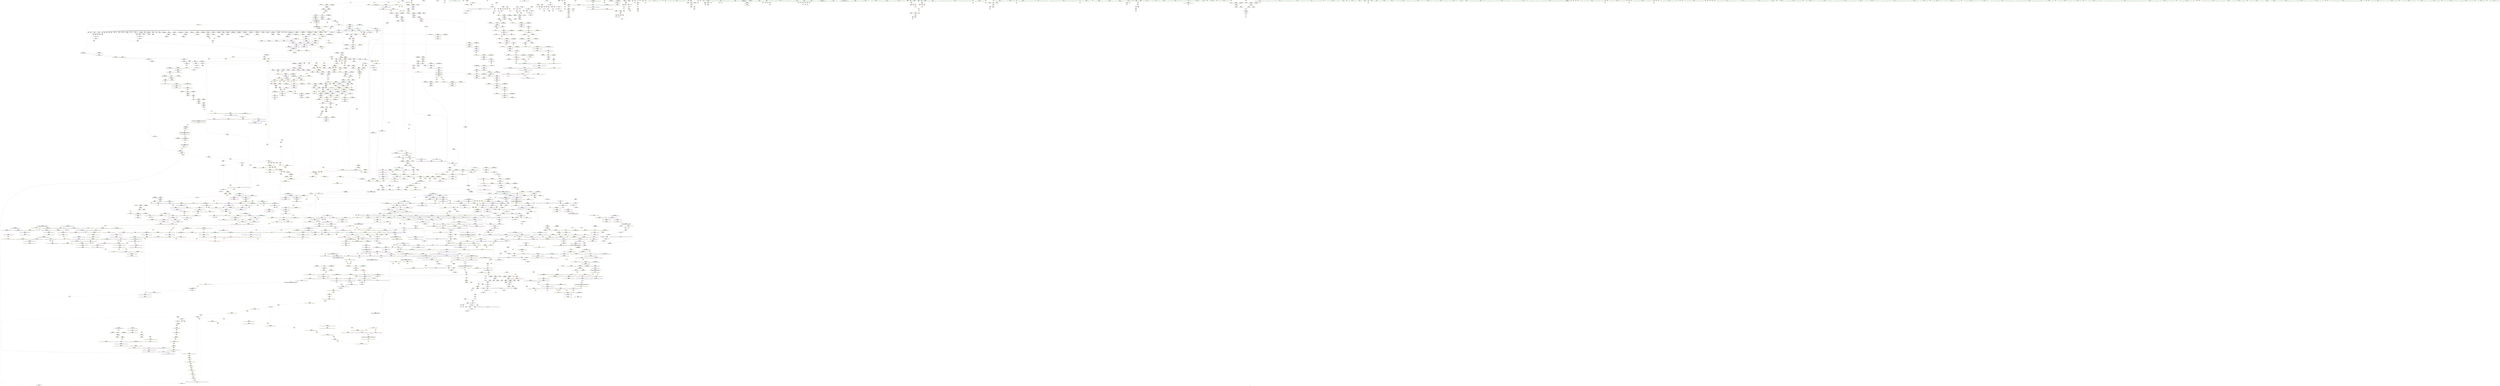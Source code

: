 digraph "SVFG" {
	label="SVFG";

	Node0x556e3b17bdc0 [shape=record,color=grey,label="{NodeID: 0\nNullPtr}"];
	Node0x556e3b17bdc0 -> Node0x556e3b52e360[style=solid];
	Node0x556e3b17bdc0 -> Node0x556e3b52e460[style=solid];
	Node0x556e3b17bdc0 -> Node0x556e3b52e530[style=solid];
	Node0x556e3b17bdc0 -> Node0x556e3b52e600[style=solid];
	Node0x556e3b17bdc0 -> Node0x556e3b52e6d0[style=solid];
	Node0x556e3b17bdc0 -> Node0x556e3b52e7a0[style=solid];
	Node0x556e3b17bdc0 -> Node0x556e3b52e870[style=solid];
	Node0x556e3b17bdc0 -> Node0x556e3b52e940[style=solid];
	Node0x556e3b17bdc0 -> Node0x556e3b52ea10[style=solid];
	Node0x556e3b17bdc0 -> Node0x556e3b52eae0[style=solid];
	Node0x556e3b17bdc0 -> Node0x556e3b52ebb0[style=solid];
	Node0x556e3b17bdc0 -> Node0x556e3b52ec80[style=solid];
	Node0x556e3b17bdc0 -> Node0x556e3b52ed50[style=solid];
	Node0x556e3b17bdc0 -> Node0x556e3b52ee20[style=solid];
	Node0x556e3b17bdc0 -> Node0x556e3b52eef0[style=solid];
	Node0x556e3b17bdc0 -> Node0x556e3b52efc0[style=solid];
	Node0x556e3b17bdc0 -> Node0x556e3b52f090[style=solid];
	Node0x556e3b17bdc0 -> Node0x556e3b52f160[style=solid];
	Node0x556e3b17bdc0 -> Node0x556e3b52f230[style=solid];
	Node0x556e3b17bdc0 -> Node0x556e3b52f300[style=solid];
	Node0x556e3b17bdc0 -> Node0x556e3b52f3d0[style=solid];
	Node0x556e3b17bdc0 -> Node0x556e3b52f4a0[style=solid];
	Node0x556e3b17bdc0 -> Node0x556e3b52f570[style=solid];
	Node0x556e3b17bdc0 -> Node0x556e3b52f640[style=solid];
	Node0x556e3b17bdc0 -> Node0x556e3b52f710[style=solid];
	Node0x556e3b17bdc0 -> Node0x556e3b52f7e0[style=solid];
	Node0x556e3b17bdc0 -> Node0x556e3b52f8b0[style=solid];
	Node0x556e3b17bdc0 -> Node0x556e3b52f980[style=solid];
	Node0x556e3b17bdc0 -> Node0x556e3b52fa50[style=solid];
	Node0x556e3b17bdc0 -> Node0x556e3b52fb20[style=solid];
	Node0x556e3b17bdc0 -> Node0x556e3b52fbf0[style=solid];
	Node0x556e3b17bdc0 -> Node0x556e3b5388a0[style=solid];
	Node0x556e3b17bdc0 -> Node0x556e3b55dba0[style=solid];
	Node0x556e3b17bdc0 -> Node0x556e3b55dc70[style=solid];
	Node0x556e3b17bdc0 -> Node0x556e3b55dd40[style=solid];
	Node0x556e3b17bdc0 -> Node0x556e3b564fd0[style=solid];
	Node0x556e3b17bdc0 -> Node0x556e3b56e7c0[style=solid];
	Node0x556e3b17bdc0 -> Node0x556e3adcbd40[style=solid];
	Node0x556e3b17bdc0 -> Node0x556e3b58cc30[style=solid];
	Node0x556e3b5f0d30 [shape=record,color=yellow,style=double,label="{NodeID: 1882\n433V_1 = ENCHI(MR_433V_0)\npts\{1539 \}\nFun[_ZN9__gnu_cxx17__normal_iteratorIPiSt6vectorIiSaIiEEEC2ERKS1_]}"];
	Node0x556e3b5f0d30 -> Node0x556e3b560b90[style=dashed];
	Node0x556e3b531240 [shape=record,color=red,label="{NodeID: 775\n926\<--925\n\<--call1\n_ZN9__gnu_cxxneIPiSt6vectorIiSaIiEEEEbRKNS_17__normal_iteratorIT_T0_EESA_\n}"];
	Node0x556e3b531240 -> Node0x556e3b58c4b0[style=solid];
	Node0x556e3b549240 [shape=record,color=yellow,style=double,label="{NodeID: 1550\nFPARM(913)\nFun[_ZN9__gnu_cxxneIPiSt6vectorIiSaIiEEEEbRKNS_17__normal_iteratorIT_T0_EESA_]}"];
	Node0x556e3b549240 -> Node0x556e3b55c820[style=solid];
	Node0x556e3b527990 [shape=record,color=black,label="{NodeID: 443\n1175\<--1174\n\<--this1\n_ZNSaIiEC2ERKS_\n}"];
	Node0x556e3b527990 -> Node0x556e3b56e2e0[style=solid];
	Node0x556e3b60f370 [shape=record,color=yellow,style=double,label="{NodeID: 2325\nRETMU(44V_1)\npts\{1760000 \}\nFun[_ZNSt6vectorIiSaIiEE5eraseEN9__gnu_cxx17__normal_iteratorIPKiS1_EE]}"];
	Node0x556e3b567390 [shape=record,color=yellow,style=double,label="{NodeID: 1218\nAPARM(386)\nCS[]}"];
	Node0x556e3b51b870 [shape=record,color=green,label="{NodeID: 111\n505\<--506\nthis.addr\<--this.addr_field_insensitive\n_ZNSaIiED2Ev\n}"];
	Node0x556e3b51b870 -> Node0x556e3b546300[style=solid];
	Node0x556e3b51b870 -> Node0x556e3b55a600[style=solid];
	Node0x556e3b5f9970 [shape=record,color=yellow,style=double,label="{NodeID: 1993\n56V_1 = ENCHI(MR_56V_0)\npts\{1940000 \}\nFun[main]}"];
	Node0x556e3b5f9970 -> Node0x556e3b5d3780[style=dashed];
	Node0x556e3b5f9970 -> Node0x556e3b5df580[style=dashed];
	Node0x556e3b5f9970 -> Node0x556e3b5e9a80[style=dashed];
	Node0x556e3b536c70 [shape=record,color=red,label="{NodeID: 886\n1865\<--1853\n\<--__first.addr\n_ZNSt11__copy_moveILb1ELb1ESt26random_access_iterator_tagE8__copy_mIiEEPT_PKS3_S6_S4_\n}"];
	Node0x556e3b536c70 -> Node0x556e3b53a960[style=solid];
	Node0x556e3b587770 [shape=record,color=yellow,style=double,label="{NodeID: 1661\nFRet(1275)\nFun[_ZSt27__uninitialized_default_n_aIPimiET_S1_T0_RSaIT1_E]|{<s0>93}}"];
	Node0x556e3b587770:s0 -> Node0x556e3b574ac0[style=solid,color=blue];
	Node0x556e3b53d740 [shape=record,color=purple,label="{NodeID: 554\n751\<--750\n_M_current\<--this1\n_ZN9__gnu_cxx17__normal_iteratorIPKiSt6vectorIiSaIiEEEC2IPiEERKNS0_IT_NS_11__enable_ifIXsr3std10__are_sameIS9_S8_EE7__valueES5_E6__typeEEE\n}"];
	Node0x556e3b53d740 -> Node0x556e3b55bcc0[style=solid];
	Node0x556e3b616660 [shape=record,color=yellow,style=double,label="{NodeID: 2436\nCSMU(154V_1)\npts\{6190000 \}\nCS[]|{<s0>60}}"];
	Node0x556e3b616660:s0 -> Node0x556e3b5f1060[style=dashed,color=red];
	Node0x556e3b56cdc0 [shape=record,color=yellow,style=double,label="{NodeID: 1329\nAPARM(880)\nCS[]}"];
	Node0x556e3b520060 [shape=record,color=green,label="{NodeID: 222\n1260\<--1261\n_Znwm\<--_Znwm_field_insensitive\n}"];
	Node0x556e3b600b90 [shape=record,color=yellow,style=double,label="{NodeID: 2104\n253V_1 = ENCHI(MR_253V_0)\npts\{1822 \}\nFun[_ZSt13__copy_move_aILb1EPiS0_ET1_T0_S2_S1_]}"];
	Node0x556e3b600b90 -> Node0x556e3b5629a0[style=dashed];
	Node0x556e3b55c000 [shape=record,color=blue,label="{NodeID: 997\n837\<--821\ncoerce.dive\<--__first.coerce\n_ZSt13__min_elementIN9__gnu_cxx17__normal_iteratorIPiSt6vectorIiSaIiEEEENS0_5__ops15_Iter_less_iterEET_S9_S9_T0_\n}"];
	Node0x556e3b55c000 -> Node0x556e3b5378a0[style=dashed];
	Node0x556e3b55c000 -> Node0x556e3b537970[style=dashed];
	Node0x556e3b55c000 -> Node0x556e3b5c5880[style=dashed];
	Node0x556e3b55c000 -> Node0x556e3b5eb880[style=dashed];
	Node0x556e3b55c000 -> Node0x556e3b6178e0[style=dashed];
	Node0x556e3b5d6480 [shape=record,color=black,label="{NodeID: 1772\nMR_34V_7 = PHI(MR_34V_3, MR_34V_8, MR_34V_2, )\npts\{182 \}\n}"];
	Node0x556e3b5d6480 -> Node0x556e3b5d0080[style=dashed];
	Node0x556e3b543170 [shape=record,color=purple,label="{NodeID: 665\n1980\<--1789\noffset_0\<--\n}"];
	Node0x556e3b543170 -> Node0x556e3b562660[style=solid];
	Node0x556e3b572570 [shape=record,color=yellow,style=double,label="{NodeID: 1440\nARet(340)\nCS[]}"];
	Node0x556e3b572570 -> Node0x556e3b559aa0[style=solid];
	Node0x556e3b52e260 [shape=record,color=green,label="{NodeID: 333\n23\<--1927\n_GLOBAL__sub_I_DCLXVI_1_1.cpp\<--_GLOBAL__sub_I_DCLXVI_1_1.cpp_field_insensitive\n}"];
	Node0x556e3b52e260 -> Node0x556e3b5387a0[style=solid];
	Node0x556e3b6082c0 [shape=record,color=yellow,style=double,label="{NodeID: 2215\nRETMU(462V_2)\npts\{1631 \}\nFun[_ZN9__gnu_cxxmiIPKiSt6vectorIiSaIiEEEENS_17__normal_iteratorIT_T0_E15difference_typeERKS9_SC_]}"];
	Node0x556e3b561a30 [shape=record,color=blue,label="{NodeID: 1108\n1694\<--1672\ncoerce.dive1\<--__last.coerce\n_ZSt4moveIN9__gnu_cxx17__normal_iteratorIPiSt6vectorIiSaIiEEEES6_ET0_T_S8_S7_\n}"];
	Node0x556e3b561a30 -> Node0x556e3b537ff0[style=dashed];
	Node0x556e3b561a30 -> Node0x556e3b601d20[style=dashed];
	Node0x556e3b19c010 [shape=record,color=green,label="{NodeID: 1\n7\<--1\n__dso_handle\<--dummyObj\nGlob }"];
	Node0x556e3b5f0e40 [shape=record,color=yellow,style=double,label="{NodeID: 1883\n435V_1 = ENCHI(MR_435V_0)\npts\{1541 \}\nFun[_ZN9__gnu_cxx17__normal_iteratorIPiSt6vectorIiSaIiEEEC2ERKS1_]}"];
	Node0x556e3b5f0e40 -> Node0x556e3b560c60[style=dashed];
	Node0x556e3b531310 [shape=record,color=red,label="{NodeID: 776\n934\<--931\nthis1\<--this.addr\n_ZN9__gnu_cxx17__normal_iteratorIPiSt6vectorIiSaIiEEEppEv\n}"];
	Node0x556e3b531310 -> Node0x556e3b5270a0[style=solid];
	Node0x556e3b531310 -> Node0x556e3b53e920[style=solid];
	Node0x556e3b549360 [shape=record,color=yellow,style=double,label="{NodeID: 1551\nFPARM(914)\nFun[_ZN9__gnu_cxxneIPiSt6vectorIiSaIiEEEEbRKNS_17__normal_iteratorIT_T0_EESA_]}"];
	Node0x556e3b549360 -> Node0x556e3b55c8f0[style=solid];
	Node0x556e3b527a60 [shape=record,color=black,label="{NodeID: 444\n1177\<--1176\n\<--\n_ZNSaIiEC2ERKS_\n}"];
	Node0x556e3b527a60 -> Node0x556e3b56e3b0[style=solid];
	Node0x556e3b60f450 [shape=record,color=yellow,style=double,label="{NodeID: 2326\nRETMU(46V_2)\npts\{1760001 \}\nFun[_ZNSt6vectorIiSaIiEE5eraseEN9__gnu_cxx17__normal_iteratorIPKiS1_EE]|{<s0>32}}"];
	Node0x556e3b60f450:s0 -> Node0x556e3b619cc0[style=dashed,color=blue];
	Node0x556e3b567460 [shape=record,color=yellow,style=double,label="{NodeID: 1219\nAPARM(387)\nCS[]}"];
	Node0x556e3b51b940 [shape=record,color=green,label="{NodeID: 112\n511\<--512\n_ZN9__gnu_cxx13new_allocatorIiED2Ev\<--_ZN9__gnu_cxx13new_allocatorIiED2Ev_field_insensitive\n}"];
	Node0x556e3b5f9a50 [shape=record,color=yellow,style=double,label="{NodeID: 1994\n58V_1 = ENCHI(MR_58V_0)\npts\{1980000 \}\nFun[main]}"];
	Node0x556e3b5f9a50 -> Node0x556e3b5d3c80[style=dashed];
	Node0x556e3b5f9a50 -> Node0x556e3b5dfa80[style=dashed];
	Node0x556e3b5f9a50 -> Node0x556e3b5e9f80[style=dashed];
	Node0x556e3b536d40 [shape=record,color=red,label="{NodeID: 887\n1876\<--1853\n\<--__first.addr\n_ZNSt11__copy_moveILb1ELb1ESt26random_access_iterator_tagE8__copy_mIiEEPT_PKS3_S6_S4_\n}"];
	Node0x556e3b536d40 -> Node0x556e3b53ab00[style=solid];
	Node0x556e3b5878c0 [shape=record,color=yellow,style=double,label="{NodeID: 1662\nFRet(1840)\nFun[_ZSt12__niter_baseIPiSt6vectorIiSaIiEEET_N9__gnu_cxx17__normal_iteratorIS4_T0_EE]|{<s0>139|<s1>141|<s2>143}}"];
	Node0x556e3b5878c0:s0 -> Node0x556e3b575180[style=solid,color=blue];
	Node0x556e3b5878c0:s1 -> Node0x556e3b575210[style=solid,color=blue];
	Node0x556e3b5878c0:s2 -> Node0x556e3b5752a0[style=solid,color=blue];
	Node0x556e3b53d810 [shape=record,color=purple,label="{NodeID: 555\n782\<--781\n_M_impl\<--\n_ZNSt6vectorIiSaIiEED2Ev\n}"];
	Node0x556e3b6167c0 [shape=record,color=yellow,style=double,label="{NodeID: 2437\nCSMU(150V_1)\npts\{1760000 1760001 \}\nCS[]|{<s0>60}}"];
	Node0x556e3b6167c0:s0 -> Node0x556e3b5f0f20[style=dashed,color=red];
	Node0x556e3b56ce90 [shape=record,color=yellow,style=double,label="{NodeID: 1330\nAPARM(577)\nCS[]}"];
	Node0x556e3b520160 [shape=record,color=green,label="{NodeID: 223\n1266\<--1267\nthis.addr\<--this.addr_field_insensitive\n_ZNK9__gnu_cxx13new_allocatorIiE8max_sizeEv\n}"];
	Node0x556e3b520160 -> Node0x556e3b533530[style=solid];
	Node0x556e3b520160 -> Node0x556e3b55ebe0[style=solid];
	Node0x556e3b600c70 [shape=record,color=yellow,style=double,label="{NodeID: 2105\n255V_1 = ENCHI(MR_255V_0)\npts\{1824 \}\nFun[_ZSt13__copy_move_aILb1EPiS0_ET1_T0_S2_S1_]}"];
	Node0x556e3b600c70 -> Node0x556e3b562a70[style=dashed];
	Node0x556e3b55c0d0 [shape=record,color=blue,label="{NodeID: 998\n839\<--822\ncoerce.dive1\<--__last.coerce\n_ZSt13__min_elementIN9__gnu_cxx17__normal_iteratorIPiSt6vectorIiSaIiEEEENS0_5__ops15_Iter_less_iterEET_S9_S9_T0_\n}"];
	Node0x556e3b55c0d0 -> Node0x556e3b610f10[style=dashed];
	Node0x556e3b55c0d0 -> Node0x556e3b617a40[style=dashed];
	Node0x556e3b55c0d0 -> Node0x556e3b617de0[style=dashed];
	Node0x556e3b5d6980 [shape=record,color=black,label="{NodeID: 1773\nMR_36V_7 = PHI(MR_36V_3, MR_36V_8, MR_36V_2, )\npts\{184 \}\n}"];
	Node0x556e3b5d6980 -> Node0x556e3b5d0580[style=dashed];
	Node0x556e3b543240 [shape=record,color=purple,label="{NodeID: 666\n1981\<--1790\noffset_0\<--\n}"];
	Node0x556e3b543240 -> Node0x556e3b538330[style=solid];
	Node0x556e3b572600 [shape=record,color=yellow,style=double,label="{NodeID: 1441\nARet(33)\nCS[]}"];
	Node0x556e3b52e360 [shape=record,color=black,label="{NodeID: 334\n2\<--3\ndummyVal\<--dummyVal\n}"];
	Node0x556e3b6083d0 [shape=record,color=yellow,style=double,label="{NodeID: 2216\nRETMU(464V_2)\npts\{1633 \}\nFun[_ZN9__gnu_cxxmiIPKiSt6vectorIiSaIiEEEENS_17__normal_iteratorIT_T0_E15difference_typeERKS9_SC_]}"];
	Node0x556e3b561b00 [shape=record,color=blue,label="{NodeID: 1109\n1696\<--1673\ncoerce.dive2\<--__result.coerce\n_ZSt4moveIN9__gnu_cxx17__normal_iteratorIPiSt6vectorIiSaIiEEEES6_ET0_T_S8_S7_\n}"];
	Node0x556e3b561b00 -> Node0x556e3b5380c0[style=dashed];
	Node0x556e3b561b00 -> Node0x556e3b601e00[style=dashed];
	Node0x556e3b17bc40 [shape=record,color=green,label="{NodeID: 2\n9\<--1\n\<--dummyObj\nCan only get source location for instruction, argument, global var or function.}"];
	Node0x556e3b5f0f20 [shape=record,color=yellow,style=double,label="{NodeID: 1884\n437V_1 = ENCHI(MR_437V_0)\npts\{728 1762 1760000 1760001 \}\nFun[_ZN9__gnu_cxx17__normal_iteratorIPiSt6vectorIiSaIiEEEC2ERKS1_]}"];
	Node0x556e3b5f0f20 -> Node0x556e3b535270[style=dashed];
	Node0x556e3b5f0f20 -> Node0x556e3b6041a0[style=dashed];
	Node0x556e3b5313e0 [shape=record,color=red,label="{NodeID: 777\n936\<--935\n\<--_M_current\n_ZN9__gnu_cxx17__normal_iteratorIPiSt6vectorIiSaIiEEEppEv\n}"];
	Node0x556e3b5313e0 -> Node0x556e3b53e9f0[style=solid];
	Node0x556e3b549480 [shape=record,color=yellow,style=double,label="{NodeID: 1552\nFPARM(1341)\nFun[_ZSt6fill_nIPimiET_S1_T0_RKT1_]}"];
	Node0x556e3b549480 -> Node0x556e3b55f4d0[style=solid];
	Node0x556e3b527b30 [shape=record,color=black,label="{NodeID: 445\n1207\<--1206\n\<--_M_impl\n_ZNSt12_Vector_baseIiSaIiEE11_M_allocateEm\n}"];
	Node0x556e3b527b30 -> Node0x556e3b56e480[style=solid];
	Node0x556e3b60f530 [shape=record,color=yellow,style=double,label="{NodeID: 2327\nRETMU(166V_2)\npts\{6790000 \}\nFun[_ZNSt6vectorIiSaIiEE5eraseEN9__gnu_cxx17__normal_iteratorIPKiS1_EE]}"];
	Node0x556e3b567530 [shape=record,color=yellow,style=double,label="{NodeID: 1220\nAPARM(389)\nCS[]}"];
	Node0x556e3b51ba40 [shape=record,color=green,label="{NodeID: 113\n517\<--518\nthis.addr\<--this.addr_field_insensitive\n_ZNSt6vectorIiSaIiEEixEm\n}"];
	Node0x556e3b51ba40 -> Node0x556e3b5463d0[style=solid];
	Node0x556e3b51ba40 -> Node0x556e3b55a6d0[style=solid];
	Node0x556e3b5f9b30 [shape=record,color=yellow,style=double,label="{NodeID: 1995\n60V_1 = ENCHI(MR_60V_0)\npts\{2000000 \}\nFun[main]}"];
	Node0x556e3b5f9b30 -> Node0x556e3b5d4180[style=dashed];
	Node0x556e3b5f9b30 -> Node0x556e3b5dff80[style=dashed];
	Node0x556e3b5f9b30 -> Node0x556e3b5ea480[style=dashed];
	Node0x556e3b536e10 [shape=record,color=red,label="{NodeID: 888\n1864\<--1855\n\<--__last.addr\n_ZNSt11__copy_moveILb1ELb1ESt26random_access_iterator_tagE8__copy_mIiEEPT_PKS3_S6_S4_\n}"];
	Node0x556e3b536e10 -> Node0x556e3b53a890[style=solid];
	Node0x556e3b587a10 [shape=record,color=yellow,style=double,label="{NodeID: 1663\nFRet(616)\nFun[_ZNSt6vectorIiSaIiEE3endEv]|{<s0>23|<s1>120|<s2>123}}"];
	Node0x556e3b587a10:s0 -> Node0x556e3b572210[style=solid,color=blue];
	Node0x556e3b587a10:s1 -> Node0x556e3b572b10[style=solid,color=blue];
	Node0x556e3b587a10:s2 -> Node0x556e3b572cc0[style=solid,color=blue];
	Node0x556e3b53d8e0 [shape=record,color=purple,label="{NodeID: 556\n783\<--781\n_M_start\<--\n_ZNSt6vectorIiSaIiEED2Ev\n}"];
	Node0x556e3b53d8e0 -> Node0x556e3b548110[style=solid];
	Node0x556e3b6168a0 [shape=record,color=yellow,style=double,label="{NodeID: 2438\nCSMU(44V_1)\npts\{1760000 \}\nCS[]|{<s0>61}}"];
	Node0x556e3b6168a0:s0 -> Node0x556e3b5c7290[style=dashed,color=red];
	Node0x556e3b56cf60 [shape=record,color=yellow,style=double,label="{NodeID: 1331\nAPARM(578)\nCS[]}"];
	Node0x556e3b520230 [shape=record,color=green,label="{NodeID: 224\n1279\<--1280\n__first.addr\<--__first.addr_field_insensitive\n_ZSt27__uninitialized_default_n_aIPimiET_S1_T0_RSaIT1_E\n}"];
	Node0x556e3b520230 -> Node0x556e3b533600[style=solid];
	Node0x556e3b520230 -> Node0x556e3b55ecb0[style=solid];
	Node0x556e3b600d50 [shape=record,color=yellow,style=double,label="{NodeID: 2106\n257V_1 = ENCHI(MR_257V_0)\npts\{1826 \}\nFun[_ZSt13__copy_move_aILb1EPiS0_ET1_T0_S2_S1_]}"];
	Node0x556e3b600d50 -> Node0x556e3b562b40[style=dashed];
	Node0x556e3b55c1a0 [shape=record,color=blue, style = dotted,label="{NodeID: 999\n1941\<--1943\noffset_0\<--dummyVal\n_ZSt13__min_elementIN9__gnu_cxx17__normal_iteratorIPiSt6vectorIiSaIiEEEENS0_5__ops15_Iter_less_iterEET_S9_S9_T0_\n}"];
	Node0x556e3b55c1a0 -> Node0x556e3b5eb380[style=dashed];
	Node0x556e3b5d6e80 [shape=record,color=black,label="{NodeID: 1774\nMR_38V_6 = PHI(MR_38V_3, MR_38V_7, MR_38V_2, )\npts\{186 \}\n}"];
	Node0x556e3b5d6e80 -> Node0x556e3b5d0a80[style=dashed];
	Node0x556e3b543310 [shape=record,color=purple,label="{NodeID: 667\n1814\<--1805\ncoerce.dive1\<--retval\n_ZSt12__miter_baseIN9__gnu_cxx17__normal_iteratorIPiSt6vectorIiSaIiEEEEET_S7_\n}"];
	Node0x556e3b543310 -> Node0x556e3b536860[style=solid];
	Node0x556e3b572690 [shape=record,color=yellow,style=double,label="{NodeID: 1442\nARet(96)\nCS[]}"];
	Node0x556e3b572690 -> Node0x556e3b530060[style=solid];
	Node0x556e3b52e460 [shape=record,color=black,label="{NodeID: 335\n262\<--3\n\<--dummyVal\nmain\n}"];
	Node0x556e3b6084b0 [shape=record,color=yellow,style=double,label="{NodeID: 2217\nRETMU(466V_1)\npts\{6810000 6890000 \}\nFun[_ZN9__gnu_cxxmiIPKiSt6vectorIiSaIiEEEENS_17__normal_iteratorIT_T0_E15difference_typeERKS9_SC_]}"];
	Node0x556e3b561bd0 [shape=record,color=blue, style = dotted,label="{NodeID: 1110\n1965\<--1967\noffset_0\<--dummyVal\n_ZSt4moveIN9__gnu_cxx17__normal_iteratorIPiSt6vectorIiSaIiEEEES6_ET0_T_S8_S7_\n}"];
	Node0x556e3b561bd0 -> Node0x556e3b535ea0[style=dashed];
	Node0x556e3b561bd0 -> Node0x556e3b601fc0[style=dashed];
	Node0x556e3b4f5e40 [shape=record,color=green,label="{NodeID: 3\n11\<--1\n_ZTIi\<--dummyObj\nGlob }"];
	Node0x556e3b5f1060 [shape=record,color=yellow,style=double,label="{NodeID: 1885\n439V_1 = ENCHI(MR_439V_0)\npts\{6020000 6190000 7220000 17540000 \}\nFun[_ZN9__gnu_cxx17__normal_iteratorIPiSt6vectorIiSaIiEEEC2ERKS1_]}"];
	Node0x556e3b5f1060 -> Node0x556e3b560d30[style=dashed];
	Node0x556e3b5314b0 [shape=record,color=red,label="{NodeID: 778\n955\<--948\nthis2\<--this.addr\n_ZNK9__gnu_cxx5__ops15_Iter_less_iterclINS_17__normal_iteratorIPiSt6vectorIiSaIiEEEES8_EEbT_T0_\n}"];
	Node0x556e3b549540 [shape=record,color=yellow,style=double,label="{NodeID: 1553\nFPARM(1342)\nFun[_ZSt6fill_nIPimiET_S1_T0_RKT1_]}"];
	Node0x556e3b549540 -> Node0x556e3b55f5a0[style=solid];
	Node0x556e3b527c00 [shape=record,color=black,label="{NodeID: 446\n1193\<--1214\n_ZNSt12_Vector_baseIiSaIiEE11_M_allocateEm_ret\<--cond\n_ZNSt12_Vector_baseIiSaIiEE11_M_allocateEm\n}"];
	Node0x556e3b527c00 -> Node0x556e3b588a90[style=solid];
	Node0x556e3b60f610 [shape=record,color=yellow,style=double,label="{NodeID: 2328\nRETMU(168V_2)\npts\{6810000 \}\nFun[_ZNSt6vectorIiSaIiEE5eraseEN9__gnu_cxx17__normal_iteratorIPKiS1_EE]}"];
	Node0x556e3b567600 [shape=record,color=yellow,style=double,label="{NodeID: 1221\nAPARM(390)\nCS[]}"];
	Node0x556e3b5206b0 [shape=record,color=green,label="{NodeID: 114\n519\<--520\n__n.addr\<--__n.addr_field_insensitive\n_ZNSt6vectorIiSaIiEEixEm\n}"];
	Node0x556e3b5206b0 -> Node0x556e3b5464a0[style=solid];
	Node0x556e3b5206b0 -> Node0x556e3b55a7a0[style=solid];
	Node0x556e3b5f9c10 [shape=record,color=yellow,style=double,label="{NodeID: 1996\n62V_1 = ENCHI(MR_62V_0)\npts\{2020000 \}\nFun[main]}"];
	Node0x556e3b5f9c10 -> Node0x556e3b5d4680[style=dashed];
	Node0x556e3b5f9c10 -> Node0x556e3b5e0480[style=dashed];
	Node0x556e3b5f9c10 -> Node0x556e3b5ea980[style=dashed];
	Node0x556e3b536ee0 [shape=record,color=red,label="{NodeID: 889\n1874\<--1857\n\<--__result.addr\n_ZNSt11__copy_moveILb1ELb1ESt26random_access_iterator_tagE8__copy_mIiEEPT_PKS3_S6_S4_\n}"];
	Node0x556e3b536ee0 -> Node0x556e3b53aa30[style=solid];
	Node0x556e3b587b60 [shape=record,color=yellow,style=double,label="{NodeID: 1664\nFRet(631)\nFun[_ZSt3minIiERKT_S2_S2_]|{<s0>28}}"];
	Node0x556e3b587b60:s0 -> Node0x556e3b5724e0[style=solid,color=blue];
	Node0x556e3b53d9b0 [shape=record,color=purple,label="{NodeID: 557\n786\<--785\n_M_impl2\<--\n_ZNSt6vectorIiSaIiEED2Ev\n}"];
	Node0x556e3b616a00 [shape=record,color=yellow,style=double,label="{NodeID: 2439\nCSMU(46V_1)\npts\{1760001 \}\nCS[]|{<s0>61}}"];
	Node0x556e3b616a00:s0 -> Node0x556e3b5c7290[style=dashed,color=red];
	Node0x556e3b56d030 [shape=record,color=yellow,style=double,label="{NodeID: 1332\nAPARM(904)\nCS[]|{<s0>83}}"];
	Node0x556e3b56d030:s0 -> Node0x556e3b54edb0[style=solid,color=red];
	Node0x556e3b520300 [shape=record,color=green,label="{NodeID: 225\n1281\<--1282\n__n.addr\<--__n.addr_field_insensitive\n_ZSt27__uninitialized_default_n_aIPimiET_S1_T0_RSaIT1_E\n}"];
	Node0x556e3b520300 -> Node0x556e3b5336d0[style=solid];
	Node0x556e3b520300 -> Node0x556e3b55ed80[style=solid];
	Node0x556e3b600e30 [shape=record,color=yellow,style=double,label="{NodeID: 2107\n259V_1 = ENCHI(MR_259V_0)\npts\{1828 \}\nFun[_ZSt13__copy_move_aILb1EPiS0_ET1_T0_S2_S1_]}"];
	Node0x556e3b600e30 -> Node0x556e3b562c10[style=dashed];
	Node0x556e3b55c270 [shape=record,color=blue, style = dotted,label="{NodeID: 1000\n1944\<--1946\noffset_0\<--dummyVal\n_ZSt13__min_elementIN9__gnu_cxx17__normal_iteratorIPiSt6vectorIiSaIiEEEENS0_5__ops15_Iter_less_iterEET_S9_S9_T0_\n}"];
	Node0x556e3b55c270 -> Node0x556e3b5c5970[style=dashed];
	Node0x556e3b5d7380 [shape=record,color=black,label="{NodeID: 1775\nMR_40V_6 = PHI(MR_40V_3, MR_40V_7, MR_40V_2, )\npts\{196 \}\n}"];
	Node0x556e3b5d7380 -> Node0x556e3b5d0f80[style=dashed];
	Node0x556e3b5433e0 [shape=record,color=purple,label="{NodeID: 668\n1809\<--1807\ncoerce.dive\<--__it\n_ZSt12__miter_baseIN9__gnu_cxx17__normal_iteratorIPiSt6vectorIiSaIiEEEEET_S7_\n}"];
	Node0x556e3b5433e0 -> Node0x556e3b562800[style=solid];
	Node0x556e3b572720 [shape=record,color=yellow,style=double,label="{NodeID: 1443\nARet(119)\nCS[]}"];
	Node0x556e3b572720 -> Node0x556e3b588f10[style=solid];
	Node0x556e3b52e530 [shape=record,color=black,label="{NodeID: 336\n263\<--3\n\<--dummyVal\nmain\n}"];
	Node0x556e3b52e530 -> Node0x556e3b558cd0[style=solid];
	Node0x556e3b6085c0 [shape=record,color=yellow,style=double,label="{NodeID: 2218\nRETMU(94V_2)\npts\{506 \}\nFun[_ZNSaIiED2Ev]}"];
	Node0x556e3b561ca0 [shape=record,color=blue,label="{NodeID: 1111\n1706\<--1703\ncoerce.dive5\<--call\n_ZSt4moveIN9__gnu_cxx17__normal_iteratorIPiSt6vectorIiSaIiEEEES6_ET0_T_S8_S7_\n}"];
	Node0x556e3b561ca0 -> Node0x556e3b536040[style=dashed];
	Node0x556e3b561ca0 -> Node0x556e3b601ee0[style=dashed];
	Node0x556e3b4f5f00 [shape=record,color=green,label="{NodeID: 4\n12\<--1\n.str\<--dummyObj\nGlob }"];
	Node0x556e3b5c70a0 [shape=record,color=yellow,style=double,label="{NodeID: 1886\n146V_1 = ENCHI(MR_146V_0)\npts\{604 \}\nFun[_ZNSt6vectorIiSaIiEE5beginEv]}"];
	Node0x556e3b5c70a0 -> Node0x556e3b55ae20[style=dashed];
	Node0x556e3b531580 [shape=record,color=red,label="{NodeID: 779\n959\<--956\n\<--call\n_ZNK9__gnu_cxx5__ops15_Iter_less_iterclINS_17__normal_iteratorIPiSt6vectorIiSaIiEEEES8_EEbT_T0_\n}"];
	Node0x556e3b531580 -> Node0x556e3b58beb0[style=solid];
	Node0x556e3b549630 [shape=record,color=yellow,style=double,label="{NodeID: 1554\nFPARM(1343)\nFun[_ZSt6fill_nIPimiET_S1_T0_RKT1_]}"];
	Node0x556e3b549630 -> Node0x556e3b55f670[style=solid];
	Node0x556e3b527cd0 [shape=record,color=black,label="{NodeID: 447\n1226\<--1225\n\<--\n_ZNSt16allocator_traitsISaIiEE8allocateERS0_m\n}"];
	Node0x556e3b527cd0 -> Node0x556e3b56e620[style=solid];
	Node0x556e3b60f6f0 [shape=record,color=yellow,style=double,label="{NodeID: 2329\nRETMU(170V_2)\npts\{6850000 \}\nFun[_ZNSt6vectorIiSaIiEE5eraseEN9__gnu_cxx17__normal_iteratorIPKiS1_EE]}"];
	Node0x556e3b5676d0 [shape=record,color=yellow,style=double,label="{NodeID: 1222\nAPARM(391)\nCS[]}"];
	Node0x556e3b520780 [shape=record,color=green,label="{NodeID: 115\n534\<--535\n__lhs.addr\<--__lhs.addr_field_insensitive\n_ZN9__gnu_cxxmiIPiSt6vectorIiSaIiEEEENS_17__normal_iteratorIT_T0_E15difference_typeERKS8_SB_\n}"];
	Node0x556e3b520780 -> Node0x556e3b546640[style=solid];
	Node0x556e3b520780 -> Node0x556e3b55a870[style=solid];
	Node0x556e3b5f9cf0 [shape=record,color=yellow,style=double,label="{NodeID: 1997\n64V_1 = ENCHI(MR_64V_0)\npts\{2040000 \}\nFun[main]}"];
	Node0x556e3b5f9cf0 -> Node0x556e3b5d4b80[style=dashed];
	Node0x556e3b5f9cf0 -> Node0x556e3b5e0980[style=dashed];
	Node0x556e3b5f9cf0 -> Node0x556e3b5eae80[style=dashed];
	Node0x556e3b536fb0 [shape=record,color=red,label="{NodeID: 890\n1884\<--1857\n\<--__result.addr\n_ZNSt11__copy_moveILb1ELb1ESt26random_access_iterator_tagE8__copy_mIiEEPT_PKS3_S6_S4_\n}"];
	Node0x556e3b536fb0 -> Node0x556e3b543cd0[style=solid];
	Node0x556e3b587c20 [shape=record,color=yellow,style=double,label="{NodeID: 1665\nFRet(50)\nFun[_Z3disee]}"];
	Node0x556e3b53da80 [shape=record,color=purple,label="{NodeID: 558\n787\<--785\n_M_finish\<--\n_ZNSt6vectorIiSaIiEED2Ev\n}"];
	Node0x556e3b53da80 -> Node0x556e3b5481e0[style=solid];
	Node0x556e3b616ae0 [shape=record,color=yellow,style=double,label="{NodeID: 2440\nCSMU(44V_1)\npts\{1760000 \}\nCS[]|{<s0>62}}"];
	Node0x556e3b616ae0:s0 -> Node0x556e3b5f5480[style=dashed,color=red];
	Node0x556e3b56d100 [shape=record,color=yellow,style=double,label="{NodeID: 1333\nAPARM(907)\nCS[]|{<s0>84}}"];
	Node0x556e3b56d100:s0 -> Node0x556e3b54edb0[style=solid,color=red];
	Node0x556e3b5203d0 [shape=record,color=green,label="{NodeID: 226\n1283\<--1284\n.addr\<--.addr_field_insensitive\n_ZSt27__uninitialized_default_n_aIPimiET_S1_T0_RSaIT1_E\n}"];
	Node0x556e3b5203d0 -> Node0x556e3b55ee50[style=solid];
	Node0x556e3b600f10 [shape=record,color=yellow,style=double,label="{NodeID: 2108\n401V_1 = ENCHI(MR_401V_0)\npts\{1415 \}\nFun[_ZNSt12_Vector_baseIiSaIiEE13_M_deallocateEPim]}"];
	Node0x556e3b600f10 -> Node0x556e3b55fe90[style=dashed];
	Node0x556e3b55c340 [shape=record,color=blue, style = dotted,label="{NodeID: 1001\n1947\<--1949\noffset_0\<--dummyVal\n_ZSt13__min_elementIN9__gnu_cxx17__normal_iteratorIPiSt6vectorIiSaIiEEEENS0_5__ops15_Iter_less_iterEET_S9_S9_T0_\n}"];
	Node0x556e3b55c340 -> Node0x556e3b5482b0[style=dashed];
	Node0x556e3b55c340 -> Node0x556e3b5c5e70[style=dashed];
	Node0x556e3b5d7880 [shape=record,color=black,label="{NodeID: 1776\nMR_42V_7 = PHI(MR_42V_4, MR_42V_8, MR_42V_3, )\npts\{1259 \}\n}"];
	Node0x556e3b5d7880 -> Node0x556e3b5d1480[style=dashed];
	Node0x556e3b5434b0 [shape=record,color=purple,label="{NodeID: 669\n1983\<--1811\noffset_0\<--\n}"];
	Node0x556e3b5434b0 -> Node0x556e3b5628d0[style=solid];
	Node0x556e3b5727b0 [shape=record,color=yellow,style=double,label="{NodeID: 1444\nARet(221)\nCS[]}"];
	Node0x556e3b52e600 [shape=record,color=black,label="{NodeID: 337\n265\<--3\n\<--dummyVal\nmain\n}"];
	Node0x556e3b52e600 -> Node0x556e3b558da0[style=solid];
	Node0x556e3b6086d0 [shape=record,color=yellow,style=double,label="{NodeID: 2219\nRETMU(176V_2)\npts\{724 \}\nFun[_ZNK9__gnu_cxx17__normal_iteratorIPiSt6vectorIiSaIiEEEplEl]}"];
	Node0x556e3b561d70 [shape=record,color=blue, style = dotted,label="{NodeID: 1112\n1968\<--1970\noffset_0\<--dummyVal\n_ZSt4moveIN9__gnu_cxx17__normal_iteratorIPiSt6vectorIiSaIiEEEES6_ET0_T_S8_S7_\n}"];
	Node0x556e3b561d70 -> Node0x556e3b535f70[style=dashed];
	Node0x556e3b561d70 -> Node0x556e3b60e500[style=dashed];
	Node0x556e3b517a80 [shape=record,color=green,label="{NodeID: 5\n14\<--1\n.str.2\<--dummyObj\nGlob }"];
	Node0x556e3b5c71b0 [shape=record,color=yellow,style=double,label="{NodeID: 1887\n148V_1 = ENCHI(MR_148V_0)\npts\{6020000 \}\nFun[_ZNSt6vectorIiSaIiEE5beginEv]}"];
	Node0x556e3b5c71b0 -> Node0x556e3b616420[style=dashed];
	Node0x556e3b531650 [shape=record,color=red,label="{NodeID: 780\n961\<--960\n\<--call3\n_ZNK9__gnu_cxx5__ops15_Iter_less_iterclINS_17__normal_iteratorIPiSt6vectorIiSaIiEEEES8_EEbT_T0_\n}"];
	Node0x556e3b531650 -> Node0x556e3b58beb0[style=solid];
	Node0x556e3b549720 [shape=record,color=yellow,style=double,label="{NodeID: 1555\nFPARM(1750)\nFun[_ZSt14__copy_move_a2ILb1EN9__gnu_cxx17__normal_iteratorIPiSt6vectorIiSaIiEEEES6_ET1_T0_S8_S7_]}"];
	Node0x556e3b549720 -> Node0x556e3b562250[style=solid];
	Node0x556e3b527da0 [shape=record,color=black,label="{NodeID: 448\n1216\<--1228\n_ZNSt16allocator_traitsISaIiEE8allocateERS0_m_ret\<--call\n_ZNSt16allocator_traitsISaIiEE8allocateERS0_m\n}"];
	Node0x556e3b527da0 -> Node0x556e3b587ce0[style=solid];
	Node0x556e3b60f7d0 [shape=record,color=yellow,style=double,label="{NodeID: 2330\nRETMU(172V_2)\npts\{6870000 \}\nFun[_ZNSt6vectorIiSaIiEE5eraseEN9__gnu_cxx17__normal_iteratorIPKiS1_EE]}"];
	Node0x556e3b5677a0 [shape=record,color=yellow,style=double,label="{NodeID: 1223\nAPARM(392)\nCS[]}"];
	Node0x556e3b520850 [shape=record,color=green,label="{NodeID: 116\n536\<--537\n__rhs.addr\<--__rhs.addr_field_insensitive\n_ZN9__gnu_cxxmiIPiSt6vectorIiSaIiEEEENS_17__normal_iteratorIT_T0_E15difference_typeERKS8_SB_\n}"];
	Node0x556e3b520850 -> Node0x556e3b546710[style=solid];
	Node0x556e3b520850 -> Node0x556e3b55a940[style=solid];
	Node0x556e3b5f9dd0 [shape=record,color=yellow,style=double,label="{NodeID: 1998\n192V_1 = ENCHI(MR_192V_0)\npts\{774 \}\nFun[_ZNSt6vectorIiSaIiEED2Ev]}"];
	Node0x556e3b5f9dd0 -> Node0x556e3b55bd90[style=dashed];
	Node0x556e3b537080 [shape=record,color=red,label="{NodeID: 891\n1871\<--1859\n\<--_Num\n_ZNSt11__copy_moveILb1ELb1ESt26random_access_iterator_tagE8__copy_mIiEEPT_PKS3_S6_S4_\n}"];
	Node0x556e3b537080 -> Node0x556e3b58c930[style=solid];
	Node0x556e3b587ce0 [shape=record,color=yellow,style=double,label="{NodeID: 1666\nFRet(1216)\nFun[_ZNSt16allocator_traitsISaIiEE8allocateERS0_m]|{<s0>102}}"];
	Node0x556e3b587ce0:s0 -> Node0x556e3b574be0[style=solid,color=blue];
	Node0x556e3b53db50 [shape=record,color=purple,label="{NodeID: 559\n883\<--823\ncoerce.dive10\<--retval\n_ZSt13__min_elementIN9__gnu_cxx17__normal_iteratorIPiSt6vectorIiSaIiEEEENS0_5__ops15_Iter_less_iterEET_S9_S9_T0_\n}"];
	Node0x556e3b53db50 -> Node0x556e3b548450[style=solid];
	Node0x556e3b616c40 [shape=record,color=yellow,style=double,label="{NodeID: 2441\nCSMU(168V_2)\npts\{6810000 \}\nCS[]|{<s0>63}}"];
	Node0x556e3b616c40:s0 -> Node0x556e3b5f7240[style=dashed,color=red];
	Node0x556e3b56d1d0 [shape=record,color=yellow,style=double,label="{NodeID: 1334\nAPARM(921)\nCS[]|{<s0>85}}"];
	Node0x556e3b56d1d0:s0 -> Node0x556e3b54edb0[style=solid,color=red];
	Node0x556e3b5204a0 [shape=record,color=green,label="{NodeID: 227\n1291\<--1292\n_ZSt25__uninitialized_default_nIPimET_S1_T0_\<--_ZSt25__uninitialized_default_nIPimET_S1_T0__field_insensitive\n}"];
	Node0x556e3b601020 [shape=record,color=yellow,style=double,label="{NodeID: 2109\n403V_1 = ENCHI(MR_403V_0)\npts\{1417 \}\nFun[_ZNSt12_Vector_baseIiSaIiEE13_M_deallocateEPim]}"];
	Node0x556e3b601020 -> Node0x556e3b55ff60[style=dashed];
	Node0x556e3b55c410 [shape=record,color=blue, style = dotted,label="{NodeID: 1002\n1950\<--1952\noffset_0\<--dummyVal\n_ZSt13__min_elementIN9__gnu_cxx17__normal_iteratorIPiSt6vectorIiSaIiEEEENS0_5__ops15_Iter_less_iterEET_S9_S9_T0_\n}"];
	Node0x556e3b55c410 -> Node0x556e3b548380[style=dashed];
	Node0x556e3b55c410 -> Node0x556e3b5c6370[style=dashed];
	Node0x556e3b5d7d80 [shape=record,color=black,label="{NodeID: 1777\nMR_44V_4 = PHI(MR_44V_3, MR_44V_5, MR_44V_3, )\npts\{1760000 \}\n}"];
	Node0x556e3b5d7d80 -> Node0x556e3b5d1980[style=dashed];
	Node0x556e3b543580 [shape=record,color=purple,label="{NodeID: 670\n1984\<--1812\noffset_0\<--\n}"];
	Node0x556e3b543580 -> Node0x556e3b538400[style=solid];
	Node0x556e3b572840 [shape=record,color=yellow,style=double,label="{NodeID: 1445\nARet(231)\nCS[]}"];
	Node0x556e3b52e6d0 [shape=record,color=black,label="{NodeID: 338\n268\<--3\n\<--dummyVal\nmain\n}"];
	Node0x556e3b6087e0 [shape=record,color=yellow,style=double,label="{NodeID: 2220\nRETMU(178V_2)\npts\{726 \}\nFun[_ZNK9__gnu_cxx17__normal_iteratorIPiSt6vectorIiSaIiEEEplEl]}"];
	Node0x556e3b561e40 [shape=record,color=blue,label="{NodeID: 1113\n1714\<--1713\ncoerce.dive10\<--call9\n_ZSt4moveIN9__gnu_cxx17__normal_iteratorIPiSt6vectorIiSaIiEEEES6_ET0_T_S8_S7_\n}"];
	Node0x556e3b561e40 -> Node0x556e3b536110[style=dashed];
	Node0x556e3b561e40 -> Node0x556e3b60e450[style=dashed];
	Node0x556e3b517b40 [shape=record,color=green,label="{NodeID: 6\n16\<--1\n.str.3\<--dummyObj\nGlob }"];
	Node0x556e3b5c7290 [shape=record,color=yellow,style=double,label="{NodeID: 1888\n150V_1 = ENCHI(MR_150V_0)\npts\{1760000 1760001 \}\nFun[_ZNSt6vectorIiSaIiEE5beginEv]}"];
	Node0x556e3b5c7290 -> Node0x556e3b604640[style=dashed];
	Node0x556e3b5c7290 -> Node0x556e3b616580[style=dashed];
	Node0x556e3b531720 [shape=record,color=red,label="{NodeID: 781\n969\<--966\nthis1\<--this.addr\n_ZNK9__gnu_cxx17__normal_iteratorIPiSt6vectorIiSaIiEEE4baseEv\n}"];
	Node0x556e3b531720 -> Node0x556e3b53ec60[style=solid];
	Node0x556e3b549810 [shape=record,color=yellow,style=double,label="{NodeID: 1556\nFPARM(1751)\nFun[_ZSt14__copy_move_a2ILb1EN9__gnu_cxx17__normal_iteratorIPiSt6vectorIiSaIiEEEES6_ET1_T0_S8_S7_]}"];
	Node0x556e3b549810 -> Node0x556e3b562320[style=solid];
	Node0x556e3b527e70 [shape=record,color=black,label="{NodeID: 449\n1262\<--1258\n\<--call2\n_ZN9__gnu_cxx13new_allocatorIiE8allocateEmPKv\n}"];
	Node0x556e3b527e70 -> Node0x556e3b527f40[style=solid];
	Node0x556e3b60f8b0 [shape=record,color=yellow,style=double,label="{NodeID: 2331\nRETMU(174V_2)\npts\{6890000 \}\nFun[_ZNSt6vectorIiSaIiEE5eraseEN9__gnu_cxx17__normal_iteratorIPKiS1_EE]}"];
	Node0x556e3b567870 [shape=record,color=yellow,style=double,label="{NodeID: 1224\nAPARM(393)\nCS[]}"];
	Node0x556e3b520920 [shape=record,color=green,label="{NodeID: 117\n542\<--543\n_ZNK9__gnu_cxx17__normal_iteratorIPiSt6vectorIiSaIiEEE4baseEv\<--_ZNK9__gnu_cxx17__normal_iteratorIPiSt6vectorIiSaIiEEE4baseEv_field_insensitive\n}"];
	Node0x556e3b5f9ee0 [shape=record,color=yellow,style=double,label="{NodeID: 1999\n194V_1 = ENCHI(MR_194V_0)\npts\{776 \}\nFun[_ZNSt6vectorIiSaIiEED2Ev]}"];
	Node0x556e3b5f9ee0 -> Node0x556e3b55be60[style=dashed];
	Node0x556e3b5f9ee0 -> Node0x556e3b60b150[style=dashed];
	Node0x556e3b537150 [shape=record,color=red,label="{NodeID: 892\n1878\<--1859\n\<--_Num\n_ZNSt11__copy_moveILb1ELb1ESt26random_access_iterator_tagE8__copy_mIiEEPT_PKS3_S6_S4_\n}"];
	Node0x556e3b537150 -> Node0x556e3b58b130[style=solid];
	Node0x556e3b587da0 [shape=record,color=yellow,style=double,label="{NodeID: 1667\nFRet(820)\nFun[_ZSt13__min_elementIN9__gnu_cxx17__normal_iteratorIPiSt6vectorIiSaIiEEEENS0_5__ops15_Iter_less_iterEET_S9_S9_T0_]|{<s0>58}}"];
	Node0x556e3b587da0:s0 -> Node0x556e3b573650[style=solid,color=blue];
	Node0x556e3b53dc20 [shape=record,color=purple,label="{NodeID: 560\n837\<--825\ncoerce.dive\<--__first\n_ZSt13__min_elementIN9__gnu_cxx17__normal_iteratorIPiSt6vectorIiSaIiEEEENS0_5__ops15_Iter_less_iterEET_S9_S9_T0_\n}"];
	Node0x556e3b53dc20 -> Node0x556e3b55c000[style=solid];
	Node0x556e3b616da0 [shape=record,color=yellow,style=double,label="{NodeID: 2442\nCSMU(174V_2)\npts\{6890000 \}\nCS[]|{<s0>63}}"];
	Node0x556e3b616da0:s0 -> Node0x556e3b5f7240[style=dashed,color=red];
	Node0x556e3b56d2a0 [shape=record,color=yellow,style=double,label="{NodeID: 1335\nAPARM(924)\nCS[]|{<s0>86}}"];
	Node0x556e3b56d2a0:s0 -> Node0x556e3b54edb0[style=solid,color=red];
	Node0x556e3b5205a0 [shape=record,color=green,label="{NodeID: 228\n1296\<--1297\nthis.addr\<--this.addr_field_insensitive\n_ZNSt12_Vector_baseIiSaIiEE19_M_get_Tp_allocatorEv\n}"];
	Node0x556e3b5205a0 -> Node0x556e3b5337a0[style=solid];
	Node0x556e3b5205a0 -> Node0x556e3b55ef20[style=solid];
	Node0x556e3b601100 [shape=record,color=yellow,style=double,label="{NodeID: 2110\n405V_1 = ENCHI(MR_405V_0)\npts\{1419 \}\nFun[_ZNSt12_Vector_baseIiSaIiEE13_M_deallocateEPim]}"];
	Node0x556e3b601100 -> Node0x556e3b560030[style=dashed];
	Node0x556e3b55c4e0 [shape=record,color=blue, style = dotted,label="{NodeID: 1003\n1953\<--1955\noffset_0\<--dummyVal\n_ZSt13__min_elementIN9__gnu_cxx17__normal_iteratorIPiSt6vectorIiSaIiEEEENS0_5__ops15_Iter_less_iterEET_S9_S9_T0_\n}"];
	Node0x556e3b55c4e0 -> Node0x556e3b5ce780[style=dashed];
	Node0x556e3b5d8280 [shape=record,color=black,label="{NodeID: 1778\nMR_46V_7 = PHI(MR_46V_4, MR_46V_8, MR_46V_3, )\npts\{1760001 \}\n}"];
	Node0x556e3b5d8280 -> Node0x556e3b5d1e80[style=dashed];
	Node0x556e3b543650 [shape=record,color=purple,label="{NodeID: 671\n1844\<--1842\ncoerce.dive\<--__it\n_ZSt12__niter_baseIPiSt6vectorIiSaIiEEET_N9__gnu_cxx17__normal_iteratorIS4_T0_EE\n}"];
	Node0x556e3b543650 -> Node0x556e3b562ce0[style=solid];
	Node0x556e3b5728d0 [shape=record,color=yellow,style=double,label="{NodeID: 1446\nARet(252)\nCS[]}"];
	Node0x556e3b5728d0 -> Node0x556e3b565a60[style=solid];
	Node0x556e3b52e7a0 [shape=record,color=black,label="{NodeID: 339\n269\<--3\n\<--dummyVal\nmain\n}"];
	Node0x556e3b52e7a0 -> Node0x556e3b558e70[style=solid];
	Node0x556e3b6088c0 [shape=record,color=yellow,style=double,label="{NodeID: 2221\nRETMU(180V_2)\npts\{728 \}\nFun[_ZNK9__gnu_cxx17__normal_iteratorIPiSt6vectorIiSaIiEEEplEl]}"];
	Node0x556e3b561f10 [shape=record,color=blue, style = dotted,label="{NodeID: 1114\n1971\<--1973\noffset_0\<--dummyVal\n_ZSt4moveIN9__gnu_cxx17__normal_iteratorIPiSt6vectorIiSaIiEEEES6_ET0_T_S8_S7_\n}"];
	Node0x556e3b561f10 -> Node0x556e3b5361e0[style=dashed];
	Node0x556e3b561f10 -> Node0x556e3b60e5e0[style=dashed];
	Node0x556e3b517c00 [shape=record,color=green,label="{NodeID: 7\n18\<--1\n.str.4\<--dummyObj\nGlob }"];
	Node0x556e3b5c7370 [shape=record,color=yellow,style=double,label="{NodeID: 1889\n16V_1 = ENCHI(MR_16V_0)\npts\{130 \}\nFun[_Z6assertb]}"];
	Node0x556e3b5c7370 -> Node0x556e3b5587f0[style=dashed];
	Node0x556e3b5317f0 [shape=record,color=red,label="{NodeID: 782\n977\<--974\nthis1\<--this.addr\n_ZNK9__gnu_cxx17__normal_iteratorIPiSt6vectorIiSaIiEEEdeEv\n}"];
	Node0x556e3b5317f0 -> Node0x556e3b53ed30[style=solid];
	Node0x556e3b549900 [shape=record,color=yellow,style=double,label="{NodeID: 1557\nFPARM(1752)\nFun[_ZSt14__copy_move_a2ILb1EN9__gnu_cxx17__normal_iteratorIPiSt6vectorIiSaIiEEEES6_ET1_T0_S8_S7_]}"];
	Node0x556e3b549900 -> Node0x556e3b5623f0[style=solid];
	Node0x556e3b527f40 [shape=record,color=black,label="{NodeID: 450\n1232\<--1262\n_ZN9__gnu_cxx13new_allocatorIiE8allocateEmPKv_ret\<--\n_ZN9__gnu_cxx13new_allocatorIiE8allocateEmPKv\n}"];
	Node0x556e3b527f40 -> Node0x556e3b588b50[style=solid];
	Node0x556e3b60f990 [shape=record,color=yellow,style=double,label="{NodeID: 2332\nRETMU(42V_2)\npts\{1259 \}\nFun[_ZSt27__uninitialized_default_n_aIPimiET_S1_T0_RSaIT1_E]|{<s0>93}}"];
	Node0x556e3b60f990:s0 -> Node0x556e3b61b040[style=dashed,color=blue];
	Node0x556e3b567940 [shape=record,color=yellow,style=double,label="{NodeID: 1225\nAPARM(394)\nCS[]}"];
	Node0x556e3b520a20 [shape=record,color=green,label="{NodeID: 118\n556\<--557\nretval\<--retval_field_insensitive\n_ZSt11min_elementIN9__gnu_cxx17__normal_iteratorIPiSt6vectorIiSaIiEEEEET_S7_S7_\n}"];
	Node0x556e3b520a20 -> Node0x556e3b53bfb0[style=solid];
	Node0x556e3b520a20 -> Node0x556e3b53c080[style=solid];
	Node0x556e3b5f9fc0 [shape=record,color=yellow,style=double,label="{NodeID: 2000\n196V_1 = ENCHI(MR_196V_0)\npts\{778 \}\nFun[_ZNSt6vectorIiSaIiEED2Ev]}"];
	Node0x556e3b5f9fc0 -> Node0x556e3b55bf30[style=dashed];
	Node0x556e3b5f9fc0 -> Node0x556e3b60b230[style=dashed];
	Node0x556e3b537220 [shape=record,color=red,label="{NodeID: 893\n1885\<--1859\n\<--_Num\n_ZNSt11__copy_moveILb1ELb1ESt26random_access_iterator_tagE8__copy_mIiEEPT_PKS3_S6_S4_\n}"];
	Node0x556e3b587e90 [shape=record,color=yellow,style=double,label="{NodeID: 1668\nFRet(1649)\nFun[_ZNKSt6vectorIiSaIiEE6cbeginEv]|{<s0>62}}"];
	Node0x556e3b587e90:s0 -> Node0x556e3b573770[style=solid,color=blue];
	Node0x556e3b53dcf0 [shape=record,color=purple,label="{NodeID: 561\n839\<--827\ncoerce.dive1\<--__last\n_ZSt13__min_elementIN9__gnu_cxx17__normal_iteratorIPiSt6vectorIiSaIiEEEENS0_5__ops15_Iter_less_iterEET_S9_S9_T0_\n}"];
	Node0x556e3b53dcf0 -> Node0x556e3b55c0d0[style=solid];
	Node0x556e3b616e80 [shape=record,color=yellow,style=double,label="{NodeID: 2443\nCSMU(172V_2)\npts\{6870000 \}\nCS[]|{<s0>64}}"];
	Node0x556e3b616e80:s0 -> Node0x556e3b5f7810[style=dashed,color=red];
	Node0x556e3b56d370 [shape=record,color=yellow,style=double,label="{NodeID: 1336\nAPARM(944)\nCS[]|{<s0>87}}"];
	Node0x556e3b56d370:s0 -> Node0x556e3b54fa10[style=solid,color=red];
	Node0x556e3b5289c0 [shape=record,color=green,label="{NodeID: 229\n1306\<--1307\n__first.addr\<--__first.addr_field_insensitive\n_ZSt25__uninitialized_default_nIPimET_S1_T0_\n}"];
	Node0x556e3b5289c0 -> Node0x556e3b533870[style=solid];
	Node0x556e3b5289c0 -> Node0x556e3b55eff0[style=solid];
	Node0x556e3b6011e0 [shape=record,color=yellow,style=double,label="{NodeID: 2111\n425V_1 = ENCHI(MR_425V_0)\npts\{1514 \}\nFun[_ZSt8_DestroyIPiEvT_S1_]}"];
	Node0x556e3b6011e0 -> Node0x556e3b560850[style=dashed];
	Node0x556e3b55c5b0 [shape=record,color=blue, style = dotted,label="{NodeID: 1004\n1956\<--1958\noffset_0\<--dummyVal\n_ZSt13__min_elementIN9__gnu_cxx17__normal_iteratorIPiSt6vectorIiSaIiEEEENS0_5__ops15_Iter_less_iterEET_S9_S9_T0_\n}"];
	Node0x556e3b55c5b0 -> Node0x556e3b5eb380[style=dashed];
	Node0x556e3b5d8780 [shape=record,color=black,label="{NodeID: 1779\nMR_48V_4 = PHI(MR_48V_3, MR_48V_5, MR_48V_3, )\npts\{1760002 \}\n}"];
	Node0x556e3b5d8780 -> Node0x556e3b5d2380[style=dashed];
	Node0x556e3b543720 [shape=record,color=purple,label="{NodeID: 672\n1986\<--1875\noffset_0\<--\n}"];
	Node0x556e3b543720 -> Node0x556e3b5630f0[style=solid];
	Node0x556e3b572960 [shape=record,color=yellow,style=double,label="{NodeID: 1447\nARet(255)\nCS[]}"];
	Node0x556e3b52e870 [shape=record,color=black,label="{NodeID: 340\n271\<--3\n\<--dummyVal\nmain\n}"];
	Node0x556e3b52e870 -> Node0x556e3b558f40[style=solid];
	Node0x556e3b6089a0 [shape=record,color=yellow,style=double,label="{NodeID: 2222\nRETMU(182V_2)\npts\{7220000 \}\nFun[_ZNK9__gnu_cxx17__normal_iteratorIPiSt6vectorIiSaIiEEEplEl]}"];
	Node0x556e3b561fe0 [shape=record,color=blue,label="{NodeID: 1115\n1728\<--1725\ncoerce.dive16\<--call15\n_ZSt4moveIN9__gnu_cxx17__normal_iteratorIPiSt6vectorIiSaIiEEEES6_ET0_T_S8_S7_\n}"];
	Node0x556e3b561fe0 -> Node0x556e3b5362b0[style=dashed];
	Node0x556e3b561fe0 -> Node0x556e3b601b30[style=dashed];
	Node0x556e3b518470 [shape=record,color=green,label="{NodeID: 8\n20\<--1\n_ZSt4cout\<--dummyObj\nGlob }"];
	Node0x556e3b5c7480 [shape=record,color=yellow,style=double,label="{NodeID: 1890\n18V_1 = ENCHI(MR_18V_0)\npts\{137 \}\nFun[_Z6assertb]}"];
	Node0x556e3b5c7480 -> Node0x556e3b5588c0[style=dashed];
	Node0x556e3b5c7480 -> Node0x556e3b604830[style=dashed];
	Node0x556e3b5318c0 [shape=record,color=red,label="{NodeID: 783\n979\<--978\n\<--_M_current\n_ZNK9__gnu_cxx17__normal_iteratorIPiSt6vectorIiSaIiEEEdeEv\n}"];
	Node0x556e3b5318c0 -> Node0x556e3b527310[style=solid];
	Node0x556e3b54a200 [shape=record,color=yellow,style=double,label="{NodeID: 1558\nFPARM(1323)\nFun[_ZNSt27__uninitialized_default_n_1ILb1EE18__uninit_default_nIPimEET_S3_T0_]}"];
	Node0x556e3b54a200 -> Node0x556e3b55f260[style=solid];
	Node0x556e3b528010 [shape=record,color=black,label="{NodeID: 451\n1264\<--1271\n_ZNK9__gnu_cxx13new_allocatorIiE8max_sizeEv_ret\<--\n_ZNK9__gnu_cxx13new_allocatorIiE8max_sizeEv\n}"];
	Node0x556e3b528010 -> Node0x556e3b5872f0[style=solid];
	Node0x556e3b60faa0 [shape=record,color=yellow,style=double,label="{NodeID: 2333\nRETMU(357V_2)\npts\{1280 \}\nFun[_ZSt27__uninitialized_default_n_aIPimiET_S1_T0_RSaIT1_E]}"];
	Node0x556e3b567a10 [shape=record,color=yellow,style=double,label="{NodeID: 1226\nAPARM(382)\nCS[]}"];
	Node0x556e3b520af0 [shape=record,color=green,label="{NodeID: 119\n558\<--559\n__first\<--__first_field_insensitive\n_ZSt11min_elementIN9__gnu_cxx17__normal_iteratorIPiSt6vectorIiSaIiEEEEET_S7_S7_\n}"];
	Node0x556e3b520af0 -> Node0x556e3b525290[style=solid];
	Node0x556e3b520af0 -> Node0x556e3b53c150[style=solid];
	Node0x556e3b5fa0a0 [shape=record,color=yellow,style=double,label="{NodeID: 2001\n44V_1 = ENCHI(MR_44V_0)\npts\{1760000 \}\nFun[_ZNSt6vectorIiSaIiEED2Ev]}"];
	Node0x556e3b5fa0a0 -> Node0x556e3b548110[style=dashed];
	Node0x556e3b5fa0a0 -> Node0x556e3b60b310[style=dashed];
	Node0x556e3b5fa0a0 -> Node0x556e3b6157d0[style=dashed];
	Node0x556e3b5fa0a0 -> Node0x556e3b6176a0[style=dashed];
	Node0x556e3b5372f0 [shape=record,color=red,label="{NodeID: 894\n1902\<--1896\nthis1\<--this.addr\n_ZN9__gnu_cxx13new_allocatorIiE7destroyIiEEvPT_\n}"];
	Node0x556e3b587fb0 [shape=record,color=yellow,style=double,label="{NodeID: 1669\nFRet(1904)\nFun[_ZNK9__gnu_cxx17__normal_iteratorIPKiSt6vectorIiSaIiEEE4baseEv]|{<s0>128|<s1>129}}"];
	Node0x556e3b587fb0:s0 -> Node0x556e3b5739b0[style=solid,color=blue];
	Node0x556e3b587fb0:s1 -> Node0x556e3b573a40[style=solid,color=blue];
	Node0x556e3b53ddc0 [shape=record,color=purple,label="{NodeID: 562\n866\<--833\ncoerce.dive5\<--agg.tmp\n_ZSt13__min_elementIN9__gnu_cxx17__normal_iteratorIPiSt6vectorIiSaIiEEEENS0_5__ops15_Iter_less_iterEET_S9_S9_T0_\n}"];
	Node0x556e3b53ddc0 -> Node0x556e3b5482b0[style=solid];
	Node0x556e3b616fe0 [shape=record,color=yellow,style=double,label="{NodeID: 2444\nCSMU(42V_1)\npts\{1259 \}\nCS[]|{<s0>65}}"];
	Node0x556e3b616fe0:s0 -> Node0x556e3b5ef5c0[style=dashed,color=red];
	Node0x556e3b56d440 [shape=record,color=yellow,style=double,label="{NodeID: 1337\nAPARM(946)\nCS[]|{<s0>88}}"];
	Node0x556e3b56d440:s0 -> Node0x556e3b54fa10[style=solid,color=red];
	Node0x556e3b528a90 [shape=record,color=green,label="{NodeID: 230\n1308\<--1309\n__n.addr\<--__n.addr_field_insensitive\n_ZSt25__uninitialized_default_nIPimET_S1_T0_\n}"];
	Node0x556e3b528a90 -> Node0x556e3b533940[style=solid];
	Node0x556e3b528a90 -> Node0x556e3b55f0c0[style=solid];
	Node0x556e3b6012f0 [shape=record,color=yellow,style=double,label="{NodeID: 2112\n427V_1 = ENCHI(MR_427V_0)\npts\{1516 \}\nFun[_ZSt8_DestroyIPiEvT_S1_]}"];
	Node0x556e3b6012f0 -> Node0x556e3b560920[style=dashed];
	Node0x556e3b55c680 [shape=record,color=blue,label="{NodeID: 1005\n898\<--896\n__lhs.addr\<--__lhs\n_ZN9__gnu_cxxeqIPiSt6vectorIiSaIiEEEEbRKNS_17__normal_iteratorIT_T0_EESA_\n}"];
	Node0x556e3b55c680 -> Node0x556e3b530c90[style=dashed];
	Node0x556e3b55c680 -> Node0x556e3b604c40[style=dashed];
	Node0x556e3b5d8c80 [shape=record,color=black,label="{NodeID: 1780\nMR_50V_6 = PHI(MR_50V_3, MR_50V_7, MR_50V_2, )\npts\{1880000 \}\n}"];
	Node0x556e3b5d8c80 -> Node0x556e3b5d2880[style=dashed];
	Node0x556e3b5437f0 [shape=record,color=purple,label="{NodeID: 673\n1987\<--1877\noffset_0\<--\n}"];
	Node0x556e3b5437f0 -> Node0x556e3b5384d0[style=solid];
	Node0x556e3b5729f0 [shape=record,color=yellow,style=double,label="{NodeID: 1448\nARet(297)\nCS[]}"];
	Node0x556e3b5729f0 -> Node0x556e3b5594f0[style=solid];
	Node0x556e3b52e940 [shape=record,color=black,label="{NodeID: 341\n274\<--3\n\<--dummyVal\nmain\n}"];
	Node0x556e3b608a80 [shape=record,color=yellow,style=double,label="{NodeID: 2223\nRETMU(184V_1)\npts\{2020000 6870000 15560000 \}\nFun[_ZNK9__gnu_cxx17__normal_iteratorIPiSt6vectorIiSaIiEEEplEl]}"];
	Node0x556e3b5620b0 [shape=record,color=blue,label="{NodeID: 1116\n1736\<--1734\n__a.addr\<--__a\n_ZNSt16allocator_traitsISaIiEE7destroyIiEEvRS0_PT_\n}"];
	Node0x556e3b5620b0 -> Node0x556e3b536380[style=dashed];
	Node0x556e3b5620b0 -> Node0x556e3b6098f0[style=dashed];
	Node0x556e3b518530 [shape=record,color=green,label="{NodeID: 9\n22\<--1\n\<--dummyObj\nCan only get source location for instruction, argument, global var or function.}"];
	Node0x556e3b5c7560 [shape=record,color=yellow,style=double,label="{NodeID: 1891\n363V_1 = ENCHI(MR_363V_0)\npts\{1297 \}\nFun[_ZNSt12_Vector_baseIiSaIiEE19_M_get_Tp_allocatorEv]}"];
	Node0x556e3b5c7560 -> Node0x556e3b55ef20[style=dashed];
	Node0x556e3b531990 [shape=record,color=red,label="{NodeID: 784\n986\<--983\nthis1\<--this.addr\n_ZN9__gnu_cxx13new_allocatorIiEC2Ev\n}"];
	Node0x556e3b54a2f0 [shape=record,color=yellow,style=double,label="{NodeID: 1559\nFPARM(1324)\nFun[_ZNSt27__uninitialized_default_n_1ILb1EE18__uninit_default_nIPimEET_S3_T0_]}"];
	Node0x556e3b54a2f0 -> Node0x556e3b55f330[style=solid];
	Node0x556e3b5280e0 [shape=record,color=black,label="{NodeID: 452\n1275\<--1290\n_ZSt27__uninitialized_default_n_aIPimiET_S1_T0_RSaIT1_E_ret\<--call\n_ZSt27__uninitialized_default_n_aIPimiET_S1_T0_RSaIT1_E\n}"];
	Node0x556e3b5280e0 -> Node0x556e3b587770[style=solid];
	Node0x556e3b60fb80 [shape=record,color=yellow,style=double,label="{NodeID: 2334\nRETMU(359V_2)\npts\{1282 \}\nFun[_ZSt27__uninitialized_default_n_aIPimiET_S1_T0_RSaIT1_E]}"];
	Node0x556e3b567ae0 [shape=record,color=yellow,style=double,label="{NodeID: 1227\nAPARM(175)\nCS[]|{<s0>43}}"];
	Node0x556e3b567ae0:s0 -> Node0x556e3b54b7f0[style=solid,color=red];
	Node0x556e3b520bc0 [shape=record,color=green,label="{NodeID: 120\n560\<--561\n__last\<--__last_field_insensitive\n_ZSt11min_elementIN9__gnu_cxx17__normal_iteratorIPiSt6vectorIiSaIiEEEEET_S7_S7_\n}"];
	Node0x556e3b520bc0 -> Node0x556e3b525360[style=solid];
	Node0x556e3b520bc0 -> Node0x556e3b53c220[style=solid];
	Node0x556e3b5fa180 [shape=record,color=yellow,style=double,label="{NodeID: 2002\n46V_1 = ENCHI(MR_46V_0)\npts\{1760001 \}\nFun[_ZNSt6vectorIiSaIiEED2Ev]}"];
	Node0x556e3b5fa180 -> Node0x556e3b5481e0[style=dashed];
	Node0x556e3b5fa180 -> Node0x556e3b60b3f0[style=dashed];
	Node0x556e3b5373c0 [shape=record,color=red,label="{NodeID: 895\n1909\<--1906\nthis1\<--this.addr\n_ZNK9__gnu_cxx17__normal_iteratorIPKiSt6vectorIiSaIiEEE4baseEv\n}"];
	Node0x556e3b5373c0 -> Node0x556e3b5438c0[style=solid];
	Node0x556e3b5880d0 [shape=record,color=yellow,style=double,label="{NodeID: 1670\nFRet(912)\nFun[_ZN9__gnu_cxxneIPiSt6vectorIiSaIiEEEEbRKNS_17__normal_iteratorIT_T0_EESA_]|{<s0>77|<s1>121}}"];
	Node0x556e3b5880d0:s0 -> Node0x556e3b5745b0[style=solid,color=blue];
	Node0x556e3b5880d0:s1 -> Node0x556e3b572ba0[style=solid,color=blue];
	Node0x556e3b53de90 [shape=record,color=purple,label="{NodeID: 563\n868\<--835\ncoerce.dive6\<--agg.tmp4\n_ZSt13__min_elementIN9__gnu_cxx17__normal_iteratorIPiSt6vectorIiSaIiEEEENS0_5__ops15_Iter_less_iterEET_S9_S9_T0_\n}"];
	Node0x556e3b53de90 -> Node0x556e3b548380[style=solid];
	Node0x556e3b617140 [shape=record,color=yellow,style=double,label="{NodeID: 2445\nCSMU(44V_1)\npts\{1760000 \}\nCS[]|{<s0>65}}"];
	Node0x556e3b617140:s0 -> Node0x556e3b5ef7b0[style=dashed,color=red];
	Node0x556e3b56d510 [shape=record,color=yellow,style=double,label="{NodeID: 1338\nAPARM(1013)\nCS[]|{<s0>89}}"];
	Node0x556e3b56d510:s0 -> Node0x556e3b54e1b0[style=solid,color=red];
	Node0x556e3b528b60 [shape=record,color=green,label="{NodeID: 231\n1310\<--1311\n__assignable\<--__assignable_field_insensitive\n_ZSt25__uninitialized_default_nIPimET_S1_T0_\n}"];
	Node0x556e3b528b60 -> Node0x556e3b55f190[style=solid];
	Node0x556e3b6013d0 [shape=record,color=yellow,style=double,label="{NodeID: 2113\n309V_1 = ENCHI(MR_309V_0)\npts\{975 \}\nFun[_ZNK9__gnu_cxx17__normal_iteratorIPiSt6vectorIiSaIiEEEdeEv]}"];
	Node0x556e3b6013d0 -> Node0x556e3b55cea0[style=dashed];
	Node0x556e3b55c750 [shape=record,color=blue,label="{NodeID: 1006\n900\<--897\n__rhs.addr\<--__rhs\n_ZN9__gnu_cxxeqIPiSt6vectorIiSaIiEEEEbRKNS_17__normal_iteratorIT_T0_EESA_\n}"];
	Node0x556e3b55c750 -> Node0x556e3b530d60[style=dashed];
	Node0x556e3b55c750 -> Node0x556e3b604b30[style=dashed];
	Node0x556e3b5d9180 [shape=record,color=black,label="{NodeID: 1781\nMR_52V_6 = PHI(MR_52V_3, MR_52V_7, MR_52V_2, )\npts\{1900000 \}\n}"];
	Node0x556e3b5d9180 -> Node0x556e3b5d2d80[style=dashed];
	Node0x556e3b5438c0 [shape=record,color=purple,label="{NodeID: 674\n1910\<--1909\n_M_current\<--this1\n_ZNK9__gnu_cxx17__normal_iteratorIPKiSt6vectorIiSaIiEEE4baseEv\n}"];
	Node0x556e3b5438c0 -> Node0x556e3b53aca0[style=solid];
	Node0x556e3b572a80 [shape=record,color=yellow,style=double,label="{NodeID: 1449\nARet(1575)\nCS[]}"];
	Node0x556e3b572a80 -> Node0x556e3b560fa0[style=solid];
	Node0x556e3b52ea10 [shape=record,color=black,label="{NodeID: 342\n275\<--3\n\<--dummyVal\nmain\n}"];
	Node0x556e3b52ea10 -> Node0x556e3b559010[style=solid];
	Node0x556e3b608bc0 [shape=record,color=yellow,style=double,label="{NodeID: 2224\nRETMU(131V_2)\npts\{1197 \}\nFun[_ZNSt12_Vector_baseIiSaIiEE11_M_allocateEm]}"];
	Node0x556e3b562180 [shape=record,color=blue,label="{NodeID: 1117\n1738\<--1735\n__p.addr\<--__p\n_ZNSt16allocator_traitsISaIiEE7destroyIiEEvRS0_PT_\n}"];
	Node0x556e3b562180 -> Node0x556e3b536450[style=dashed];
	Node0x556e3b562180 -> Node0x556e3b609a00[style=dashed];
	Node0x556e3b518630 [shape=record,color=green,label="{NodeID: 10\n87\<--1\n\<--dummyObj\nCan only get source location for instruction, argument, global var or function.}"];
	Node0x556e3b5c7670 [shape=record,color=yellow,style=double,label="{NodeID: 1892\n315V_1 = ENCHI(MR_315V_0)\npts\{991 \}\nFun[_ZN9__gnu_cxx13new_allocatorIiED2Ev]}"];
	Node0x556e3b5c7670 -> Node0x556e3b55d040[style=dashed];
	Node0x556e3b531a60 [shape=record,color=red,label="{NodeID: 785\n993\<--990\nthis1\<--this.addr\n_ZN9__gnu_cxx13new_allocatorIiED2Ev\n}"];
	Node0x556e3b54a3e0 [shape=record,color=yellow,style=double,label="{NodeID: 1560\nFPARM(1628)\nFun[_ZN9__gnu_cxxmiIPKiSt6vectorIiSaIiEEEENS_17__normal_iteratorIT_T0_E15difference_typeERKS9_SC_]}"];
	Node0x556e3b54a3e0 -> Node0x556e3b561620[style=solid];
	Node0x556e3b5281b0 [shape=record,color=black,label="{NodeID: 453\n1301\<--1300\n\<--_M_impl\n_ZNSt12_Vector_baseIiSaIiEE19_M_get_Tp_allocatorEv\n}"];
	Node0x556e3b5281b0 -> Node0x556e3b528280[style=solid];
	Node0x556e3b60fc60 [shape=record,color=yellow,style=double,label="{NodeID: 2335\nRETMU(361V_2)\npts\{1284 \}\nFun[_ZSt27__uninitialized_default_n_aIPimiET_S1_T0_RSaIT1_E]}"];
	Node0x556e3b567bb0 [shape=record,color=yellow,style=double,label="{NodeID: 1228\nAPARM(163)\nCS[]}"];
	Node0x556e3b520c90 [shape=record,color=green,label="{NodeID: 121\n562\<--563\nagg.tmp\<--agg.tmp_field_insensitive\n_ZSt11min_elementIN9__gnu_cxx17__normal_iteratorIPiSt6vectorIiSaIiEEEEET_S7_S7_\n}"];
	Node0x556e3b520c90 -> Node0x556e3b525430[style=solid];
	Node0x556e3b520c90 -> Node0x556e3b53c2f0[style=solid];
	Node0x556e3b5fa260 [shape=record,color=yellow,style=double,label="{NodeID: 2003\n48V_1 = ENCHI(MR_48V_0)\npts\{1760002 \}\nFun[_ZNSt6vectorIiSaIiEED2Ev]}"];
	Node0x556e3b5fa260 -> Node0x556e3b60b4d0[style=dashed];
	Node0x556e3b5fa260 -> Node0x556e3b615930[style=dashed];
	Node0x556e3b5fa260 -> Node0x556e3b617800[style=dashed];
	Node0x556e3b537490 [shape=record,color=red,label="{NodeID: 896\n1921\<--1915\nthis1\<--this.addr\n_ZN9__gnu_cxx17__normal_iteratorIPKiSt6vectorIiSaIiEEEC2ERKS2_\n}"];
	Node0x556e3b537490 -> Node0x556e3b543990[style=solid];
	Node0x556e3b588310 [shape=record,color=yellow,style=double,label="{NodeID: 1671\nFRet(964)\nFun[_ZNK9__gnu_cxx17__normal_iteratorIPiSt6vectorIiSaIiEEE4baseEv]|{<s0>53|<s1>54|<s2>67|<s3>83|<s4>84|<s5>85|<s6>86|<s7>148}}"];
	Node0x556e3b588310:s0 -> Node0x556e3b573530[style=solid,color=blue];
	Node0x556e3b588310:s1 -> Node0x556e3b5735c0[style=solid,color=blue];
	Node0x556e3b588310:s2 -> Node0x556e3b573410[style=solid,color=blue];
	Node0x556e3b588310:s3 -> Node0x556e3b5746d0[style=solid,color=blue];
	Node0x556e3b588310:s4 -> Node0x556e3b574760[style=solid,color=blue];
	Node0x556e3b588310:s5 -> Node0x556e3b5747f0[style=solid,color=blue];
	Node0x556e3b588310:s6 -> Node0x556e3b574880[style=solid,color=blue];
	Node0x556e3b588310:s7 -> Node0x556e3b575450[style=solid,color=blue];
	Node0x556e3b53df60 [shape=record,color=purple,label="{NodeID: 564\n1941\<--845\noffset_0\<--\n}"];
	Node0x556e3b53df60 -> Node0x556e3b55c1a0[style=solid];
	Node0x556e3b617220 [shape=record,color=yellow,style=double,label="{NodeID: 2446\nCSMU(46V_1)\npts\{1760001 \}\nCS[]|{<s0>65}}"];
	Node0x556e3b617220:s0 -> Node0x556e3b5ef890[style=dashed,color=red];
	Node0x556e3b56d5e0 [shape=record,color=yellow,style=double,label="{NodeID: 1339\nAPARM(1014)\nCS[]|{<s0>89}}"];
	Node0x556e3b56d5e0:s0 -> Node0x556e3b54e270[style=solid,color=red];
	Node0x556e3b528c30 [shape=record,color=green,label="{NodeID: 232\n1319\<--1320\n_ZNSt27__uninitialized_default_n_1ILb1EE18__uninit_default_nIPimEET_S3_T0_\<--_ZNSt27__uninitialized_default_n_1ILb1EE18__uninit_default_nIPimEET_S3_T0__field_insensitive\n}"];
	Node0x556e3b6014e0 [shape=record,color=yellow,style=double,label="{NodeID: 2114\n311V_1 = ENCHI(MR_311V_0)\npts\{9450000 9470000 \}\nFun[_ZNK9__gnu_cxx17__normal_iteratorIPiSt6vectorIiSaIiEEEdeEv]}"];
	Node0x556e3b6014e0 -> Node0x556e3b5318c0[style=dashed];
	Node0x556e3b6014e0 -> Node0x556e3b612780[style=dashed];
	Node0x556e3b55c820 [shape=record,color=blue,label="{NodeID: 1007\n915\<--913\n__lhs.addr\<--__lhs\n_ZN9__gnu_cxxneIPiSt6vectorIiSaIiEEEEbRKNS_17__normal_iteratorIT_T0_EESA_\n}"];
	Node0x556e3b55c820 -> Node0x556e3b530fd0[style=dashed];
	Node0x556e3b55c820 -> Node0x556e3b606e50[style=dashed];
	Node0x556e3b5d9680 [shape=record,color=black,label="{NodeID: 1782\nMR_54V_6 = PHI(MR_54V_3, MR_54V_7, MR_54V_2, )\npts\{1920000 \}\n}"];
	Node0x556e3b5d9680 -> Node0x556e3b5d3280[style=dashed];
	Node0x556e3b543990 [shape=record,color=purple,label="{NodeID: 675\n1922\<--1921\n_M_current\<--this1\n_ZN9__gnu_cxx17__normal_iteratorIPKiSt6vectorIiSaIiEEEC2ERKS2_\n}"];
	Node0x556e3b543990 -> Node0x556e3b5635d0[style=solid];
	Node0x556e3b572b10 [shape=record,color=yellow,style=double,label="{NodeID: 1450\nARet(1579)\nCS[]}"];
	Node0x556e3b572b10 -> Node0x556e3b561070[style=solid];
	Node0x556e3b52eae0 [shape=record,color=black,label="{NodeID: 343\n277\<--3\n\<--dummyVal\nmain\n}"];
	Node0x556e3b52eae0 -> Node0x556e3b5590e0[style=solid];
	Node0x556e3b608cd0 [shape=record,color=yellow,style=double,label="{NodeID: 2225\nRETMU(133V_2)\npts\{1199 \}\nFun[_ZNSt12_Vector_baseIiSaIiEE11_M_allocateEm]}"];
	Node0x556e3b562250 [shape=record,color=blue,label="{NodeID: 1118\n1769\<--1750\ncoerce.dive\<--__first.coerce\n_ZSt14__copy_move_a2ILb1EN9__gnu_cxx17__normal_iteratorIPiSt6vectorIiSaIiEEEES6_ET1_T0_S8_S7_\n}"];
	Node0x556e3b562250 -> Node0x556e3b538190[style=dashed];
	Node0x556e3b562250 -> Node0x556e3b6079d0[style=dashed];
	Node0x556e3b518730 [shape=record,color=green,label="{NodeID: 11\n113\<--1\n\<--dummyObj\nCan only get source location for instruction, argument, global var or function.}"];
	Node0x556e3b5c7780 [shape=record,color=yellow,style=double,label="{NodeID: 1893\n287V_1 = ENCHI(MR_287V_0)\npts\{899 \}\nFun[_ZN9__gnu_cxxeqIPiSt6vectorIiSaIiEEEEbRKNS_17__normal_iteratorIT_T0_EESA_]}"];
	Node0x556e3b5c7780 -> Node0x556e3b55c680[style=dashed];
	Node0x556e3b531b30 [shape=record,color=red,label="{NodeID: 786\n1012\<--999\nthis1\<--this.addr\n_ZNSt12_Vector_baseIiSaIiEEC2EmRKS0_\n}"];
	Node0x556e3b531b30 -> Node0x556e3b53ee00[style=solid];
	Node0x556e3b531b30 -> Node0x556e3b56d6b0[style=solid];
	Node0x556e3b54a4d0 [shape=record,color=yellow,style=double,label="{NodeID: 1561\nFPARM(1629)\nFun[_ZN9__gnu_cxxmiIPKiSt6vectorIiSaIiEEEENS_17__normal_iteratorIT_T0_E15difference_typeERKS9_SC_]}"];
	Node0x556e3b54a4d0 -> Node0x556e3b5616f0[style=solid];
	Node0x556e3b528280 [shape=record,color=black,label="{NodeID: 454\n1294\<--1301\n_ZNSt12_Vector_baseIiSaIiEE19_M_get_Tp_allocatorEv_ret\<--\n_ZNSt12_Vector_baseIiSaIiEE19_M_get_Tp_allocatorEv\n}"];
	Node0x556e3b528280 -> Node0x556e3b5873b0[style=solid];
	Node0x556e3b60fd40 [shape=record,color=yellow,style=double,label="{NodeID: 2336\nRETMU(261V_2)\npts\{18430000 \}\nFun[_ZSt12__niter_baseIPiSt6vectorIiSaIiEEET_N9__gnu_cxx17__normal_iteratorIS4_T0_EE]}"];
	Node0x556e3b567c80 [shape=record,color=yellow,style=double,label="{NodeID: 1229\nAPARM(161)\nCS[]}"];
	Node0x556e3b520d60 [shape=record,color=green,label="{NodeID: 122\n564\<--565\nagg.tmp2\<--agg.tmp2_field_insensitive\n_ZSt11min_elementIN9__gnu_cxx17__normal_iteratorIPiSt6vectorIiSaIiEEEEET_S7_S7_\n}"];
	Node0x556e3b520d60 -> Node0x556e3b525500[style=solid];
	Node0x556e3b520d60 -> Node0x556e3b53c3c0[style=solid];
	Node0x556e3b5fa340 [shape=record,color=yellow,style=double,label="{NodeID: 2004\n8V_1 = ENCHI(MR_8V_0)\npts\{10 \}\nFun[__cxx_global_var_init.1]}"];
	Node0x556e3b5fa340 -> Node0x556e3b538c10[style=dashed];
	Node0x556e3b537560 [shape=record,color=red,label="{NodeID: 897\n1923\<--1917\n\<--__i.addr\n_ZN9__gnu_cxx17__normal_iteratorIPKiSt6vectorIiSaIiEEEC2ERKS2_\n}"];
	Node0x556e3b537560 -> Node0x556e3b537630[style=solid];
	Node0x556e3b588550 [shape=record,color=yellow,style=double,label="{NodeID: 1672\nFRet(1340)\nFun[_ZSt6fill_nIPimiET_S1_T0_RKT1_]|{<s0>109}}"];
	Node0x556e3b588550:s0 -> Node0x556e3b574eb0[style=solid,color=blue];
	Node0x556e3b53e030 [shape=record,color=purple,label="{NodeID: 565\n1942\<--846\noffset_0\<--\n}"];
	Node0x556e3b53e030 -> Node0x556e3b5378a0[style=solid];
	Node0x556e3b617300 [shape=record,color=yellow,style=double,label="{NodeID: 2447\nCSMU(203V_2)\npts\{1656 \}\nCS[]|{<s0>130}}"];
	Node0x556e3b617300:s0 -> Node0x556e3b5fd830[style=dashed,color=red];
	Node0x556e3b56d6b0 [shape=record,color=yellow,style=double,label="{NodeID: 1340\nAPARM(1012)\nCS[]|{<s0>90}}"];
	Node0x556e3b56d6b0:s0 -> Node0x556e3b54eff0[style=solid,color=red];
	Node0x556e3b528d30 [shape=record,color=green,label="{NodeID: 233\n1325\<--1326\n__first.addr\<--__first.addr_field_insensitive\n_ZNSt27__uninitialized_default_n_1ILb1EE18__uninit_default_nIPimEET_S3_T0_\n}"];
	Node0x556e3b528d30 -> Node0x556e3b533a10[style=solid];
	Node0x556e3b528d30 -> Node0x556e3b55f260[style=solid];
	Node0x556e3b6015f0 [shape=record,color=yellow,style=double,label="{NodeID: 2115\nRETMU(42V_1)\npts\{1259 \}\nFun[_ZSt11min_elementIN9__gnu_cxx17__normal_iteratorIPiSt6vectorIiSaIiEEEEET_S7_S7_]}"];
	Node0x556e3b55c8f0 [shape=record,color=blue,label="{NodeID: 1008\n917\<--914\n__rhs.addr\<--__rhs\n_ZN9__gnu_cxxneIPiSt6vectorIiSaIiEEEEbRKNS_17__normal_iteratorIT_T0_EESA_\n}"];
	Node0x556e3b55c8f0 -> Node0x556e3b5310a0[style=dashed];
	Node0x556e3b55c8f0 -> Node0x556e3b606f60[style=dashed];
	Node0x556e3b5d9b80 [shape=record,color=black,label="{NodeID: 1783\nMR_56V_6 = PHI(MR_56V_3, MR_56V_7, MR_56V_2, )\npts\{1940000 \}\n}"];
	Node0x556e3b5d9b80 -> Node0x556e3b5d3780[style=dashed];
	Node0x556e3b543a60 [shape=record,color=purple,label="{NodeID: 676\n529\<--527\nadd.ptr\<--\n_ZNSt6vectorIiSaIiEEixEm\n}"];
	Node0x556e3b543a60 -> Node0x556e3b524f50[style=solid];
	Node0x556e3b572ba0 [shape=record,color=yellow,style=double,label="{NodeID: 1451\nARet(1582)\nCS[]}"];
	Node0x556e3b52ebb0 [shape=record,color=black,label="{NodeID: 344\n281\<--3\n\<--dummyVal\nmain\n}"];
	Node0x556e3b608db0 [shape=record,color=yellow,style=double,label="{NodeID: 2226\nRETMU(407V_2)\npts\{1453 \}\nFun[_ZNSt16allocator_traitsISaIiEE10deallocateERS0_Pim]}"];
	Node0x556e3b562320 [shape=record,color=blue,label="{NodeID: 1119\n1771\<--1751\ncoerce.dive1\<--__last.coerce\n_ZSt14__copy_move_a2ILb1EN9__gnu_cxx17__normal_iteratorIPiSt6vectorIiSaIiEEEES6_ET1_T0_S8_S7_\n}"];
	Node0x556e3b562320 -> Node0x556e3b538260[style=dashed];
	Node0x556e3b562320 -> Node0x556e3b607ab0[style=dashed];
	Node0x556e3b518830 [shape=record,color=green,label="{NodeID: 12\n138\<--1\n\<--dummyObj\nCan only get source location for instruction, argument, global var or function.}"];
	Node0x556e3b5c7890 [shape=record,color=yellow,style=double,label="{NodeID: 1894\n289V_1 = ENCHI(MR_289V_0)\npts\{901 \}\nFun[_ZN9__gnu_cxxeqIPiSt6vectorIiSaIiEEEEbRKNS_17__normal_iteratorIT_T0_EESA_]}"];
	Node0x556e3b5c7890 -> Node0x556e3b55c750[style=dashed];
	Node0x556e3b531c00 [shape=record,color=red,label="{NodeID: 787\n1018\<--1001\n\<--__n.addr\n_ZNSt12_Vector_baseIiSaIiEEC2EmRKS0_\n}"];
	Node0x556e3b531c00 -> Node0x556e3b56d780[style=solid];
	Node0x556e3b54a620 [shape=record,color=yellow,style=double,label="{NodeID: 1562\nFPARM(504)\nFun[_ZNSaIiED2Ev]}"];
	Node0x556e3b54a620 -> Node0x556e3b55a600[style=solid];
	Node0x556e3b528350 [shape=record,color=black,label="{NodeID: 455\n1303\<--1318\n_ZSt25__uninitialized_default_nIPimET_S1_T0__ret\<--call\n_ZSt25__uninitialized_default_nIPimET_S1_T0_\n}"];
	Node0x556e3b528350 -> Node0x556e3b54ff80[style=solid];
	Node0x556e3b60fe50 [shape=record,color=yellow,style=double,label="{NodeID: 2337\nRETMU(263V_1)\npts\{1880000 1940000 2000000 8260000 8280000 15600000 15620000 \}\nFun[_ZSt12__niter_baseIPiSt6vectorIiSaIiEEET_N9__gnu_cxx17__normal_iteratorIS4_T0_EE]}"];
	Node0x556e3b567d50 [shape=record,color=yellow,style=double,label="{NodeID: 1230\nAPARM(163)\nCS[]}"];
	Node0x556e3b520e30 [shape=record,color=green,label="{NodeID: 123\n566\<--567\nagg.tmp3\<--agg.tmp3_field_insensitive\n_ZSt11min_elementIN9__gnu_cxx17__normal_iteratorIPiSt6vectorIiSaIiEEEEET_S7_S7_\n}"];
	Node0x556e3b5fa450 [shape=record,color=yellow,style=double,label="{NodeID: 2005\n297V_1 = ENCHI(MR_297V_0)\npts\{932 \}\nFun[_ZN9__gnu_cxx17__normal_iteratorIPiSt6vectorIiSaIiEEEppEv]}"];
	Node0x556e3b5fa450 -> Node0x556e3b55c9c0[style=dashed];
	Node0x556e3b537630 [shape=record,color=red,label="{NodeID: 898\n1924\<--1923\n\<--\n_ZN9__gnu_cxx17__normal_iteratorIPKiSt6vectorIiSaIiEEEC2ERKS2_\n}"];
	Node0x556e3b537630 -> Node0x556e3b5635d0[style=solid];
	Node0x556e3b588610 [shape=record,color=yellow,style=double,label="{NodeID: 1673\nFRet(1749)\nFun[_ZSt14__copy_move_a2ILb1EN9__gnu_cxx17__normal_iteratorIPiSt6vectorIiSaIiEEEES6_ET1_T0_S8_S7_]|{<s0>136}}"];
	Node0x556e3b588610:s0 -> Node0x556e3b574400[style=solid,color=blue];
	Node0x556e3b53e100 [shape=record,color=purple,label="{NodeID: 566\n1944\<--849\noffset_0\<--\n}"];
	Node0x556e3b53e100 -> Node0x556e3b55c270[style=solid];
	Node0x556e3b617460 [shape=record,color=yellow,style=double,label="{NodeID: 2448\nCSMU(206V_1)\npts\{16520000 \}\nCS[]|{<s0>130}}"];
	Node0x556e3b617460:s0 -> Node0x556e3b5fdb00[style=dashed,color=red];
	Node0x556e3b56d780 [shape=record,color=yellow,style=double,label="{NodeID: 1341\nAPARM(1018)\nCS[]|{<s0>90}}"];
	Node0x556e3b56d780:s0 -> Node0x556e3b54f0b0[style=solid,color=red];
	Node0x556e3b528e00 [shape=record,color=green,label="{NodeID: 234\n1327\<--1328\n__n.addr\<--__n.addr_field_insensitive\n_ZNSt27__uninitialized_default_n_1ILb1EE18__uninit_default_nIPimEET_S3_T0_\n}"];
	Node0x556e3b528e00 -> Node0x556e3b533ae0[style=solid];
	Node0x556e3b528e00 -> Node0x556e3b55f330[style=solid];
	Node0x556e3b602110 [shape=record,color=yellow,style=double,label="{NodeID: 2116\nRETMU(136V_2)\npts\{5570000 \}\nFun[_ZSt11min_elementIN9__gnu_cxx17__normal_iteratorIPiSt6vectorIiSaIiEEEEET_S7_S7_]}"];
	Node0x556e3b55c9c0 [shape=record,color=blue,label="{NodeID: 1009\n931\<--930\nthis.addr\<--this\n_ZN9__gnu_cxx17__normal_iteratorIPiSt6vectorIiSaIiEEEppEv\n}"];
	Node0x556e3b55c9c0 -> Node0x556e3b531310[style=dashed];
	Node0x556e3b55c9c0 -> Node0x556e3b60b6c0[style=dashed];
	Node0x556e3b5da080 [shape=record,color=black,label="{NodeID: 1784\nMR_58V_6 = PHI(MR_58V_3, MR_58V_7, MR_58V_2, )\npts\{1980000 \}\n}"];
	Node0x556e3b5da080 -> Node0x556e3b5d3c80[style=dashed];
	Node0x556e3b543b30 [shape=record,color=purple,label="{NodeID: 677\n735\<--733\nadd.ptr\<--\n_ZNK9__gnu_cxx17__normal_iteratorIPiSt6vectorIiSaIiEEEplEl\n}"];
	Node0x556e3b543b30 -> Node0x556e3b55ba50[style=solid];
	Node0x556e3b572c30 [shape=record,color=yellow,style=double,label="{NodeID: 1452\nARet(1584)\nCS[]}"];
	Node0x556e3b572c30 -> Node0x556e3b561140[style=solid];
	Node0x556e3b52ec80 [shape=record,color=black,label="{NodeID: 345\n282\<--3\n\<--dummyVal\nmain\n}"];
	Node0x556e3b52ec80 -> Node0x556e3b5591b0[style=solid];
	Node0x556e3b608ec0 [shape=record,color=yellow,style=double,label="{NodeID: 2227\nRETMU(409V_2)\npts\{1455 \}\nFun[_ZNSt16allocator_traitsISaIiEE10deallocateERS0_Pim]}"];
	Node0x556e3b5623f0 [shape=record,color=blue,label="{NodeID: 1120\n1773\<--1752\ncoerce.dive2\<--__result.coerce\n_ZSt14__copy_move_a2ILb1EN9__gnu_cxx17__normal_iteratorIPiSt6vectorIiSaIiEEEES6_ET1_T0_S8_S7_\n}"];
	Node0x556e3b5623f0 -> Node0x556e3b538330[style=dashed];
	Node0x556e3b5623f0 -> Node0x556e3b607b90[style=dashed];
	Node0x556e3b518930 [shape=record,color=green,label="{NodeID: 13\n143\<--1\n\<--dummyObj\nCan only get source location for instruction, argument, global var or function.}"];
	Node0x556e3b5c7970 [shape=record,color=yellow,style=double,label="{NodeID: 1895\n105V_1 = ENCHI(MR_105V_0)\npts\{1880000 1940000 2000000 8260000 8280000 15600000 15620000 18430000 \}\nFun[_ZN9__gnu_cxxeqIPiSt6vectorIiSaIiEEEEbRKNS_17__normal_iteratorIT_T0_EESA_]}"];
	Node0x556e3b5c7970 -> Node0x556e3b530e30[style=dashed];
	Node0x556e3b5c7970 -> Node0x556e3b530f00[style=dashed];
	Node0x556e3b5c7970 -> Node0x556e3b604d20[style=dashed];
	Node0x556e3b531cd0 [shape=record,color=red,label="{NodeID: 788\n1014\<--1003\n\<--__a.addr\n_ZNSt12_Vector_baseIiSaIiEEC2EmRKS0_\n}"];
	Node0x556e3b531cd0 -> Node0x556e3b56d5e0[style=solid];
	Node0x556e3b54a7a0 [shape=record,color=yellow,style=double,label="{NodeID: 1563\nFPARM(719)\nFun[_ZNK9__gnu_cxx17__normal_iteratorIPiSt6vectorIiSaIiEEEplEl]}"];
	Node0x556e3b54a7a0 -> Node0x556e3b55b8b0[style=solid];
	Node0x556e3b528420 [shape=record,color=black,label="{NodeID: 456\n1322\<--1336\n_ZNSt27__uninitialized_default_n_1ILb1EE18__uninit_default_nIPimEET_S3_T0__ret\<--call\n_ZNSt27__uninitialized_default_n_1ILb1EE18__uninit_default_nIPimEET_S3_T0_\n}"];
	Node0x556e3b528420 -> Node0x556e3b5886d0[style=solid];
	Node0x556e3b610050 [shape=record,color=yellow,style=double,label="{NodeID: 2338\nRETMU(107V_2)\npts\{1106 \}\nFun[_ZNSt12_Vector_baseIiSaIiEE12_Vector_implC2ERKS0_]}"];
	Node0x556e3b567e20 [shape=record,color=yellow,style=double,label="{NodeID: 1231\nAPARM(161)\nCS[]}"];
	Node0x556e3b520f00 [shape=record,color=green,label="{NodeID: 124\n568\<--569\nundef.agg.tmp\<--undef.agg.tmp_field_insensitive\n_ZSt11min_elementIN9__gnu_cxx17__normal_iteratorIPiSt6vectorIiSaIiEEEEET_S7_S7_\n}"];
	Node0x556e3b5fa560 [shape=record,color=yellow,style=double,label="{NodeID: 2006\n277V_1 = ENCHI(MR_277V_0)\npts\{8260000 \}\nFun[_ZN9__gnu_cxx17__normal_iteratorIPiSt6vectorIiSaIiEEEppEv]}"];
	Node0x556e3b5fa560 -> Node0x556e3b5313e0[style=dashed];
	Node0x556e3b5fa560 -> Node0x556e3b55ca90[style=dashed];
	Node0x556e3b537700 [shape=record,color=red,label="{NodeID: 899\n1937\<--1936\ndummyVal\<--offset_0\n_ZSt11min_elementIN9__gnu_cxx17__normal_iteratorIPiSt6vectorIiSaIiEEEEET_S7_S7_\n}"];
	Node0x556e3b537700 -> Node0x556e3b55abb0[style=solid];
	Node0x556e3b5886d0 [shape=record,color=yellow,style=double,label="{NodeID: 1674\nFRet(1322)\nFun[_ZNSt27__uninitialized_default_n_1ILb1EE18__uninit_default_nIPimEET_S3_T0_]|{<s0>108}}"];
	Node0x556e3b5886d0:s0 -> Node0x556e3b574e20[style=solid,color=blue];
	Node0x556e3b53e1d0 [shape=record,color=purple,label="{NodeID: 567\n1945\<--850\noffset_0\<--\n}"];
	Node0x556e3b53e1d0 -> Node0x556e3b537970[style=solid];
	Node0x556e3b617540 [shape=record,color=yellow,style=double,label="{NodeID: 2449\nCSMU(42V_1)\npts\{1259 \}\nCS[]|{<s0>136}}"];
	Node0x556e3b617540:s0 -> Node0x556e3b5f6bc0[style=dashed,color=red];
	Node0x556e3b56d850 [shape=record,color=yellow,style=double,label="{NodeID: 1342\nAPARM(1013)\nCS[]|{<s0>91}}"];
	Node0x556e3b56d850:s0 -> Node0x556e3b54b6a0[style=solid,color=red];
	Node0x556e3b528ed0 [shape=record,color=green,label="{NodeID: 235\n1329\<--1330\nref.tmp\<--ref.tmp_field_insensitive\n_ZNSt27__uninitialized_default_n_1ILb1EE18__uninit_default_nIPimEET_S3_T0_\n}"];
	Node0x556e3b528ed0 -> Node0x556e3b55f400[style=solid];
	Node0x556e3b528ed0 -> Node0x556e3b56ef10[style=solid];
	Node0x556e3b6021f0 [shape=record,color=yellow,style=double,label="{NodeID: 2117\nRETMU(138V_2)\npts\{5590000 \}\nFun[_ZSt11min_elementIN9__gnu_cxx17__normal_iteratorIPiSt6vectorIiSaIiEEEEET_S7_S7_]}"];
	Node0x556e3b55ca90 [shape=record,color=blue,label="{NodeID: 1010\n935\<--937\n_M_current\<--incdec.ptr\n_ZN9__gnu_cxx17__normal_iteratorIPiSt6vectorIiSaIiEEEppEv\n}"];
	Node0x556e3b55ca90 -> Node0x556e3b60b7d0[style=dashed];
	Node0x556e3b5da580 [shape=record,color=black,label="{NodeID: 1785\nMR_60V_6 = PHI(MR_60V_3, MR_60V_7, MR_60V_2, )\npts\{2000000 \}\n}"];
	Node0x556e3b5da580 -> Node0x556e3b5d4180[style=dashed];
	Node0x556e3b543c00 [shape=record,color=purple,label="{NodeID: 678\n1151\<--1149\nadd.ptr\<--\n_ZNSt12_Vector_baseIiSaIiEE17_M_create_storageEm\n}"];
	Node0x556e3b543c00 -> Node0x556e3b55e150[style=solid];
	Node0x556e3b572cc0 [shape=record,color=yellow,style=double,label="{NodeID: 1453\nARet(1587)\nCS[]}"];
	Node0x556e3b572cc0 -> Node0x556e3b561210[style=solid];
	Node0x556e3b52ed50 [shape=record,color=black,label="{NodeID: 346\n284\<--3\n\<--dummyVal\nmain\n}"];
	Node0x556e3b52ed50 -> Node0x556e3b559280[style=solid];
	Node0x556e3b608fa0 [shape=record,color=yellow,style=double,label="{NodeID: 2228\nRETMU(411V_2)\npts\{1457 \}\nFun[_ZNSt16allocator_traitsISaIiEE10deallocateERS0_Pim]}"];
	Node0x556e3b5624c0 [shape=record,color=blue, style = dotted,label="{NodeID: 1121\n1974\<--1976\noffset_0\<--dummyVal\n_ZSt14__copy_move_a2ILb1EN9__gnu_cxx17__normal_iteratorIPiSt6vectorIiSaIiEEEES6_ET1_T0_S8_S7_\n}"];
	Node0x556e3b5624c0 -> Node0x556e3b536520[style=dashed];
	Node0x556e3b5624c0 -> Node0x556e3b607c70[style=dashed];
	Node0x556e3b518a30 [shape=record,color=green,label="{NodeID: 14\n208\<--1\n\<--dummyObj\nCan only get source location for instruction, argument, global var or function.}"];
	Node0x556e3b5c7ba0 [shape=record,color=yellow,style=double,label="{NodeID: 1896\n82V_1 = ENCHI(MR_82V_0)\npts\{466 \}\nFun[_ZNSt6vectorIiSaIiEEC2EmRKS0_]}"];
	Node0x556e3b5c7ba0 -> Node0x556e3b55a2c0[style=dashed];
	Node0x556e3b531da0 [shape=record,color=red,label="{NodeID: 789\n1032\<--1005\nexn\<--exn.slot\n_ZNSt12_Vector_baseIiSaIiEEC2EmRKS0_\n}"];
	Node0x556e3b54a920 [shape=record,color=yellow,style=double,label="{NodeID: 1564\nFPARM(720)\nFun[_ZNK9__gnu_cxx17__normal_iteratorIPiSt6vectorIiSaIiEEEplEl]}"];
	Node0x556e3b54a920 -> Node0x556e3b55b980[style=solid];
	Node0x556e3b5284f0 [shape=record,color=black,label="{NodeID: 457\n1340\<--1359\n_ZSt6fill_nIPimiET_S1_T0_RKT1__ret\<--call1\n_ZSt6fill_nIPimiET_S1_T0_RKT1_\n}"];
	Node0x556e3b5284f0 -> Node0x556e3b588550[style=solid];
	Node0x556e3b610160 [shape=record,color=yellow,style=double,label="{NodeID: 2339\nRETMU(109V_2)\npts\{1108 \}\nFun[_ZNSt12_Vector_baseIiSaIiEE12_Vector_implC2ERKS0_]}"];
	Node0x556e3b567ef0 [shape=record,color=yellow,style=double,label="{NodeID: 1232\nAPARM(721)\nCS[]|{<s0>66}}"];
	Node0x556e3b567ef0:s0 -> Node0x556e3b575ff0[style=solid,color=red];
	Node0x556e3b520fd0 [shape=record,color=green,label="{NodeID: 125\n579\<--580\nllvm.memcpy.p0i8.p0i8.i64\<--llvm.memcpy.p0i8.p0i8.i64_field_insensitive\n}"];
	Node0x556e3b5fa640 [shape=record,color=yellow,style=double,label="{NodeID: 2007\n399V_1 = ENCHI(MR_399V_0)\npts\{1406 \}\nFun[_ZSt12__niter_baseIPiET_S1_]}"];
	Node0x556e3b5fa640 -> Node0x556e3b55fdc0[style=dashed];
	Node0x556e3b5377d0 [shape=record,color=red,label="{NodeID: 900\n1940\<--1939\ndummyVal\<--offset_0\n_ZSt11min_elementIN9__gnu_cxx17__normal_iteratorIPiSt6vectorIiSaIiEEEEET_S7_S7_\n}"];
	Node0x556e3b5377d0 -> Node0x556e3b55ac80[style=solid];
	Node0x556e3b588790 [shape=record,color=yellow,style=double,label="{NodeID: 1675\nFRet(1627)\nFun[_ZN9__gnu_cxxmiIPKiSt6vectorIiSaIiEEEENS_17__normal_iteratorIT_T0_E15difference_typeERKS9_SC_]|{<s0>63}}"];
	Node0x556e3b588790:s0 -> Node0x556e3b573800[style=solid,color=blue];
	Node0x556e3b53e2a0 [shape=record,color=purple,label="{NodeID: 568\n1947\<--860\noffset_0\<--\n}"];
	Node0x556e3b53e2a0 -> Node0x556e3b55c340[style=solid];
	Node0x556e3b6176a0 [shape=record,color=yellow,style=double,label="{NodeID: 2450\nCSMU(44V_1)\npts\{1760000 \}\nCS[]|{<s0>71}}"];
	Node0x556e3b6176a0:s0 -> Node0x556e3b5faa20[style=dashed,color=red];
	Node0x556e3b56d920 [shape=record,color=yellow,style=double,label="{NodeID: 1343\nAPARM(1052)\nCS[]|{<s0>92}}"];
	Node0x556e3b56d920:s0 -> Node0x556e3b576530[style=solid,color=red];
	Node0x556e3b528fa0 [shape=record,color=green,label="{NodeID: 236\n1337\<--1338\n_ZSt6fill_nIPimiET_S1_T0_RKT1_\<--_ZSt6fill_nIPimiET_S1_T0_RKT1__field_insensitive\n}"];
	Node0x556e3b6022d0 [shape=record,color=yellow,style=double,label="{NodeID: 2118\nRETMU(140V_2)\npts\{5610000 \}\nFun[_ZSt11min_elementIN9__gnu_cxx17__normal_iteratorIPiSt6vectorIiSaIiEEEEET_S7_S7_]}"];
	Node0x556e3b55cb60 [shape=record,color=blue,label="{NodeID: 1011\n950\<--942\ncoerce.dive\<--__it1.coerce\n_ZNK9__gnu_cxx5__ops15_Iter_less_iterclINS_17__normal_iteratorIPiSt6vectorIiSaIiEEEES8_EEbT_T0_\n}"];
	Node0x556e3b55cb60 -> Node0x556e3b60c6f0[style=dashed];
	Node0x556e3b55cb60 -> Node0x556e3b618020[style=dashed];
	Node0x556e3b5daa80 [shape=record,color=black,label="{NodeID: 1786\nMR_62V_6 = PHI(MR_62V_3, MR_62V_7, MR_62V_2, )\npts\{2020000 \}\n}"];
	Node0x556e3b5daa80 -> Node0x556e3b5d4680[style=dashed];
	Node0x556e3b543cd0 [shape=record,color=purple,label="{NodeID: 679\n1886\<--1884\nadd.ptr\<--\n_ZNSt11__copy_moveILb1ELb1ESt26random_access_iterator_tagE8__copy_mIiEEPT_PKS3_S6_S4_\n}"];
	Node0x556e3b543cd0 -> Node0x556e3b53abd0[style=solid];
	Node0x556e3b572d50 [shape=record,color=yellow,style=double,label="{NodeID: 1454\nARet(345)\nCS[]}"];
	Node0x556e3b572d50 -> Node0x556e3b559b70[style=solid];
	Node0x556e3b52ee20 [shape=record,color=black,label="{NodeID: 347\n417\<--3\nlpad.val\<--dummyVal\nmain\n}"];
	Node0x556e3b609080 [shape=record,color=yellow,style=double,label="{NodeID: 2229\nRETMU(348V_2)\npts\{1237 \}\nFun[_ZN9__gnu_cxx13new_allocatorIiE8allocateEmPKv]}"];
	Node0x556e3b562590 [shape=record,color=blue, style = dotted,label="{NodeID: 1122\n1977\<--1979\noffset_0\<--dummyVal\n_ZSt14__copy_move_a2ILb1EN9__gnu_cxx17__normal_iteratorIPiSt6vectorIiSaIiEEEES6_ET1_T0_S8_S7_\n}"];
	Node0x556e3b562590 -> Node0x556e3b5365f0[style=dashed];
	Node0x556e3b562590 -> Node0x556e3b607d50[style=dashed];
	Node0x556e3b518b30 [shape=record,color=green,label="{NodeID: 15\n212\<--1\n\<--dummyObj\nCan only get source location for instruction, argument, global var or function.}"];
	Node0x556e3b5c7cb0 [shape=record,color=yellow,style=double,label="{NodeID: 1897\n84V_1 = ENCHI(MR_84V_0)\npts\{468 \}\nFun[_ZNSt6vectorIiSaIiEEC2EmRKS0_]}"];
	Node0x556e3b5c7cb0 -> Node0x556e3b55a390[style=dashed];
	Node0x556e3b531e70 [shape=record,color=red,label="{NodeID: 790\n1033\<--1007\nsel\<--ehselector.slot\n_ZNSt12_Vector_baseIiSaIiEEC2EmRKS0_\n}"];
	Node0x556e3b54aaa0 [shape=record,color=yellow,style=double,label="{NodeID: 1565\nFPARM(1194)\nFun[_ZNSt12_Vector_baseIiSaIiEE11_M_allocateEm]}"];
	Node0x556e3b54aaa0 -> Node0x556e3b55e630[style=solid];
	Node0x556e3b5285c0 [shape=record,color=black,label="{NodeID: 458\n1363\<--1401\n_ZSt10__fill_n_aIPimiEN9__gnu_cxx11__enable_ifIXsr11__is_scalarIT1_EE7__valueET_E6__typeES4_T0_RKS3__ret\<--\n_ZSt10__fill_n_aIPimiEN9__gnu_cxx11__enable_ifIXsr11__is_scalarIT1_EE7__valueET_E6__typeES4_T0_RKS3_\n}"];
	Node0x556e3b5285c0 -> Node0x556e3b586d50[style=solid];
	Node0x556e3b610240 [shape=record,color=yellow,style=double,label="{NodeID: 2340\nRETMU(44V_2)\npts\{1760000 \}\nFun[_ZNSt12_Vector_baseIiSaIiEE12_Vector_implC2ERKS0_]|{<s0>89}}"];
	Node0x556e3b610240:s0 -> Node0x556e3b61ad80[style=dashed,color=blue];
	Node0x556e3b567fc0 [shape=record,color=yellow,style=double,label="{NodeID: 1233\nAPARM(727)\nCS[]|{<s0>66}}"];
	Node0x556e3b567fc0:s0 -> Node0x556e3b576170[style=solid,color=red];
	Node0x556e3b5210d0 [shape=record,color=green,label="{NodeID: 126\n585\<--586\n_ZN9__gnu_cxx5__ops16__iter_less_iterEv\<--_ZN9__gnu_cxx5__ops16__iter_less_iterEv_field_insensitive\n}"];
	Node0x556e3b5fa750 [shape=record,color=yellow,style=double,label="{NodeID: 2008\n336V_1 = ENCHI(MR_336V_0)\npts\{1065 \}\nFun[_ZNSt12_Vector_baseIiSaIiEED2Ev]}"];
	Node0x556e3b5fa750 -> Node0x556e3b55d790[style=dashed];
	Node0x556e3b5378a0 [shape=record,color=red,label="{NodeID: 901\n1943\<--1942\ndummyVal\<--offset_0\n_ZSt13__min_elementIN9__gnu_cxx17__normal_iteratorIPiSt6vectorIiSaIiEEEENS0_5__ops15_Iter_less_iterEET_S9_S9_T0_\n}"];
	Node0x556e3b5378a0 -> Node0x556e3b55c1a0[style=solid];
	Node0x556e3b588850 [shape=record,color=yellow,style=double,label="{NodeID: 1676\nFRet(718)\nFun[_ZNK9__gnu_cxx17__normal_iteratorIPiSt6vectorIiSaIiEEEplEl]|{<s0>30|<s1>64|<s2>119|<s3>122}}"];
	Node0x556e3b588850:s0 -> Node0x556e3b572d50[style=solid,color=blue];
	Node0x556e3b588850:s1 -> Node0x556e3b573890[style=solid,color=blue];
	Node0x556e3b588850:s2 -> Node0x556e3b572a80[style=solid,color=blue];
	Node0x556e3b588850:s3 -> Node0x556e3b572c30[style=solid,color=blue];
	Node0x556e3b53e370 [shape=record,color=purple,label="{NodeID: 569\n1948\<--861\noffset_0\<--\n}"];
	Node0x556e3b53e370 -> Node0x556e3b537a40[style=solid];
	Node0x556e3b617800 [shape=record,color=yellow,style=double,label="{NodeID: 2451\nCSMU(48V_1)\npts\{1760002 \}\nCS[]|{<s0>71}}"];
	Node0x556e3b617800:s0 -> Node0x556e3b5fab00[style=dashed,color=red];
	Node0x556e3b56d9f0 [shape=record,color=yellow,style=double,label="{NodeID: 1344\nAPARM(1050)\nCS[]|{<s0>93}}"];
	Node0x556e3b56d9f0:s0 -> Node0x556e3b549db0[style=solid,color=red];
	Node0x556e3b5290a0 [shape=record,color=green,label="{NodeID: 237\n1344\<--1345\n__first.addr\<--__first.addr_field_insensitive\n_ZSt6fill_nIPimiET_S1_T0_RKT1_\n}"];
	Node0x556e3b5290a0 -> Node0x556e3b533bb0[style=solid];
	Node0x556e3b5290a0 -> Node0x556e3b55f4d0[style=solid];
	Node0x556e3b6023b0 [shape=record,color=yellow,style=double,label="{NodeID: 2119\nRETMU(142V_2)\npts\{5630000 \}\nFun[_ZSt11min_elementIN9__gnu_cxx17__normal_iteratorIPiSt6vectorIiSaIiEEEEET_S7_S7_]}"];
	Node0x556e3b55cc30 [shape=record,color=blue,label="{NodeID: 1012\n952\<--943\ncoerce.dive1\<--__it2.coerce\n_ZNK9__gnu_cxx5__ops15_Iter_less_iterclINS_17__normal_iteratorIPiSt6vectorIiSaIiEEEES8_EEbT_T0_\n}"];
	Node0x556e3b55cc30 -> Node0x556e3b60c7d0[style=dashed];
	Node0x556e3b55cc30 -> Node0x556e3b618180[style=dashed];
	Node0x556e3b5daf80 [shape=record,color=black,label="{NodeID: 1787\nMR_64V_6 = PHI(MR_64V_3, MR_64V_7, MR_64V_2, )\npts\{2040000 \}\n}"];
	Node0x556e3b5daf80 -> Node0x556e3b5d4b80[style=dashed];
	Node0x556e3b543da0 [shape=record,color=red,label="{NodeID: 680\n59\<--53\n\<--x.addr\n_Z3disee\n}"];
	Node0x556e3b543da0 -> Node0x556e3b5897b0[style=solid];
	Node0x556e3b572de0 [shape=record,color=yellow,style=double,label="{NodeID: 1455\nARet(355)\nCS[]}"];
	Node0x556e3b572de0 -> Node0x556e3b559c40[style=solid];
	Node0x556e3b52eef0 [shape=record,color=black,label="{NodeID: 348\n418\<--3\nlpad.val84\<--dummyVal\nmain\n}"];
	Node0x556e3b609190 [shape=record,color=yellow,style=double,label="{NodeID: 2230\nRETMU(350V_2)\npts\{1239 \}\nFun[_ZN9__gnu_cxx13new_allocatorIiE8allocateEmPKv]}"];
	Node0x556e3b562660 [shape=record,color=blue, style = dotted,label="{NodeID: 1123\n1980\<--1982\noffset_0\<--dummyVal\n_ZSt14__copy_move_a2ILb1EN9__gnu_cxx17__normal_iteratorIPiSt6vectorIiSaIiEEEES6_ET1_T0_S8_S7_\n}"];
	Node0x556e3b562660 -> Node0x556e3b5366c0[style=dashed];
	Node0x556e3b562660 -> Node0x556e3b607e30[style=dashed];
	Node0x556e3b518c30 [shape=record,color=green,label="{NodeID: 16\n213\<--1\n\<--dummyObj\nCan only get source location for instruction, argument, global var or function.}"];
	Node0x556e3b5c7d90 [shape=record,color=yellow,style=double,label="{NodeID: 1898\n86V_1 = ENCHI(MR_86V_0)\npts\{470 \}\nFun[_ZNSt6vectorIiSaIiEEC2EmRKS0_]}"];
	Node0x556e3b5c7d90 -> Node0x556e3b55a460[style=dashed];
	Node0x556e3b5c7d90 -> Node0x556e3b605140[style=dashed];
	Node0x556e3b531f40 [shape=record,color=red,label="{NodeID: 791\n1046\<--1040\nthis1\<--this.addr\n_ZNSt6vectorIiSaIiEE21_M_default_initializeEm\n}"];
	Node0x556e3b531f40 -> Node0x556e3b5273e0[style=solid];
	Node0x556e3b531f40 -> Node0x556e3b5274b0[style=solid];
	Node0x556e3b531f40 -> Node0x556e3b527580[style=solid];
	Node0x556e3b54ab60 [shape=record,color=yellow,style=double,label="{NodeID: 1566\nFPARM(1195)\nFun[_ZNSt12_Vector_baseIiSaIiEE11_M_allocateEm]}"];
	Node0x556e3b54ab60 -> Node0x556e3b55e700[style=solid];
	Node0x556e3b528690 [shape=record,color=black,label="{NodeID: 459\n1403\<--1408\n_ZSt12__niter_baseIPiET_S1__ret\<--\n_ZSt12__niter_baseIPiET_S1_\n}"];
	Node0x556e3b528690 -> Node0x556e3b5501c0[style=solid];
	Node0x556e3b610320 [shape=record,color=yellow,style=double,label="{NodeID: 2341\nRETMU(46V_2)\npts\{1760001 \}\nFun[_ZNSt12_Vector_baseIiSaIiEE12_Vector_implC2ERKS0_]|{<s0>89}}"];
	Node0x556e3b610320:s0 -> Node0x556e3b61ad80[style=dashed,color=blue];
	Node0x556e3b568090 [shape=record,color=yellow,style=double,label="{NodeID: 1234\nAPARM(752)\nCS[]|{<s0>67}}"];
	Node0x556e3b568090:s0 -> Node0x556e3b54edb0[style=solid,color=red];
	Node0x556e3b5211d0 [shape=record,color=green,label="{NodeID: 127\n592\<--593\n_ZSt13__min_elementIN9__gnu_cxx17__normal_iteratorIPiSt6vectorIiSaIiEEEENS0_5__ops15_Iter_less_iterEET_S9_S9_T0_\<--_ZSt13__min_elementIN9__gnu_cxx17__normal_iteratorIPiSt6vectorIiSaIiEEEENS0_5__ops15_Iter_less_iterEET_S9_S9_T0__field_insensitive\n}"];
	Node0x556e3b5fa860 [shape=record,color=yellow,style=double,label="{NodeID: 2009\n338V_1 = ENCHI(MR_338V_0)\npts\{1067 \}\nFun[_ZNSt12_Vector_baseIiSaIiEED2Ev]}"];
	Node0x556e3b5fa860 -> Node0x556e3b55d860[style=dashed];
	Node0x556e3b5fa860 -> Node0x556e3b60bad0[style=dashed];
	Node0x556e3b537970 [shape=record,color=red,label="{NodeID: 902\n1946\<--1945\ndummyVal\<--offset_0\n_ZSt13__min_elementIN9__gnu_cxx17__normal_iteratorIPiSt6vectorIiSaIiEEEENS0_5__ops15_Iter_less_iterEET_S9_S9_T0_\n}"];
	Node0x556e3b537970 -> Node0x556e3b55c270[style=solid];
	Node0x556e3b5889d0 [shape=record,color=yellow,style=double,label="{NodeID: 1677\nFRet(1817)\nFun[_ZSt13__copy_move_aILb1EPiS0_ET1_T0_S2_S1_]|{<s0>144}}"];
	Node0x556e3b5889d0:s0 -> Node0x556e3b575330[style=solid,color=blue];
	Node0x556e3b53e440 [shape=record,color=purple,label="{NodeID: 570\n1950\<--863\noffset_0\<--\n}"];
	Node0x556e3b53e440 -> Node0x556e3b55c410[style=solid];
	Node0x556e3b6178e0 [shape=record,color=yellow,style=double,label="{NodeID: 2452\nCSMU(277V_2)\npts\{8260000 \}\nCS[]|{<s0>73}}"];
	Node0x556e3b6178e0:s0 -> Node0x556e3b5c7970[style=dashed,color=red];
	Node0x556e3b56dac0 [shape=record,color=yellow,style=double,label="{NodeID: 1345\nAPARM(1051)\nCS[]|{<s0>93}}"];
	Node0x556e3b56dac0:s0 -> Node0x556e3b549ea0[style=solid,color=red];
	Node0x556e3b529170 [shape=record,color=green,label="{NodeID: 238\n1346\<--1347\n__n.addr\<--__n.addr_field_insensitive\n_ZSt6fill_nIPimiET_S1_T0_RKT1_\n}"];
	Node0x556e3b529170 -> Node0x556e3b533c80[style=solid];
	Node0x556e3b529170 -> Node0x556e3b55f5a0[style=solid];
	Node0x556e3b602490 [shape=record,color=yellow,style=double,label="{NodeID: 2120\nRETMU(144V_2)\npts\{5650000 \}\nFun[_ZSt11min_elementIN9__gnu_cxx17__normal_iteratorIPiSt6vectorIiSaIiEEEEET_S7_S7_]}"];
	Node0x556e3b55cd00 [shape=record,color=blue,label="{NodeID: 1013\n948\<--941\nthis.addr\<--this\n_ZNK9__gnu_cxx5__ops15_Iter_less_iterclINS_17__normal_iteratorIPiSt6vectorIiSaIiEEEES8_EEbT_T0_\n}"];
	Node0x556e3b55cd00 -> Node0x556e3b5314b0[style=dashed];
	Node0x556e3b55cd00 -> Node0x556e3b60c500[style=dashed];
	Node0x556e3b5db480 [shape=record,color=black,label="{NodeID: 1788\nMR_28V_6 = PHI(MR_28V_3, MR_28V_1, )\npts\{172 \}\n}"];
	Node0x556e3b5db480 -> Node0x556e3b5d5a80[style=dashed];
	Node0x556e3b543e70 [shape=record,color=red,label="{NodeID: 681\n60\<--53\n\<--x.addr\n_Z3disee\n}"];
	Node0x556e3b543e70 -> Node0x556e3b5897b0[style=solid];
	Node0x556e3b572e70 [shape=record,color=yellow,style=double,label="{NodeID: 1456\nARet(367)\nCS[]}"];
	Node0x556e3b572e70 -> Node0x556e3b566c40[style=solid];
	Node0x556e3b52efc0 [shape=record,color=black,label="{NodeID: 349\n488\<--3\n\<--dummyVal\n_ZNSt6vectorIiSaIiEEC2EmRKS0_\n}"];
	Node0x556e3b609270 [shape=record,color=yellow,style=double,label="{NodeID: 2231\nRETMU(352V_2)\npts\{1241 \}\nFun[_ZN9__gnu_cxx13new_allocatorIiE8allocateEmPKv]}"];
	Node0x556e3b562730 [shape=record,color=blue,label="{NodeID: 1124\n1761\<--1795\nref.tmp\<--call10\n_ZSt14__copy_move_a2ILb1EN9__gnu_cxx17__normal_iteratorIPiSt6vectorIiSaIiEEEES6_ET1_T0_S8_S7_\n}"];
	Node0x556e3b562730 -> Node0x556e3b607810[style=dashed];
	Node0x556e3b562730 -> Node0x556e3b619100[style=dashed];
	Node0x556e3b518d30 [shape=record,color=green,label="{NodeID: 17\n259\<--1\n\<--dummyObj\nCan only get source location for instruction, argument, global var or function.}"];
	Node0x556e3b5c7e70 [shape=record,color=yellow,style=double,label="{NodeID: 1899\n88V_1 = ENCHI(MR_88V_0)\npts\{472 \}\nFun[_ZNSt6vectorIiSaIiEEC2EmRKS0_]}"];
	Node0x556e3b5c7e70 -> Node0x556e3b55a530[style=dashed];
	Node0x556e3b5c7e70 -> Node0x556e3b6053e0[style=dashed];
	Node0x556e3b532010 [shape=record,color=red,label="{NodeID: 792\n1051\<--1042\n\<--__n.addr\n_ZNSt6vectorIiSaIiEE21_M_default_initializeEm\n}"];
	Node0x556e3b532010 -> Node0x556e3b56dac0[style=solid];
	Node0x556e3b54ac20 [shape=record,color=yellow,style=double,label="{NodeID: 1567\nFPARM(1449)\nFun[_ZNSt16allocator_traitsISaIiEE10deallocateERS0_Pim]}"];
	Node0x556e3b54ac20 -> Node0x556e3b560100[style=solid];
	Node0x556e3b528760 [shape=record,color=black,label="{NodeID: 460\n1428\<--1427\n\<--_M_impl\n_ZNSt12_Vector_baseIiSaIiEE13_M_deallocateEPim\n}"];
	Node0x556e3b528760 -> Node0x556e3b56f320[style=solid];
	Node0x556e3b610400 [shape=record,color=yellow,style=double,label="{NodeID: 2342\nRETMU(48V_2)\npts\{1760002 \}\nFun[_ZNSt12_Vector_baseIiSaIiEE12_Vector_implC2ERKS0_]|{<s0>89}}"];
	Node0x556e3b610400:s0 -> Node0x556e3b61ad80[style=dashed,color=blue];
	Node0x556e3b568160 [shape=record,color=yellow,style=double,label="{NodeID: 1235\nAPARM(789)\nCS[]|{<s0>68}}"];
	Node0x556e3b568160:s0 -> Node0x556e3b576530[style=solid,color=red];
	Node0x556e3b5212d0 [shape=record,color=green,label="{NodeID: 128\n601\<--602\nretval\<--retval_field_insensitive\n_ZNSt6vectorIiSaIiEE5beginEv\n}"];
	Node0x556e3b5212d0 -> Node0x556e3b53c7d0[style=solid];
	Node0x556e3b5212d0 -> Node0x556e3b5695b0[style=solid];
	Node0x556e3b5fa940 [shape=record,color=yellow,style=double,label="{NodeID: 2010\n340V_1 = ENCHI(MR_340V_0)\npts\{1069 \}\nFun[_ZNSt12_Vector_baseIiSaIiEED2Ev]}"];
	Node0x556e3b5fa940 -> Node0x556e3b55d930[style=dashed];
	Node0x556e3b5fa940 -> Node0x556e3b60bbb0[style=dashed];
	Node0x556e3b537a40 [shape=record,color=red,label="{NodeID: 903\n1949\<--1948\ndummyVal\<--offset_0\n_ZSt13__min_elementIN9__gnu_cxx17__normal_iteratorIPiSt6vectorIiSaIiEEEENS0_5__ops15_Iter_less_iterEET_S9_S9_T0_\n}"];
	Node0x556e3b537a40 -> Node0x556e3b55c340[style=solid];
	Node0x556e3b588a90 [shape=record,color=yellow,style=double,label="{NodeID: 1678\nFRet(1193)\nFun[_ZNSt12_Vector_baseIiSaIiEE11_M_allocateEm]|{<s0>99}}"];
	Node0x556e3b588a90:s0 -> Node0x556e3b574b50[style=solid,color=blue];
	Node0x556e3b53e510 [shape=record,color=purple,label="{NodeID: 571\n1951\<--864\noffset_0\<--\n}"];
	Node0x556e3b53e510 -> Node0x556e3b537b10[style=solid];
	Node0x556e3b617a40 [shape=record,color=yellow,style=double,label="{NodeID: 2453\nCSMU(279V_2)\npts\{8280000 \}\nCS[]|{<s0>73}}"];
	Node0x556e3b617a40:s0 -> Node0x556e3b5c7970[style=dashed,color=red];
	Node0x556e3b56db90 [shape=record,color=yellow,style=double,label="{NodeID: 1346\nAPARM(1053)\nCS[]|{<s0>93}}"];
	Node0x556e3b56db90:s0 -> Node0x556e3b549f90[style=solid,color=red];
	Node0x556e3b529240 [shape=record,color=green,label="{NodeID: 239\n1348\<--1349\n__value.addr\<--__value.addr_field_insensitive\n_ZSt6fill_nIPimiET_S1_T0_RKT1_\n}"];
	Node0x556e3b529240 -> Node0x556e3b533d50[style=solid];
	Node0x556e3b529240 -> Node0x556e3b55f670[style=solid];
	Node0x556e3b602570 [shape=record,color=yellow,style=double,label="{NodeID: 2121\nRETMU(96V_2)\npts\{518 \}\nFun[_ZNSt6vectorIiSaIiEEixEm]}"];
	Node0x556e3b55cdd0 [shape=record,color=blue,label="{NodeID: 1014\n966\<--965\nthis.addr\<--this\n_ZNK9__gnu_cxx17__normal_iteratorIPiSt6vectorIiSaIiEEE4baseEv\n}"];
	Node0x556e3b55cdd0 -> Node0x556e3b531720[style=dashed];
	Node0x556e3b55cdd0 -> Node0x556e3b611590[style=dashed];
	Node0x556e3b5db980 [shape=record,color=black,label="{NodeID: 1789\nMR_32V_7 = PHI(MR_32V_2, MR_32V_1, )\npts\{180 \}\n}"];
	Node0x556e3b5db980 -> Node0x556e3b5d5f80[style=dashed];
	Node0x556e3b543f40 [shape=record,color=red,label="{NodeID: 682\n62\<--55\n\<--y.addr\n_Z3disee\n}"];
	Node0x556e3b543f40 -> Node0x556e3b589f30[style=solid];
	Node0x556e3b572f00 [shape=record,color=yellow,style=double,label="{NodeID: 1457\nARet(372)\nCS[]}"];
	Node0x556e3b572f00 -> Node0x556e3b566de0[style=solid];
	Node0x556e3b52f090 [shape=record,color=black,label="{NodeID: 350\n489\<--3\n\<--dummyVal\n_ZNSt6vectorIiSaIiEEC2EmRKS0_\n}"];
	Node0x556e3b52f090 -> Node0x556e3b55a460[style=solid];
	Node0x556e3b609350 [shape=record,color=yellow,style=double,label="{NodeID: 2232\nRETMU(10V_2)\npts\{93 \}\nFun[_ZSt4acose]}"];
	Node0x556e3b562800 [shape=record,color=blue,label="{NodeID: 1125\n1809\<--1804\ncoerce.dive\<--__it.coerce\n_ZSt12__miter_baseIN9__gnu_cxx17__normal_iteratorIPiSt6vectorIiSaIiEEEEET_S7_\n}"];
	Node0x556e3b562800 -> Node0x556e3b538400[style=dashed];
	Node0x556e3b562800 -> Node0x556e3b603400[style=dashed];
	Node0x556e3b518e30 [shape=record,color=green,label="{NodeID: 18\n577\<--1\n\<--dummyObj\nCan only get source location for instruction, argument, global var or function.}"];
	Node0x556e3b5c7f50 [shape=record,color=yellow,style=double,label="{NodeID: 1900\n80V_1 = ENCHI(MR_80V_0)\npts\{464 \}\nFun[_ZNSt6vectorIiSaIiEEC2EmRKS0_]}"];
	Node0x556e3b5c7f50 -> Node0x556e3b55a1f0[style=dashed];
	Node0x556e3b5320e0 [shape=record,color=red,label="{NodeID: 793\n1050\<--1049\n\<--_M_start\n_ZNSt6vectorIiSaIiEE21_M_default_initializeEm\n}"];
	Node0x556e3b5320e0 -> Node0x556e3b56d9f0[style=solid];
	Node0x556e3b54ace0 [shape=record,color=yellow,style=double,label="{NodeID: 1568\nFPARM(1450)\nFun[_ZNSt16allocator_traitsISaIiEE10deallocateERS0_Pim]}"];
	Node0x556e3b54ace0 -> Node0x556e3b5601d0[style=solid];
	Node0x556e3b528830 [shape=record,color=black,label="{NodeID: 461\n1462\<--1461\n\<--\n_ZNSt16allocator_traitsISaIiEE10deallocateERS0_Pim\n}"];
	Node0x556e3b528830 -> Node0x556e3b56f660[style=solid];
	Node0x556e3b6104e0 [shape=record,color=yellow,style=double,label="{NodeID: 2343\nRETMU(152V_2)\npts\{621 \}\nFun[_ZNSt6vectorIiSaIiEE3endEv]}"];
	Node0x556e3b568230 [shape=record,color=yellow,style=double,label="{NodeID: 1236\nAPARM(796)\nCS[]|{<s0>70}}"];
	Node0x556e3b568230:s0 -> Node0x556e3b54b910[style=solid,color=red];
	Node0x556e3b5213a0 [shape=record,color=green,label="{NodeID: 129\n603\<--604\nthis.addr\<--this.addr_field_insensitive\n_ZNSt6vectorIiSaIiEE5beginEv\n}"];
	Node0x556e3b5213a0 -> Node0x556e3b546bf0[style=solid];
	Node0x556e3b5213a0 -> Node0x556e3b55ae20[style=solid];
	Node0x556e3b5faa20 [shape=record,color=yellow,style=double,label="{NodeID: 2011\n44V_1 = ENCHI(MR_44V_0)\npts\{1760000 \}\nFun[_ZNSt12_Vector_baseIiSaIiEED2Ev]}"];
	Node0x556e3b5faa20 -> Node0x556e3b532350[style=dashed];
	Node0x556e3b5faa20 -> Node0x556e3b5324f0[style=dashed];
	Node0x556e3b5faa20 -> Node0x556e3b60bc90[style=dashed];
	Node0x556e3b537b10 [shape=record,color=red,label="{NodeID: 904\n1952\<--1951\ndummyVal\<--offset_0\n_ZSt13__min_elementIN9__gnu_cxx17__normal_iteratorIPiSt6vectorIiSaIiEEEENS0_5__ops15_Iter_less_iterEET_S9_S9_T0_\n}"];
	Node0x556e3b537b10 -> Node0x556e3b55c410[style=solid];
	Node0x556e3b588b50 [shape=record,color=yellow,style=double,label="{NodeID: 1679\nFRet(1232)\nFun[_ZN9__gnu_cxx13new_allocatorIiE8allocateEmPKv]|{<s0>103}}"];
	Node0x556e3b588b50:s0 -> Node0x556e3b574c70[style=solid,color=blue];
	Node0x556e3b53e5e0 [shape=record,color=purple,label="{NodeID: 572\n1953\<--874\noffset_0\<--\n}"];
	Node0x556e3b53e5e0 -> Node0x556e3b55c4e0[style=solid];
	Node0x556e3b617b20 [shape=record,color=yellow,style=double,label="{NodeID: 2454\nCSMU(277V_4)\npts\{8260000 \}\nCS[]|{<s0>76}}"];
	Node0x556e3b617b20:s0 -> Node0x556e3b5fa560[style=dashed,color=red];
	Node0x556e3b56dc60 [shape=record,color=yellow,style=double,label="{NodeID: 1347\nAPARM(1088)\nCS[]|{<s0>95}}"];
	Node0x556e3b56dc60:s0 -> Node0x556e3b54b6a0[style=solid,color=red];
	Node0x556e3b529310 [shape=record,color=green,label="{NodeID: 240\n1355\<--1356\n_ZSt12__niter_baseIPiET_S1_\<--_ZSt12__niter_baseIPiET_S1__field_insensitive\n}"];
	Node0x556e3b602680 [shape=record,color=yellow,style=double,label="{NodeID: 2122\nRETMU(98V_2)\npts\{520 \}\nFun[_ZNSt6vectorIiSaIiEEixEm]}"];
	Node0x556e3b55cea0 [shape=record,color=blue,label="{NodeID: 1015\n974\<--973\nthis.addr\<--this\n_ZNK9__gnu_cxx17__normal_iteratorIPiSt6vectorIiSaIiEEEdeEv\n}"];
	Node0x556e3b55cea0 -> Node0x556e3b5317f0[style=dashed];
	Node0x556e3b55cea0 -> Node0x556e3b612670[style=dashed];
	Node0x556e3b5dbe80 [shape=record,color=black,label="{NodeID: 1790\nMR_34V_8 = PHI(MR_34V_2, MR_34V_1, )\npts\{182 \}\n}"];
	Node0x556e3b5dbe80 -> Node0x556e3b5d6480[style=dashed];
	Node0x556e3b544010 [shape=record,color=red,label="{NodeID: 683\n63\<--55\n\<--y.addr\n_Z3disee\n}"];
	Node0x556e3b544010 -> Node0x556e3b589f30[style=solid];
	Node0x556e3b572f90 [shape=record,color=yellow,style=double,label="{NodeID: 1458\nARet(376)\nCS[]}"];
	Node0x556e3b572f90 -> Node0x556e3b566f80[style=solid];
	Node0x556e3b52f160 [shape=record,color=black,label="{NodeID: 351\n491\<--3\n\<--dummyVal\n_ZNSt6vectorIiSaIiEEC2EmRKS0_\n}"];
	Node0x556e3b52f160 -> Node0x556e3b55a530[style=solid];
	Node0x556e3b609460 [shape=record,color=yellow,style=double,label="{NodeID: 2233\nRETMU(329V_2)\npts\{1041 \}\nFun[_ZNSt6vectorIiSaIiEE21_M_default_initializeEm]}"];
	Node0x556e3b5628d0 [shape=record,color=blue, style = dotted,label="{NodeID: 1126\n1983\<--1985\noffset_0\<--dummyVal\n_ZSt12__miter_baseIN9__gnu_cxx17__normal_iteratorIPiSt6vectorIiSaIiEEEEET_S7_\n}"];
	Node0x556e3b5628d0 -> Node0x556e3b536860[style=dashed];
	Node0x556e3b5628d0 -> Node0x556e3b6032f0[style=dashed];
	Node0x556e3b518f30 [shape=record,color=green,label="{NodeID: 19\n578\<--1\n\<--dummyObj\nCan only get source location for instruction, argument, global var or function.}"];
	Node0x556e3b5c8030 [shape=record,color=yellow,style=double,label="{NodeID: 1901\n42V_1 = ENCHI(MR_42V_0)\npts\{1259 \}\nFun[_ZNSt6vectorIiSaIiEEC2EmRKS0_]}"];
	Node0x556e3b5c8030 -> Node0x556e3b615d30[style=dashed];
	Node0x556e3b5321b0 [shape=record,color=red,label="{NodeID: 794\n1071\<--1064\nthis1\<--this.addr\n_ZNSt12_Vector_baseIiSaIiEED2Ev\n}"];
	Node0x556e3b5321b0 -> Node0x556e3b53f210[style=solid];
	Node0x556e3b5321b0 -> Node0x556e3b53f2e0[style=solid];
	Node0x556e3b5321b0 -> Node0x556e3b53f3b0[style=solid];
	Node0x556e3b5321b0 -> Node0x556e3b53f480[style=solid];
	Node0x556e3b5321b0 -> Node0x556e3b53f550[style=solid];
	Node0x556e3b5321b0 -> Node0x556e3b53f620[style=solid];
	Node0x556e3b5321b0 -> Node0x556e3b53f6f0[style=solid];
	Node0x556e3b5321b0 -> Node0x556e3b53f7c0[style=solid];
	Node0x556e3b5321b0 -> Node0x556e3b56b3c0[style=solid];
	Node0x556e3b54add0 [shape=record,color=yellow,style=double,label="{NodeID: 1569\nFPARM(1451)\nFun[_ZNSt16allocator_traitsISaIiEE10deallocateERS0_Pim]}"];
	Node0x556e3b54add0 -> Node0x556e3b5602a0[style=solid];
	Node0x556e3b528900 [shape=record,color=black,label="{NodeID: 462\n1484\<--1483\n\<--\n_ZN9__gnu_cxx13new_allocatorIiE10deallocateEPim\n}"];
	Node0x556e3b528900 -> Node0x556e3b56f8d0[style=solid];
	Node0x556e3b6105f0 [shape=record,color=yellow,style=double,label="{NodeID: 2344\nRETMU(154V_2)\npts\{6190000 \}\nFun[_ZNSt6vectorIiSaIiEE3endEv]}"];
	Node0x556e3b568300 [shape=record,color=yellow,style=double,label="{NodeID: 1237\nAPARM(454)\nCS[]|{<s0>48}}"];
	Node0x556e3b568300:s0 -> Node0x556e3b575ab0[style=solid,color=red];
	Node0x556e3b521470 [shape=record,color=green,label="{NodeID: 130\n611\<--612\n_ZN9__gnu_cxx17__normal_iteratorIPiSt6vectorIiSaIiEEEC2ERKS1_\<--_ZN9__gnu_cxx17__normal_iteratorIPiSt6vectorIiSaIiEEEC2ERKS1__field_insensitive\n}"];
	Node0x556e3b5fab00 [shape=record,color=yellow,style=double,label="{NodeID: 2012\n48V_1 = ENCHI(MR_48V_0)\npts\{1760002 \}\nFun[_ZNSt12_Vector_baseIiSaIiEED2Ev]}"];
	Node0x556e3b5fab00 -> Node0x556e3b532420[style=dashed];
	Node0x556e3b5fab00 -> Node0x556e3b60bd70[style=dashed];
	Node0x556e3b537be0 [shape=record,color=red,label="{NodeID: 905\n1955\<--1954\ndummyVal\<--offset_0\n_ZSt13__min_elementIN9__gnu_cxx17__normal_iteratorIPiSt6vectorIiSaIiEEEENS0_5__ops15_Iter_less_iterEET_S9_S9_T0_\n}"];
	Node0x556e3b537be0 -> Node0x556e3b55c4e0[style=solid];
	Node0x556e3b588c10 [shape=record,color=yellow,style=double,label="{NodeID: 1680\nFRet(90)\nFun[_ZSt4acose]|{<s0>5}}"];
	Node0x556e3b588c10:s0 -> Node0x556e3b572180[style=solid,color=blue];
	Node0x556e3b53e6b0 [shape=record,color=purple,label="{NodeID: 573\n1954\<--875\noffset_0\<--\n}"];
	Node0x556e3b53e6b0 -> Node0x556e3b537be0[style=solid];
	Node0x556e3b617c80 [shape=record,color=yellow,style=double,label="{NodeID: 2455\nCSMU(277V_5)\npts\{8260000 \}\nCS[]|{<s0>77}}"];
	Node0x556e3b617c80:s0 -> Node0x556e3b5f5dd0[style=dashed,color=red];
	Node0x556e3b56dd30 [shape=record,color=yellow,style=double,label="{NodeID: 1348\nAPARM(1096)\nCS[]|{<s0>96}}"];
	Node0x556e3b56dd30:s0 -> Node0x556e3b54b6a0[style=solid,color=red];
	Node0x556e3b529410 [shape=record,color=green,label="{NodeID: 241\n1360\<--1361\n_ZSt10__fill_n_aIPimiEN9__gnu_cxx11__enable_ifIXsr11__is_scalarIT1_EE7__valueET_E6__typeES4_T0_RKS3_\<--_ZSt10__fill_n_aIPimiEN9__gnu_cxx11__enable_ifIXsr11__is_scalarIT1_EE7__valueET_E6__typeES4_T0_RKS3__field_insensitive\n}"];
	Node0x556e3b602760 [shape=record,color=yellow,style=double,label="{NodeID: 2123\nRETMU(44V_1)\npts\{1760000 \}\nFun[_ZNSt6vectorIiSaIiEEixEm]}"];
	Node0x556e3b55cf70 [shape=record,color=blue,label="{NodeID: 1016\n983\<--982\nthis.addr\<--this\n_ZN9__gnu_cxx13new_allocatorIiEC2Ev\n}"];
	Node0x556e3b55cf70 -> Node0x556e3b531990[style=dashed];
	Node0x556e3b55cf70 -> Node0x556e3b603890[style=dashed];
	Node0x556e3b5dc380 [shape=record,color=black,label="{NodeID: 1791\nMR_36V_8 = PHI(MR_36V_2, MR_36V_1, )\npts\{184 \}\n}"];
	Node0x556e3b5dc380 -> Node0x556e3b5d6980[style=dashed];
	Node0x556e3b5440e0 [shape=record,color=red,label="{NodeID: 684\n75\<--72\n\<--__x.addr\n_ZSt4sqrte\n}"];
	Node0x556e3b5440e0 -> Node0x556e3b563df0[style=solid];
	Node0x556e3b573020 [shape=record,color=yellow,style=double,label="{NodeID: 1459\nARet(378)\nCS[]}"];
	Node0x556e3b573020 -> Node0x556e3b567120[style=solid];
	Node0x556e3b52f230 [shape=record,color=black,label="{NodeID: 352\n500\<--3\nlpad.val\<--dummyVal\n_ZNSt6vectorIiSaIiEEC2EmRKS0_\n}"];
	Node0x556e3b609570 [shape=record,color=yellow,style=double,label="{NodeID: 2234\nRETMU(331V_2)\npts\{1043 \}\nFun[_ZNSt6vectorIiSaIiEE21_M_default_initializeEm]}"];
	Node0x556e3b5629a0 [shape=record,color=blue,label="{NodeID: 1127\n1821\<--1818\n__first.addr\<--__first\n_ZSt13__copy_move_aILb1EPiS0_ET1_T0_S2_S1_\n}"];
	Node0x556e3b5629a0 -> Node0x556e3b536930[style=dashed];
	Node0x556e3b5629a0 -> Node0x556e3b611e30[style=dashed];
	Node0x556e3b519030 [shape=record,color=green,label="{NodeID: 20\n1271\<--1\n\<--dummyObj\nCan only get source location for instruction, argument, global var or function.}"];
	Node0x556e3b5c8110 [shape=record,color=yellow,style=double,label="{NodeID: 1902\n44V_1 = ENCHI(MR_44V_0)\npts\{1760000 \}\nFun[_ZNSt6vectorIiSaIiEEC2EmRKS0_]}"];
	Node0x556e3b5c8110 -> Node0x556e3b615a10[style=dashed];
	Node0x556e3b532280 [shape=record,color=red,label="{NodeID: 795\n1099\<--1066\nexn\<--exn.slot\n_ZNSt12_Vector_baseIiSaIiEED2Ev\n}"];
	Node0x556e3b532280 -> Node0x556e3b56de00[style=solid];
	Node0x556e3b54aec0 [shape=record,color=yellow,style=double,label="{NodeID: 1570\nFPARM(1233)\nFun[_ZN9__gnu_cxx13new_allocatorIiE8allocateEmPKv]}"];
	Node0x556e3b54aec0 -> Node0x556e3b55e970[style=solid];
	Node0x556e3b538cf0 [shape=record,color=black,label="{NodeID: 463\n1621\<--1553\n\<--retval\n_ZNSt6vectorIiSaIiEE8_M_eraseEN9__gnu_cxx17__normal_iteratorIPiS1_EE\n}"];
	Node0x556e3b538cf0 -> Node0x556e3b5415d0[style=solid];
	Node0x556e3b538cf0 -> Node0x556e3b570290[style=solid];
	Node0x556e3b6106d0 [shape=record,color=yellow,style=double,label="{NodeID: 2345\nRETMU(150V_1)\npts\{1760000 1760001 \}\nFun[_ZNSt6vectorIiSaIiEE3endEv]}"];
	Node0x556e3b5683d0 [shape=record,color=yellow,style=double,label="{NodeID: 1238\nAPARM(477)\nCS[]|{<s0>49}}"];
	Node0x556e3b5683d0:s0 -> Node0x556e3b548f40[style=solid,color=red];
	Node0x556e3b521570 [shape=record,color=green,label="{NodeID: 131\n618\<--619\nretval\<--retval_field_insensitive\n_ZNSt6vectorIiSaIiEE3endEv\n}"];
	Node0x556e3b521570 -> Node0x556e3b53ca40[style=solid];
	Node0x556e3b521570 -> Node0x556e3b569750[style=solid];
	Node0x556e3b5fabe0 [shape=record,color=yellow,style=double,label="{NodeID: 2013\n419V_1 = ENCHI(MR_419V_0)\npts\{1496 \}\nFun[_ZSt8_DestroyIPiiEvT_S1_RSaIT0_E]}"];
	Node0x556e3b5fabe0 -> Node0x556e3b5605e0[style=dashed];
	Node0x556e3b537cb0 [shape=record,color=red,label="{NodeID: 906\n1958\<--1957\ndummyVal\<--offset_0\n_ZSt13__min_elementIN9__gnu_cxx17__normal_iteratorIPiSt6vectorIiSaIiEEEENS0_5__ops15_Iter_less_iterEET_S9_S9_T0_\n}"];
	Node0x556e3b537cb0 -> Node0x556e3b55c5b0[style=solid];
	Node0x556e3b588d30 [shape=record,color=yellow,style=double,label="{NodeID: 1681\nFRet(972)\nFun[_ZNK9__gnu_cxx17__normal_iteratorIPiSt6vectorIiSaIiEEEdeEv]|{<s0>87|<s1>88}}"];
	Node0x556e3b588d30:s0 -> Node0x556e3b574910[style=solid,color=blue];
	Node0x556e3b588d30:s1 -> Node0x556e3b5749a0[style=solid,color=blue];
	Node0x556e3b53e780 [shape=record,color=purple,label="{NodeID: 574\n1956\<--879\noffset_0\<--\n}"];
	Node0x556e3b53e780 -> Node0x556e3b55c5b0[style=solid];
	Node0x556e3b617de0 [shape=record,color=yellow,style=double,label="{NodeID: 2456\nCSMU(279V_2)\npts\{8280000 \}\nCS[]|{<s0>77}}"];
	Node0x556e3b617de0:s0 -> Node0x556e3b5f5dd0[style=dashed,color=red];
	Node0x556e3b56de00 [shape=record,color=yellow,style=double,label="{NodeID: 1349\nAPARM(1099)\nCS[]|{<s0>97}}"];
	Node0x556e3b56de00:s0 -> Node0x556e3b54e990[style=solid,color=red];
	Node0x556e3b529510 [shape=record,color=green,label="{NodeID: 242\n1367\<--1368\n__first.addr\<--__first.addr_field_insensitive\n_ZSt10__fill_n_aIPimiEN9__gnu_cxx11__enable_ifIXsr11__is_scalarIT1_EE7__valueET_E6__typeES4_T0_RKS3_\n}"];
	Node0x556e3b529510 -> Node0x556e3b533e20[style=solid];
	Node0x556e3b529510 -> Node0x556e3b533ef0[style=solid];
	Node0x556e3b529510 -> Node0x556e3b533fc0[style=solid];
	Node0x556e3b529510 -> Node0x556e3b55f740[style=solid];
	Node0x556e3b529510 -> Node0x556e3b55fcf0[style=solid];
	Node0x556e3b602840 [shape=record,color=yellow,style=double,label="{NodeID: 2124\nRETMU(42V_3)\npts\{1259 \}\nFun[_ZNSt6vectorIiSaIiEE8_M_eraseEN9__gnu_cxx17__normal_iteratorIPiS1_EE]|{<s0>65}}"];
	Node0x556e3b602840:s0 -> Node0x556e3b61a720[style=dashed,color=blue];
	Node0x556e3b55d040 [shape=record,color=blue,label="{NodeID: 1017\n990\<--989\nthis.addr\<--this\n_ZN9__gnu_cxx13new_allocatorIiED2Ev\n}"];
	Node0x556e3b55d040 -> Node0x556e3b531a60[style=dashed];
	Node0x556e3b55d040 -> Node0x556e3b604a20[style=dashed];
	Node0x556e3b5dc880 [shape=record,color=black,label="{NodeID: 1792\nMR_38V_7 = PHI(MR_38V_2, MR_38V_1, )\npts\{186 \}\n}"];
	Node0x556e3b5dc880 -> Node0x556e3b5d6e80[style=dashed];
	Node0x556e3b5441b0 [shape=record,color=red,label="{NodeID: 685\n95\<--92\n\<--__x.addr\n_ZSt4acose\n}"];
	Node0x556e3b5441b0 -> Node0x556e3b564af0[style=solid];
	Node0x556e3b5730b0 [shape=record,color=yellow,style=double,label="{NodeID: 1460\nARet(381)\nCS[]}"];
	Node0x556e3b52f300 [shape=record,color=black,label="{NodeID: 353\n501\<--3\nlpad.val2\<--dummyVal\n_ZNSt6vectorIiSaIiEEC2EmRKS0_\n}"];
	Node0x556e3b609650 [shape=record,color=yellow,style=double,label="{NodeID: 2235\nRETMU(42V_2)\npts\{1259 \}\nFun[_ZNSt6vectorIiSaIiEE21_M_default_initializeEm]|{<s0>50}}"];
	Node0x556e3b609650:s0 -> Node0x556e3b61a220[style=dashed,color=blue];
	Node0x556e3b562a70 [shape=record,color=blue,label="{NodeID: 1128\n1823\<--1819\n__last.addr\<--__last\n_ZSt13__copy_move_aILb1EPiS0_ET1_T0_S2_S1_\n}"];
	Node0x556e3b562a70 -> Node0x556e3b536a00[style=dashed];
	Node0x556e3b562a70 -> Node0x556e3b611f10[style=dashed];
	Node0x556e3b519130 [shape=record,color=green,label="{NodeID: 21\n1315\<--1\n\<--dummyObj\nCan only get source location for instruction, argument, global var or function.}"];
	Node0x556e3b5c81f0 [shape=record,color=yellow,style=double,label="{NodeID: 1903\n46V_1 = ENCHI(MR_46V_0)\npts\{1760001 \}\nFun[_ZNSt6vectorIiSaIiEEC2EmRKS0_]}"];
	Node0x556e3b5c81f0 -> Node0x556e3b615b70[style=dashed];
	Node0x556e3b532350 [shape=record,color=red,label="{NodeID: 796\n1074\<--1073\n\<--_M_start\n_ZNSt12_Vector_baseIiSaIiEED2Ev\n}"];
	Node0x556e3b532350 -> Node0x556e3b56b490[style=solid];
	Node0x556e3b54afb0 [shape=record,color=yellow,style=double,label="{NodeID: 1571\nFPARM(1234)\nFun[_ZN9__gnu_cxx13new_allocatorIiE8allocateEmPKv]}"];
	Node0x556e3b54afb0 -> Node0x556e3b55ea40[style=solid];
	Node0x556e3b538dc0 [shape=record,color=black,label="{NodeID: 464\n1591\<--1555\n\<--__position\n_ZNSt6vectorIiSaIiEE8_M_eraseEN9__gnu_cxx17__normal_iteratorIPiS1_EE\n}"];
	Node0x556e3b538dc0 -> Node0x556e3b541020[style=solid];
	Node0x556e3b538dc0 -> Node0x556e3b56fc10[style=solid];
	Node0x556e3b6107b0 [shape=record,color=yellow,style=double,label="{NodeID: 2346\nRETMU(38V_1)\npts\{186 \}\nFun[_ZSt3minIiERKT_S2_S2_]}"];
	Node0x556e3b5684a0 [shape=record,color=yellow,style=double,label="{NodeID: 1239\nAPARM(478)\nCS[]|{<s0>49}}"];
	Node0x556e3b5684a0:s0 -> Node0x556e3b549030[style=solid,color=red];
	Node0x556e3b521640 [shape=record,color=green,label="{NodeID: 132\n620\<--621\nthis.addr\<--this.addr_field_insensitive\n_ZNSt6vectorIiSaIiEE3endEv\n}"];
	Node0x556e3b521640 -> Node0x556e3b546d90[style=solid];
	Node0x556e3b521640 -> Node0x556e3b55aef0[style=solid];
	Node0x556e3b5facf0 [shape=record,color=yellow,style=double,label="{NodeID: 2014\n421V_1 = ENCHI(MR_421V_0)\npts\{1498 \}\nFun[_ZSt8_DestroyIPiiEvT_S1_RSaIT0_E]}"];
	Node0x556e3b5facf0 -> Node0x556e3b5606b0[style=dashed];
	Node0x556e3b537d80 [shape=record,color=red,label="{NodeID: 907\n1961\<--1960\ndummyVal\<--offset_0\n_ZNSt6vectorIiSaIiEE8_M_eraseEN9__gnu_cxx17__normal_iteratorIPiS1_EE\n}"];
	Node0x556e3b537d80 -> Node0x556e3b5612e0[style=solid];
	Node0x556e3adcbd40 [shape=record,color=black,label="{NodeID: 1682\n1214 = PHI(1209, 3, )\n}"];
	Node0x556e3adcbd40 -> Node0x556e3b527c00[style=solid];
	Node0x556e3b53e850 [shape=record,color=purple,label="{NodeID: 575\n1957\<--880\noffset_0\<--\n}"];
	Node0x556e3b53e850 -> Node0x556e3b537cb0[style=solid];
	Node0x556e3b617ec0 [shape=record,color=yellow,style=double,label="{NodeID: 2457\nCSMU(42V_1)\npts\{1259 \}\nCS[]|{<s0>80}}"];
	Node0x556e3b617ec0:s0 -> Node0x556e3b5fb3a0[style=dashed,color=red];
	Node0x556e3b56ded0 [shape=record,color=yellow,style=double,label="{NodeID: 1350\nAPARM(1112)\nCS[]|{<s0>98}}"];
	Node0x556e3b56ded0:s0 -> Node0x556e3b54ccc0[style=solid,color=red];
	Node0x556e3b5295e0 [shape=record,color=green,label="{NodeID: 243\n1369\<--1370\n__n.addr\<--__n.addr_field_insensitive\n_ZSt10__fill_n_aIPimiEN9__gnu_cxx11__enable_ifIXsr11__is_scalarIT1_EE7__valueET_E6__typeES4_T0_RKS3_\n}"];
	Node0x556e3b5295e0 -> Node0x556e3b534090[style=solid];
	Node0x556e3b5295e0 -> Node0x556e3b55f810[style=solid];
	Node0x556e3b602950 [shape=record,color=yellow,style=double,label="{NodeID: 2125\nRETMU(442V_2)\npts\{1558 \}\nFun[_ZNSt6vectorIiSaIiEE8_M_eraseEN9__gnu_cxx17__normal_iteratorIPiS1_EE]}"];
	Node0x556e3b55d110 [shape=record,color=blue,label="{NodeID: 1018\n999\<--996\nthis.addr\<--this\n_ZNSt12_Vector_baseIiSaIiEEC2EmRKS0_\n}"];
	Node0x556e3b55d110 -> Node0x556e3b531b30[style=dashed];
	Node0x556e3b55d110 -> Node0x556e3b6068e0[style=dashed];
	Node0x556e3b5dcd80 [shape=record,color=black,label="{NodeID: 1793\nMR_40V_7 = PHI(MR_40V_2, MR_40V_1, )\npts\{196 \}\n}"];
	Node0x556e3b5dcd80 -> Node0x556e3b5d7380[style=dashed];
	Node0x556e3b544280 [shape=record,color=red,label="{NodeID: 686\n116\<--105\n\<--a.addr\n_Z3gcdxx\n}"];
	Node0x556e3b544280 -> Node0x556e3b58a530[style=solid];
	Node0x556e3b573140 [shape=record,color=yellow,style=double,label="{NodeID: 1461\nARet(387)\nCS[]}"];
	Node0x556e3b573140 -> Node0x556e3b567460[style=solid];
	Node0x556e3b52f3d0 [shape=record,color=black,label="{NodeID: 354\n799\<--3\n\<--dummyVal\n_ZNSt6vectorIiSaIiEED2Ev\n}"];
	Node0x556e3b609730 [shape=record,color=yellow,style=double,label="{NodeID: 2236\nRETMU(44V_1)\npts\{1760000 \}\nFun[_ZNSt6vectorIiSaIiEE21_M_default_initializeEm]}"];
	Node0x556e3b562b40 [shape=record,color=blue,label="{NodeID: 1129\n1825\<--1820\n__result.addr\<--__result\n_ZSt13__copy_move_aILb1EPiS0_ET1_T0_S2_S1_\n}"];
	Node0x556e3b562b40 -> Node0x556e3b536ad0[style=dashed];
	Node0x556e3b562b40 -> Node0x556e3b611ff0[style=dashed];
	Node0x556e3b519230 [shape=record,color=green,label="{NodeID: 22\n1395\<--1\n\<--dummyObj\nCan only get source location for instruction, argument, global var or function.}"];
	Node0x556e3b5c82d0 [shape=record,color=yellow,style=double,label="{NodeID: 1904\n48V_1 = ENCHI(MR_48V_0)\npts\{1760002 \}\nFun[_ZNSt6vectorIiSaIiEEC2EmRKS0_]}"];
	Node0x556e3b5c82d0 -> Node0x556e3b615c50[style=dashed];
	Node0x556e3b532420 [shape=record,color=red,label="{NodeID: 797\n1077\<--1076\n\<--_M_end_of_storage\n_ZNSt12_Vector_baseIiSaIiEED2Ev\n}"];
	Node0x556e3b532420 -> Node0x556e3b527650[style=solid];
	Node0x556e3b54b0a0 [shape=record,color=yellow,style=double,label="{NodeID: 1572\nFPARM(1235)\nFun[_ZN9__gnu_cxx13new_allocatorIiE8allocateEmPKv]}"];
	Node0x556e3b54b0a0 -> Node0x556e3b55eb10[style=solid];
	Node0x556e3b538e90 [shape=record,color=black,label="{NodeID: 465\n1622\<--1555\n\<--__position\n_ZNSt6vectorIiSaIiEE8_M_eraseEN9__gnu_cxx17__normal_iteratorIPiS1_EE\n}"];
	Node0x556e3b538e90 -> Node0x556e3b5416a0[style=solid];
	Node0x556e3b538e90 -> Node0x556e3b570360[style=solid];
	Node0x556e3b6108c0 [shape=record,color=yellow,style=double,label="{NodeID: 2347\nRETMU(40V_1)\npts\{196 \}\nFun[_ZSt3minIiERKT_S2_S2_]}"];
	Node0x556e3b568570 [shape=record,color=yellow,style=double,label="{NodeID: 1240\nAPARM(479)\nCS[]|{<s0>49}}"];
	Node0x556e3b568570:s0 -> Node0x556e3b549120[style=solid,color=red];
	Node0x556e3b521710 [shape=record,color=green,label="{NodeID: 133\n634\<--635\nretval\<--retval_field_insensitive\n_ZSt3minIiERKT_S2_S2_\n}"];
	Node0x556e3b521710 -> Node0x556e3b546f30[style=solid];
	Node0x556e3b521710 -> Node0x556e3b55b160[style=solid];
	Node0x556e3b521710 -> Node0x556e3b55b230[style=solid];
	Node0x556e3b5fadd0 [shape=record,color=yellow,style=double,label="{NodeID: 2015\n423V_1 = ENCHI(MR_423V_0)\npts\{1500 \}\nFun[_ZSt8_DestroyIPiiEvT_S1_RSaIT0_E]}"];
	Node0x556e3b5fadd0 -> Node0x556e3b560780[style=dashed];
	Node0x556e3b537e50 [shape=record,color=red,label="{NodeID: 908\n1964\<--1963\ndummyVal\<--offset_0\n_ZNSt6vectorIiSaIiEE8_M_eraseEN9__gnu_cxx17__normal_iteratorIPiS1_EE\n}"];
	Node0x556e3b537e50 -> Node0x556e3b561550[style=solid];
	Node0x556e3b588f10 [shape=record,color=black,label="{NodeID: 1683\n123 = PHI(119, 121, )\n}"];
	Node0x556e3b588f10 -> Node0x556e3b530130[style=solid];
	Node0x556e3b53e920 [shape=record,color=purple,label="{NodeID: 576\n935\<--934\n_M_current\<--this1\n_ZN9__gnu_cxx17__normal_iteratorIPiSt6vectorIiSaIiEEEppEv\n}"];
	Node0x556e3b53e920 -> Node0x556e3b5313e0[style=solid];
	Node0x556e3b53e920 -> Node0x556e3b55ca90[style=solid];
	Node0x556e3b618020 [shape=record,color=yellow,style=double,label="{NodeID: 2458\nCSMU(303V_2)\npts\{9450000 \}\nCS[]|{<s0>87}}"];
	Node0x556e3b618020:s0 -> Node0x556e3b6014e0[style=dashed,color=red];
	Node0x556e3b56dfa0 [shape=record,color=yellow,style=double,label="{NodeID: 1351\nAPARM(1113)\nCS[]|{<s0>98}}"];
	Node0x556e3b56dfa0:s0 -> Node0x556e3b54cdb0[style=solid,color=red];
	Node0x556e3b5296b0 [shape=record,color=green,label="{NodeID: 244\n1371\<--1372\n__value.addr\<--__value.addr_field_insensitive\n_ZSt10__fill_n_aIPimiEN9__gnu_cxx11__enable_ifIXsr11__is_scalarIT1_EE7__valueET_E6__typeES4_T0_RKS3_\n}"];
	Node0x556e3b5296b0 -> Node0x556e3b534160[style=solid];
	Node0x556e3b5296b0 -> Node0x556e3b55f8e0[style=solid];
	Node0x556e3b602a30 [shape=record,color=yellow,style=double,label="{NodeID: 2126\nRETMU(44V_1)\npts\{1760000 \}\nFun[_ZNSt6vectorIiSaIiEE8_M_eraseEN9__gnu_cxx17__normal_iteratorIPiS1_EE]}"];
	Node0x556e3b55d1e0 [shape=record,color=blue,label="{NodeID: 1019\n1001\<--997\n__n.addr\<--__n\n_ZNSt12_Vector_baseIiSaIiEEC2EmRKS0_\n}"];
	Node0x556e3b55d1e0 -> Node0x556e3b531c00[style=dashed];
	Node0x556e3b55d1e0 -> Node0x556e3b6069f0[style=dashed];
	Node0x556e3b5dd280 [shape=record,color=black,label="{NodeID: 1794\nMR_42V_8 = PHI(MR_42V_2, MR_42V_1, )\npts\{1259 \}\n}"];
	Node0x556e3b5dd280 -> Node0x556e3b5d7880[style=dashed];
	Node0x556e3b544350 [shape=record,color=red,label="{NodeID: 687\n121\<--105\n\<--a.addr\n_Z3gcdxx\n}"];
	Node0x556e3b544350 -> Node0x556e3b588f10[style=solid];
	Node0x556e3b5731d0 [shape=record,color=yellow,style=double,label="{NodeID: 1462\nARet(390)\nCS[]}"];
	Node0x556e3b5731d0 -> Node0x556e3b567600[style=solid];
	Node0x556e3b52f4a0 [shape=record,color=black,label="{NodeID: 355\n800\<--3\n\<--dummyVal\n_ZNSt6vectorIiSaIiEED2Ev\n}"];
	Node0x556e3b52f4a0 -> Node0x556e3b55be60[style=solid];
	Node0x556e3b609810 [shape=record,color=yellow,style=double,label="{NodeID: 2237\nRETMU(46V_2)\npts\{1760001 \}\nFun[_ZNSt6vectorIiSaIiEE21_M_default_initializeEm]|{<s0>50}}"];
	Node0x556e3b609810:s0 -> Node0x556e3b61a380[style=dashed,color=blue];
	Node0x556e3b562c10 [shape=record,color=blue,label="{NodeID: 1130\n1827\<--1315\n__simple\<--\n_ZSt13__copy_move_aILb1EPiS0_ET1_T0_S2_S1_\n}"];
	Node0x556e3b562c10 -> Node0x556e3b6120d0[style=dashed];
	Node0x556e3b519330 [shape=record,color=green,label="{NodeID: 23\n1576\<--1\n\<--dummyObj\nCan only get source location for instruction, argument, global var or function.}"];
	Node0x556e3b5c83b0 [shape=record,color=yellow,style=double,label="{NodeID: 1905\n186V_1 = ENCHI(MR_186V_0)\npts\{745 \}\nFun[_ZN9__gnu_cxx17__normal_iteratorIPKiSt6vectorIiSaIiEEEC2IPiEERKNS0_IT_NS_11__enable_ifIXsr3std10__are_sameIS9_S8_EE7__valueES5_E6__typeEEE]}"];
	Node0x556e3b5c83b0 -> Node0x556e3b55bb20[style=dashed];
	Node0x556e3b5324f0 [shape=record,color=red,label="{NodeID: 798\n1080\<--1079\n\<--_M_start4\n_ZNSt12_Vector_baseIiSaIiEED2Ev\n}"];
	Node0x556e3b5324f0 -> Node0x556e3b527720[style=solid];
	Node0x556e3b54b190 [shape=record,color=yellow,style=double,label="{NodeID: 1573\nFPARM(91)\nFun[_ZSt4acose]}"];
	Node0x556e3b54b190 -> Node0x556e3b558580[style=solid];
	Node0x556e3b538f60 [shape=record,color=black,label="{NodeID: 466\n1590\<--1567\n\<--agg.tmp12\n_ZNSt6vectorIiSaIiEE8_M_eraseEN9__gnu_cxx17__normal_iteratorIPiS1_EE\n}"];
	Node0x556e3b538f60 -> Node0x556e3b540f50[style=solid];
	Node0x556e3b538f60 -> Node0x556e3b56fb40[style=solid];
	Node0x556e3b6109a0 [shape=record,color=yellow,style=double,label="{NodeID: 2348\nRETMU(72V_3)\npts\{635 \}\nFun[_ZSt3minIiERKT_S2_S2_]}"];
	Node0x556e3b568640 [shape=record,color=yellow,style=double,label="{NodeID: 1241\nAPARM(476)\nCS[]|{<s0>50}}"];
	Node0x556e3b568640:s0 -> Node0x556e3b54b280[style=solid,color=red];
	Node0x556e3b5217e0 [shape=record,color=green,label="{NodeID: 134\n636\<--637\n__a.addr\<--__a.addr_field_insensitive\n_ZSt3minIiERKT_S2_S2_\n}"];
	Node0x556e3b5217e0 -> Node0x556e3b547000[style=solid];
	Node0x556e3b5217e0 -> Node0x556e3b5470d0[style=solid];
	Node0x556e3b5217e0 -> Node0x556e3b55afc0[style=solid];
	Node0x556e3b5faeb0 [shape=record,color=yellow,style=double,label="{NodeID: 2016\n8V_1 = ENCHI(MR_8V_0)\npts\{10 \}\nFun[_GLOBAL__sub_I_DCLXVI_1_1.cpp]}"];
	Node0x556e3b5faeb0 -> Node0x556e3b6194a0[style=dashed];
	Node0x556e3b537f20 [shape=record,color=red,label="{NodeID: 909\n1967\<--1966\ndummyVal\<--offset_0\n_ZSt4moveIN9__gnu_cxx17__normal_iteratorIPiSt6vectorIiSaIiEEEES6_ET0_T_S8_S7_\n}"];
	Node0x556e3b537f20 -> Node0x556e3b561bd0[style=solid];
	Node0x556e3b5894b0 [shape=record,color=grey,label="{NodeID: 1684\n258 = Binary(257, 259, )\n}"];
	Node0x556e3b5894b0 -> Node0x556e3b558c00[style=solid];
	Node0x556e3b53e9f0 [shape=record,color=purple,label="{NodeID: 577\n937\<--936\nincdec.ptr\<--\n_ZN9__gnu_cxx17__normal_iteratorIPiSt6vectorIiSaIiEEEppEv\n}"];
	Node0x556e3b53e9f0 -> Node0x556e3b55ca90[style=solid];
	Node0x556e3b618180 [shape=record,color=yellow,style=double,label="{NodeID: 2459\nCSMU(305V_2)\npts\{9470000 \}\nCS[]|{<s0>88}}"];
	Node0x556e3b618180:s0 -> Node0x556e3b6014e0[style=dashed,color=red];
	Node0x556e3b56e070 [shape=record,color=yellow,style=double,label="{NodeID: 1352\nAPARM(1133)\nCS[]|{<s0>99}}"];
	Node0x556e3b56e070:s0 -> Node0x556e3b54aaa0[style=solid,color=red];
	Node0x556e3b529780 [shape=record,color=green,label="{NodeID: 245\n1373\<--1374\n__tmp\<--__tmp_field_insensitive\n_ZSt10__fill_n_aIPimiEN9__gnu_cxx11__enable_ifIXsr11__is_scalarIT1_EE7__valueET_E6__typeES4_T0_RKS3_\n}"];
	Node0x556e3b529780 -> Node0x556e3b534230[style=solid];
	Node0x556e3b529780 -> Node0x556e3b55f9b0[style=solid];
	Node0x556e3b602b10 [shape=record,color=yellow,style=double,label="{NodeID: 2127\nRETMU(46V_2)\npts\{1760001 \}\nFun[_ZNSt6vectorIiSaIiEE8_M_eraseEN9__gnu_cxx17__normal_iteratorIPiS1_EE]|{<s0>65}}"];
	Node0x556e3b602b10:s0 -> Node0x556e3b61a880[style=dashed,color=blue];
	Node0x556e3b55d2b0 [shape=record,color=blue,label="{NodeID: 1020\n1003\<--998\n__a.addr\<--__a\n_ZNSt12_Vector_baseIiSaIiEEC2EmRKS0_\n}"];
	Node0x556e3b55d2b0 -> Node0x556e3b531cd0[style=dashed];
	Node0x556e3b55d2b0 -> Node0x556e3b606ad0[style=dashed];
	Node0x556e3b5dd780 [shape=record,color=black,label="{NodeID: 1795\nMR_44V_5 = PHI(MR_44V_2, MR_44V_1, )\npts\{1760000 \}\n}"];
	Node0x556e3b5dd780 -> Node0x556e3b5d7d80[style=dashed];
	Node0x556e3b544420 [shape=record,color=red,label="{NodeID: 688\n111\<--107\n\<--b.addr\n_Z3gcdxx\n}"];
	Node0x556e3b544420 -> Node0x556e3b58c7b0[style=solid];
	Node0x556e3b573260 [shape=record,color=yellow,style=double,label="{NodeID: 1463\nARet(392)\nCS[]}"];
	Node0x556e3b573260 -> Node0x556e3b5677a0[style=solid];
	Node0x556e3b52f570 [shape=record,color=black,label="{NodeID: 356\n802\<--3\n\<--dummyVal\n_ZNSt6vectorIiSaIiEED2Ev\n}"];
	Node0x556e3b52f570 -> Node0x556e3b55bf30[style=solid];
	Node0x556e3b6098f0 [shape=record,color=yellow,style=double,label="{NodeID: 2238\nRETMU(227V_2)\npts\{1737 \}\nFun[_ZNSt16allocator_traitsISaIiEE7destroyIiEEvRS0_PT_]}"];
	Node0x556e3b562ce0 [shape=record,color=blue,label="{NodeID: 1131\n1844\<--1841\ncoerce.dive\<--__it.coerce\n_ZSt12__niter_baseIPiSt6vectorIiSaIiEEET_N9__gnu_cxx17__normal_iteratorIS4_T0_EE\n}"];
	Node0x556e3b562ce0 -> Node0x556e3b536ba0[style=dashed];
	Node0x556e3b562ce0 -> Node0x556e3b60fd40[style=dashed];
	Node0x556e3b519430 [shape=record,color=green,label="{NodeID: 24\n4\<--6\n_ZStL8__ioinit\<--_ZStL8__ioinit_field_insensitive\nGlob }"];
	Node0x556e3b519430 -> Node0x556e3b53ad70[style=solid];
	Node0x556e3b519430 -> Node0x556e3b5647b0[style=solid];
	Node0x556e3b5c84c0 [shape=record,color=yellow,style=double,label="{NodeID: 1906\n188V_1 = ENCHI(MR_188V_0)\npts\{747 \}\nFun[_ZN9__gnu_cxx17__normal_iteratorIPKiSt6vectorIiSaIiEEEC2IPiEERKNS0_IT_NS_11__enable_ifIXsr3std10__are_sameIS9_S8_EE7__valueES5_E6__typeEEE]}"];
	Node0x556e3b5c84c0 -> Node0x556e3b55bbf0[style=dashed];
	Node0x556e3b5325c0 [shape=record,color=red,label="{NodeID: 799\n1111\<--1105\nthis1\<--this.addr\n_ZNSt12_Vector_baseIiSaIiEE12_Vector_implC2ERKS0_\n}"];
	Node0x556e3b5325c0 -> Node0x556e3b5277f0[style=solid];
	Node0x556e3b5325c0 -> Node0x556e3b53f890[style=solid];
	Node0x556e3b5325c0 -> Node0x556e3b53f960[style=solid];
	Node0x556e3b5325c0 -> Node0x556e3b53fa30[style=solid];
	Node0x556e3b54b280 [shape=record,color=yellow,style=double,label="{NodeID: 1574\nFPARM(1038)\nFun[_ZNSt6vectorIiSaIiEE21_M_default_initializeEm]}"];
	Node0x556e3b54b280 -> Node0x556e3b55d520[style=solid];
	Node0x556e3b539030 [shape=record,color=black,label="{NodeID: 467\n1605\<--1574\n\<--this1\n_ZNSt6vectorIiSaIiEE8_M_eraseEN9__gnu_cxx17__normal_iteratorIPiS1_EE\n}"];
	Node0x556e3b539030 -> Node0x556e3b5410f0[style=solid];
	Node0x556e3b539030 -> Node0x556e3b5411c0[style=solid];
	Node0x556e3b610a80 [shape=record,color=yellow,style=double,label="{NodeID: 2349\nRETMU(74V_2)\npts\{637 \}\nFun[_ZSt3minIiERKT_S2_S2_]}"];
	Node0x556e3b568710 [shape=record,color=yellow,style=double,label="{NodeID: 1242\nAPARM(483)\nCS[]|{<s0>50}}"];
	Node0x556e3b568710:s0 -> Node0x556e3b54b370[style=solid,color=red];
	Node0x556e3b5218b0 [shape=record,color=green,label="{NodeID: 135\n638\<--639\n__b.addr\<--__b.addr_field_insensitive\n_ZSt3minIiERKT_S2_S2_\n}"];
	Node0x556e3b5218b0 -> Node0x556e3b5471a0[style=solid];
	Node0x556e3b5218b0 -> Node0x556e3b547270[style=solid];
	Node0x556e3b5218b0 -> Node0x556e3b55b090[style=solid];
	Node0x556e3b5fafc0 [shape=record,color=yellow,style=double,label="{NodeID: 2017\n157V_1 = ENCHI(MR_157V_0)\npts\{659 \}\nFun[_ZNKSt6vectorIiSaIiEE4sizeEv]}"];
	Node0x556e3b5fafc0 -> Node0x556e3b55b300[style=dashed];
	Node0x556e3b537ff0 [shape=record,color=red,label="{NodeID: 910\n1970\<--1969\ndummyVal\<--offset_0\n_ZSt4moveIN9__gnu_cxx17__normal_iteratorIPiSt6vectorIiSaIiEEEES6_ET0_T_S8_S7_\n}"];
	Node0x556e3b537ff0 -> Node0x556e3b561d70[style=solid];
	Node0x556e3b589630 [shape=record,color=grey,label="{NodeID: 1685\n1647 = Binary(1646, 138, )\n}"];
	Node0x556e3b589630 -> Node0x556e3b5395e0[style=solid];
	Node0x556e3b53eac0 [shape=record,color=purple,label="{NodeID: 578\n950\<--944\ncoerce.dive\<--__it1\n_ZNK9__gnu_cxx5__ops15_Iter_less_iterclINS_17__normal_iteratorIPiSt6vectorIiSaIiEEEES8_EEbT_T0_\n}"];
	Node0x556e3b53eac0 -> Node0x556e3b55cb60[style=solid];
	Node0x556e3b6182e0 [shape=record,color=yellow,style=double,label="{NodeID: 2460\nCSMU(327V_1)\npts\{1760000 1760001 1760002 \}\nCS[]|{<s0>89|<s1>89|<s2>89}}"];
	Node0x556e3b6182e0:s0 -> Node0x556e3b5fefa0[style=dashed,color=red];
	Node0x556e3b6182e0:s1 -> Node0x556e3b5ff080[style=dashed,color=red];
	Node0x556e3b6182e0:s2 -> Node0x556e3b5ff160[style=dashed,color=red];
	Node0x556e3b56e140 [shape=record,color=yellow,style=double,label="{NodeID: 1353\nAPARM(1134)\nCS[]|{<s0>99}}"];
	Node0x556e3b56e140:s0 -> Node0x556e3b54ab60[style=solid,color=red];
	Node0x556e3b529850 [shape=record,color=green,label="{NodeID: 246\n1375\<--1376\n__niter\<--__niter_field_insensitive\n_ZSt10__fill_n_aIPimiEN9__gnu_cxx11__enable_ifIXsr11__is_scalarIT1_EE7__valueET_E6__typeES4_T0_RKS3_\n}"];
	Node0x556e3b529850 -> Node0x556e3b534300[style=solid];
	Node0x556e3b529850 -> Node0x556e3b5343d0[style=solid];
	Node0x556e3b529850 -> Node0x556e3b55fa80[style=solid];
	Node0x556e3b529850 -> Node0x556e3b55fc20[style=solid];
	Node0x556e3b602bf0 [shape=record,color=yellow,style=double,label="{NodeID: 2128\nRETMU(446V_2)\npts\{15540000 \}\nFun[_ZNSt6vectorIiSaIiEE8_M_eraseEN9__gnu_cxx17__normal_iteratorIPiS1_EE]}"];
	Node0x556e3b55d380 [shape=record,color=blue,label="{NodeID: 1021\n1005\<--1024\nexn.slot\<--\n_ZNSt12_Vector_baseIiSaIiEEC2EmRKS0_\n}"];
	Node0x556e3b55d380 -> Node0x556e3b531da0[style=dashed];
	Node0x556e3b5ddc80 [shape=record,color=black,label="{NodeID: 1796\nMR_46V_8 = PHI(MR_46V_2, MR_46V_1, )\npts\{1760001 \}\n}"];
	Node0x556e3b5ddc80 -> Node0x556e3b5d8280[style=dashed];
	Node0x556e3b5444f0 [shape=record,color=red,label="{NodeID: 689\n115\<--107\n\<--b.addr\n_Z3gcdxx\n}"];
	Node0x556e3b5444f0 -> Node0x556e3b564bc0[style=solid];
	Node0x556e3b5732f0 [shape=record,color=yellow,style=double,label="{NodeID: 1464\nARet(394)\nCS[]}"];
	Node0x556e3b5732f0 -> Node0x556e3b567940[style=solid];
	Node0x556e3b52f640 [shape=record,color=black,label="{NodeID: 357\n1023\<--3\n\<--dummyVal\n_ZNSt12_Vector_baseIiSaIiEEC2EmRKS0_\n}"];
	Node0x556e3b609a00 [shape=record,color=yellow,style=double,label="{NodeID: 2239\nRETMU(229V_2)\npts\{1739 \}\nFun[_ZNSt16allocator_traitsISaIiEE7destroyIiEEvRS0_PT_]}"];
	Node0x556e3b562db0 [shape=record,color=blue,label="{NodeID: 1132\n1853\<--1850\n__first.addr\<--__first\n_ZNSt11__copy_moveILb1ELb1ESt26random_access_iterator_tagE8__copy_mIiEEPT_PKS3_S6_S4_\n}"];
	Node0x556e3b562db0 -> Node0x556e3b536c70[style=dashed];
	Node0x556e3b562db0 -> Node0x556e3b536d40[style=dashed];
	Node0x556e3b562db0 -> Node0x556e3b6016d0[style=dashed];
	Node0x556e3b519530 [shape=record,color=green,label="{NodeID: 25\n8\<--10\n_ZL2PI\<--_ZL2PI_field_insensitive\nGlob }"];
	Node0x556e3b519530 -> Node0x556e3b5385a0[style=solid];
	Node0x556e3b519530 -> Node0x556e3b538c10[style=solid];
	Node0x556e3b5c85a0 [shape=record,color=yellow,style=double,label="{NodeID: 1907\n58V_1 = ENCHI(MR_58V_0)\npts\{1980000 \}\nFun[_ZN9__gnu_cxx17__normal_iteratorIPKiSt6vectorIiSaIiEEEC2IPiEERKNS0_IT_NS_11__enable_ifIXsr3std10__are_sameIS9_S8_EE7__valueES5_E6__typeEEE]}"];
	Node0x556e3b5c85a0 -> Node0x556e3b55bcc0[style=dashed];
	Node0x556e3b532690 [shape=record,color=red,label="{NodeID: 800\n1113\<--1107\n\<--__a.addr\n_ZNSt12_Vector_baseIiSaIiEE12_Vector_implC2ERKS0_\n}"];
	Node0x556e3b532690 -> Node0x556e3b56dfa0[style=solid];
	Node0x556e3b54b370 [shape=record,color=yellow,style=double,label="{NodeID: 1575\nFPARM(1039)\nFun[_ZNSt6vectorIiSaIiEE21_M_default_initializeEm]}"];
	Node0x556e3b54b370 -> Node0x556e3b55d5f0[style=solid];
	Node0x556e3b539100 [shape=record,color=black,label="{NodeID: 468\n1611\<--1574\n\<--this1\n_ZNSt6vectorIiSaIiEE8_M_eraseEN9__gnu_cxx17__normal_iteratorIPiS1_EE\n}"];
	Node0x556e3b539100 -> Node0x556e3b541360[style=solid];
	Node0x556e3b610b60 [shape=record,color=yellow,style=double,label="{NodeID: 2350\nRETMU(76V_2)\npts\{639 \}\nFun[_ZSt3minIiERKT_S2_S2_]}"];
	Node0x556e3b5687e0 [shape=record,color=yellow,style=double,label="{NodeID: 1243\nAPARM(493)\nCS[]|{<s0>51}}"];
	Node0x556e3b5687e0:s0 -> Node0x556e3b54b910[style=solid,color=red];
	Node0x556e3b521980 [shape=record,color=green,label="{NodeID: 136\n658\<--659\nthis.addr\<--this.addr_field_insensitive\n_ZNKSt6vectorIiSaIiEE4sizeEv\n}"];
	Node0x556e3b521980 -> Node0x556e3b5474e0[style=solid];
	Node0x556e3b521980 -> Node0x556e3b55b300[style=solid];
	Node0x556e3b5fb0d0 [shape=record,color=yellow,style=double,label="{NodeID: 2018\n44V_1 = ENCHI(MR_44V_0)\npts\{1760000 \}\nFun[_ZNKSt6vectorIiSaIiEE4sizeEv]}"];
	Node0x556e3b5fb0d0 -> Node0x556e3b547680[style=dashed];
	Node0x556e3b5fb0d0 -> Node0x556e3b60c340[style=dashed];
	Node0x556e3b5380c0 [shape=record,color=red,label="{NodeID: 911\n1973\<--1972\ndummyVal\<--offset_0\n_ZSt4moveIN9__gnu_cxx17__normal_iteratorIPiSt6vectorIiSaIiEEEES6_ET0_T_S8_S7_\n}"];
	Node0x556e3b5380c0 -> Node0x556e3b561f10[style=solid];
	Node0x556e3b5897b0 [shape=record,color=grey,label="{NodeID: 1686\n61 = Binary(59, 60, )\n}"];
	Node0x556e3b5897b0 -> Node0x556e3b589ab0[style=solid];
	Node0x556e3b53eb90 [shape=record,color=purple,label="{NodeID: 579\n952\<--946\ncoerce.dive1\<--__it2\n_ZNK9__gnu_cxx5__ops15_Iter_less_iterclINS_17__normal_iteratorIPiSt6vectorIiSaIiEEEES8_EEbT_T0_\n}"];
	Node0x556e3b53eb90 -> Node0x556e3b55cc30[style=solid];
	Node0x556e3b618440 [shape=record,color=yellow,style=double,label="{NodeID: 2461\nCSMU(327V_2)\npts\{1760000 1760001 1760002 \}\nCS[]|{<s0>90|<s1>90|<s2>90}}"];
	Node0x556e3b618440:s0 -> Node0x556e3b6005f0[style=dashed,color=red];
	Node0x556e3b618440:s1 -> Node0x556e3b6006d0[style=dashed,color=red];
	Node0x556e3b618440:s2 -> Node0x556e3b6007b0[style=dashed,color=red];
	Node0x556e3b56e210 [shape=record,color=yellow,style=double,label="{NodeID: 1354\nAPARM(1162)\nCS[]|{<s0>100}}"];
	Node0x556e3b56e210:s0 -> Node0x556e3b54a620[style=solid,color=red];
	Node0x556e3b529920 [shape=record,color=green,label="{NodeID: 247\n1405\<--1406\n__it.addr\<--__it.addr_field_insensitive\n_ZSt12__niter_baseIPiET_S1_\n}"];
	Node0x556e3b529920 -> Node0x556e3b534570[style=solid];
	Node0x556e3b529920 -> Node0x556e3b55fdc0[style=solid];
	Node0x556e3b602cd0 [shape=record,color=yellow,style=double,label="{NodeID: 2129\nRETMU(448V_2)\npts\{15560000 \}\nFun[_ZNSt6vectorIiSaIiEE8_M_eraseEN9__gnu_cxx17__normal_iteratorIPiS1_EE]}"];
	Node0x556e3b55d450 [shape=record,color=blue,label="{NodeID: 1022\n1007\<--1026\nehselector.slot\<--\n_ZNSt12_Vector_baseIiSaIiEEC2EmRKS0_\n}"];
	Node0x556e3b55d450 -> Node0x556e3b531e70[style=dashed];
	Node0x556e3b5de180 [shape=record,color=black,label="{NodeID: 1797\nMR_48V_5 = PHI(MR_48V_2, MR_48V_1, )\npts\{1760002 \}\n}"];
	Node0x556e3b5de180 -> Node0x556e3b5d8780[style=dashed];
	Node0x556e3b5445c0 [shape=record,color=red,label="{NodeID: 690\n117\<--107\n\<--b.addr\n_Z3gcdxx\n}"];
	Node0x556e3b5445c0 -> Node0x556e3b58a530[style=solid];
	Node0x556e3b573380 [shape=record,color=yellow,style=double,label="{NodeID: 1465\nARet(395)\nCS[]}"];
	Node0x556e3b52f710 [shape=record,color=black,label="{NodeID: 358\n1024\<--3\n\<--dummyVal\n_ZNSt12_Vector_baseIiSaIiEEC2EmRKS0_\n}"];
	Node0x556e3b52f710 -> Node0x556e3b55d380[style=solid];
	Node0x556e3b609ae0 [shape=record,color=yellow,style=double,label="{NodeID: 2240\nRETMU(121V_2)\npts\{1159 \}\nFun[_ZNSt12_Vector_baseIiSaIiEE12_Vector_implD2Ev]}"];
	Node0x556e3b562e80 [shape=record,color=blue,label="{NodeID: 1133\n1855\<--1851\n__last.addr\<--__last\n_ZNSt11__copy_moveILb1ELb1ESt26random_access_iterator_tagE8__copy_mIiEEPT_PKS3_S6_S4_\n}"];
	Node0x556e3b562e80 -> Node0x556e3b536e10[style=dashed];
	Node0x556e3b562e80 -> Node0x556e3b601780[style=dashed];
	Node0x556e3b519630 [shape=record,color=green,label="{NodeID: 26\n21\<--25\nllvm.global_ctors\<--llvm.global_ctors_field_insensitive\nGlob }"];
	Node0x556e3b519630 -> Node0x556e3b53b320[style=solid];
	Node0x556e3b519630 -> Node0x556e3b53b3f0[style=solid];
	Node0x556e3b519630 -> Node0x556e3b53b4f0[style=solid];
	Node0x556e3b5c8680 [shape=record,color=yellow,style=double,label="{NodeID: 1908\n105V_1 = ENCHI(MR_105V_0)\npts\{1880000 1940000 2000000 8260000 8280000 15600000 15620000 18430000 \}\nFun[_ZN9__gnu_cxx17__normal_iteratorIPKiSt6vectorIiSaIiEEEC2IPiEERKNS0_IT_NS_11__enable_ifIXsr3std10__are_sameIS9_S8_EE7__valueES5_E6__typeEEE]}"];
	Node0x556e3b5c8680 -> Node0x556e3b547ea0[style=dashed];
	Node0x556e3b5c8680 -> Node0x556e3b605a30[style=dashed];
	Node0x556e3b532760 [shape=record,color=red,label="{NodeID: 801\n1133\<--1127\nthis1\<--this.addr\n_ZNSt12_Vector_baseIiSaIiEE17_M_create_storageEm\n}"];
	Node0x556e3b532760 -> Node0x556e3b53fb00[style=solid];
	Node0x556e3b532760 -> Node0x556e3b53fbd0[style=solid];
	Node0x556e3b532760 -> Node0x556e3b53fca0[style=solid];
	Node0x556e3b532760 -> Node0x556e3b53fd70[style=solid];
	Node0x556e3b532760 -> Node0x556e3b53fe40[style=solid];
	Node0x556e3b532760 -> Node0x556e3b53ff10[style=solid];
	Node0x556e3b532760 -> Node0x556e3b53ffe0[style=solid];
	Node0x556e3b532760 -> Node0x556e3b5400b0[style=solid];
	Node0x556e3b532760 -> Node0x556e3b540180[style=solid];
	Node0x556e3b532760 -> Node0x556e3b540250[style=solid];
	Node0x556e3b532760 -> Node0x556e3b56e070[style=solid];
	Node0x556e3b54b460 [shape=record,color=yellow,style=double,label="{NodeID: 1576\nFPARM(1734)\nFun[_ZNSt16allocator_traitsISaIiEE7destroyIiEEvRS0_PT_]}"];
	Node0x556e3b54b460 -> Node0x556e3b5620b0[style=solid];
	Node0x556e3b5391d0 [shape=record,color=black,label="{NodeID: 469\n1614\<--1574\n\<--this1\n_ZNSt6vectorIiSaIiEE8_M_eraseEN9__gnu_cxx17__normal_iteratorIPiS1_EE\n}"];
	Node0x556e3b5391d0 -> Node0x556e3b541430[style=solid];
	Node0x556e3b5391d0 -> Node0x556e3b541500[style=solid];
	Node0x556e3b610c40 [shape=record,color=yellow,style=double,label="{NodeID: 2351\nRETMU(42V_1)\npts\{1259 \}\nFun[_ZSt13__min_elementIN9__gnu_cxx17__normal_iteratorIPiSt6vectorIiSaIiEEEENS0_5__ops15_Iter_less_iterEET_S9_S9_T0_]}"];
	Node0x556e3b5688b0 [shape=record,color=yellow,style=double,label="{NodeID: 1244\nAPARM(509)\nCS[]|{<s0>52}}"];
	Node0x556e3b5688b0:s0 -> Node0x556e3b5765f0[style=solid,color=red];
	Node0x556e3b521a50 [shape=record,color=green,label="{NodeID: 137\n678\<--679\nretval\<--retval_field_insensitive\n_ZNSt6vectorIiSaIiEE5eraseEN9__gnu_cxx17__normal_iteratorIPKiS1_EE\n}"];
	Node0x556e3b521a50 -> Node0x556e3b53cff0[style=solid];
	Node0x556e3b521a50 -> Node0x556e3b53d0c0[style=solid];
	Node0x556e3b5fb1b0 [shape=record,color=yellow,style=double,label="{NodeID: 2019\n46V_1 = ENCHI(MR_46V_0)\npts\{1760001 \}\nFun[_ZNKSt6vectorIiSaIiEE4sizeEv]}"];
	Node0x556e3b5fb1b0 -> Node0x556e3b5475b0[style=dashed];
	Node0x556e3b5fb1b0 -> Node0x556e3b60c420[style=dashed];
	Node0x556e3b538190 [shape=record,color=red,label="{NodeID: 912\n1976\<--1975\ndummyVal\<--offset_0\n_ZSt14__copy_move_a2ILb1EN9__gnu_cxx17__normal_iteratorIPiSt6vectorIiSaIiEEEES6_ET1_T0_S8_S7_\n}"];
	Node0x556e3b538190 -> Node0x556e3b5624c0[style=solid];
	Node0x556e3b589930 [shape=record,color=grey,label="{NodeID: 1687\n1646 = Binary(1644, 1645, )\n}"];
	Node0x556e3b589930 -> Node0x556e3b589630[style=solid];
	Node0x556e3b53ec60 [shape=record,color=purple,label="{NodeID: 580\n970\<--969\n_M_current\<--this1\n_ZNK9__gnu_cxx17__normal_iteratorIPiSt6vectorIiSaIiEEE4baseEv\n}"];
	Node0x556e3b53ec60 -> Node0x556e3b527240[style=solid];
	Node0x556e3b6185a0 [shape=record,color=yellow,style=double,label="{NodeID: 2462\nCSMU(42V_1)\npts\{1259 \}\nCS[]|{<s0>93}}"];
	Node0x556e3b6185a0:s0 -> Node0x556e3b5fe6f0[style=dashed,color=red];
	Node0x556e3b56e2e0 [shape=record,color=yellow,style=double,label="{NodeID: 1355\nAPARM(1175)\nCS[]|{<s0>101}}"];
	Node0x556e3b56e2e0:s0 -> Node0x556e3b548a90[style=solid,color=red];
	Node0x556e3b5299f0 [shape=record,color=green,label="{NodeID: 248\n1414\<--1415\nthis.addr\<--this.addr_field_insensitive\n_ZNSt12_Vector_baseIiSaIiEE13_M_deallocateEPim\n}"];
	Node0x556e3b5299f0 -> Node0x556e3b534640[style=solid];
	Node0x556e3b5299f0 -> Node0x556e3b55fe90[style=solid];
	Node0x556e3b602db0 [shape=record,color=yellow,style=double,label="{NodeID: 2130\nRETMU(450V_2)\npts\{15600000 \}\nFun[_ZNSt6vectorIiSaIiEE8_M_eraseEN9__gnu_cxx17__normal_iteratorIPiS1_EE]}"];
	Node0x556e3b55d520 [shape=record,color=blue,label="{NodeID: 1023\n1040\<--1038\nthis.addr\<--this\n_ZNSt6vectorIiSaIiEE21_M_default_initializeEm\n}"];
	Node0x556e3b55d520 -> Node0x556e3b531f40[style=dashed];
	Node0x556e3b55d520 -> Node0x556e3b609460[style=dashed];
	Node0x556e3b5de680 [shape=record,color=black,label="{NodeID: 1798\nMR_50V_7 = PHI(MR_50V_2, MR_50V_1, )\npts\{1880000 \}\n}"];
	Node0x556e3b5de680 -> Node0x556e3b5d8c80[style=dashed];
	Node0x556e3b544690 [shape=record,color=red,label="{NodeID: 691\n133\<--129\n\<--b.addr\n_Z6assertb\n}"];
	Node0x556e3b544690 -> Node0x556e3b5302d0[style=solid];
	Node0x556e3b573410 [shape=record,color=yellow,style=double,label="{NodeID: 1466\nARet(753)\nCS[]}"];
	Node0x556e3b573410 -> Node0x556e3b547ea0[style=solid];
	Node0x556e3b52f7e0 [shape=record,color=black,label="{NodeID: 359\n1026\<--3\n\<--dummyVal\n_ZNSt12_Vector_baseIiSaIiEEC2EmRKS0_\n}"];
	Node0x556e3b52f7e0 -> Node0x556e3b55d450[style=solid];
	Node0x556e3b609bf0 [shape=record,color=yellow,style=double,label="{NodeID: 2241\nRETMU(20V_3)\npts\{160 \}\nFun[main]}"];
	Node0x556e3b562f50 [shape=record,color=blue,label="{NodeID: 1134\n1857\<--1852\n__result.addr\<--__result\n_ZNSt11__copy_moveILb1ELb1ESt26random_access_iterator_tagE8__copy_mIiEEPT_PKS3_S6_S4_\n}"];
	Node0x556e3b562f50 -> Node0x556e3b536ee0[style=dashed];
	Node0x556e3b562f50 -> Node0x556e3b536fb0[style=dashed];
	Node0x556e3b562f50 -> Node0x556e3b601860[style=dashed];
	Node0x556e3b519730 [shape=record,color=green,label="{NodeID: 27\n26\<--27\n__cxx_global_var_init\<--__cxx_global_var_init_field_insensitive\n}"];
	Node0x556e3b5c88b0 [shape=record,color=yellow,style=double,label="{NodeID: 1909\n413V_1 = ENCHI(MR_413V_0)\npts\{1474 \}\nFun[_ZN9__gnu_cxx13new_allocatorIiE10deallocateEPim]}"];
	Node0x556e3b5c88b0 -> Node0x556e3b560370[style=dashed];
	Node0x556e3b532830 [shape=record,color=red,label="{NodeID: 802\n1134\<--1129\n\<--__n.addr\n_ZNSt12_Vector_baseIiSaIiEE17_M_create_storageEm\n}"];
	Node0x556e3b532830 -> Node0x556e3b56e140[style=solid];
	Node0x556e3b54b550 [shape=record,color=yellow,style=double,label="{NodeID: 1577\nFPARM(1735)\nFun[_ZNSt16allocator_traitsISaIiEE7destroyIiEEvRS0_PT_]}"];
	Node0x556e3b54b550 -> Node0x556e3b562180[style=solid];
	Node0x556e3b5392a0 [shape=record,color=black,label="{NodeID: 470\n1613\<--1612\n\<--_M_impl18\n_ZNSt6vectorIiSaIiEE8_M_eraseEN9__gnu_cxx17__normal_iteratorIPiS1_EE\n}"];
	Node0x556e3b5392a0 -> Node0x556e3b5700f0[style=solid];
	Node0x556e3b610d50 [shape=record,color=yellow,style=double,label="{NodeID: 2352\nRETMU(275V_3)\npts\{8240000 \}\nFun[_ZSt13__min_elementIN9__gnu_cxx17__normal_iteratorIPiSt6vectorIiSaIiEEEENS0_5__ops15_Iter_less_iterEET_S9_S9_T0_]}"];
	Node0x556e3b568980 [shape=record,color=yellow,style=double,label="{NodeID: 1245\nAPARM(540)\nCS[]|{<s0>53}}"];
	Node0x556e3b568980:s0 -> Node0x556e3b54edb0[style=solid,color=red];
	Node0x556e3b521b20 [shape=record,color=green,label="{NodeID: 138\n680\<--681\n__position\<--__position_field_insensitive\n_ZNSt6vectorIiSaIiEE5eraseEN9__gnu_cxx17__normal_iteratorIPKiS1_EE\n}"];
	Node0x556e3b521b20 -> Node0x556e3b53d190[style=solid];
	Node0x556e3b521b20 -> Node0x556e3b569a90[style=solid];
	Node0x556e3b5fb290 [shape=record,color=yellow,style=double,label="{NodeID: 2020\n300V_1 = ENCHI(MR_300V_0)\npts\{949 \}\nFun[_ZNK9__gnu_cxx5__ops15_Iter_less_iterclINS_17__normal_iteratorIPiSt6vectorIiSaIiEEEES8_EEbT_T0_]}"];
	Node0x556e3b5fb290 -> Node0x556e3b55cd00[style=dashed];
	Node0x556e3b538260 [shape=record,color=red,label="{NodeID: 913\n1979\<--1978\ndummyVal\<--offset_0\n_ZSt14__copy_move_a2ILb1EN9__gnu_cxx17__normal_iteratorIPiSt6vectorIiSaIiEEEES6_ET1_T0_S8_S7_\n}"];
	Node0x556e3b538260 -> Node0x556e3b562590[style=solid];
	Node0x556e3b589ab0 [shape=record,color=grey,label="{NodeID: 1688\n65 = Binary(61, 64, )\n}"];
	Node0x556e3b589ab0 -> Node0x556e3b563d20[style=solid];
	Node0x556e3b53ed30 [shape=record,color=purple,label="{NodeID: 581\n978\<--977\n_M_current\<--this1\n_ZNK9__gnu_cxx17__normal_iteratorIPiSt6vectorIiSaIiEEEdeEv\n}"];
	Node0x556e3b53ed30 -> Node0x556e3b5318c0[style=solid];
	Node0x556e3b618700 [shape=record,color=yellow,style=double,label="{NodeID: 2463\nCSMU(42V_1)\npts\{1259 \}\nCS[]|{<s0>107}}"];
	Node0x556e3b618700:s0 -> Node0x556e3b5f0260[style=dashed,color=red];
	Node0x556e3b56e3b0 [shape=record,color=yellow,style=double,label="{NodeID: 1356\nAPARM(1177)\nCS[]|{<s0>101}}"];
	Node0x556e3b56e3b0:s0 -> Node0x556e3b548b80[style=solid,color=red];
	Node0x556e3b529ac0 [shape=record,color=green,label="{NodeID: 249\n1416\<--1417\n__p.addr\<--__p.addr_field_insensitive\n_ZNSt12_Vector_baseIiSaIiEE13_M_deallocateEPim\n}"];
	Node0x556e3b529ac0 -> Node0x556e3b534710[style=solid];
	Node0x556e3b529ac0 -> Node0x556e3b5347e0[style=solid];
	Node0x556e3b529ac0 -> Node0x556e3b55ff60[style=solid];
	Node0x556e3b602e90 [shape=record,color=yellow,style=double,label="{NodeID: 2131\nRETMU(452V_2)\npts\{15620000 \}\nFun[_ZNSt6vectorIiSaIiEE8_M_eraseEN9__gnu_cxx17__normal_iteratorIPiS1_EE]}"];
	Node0x556e3b55d5f0 [shape=record,color=blue,label="{NodeID: 1024\n1042\<--1039\n__n.addr\<--__n\n_ZNSt6vectorIiSaIiEE21_M_default_initializeEm\n}"];
	Node0x556e3b55d5f0 -> Node0x556e3b532010[style=dashed];
	Node0x556e3b55d5f0 -> Node0x556e3b609570[style=dashed];
	Node0x556e3b5deb80 [shape=record,color=black,label="{NodeID: 1799\nMR_52V_7 = PHI(MR_52V_2, MR_52V_1, )\npts\{1900000 \}\n}"];
	Node0x556e3b5deb80 -> Node0x556e3b5d9180[style=dashed];
	Node0x556e3b544760 [shape=record,color=red,label="{NodeID: 692\n409\<--159\n\<--retval\nmain\n}"];
	Node0x556e3b544760 -> Node0x556e3b5249a0[style=solid];
	Node0x556e3b5734a0 [shape=record,color=yellow,style=double,label="{NodeID: 1467\nARet(790)\nCS[]}"];
	Node0x556e3b5734a0 -> Node0x556e3b5694e0[style=solid];
	Node0x556e3b52f8b0 [shape=record,color=black,label="{NodeID: 360\n1034\<--3\nlpad.val\<--dummyVal\n_ZNSt12_Vector_baseIiSaIiEEC2EmRKS0_\n}"];
	Node0x556e3b609d00 [shape=record,color=yellow,style=double,label="{NodeID: 2242\nRETMU(22V_1)\npts\{166 \}\nFun[main]}"];
	Node0x556e3b563020 [shape=record,color=blue,label="{NodeID: 1135\n1859\<--1869\n_Num\<--sub.ptr.div\n_ZNSt11__copy_moveILb1ELb1ESt26random_access_iterator_tagE8__copy_mIiEEPT_PKS3_S6_S4_\n}"];
	Node0x556e3b563020 -> Node0x556e3b537080[style=dashed];
	Node0x556e3b563020 -> Node0x556e3b537150[style=dashed];
	Node0x556e3b563020 -> Node0x556e3b537220[style=dashed];
	Node0x556e3b563020 -> Node0x556e3b601940[style=dashed];
	Node0x556e3b519830 [shape=record,color=green,label="{NodeID: 28\n30\<--31\n_ZNSt8ios_base4InitC1Ev\<--_ZNSt8ios_base4InitC1Ev_field_insensitive\n}"];
	Node0x556e3b5c89c0 [shape=record,color=yellow,style=double,label="{NodeID: 1910\n415V_1 = ENCHI(MR_415V_0)\npts\{1476 \}\nFun[_ZN9__gnu_cxx13new_allocatorIiE10deallocateEPim]}"];
	Node0x556e3b5c89c0 -> Node0x556e3b560440[style=dashed];
	Node0x556e3b532900 [shape=record,color=red,label="{NodeID: 803\n1150\<--1129\n\<--__n.addr\n_ZNSt12_Vector_baseIiSaIiEE17_M_create_storageEm\n}"];
	Node0x556e3b54b6a0 [shape=record,color=yellow,style=double,label="{NodeID: 1578\nFPARM(1157)\nFun[_ZNSt12_Vector_baseIiSaIiEE12_Vector_implD2Ev]}"];
	Node0x556e3b54b6a0 -> Node0x556e3b55e220[style=solid];
	Node0x556e3b539370 [shape=record,color=black,label="{NodeID: 471\n1550\<--1625\n_ZNSt6vectorIiSaIiEE8_M_eraseEN9__gnu_cxx17__normal_iteratorIPiS1_EE_ret\<--\n_ZNSt6vectorIiSaIiEE8_M_eraseEN9__gnu_cxx17__normal_iteratorIPiS1_EE\n}"];
	Node0x556e3b539370 -> Node0x556e3b54fda0[style=solid];
	Node0x556e3b610e30 [shape=record,color=yellow,style=double,label="{NodeID: 2353\nRETMU(277V_3)\npts\{8260000 \}\nFun[_ZSt13__min_elementIN9__gnu_cxx17__normal_iteratorIPiSt6vectorIiSaIiEEEENS0_5__ops15_Iter_less_iterEET_S9_S9_T0_]}"];
	Node0x556e3b568a50 [shape=record,color=yellow,style=double,label="{NodeID: 1246\nAPARM(545)\nCS[]|{<s0>54}}"];
	Node0x556e3b568a50:s0 -> Node0x556e3b54edb0[style=solid,color=red];
	Node0x556e3b521bf0 [shape=record,color=green,label="{NodeID: 139\n682\<--683\nthis.addr\<--this.addr_field_insensitive\n_ZNSt6vectorIiSaIiEE5eraseEN9__gnu_cxx17__normal_iteratorIPKiS1_EE\n}"];
	Node0x556e3b521bf0 -> Node0x556e3b547750[style=solid];
	Node0x556e3b521bf0 -> Node0x556e3b55b4a0[style=solid];
	Node0x556e3b5fb3a0 [shape=record,color=yellow,style=double,label="{NodeID: 2021\n42V_1 = ENCHI(MR_42V_0)\npts\{1259 \}\nFun[_ZNK9__gnu_cxx5__ops15_Iter_less_iterclINS_17__normal_iteratorIPiSt6vectorIiSaIiEEEES8_EEbT_T0_]}"];
	Node0x556e3b5fb3a0 -> Node0x556e3b531580[style=dashed];
	Node0x556e3b5fb3a0 -> Node0x556e3b531650[style=dashed];
	Node0x556e3b5fb3a0 -> Node0x556e3b60c610[style=dashed];
	Node0x556e3b538330 [shape=record,color=red,label="{NodeID: 914\n1982\<--1981\ndummyVal\<--offset_0\n_ZSt14__copy_move_a2ILb1EN9__gnu_cxx17__normal_iteratorIPiSt6vectorIiSaIiEEEES6_ET1_T0_S8_S7_\n}"];
	Node0x556e3b538330 -> Node0x556e3b562660[style=solid];
	Node0x556e3b589c30 [shape=record,color=grey,label="{NodeID: 1689\n672 = Binary(670, 671, )\n}"];
	Node0x556e3b589c30 -> Node0x556e3b589db0[style=solid];
	Node0x556e3b53ee00 [shape=record,color=purple,label="{NodeID: 582\n1013\<--1012\n_M_impl\<--this1\n_ZNSt12_Vector_baseIiSaIiEEC2EmRKS0_\n}"];
	Node0x556e3b53ee00 -> Node0x556e3b56d510[style=solid];
	Node0x556e3b53ee00 -> Node0x556e3b56d850[style=solid];
	Node0x556e3b618860 [shape=record,color=yellow,style=double,label="{NodeID: 2464\nCSMU(42V_1)\npts\{1259 \}\nCS[]|{<s0>108}}"];
	Node0x556e3b618860:s0 -> Node0x556e3b5f6e90[style=dashed,color=red];
	Node0x556e3b56e480 [shape=record,color=yellow,style=double,label="{NodeID: 1357\nAPARM(1207)\nCS[]|{<s0>102}}"];
	Node0x556e3b56e480:s0 -> Node0x556e3b548c70[style=solid,color=red];
	Node0x556e3b529b90 [shape=record,color=green,label="{NodeID: 250\n1418\<--1419\n__n.addr\<--__n.addr_field_insensitive\n_ZNSt12_Vector_baseIiSaIiEE13_M_deallocateEPim\n}"];
	Node0x556e3b529b90 -> Node0x556e3b5348b0[style=solid];
	Node0x556e3b529b90 -> Node0x556e3b560030[style=solid];
	Node0x556e3b602f70 [shape=record,color=yellow,style=double,label="{NodeID: 2132\nRETMU(454V_3)\npts\{15640000 \}\nFun[_ZNSt6vectorIiSaIiEE8_M_eraseEN9__gnu_cxx17__normal_iteratorIPiS1_EE]}"];
	Node0x556e3b55d6c0 [shape=record,color=blue,label="{NodeID: 1025\n1059\<--1054\n_M_finish\<--call2\n_ZNSt6vectorIiSaIiEE21_M_default_initializeEm\n}"];
	Node0x556e3b55d6c0 -> Node0x556e3b609810[style=dashed];
	Node0x556e3b5df080 [shape=record,color=black,label="{NodeID: 1800\nMR_54V_7 = PHI(MR_54V_2, MR_54V_1, )\npts\{1920000 \}\n}"];
	Node0x556e3b5df080 -> Node0x556e3b5d9680[style=dashed];
	Node0x556e3b544830 [shape=record,color=red,label="{NodeID: 693\n415\<--165\nexn\<--exn.slot\nmain\n}"];
	Node0x556e3b573530 [shape=record,color=yellow,style=double,label="{NodeID: 1468\nARet(541)\nCS[]}"];
	Node0x556e3b573530 -> Node0x556e3b5467e0[style=solid];
	Node0x556e3b52f980 [shape=record,color=black,label="{NodeID: 361\n1035\<--3\nlpad.val2\<--dummyVal\n_ZNSt12_Vector_baseIiSaIiEEC2EmRKS0_\n}"];
	Node0x556e3b609de0 [shape=record,color=yellow,style=double,label="{NodeID: 2243\nRETMU(24V_1)\npts\{168 \}\nFun[main]}"];
	Node0x556e3b5630f0 [shape=record,color=blue, style = dotted,label="{NodeID: 1136\n1986\<--1988\noffset_0\<--dummyVal\n_ZNSt11__copy_moveILb1ELb1ESt26random_access_iterator_tagE8__copy_mIiEEPT_PKS3_S6_S4_\n}"];
	Node0x556e3b5630f0 -> Node0x556e3b5c9ce0[style=dashed];
	Node0x556e3b519930 [shape=record,color=green,label="{NodeID: 29\n36\<--37\n__cxa_atexit\<--__cxa_atexit_field_insensitive\n}"];
	Node0x556e3b5c8aa0 [shape=record,color=yellow,style=double,label="{NodeID: 1911\n417V_1 = ENCHI(MR_417V_0)\npts\{1478 \}\nFun[_ZN9__gnu_cxx13new_allocatorIiE10deallocateEPim]}"];
	Node0x556e3b5c8aa0 -> Node0x556e3b560510[style=dashed];
	Node0x556e3b5329d0 [shape=record,color=red,label="{NodeID: 804\n1143\<--1142\n\<--_M_start3\n_ZNSt12_Vector_baseIiSaIiEE17_M_create_storageEm\n}"];
	Node0x556e3b5329d0 -> Node0x556e3b55e080[style=solid];
	Node0x556e3b54b7f0 [shape=record,color=yellow,style=double,label="{NodeID: 1579\nFPARM(772)\nFun[_ZNSt6vectorIiSaIiEED2Ev]}"];
	Node0x556e3b54b7f0 -> Node0x556e3b55bd90[style=solid];
	Node0x556e3b539440 [shape=record,color=black,label="{NodeID: 472\n1644\<--1640\nsub.ptr.lhs.cast\<--\n_ZN9__gnu_cxxmiIPKiSt6vectorIiSaIiEEEENS_17__normal_iteratorIT_T0_E15difference_typeERKS9_SC_\n}"];
	Node0x556e3b539440 -> Node0x556e3b589930[style=solid];
	Node0x556e3b610f10 [shape=record,color=yellow,style=double,label="{NodeID: 2354\nRETMU(279V_2)\npts\{8280000 \}\nFun[_ZSt13__min_elementIN9__gnu_cxx17__normal_iteratorIPiSt6vectorIiSaIiEEEENS0_5__ops15_Iter_less_iterEET_S9_S9_T0_]}"];
	Node0x556e3b568b20 [shape=record,color=yellow,style=double,label="{NodeID: 1247\nAPARM(574)\nCS[]}"];
	Node0x556e3b521cc0 [shape=record,color=green,label="{NodeID: 140\n684\<--685\nagg.tmp\<--agg.tmp_field_insensitive\n_ZNSt6vectorIiSaIiEE5eraseEN9__gnu_cxx17__normal_iteratorIPKiS1_EE\n}"];
	Node0x556e3b521cc0 -> Node0x556e3b53d260[style=solid];
	Node0x556e3b521cc0 -> Node0x556e3b53d330[style=solid];
	Node0x556e3b5fb480 [shape=record,color=yellow,style=double,label="{NodeID: 2022\n303V_1 = ENCHI(MR_303V_0)\npts\{9450000 \}\nFun[_ZNK9__gnu_cxx5__ops15_Iter_less_iterclINS_17__normal_iteratorIPiSt6vectorIiSaIiEEEES8_EEbT_T0_]}"];
	Node0x556e3b5fb480 -> Node0x556e3b55cb60[style=dashed];
	Node0x556e3b538400 [shape=record,color=red,label="{NodeID: 915\n1985\<--1984\ndummyVal\<--offset_0\n_ZSt12__miter_baseIN9__gnu_cxx17__normal_iteratorIPiSt6vectorIiSaIiEEEEET_S7_\n}"];
	Node0x556e3b538400 -> Node0x556e3b5628d0[style=solid];
	Node0x556e3b589db0 [shape=record,color=grey,label="{NodeID: 1690\n673 = Binary(672, 138, )\n}"];
	Node0x556e3b589db0 -> Node0x556e3b525df0[style=solid];
	Node0x556e3b53eed0 [shape=record,color=purple,label="{NodeID: 583\n1048\<--1047\n_M_impl\<--\n_ZNSt6vectorIiSaIiEE21_M_default_initializeEm\n}"];
	Node0x556e3b6189c0 [shape=record,color=yellow,style=double,label="{NodeID: 2465\nCSMU(42V_1)\npts\{1259 \}\nCS[]|{<s0>109}}"];
	Node0x556e3b6189c0:s0 -> Node0x556e3b5f6000[style=dashed,color=red];
	Node0x556e3b56e550 [shape=record,color=yellow,style=double,label="{NodeID: 1358\nAPARM(1208)\nCS[]|{<s0>102}}"];
	Node0x556e3b56e550:s0 -> Node0x556e3b548d60[style=solid,color=red];
	Node0x556e3b529c60 [shape=record,color=green,label="{NodeID: 251\n1432\<--1433\n_ZNSt16allocator_traitsISaIiEE10deallocateERS0_Pim\<--_ZNSt16allocator_traitsISaIiEE10deallocateERS0_Pim_field_insensitive\n}"];
	Node0x556e3b603050 [shape=record,color=yellow,style=double,label="{NodeID: 2133\nRETMU(456V_3)\npts\{15660000 \}\nFun[_ZNSt6vectorIiSaIiEE8_M_eraseEN9__gnu_cxx17__normal_iteratorIPiS1_EE]}"];
	Node0x556e3b55d790 [shape=record,color=blue,label="{NodeID: 1026\n1064\<--1063\nthis.addr\<--this\n_ZNSt12_Vector_baseIiSaIiEED2Ev\n}"];
	Node0x556e3b55d790 -> Node0x556e3b5321b0[style=dashed];
	Node0x556e3b55d790 -> Node0x556e3b60b9c0[style=dashed];
	Node0x556e3b5df580 [shape=record,color=black,label="{NodeID: 1801\nMR_56V_7 = PHI(MR_56V_2, MR_56V_1, )\npts\{1940000 \}\n}"];
	Node0x556e3b5df580 -> Node0x556e3b5d9b80[style=dashed];
	Node0x556e3b544900 [shape=record,color=red,label="{NodeID: 694\n416\<--167\nsel\<--ehselector.slot\nmain\n}"];
	Node0x556e3b5735c0 [shape=record,color=yellow,style=double,label="{NodeID: 1469\nARet(546)\nCS[]}"];
	Node0x556e3b5735c0 -> Node0x556e3b5468b0[style=solid];
	Node0x556e3b52fa50 [shape=record,color=black,label="{NodeID: 362\n1091\<--3\n\<--dummyVal\n_ZNSt12_Vector_baseIiSaIiEED2Ev\n}"];
	Node0x556e3b609ec0 [shape=record,color=yellow,style=double,label="{NodeID: 2244\nRETMU(26V_1)\npts\{170 \}\nFun[main]}"];
	Node0x556e3b5631c0 [shape=record,color=blue,label="{NodeID: 1137\n1896\<--1894\nthis.addr\<--this\n_ZN9__gnu_cxx13new_allocatorIiE7destroyIiEEvPT_\n}"];
	Node0x556e3b5631c0 -> Node0x556e3b5372f0[style=dashed];
	Node0x556e3b5631c0 -> Node0x556e3b611b30[style=dashed];
	Node0x556e3b519a30 [shape=record,color=green,label="{NodeID: 30\n35\<--41\n_ZNSt8ios_base4InitD1Ev\<--_ZNSt8ios_base4InitD1Ev_field_insensitive\n}"];
	Node0x556e3b519a30 -> Node0x556e3b52fdc0[style=solid];
	Node0x556e3b5c8b80 [shape=record,color=yellow,style=double,label="{NodeID: 1912\n2V_1 = ENCHI(MR_2V_0)\npts\{54 \}\nFun[_Z3disee]}"];
	Node0x556e3b5c8b80 -> Node0x556e3b5389a0[style=dashed];
	Node0x556e3b532aa0 [shape=record,color=red,label="{NodeID: 805\n1149\<--1148\n\<--_M_start6\n_ZNSt12_Vector_baseIiSaIiEE17_M_create_storageEm\n}"];
	Node0x556e3b532aa0 -> Node0x556e3b543c00[style=solid];
	Node0x556e3b54b910 [shape=record,color=yellow,style=double,label="{NodeID: 1580\nFPARM(1063)\nFun[_ZNSt12_Vector_baseIiSaIiEED2Ev]}"];
	Node0x556e3b54b910 -> Node0x556e3b55d790[style=solid];
	Node0x556e3b539510 [shape=record,color=black,label="{NodeID: 473\n1645\<--1643\nsub.ptr.rhs.cast\<--\n_ZN9__gnu_cxxmiIPKiSt6vectorIiSaIiEEEENS_17__normal_iteratorIT_T0_E15difference_typeERKS9_SC_\n}"];
	Node0x556e3b539510 -> Node0x556e3b589930[style=solid];
	Node0x556e3b610ff0 [shape=record,color=yellow,style=double,label="{NodeID: 2355\nRETMU(281V_2)\npts\{8320000 \}\nFun[_ZSt13__min_elementIN9__gnu_cxx17__normal_iteratorIPiSt6vectorIiSaIiEEEENS0_5__ops15_Iter_less_iterEET_S9_S9_T0_]}"];
	Node0x556e3b568bf0 [shape=record,color=yellow,style=double,label="{NodeID: 1248\nAPARM(575)\nCS[]}"];
	Node0x556e3b521d90 [shape=record,color=green,label="{NodeID: 141\n686\<--687\nref.tmp\<--ref.tmp_field_insensitive\n_ZNSt6vectorIiSaIiEE5eraseEN9__gnu_cxx17__normal_iteratorIPKiS1_EE\n}"];
	Node0x556e3b521d90 -> Node0x556e3b53d400[style=solid];
	Node0x556e3b521d90 -> Node0x556e3b569c30[style=solid];
	Node0x556e3b5fb560 [shape=record,color=yellow,style=double,label="{NodeID: 2023\n305V_1 = ENCHI(MR_305V_0)\npts\{9470000 \}\nFun[_ZNK9__gnu_cxx5__ops15_Iter_less_iterclINS_17__normal_iteratorIPiSt6vectorIiSaIiEEEES8_EEbT_T0_]}"];
	Node0x556e3b5fb560 -> Node0x556e3b55cc30[style=dashed];
	Node0x556e3b5384d0 [shape=record,color=red,label="{NodeID: 916\n1988\<--1987\ndummyVal\<--offset_0\n_ZNSt11__copy_moveILb1ELb1ESt26random_access_iterator_tagE8__copy_mIiEEPT_PKS3_S6_S4_\n}"];
	Node0x556e3b5384d0 -> Node0x556e3b5630f0[style=solid];
	Node0x556e3b589f30 [shape=record,color=grey,label="{NodeID: 1691\n64 = Binary(62, 63, )\n}"];
	Node0x556e3b589f30 -> Node0x556e3b589ab0[style=solid];
	Node0x556e3b53efa0 [shape=record,color=purple,label="{NodeID: 584\n1049\<--1047\n_M_start\<--\n_ZNSt6vectorIiSaIiEE21_M_default_initializeEm\n}"];
	Node0x556e3b53efa0 -> Node0x556e3b5320e0[style=solid];
	Node0x556e3b618b20 [shape=record,color=yellow,style=double,label="{NodeID: 2466\nCSMU(377V_2)\npts\{1330 \}\nCS[]|{<s0>109}}"];
	Node0x556e3b618b20:s0 -> Node0x556e3b5f6110[style=dashed,color=red];
	Node0x556e3b56e620 [shape=record,color=yellow,style=double,label="{NodeID: 1359\nAPARM(1226)\nCS[]|{<s0>103}}"];
	Node0x556e3b56e620:s0 -> Node0x556e3b54aec0[style=solid,color=red];
	Node0x556e3b529d60 [shape=record,color=green,label="{NodeID: 252\n1439\<--1440\n__cxa_begin_catch\<--__cxa_begin_catch_field_insensitive\n}"];
	Node0x556e3b603130 [shape=record,color=yellow,style=double,label="{NodeID: 2134\nRETMU(458V_3)\npts\{15680000 \}\nFun[_ZNSt6vectorIiSaIiEE8_M_eraseEN9__gnu_cxx17__normal_iteratorIPiS1_EE]}"];
	Node0x556e3b55d860 [shape=record,color=blue,label="{NodeID: 1027\n1066\<--1092\nexn.slot\<--\n_ZNSt12_Vector_baseIiSaIiEED2Ev\n}"];
	Node0x556e3b55d860 -> Node0x556e3b532280[style=dashed];
	Node0x556e3b5dfa80 [shape=record,color=black,label="{NodeID: 1802\nMR_58V_7 = PHI(MR_58V_2, MR_58V_1, )\npts\{1980000 \}\n}"];
	Node0x556e3b5dfa80 -> Node0x556e3b5da080[style=dashed];
	Node0x556e3b5449d0 [shape=record,color=red,label="{NodeID: 695\n227\<--169\n\<--aaa\nmain\n}"];
	Node0x556e3b5449d0 -> Node0x556e3b58cdb0[style=solid];
	Node0x556e3b573650 [shape=record,color=yellow,style=double,label="{NodeID: 1470\nARet(591)\nCS[]}"];
	Node0x556e3b573650 -> Node0x556e3b55ad50[style=solid];
	Node0x556e3b52fb20 [shape=record,color=black,label="{NodeID: 363\n1092\<--3\n\<--dummyVal\n_ZNSt12_Vector_baseIiSaIiEED2Ev\n}"];
	Node0x556e3b52fb20 -> Node0x556e3b55d860[style=solid];
	Node0x556e3b609fa0 [shape=record,color=yellow,style=double,label="{NodeID: 2245\nRETMU(28V_3)\npts\{172 \}\nFun[main]}"];
	Node0x556e3b563290 [shape=record,color=blue,label="{NodeID: 1138\n1898\<--1895\n__p.addr\<--__p\n_ZN9__gnu_cxx13new_allocatorIiE7destroyIiEEvPT_\n}"];
	Node0x556e3b563290 -> Node0x556e3b611c40[style=dashed];
	Node0x556e3b519b30 [shape=record,color=green,label="{NodeID: 31\n48\<--49\n_Z3disee\<--_Z3disee_field_insensitive\n}"];
	Node0x556e3b5c8c90 [shape=record,color=yellow,style=double,label="{NodeID: 1913\n4V_1 = ENCHI(MR_4V_0)\npts\{56 \}\nFun[_Z3disee]}"];
	Node0x556e3b5c8c90 -> Node0x556e3b538a70[style=dashed];
	Node0x556e3b532b70 [shape=record,color=red,label="{NodeID: 806\n1161\<--1158\nthis1\<--this.addr\n_ZNSt12_Vector_baseIiSaIiEE12_Vector_implD2Ev\n}"];
	Node0x556e3b532b70 -> Node0x556e3b5278c0[style=solid];
	Node0x556e3b54ba60 [shape=record,color=yellow,style=double,label="{NodeID: 1581\nFPARM(930)\nFun[_ZN9__gnu_cxx17__normal_iteratorIPiSt6vectorIiSaIiEEEppEv]}"];
	Node0x556e3b54ba60 -> Node0x556e3b55c9c0[style=solid];
	Node0x556e3b5395e0 [shape=record,color=black,label="{NodeID: 474\n1627\<--1647\n_ZN9__gnu_cxxmiIPKiSt6vectorIiSaIiEEEENS_17__normal_iteratorIT_T0_E15difference_typeERKS9_SC__ret\<--sub.ptr.div\n_ZN9__gnu_cxxmiIPKiSt6vectorIiSaIiEEEENS_17__normal_iteratorIT_T0_E15difference_typeERKS9_SC_\n}"];
	Node0x556e3b5395e0 -> Node0x556e3b588790[style=solid];
	Node0x556e3b6110d0 [shape=record,color=yellow,style=double,label="{NodeID: 2356\nRETMU(283V_2)\npts\{8340000 \}\nFun[_ZSt13__min_elementIN9__gnu_cxx17__normal_iteratorIPiSt6vectorIiSaIiEEEENS0_5__ops15_Iter_less_iterEET_S9_S9_T0_]}"];
	Node0x556e3b568cc0 [shape=record,color=yellow,style=double,label="{NodeID: 1249\nAPARM(577)\nCS[]}"];
	Node0x556e3b521e60 [shape=record,color=green,label="{NodeID: 142\n688\<--689\nref.tmp3\<--ref.tmp3_field_insensitive\n_ZNSt6vectorIiSaIiEE5eraseEN9__gnu_cxx17__normal_iteratorIPKiS1_EE\n}"];
	Node0x556e3b521e60 -> Node0x556e3b53d4d0[style=solid];
	Node0x556e3b521e60 -> Node0x556e3b569b60[style=solid];
	Node0x556e3b5fb640 [shape=record,color=yellow,style=double,label="{NodeID: 2024\n42V_1 = ENCHI(MR_42V_0)\npts\{1259 \}\nFun[_ZNSt11__copy_moveILb1ELb1ESt26random_access_iterator_tagE8__copy_mIiEEPT_PKS3_S6_S4_]}"];
	Node0x556e3b5fb640 -> Node0x556e3b5384d0[style=dashed];
	Node0x556e3b5fb640 -> Node0x556e3b5630f0[style=dashed];
	Node0x556e3b5fb640 -> Node0x556e3b5c9ce0[style=dashed];
	Node0x556e3b5385a0 [shape=record,color=blue,label="{NodeID: 917\n8\<--9\n_ZL2PI\<--\nGlob }"];
	Node0x556e3b58a0b0 [shape=record,color=grey,label="{NodeID: 1692\n86 = Binary(83, 87, )\n}"];
	Node0x556e3b58a0b0 -> Node0x556e3b538c10[style=solid];
	Node0x556e3b53f070 [shape=record,color=purple,label="{NodeID: 585\n1058\<--1057\n_M_impl3\<--\n_ZNSt6vectorIiSaIiEE21_M_default_initializeEm\n}"];
	Node0x556e3b618c00 [shape=record,color=yellow,style=double,label="{NodeID: 2467\nCSMU(42V_1)\npts\{1259 \}\nCS[]|{<s0>111}}"];
	Node0x556e3b618c00:s0 -> Node0x556e3b5fbad0[style=dashed,color=red];
	Node0x556e3b56e6f0 [shape=record,color=yellow,style=double,label="{NodeID: 1360\nAPARM(1227)\nCS[]|{<s0>103}}"];
	Node0x556e3b56e6f0:s0 -> Node0x556e3b54afb0[style=solid,color=red];
	Node0x556e3b529e60 [shape=record,color=green,label="{NodeID: 253\n1442\<--1443\n_ZSt9terminatev\<--_ZSt9terminatev_field_insensitive\n}"];
	Node0x556e3b603210 [shape=record,color=yellow,style=double,label="{NodeID: 2135\nRETMU(460V_3)\npts\{15700000 \}\nFun[_ZNSt6vectorIiSaIiEE8_M_eraseEN9__gnu_cxx17__normal_iteratorIPiS1_EE]}"];
	Node0x556e3b55d930 [shape=record,color=blue,label="{NodeID: 1028\n1068\<--1094\nehselector.slot\<--\n_ZNSt12_Vector_baseIiSaIiEED2Ev\n}"];
	Node0x556e3b5dff80 [shape=record,color=black,label="{NodeID: 1803\nMR_60V_7 = PHI(MR_60V_2, MR_60V_1, )\npts\{2000000 \}\n}"];
	Node0x556e3b5dff80 -> Node0x556e3b5da580[style=dashed];
	Node0x556e3b544aa0 [shape=record,color=red,label="{NodeID: 696\n226\<--171\n\<--bbb\nmain\n}"];
	Node0x556e3b544aa0 -> Node0x556e3b58cdb0[style=solid];
	Node0x556e3b5736e0 [shape=record,color=yellow,style=double,label="{NodeID: 1471\nARet(694)\nCS[]}"];
	Node0x556e3b5736e0 -> Node0x556e3b55b570[style=solid];
	Node0x556e3b52fbf0 [shape=record,color=black,label="{NodeID: 364\n1094\<--3\n\<--dummyVal\n_ZNSt12_Vector_baseIiSaIiEED2Ev\n}"];
	Node0x556e3b52fbf0 -> Node0x556e3b55d930[style=solid];
	Node0x556e3b60a080 [shape=record,color=yellow,style=double,label="{NodeID: 2246\nRETMU(30V_1)\npts\{174 \}\nFun[main]}"];
	Node0x556e3b563360 [shape=record,color=blue,label="{NodeID: 1139\n1906\<--1905\nthis.addr\<--this\n_ZNK9__gnu_cxx17__normal_iteratorIPKiSt6vectorIiSaIiEEE4baseEv\n}"];
	Node0x556e3b563360 -> Node0x556e3b5373c0[style=dashed];
	Node0x556e3b563360 -> Node0x556e3b611290[style=dashed];
	Node0x556e3b519c30 [shape=record,color=green,label="{NodeID: 32\n53\<--54\nx.addr\<--x.addr_field_insensitive\n_Z3disee\n}"];
	Node0x556e3b519c30 -> Node0x556e3b543da0[style=solid];
	Node0x556e3b519c30 -> Node0x556e3b543e70[style=solid];
	Node0x556e3b519c30 -> Node0x556e3b5389a0[style=solid];
	Node0x556e3b5c8d70 [shape=record,color=yellow,style=double,label="{NodeID: 1914\n127V_1 = ENCHI(MR_127V_0)\npts\{1186 \}\nFun[_ZN9__gnu_cxx13new_allocatorIiEC2ERKS1_]}"];
	Node0x556e3b5c8d70 -> Node0x556e3b55e490[style=dashed];
	Node0x556e3b532c40 [shape=record,color=red,label="{NodeID: 807\n1174\<--1168\nthis1\<--this.addr\n_ZNSaIiEC2ERKS_\n}"];
	Node0x556e3b532c40 -> Node0x556e3b527990[style=solid];
	Node0x556e3b54bb20 [shape=record,color=yellow,style=double,label="{NodeID: 1582\nFPARM(1404)\nFun[_ZSt12__niter_baseIPiET_S1_]}"];
	Node0x556e3b54bb20 -> Node0x556e3b55fdc0[style=solid];
	Node0x556e3b5396b0 [shape=record,color=black,label="{NodeID: 475\n1659\<--1658\n\<--this1\n_ZNKSt6vectorIiSaIiEE6cbeginEv\n}"];
	Node0x556e3b5396b0 -> Node0x556e3b541840[style=solid];
	Node0x556e3b5396b0 -> Node0x556e3b541910[style=solid];
	Node0x556e3b6111b0 [shape=record,color=yellow,style=double,label="{NodeID: 2357\nRETMU(285V_2)\npts\{8360000 \}\nFun[_ZSt13__min_elementIN9__gnu_cxx17__normal_iteratorIPiSt6vectorIiSaIiEEEENS0_5__ops15_Iter_less_iterEET_S9_S9_T0_]}"];
	Node0x556e3b568d90 [shape=record,color=yellow,style=double,label="{NodeID: 1250\nAPARM(578)\nCS[]}"];
	Node0x556e3b521f30 [shape=record,color=green,label="{NodeID: 143\n698\<--699\n_ZNKSt6vectorIiSaIiEE6cbeginEv\<--_ZNKSt6vectorIiSaIiEE6cbeginEv_field_insensitive\n}"];
	Node0x556e3b5fb750 [shape=record,color=yellow,style=double,label="{NodeID: 2025\n266V_1 = ENCHI(MR_266V_0)\npts\{1854 \}\nFun[_ZNSt11__copy_moveILb1ELb1ESt26random_access_iterator_tagE8__copy_mIiEEPT_PKS3_S6_S4_]}"];
	Node0x556e3b5fb750 -> Node0x556e3b562db0[style=dashed];
	Node0x556e3b5386a0 [shape=record,color=blue,label="{NodeID: 918\n1932\<--22\nllvm.global_ctors_0\<--\nGlob }"];
	Node0x556e3b58a230 [shape=record,color=grey,label="{NodeID: 1693\n435 = Binary(433, 434, )\n}"];
	Node0x556e3b58a230 -> Node0x556e3b524a70[style=solid];
	Node0x556e3b53f140 [shape=record,color=purple,label="{NodeID: 586\n1059\<--1057\n_M_finish\<--\n_ZNSt6vectorIiSaIiEE21_M_default_initializeEm\n}"];
	Node0x556e3b53f140 -> Node0x556e3b55d6c0[style=solid];
	Node0x556e3b618d60 [shape=record,color=yellow,style=double,label="{NodeID: 2468\nCSMU(377V_1)\npts\{1330 \}\nCS[]|{<s0>111}}"];
	Node0x556e3b618d60:s0 -> Node0x556e3b5ee5b0[style=dashed,color=red];
	Node0x556e3b56e7c0 [shape=record,color=yellow,style=double,label="{NodeID: 1361\nAPARM(3)\nCS[]|{<s0>103}}"];
	Node0x556e3b56e7c0:s0 -> Node0x556e3b54b0a0[style=solid,color=red];
	Node0x556e3b529f60 [shape=record,color=green,label="{NodeID: 254\n1452\<--1453\n__a.addr\<--__a.addr_field_insensitive\n_ZNSt16allocator_traitsISaIiEE10deallocateERS0_Pim\n}"];
	Node0x556e3b529f60 -> Node0x556e3b534980[style=solid];
	Node0x556e3b529f60 -> Node0x556e3b560100[style=solid];
	Node0x556e3b6032f0 [shape=record,color=yellow,style=double,label="{NodeID: 2136\nRETMU(248V_2)\npts\{18060000 \}\nFun[_ZSt12__miter_baseIN9__gnu_cxx17__normal_iteratorIPiSt6vectorIiSaIiEEEEET_S7_]}"];
	Node0x556e3b55da00 [shape=record,color=blue,label="{NodeID: 1029\n1105\<--1103\nthis.addr\<--this\n_ZNSt12_Vector_baseIiSaIiEE12_Vector_implC2ERKS0_\n}"];
	Node0x556e3b55da00 -> Node0x556e3b5325c0[style=dashed];
	Node0x556e3b55da00 -> Node0x556e3b610050[style=dashed];
	Node0x556e3b5e0480 [shape=record,color=black,label="{NodeID: 1804\nMR_62V_7 = PHI(MR_62V_2, MR_62V_1, )\npts\{2020000 \}\n}"];
	Node0x556e3b5e0480 -> Node0x556e3b5daa80[style=dashed];
	Node0x556e3b544b70 [shape=record,color=red,label="{NodeID: 697\n370\<--171\n\<--bbb\nmain\n}"];
	Node0x556e3b544b70 -> Node0x556e3b58b8b0[style=solid];
	Node0x556e3b573770 [shape=record,color=yellow,style=double,label="{NodeID: 1472\nARet(697)\nCS[]}"];
	Node0x556e3b573770 -> Node0x556e3b55b640[style=solid];
	Node0x556e3b52fcc0 [shape=record,color=black,label="{NodeID: 365\n145\<--11\n\<--_ZTIi\nCan only get source location for instruction, argument, global var or function.}"];
	Node0x556e3b52fcc0 -> Node0x556e3b564f00[style=solid];
	Node0x556e3b60a160 [shape=record,color=yellow,style=double,label="{NodeID: 2247\nRETMU(32V_2)\npts\{180 \}\nFun[main]}"];
	Node0x556e3b563430 [shape=record,color=blue,label="{NodeID: 1140\n1915\<--1913\nthis.addr\<--this\n_ZN9__gnu_cxx17__normal_iteratorIPKiSt6vectorIiSaIiEEEC2ERKS2_\n}"];
	Node0x556e3b563430 -> Node0x556e3b537490[style=dashed];
	Node0x556e3b563430 -> Node0x556e3b60ebe0[style=dashed];
	Node0x556e3b519d00 [shape=record,color=green,label="{NodeID: 33\n55\<--56\ny.addr\<--y.addr_field_insensitive\n_Z3disee\n}"];
	Node0x556e3b519d00 -> Node0x556e3b543f40[style=solid];
	Node0x556e3b519d00 -> Node0x556e3b544010[style=solid];
	Node0x556e3b519d00 -> Node0x556e3b538a70[style=solid];
	Node0x556e3b5c8e80 [shape=record,color=yellow,style=double,label="{NodeID: 1915\n129V_1 = ENCHI(MR_129V_0)\npts\{1188 \}\nFun[_ZN9__gnu_cxx13new_allocatorIiEC2ERKS1_]}"];
	Node0x556e3b5c8e80 -> Node0x556e3b55e560[style=dashed];
	Node0x556e3b532d10 [shape=record,color=red,label="{NodeID: 808\n1176\<--1170\n\<--__a.addr\n_ZNSaIiEC2ERKS_\n}"];
	Node0x556e3b532d10 -> Node0x556e3b527a60[style=solid];
	Node0x556e3b54bbe0 [shape=record,color=yellow,style=double,label="{NodeID: 1583\nFPARM(1492)\nFun[_ZSt8_DestroyIPiiEvT_S1_RSaIT0_E]}"];
	Node0x556e3b54bbe0 -> Node0x556e3b5605e0[style=solid];
	Node0x556e3b539780 [shape=record,color=black,label="{NodeID: 476\n1649\<--1668\n_ZNKSt6vectorIiSaIiEE6cbeginEv_ret\<--\n_ZNKSt6vectorIiSaIiEE6cbeginEv\n}"];
	Node0x556e3b539780 -> Node0x556e3b587e90[style=solid];
	Node0x556e3b611290 [shape=record,color=yellow,style=double,label="{NodeID: 2358\nRETMU(472V_2)\npts\{1907 \}\nFun[_ZNK9__gnu_cxx17__normal_iteratorIPKiSt6vectorIiSaIiEEE4baseEv]}"];
	Node0x556e3b568e60 [shape=record,color=yellow,style=double,label="{NodeID: 1251\nAPARM(581)\nCS[]}"];
	Node0x556e3b522030 [shape=record,color=green,label="{NodeID: 144\n703\<--704\n_ZN9__gnu_cxxmiIPKiSt6vectorIiSaIiEEEENS_17__normal_iteratorIT_T0_E15difference_typeERKS9_SC_\<--_ZN9__gnu_cxxmiIPKiSt6vectorIiSaIiEEEENS_17__normal_iteratorIT_T0_E15difference_typeERKS9_SC__field_insensitive\n}"];
	Node0x556e3b5fb830 [shape=record,color=yellow,style=double,label="{NodeID: 2026\n268V_1 = ENCHI(MR_268V_0)\npts\{1856 \}\nFun[_ZNSt11__copy_moveILb1ELb1ESt26random_access_iterator_tagE8__copy_mIiEEPT_PKS3_S6_S4_]}"];
	Node0x556e3b5fb830 -> Node0x556e3b562e80[style=dashed];
	Node0x556e3b5387a0 [shape=record,color=blue,label="{NodeID: 919\n1933\<--23\nllvm.global_ctors_1\<--_GLOBAL__sub_I_DCLXVI_1_1.cpp\nGlob }"];
	Node0x556e3b58a3b0 [shape=record,color=grey,label="{NodeID: 1694\n362 = Binary(361, 259, )\n}"];
	Node0x556e3b58a3b0 -> Node0x556e3b559d10[style=solid];
	Node0x556e3b53f210 [shape=record,color=purple,label="{NodeID: 587\n1072\<--1071\n_M_impl\<--this1\n_ZNSt12_Vector_baseIiSaIiEED2Ev\n}"];
	Node0x556e3b618e40 [shape=record,color=yellow,style=double,label="{NodeID: 2469\nCSMU(42V_1)\npts\{1259 \}\nCS[]|{<s0>125}}"];
	Node0x556e3b618e40:s0 -> Node0x556e3b5eeac0[style=dashed,color=red];
	Node0x556e3b56e890 [shape=record,color=yellow,style=double,label="{NodeID: 1362\nAPARM(1245)\nCS[]|{<s0>104}}"];
	Node0x556e3b56e890:s0 -> Node0x556e3b54cae0[style=solid,color=red];
	Node0x556e3b52a030 [shape=record,color=green,label="{NodeID: 255\n1454\<--1455\n__p.addr\<--__p.addr_field_insensitive\n_ZNSt16allocator_traitsISaIiEE10deallocateERS0_Pim\n}"];
	Node0x556e3b52a030 -> Node0x556e3b534a50[style=solid];
	Node0x556e3b52a030 -> Node0x556e3b5601d0[style=solid];
	Node0x556e3b603400 [shape=record,color=yellow,style=double,label="{NodeID: 2137\nRETMU(250V_2)\npts\{18080000 \}\nFun[_ZSt12__miter_baseIN9__gnu_cxx17__normal_iteratorIPiSt6vectorIiSaIiEEEEET_S7_]}"];
	Node0x556e3b55dad0 [shape=record,color=blue,label="{NodeID: 1030\n1107\<--1104\n__a.addr\<--__a\n_ZNSt12_Vector_baseIiSaIiEE12_Vector_implC2ERKS0_\n}"];
	Node0x556e3b55dad0 -> Node0x556e3b532690[style=dashed];
	Node0x556e3b55dad0 -> Node0x556e3b610160[style=dashed];
	Node0x556e3b5e0980 [shape=record,color=black,label="{NodeID: 1805\nMR_64V_7 = PHI(MR_64V_2, MR_64V_1, )\npts\{2040000 \}\n}"];
	Node0x556e3b5e0980 -> Node0x556e3b5daf80[style=dashed];
	Node0x556e3b544c40 [shape=record,color=red,label="{NodeID: 698\n388\<--171\n\<--bbb\nmain\n}"];
	Node0x556e3b544c40 -> Node0x556e3b58b2b0[style=solid];
	Node0x556e3b573800 [shape=record,color=yellow,style=double,label="{NodeID: 1473\nARet(702)\nCS[]}"];
	Node0x556e3b573800 -> Node0x556e3b569d00[style=solid];
	Node0x556e3b52fdc0 [shape=record,color=black,label="{NodeID: 366\n34\<--35\n\<--_ZNSt8ios_base4InitD1Ev\nCan only get source location for instruction, argument, global var or function.}"];
	Node0x556e3b52fdc0 -> Node0x556e3b564880[style=solid];
	Node0x556e3b60a240 [shape=record,color=yellow,style=double,label="{NodeID: 2248\nRETMU(34V_2)\npts\{182 \}\nFun[main]}"];
	Node0x556e3b563500 [shape=record,color=blue,label="{NodeID: 1141\n1917\<--1914\n__i.addr\<--__i\n_ZN9__gnu_cxx17__normal_iteratorIPKiSt6vectorIiSaIiEEEC2ERKS2_\n}"];
	Node0x556e3b563500 -> Node0x556e3b537560[style=dashed];
	Node0x556e3b563500 -> Node0x556e3b60ecc0[style=dashed];
	Node0x556e3b519dd0 [shape=record,color=green,label="{NodeID: 34\n67\<--68\n_ZSt4sqrte\<--_ZSt4sqrte_field_insensitive\n}"];
	Node0x556e3b5c8f60 [shape=record,color=yellow,style=double,label="{NodeID: 1916\n346V_1 = ENCHI(MR_346V_0)\npts\{1222 \}\nFun[_ZNSt16allocator_traitsISaIiEE8allocateERS0_m]}"];
	Node0x556e3b5c8f60 -> Node0x556e3b55e8a0[style=dashed];
	Node0x556e3b532de0 [shape=record,color=red,label="{NodeID: 809\n1191\<--1185\nthis1\<--this.addr\n_ZN9__gnu_cxx13new_allocatorIiEC2ERKS1_\n}"];
	Node0x556e3b54bcd0 [shape=record,color=yellow,style=double,label="{NodeID: 1584\nFPARM(1493)\nFun[_ZSt8_DestroyIPiiEvT_S1_RSaIT0_E]}"];
	Node0x556e3b54bcd0 -> Node0x556e3b5606b0[style=solid];
	Node0x556e3b539850 [shape=record,color=black,label="{NodeID: 477\n1699\<--1676\n\<--__first\n_ZSt4moveIN9__gnu_cxx17__normal_iteratorIPiSt6vectorIiSaIiEEEES6_ET0_T_S8_S7_\n}"];
	Node0x556e3b539850 -> Node0x556e3b542470[style=solid];
	Node0x556e3b539850 -> Node0x556e3b56a380[style=solid];
	Node0x556e3b6113a0 [shape=record,color=yellow,style=double,label="{NodeID: 2359\nRETMU(429V_2)\npts\{1529 \}\nFun[_ZNSt12_Destroy_auxILb1EE9__destroyIPiEEvT_S3_]}"];
	Node0x556e3b568f30 [shape=record,color=yellow,style=double,label="{NodeID: 1252\nAPARM(582)\nCS[]}"];
	Node0x556e3b522130 [shape=record,color=green,label="{NodeID: 145\n711\<--712\n_ZNSt6vectorIiSaIiEE8_M_eraseEN9__gnu_cxx17__normal_iteratorIPiS1_EE\<--_ZNSt6vectorIiSaIiEE8_M_eraseEN9__gnu_cxx17__normal_iteratorIPiS1_EE_field_insensitive\n}"];
	Node0x556e3b5fb910 [shape=record,color=yellow,style=double,label="{NodeID: 2027\n270V_1 = ENCHI(MR_270V_0)\npts\{1858 \}\nFun[_ZNSt11__copy_moveILb1ELb1ESt26random_access_iterator_tagE8__copy_mIiEEPT_PKS3_S6_S4_]}"];
	Node0x556e3b5fb910 -> Node0x556e3b562f50[style=dashed];
	Node0x556e3b5388a0 [shape=record,color=blue, style = dotted,label="{NodeID: 920\n1934\<--3\nllvm.global_ctors_2\<--dummyVal\nGlob }"];
	Node0x556e3b58a530 [shape=record,color=grey,label="{NodeID: 1695\n118 = Binary(116, 117, )\n}"];
	Node0x556e3b58a530 -> Node0x556e3b564c90[style=solid];
	Node0x556e3b53f2e0 [shape=record,color=purple,label="{NodeID: 588\n1073\<--1071\n_M_start\<--this1\n_ZNSt12_Vector_baseIiSaIiEED2Ev\n}"];
	Node0x556e3b53f2e0 -> Node0x556e3b532350[style=solid];
	Node0x556e3b618fa0 [shape=record,color=yellow,style=double,label="{NodeID: 2470\nCSMU(42V_1)\npts\{1259 \}\nCS[]|{<s0>144}}"];
	Node0x556e3b618fa0:s0 -> Node0x556e3b600a80[style=dashed,color=red];
	Node0x556e3b56e960 [shape=record,color=yellow,style=double,label="{NodeID: 1363\nAPARM(1257)\nCS[]}"];
	Node0x556e3b52a100 [shape=record,color=green,label="{NodeID: 256\n1456\<--1457\n__n.addr\<--__n.addr_field_insensitive\n_ZNSt16allocator_traitsISaIiEE10deallocateERS0_Pim\n}"];
	Node0x556e3b52a100 -> Node0x556e3b534b20[style=solid];
	Node0x556e3b52a100 -> Node0x556e3b5602a0[style=solid];
	Node0x556e3b6034e0 [shape=record,color=yellow,style=double,label="{NodeID: 2138\nRETMU(42V_2)\npts\{1259 \}\nFun[_ZSt25__uninitialized_default_nIPimET_S1_T0_]|{<s0>107}}"];
	Node0x556e3b6034e0:s0 -> Node0x556e3b61b1a0[style=dashed,color=blue];
	Node0x556e3b55dba0 [shape=record,color=blue, style = dotted,label="{NodeID: 1031\n1117\<--3\n_M_start\<--dummyVal\n_ZNSt12_Vector_baseIiSaIiEE12_Vector_implC2ERKS0_\n}"];
	Node0x556e3b55dba0 -> Node0x556e3b610240[style=dashed];
	Node0x556e3b5e0e80 [shape=record,color=black,label="{NodeID: 1806\nMR_32V_4 = PHI(MR_32V_5, MR_32V_3, )\npts\{180 \}\n}"];
	Node0x556e3b5e0e80 -> Node0x556e3b545050[style=dashed];
	Node0x556e3b5e0e80 -> Node0x556e3b545120[style=dashed];
	Node0x556e3b5e0e80 -> Node0x556e3b5451f0[style=dashed];
	Node0x556e3b5e0e80 -> Node0x556e3b558c00[style=dashed];
	Node0x556e3b5e0e80 -> Node0x556e3b5d5f80[style=dashed];
	Node0x556e3b5e0e80 -> Node0x556e3b5e5e80[style=dashed];
	Node0x556e3b544d10 [shape=record,color=red,label="{NodeID: 699\n398\<--171\n\<--bbb\nmain\n}"];
	Node0x556e3b544d10 -> Node0x556e3b58ab30[style=solid];
	Node0x556e3b573890 [shape=record,color=yellow,style=double,label="{NodeID: 1474\nARet(705)\nCS[]}"];
	Node0x556e3b573890 -> Node0x556e3b55b710[style=solid];
	Node0x556e3b52fec0 [shape=record,color=black,label="{NodeID: 367\n50\<--66\n_Z3disee_ret\<--call\n_Z3disee\n}"];
	Node0x556e3b52fec0 -> Node0x556e3b587c20[style=solid];
	Node0x556e3b60a320 [shape=record,color=yellow,style=double,label="{NodeID: 2249\nRETMU(36V_2)\npts\{184 \}\nFun[main]}"];
	Node0x556e3b5635d0 [shape=record,color=blue,label="{NodeID: 1142\n1922\<--1924\n_M_current\<--\n_ZN9__gnu_cxx17__normal_iteratorIPKiSt6vectorIiSaIiEEEC2ERKS2_\n}"];
	Node0x556e3b5635d0 -> Node0x556e3b60eda0[style=dashed];
	Node0x556e3b519ed0 [shape=record,color=green,label="{NodeID: 35\n72\<--73\n__x.addr\<--__x.addr_field_insensitive\n_ZSt4sqrte\n}"];
	Node0x556e3b519ed0 -> Node0x556e3b5440e0[style=solid];
	Node0x556e3b519ed0 -> Node0x556e3b538b40[style=solid];
	Node0x556e3b5f51e0 [shape=record,color=yellow,style=double,label="{NodeID: 1917\n344V_1 = ENCHI(MR_344V_0)\npts\{1220 \}\nFun[_ZNSt16allocator_traitsISaIiEE8allocateERS0_m]}"];
	Node0x556e3b5f51e0 -> Node0x556e3b55e7d0[style=dashed];
	Node0x556e3b532eb0 [shape=record,color=red,label="{NodeID: 810\n1202\<--1196\nthis1\<--this.addr\n_ZNSt12_Vector_baseIiSaIiEE11_M_allocateEm\n}"];
	Node0x556e3b532eb0 -> Node0x556e3b540320[style=solid];
	Node0x556e3b54bdc0 [shape=record,color=yellow,style=double,label="{NodeID: 1585\nFPARM(1494)\nFun[_ZSt8_DestroyIPiiEvT_S1_RSaIT0_E]}"];
	Node0x556e3b54bdc0 -> Node0x556e3b560780[style=solid];
	Node0x556e3b539920 [shape=record,color=black,label="{NodeID: 478\n1709\<--1678\n\<--__last\n_ZSt4moveIN9__gnu_cxx17__normal_iteratorIPiSt6vectorIiSaIiEEEES6_ET0_T_S8_S7_\n}"];
	Node0x556e3b539920 -> Node0x556e3b542610[style=solid];
	Node0x556e3b539920 -> Node0x556e3b56a790[style=solid];
	Node0x556e3b6114b0 [shape=record,color=yellow,style=double,label="{NodeID: 2360\nRETMU(431V_2)\npts\{1531 \}\nFun[_ZNSt12_Destroy_auxILb1EE9__destroyIPiEEvT_S3_]}"];
	Node0x556e3b569000 [shape=record,color=yellow,style=double,label="{NodeID: 1253\nAPARM(577)\nCS[]}"];
	Node0x556e3b522230 [shape=record,color=green,label="{NodeID: 146\n721\<--722\nretval\<--retval_field_insensitive\n_ZNK9__gnu_cxx17__normal_iteratorIPiSt6vectorIiSaIiEEEplEl\n}"];
	Node0x556e3b522230 -> Node0x556e3b53d5a0[style=solid];
	Node0x556e3b522230 -> Node0x556e3b567ef0[style=solid];
	Node0x556e3b5fb9f0 [shape=record,color=yellow,style=double,label="{NodeID: 2028\n272V_1 = ENCHI(MR_272V_0)\npts\{1860 \}\nFun[_ZNSt11__copy_moveILb1ELb1ESt26random_access_iterator_tagE8__copy_mIiEEPT_PKS3_S6_S4_]}"];
	Node0x556e3b5fb9f0 -> Node0x556e3b563020[style=dashed];
	Node0x556e3b5389a0 [shape=record,color=blue,label="{NodeID: 921\n53\<--51\nx.addr\<--x\n_Z3disee\n}"];
	Node0x556e3b5389a0 -> Node0x556e3b543da0[style=dashed];
	Node0x556e3b5389a0 -> Node0x556e3b543e70[style=dashed];
	Node0x556e3b5389a0 -> Node0x556e3b605f60[style=dashed];
	Node0x556e3b58a6b0 [shape=record,color=grey,label="{NodeID: 1696\n1084 = Binary(1083, 138, )\n}"];
	Node0x556e3b58a6b0 -> Node0x556e3b56b560[style=solid];
	Node0x556e3b53f3b0 [shape=record,color=purple,label="{NodeID: 589\n1075\<--1071\n_M_impl2\<--this1\n_ZNSt12_Vector_baseIiSaIiEED2Ev\n}"];
	Node0x556e3b619100 [shape=record,color=yellow,style=double,label="{NodeID: 2471\nCSMU(232V_2)\npts\{1762 \}\nCS[]|{<s0>145}}"];
	Node0x556e3b619100:s0 -> Node0x556e3b5f0f20[style=dashed,color=red];
	Node0x556e3b56ea30 [shape=record,color=yellow,style=double,label="{NodeID: 1364\nAPARM(1288)\nCS[]|{<s0>107}}"];
	Node0x556e3b56ea30:s0 -> Node0x556e3b575900[style=solid,color=red];
	Node0x556e3b52a1d0 [shape=record,color=green,label="{NodeID: 257\n1466\<--1467\n_ZN9__gnu_cxx13new_allocatorIiE10deallocateEPim\<--_ZN9__gnu_cxx13new_allocatorIiE10deallocateEPim_field_insensitive\n}"];
	Node0x556e3b6035f0 [shape=record,color=yellow,style=double,label="{NodeID: 2139\nRETMU(366V_2)\npts\{1307 \}\nFun[_ZSt25__uninitialized_default_nIPimET_S1_T0_]}"];
	Node0x556e3b55dc70 [shape=record,color=blue, style = dotted,label="{NodeID: 1032\n1119\<--3\n_M_finish\<--dummyVal\n_ZNSt12_Vector_baseIiSaIiEE12_Vector_implC2ERKS0_\n}"];
	Node0x556e3b55dc70 -> Node0x556e3b610320[style=dashed];
	Node0x556e3b5e1380 [shape=record,color=black,label="{NodeID: 1807\nMR_34V_5 = PHI(MR_34V_6, MR_34V_4, )\npts\{182 \}\n}"];
	Node0x556e3b5e1380 -> Node0x556e3b5452c0[style=dashed];
	Node0x556e3b5e1380 -> Node0x556e3b545390[style=dashed];
	Node0x556e3b5e1380 -> Node0x556e3b545460[style=dashed];
	Node0x556e3b5e1380 -> Node0x556e3b5599d0[style=dashed];
	Node0x556e3b5e1380 -> Node0x556e3b5ca1b0[style=dashed];
	Node0x556e3b5e1380 -> Node0x556e3b5e6380[style=dashed];
	Node0x556e3b544de0 [shape=record,color=red,label="{NodeID: 700\n232\<--173\n\<--n\nmain\n}"];
	Node0x556e3b544de0 -> Node0x556e3b5307b0[style=solid];
	Node0x556e3b573920 [shape=record,color=yellow,style=double,label="{NodeID: 1475\nARet(710)\nCS[]}"];
	Node0x556e3b573920 -> Node0x556e3b55b7e0[style=solid];
	Node0x556e3b52ff90 [shape=record,color=black,label="{NodeID: 368\n70\<--76\n_ZSt4sqrte_ret\<--call\n_ZSt4sqrte\n}"];
	Node0x556e3b52ff90 -> Node0x556e3b587230[style=solid];
	Node0x556e3b60a400 [shape=record,color=yellow,style=double,label="{NodeID: 2250\nRETMU(38V_2)\npts\{186 \}\nFun[main]}"];
	Node0x556e3b5636a0 [shape=record,color=yellow,style=double,label="{NodeID: 1143\nAPARM(175)\nCS[]|{<s0>16}}"];
	Node0x556e3b5636a0:s0 -> Node0x556e3b576890[style=solid,color=red];
	Node0x556e3b519fa0 [shape=record,color=green,label="{NodeID: 36\n77\<--78\nsqrtl\<--sqrtl_field_insensitive\n}"];
	Node0x556e3b5f5290 [shape=record,color=yellow,style=double,label="{NodeID: 1918\n201V_1 = ENCHI(MR_201V_0)\npts\{1654 \}\nFun[_ZNKSt6vectorIiSaIiEE6cbeginEv]}"];
	Node0x556e3b5f5290 -> Node0x556e3b5617c0[style=dashed];
	Node0x556e3b532f80 [shape=record,color=red,label="{NodeID: 811\n1203\<--1198\n\<--__n.addr\n_ZNSt12_Vector_baseIiSaIiEE11_M_allocateEm\n}"];
	Node0x556e3b532f80 -> Node0x556e3b58bd30[style=solid];
	Node0x556e3b54beb0 [shape=record,color=yellow,style=double,label="{NodeID: 1586\nFPARM(657)\nFun[_ZNKSt6vectorIiSaIiEE4sizeEv]}"];
	Node0x556e3b54beb0 -> Node0x556e3b55b300[style=solid];
	Node0x556e3b5399f0 [shape=record,color=black,label="{NodeID: 479\n1717\<--1680\n\<--__result\n_ZSt4moveIN9__gnu_cxx17__normal_iteratorIPiSt6vectorIiSaIiEEEES6_ET0_T_S8_S7_\n}"];
	Node0x556e3b5399f0 -> Node0x556e3b5427b0[style=solid];
	Node0x556e3b5399f0 -> Node0x556e3b56aba0[style=solid];
	Node0x556e3b611590 [shape=record,color=yellow,style=double,label="{NodeID: 2361\nRETMU(307V_2)\npts\{967 \}\nFun[_ZNK9__gnu_cxx17__normal_iteratorIPiSt6vectorIiSaIiEEE4baseEv]}"];
	Node0x556e3b5690d0 [shape=record,color=yellow,style=double,label="{NodeID: 1254\nAPARM(578)\nCS[]}"];
	Node0x556e3b522300 [shape=record,color=green,label="{NodeID: 147\n723\<--724\nthis.addr\<--this.addr_field_insensitive\n_ZNK9__gnu_cxx17__normal_iteratorIPiSt6vectorIiSaIiEEEplEl\n}"];
	Node0x556e3b522300 -> Node0x556e3b5479c0[style=solid];
	Node0x556e3b522300 -> Node0x556e3b55b8b0[style=solid];
	Node0x556e3b5fbad0 [shape=record,color=yellow,style=double,label="{NodeID: 2029\n42V_1 = ENCHI(MR_42V_0)\npts\{1259 \}\nFun[_ZSt10__fill_n_aIPimiEN9__gnu_cxx11__enable_ifIXsr11__is_scalarIT1_EE7__valueET_E6__typeES4_T0_RKS3_]}"];
	Node0x556e3b5fbad0 -> Node0x556e3b5c6870[style=dashed];
	Node0x556e3b538a70 [shape=record,color=blue,label="{NodeID: 922\n55\<--52\ny.addr\<--y\n_Z3disee\n}"];
	Node0x556e3b538a70 -> Node0x556e3b543f40[style=dashed];
	Node0x556e3b538a70 -> Node0x556e3b544010[style=dashed];
	Node0x556e3b538a70 -> Node0x556e3b606070[style=dashed];
	Node0x556e3b58a830 [shape=record,color=grey,label="{NodeID: 1697\n1257 = Binary(1256, 138, )\n}"];
	Node0x556e3b58a830 -> Node0x556e3b56e960[style=solid];
	Node0x556e3b53f480 [shape=record,color=purple,label="{NodeID: 590\n1076\<--1071\n_M_end_of_storage\<--this1\n_ZNSt12_Vector_baseIiSaIiEED2Ev\n}"];
	Node0x556e3b53f480 -> Node0x556e3b532420[style=solid];
	Node0x556e3b619260 [shape=record,color=yellow,style=double,label="{NodeID: 2472\nCSMU(234V_1)\npts\{17540000 \}\nCS[]|{<s0>145}}"];
	Node0x556e3b619260:s0 -> Node0x556e3b5f1060[style=dashed,color=red];
	Node0x556e3b56eb00 [shape=record,color=yellow,style=double,label="{NodeID: 1365\nAPARM(1289)\nCS[]|{<s0>107}}"];
	Node0x556e3b56eb00:s0 -> Node0x556e3b5759c0[style=solid,color=red];
	Node0x556e3b52a2d0 [shape=record,color=green,label="{NodeID: 258\n1473\<--1474\nthis.addr\<--this.addr_field_insensitive\n_ZN9__gnu_cxx13new_allocatorIiE10deallocateEPim\n}"];
	Node0x556e3b52a2d0 -> Node0x556e3b534bf0[style=solid];
	Node0x556e3b52a2d0 -> Node0x556e3b560370[style=solid];
	Node0x556e3b6036d0 [shape=record,color=yellow,style=double,label="{NodeID: 2140\nRETMU(368V_2)\npts\{1309 \}\nFun[_ZSt25__uninitialized_default_nIPimET_S1_T0_]}"];
	Node0x556e3b55dd40 [shape=record,color=blue, style = dotted,label="{NodeID: 1033\n1121\<--3\n_M_end_of_storage\<--dummyVal\n_ZNSt12_Vector_baseIiSaIiEE12_Vector_implC2ERKS0_\n}"];
	Node0x556e3b55dd40 -> Node0x556e3b610400[style=dashed];
	Node0x556e3b5e1880 [shape=record,color=black,label="{NodeID: 1808\nMR_36V_5 = PHI(MR_36V_6, MR_36V_4, )\npts\{184 \}\n}"];
	Node0x556e3b5e1880 -> Node0x556e3b545530[style=dashed];
	Node0x556e3b5e1880 -> Node0x556e3b545600[style=dashed];
	Node0x556e3b5e1880 -> Node0x556e3b559d10[style=dashed];
	Node0x556e3b5e1880 -> Node0x556e3b5ca680[style=dashed];
	Node0x556e3b5e1880 -> Node0x556e3b5e6880[style=dashed];
	Node0x556e3b544eb0 [shape=record,color=red,label="{NodeID: 701\n246\<--173\n\<--n\nmain\n}"];
	Node0x556e3b544eb0 -> Node0x556e3b58c030[style=solid];
	Node0x556e3b5739b0 [shape=record,color=yellow,style=double,label="{NodeID: 1476\nARet(1637)\nCS[]}"];
	Node0x556e3b5739b0 -> Node0x556e3b535a90[style=solid];
	Node0x556e3b530060 [shape=record,color=black,label="{NodeID: 369\n90\<--96\n_ZSt4acose_ret\<--call\n_ZSt4acose\n}"];
	Node0x556e3b530060 -> Node0x556e3b588c10[style=solid];
	Node0x556e3b60a4e0 [shape=record,color=yellow,style=double,label="{NodeID: 2251\nRETMU(40V_2)\npts\{196 \}\nFun[main]}"];
	Node0x556e3b563770 [shape=record,color=yellow,style=double,label="{NodeID: 1144\nAPARM(233)\nCS[]|{<s0>16}}"];
	Node0x556e3b563770:s0 -> Node0x556e3b576980[style=solid,color=red];
	Node0x556e3b51a0a0 [shape=record,color=green,label="{NodeID: 37\n80\<--81\n__cxx_global_var_init.1\<--__cxx_global_var_init.1_field_insensitive\n}"];
	Node0x556e3b5f53a0 [shape=record,color=yellow,style=double,label="{NodeID: 1919\n203V_1 = ENCHI(MR_203V_0)\npts\{1656 \}\nFun[_ZNKSt6vectorIiSaIiEE6cbeginEv]}"];
	Node0x556e3b5f53a0 -> Node0x556e3b561890[style=dashed];
	Node0x556e3b533050 [shape=record,color=red,label="{NodeID: 812\n1208\<--1198\n\<--__n.addr\n_ZNSt12_Vector_baseIiSaIiEE11_M_allocateEm\n}"];
	Node0x556e3b533050 -> Node0x556e3b56e550[style=solid];
	Node0x556e3b54bfa0 [shape=record,color=yellow,style=double,label="{NodeID: 1587\nFPARM(941)\nFun[_ZNK9__gnu_cxx5__ops15_Iter_less_iterclINS_17__normal_iteratorIPiSt6vectorIiSaIiEEEES8_EEbT_T0_]}"];
	Node0x556e3b54bfa0 -> Node0x556e3b55cd00[style=solid];
	Node0x556e3b539ac0 [shape=record,color=black,label="{NodeID: 480\n1698\<--1684\n\<--agg.tmp3\n_ZSt4moveIN9__gnu_cxx17__normal_iteratorIPiSt6vectorIiSaIiEEEES6_ET0_T_S8_S7_\n}"];
	Node0x556e3b539ac0 -> Node0x556e3b5423a0[style=solid];
	Node0x556e3b539ac0 -> Node0x556e3b56a2b0[style=solid];
	Node0x556e3b6116a0 [shape=record,color=yellow,style=double,label="{NodeID: 2362\nRETMU(114V_2)\npts\{1128 \}\nFun[_ZNSt12_Vector_baseIiSaIiEE17_M_create_storageEm]}"];
	Node0x556e3b5691a0 [shape=record,color=yellow,style=double,label="{NodeID: 1255\nAPARM(588)\nCS[]|{<s0>58}}"];
	Node0x556e3b5691a0:s0 -> Node0x556e3b54e660[style=solid,color=red];
	Node0x556e3b5223d0 [shape=record,color=green,label="{NodeID: 148\n725\<--726\n__n.addr\<--__n.addr_field_insensitive\n_ZNK9__gnu_cxx17__normal_iteratorIPiSt6vectorIiSaIiEEEplEl\n}"];
	Node0x556e3b5223d0 -> Node0x556e3b547a90[style=solid];
	Node0x556e3b5223d0 -> Node0x556e3b55b980[style=solid];
	Node0x556e3b5ee5b0 [shape=record,color=yellow,style=double,label="{NodeID: 2030\n377V_1 = ENCHI(MR_377V_0)\npts\{1330 \}\nFun[_ZSt10__fill_n_aIPimiEN9__gnu_cxx11__enable_ifIXsr11__is_scalarIT1_EE7__valueET_E6__typeES4_T0_RKS3_]}"];
	Node0x556e3b5ee5b0 -> Node0x556e3b5344a0[style=dashed];
	Node0x556e3b5ee5b0 -> Node0x556e3b60c9c0[style=dashed];
	Node0x556e3b538b40 [shape=record,color=blue,label="{NodeID: 923\n72\<--71\n__x.addr\<--__x\n_ZSt4sqrte\n}"];
	Node0x556e3b538b40 -> Node0x556e3b5440e0[style=dashed];
	Node0x556e3b538b40 -> Node0x556e3b60e7d0[style=dashed];
	Node0x556e3b58a9b0 [shape=record,color=grey,label="{NodeID: 1698\n1083 = Binary(1081, 1082, )\n}"];
	Node0x556e3b58a9b0 -> Node0x556e3b58a6b0[style=solid];
	Node0x556e3b53f550 [shape=record,color=purple,label="{NodeID: 591\n1078\<--1071\n_M_impl3\<--this1\n_ZNSt12_Vector_baseIiSaIiEED2Ev\n}"];
	Node0x556e3b619340 [shape=record,color=yellow,style=double,label="{NodeID: 2473\nCSMU(42V_1)\npts\{1259 \}\nCS[]|{<s0>147}}"];
	Node0x556e3b619340:s0 -> Node0x556e3b5fb640[style=dashed,color=red];
	Node0x556e3b56ebd0 [shape=record,color=yellow,style=double,label="{NodeID: 1366\nAPARM(1316)\nCS[]|{<s0>108}}"];
	Node0x556e3b56ebd0:s0 -> Node0x556e3b54a200[style=solid,color=red];
	Node0x556e3b52a3a0 [shape=record,color=green,label="{NodeID: 259\n1475\<--1476\n__p.addr\<--__p.addr_field_insensitive\n_ZN9__gnu_cxx13new_allocatorIiE10deallocateEPim\n}"];
	Node0x556e3b52a3a0 -> Node0x556e3b534cc0[style=solid];
	Node0x556e3b52a3a0 -> Node0x556e3b560440[style=solid];
	Node0x556e3b6037b0 [shape=record,color=yellow,style=double,label="{NodeID: 2141\nRETMU(370V_2)\npts\{1311 \}\nFun[_ZSt25__uninitialized_default_nIPimET_S1_T0_]}"];
	Node0x556e3b55de10 [shape=record,color=blue,label="{NodeID: 1034\n1127\<--1125\nthis.addr\<--this\n_ZNSt12_Vector_baseIiSaIiEE17_M_create_storageEm\n}"];
	Node0x556e3b55de10 -> Node0x556e3b532760[style=dashed];
	Node0x556e3b55de10 -> Node0x556e3b6116a0[style=dashed];
	Node0x556e3b5e1d80 [shape=record,color=black,label="{NodeID: 1809\nMR_38V_4 = PHI(MR_38V_5, MR_38V_2, )\npts\{186 \}\n}"];
	Node0x556e3b5e1d80 -> Node0x556e3b559830[style=dashed];
	Node0x556e3b5e1d80 -> Node0x556e3b5cab80[style=dashed];
	Node0x556e3b5e1d80 -> Node0x556e3b5e6d80[style=dashed];
	Node0x556e3b544f80 [shape=record,color=red,label="{NodeID: 702\n294\<--173\n\<--n\nmain\n}"];
	Node0x556e3b544f80 -> Node0x556e3b58c330[style=solid];
	Node0x556e3b573a40 [shape=record,color=yellow,style=double,label="{NodeID: 1477\nARet(1642)\nCS[]}"];
	Node0x556e3b573a40 -> Node0x556e3b535b60[style=solid];
	Node0x556e3b530130 [shape=record,color=black,label="{NodeID: 370\n102\<--123\n_Z3gcdxx_ret\<--cond\n_Z3gcdxx\n}"];
	Node0x556e3b530130 -> Node0x556e3b550280[style=solid];
	Node0x556e3b60a5c0 [shape=record,color=yellow,style=double,label="{NodeID: 2252\nRETMU(42V_2)\npts\{1259 \}\nFun[main]}"];
	Node0x556e3b563840 [shape=record,color=yellow,style=double,label="{NodeID: 1145\nAPARM(177)\nCS[]|{<s0>16}}"];
	Node0x556e3b563840:s0 -> Node0x556e3b576a70[style=solid,color=red];
	Node0x556e3b51a1a0 [shape=record,color=green,label="{NodeID: 38\n84\<--85\n_ZSt4acose\<--_ZSt4acose_field_insensitive\n}"];
	Node0x556e3b5f5480 [shape=record,color=yellow,style=double,label="{NodeID: 1920\n44V_1 = ENCHI(MR_44V_0)\npts\{1760000 \}\nFun[_ZNKSt6vectorIiSaIiEE6cbeginEv]}"];
	Node0x556e3b5f5480 -> Node0x556e3b535d00[style=dashed];
	Node0x556e3b5f5480 -> Node0x556e3b606720[style=dashed];
	Node0x556e3b533120 [shape=record,color=red,label="{NodeID: 813\n1225\<--1219\n\<--__a.addr\n_ZNSt16allocator_traitsISaIiEE8allocateERS0_m\n}"];
	Node0x556e3b533120 -> Node0x556e3b527cd0[style=solid];
	Node0x556e3b54c090 [shape=record,color=yellow,style=double,label="{NodeID: 1588\nFPARM(942)\nFun[_ZNK9__gnu_cxx5__ops15_Iter_less_iterclINS_17__normal_iteratorIPiSt6vectorIiSaIiEEEES8_EEbT_T0_]}"];
	Node0x556e3b54c090 -> Node0x556e3b55cb60[style=solid];
	Node0x556e3b539b90 [shape=record,color=black,label="{NodeID: 481\n1708\<--1688\n\<--agg.tmp7\n_ZSt4moveIN9__gnu_cxx17__normal_iteratorIPiSt6vectorIiSaIiEEEES6_ET0_T_S8_S7_\n}"];
	Node0x556e3b539b90 -> Node0x556e3b542540[style=solid];
	Node0x556e3b539b90 -> Node0x556e3b56a6c0[style=solid];
	Node0x556e3b6117b0 [shape=record,color=yellow,style=double,label="{NodeID: 2363\nRETMU(116V_2)\npts\{1130 \}\nFun[_ZNSt12_Vector_baseIiSaIiEE17_M_create_storageEm]}"];
	Node0x556e3b569270 [shape=record,color=yellow,style=double,label="{NodeID: 1256\nAPARM(590)\nCS[]|{<s0>58}}"];
	Node0x556e3b569270:s0 -> Node0x556e3b54e750[style=solid,color=red];
	Node0x556e3b5224a0 [shape=record,color=green,label="{NodeID: 149\n727\<--728\nref.tmp\<--ref.tmp_field_insensitive\n_ZNK9__gnu_cxx17__normal_iteratorIPiSt6vectorIiSaIiEEEplEl\n}"];
	Node0x556e3b5224a0 -> Node0x556e3b55ba50[style=solid];
	Node0x556e3b5224a0 -> Node0x556e3b567fc0[style=solid];
	Node0x556e3b5ee660 [shape=record,color=yellow,style=double,label="{NodeID: 2031\n389V_1 = ENCHI(MR_389V_0)\npts\{1368 \}\nFun[_ZSt10__fill_n_aIPimiEN9__gnu_cxx11__enable_ifIXsr11__is_scalarIT1_EE7__valueET_E6__typeES4_T0_RKS3_]}"];
	Node0x556e3b5ee660 -> Node0x556e3b55f740[style=dashed];
	Node0x556e3b538c10 [shape=record,color=blue,label="{NodeID: 924\n8\<--86\n_ZL2PI\<--mul\n__cxx_global_var_init.1\n}"];
	Node0x556e3b538c10 -> Node0x556e3b60b5b0[style=dashed];
	Node0x556e3b58ab30 [shape=record,color=grey,label="{NodeID: 1699\n399 = Binary(398, 259, )\n}"];
	Node0x556e3b58ab30 -> Node0x556e3b559de0[style=solid];
	Node0x556e3b53f620 [shape=record,color=purple,label="{NodeID: 592\n1079\<--1071\n_M_start4\<--this1\n_ZNSt12_Vector_baseIiSaIiEED2Ev\n}"];
	Node0x556e3b53f620 -> Node0x556e3b5324f0[style=solid];
	Node0x556e3b6194a0 [shape=record,color=yellow,style=double,label="{NodeID: 2474\nCSMU(8V_1)\npts\{10 \}\nCS[]|{<s0>151}}"];
	Node0x556e3b6194a0:s0 -> Node0x556e3b5fa340[style=dashed,color=red];
	Node0x556e3b56eca0 [shape=record,color=yellow,style=double,label="{NodeID: 1367\nAPARM(1317)\nCS[]|{<s0>108}}"];
	Node0x556e3b56eca0:s0 -> Node0x556e3b54a2f0[style=solid,color=red];
	Node0x556e3b52a470 [shape=record,color=green,label="{NodeID: 260\n1477\<--1478\n.addr\<--.addr_field_insensitive\n_ZN9__gnu_cxx13new_allocatorIiE10deallocateEPim\n}"];
	Node0x556e3b52a470 -> Node0x556e3b560510[style=solid];
	Node0x556e3b603890 [shape=record,color=yellow,style=double,label="{NodeID: 2142\nRETMU(313V_2)\npts\{984 \}\nFun[_ZN9__gnu_cxx13new_allocatorIiEC2Ev]}"];
	Node0x556e3b55dee0 [shape=record,color=blue,label="{NodeID: 1035\n1129\<--1126\n__n.addr\<--__n\n_ZNSt12_Vector_baseIiSaIiEE17_M_create_storageEm\n}"];
	Node0x556e3b55dee0 -> Node0x556e3b532830[style=dashed];
	Node0x556e3b55dee0 -> Node0x556e3b532900[style=dashed];
	Node0x556e3b55dee0 -> Node0x556e3b6117b0[style=dashed];
	Node0x556e3b5e2280 [shape=record,color=black,label="{NodeID: 1810\nMR_40V_4 = PHI(MR_40V_5, MR_40V_2, )\npts\{196 \}\n}"];
	Node0x556e3b5e2280 -> Node0x556e3b559900[style=dashed];
	Node0x556e3b5e2280 -> Node0x556e3b5cb080[style=dashed];
	Node0x556e3b5e2280 -> Node0x556e3b5e7280[style=dashed];
	Node0x556e3b545050 [shape=record,color=red,label="{NodeID: 703\n245\<--179\n\<--i\nmain\n}"];
	Node0x556e3b545050 -> Node0x556e3b58c030[style=solid];
	Node0x556e3b5742e0 [shape=record,color=yellow,style=double,label="{NodeID: 1478\nARet(1703)\nCS[]}"];
	Node0x556e3b5742e0 -> Node0x556e3b561ca0[style=solid];
	Node0x556e3b530200 [shape=record,color=black,label="{NodeID: 371\n131\<--128\nfrombool\<--b\n_Z6assertb\n}"];
	Node0x556e3b530200 -> Node0x556e3b5587f0[style=solid];
	Node0x556e3b60a6a0 [shape=record,color=yellow,style=double,label="{NodeID: 2253\nRETMU(44V_2)\npts\{1760000 \}\nFun[main]}"];
	Node0x556e3b563910 [shape=record,color=yellow,style=double,label="{NodeID: 1146\nAPARM(163)\nCS[]}"];
	Node0x556e3b51a2a0 [shape=record,color=green,label="{NodeID: 39\n92\<--93\n__x.addr\<--__x.addr_field_insensitive\n_ZSt4acose\n}"];
	Node0x556e3b51a2a0 -> Node0x556e3b5441b0[style=solid];
	Node0x556e3b51a2a0 -> Node0x556e3b558580[style=solid];
	Node0x556e3b5f5590 [shape=record,color=yellow,style=double,label="{NodeID: 1921\n206V_1 = ENCHI(MR_206V_0)\npts\{16520000 \}\nFun[_ZNKSt6vectorIiSaIiEE6cbeginEv]}"];
	Node0x556e3b5f5590 -> Node0x556e3b617460[style=dashed];
	Node0x556e3b5331f0 [shape=record,color=red,label="{NodeID: 814\n1227\<--1221\n\<--__n.addr\n_ZNSt16allocator_traitsISaIiEE8allocateERS0_m\n}"];
	Node0x556e3b5331f0 -> Node0x556e3b56e6f0[style=solid];
	Node0x556e3b54c180 [shape=record,color=yellow,style=double,label="{NodeID: 1589\nFPARM(943)\nFun[_ZNK9__gnu_cxx5__ops15_Iter_less_iterclINS_17__normal_iteratorIPiSt6vectorIiSaIiEEEES8_EEbT_T0_]}"];
	Node0x556e3b54c180 -> Node0x556e3b55cc30[style=solid];
	Node0x556e3b539c60 [shape=record,color=black,label="{NodeID: 482\n1716\<--1690\n\<--agg.tmp11\n_ZSt4moveIN9__gnu_cxx17__normal_iteratorIPiSt6vectorIiSaIiEEEES6_ET0_T_S8_S7_\n}"];
	Node0x556e3b539c60 -> Node0x556e3b5426e0[style=solid];
	Node0x556e3b539c60 -> Node0x556e3b56aad0[style=solid];
	Node0x556e3b611890 [shape=record,color=yellow,style=double,label="{NodeID: 2364\nRETMU(44V_2)\npts\{1760000 \}\nFun[_ZNSt12_Vector_baseIiSaIiEE17_M_create_storageEm]|{<s0>90}}"];
	Node0x556e3b611890:s0 -> Node0x556e3b61aee0[style=dashed,color=blue];
	Node0x556e3b569340 [shape=record,color=yellow,style=double,label="{NodeID: 1257\nAPARM(784)\nCS[]|{<s0>69}}"];
	Node0x556e3b569340:s0 -> Node0x556e3b54bbe0[style=solid,color=red];
	Node0x556e3b522570 [shape=record,color=green,label="{NodeID: 150\n744\<--745\nthis.addr\<--this.addr_field_insensitive\n_ZN9__gnu_cxx17__normal_iteratorIPKiSt6vectorIiSaIiEEEC2IPiEERKNS0_IT_NS_11__enable_ifIXsr3std10__are_sameIS9_S8_EE7__valueES5_E6__typeEEE\n}"];
	Node0x556e3b522570 -> Node0x556e3b547d00[style=solid];
	Node0x556e3b522570 -> Node0x556e3b55bb20[style=solid];
	Node0x556e3b5ee740 [shape=record,color=yellow,style=double,label="{NodeID: 2032\n391V_1 = ENCHI(MR_391V_0)\npts\{1370 \}\nFun[_ZSt10__fill_n_aIPimiEN9__gnu_cxx11__enable_ifIXsr11__is_scalarIT1_EE7__valueET_E6__typeES4_T0_RKS3_]}"];
	Node0x556e3b5ee740 -> Node0x556e3b55f810[style=dashed];
	Node0x556e3b558580 [shape=record,color=blue,label="{NodeID: 925\n92\<--91\n__x.addr\<--__x\n_ZSt4acose\n}"];
	Node0x556e3b558580 -> Node0x556e3b5441b0[style=dashed];
	Node0x556e3b558580 -> Node0x556e3b609350[style=dashed];
	Node0x556e3b58acb0 [shape=record,color=grey,label="{NodeID: 1700\n550 = Binary(548, 549, )\n}"];
	Node0x556e3b58acb0 -> Node0x556e3b58ae30[style=solid];
	Node0x556e3b53f6f0 [shape=record,color=purple,label="{NodeID: 593\n1088\<--1071\n_M_impl5\<--this1\n_ZNSt12_Vector_baseIiSaIiEED2Ev\n}"];
	Node0x556e3b53f6f0 -> Node0x556e3b56dc60[style=solid];
	Node0x556e3b619600 [shape=record,color=yellow,style=double,label="{NodeID: 2475\n42V_3 = CSCHI(MR_42V_2)\npts\{1259 \}\nCS[]}"];
	Node0x556e3b619600 -> Node0x556e3b5cb580[style=dashed];
	Node0x556e3b619600 -> Node0x556e3b5d7880[style=dashed];
	Node0x556e3b619600 -> Node0x556e3b5e2780[style=dashed];
	Node0x556e3b56ed70 [shape=record,color=yellow,style=double,label="{NodeID: 1368\nAPARM(1333)\nCS[]|{<s0>109}}"];
	Node0x556e3b56ed70:s0 -> Node0x556e3b549480[style=solid,color=red];
	Node0x556e3b52a540 [shape=record,color=green,label="{NodeID: 261\n1486\<--1487\n_ZdlPv\<--_ZdlPv_field_insensitive\n}"];
	Node0x556e3b6039a0 [shape=record,color=yellow,style=double,label="{NodeID: 2143\nRETMU(12V_2)\npts\{106 \}\nFun[_Z3gcdxx]}"];
	Node0x556e3b55dfb0 [shape=record,color=blue,label="{NodeID: 1036\n1139\<--1135\n_M_start\<--call\n_ZNSt12_Vector_baseIiSaIiEE17_M_create_storageEm\n}"];
	Node0x556e3b55dfb0 -> Node0x556e3b5329d0[style=dashed];
	Node0x556e3b55dfb0 -> Node0x556e3b532aa0[style=dashed];
	Node0x556e3b55dfb0 -> Node0x556e3b611890[style=dashed];
	Node0x556e3b5e2780 [shape=record,color=black,label="{NodeID: 1811\nMR_42V_5 = PHI(MR_42V_6, MR_42V_3, )\npts\{1259 \}\n}"];
	Node0x556e3b5e2780 -> Node0x556e3b5cb580[style=dashed];
	Node0x556e3b5e2780 -> Node0x556e3b5e7780[style=dashed];
	Node0x556e3b5e2780 -> Node0x556e3b612ed0[style=dashed];
	Node0x556e3b5e2780 -> Node0x556e3b614f50[style=dashed];
	Node0x556e3b545120 [shape=record,color=red,label="{NodeID: 704\n250\<--179\n\<--i\nmain\n}"];
	Node0x556e3b545120 -> Node0x556e3b530880[style=solid];
	Node0x556e3b574370 [shape=record,color=yellow,style=double,label="{NodeID: 1479\nARet(1713)\nCS[]}"];
	Node0x556e3b574370 -> Node0x556e3b561e40[style=solid];
	Node0x556e3b5302d0 [shape=record,color=black,label="{NodeID: 372\n134\<--133\ntobool\<--\n_Z6assertb\n}"];
	Node0x556e3b60a780 [shape=record,color=yellow,style=double,label="{NodeID: 2254\nRETMU(46V_2)\npts\{1760001 \}\nFun[main]}"];
	Node0x556e3b5639e0 [shape=record,color=yellow,style=double,label="{NodeID: 1147\nAPARM(216)\nCS[]}"];
	Node0x556e3b51a370 [shape=record,color=green,label="{NodeID: 40\n97\<--98\nacosl\<--acosl_field_insensitive\n}"];
	Node0x556e3b5f5670 [shape=record,color=yellow,style=double,label="{NodeID: 1922\n317V_1 = ENCHI(MR_317V_0)\npts\{1000 \}\nFun[_ZNSt12_Vector_baseIiSaIiEEC2EmRKS0_]}"];
	Node0x556e3b5f5670 -> Node0x556e3b55d110[style=dashed];
	Node0x556e3b5332c0 [shape=record,color=red,label="{NodeID: 815\n1245\<--1236\nthis1\<--this.addr\n_ZN9__gnu_cxx13new_allocatorIiE8allocateEmPKv\n}"];
	Node0x556e3b5332c0 -> Node0x556e3b56e890[style=solid];
	Node0x556e3b54c270 [shape=record,color=yellow,style=double,label="{NodeID: 1590\nFPARM(1850)\nFun[_ZNSt11__copy_moveILb1ELb1ESt26random_access_iterator_tagE8__copy_mIiEEPT_PKS3_S6_S4_]}"];
	Node0x556e3b54c270 -> Node0x556e3b562db0[style=solid];
	Node0x556e3b539d30 [shape=record,color=black,label="{NodeID: 483\n1670\<--1731\n_ZSt4moveIN9__gnu_cxx17__normal_iteratorIPiSt6vectorIiSaIiEEEES6_ET0_T_S8_S7__ret\<--\n_ZSt4moveIN9__gnu_cxx17__normal_iteratorIPiSt6vectorIiSaIiEEEES6_ET0_T_S8_S7_\n}"];
	Node0x556e3b539d30 -> Node0x556e3b586f30[style=solid];
	Node0x556e3b611970 [shape=record,color=yellow,style=double,label="{NodeID: 2365\nRETMU(46V_2)\npts\{1760001 \}\nFun[_ZNSt12_Vector_baseIiSaIiEE17_M_create_storageEm]|{<s0>90}}"];
	Node0x556e3b611970:s0 -> Node0x556e3b61aee0[style=dashed,color=blue];
	Node0x556e3b569410 [shape=record,color=yellow,style=double,label="{NodeID: 1258\nAPARM(788)\nCS[]|{<s0>69}}"];
	Node0x556e3b569410:s0 -> Node0x556e3b54bcd0[style=solid,color=red];
	Node0x556e3b522640 [shape=record,color=green,label="{NodeID: 151\n746\<--747\n__i.addr\<--__i.addr_field_insensitive\n_ZN9__gnu_cxx17__normal_iteratorIPKiSt6vectorIiSaIiEEEC2IPiEERKNS0_IT_NS_11__enable_ifIXsr3std10__are_sameIS9_S8_EE7__valueES5_E6__typeEEE\n}"];
	Node0x556e3b522640 -> Node0x556e3b547dd0[style=solid];
	Node0x556e3b522640 -> Node0x556e3b55bbf0[style=solid];
	Node0x556e3b5ee820 [shape=record,color=yellow,style=double,label="{NodeID: 2033\n393V_1 = ENCHI(MR_393V_0)\npts\{1372 \}\nFun[_ZSt10__fill_n_aIPimiEN9__gnu_cxx11__enable_ifIXsr11__is_scalarIT1_EE7__valueET_E6__typeES4_T0_RKS3_]}"];
	Node0x556e3b5ee820 -> Node0x556e3b55f8e0[style=dashed];
	Node0x556e3b558650 [shape=record,color=blue,label="{NodeID: 926\n105\<--103\na.addr\<--a\n_Z3gcdxx\n}"];
	Node0x556e3b558650 -> Node0x556e3b544280[style=dashed];
	Node0x556e3b558650 -> Node0x556e3b544350[style=dashed];
	Node0x556e3b558650 -> Node0x556e3b6039a0[style=dashed];
	Node0x556e3b58ae30 [shape=record,color=grey,label="{NodeID: 1701\n551 = Binary(550, 138, )\n}"];
	Node0x556e3b58ae30 -> Node0x556e3b5251c0[style=solid];
	Node0x556e3b53f7c0 [shape=record,color=purple,label="{NodeID: 594\n1096\<--1071\n_M_impl6\<--this1\n_ZNSt12_Vector_baseIiSaIiEED2Ev\n}"];
	Node0x556e3b53f7c0 -> Node0x556e3b56dd30[style=solid];
	Node0x556e3b619760 [shape=record,color=yellow,style=double,label="{NodeID: 2476\n44V_3 = CSCHI(MR_44V_2)\npts\{1760000 \}\nCS[]}"];
	Node0x556e3b619760 -> Node0x556e3b5d7d80[style=dashed];
	Node0x556e3b619760 -> Node0x556e3b5e7c80[style=dashed];
	Node0x556e3b619760 -> Node0x556e3b612c90[style=dashed];
	Node0x556e3b619760 -> Node0x556e3b613030[style=dashed];
	Node0x556e3b619760 -> Node0x556e3b6134b0[style=dashed];
	Node0x556e3b619760 -> Node0x556e3b613930[style=dashed];
	Node0x556e3b619760 -> Node0x556e3b613b70[style=dashed];
	Node0x556e3b619760 -> Node0x556e3b613cd0[style=dashed];
	Node0x556e3b619760 -> Node0x556e3b613ff0[style=dashed];
	Node0x556e3b619760 -> Node0x556e3b6150b0[style=dashed];
	Node0x556e3b619760 -> Node0x556e3b615270[style=dashed];
	Node0x556e3b56ee40 [shape=record,color=yellow,style=double,label="{NodeID: 1369\nAPARM(1334)\nCS[]|{<s0>109}}"];
	Node0x556e3b56ee40:s0 -> Node0x556e3b549540[style=solid,color=red];
	Node0x556e3b52a640 [shape=record,color=green,label="{NodeID: 262\n1495\<--1496\n__first.addr\<--__first.addr_field_insensitive\n_ZSt8_DestroyIPiiEvT_S1_RSaIT0_E\n}"];
	Node0x556e3b52a640 -> Node0x556e3b534d90[style=solid];
	Node0x556e3b52a640 -> Node0x556e3b5605e0[style=solid];
	Node0x556e3b603ab0 [shape=record,color=yellow,style=double,label="{NodeID: 2144\nRETMU(14V_2)\npts\{108 \}\nFun[_Z3gcdxx]}"];
	Node0x556e3b55e080 [shape=record,color=blue,label="{NodeID: 1037\n1145\<--1143\n_M_finish\<--\n_ZNSt12_Vector_baseIiSaIiEE17_M_create_storageEm\n}"];
	Node0x556e3b55e080 -> Node0x556e3b611970[style=dashed];
	Node0x556e3b5e2c80 [shape=record,color=black,label="{NodeID: 1812\nMR_46V_5 = PHI(MR_46V_6, MR_46V_3, )\npts\{1760001 \}\n}"];
	Node0x556e3b5e2c80 -> Node0x556e3b5cba80[style=dashed];
	Node0x556e3b5e2c80 -> Node0x556e3b5e8180[style=dashed];
	Node0x556e3b5e2c80 -> Node0x556e3b612df0[style=dashed];
	Node0x556e3b5e2c80 -> Node0x556e3b613190[style=dashed];
	Node0x556e3b5e2c80 -> Node0x556e3b613610[style=dashed];
	Node0x556e3b5e2c80 -> Node0x556e3b613a90[style=dashed];
	Node0x556e3b5e2c80 -> Node0x556e3b614150[style=dashed];
	Node0x556e3b5e2c80 -> Node0x556e3b615190[style=dashed];
	Node0x556e3b5e2c80 -> Node0x556e3b6153d0[style=dashed];
	Node0x556e3b5451f0 [shape=record,color=red,label="{NodeID: 705\n257\<--179\n\<--i\nmain\n}"];
	Node0x556e3b5451f0 -> Node0x556e3b5894b0[style=solid];
	Node0x556e3b574400 [shape=record,color=yellow,style=double,label="{NodeID: 1480\nARet(1725)\nCS[]}"];
	Node0x556e3b574400 -> Node0x556e3b561fe0[style=solid];
	Node0x556e3b5303a0 [shape=record,color=black,label="{NodeID: 373\n141\<--136\n\<--exception\n_Z6assertb\n}"];
	Node0x556e3b5303a0 -> Node0x556e3b5588c0[style=solid];
	Node0x556e3b60a860 [shape=record,color=yellow,style=double,label="{NodeID: 2255\nRETMU(48V_2)\npts\{1760002 \}\nFun[main]}"];
	Node0x556e3b563ab0 [shape=record,color=yellow,style=double,label="{NodeID: 1148\nAPARM(211)\nCS[]}"];
	Node0x556e3b51a470 [shape=record,color=green,label="{NodeID: 41\n100\<--101\n_Z3gcdxx\<--_Z3gcdxx_field_insensitive\n}"];
	Node0x556e3b5f5780 [shape=record,color=yellow,style=double,label="{NodeID: 1923\n319V_1 = ENCHI(MR_319V_0)\npts\{1002 \}\nFun[_ZNSt12_Vector_baseIiSaIiEEC2EmRKS0_]}"];
	Node0x556e3b5f5780 -> Node0x556e3b55d1e0[style=dashed];
	Node0x556e3b533390 [shape=record,color=red,label="{NodeID: 816\n1246\<--1238\n\<--__n.addr\n_ZN9__gnu_cxx13new_allocatorIiE8allocateEmPKv\n}"];
	Node0x556e3b533390 -> Node0x556e3b58c630[style=solid];
	Node0x556e3b54c360 [shape=record,color=yellow,style=double,label="{NodeID: 1591\nFPARM(1851)\nFun[_ZNSt11__copy_moveILb1ELb1ESt26random_access_iterator_tagE8__copy_mIiEEPT_PKS3_S6_S4_]}"];
	Node0x556e3b54c360 -> Node0x556e3b562e80[style=solid];
	Node0x556e3b539e00 [shape=record,color=black,label="{NodeID: 484\n1743\<--1742\n\<--\n_ZNSt16allocator_traitsISaIiEE7destroyIiEEvRS0_PT_\n}"];
	Node0x556e3b539e00 -> Node0x556e3b56b080[style=solid];
	Node0x556e3b611a50 [shape=record,color=yellow,style=double,label="{NodeID: 2366\nRETMU(48V_2)\npts\{1760002 \}\nFun[_ZNSt12_Vector_baseIiSaIiEE17_M_create_storageEm]|{<s0>90}}"];
	Node0x556e3b611a50:s0 -> Node0x556e3b61aee0[style=dashed,color=blue];
	Node0x556e3b5694e0 [shape=record,color=yellow,style=double,label="{NodeID: 1259\nAPARM(790)\nCS[]|{<s0>69}}"];
	Node0x556e3b5694e0:s0 -> Node0x556e3b54bdc0[style=solid,color=red];
	Node0x556e3b522710 [shape=record,color=green,label="{NodeID: 152\n773\<--774\nthis.addr\<--this.addr_field_insensitive\n_ZNSt6vectorIiSaIiEED2Ev\n}"];
	Node0x556e3b522710 -> Node0x556e3b547f70[style=solid];
	Node0x556e3b522710 -> Node0x556e3b55bd90[style=solid];
	Node0x556e3b5ee900 [shape=record,color=yellow,style=double,label="{NodeID: 2034\n395V_1 = ENCHI(MR_395V_0)\npts\{1374 \}\nFun[_ZSt10__fill_n_aIPimiEN9__gnu_cxx11__enable_ifIXsr11__is_scalarIT1_EE7__valueET_E6__typeES4_T0_RKS3_]}"];
	Node0x556e3b5ee900 -> Node0x556e3b55f9b0[style=dashed];
	Node0x556e3b558720 [shape=record,color=blue,label="{NodeID: 927\n107\<--104\nb.addr\<--b\n_Z3gcdxx\n}"];
	Node0x556e3b558720 -> Node0x556e3b544420[style=dashed];
	Node0x556e3b558720 -> Node0x556e3b5444f0[style=dashed];
	Node0x556e3b558720 -> Node0x556e3b5445c0[style=dashed];
	Node0x556e3b558720 -> Node0x556e3b603ab0[style=dashed];
	Node0x556e3b58afb0 [shape=record,color=grey,label="{NodeID: 1702\n338 = Binary(337, 336, )\n}"];
	Node0x556e3b58afb0 -> Node0x556e3b5599d0[style=solid];
	Node0x556e3b53f890 [shape=record,color=purple,label="{NodeID: 595\n1117\<--1111\n_M_start\<--this1\n_ZNSt12_Vector_baseIiSaIiEE12_Vector_implC2ERKS0_\n}"];
	Node0x556e3b53f890 -> Node0x556e3b55dba0[style=solid];
	Node0x556e3b619840 [shape=record,color=yellow,style=double,label="{NodeID: 2477\n46V_3 = CSCHI(MR_46V_2)\npts\{1760001 \}\nCS[]}"];
	Node0x556e3b619840 -> Node0x556e3b5cba80[style=dashed];
	Node0x556e3b619840 -> Node0x556e3b5d8280[style=dashed];
	Node0x556e3b619840 -> Node0x556e3b5e2c80[style=dashed];
	Node0x556e3b56ef10 [shape=record,color=yellow,style=double,label="{NodeID: 1370\nAPARM(1329)\nCS[]|{<s0>109}}"];
	Node0x556e3b56ef10:s0 -> Node0x556e3b549630[style=solid,color=red];
	Node0x556e3b52a710 [shape=record,color=green,label="{NodeID: 263\n1497\<--1498\n__last.addr\<--__last.addr_field_insensitive\n_ZSt8_DestroyIPiiEvT_S1_RSaIT0_E\n}"];
	Node0x556e3b52a710 -> Node0x556e3b534e60[style=solid];
	Node0x556e3b52a710 -> Node0x556e3b5606b0[style=solid];
	Node0x556e3b603b90 [shape=record,color=yellow,style=double,label="{NodeID: 2145\nRETMU(101V_2)\npts\{535 \}\nFun[_ZN9__gnu_cxxmiIPiSt6vectorIiSaIiEEEENS_17__normal_iteratorIT_T0_E15difference_typeERKS8_SB_]}"];
	Node0x556e3b55e150 [shape=record,color=blue,label="{NodeID: 1038\n1153\<--1151\n_M_end_of_storage\<--add.ptr\n_ZNSt12_Vector_baseIiSaIiEE17_M_create_storageEm\n}"];
	Node0x556e3b55e150 -> Node0x556e3b611a50[style=dashed];
	Node0x556e3b5e3180 [shape=record,color=black,label="{NodeID: 1813\nMR_50V_4 = PHI(MR_50V_5, MR_50V_2, )\npts\{1880000 \}\n}"];
	Node0x556e3b5e3180 -> Node0x556e3b559690[style=dashed];
	Node0x556e3b5e3180 -> Node0x556e3b5cbf80[style=dashed];
	Node0x556e3b5e3180 -> Node0x556e3b5e8b80[style=dashed];
	Node0x556e3b5452c0 [shape=record,color=red,label="{NodeID: 706\n337\<--181\n\<--ans\nmain\n}"];
	Node0x556e3b5452c0 -> Node0x556e3b58afb0[style=solid];
	Node0x556e3b574490 [shape=record,color=yellow,style=double,label="{NodeID: 1481\nARet(841)\nCS[]}"];
	Node0x556e3b530470 [shape=record,color=black,label="{NodeID: 374\n220\<--161\n\<--cin\nmain\n}"];
	Node0x556e3b530470 -> Node0x556e3b565310[style=solid];
	Node0x556e3b60a940 [shape=record,color=yellow,style=double,label="{NodeID: 2256\nRETMU(50V_2)\npts\{1880000 \}\nFun[main]}"];
	Node0x556e3b563b80 [shape=record,color=yellow,style=double,label="{NodeID: 1149\nAPARM(212)\nCS[]|{<s0>11}}"];
	Node0x556e3b563b80:s0 -> Node0x556e3b54d080[style=solid,color=red];
	Node0x556e3b51a570 [shape=record,color=green,label="{NodeID: 42\n105\<--106\na.addr\<--a.addr_field_insensitive\n_Z3gcdxx\n}"];
	Node0x556e3b51a570 -> Node0x556e3b544280[style=solid];
	Node0x556e3b51a570 -> Node0x556e3b544350[style=solid];
	Node0x556e3b51a570 -> Node0x556e3b558650[style=solid];
	Node0x556e3b5f5860 [shape=record,color=yellow,style=double,label="{NodeID: 1924\n321V_1 = ENCHI(MR_321V_0)\npts\{1004 \}\nFun[_ZNSt12_Vector_baseIiSaIiEEC2EmRKS0_]}"];
	Node0x556e3b5f5860 -> Node0x556e3b55d2b0[style=dashed];
	Node0x556e3b533460 [shape=record,color=red,label="{NodeID: 817\n1256\<--1238\n\<--__n.addr\n_ZN9__gnu_cxx13new_allocatorIiE8allocateEmPKv\n}"];
	Node0x556e3b533460 -> Node0x556e3b58a830[style=solid];
	Node0x556e3b54c450 [shape=record,color=yellow,style=double,label="{NodeID: 1592\nFPARM(1852)\nFun[_ZNSt11__copy_moveILb1ELb1ESt26random_access_iterator_tagE8__copy_mIiEEPT_PKS3_S6_S4_]}"];
	Node0x556e3b54c450 -> Node0x556e3b562f50[style=solid];
	Node0x556e3b539ed0 [shape=record,color=black,label="{NodeID: 485\n1776\<--1755\n\<--__first\n_ZSt14__copy_move_a2ILb1EN9__gnu_cxx17__normal_iteratorIPiSt6vectorIiSaIiEEEES6_ET1_T0_S8_S7_\n}"];
	Node0x556e3b539ed0 -> Node0x556e3b542f00[style=solid];
	Node0x556e3b539ed0 -> Node0x556e3b5706a0[style=solid];
	Node0x556e3b611b30 [shape=record,color=yellow,style=double,label="{NodeID: 2367\nRETMU(468V_2)\npts\{1897 \}\nFun[_ZN9__gnu_cxx13new_allocatorIiE7destroyIiEEvPT_]}"];
	Node0x556e3b5695b0 [shape=record,color=yellow,style=double,label="{NodeID: 1260\nAPARM(601)\nCS[]|{<s0>59}}"];
	Node0x556e3b5695b0:s0 -> Node0x556e3b575ff0[style=solid,color=red];
	Node0x556e3b5227e0 [shape=record,color=green,label="{NodeID: 153\n775\<--776\nexn.slot\<--exn.slot_field_insensitive\n_ZNSt6vectorIiSaIiEED2Ev\n}"];
	Node0x556e3b5227e0 -> Node0x556e3b548040[style=solid];
	Node0x556e3b5227e0 -> Node0x556e3b55be60[style=solid];
	Node0x556e3b5ee9e0 [shape=record,color=yellow,style=double,label="{NodeID: 2035\n397V_1 = ENCHI(MR_397V_0)\npts\{1376 \}\nFun[_ZSt10__fill_n_aIPimiEN9__gnu_cxx11__enable_ifIXsr11__is_scalarIT1_EE7__valueET_E6__typeES4_T0_RKS3_]}"];
	Node0x556e3b5ee9e0 -> Node0x556e3b55fa80[style=dashed];
	Node0x556e3b5587f0 [shape=record,color=blue,label="{NodeID: 928\n129\<--131\nb.addr\<--frombool\n_Z6assertb\n}"];
	Node0x556e3b5587f0 -> Node0x556e3b544690[style=dashed];
	Node0x556e3b5587f0 -> Node0x556e3b604720[style=dashed];
	Node0x556e3b58b130 [shape=record,color=grey,label="{NodeID: 1703\n1879 = Binary(138, 1878, )\n}"];
	Node0x556e3b58b130 -> Node0x556e3b571e30[style=solid];
	Node0x556e3b53f960 [shape=record,color=purple,label="{NodeID: 596\n1119\<--1111\n_M_finish\<--this1\n_ZNSt12_Vector_baseIiSaIiEE12_Vector_implC2ERKS0_\n}"];
	Node0x556e3b53f960 -> Node0x556e3b55dc70[style=solid];
	Node0x556e3b619920 [shape=record,color=yellow,style=double,label="{NodeID: 2478\n48V_3 = CSCHI(MR_48V_2)\npts\{1760002 \}\nCS[]}"];
	Node0x556e3b619920 -> Node0x556e3b5d8780[style=dashed];
	Node0x556e3b619920 -> Node0x556e3b5e8680[style=dashed];
	Node0x556e3b619920 -> Node0x556e3b613f10[style=dashed];
	Node0x556e3b619920 -> Node0x556e3b6154b0[style=dashed];
	Node0x556e3b56efe0 [shape=record,color=yellow,style=double,label="{NodeID: 1371\nAPARM(1353)\nCS[]|{<s0>110}}"];
	Node0x556e3b56efe0:s0 -> Node0x556e3b54bb20[style=solid,color=red];
	Node0x556e3b52a7e0 [shape=record,color=green,label="{NodeID: 264\n1499\<--1500\n.addr\<--.addr_field_insensitive\n_ZSt8_DestroyIPiiEvT_S1_RSaIT0_E\n}"];
	Node0x556e3b52a7e0 -> Node0x556e3b560780[style=solid];
	Node0x556e3b603ca0 [shape=record,color=yellow,style=double,label="{NodeID: 2146\nRETMU(103V_2)\npts\{537 \}\nFun[_ZN9__gnu_cxxmiIPiSt6vectorIiSaIiEEEENS_17__normal_iteratorIT_T0_E15difference_typeERKS8_SB_]}"];
	Node0x556e3b55e220 [shape=record,color=blue,label="{NodeID: 1039\n1158\<--1157\nthis.addr\<--this\n_ZNSt12_Vector_baseIiSaIiEE12_Vector_implD2Ev\n}"];
	Node0x556e3b55e220 -> Node0x556e3b532b70[style=dashed];
	Node0x556e3b55e220 -> Node0x556e3b609ae0[style=dashed];
	Node0x556e3b5e3680 [shape=record,color=black,label="{NodeID: 1814\nMR_52V_4 = PHI(MR_52V_5, MR_52V_2, )\npts\{1900000 \}\n}"];
	Node0x556e3b5e3680 -> Node0x556e3b5594f0[style=dashed];
	Node0x556e3b5e3680 -> Node0x556e3b5cc480[style=dashed];
	Node0x556e3b5e3680 -> Node0x556e3b5e9080[style=dashed];
	Node0x556e3b545390 [shape=record,color=red,label="{NodeID: 707\n377\<--181\n\<--ans\nmain\n}"];
	Node0x556e3b545390 -> Node0x556e3b567050[style=solid];
	Node0x556e3b574520 [shape=record,color=yellow,style=double,label="{NodeID: 1482\nARet(853)\nCS[]}"];
	Node0x556e3b574520 -> Node0x556e3b56bf20[style=solid];
	Node0x556e3b530540 [shape=record,color=black,label="{NodeID: 375\n230\<--161\n\<--cin\nmain\n}"];
	Node0x556e3b530540 -> Node0x556e3b5654b0[style=solid];
	Node0x556e3b60aa20 [shape=record,color=yellow,style=double,label="{NodeID: 2257\nRETMU(52V_2)\npts\{1900000 \}\nFun[main]}"];
	Node0x556e3b563c50 [shape=record,color=yellow,style=double,label="{NodeID: 1150\nAPARM(213)\nCS[]|{<s0>11}}"];
	Node0x556e3b563c50:s0 -> Node0x556e3b5499f0[style=solid,color=red];
	Node0x556e3b51a640 [shape=record,color=green,label="{NodeID: 43\n107\<--108\nb.addr\<--b.addr_field_insensitive\n_Z3gcdxx\n}"];
	Node0x556e3b51a640 -> Node0x556e3b544420[style=solid];
	Node0x556e3b51a640 -> Node0x556e3b5444f0[style=solid];
	Node0x556e3b51a640 -> Node0x556e3b5445c0[style=solid];
	Node0x556e3b51a640 -> Node0x556e3b558720[style=solid];
	Node0x556e3b5f5940 [shape=record,color=yellow,style=double,label="{NodeID: 1925\n323V_1 = ENCHI(MR_323V_0)\npts\{1006 \}\nFun[_ZNSt12_Vector_baseIiSaIiEEC2EmRKS0_]}"];
	Node0x556e3b5f5940 -> Node0x556e3b55d380[style=dashed];
	Node0x556e3b5f5940 -> Node0x556e3b606bb0[style=dashed];
	Node0x556e3b533530 [shape=record,color=red,label="{NodeID: 818\n1269\<--1266\nthis1\<--this.addr\n_ZNK9__gnu_cxx13new_allocatorIiE8max_sizeEv\n}"];
	Node0x556e3b54c540 [shape=record,color=yellow,style=double,label="{NodeID: 1593\nFPARM(1364)\nFun[_ZSt10__fill_n_aIPimiEN9__gnu_cxx11__enable_ifIXsr11__is_scalarIT1_EE7__valueET_E6__typeES4_T0_RKS3_]}"];
	Node0x556e3b54c540 -> Node0x556e3b55f740[style=solid];
	Node0x556e3b539fa0 [shape=record,color=black,label="{NodeID: 486\n1784\<--1757\n\<--__last\n_ZSt14__copy_move_a2ILb1EN9__gnu_cxx17__normal_iteratorIPiSt6vectorIiSaIiEEEES6_ET1_T0_S8_S7_\n}"];
	Node0x556e3b539fa0 -> Node0x556e3b5430a0[style=solid];
	Node0x556e3b539fa0 -> Node0x556e3b570ab0[style=solid];
	Node0x556e3b611c40 [shape=record,color=yellow,style=double,label="{NodeID: 2368\nRETMU(470V_2)\npts\{1899 \}\nFun[_ZN9__gnu_cxx13new_allocatorIiE7destroyIiEEvPT_]}"];
	Node0x556e3b569680 [shape=record,color=yellow,style=double,label="{NodeID: 1261\nAPARM(609)\nCS[]|{<s0>59}}"];
	Node0x556e3b569680:s0 -> Node0x556e3b576170[style=solid,color=red];
	Node0x556e3b5228b0 [shape=record,color=green,label="{NodeID: 154\n777\<--778\nehselector.slot\<--ehselector.slot_field_insensitive\n_ZNSt6vectorIiSaIiEED2Ev\n}"];
	Node0x556e3b5228b0 -> Node0x556e3b55bf30[style=solid];
	Node0x556e3b5eeac0 [shape=record,color=yellow,style=double,label="{NodeID: 2036\n42V_1 = ENCHI(MR_42V_0)\npts\{1259 \}\nFun[_ZSt4moveIN9__gnu_cxx17__normal_iteratorIPiSt6vectorIiSaIiEEEES6_ET0_T_S8_S7_]}"];
	Node0x556e3b5eeac0 -> Node0x556e3b617540[style=dashed];
	Node0x556e3b5588c0 [shape=record,color=blue,label="{NodeID: 929\n141\<--143\n\<--\n_Z6assertb\n}"];
	Node0x556e3b58b2b0 [shape=record,color=grey,label="{NodeID: 1704\n389 = Binary(388, 259, )\n}"];
	Node0x556e3b58b2b0 -> Node0x556e3b567530[style=solid];
	Node0x556e3b53fa30 [shape=record,color=purple,label="{NodeID: 597\n1121\<--1111\n_M_end_of_storage\<--this1\n_ZNSt12_Vector_baseIiSaIiEE12_Vector_implC2ERKS0_\n}"];
	Node0x556e3b53fa30 -> Node0x556e3b55dd40[style=solid];
	Node0x556e3b619a00 [shape=record,color=yellow,style=double,label="{NodeID: 2479\n58V_5 = CSCHI(MR_58V_4)\npts\{1980000 \}\nCS[]}"];
	Node0x556e3b619a00 -> Node0x556e3b545ae0[style=dashed];
	Node0x556e3b619a00 -> Node0x556e3b5cd380[style=dashed];
	Node0x556e3b619a00 -> Node0x556e3b5e4580[style=dashed];
	Node0x556e3b56f0b0 [shape=record,color=yellow,style=double,label="{NodeID: 1372\nAPARM(1354)\nCS[]|{<s0>111}}"];
	Node0x556e3b56f0b0:s0 -> Node0x556e3b54c540[style=solid,color=red];
	Node0x556e3b52a8b0 [shape=record,color=green,label="{NodeID: 265\n1507\<--1508\n_ZSt8_DestroyIPiEvT_S1_\<--_ZSt8_DestroyIPiEvT_S1__field_insensitive\n}"];
	Node0x556e3b603d80 [shape=record,color=yellow,style=double,label="{NodeID: 2147\nRETMU(105V_1)\npts\{1880000 1940000 2000000 8260000 8280000 15600000 15620000 18430000 \}\nFun[_ZN9__gnu_cxxmiIPiSt6vectorIiSaIiEEEENS_17__normal_iteratorIT_T0_E15difference_typeERKS8_SB_]}"];
	Node0x556e3b55e2f0 [shape=record,color=blue,label="{NodeID: 1040\n1168\<--1166\nthis.addr\<--this\n_ZNSaIiEC2ERKS_\n}"];
	Node0x556e3b55e2f0 -> Node0x556e3b532c40[style=dashed];
	Node0x556e3b55e2f0 -> Node0x556e3b60e8e0[style=dashed];
	Node0x556e3b5e3b80 [shape=record,color=black,label="{NodeID: 1815\nMR_54V_4 = PHI(MR_54V_5, MR_54V_2, )\npts\{1920000 \}\n}"];
	Node0x556e3b5e3b80 -> Node0x556e3b5595c0[style=dashed];
	Node0x556e3b5e3b80 -> Node0x556e3b5cc980[style=dashed];
	Node0x556e3b5e3b80 -> Node0x556e3b5e9580[style=dashed];
	Node0x556e3b545460 [shape=record,color=red,label="{NodeID: 708\n393\<--181\n\<--ans\nmain\n}"];
	Node0x556e3b545460 -> Node0x556e3b567870[style=solid];
	Node0x556e3b5745b0 [shape=record,color=yellow,style=double,label="{NodeID: 1483\nARet(856)\nCS[]}"];
	Node0x556e3b530610 [shape=record,color=black,label="{NodeID: 376\n249\<--161\n\<--cin\nmain\n}"];
	Node0x556e3b530610 -> Node0x556e3b565990[style=solid];
	Node0x556e3b60ab00 [shape=record,color=yellow,style=double,label="{NodeID: 2258\nRETMU(54V_2)\npts\{1920000 \}\nFun[main]}"];
	Node0x556e3b563d20 [shape=record,color=yellow,style=double,label="{NodeID: 1151\nAPARM(65)\nCS[]|{<s0>3}}"];
	Node0x556e3b563d20:s0 -> Node0x556e3b54cbd0[style=solid,color=red];
	Node0x556e3b51a710 [shape=record,color=green,label="{NodeID: 44\n125\<--126\n_Z6assertb\<--_Z6assertb_field_insensitive\n}"];
	Node0x556e3b5f5a20 [shape=record,color=yellow,style=double,label="{NodeID: 1926\n325V_1 = ENCHI(MR_325V_0)\npts\{1008 \}\nFun[_ZNSt12_Vector_baseIiSaIiEEC2EmRKS0_]}"];
	Node0x556e3b5f5a20 -> Node0x556e3b55d450[style=dashed];
	Node0x556e3b5f5a20 -> Node0x556e3b606c90[style=dashed];
	Node0x556e3b533600 [shape=record,color=red,label="{NodeID: 819\n1288\<--1279\n\<--__first.addr\n_ZSt27__uninitialized_default_n_aIPimiET_S1_T0_RSaIT1_E\n}"];
	Node0x556e3b533600 -> Node0x556e3b56ea30[style=solid];
	Node0x556e3b54c630 [shape=record,color=yellow,style=double,label="{NodeID: 1594\nFPARM(1365)\nFun[_ZSt10__fill_n_aIPimiEN9__gnu_cxx11__enable_ifIXsr11__is_scalarIT1_EE7__valueET_E6__typeES4_T0_RKS3_]}"];
	Node0x556e3b54c630 -> Node0x556e3b55f810[style=solid];
	Node0x556e3b53a070 [shape=record,color=black,label="{NodeID: 487\n1790\<--1759\n\<--__result\n_ZSt14__copy_move_a2ILb1EN9__gnu_cxx17__normal_iteratorIPiSt6vectorIiSaIiEEEES6_ET1_T0_S8_S7_\n}"];
	Node0x556e3b53a070 -> Node0x556e3b543240[style=solid];
	Node0x556e3b53a070 -> Node0x556e3b570ec0[style=solid];
	Node0x556e3b611d20 [shape=record,color=yellow,style=double,label="{NodeID: 2369\nRETMU(42V_2)\npts\{1259 \}\nFun[_ZSt13__copy_move_aILb1EPiS0_ET1_T0_S2_S1_]|{<s0>144}}"];
	Node0x556e3b611d20:s0 -> Node0x556e3b61b880[style=dashed,color=blue];
	Node0x556e3b569750 [shape=record,color=yellow,style=double,label="{NodeID: 1262\nAPARM(618)\nCS[]|{<s0>60}}"];
	Node0x556e3b569750:s0 -> Node0x556e3b575ff0[style=solid,color=red];
	Node0x556e3b522980 [shape=record,color=green,label="{NodeID: 155\n791\<--792\n_ZNSt12_Vector_baseIiSaIiEE19_M_get_Tp_allocatorEv\<--_ZNSt12_Vector_baseIiSaIiEE19_M_get_Tp_allocatorEv_field_insensitive\n}"];
	Node0x556e3b5eebd0 [shape=record,color=yellow,style=double,label="{NodeID: 2037\n209V_1 = ENCHI(MR_209V_0)\npts\{16750000 \}\nFun[_ZSt4moveIN9__gnu_cxx17__normal_iteratorIPiSt6vectorIiSaIiEEEES6_ET0_T_S8_S7_]}"];
	Node0x556e3b5eebd0 -> Node0x556e3b561fe0[style=dashed];
	Node0x556e3b558990 [shape=record,color=blue,label="{NodeID: 930\n159\<--143\nretval\<--\nmain\n}"];
	Node0x556e3b558990 -> Node0x556e3b559eb0[style=dashed];
	Node0x556e3b58b430 [shape=record,color=grey,label="{NodeID: 1705\n330 = Binary(329, 259, )\n}"];
	Node0x556e3b58b430 -> Node0x556e3b559900[style=solid];
	Node0x556e3b53fb00 [shape=record,color=purple,label="{NodeID: 598\n1138\<--1133\n_M_impl\<--this1\n_ZNSt12_Vector_baseIiSaIiEE17_M_create_storageEm\n}"];
	Node0x556e3b619b60 [shape=record,color=yellow,style=double,label="{NodeID: 2480\n42V_6 = CSCHI(MR_42V_5)\npts\{1259 \}\nCS[]}"];
	Node0x556e3b619b60 -> Node0x556e3b5cb580[style=dashed];
	Node0x556e3b619b60 -> Node0x556e3b5e2780[style=dashed];
	Node0x556e3b56f180 [shape=record,color=yellow,style=double,label="{NodeID: 1373\nAPARM(1357)\nCS[]|{<s0>111}}"];
	Node0x556e3b56f180:s0 -> Node0x556e3b54c630[style=solid,color=red];
	Node0x556e3b52a9b0 [shape=record,color=green,label="{NodeID: 266\n1513\<--1514\n__first.addr\<--__first.addr_field_insensitive\n_ZSt8_DestroyIPiEvT_S1_\n}"];
	Node0x556e3b52a9b0 -> Node0x556e3b534f30[style=solid];
	Node0x556e3b52a9b0 -> Node0x556e3b560850[style=solid];
	Node0x556e3b603fb0 [shape=record,color=yellow,style=double,label="{NodeID: 2148\nRETMU(433V_2)\npts\{1539 \}\nFun[_ZN9__gnu_cxx17__normal_iteratorIPiSt6vectorIiSaIiEEEC2ERKS1_]}"];
	Node0x556e3b55e3c0 [shape=record,color=blue,label="{NodeID: 1041\n1170\<--1167\n__a.addr\<--__a\n_ZNSaIiEC2ERKS_\n}"];
	Node0x556e3b55e3c0 -> Node0x556e3b532d10[style=dashed];
	Node0x556e3b55e3c0 -> Node0x556e3b60e9f0[style=dashed];
	Node0x556e3b5e4080 [shape=record,color=black,label="{NodeID: 1816\nMR_56V_4 = PHI(MR_56V_5, MR_56V_2, )\npts\{1940000 \}\n}"];
	Node0x556e3b5e4080 -> Node0x556e3b559760[style=dashed];
	Node0x556e3b5e4080 -> Node0x556e3b5cce80[style=dashed];
	Node0x556e3b5e4080 -> Node0x556e3b5e9a80[style=dashed];
	Node0x556e3b545530 [shape=record,color=red,label="{NodeID: 709\n293\<--183\n\<--i17\nmain\n}"];
	Node0x556e3b545530 -> Node0x556e3b58c330[style=solid];
	Node0x556e3b574640 [shape=record,color=yellow,style=double,label="{NodeID: 1484\nARet(870)\nCS[]}"];
	Node0x556e3b5306e0 [shape=record,color=black,label="{NodeID: 377\n365\<--163\n\<--cout\nmain\n}"];
	Node0x556e3b5306e0 -> Node0x556e3b566aa0[style=solid];
	Node0x556e3b60abe0 [shape=record,color=yellow,style=double,label="{NodeID: 2259\nRETMU(56V_2)\npts\{1940000 \}\nFun[main]}"];
	Node0x556e3b563df0 [shape=record,color=yellow,style=double,label="{NodeID: 1152\nAPARM(75)\nCS[]}"];
	Node0x556e3b51a810 [shape=record,color=green,label="{NodeID: 45\n129\<--130\nb.addr\<--b.addr_field_insensitive\n_Z6assertb\n}"];
	Node0x556e3b51a810 -> Node0x556e3b544690[style=solid];
	Node0x556e3b51a810 -> Node0x556e3b5587f0[style=solid];
	Node0x556e3b5f5b00 [shape=record,color=yellow,style=double,label="{NodeID: 1927\n327V_1 = ENCHI(MR_327V_0)\npts\{1760000 1760001 1760002 \}\nFun[_ZNSt12_Vector_baseIiSaIiEEC2EmRKS0_]}"];
	Node0x556e3b5f5b00 -> Node0x556e3b6182e0[style=dashed];
	Node0x556e3b5336d0 [shape=record,color=red,label="{NodeID: 820\n1289\<--1281\n\<--__n.addr\n_ZSt27__uninitialized_default_n_aIPimiET_S1_T0_RSaIT1_E\n}"];
	Node0x556e3b5336d0 -> Node0x556e3b56eb00[style=solid];
	Node0x556e3b54c720 [shape=record,color=yellow,style=double,label="{NodeID: 1595\nFPARM(1366)\nFun[_ZSt10__fill_n_aIPimiEN9__gnu_cxx11__enable_ifIXsr11__is_scalarIT1_EE7__valueET_E6__typeES4_T0_RKS3_]}"];
	Node0x556e3b54c720 -> Node0x556e3b55f8e0[style=solid];
	Node0x556e3b53a140 [shape=record,color=black,label="{NodeID: 488\n1775\<--1763\n\<--agg.tmp\n_ZSt14__copy_move_a2ILb1EN9__gnu_cxx17__normal_iteratorIPiSt6vectorIiSaIiEEEES6_ET1_T0_S8_S7_\n}"];
	Node0x556e3b53a140 -> Node0x556e3b542e30[style=solid];
	Node0x556e3b53a140 -> Node0x556e3b5705d0[style=solid];
	Node0x556e3b611e30 [shape=record,color=yellow,style=double,label="{NodeID: 2370\nRETMU(253V_2)\npts\{1822 \}\nFun[_ZSt13__copy_move_aILb1EPiS0_ET1_T0_S2_S1_]}"];
	Node0x556e3b569820 [shape=record,color=yellow,style=double,label="{NodeID: 1263\nAPARM(626)\nCS[]|{<s0>60}}"];
	Node0x556e3b569820:s0 -> Node0x556e3b576170[style=solid,color=red];
	Node0x556e3b522a80 [shape=record,color=green,label="{NodeID: 156\n794\<--795\n_ZSt8_DestroyIPiiEvT_S1_RSaIT0_E\<--_ZSt8_DestroyIPiiEvT_S1_RSaIT0_E_field_insensitive\n}"];
	Node0x556e3b5eecb0 [shape=record,color=yellow,style=double,label="{NodeID: 2038\n211V_1 = ENCHI(MR_211V_0)\npts\{16770000 \}\nFun[_ZSt4moveIN9__gnu_cxx17__normal_iteratorIPiSt6vectorIiSaIiEEEES6_ET0_T_S8_S7_]}"];
	Node0x556e3b5eecb0 -> Node0x556e3b561960[style=dashed];
	Node0x556e3b558a60 [shape=record,color=blue,label="{NodeID: 931\n171\<--143\nbbb\<--\nmain\n}"];
	Node0x556e3b558a60 -> Node0x556e3b5e5980[style=dashed];
	Node0x556e3b58b5b0 [shape=record,color=grey,label="{NodeID: 1706\n329 = Binary(327, 328, )\n}"];
	Node0x556e3b58b5b0 -> Node0x556e3b58b430[style=solid];
	Node0x556e3b53fbd0 [shape=record,color=purple,label="{NodeID: 599\n1139\<--1133\n_M_start\<--this1\n_ZNSt12_Vector_baseIiSaIiEE17_M_create_storageEm\n}"];
	Node0x556e3b53fbd0 -> Node0x556e3b55dfb0[style=solid];
	Node0x556e3b619cc0 [shape=record,color=yellow,style=double,label="{NodeID: 2481\n46V_6 = CSCHI(MR_46V_5)\npts\{1760001 \}\nCS[]}"];
	Node0x556e3b619cc0 -> Node0x556e3b5cba80[style=dashed];
	Node0x556e3b619cc0 -> Node0x556e3b5e2c80[style=dashed];
	Node0x556e3b56f250 [shape=record,color=yellow,style=double,label="{NodeID: 1374\nAPARM(1358)\nCS[]|{<s0>111}}"];
	Node0x556e3b56f250:s0 -> Node0x556e3b54c720[style=solid,color=red];
	Node0x556e3b52aa80 [shape=record,color=green,label="{NodeID: 267\n1515\<--1516\n__last.addr\<--__last.addr_field_insensitive\n_ZSt8_DestroyIPiEvT_S1_\n}"];
	Node0x556e3b52aa80 -> Node0x556e3b535000[style=solid];
	Node0x556e3b52aa80 -> Node0x556e3b560920[style=solid];
	Node0x556e3b6040c0 [shape=record,color=yellow,style=double,label="{NodeID: 2149\nRETMU(435V_2)\npts\{1541 \}\nFun[_ZN9__gnu_cxx17__normal_iteratorIPiSt6vectorIiSaIiEEEC2ERKS1_]}"];
	Node0x556e3b55e490 [shape=record,color=blue,label="{NodeID: 1042\n1185\<--1183\nthis.addr\<--this\n_ZN9__gnu_cxx13new_allocatorIiEC2ERKS1_\n}"];
	Node0x556e3b55e490 -> Node0x556e3b532de0[style=dashed];
	Node0x556e3b55e490 -> Node0x556e3b606150[style=dashed];
	Node0x556e3b5e4580 [shape=record,color=black,label="{NodeID: 1817\nMR_58V_4 = PHI(MR_58V_5, MR_58V_2, )\npts\{1980000 \}\n}"];
	Node0x556e3b5e4580 -> Node0x556e3b5cd380[style=dashed];
	Node0x556e3b5e4580 -> Node0x556e3b5e9f80[style=dashed];
	Node0x556e3b5e4580 -> Node0x556e3b614d10[style=dashed];
	Node0x556e3b545600 [shape=record,color=red,label="{NodeID: 710\n361\<--183\n\<--i17\nmain\n}"];
	Node0x556e3b545600 -> Node0x556e3b58a3b0[style=solid];
	Node0x556e3b5746d0 [shape=record,color=yellow,style=double,label="{NodeID: 1485\nARet(905)\nCS[]}"];
	Node0x556e3b5746d0 -> Node0x556e3b530e30[style=solid];
	Node0x556e3b5307b0 [shape=record,color=black,label="{NodeID: 378\n233\<--232\nconv\<--\nmain\n}"];
	Node0x556e3b5307b0 -> Node0x556e3b563770[style=solid];
	Node0x556e3b60acc0 [shape=record,color=yellow,style=double,label="{NodeID: 2260\nRETMU(58V_2)\npts\{1980000 \}\nFun[main]}"];
	Node0x556e3b563ec0 [shape=record,color=yellow,style=double,label="{NodeID: 1153\nAPARM(9)\nCS[]|{<s0>5}}"];
	Node0x556e3b563ec0:s0 -> Node0x556e3b54b190[style=solid,color=red];
	Node0x556e3b51a8e0 [shape=record,color=green,label="{NodeID: 46\n136\<--137\nexception\<--exception_field_insensitive\n_Z6assertb\n}"];
	Node0x556e3b51a8e0 -> Node0x556e3b5303a0[style=solid];
	Node0x556e3b51a8e0 -> Node0x556e3b564e30[style=solid];
	Node0x556e3b5f5be0 [shape=record,color=yellow,style=double,label="{NodeID: 1928\n292V_1 = ENCHI(MR_292V_0)\npts\{916 \}\nFun[_ZN9__gnu_cxxneIPiSt6vectorIiSaIiEEEEbRKNS_17__normal_iteratorIT_T0_EESA_]}"];
	Node0x556e3b5f5be0 -> Node0x556e3b55c820[style=dashed];
	Node0x556e3b5337a0 [shape=record,color=red,label="{NodeID: 821\n1299\<--1296\nthis1\<--this.addr\n_ZNSt12_Vector_baseIiSaIiEE19_M_get_Tp_allocatorEv\n}"];
	Node0x556e3b5337a0 -> Node0x556e3b5403f0[style=solid];
	Node0x556e3b54c810 [shape=record,color=yellow,style=double,label="{NodeID: 1596\nFPARM(1671)\nFun[_ZSt4moveIN9__gnu_cxx17__normal_iteratorIPiSt6vectorIiSaIiEEEES6_ET0_T_S8_S7_]}"];
	Node0x556e3b54c810 -> Node0x556e3b561960[style=solid];
	Node0x556e3b53a210 [shape=record,color=black,label="{NodeID: 489\n1783\<--1765\n\<--agg.tmp4\n_ZSt14__copy_move_a2ILb1EN9__gnu_cxx17__normal_iteratorIPiSt6vectorIiSaIiEEEES6_ET1_T0_S8_S7_\n}"];
	Node0x556e3b53a210 -> Node0x556e3b542fd0[style=solid];
	Node0x556e3b53a210 -> Node0x556e3b5709e0[style=solid];
	Node0x556e3b611f10 [shape=record,color=yellow,style=double,label="{NodeID: 2371\nRETMU(255V_2)\npts\{1824 \}\nFun[_ZSt13__copy_move_aILb1EPiS0_ET1_T0_S2_S1_]}"];
	Node0x556e3b5698f0 [shape=record,color=yellow,style=double,label="{NodeID: 1264\nAPARM(693)\nCS[]|{<s0>61}}"];
	Node0x556e3b5698f0:s0 -> Node0x556e3b5762f0[style=solid,color=red];
	Node0x556e3b522b80 [shape=record,color=green,label="{NodeID: 157\n809\<--810\n__clang_call_terminate\<--__clang_call_terminate_field_insensitive\n}"];
	Node0x556e3b5eed90 [shape=record,color=yellow,style=double,label="{NodeID: 2039\n213V_1 = ENCHI(MR_213V_0)\npts\{16790000 \}\nFun[_ZSt4moveIN9__gnu_cxx17__normal_iteratorIPiSt6vectorIiSaIiEEEES6_ET0_T_S8_S7_]}"];
	Node0x556e3b5eed90 -> Node0x556e3b561a30[style=dashed];
	Node0x556e3b558b30 [shape=record,color=blue,label="{NodeID: 932\n179\<--143\ni\<--\nmain\n}"];
	Node0x556e3b558b30 -> Node0x556e3b5e0e80[style=dashed];
	Node0x556e3b58b730 [shape=record,color=grey,label="{NodeID: 1707\n1869 = Binary(1868, 138, )\n}"];
	Node0x556e3b58b730 -> Node0x556e3b563020[style=solid];
	Node0x556e3b53fca0 [shape=record,color=purple,label="{NodeID: 600\n1141\<--1133\n_M_impl2\<--this1\n_ZNSt12_Vector_baseIiSaIiEE17_M_create_storageEm\n}"];
	Node0x556e3b619da0 [shape=record,color=yellow,style=double,label="{NodeID: 2482\n182V_2 = CSCHI(MR_182V_1)\npts\{7220000 \}\nCS[]}"];
	Node0x556e3b619da0 -> Node0x556e3b547c30[style=dashed];
	Node0x556e3b619da0 -> Node0x556e3b6089a0[style=dashed];
	Node0x556e3b56f320 [shape=record,color=yellow,style=double,label="{NodeID: 1375\nAPARM(1428)\nCS[]|{<s0>112}}"];
	Node0x556e3b56f320:s0 -> Node0x556e3b54ac20[style=solid,color=red];
	Node0x556e3b52ab50 [shape=record,color=green,label="{NodeID: 268\n1522\<--1523\n_ZNSt12_Destroy_auxILb1EE9__destroyIPiEEvT_S3_\<--_ZNSt12_Destroy_auxILb1EE9__destroyIPiEEvT_S3__field_insensitive\n}"];
	Node0x556e3b6041a0 [shape=record,color=yellow,style=double,label="{NodeID: 2150\nRETMU(437V_1)\npts\{728 1762 1760000 1760001 \}\nFun[_ZN9__gnu_cxx17__normal_iteratorIPiSt6vectorIiSaIiEEEC2ERKS1_]}"];
	Node0x556e3b55e560 [shape=record,color=blue,label="{NodeID: 1043\n1187\<--1184\n.addr\<--\n_ZN9__gnu_cxx13new_allocatorIiEC2ERKS1_\n}"];
	Node0x556e3b55e560 -> Node0x556e3b606260[style=dashed];
	Node0x556e3b5e4a80 [shape=record,color=black,label="{NodeID: 1818\nMR_60V_4 = PHI(MR_60V_5, MR_60V_2, )\npts\{2000000 \}\n}"];
	Node0x556e3b5e4a80 -> Node0x556e3b559b70[style=dashed];
	Node0x556e3b5e4a80 -> Node0x556e3b5cd880[style=dashed];
	Node0x556e3b5e4a80 -> Node0x556e3b5ea480[style=dashed];
	Node0x556e3b5456d0 [shape=record,color=red,label="{NodeID: 711\n328\<--185\n\<--x\nmain\n}"];
	Node0x556e3b5456d0 -> Node0x556e3b58b5b0[style=solid];
	Node0x556e3b574760 [shape=record,color=yellow,style=double,label="{NodeID: 1486\nARet(908)\nCS[]}"];
	Node0x556e3b574760 -> Node0x556e3b530f00[style=solid];
	Node0x556e3b530880 [shape=record,color=black,label="{NodeID: 379\n251\<--250\nconv12\<--\nmain\n}"];
	Node0x556e3b530880 -> Node0x556e3b5658c0[style=solid];
	Node0x556e3b60ada0 [shape=record,color=yellow,style=double,label="{NodeID: 2261\nRETMU(60V_2)\npts\{2000000 \}\nFun[main]}"];
	Node0x556e3b563f90 [shape=record,color=yellow,style=double,label="{NodeID: 1154\nAPARM(175)\nCS[]|{<s0>23}}"];
	Node0x556e3b563f90:s0 -> Node0x556e3b54e390[style=solid,color=red];
	Node0x556e3b51a9b0 [shape=record,color=green,label="{NodeID: 47\n139\<--140\n__cxa_allocate_exception\<--__cxa_allocate_exception_field_insensitive\n}"];
	Node0x556e3b5f5cf0 [shape=record,color=yellow,style=double,label="{NodeID: 1929\n294V_1 = ENCHI(MR_294V_0)\npts\{918 \}\nFun[_ZN9__gnu_cxxneIPiSt6vectorIiSaIiEEEEbRKNS_17__normal_iteratorIT_T0_EESA_]}"];
	Node0x556e3b5f5cf0 -> Node0x556e3b55c8f0[style=dashed];
	Node0x556e3b533870 [shape=record,color=red,label="{NodeID: 822\n1316\<--1306\n\<--__first.addr\n_ZSt25__uninitialized_default_nIPimET_S1_T0_\n}"];
	Node0x556e3b533870 -> Node0x556e3b56ebd0[style=solid];
	Node0x556e3b54c900 [shape=record,color=yellow,style=double,label="{NodeID: 1597\nFPARM(1672)\nFun[_ZSt4moveIN9__gnu_cxx17__normal_iteratorIPiSt6vectorIiSaIiEEEES6_ET0_T_S8_S7_]}"];
	Node0x556e3b54c900 -> Node0x556e3b561a30[style=solid];
	Node0x556e3b53a2e0 [shape=record,color=black,label="{NodeID: 490\n1789\<--1767\n\<--agg.tmp7\n_ZSt14__copy_move_a2ILb1EN9__gnu_cxx17__normal_iteratorIPiSt6vectorIiSaIiEEEES6_ET1_T0_S8_S7_\n}"];
	Node0x556e3b53a2e0 -> Node0x556e3b543170[style=solid];
	Node0x556e3b53a2e0 -> Node0x556e3b570df0[style=solid];
	Node0x556e3b611ff0 [shape=record,color=yellow,style=double,label="{NodeID: 2372\nRETMU(257V_2)\npts\{1826 \}\nFun[_ZSt13__copy_move_aILb1EPiS0_ET1_T0_S2_S1_]}"];
	Node0x556e3b5699c0 [shape=record,color=yellow,style=double,label="{NodeID: 1265\nAPARM(693)\nCS[]|{<s0>62}}"];
	Node0x556e3b5699c0:s0 -> Node0x556e3b548e50[style=solid,color=red];
	Node0x556e3b522c80 [shape=record,color=green,label="{NodeID: 158\n823\<--824\nretval\<--retval_field_insensitive\n_ZSt13__min_elementIN9__gnu_cxx17__normal_iteratorIPiSt6vectorIiSaIiEEEENS0_5__ops15_Iter_less_iterEET_S9_S9_T0_\n}"];
	Node0x556e3b522c80 -> Node0x556e3b526470[style=solid];
	Node0x556e3b522c80 -> Node0x556e3b526540[style=solid];
	Node0x556e3b522c80 -> Node0x556e3b53db50[style=solid];
	Node0x556e3b5eee70 [shape=record,color=yellow,style=double,label="{NodeID: 2040\n215V_1 = ENCHI(MR_215V_0)\npts\{16810000 \}\nFun[_ZSt4moveIN9__gnu_cxx17__normal_iteratorIPiSt6vectorIiSaIiEEEES6_ET0_T_S8_S7_]}"];
	Node0x556e3b5eee70 -> Node0x556e3b561b00[style=dashed];
	Node0x556e3b558c00 [shape=record,color=blue,label="{NodeID: 933\n179\<--258\ni\<--inc\nmain\n}"];
	Node0x556e3b558c00 -> Node0x556e3b5e0e80[style=dashed];
	Node0x556e3b58b8b0 [shape=record,color=grey,label="{NodeID: 1708\n371 = Binary(370, 259, )\n}"];
	Node0x556e3b58b8b0 -> Node0x556e3b566d10[style=solid];
	Node0x556e3b53fd70 [shape=record,color=purple,label="{NodeID: 601\n1142\<--1133\n_M_start3\<--this1\n_ZNSt12_Vector_baseIiSaIiEE17_M_create_storageEm\n}"];
	Node0x556e3b53fd70 -> Node0x556e3b5329d0[style=solid];
	Node0x556e3b619f00 [shape=record,color=yellow,style=double,label="{NodeID: 2483\n44V_2 = CSCHI(MR_44V_1)\npts\{1760000 \}\nCS[]}"];
	Node0x556e3b619f00 -> Node0x556e3b6055a0[style=dashed];
	Node0x556e3b619f00 -> Node0x556e3b615e90[style=dashed];
	Node0x556e3b619f00 -> Node0x556e3b616050[style=dashed];
	Node0x556e3b56f3f0 [shape=record,color=yellow,style=double,label="{NodeID: 1376\nAPARM(1429)\nCS[]|{<s0>112}}"];
	Node0x556e3b56f3f0:s0 -> Node0x556e3b54ace0[style=solid,color=red];
	Node0x556e3b52ac50 [shape=record,color=green,label="{NodeID: 269\n1528\<--1529\n.addr\<--.addr_field_insensitive\n_ZNSt12_Destroy_auxILb1EE9__destroyIPiEEvT_S3_\n}"];
	Node0x556e3b52ac50 -> Node0x556e3b5609f0[style=solid];
	Node0x556e3b6042e0 [shape=record,color=yellow,style=double,label="{NodeID: 2151\nRETMU(439V_2)\npts\{6020000 6190000 7220000 17540000 \}\nFun[_ZN9__gnu_cxx17__normal_iteratorIPiSt6vectorIiSaIiEEEC2ERKS1_]|{<s0>59|<s1>60|<s2>66|<s3>145}}"];
	Node0x556e3b6042e0:s0 -> Node0x556e3b61a460[style=dashed,color=blue];
	Node0x556e3b6042e0:s1 -> Node0x556e3b61a5c0[style=dashed,color=blue];
	Node0x556e3b6042e0:s2 -> Node0x556e3b619da0[style=dashed,color=blue];
	Node0x556e3b6042e0:s3 -> Node0x556e3b61b9e0[style=dashed,color=blue];
	Node0x556e3b55e630 [shape=record,color=blue,label="{NodeID: 1044\n1196\<--1194\nthis.addr\<--this\n_ZNSt12_Vector_baseIiSaIiEE11_M_allocateEm\n}"];
	Node0x556e3b55e630 -> Node0x556e3b532eb0[style=dashed];
	Node0x556e3b55e630 -> Node0x556e3b608bc0[style=dashed];
	Node0x556e3b5e4f80 [shape=record,color=black,label="{NodeID: 1819\nMR_62V_4 = PHI(MR_62V_5, MR_62V_2, )\npts\{2020000 \}\n}"];
	Node0x556e3b5e4f80 -> Node0x556e3b559aa0[style=dashed];
	Node0x556e3b5e4f80 -> Node0x556e3b5cdd80[style=dashed];
	Node0x556e3b5e4f80 -> Node0x556e3b5ea980[style=dashed];
	Node0x556e3b5457a0 [shape=record,color=red,label="{NodeID: 712\n343\<--185\n\<--x\nmain\n}"];
	Node0x556e3b5457a0 -> Node0x556e3b530bc0[style=solid];
	Node0x556e3b5747f0 [shape=record,color=yellow,style=double,label="{NodeID: 1487\nARet(922)\nCS[]}"];
	Node0x556e3b5747f0 -> Node0x556e3b531170[style=solid];
	Node0x556e3b530950 [shape=record,color=black,label="{NodeID: 380\n322\<--319\nconv35\<--call34\nmain\n}"];
	Node0x556e3b530950 -> Node0x556e3b559830[style=solid];
	Node0x556e3b60ae80 [shape=record,color=yellow,style=double,label="{NodeID: 2262\nRETMU(62V_2)\npts\{2020000 \}\nFun[main]}"];
	Node0x556e3b564060 [shape=record,color=yellow,style=double,label="{NodeID: 1155\nAPARM(308)\nCS[]|{<s0>24}}"];
	Node0x556e3b564060:s0 -> Node0x556e3b4b5bb0[style=solid,color=red];
	Node0x556e3b51bad0 [shape=record,color=green,label="{NodeID: 48\n146\<--147\n__cxa_throw\<--__cxa_throw_field_insensitive\n}"];
	Node0x556e3b5f5dd0 [shape=record,color=yellow,style=double,label="{NodeID: 1930\n105V_1 = ENCHI(MR_105V_0)\npts\{1880000 1940000 2000000 8260000 8280000 15600000 15620000 18430000 \}\nFun[_ZN9__gnu_cxxneIPiSt6vectorIiSaIiEEEEbRKNS_17__normal_iteratorIT_T0_EESA_]}"];
	Node0x556e3b5f5dd0 -> Node0x556e3b531170[style=dashed];
	Node0x556e3b5f5dd0 -> Node0x556e3b531240[style=dashed];
	Node0x556e3b5f5dd0 -> Node0x556e3b607040[style=dashed];
	Node0x556e3b533940 [shape=record,color=red,label="{NodeID: 823\n1317\<--1308\n\<--__n.addr\n_ZSt25__uninitialized_default_nIPimET_S1_T0_\n}"];
	Node0x556e3b533940 -> Node0x556e3b56eca0[style=solid];
	Node0x556e3b54c9f0 [shape=record,color=yellow,style=double,label="{NodeID: 1598\nFPARM(1673)\nFun[_ZSt4moveIN9__gnu_cxx17__normal_iteratorIPiSt6vectorIiSaIiEEEES6_ET0_T_S8_S7_]}"];
	Node0x556e3b54c9f0 -> Node0x556e3b561b00[style=solid];
	Node0x556e3b53a3b0 [shape=record,color=black,label="{NodeID: 491\n1749\<--1801\n_ZSt14__copy_move_a2ILb1EN9__gnu_cxx17__normal_iteratorIPiSt6vectorIiSaIiEEEES6_ET1_T0_S8_S7__ret\<--\n_ZSt14__copy_move_a2ILb1EN9__gnu_cxx17__normal_iteratorIPiSt6vectorIiSaIiEEEES6_ET1_T0_S8_S7_\n}"];
	Node0x556e3b53a3b0 -> Node0x556e3b588610[style=solid];
	Node0x556e3b6120d0 [shape=record,color=yellow,style=double,label="{NodeID: 2373\nRETMU(259V_2)\npts\{1828 \}\nFun[_ZSt13__copy_move_aILb1EPiS0_ET1_T0_S2_S1_]}"];
	Node0x556e3b569a90 [shape=record,color=yellow,style=double,label="{NodeID: 1266\nAPARM(680)\nCS[]|{<s0>63}}"];
	Node0x556e3b569a90:s0 -> Node0x556e3b54a3e0[style=solid,color=red];
	Node0x556e3b522d50 [shape=record,color=green,label="{NodeID: 159\n825\<--826\n__first\<--__first_field_insensitive\n_ZSt13__min_elementIN9__gnu_cxx17__normal_iteratorIPiSt6vectorIiSaIiEEEENS0_5__ops15_Iter_less_iterEET_S9_S9_T0_\n}"];
	Node0x556e3b522d50 -> Node0x556e3b526610[style=solid];
	Node0x556e3b522d50 -> Node0x556e3b5266e0[style=solid];
	Node0x556e3b522d50 -> Node0x556e3b5267b0[style=solid];
	Node0x556e3b522d50 -> Node0x556e3b526880[style=solid];
	Node0x556e3b522d50 -> Node0x556e3b53dc20[style=solid];
	Node0x556e3b522d50 -> Node0x556e3b56b630[style=solid];
	Node0x556e3b522d50 -> Node0x556e3b56be50[style=solid];
	Node0x556e3b5fd020 [shape=record,color=yellow,style=double,label="{NodeID: 2041\n217V_1 = ENCHI(MR_217V_0)\npts\{16830000 \}\nFun[_ZSt4moveIN9__gnu_cxx17__normal_iteratorIPiSt6vectorIiSaIiEEEES6_ET0_T_S8_S7_]}"];
	Node0x556e3b5fd020 -> Node0x556e3b561ca0[style=dashed];
	Node0x556e3b558cd0 [shape=record,color=blue,label="{NodeID: 934\n165\<--263\nexn.slot\<--\nmain\n}"];
	Node0x556e3b558cd0 -> Node0x556e3b5cec80[style=dashed];
	Node0x556e3b58ba30 [shape=record,color=grey,label="{NodeID: 1709\n1868 = Binary(1866, 1867, )\n}"];
	Node0x556e3b58ba30 -> Node0x556e3b58b730[style=solid];
	Node0x556e3b53fe40 [shape=record,color=purple,label="{NodeID: 602\n1144\<--1133\n_M_impl4\<--this1\n_ZNSt12_Vector_baseIiSaIiEE17_M_create_storageEm\n}"];
	Node0x556e3b61a060 [shape=record,color=yellow,style=double,label="{NodeID: 2484\n46V_2 = CSCHI(MR_46V_1)\npts\{1760001 \}\nCS[]}"];
	Node0x556e3b61a060 -> Node0x556e3b615f70[style=dashed];
	Node0x556e3b56f4c0 [shape=record,color=yellow,style=double,label="{NodeID: 1377\nAPARM(1430)\nCS[]|{<s0>112}}"];
	Node0x556e3b56f4c0:s0 -> Node0x556e3b54add0[style=solid,color=red];
	Node0x556e3b52ad20 [shape=record,color=green,label="{NodeID: 270\n1530\<--1531\n.addr1\<--.addr1_field_insensitive\n_ZNSt12_Destroy_auxILb1EE9__destroyIPiEEvT_S3_\n}"];
	Node0x556e3b52ad20 -> Node0x556e3b560ac0[style=solid];
	Node0x556e3b604450 [shape=record,color=yellow,style=double,label="{NodeID: 2152\nRETMU(146V_2)\npts\{604 \}\nFun[_ZNSt6vectorIiSaIiEE5beginEv]}"];
	Node0x556e3b55e700 [shape=record,color=blue,label="{NodeID: 1045\n1198\<--1195\n__n.addr\<--__n\n_ZNSt12_Vector_baseIiSaIiEE11_M_allocateEm\n}"];
	Node0x556e3b55e700 -> Node0x556e3b532f80[style=dashed];
	Node0x556e3b55e700 -> Node0x556e3b533050[style=dashed];
	Node0x556e3b55e700 -> Node0x556e3b608cd0[style=dashed];
	Node0x556e3b5e5480 [shape=record,color=black,label="{NodeID: 1820\nMR_64V_4 = PHI(MR_64V_5, MR_64V_2, )\npts\{2040000 \}\n}"];
	Node0x556e3b5e5480 -> Node0x556e3b559c40[style=dashed];
	Node0x556e3b5e5480 -> Node0x556e3b5ce280[style=dashed];
	Node0x556e3b5e5480 -> Node0x556e3b5eae80[style=dashed];
	Node0x556e3b545870 [shape=record,color=red,label="{NodeID: 713\n308\<--307\n\<--coerce.dive26\nmain\n}"];
	Node0x556e3b545870 -> Node0x556e3b564060[style=solid];
	Node0x556e3b574880 [shape=record,color=yellow,style=double,label="{NodeID: 1488\nARet(925)\nCS[]}"];
	Node0x556e3b574880 -> Node0x556e3b531240[style=solid];
	Node0x556e3b530a20 [shape=record,color=black,label="{NodeID: 381\n327\<--324\nconv38\<--call37\nmain\n}"];
	Node0x556e3b530a20 -> Node0x556e3b58b5b0[style=solid];
	Node0x556e3b60af60 [shape=record,color=yellow,style=double,label="{NodeID: 2263\nRETMU(64V_2)\npts\{2040000 \}\nFun[main]}"];
	Node0x556e3b564130 [shape=record,color=yellow,style=double,label="{NodeID: 1156\nAPARM(310)\nCS[]|{<s0>24}}"];
	Node0x556e3b564130:s0 -> Node0x556e3adcb160[style=solid,color=red];
	Node0x556e3b51bbd0 [shape=record,color=green,label="{NodeID: 49\n156\<--157\nmain\<--main_field_insensitive\n}"];
	Node0x556e3b5f6000 [shape=record,color=yellow,style=double,label="{NodeID: 1931\n42V_1 = ENCHI(MR_42V_0)\npts\{1259 \}\nFun[_ZSt6fill_nIPimiET_S1_T0_RKT1_]}"];
	Node0x556e3b5f6000 -> Node0x556e3b618c00[style=dashed];
	Node0x556e3b533a10 [shape=record,color=red,label="{NodeID: 824\n1333\<--1325\n\<--__first.addr\n_ZNSt27__uninitialized_default_n_1ILb1EE18__uninit_default_nIPimEET_S3_T0_\n}"];
	Node0x556e3b533a10 -> Node0x556e3b56ed70[style=solid];
	Node0x556e3b54cae0 [shape=record,color=yellow,style=double,label="{NodeID: 1599\nFPARM(1265)\nFun[_ZNK9__gnu_cxx13new_allocatorIiE8max_sizeEv]}"];
	Node0x556e3b54cae0 -> Node0x556e3b55ebe0[style=solid];
	Node0x556e3b53a480 [shape=record,color=black,label="{NodeID: 492\n1811\<--1805\n\<--retval\n_ZSt12__miter_baseIN9__gnu_cxx17__normal_iteratorIPiSt6vectorIiSaIiEEEEET_S7_\n}"];
	Node0x556e3b53a480 -> Node0x556e3b5434b0[style=solid];
	Node0x556e3b53a480 -> Node0x556e3b571610[style=solid];
	Node0x556e3b6121b0 [shape=record,color=yellow,style=double,label="{NodeID: 2374\nRETMU(401V_2)\npts\{1415 \}\nFun[_ZNSt12_Vector_baseIiSaIiEE13_M_deallocateEPim]}"];
	Node0x556e3b569b60 [shape=record,color=yellow,style=double,label="{NodeID: 1267\nAPARM(688)\nCS[]|{<s0>63}}"];
	Node0x556e3b569b60:s0 -> Node0x556e3b54a4d0[style=solid,color=red];
	Node0x556e3b522e20 [shape=record,color=green,label="{NodeID: 160\n827\<--828\n__last\<--__last_field_insensitive\n_ZSt13__min_elementIN9__gnu_cxx17__normal_iteratorIPiSt6vectorIiSaIiEEEENS0_5__ops15_Iter_less_iterEET_S9_S9_T0_\n}"];
	Node0x556e3b522e20 -> Node0x556e3b53dcf0[style=solid];
	Node0x556e3b522e20 -> Node0x556e3b56b700[style=solid];
	Node0x556e3b522e20 -> Node0x556e3b56bff0[style=solid];
	Node0x556e3b5fd0d0 [shape=record,color=yellow,style=double,label="{NodeID: 2042\n219V_1 = ENCHI(MR_219V_0)\npts\{16850000 \}\nFun[_ZSt4moveIN9__gnu_cxx17__normal_iteratorIPiSt6vectorIiSaIiEEEES6_ET0_T_S8_S7_]}"];
	Node0x556e3b5fd0d0 -> Node0x556e3b561bd0[style=dashed];
	Node0x556e3b558da0 [shape=record,color=blue,label="{NodeID: 935\n167\<--265\nehselector.slot\<--\nmain\n}"];
	Node0x556e3b558da0 -> Node0x556e3b5cf180[style=dashed];
	Node0x556e3b58bbb0 [shape=record,color=grey,label="{NodeID: 1710\n1394 = Binary(1393, 1395, )\n}"];
	Node0x556e3b58bbb0 -> Node0x556e3b55fc20[style=solid];
	Node0x556e3b53ff10 [shape=record,color=purple,label="{NodeID: 603\n1145\<--1133\n_M_finish\<--this1\n_ZNSt12_Vector_baseIiSaIiEE17_M_create_storageEm\n}"];
	Node0x556e3b53ff10 -> Node0x556e3b55e080[style=solid];
	Node0x556e3b61a140 [shape=record,color=yellow,style=double,label="{NodeID: 2485\n48V_2 = CSCHI(MR_48V_1)\npts\{1760002 \}\nCS[]}"];
	Node0x556e3b61a140 -> Node0x556e3b605220[style=dashed];
	Node0x556e3b61a140 -> Node0x556e3b6161b0[style=dashed];
	Node0x556e3b56f590 [shape=record,color=yellow,style=double,label="{NodeID: 1378\nAPARM(1437)\nCS[]}"];
	Node0x556e3b52adf0 [shape=record,color=green,label="{NodeID: 271\n1538\<--1539\nthis.addr\<--this.addr_field_insensitive\n_ZN9__gnu_cxx17__normal_iteratorIPiSt6vectorIiSaIiEEEC2ERKS1_\n}"];
	Node0x556e3b52adf0 -> Node0x556e3b5350d0[style=solid];
	Node0x556e3b52adf0 -> Node0x556e3b560b90[style=solid];
	Node0x556e3b604560 [shape=record,color=yellow,style=double,label="{NodeID: 2153\nRETMU(148V_2)\npts\{6020000 \}\nFun[_ZNSt6vectorIiSaIiEE5beginEv]}"];
	Node0x556e3b55e7d0 [shape=record,color=blue,label="{NodeID: 1046\n1219\<--1217\n__a.addr\<--__a\n_ZNSt16allocator_traitsISaIiEE8allocateERS0_m\n}"];
	Node0x556e3b55e7d0 -> Node0x556e3b533120[style=dashed];
	Node0x556e3b55e7d0 -> Node0x556e3b606340[style=dashed];
	Node0x556e3b5e5980 [shape=record,color=black,label="{NodeID: 1821\nMR_28V_3 = PHI(MR_28V_4, MR_28V_2, )\npts\{172 \}\n}"];
	Node0x556e3b5e5980 -> Node0x556e3b544aa0[style=dashed];
	Node0x556e3b5e5980 -> Node0x556e3b544b70[style=dashed];
	Node0x556e3b5e5980 -> Node0x556e3b544c40[style=dashed];
	Node0x556e3b5e5980 -> Node0x556e3b544d10[style=dashed];
	Node0x556e3b5e5980 -> Node0x556e3b559de0[style=dashed];
	Node0x556e3b5e5980 -> Node0x556e3b5d5a80[style=dashed];
	Node0x556e3b5e5980 -> Node0x556e3b5db480[style=dashed];
	Node0x556e3b5e5980 -> Node0x556e3b609fa0[style=dashed];
	Node0x556e3b545940 [shape=record,color=red,label="{NodeID: 714\n310\<--309\n\<--coerce.dive27\nmain\n}"];
	Node0x556e3b545940 -> Node0x556e3b564130[style=solid];
	Node0x556e3b574910 [shape=record,color=yellow,style=double,label="{NodeID: 1489\nARet(956)\nCS[]}"];
	Node0x556e3b574910 -> Node0x556e3b531580[style=solid];
	Node0x556e3b530af0 [shape=record,color=black,label="{NodeID: 382\n336\<--335\nconv42\<--\nmain\n}"];
	Node0x556e3b530af0 -> Node0x556e3b58afb0[style=solid];
	Node0x556e3b60b040 [shape=record,color=yellow,style=double,label="{NodeID: 2264\nRETMU(192V_2)\npts\{774 \}\nFun[_ZNSt6vectorIiSaIiEED2Ev]}"];
	Node0x556e3b564200 [shape=record,color=yellow,style=double,label="{NodeID: 1157\nAPARM(175)\nCS[]|{<s0>25}}"];
	Node0x556e3b564200:s0 -> Node0x556e3b5762f0[style=solid,color=red];
	Node0x556e3b51bcd0 [shape=record,color=green,label="{NodeID: 50\n159\<--160\nretval\<--retval_field_insensitive\nmain\n}"];
	Node0x556e3b51bcd0 -> Node0x556e3b544760[style=solid];
	Node0x556e3b51bcd0 -> Node0x556e3b558990[style=solid];
	Node0x556e3b51bcd0 -> Node0x556e3b559eb0[style=solid];
	Node0x556e3b5f6110 [shape=record,color=yellow,style=double,label="{NodeID: 1932\n377V_1 = ENCHI(MR_377V_0)\npts\{1330 \}\nFun[_ZSt6fill_nIPimiET_S1_T0_RKT1_]}"];
	Node0x556e3b5f6110 -> Node0x556e3b607380[style=dashed];
	Node0x556e3b5f6110 -> Node0x556e3b618d60[style=dashed];
	Node0x556e3b533ae0 [shape=record,color=red,label="{NodeID: 825\n1334\<--1327\n\<--__n.addr\n_ZNSt27__uninitialized_default_n_1ILb1EE18__uninit_default_nIPimEET_S3_T0_\n}"];
	Node0x556e3b533ae0 -> Node0x556e3b56ee40[style=solid];
	Node0x556e3b54cbd0 [shape=record,color=yellow,style=double,label="{NodeID: 1600\nFPARM(71)\nFun[_ZSt4sqrte]}"];
	Node0x556e3b54cbd0 -> Node0x556e3b538b40[style=solid];
	Node0x556e3b53a550 [shape=record,color=black,label="{NodeID: 493\n1812\<--1807\n\<--__it\n_ZSt12__miter_baseIN9__gnu_cxx17__normal_iteratorIPiSt6vectorIiSaIiEEEEET_S7_\n}"];
	Node0x556e3b53a550 -> Node0x556e3b543580[style=solid];
	Node0x556e3b53a550 -> Node0x556e3b5716e0[style=solid];
	Node0x556e3b6122c0 [shape=record,color=yellow,style=double,label="{NodeID: 2375\nRETMU(403V_2)\npts\{1417 \}\nFun[_ZNSt12_Vector_baseIiSaIiEE13_M_deallocateEPim]}"];
	Node0x556e3b569c30 [shape=record,color=yellow,style=double,label="{NodeID: 1268\nAPARM(686)\nCS[]|{<s0>64}}"];
	Node0x556e3b569c30:s0 -> Node0x556e3b54a7a0[style=solid,color=red];
	Node0x556e3b522ef0 [shape=record,color=green,label="{NodeID: 161\n829\<--830\n__comp\<--__comp_field_insensitive\n_ZSt13__min_elementIN9__gnu_cxx17__normal_iteratorIPiSt6vectorIiSaIiEEEENS0_5__ops15_Iter_less_iterEET_S9_S9_T0_\n}"];
	Node0x556e3b522ef0 -> Node0x556e3b56c740[style=solid];
	Node0x556e3b5fd180 [shape=record,color=yellow,style=double,label="{NodeID: 2043\n221V_1 = ENCHI(MR_221V_0)\npts\{16870000 \}\nFun[_ZSt4moveIN9__gnu_cxx17__normal_iteratorIPiSt6vectorIiSaIiEEEES6_ET0_T_S8_S7_]}"];
	Node0x556e3b5fd180 -> Node0x556e3b561e40[style=dashed];
	Node0x556e3b558e70 [shape=record,color=blue,label="{NodeID: 936\n165\<--269\nexn.slot\<--\nmain\n}"];
	Node0x556e3b558e70 -> Node0x556e3b5d5080[style=dashed];
	Node0x556e3b58bd30 [shape=record,color=grey,label="{NodeID: 1711\n1204 = cmp(1203, 113, )\n}"];
	Node0x556e3b53ffe0 [shape=record,color=purple,label="{NodeID: 604\n1147\<--1133\n_M_impl5\<--this1\n_ZNSt12_Vector_baseIiSaIiEE17_M_create_storageEm\n}"];
	Node0x556e3b61a220 [shape=record,color=yellow,style=double,label="{NodeID: 2486\n42V_2 = CSCHI(MR_42V_1)\npts\{1259 \}\nCS[]}"];
	Node0x556e3b61a220 -> Node0x556e3b6054c0[style=dashed];
	Node0x556e3b56f660 [shape=record,color=yellow,style=double,label="{NodeID: 1379\nAPARM(1462)\nCS[]|{<s0>115}}"];
	Node0x556e3b56f660:s0 -> Node0x556e3b548640[style=solid,color=red];
	Node0x556e3b52aec0 [shape=record,color=green,label="{NodeID: 272\n1540\<--1541\n__i.addr\<--__i.addr_field_insensitive\n_ZN9__gnu_cxx17__normal_iteratorIPiSt6vectorIiSaIiEEEC2ERKS1_\n}"];
	Node0x556e3b52aec0 -> Node0x556e3b5351a0[style=solid];
	Node0x556e3b52aec0 -> Node0x556e3b560c60[style=solid];
	Node0x556e3b604640 [shape=record,color=yellow,style=double,label="{NodeID: 2154\nRETMU(150V_1)\npts\{1760000 1760001 \}\nFun[_ZNSt6vectorIiSaIiEE5beginEv]}"];
	Node0x556e3b55e8a0 [shape=record,color=blue,label="{NodeID: 1047\n1221\<--1218\n__n.addr\<--__n\n_ZNSt16allocator_traitsISaIiEE8allocateERS0_m\n}"];
	Node0x556e3b55e8a0 -> Node0x556e3b5331f0[style=dashed];
	Node0x556e3b55e8a0 -> Node0x556e3b606450[style=dashed];
	Node0x556e3b5e5e80 [shape=record,color=black,label="{NodeID: 1822\nMR_32V_2 = PHI(MR_32V_4, MR_32V_1, )\npts\{180 \}\n}"];
	Node0x556e3b5e5e80 -> Node0x556e3b558b30[style=dashed];
	Node0x556e3b5e5e80 -> Node0x556e3b5d5f80[style=dashed];
	Node0x556e3b5e5e80 -> Node0x556e3b5db980[style=dashed];
	Node0x556e3b5e5e80 -> Node0x556e3b60a160[style=dashed];
	Node0x556e3b545a10 [shape=record,color=red,label="{NodeID: 715\n335\<--332\n\<--call41\nmain\n}"];
	Node0x556e3b545a10 -> Node0x556e3b530af0[style=solid];
	Node0x556e3b5749a0 [shape=record,color=yellow,style=double,label="{NodeID: 1490\nARet(960)\nCS[]}"];
	Node0x556e3b5749a0 -> Node0x556e3b531650[style=solid];
	Node0x556e3b530bc0 [shape=record,color=black,label="{NodeID: 383\n344\<--343\nconv48\<--\nmain\n}"];
	Node0x556e3b530bc0 -> Node0x556e3b566690[style=solid];
	Node0x556e3b60b150 [shape=record,color=yellow,style=double,label="{NodeID: 2265\nRETMU(194V_1)\npts\{776 \}\nFun[_ZNSt6vectorIiSaIiEED2Ev]}"];
	Node0x556e3b5642d0 [shape=record,color=yellow,style=double,label="{NodeID: 1158\nAPARM(187)\nCS[]|{<s0>26}}"];
	Node0x556e3b5642d0:s0 -> Node0x556e3b575d80[style=solid,color=red];
	Node0x556e3b51bda0 [shape=record,color=green,label="{NodeID: 51\n161\<--162\ncin\<--cin_field_insensitive\nmain\n}"];
	Node0x556e3b51bda0 -> Node0x556e3b530470[style=solid];
	Node0x556e3b51bda0 -> Node0x556e3b530540[style=solid];
	Node0x556e3b51bda0 -> Node0x556e3b530610[style=solid];
	Node0x556e3b51bda0 -> Node0x556e3b5650a0[style=solid];
	Node0x556e3b51bda0 -> Node0x556e3b567c80[style=solid];
	Node0x556e3b51bda0 -> Node0x556e3b567e20[style=solid];
	Node0x556e3b5f61f0 [shape=record,color=yellow,style=double,label="{NodeID: 1933\n381V_1 = ENCHI(MR_381V_0)\npts\{1345 \}\nFun[_ZSt6fill_nIPimiET_S1_T0_RKT1_]}"];
	Node0x556e3b5f61f0 -> Node0x556e3b55f4d0[style=dashed];
	Node0x556e3b533bb0 [shape=record,color=red,label="{NodeID: 826\n1353\<--1344\n\<--__first.addr\n_ZSt6fill_nIPimiET_S1_T0_RKT1_\n}"];
	Node0x556e3b533bb0 -> Node0x556e3b56efe0[style=solid];
	Node0x556e3b54ccc0 [shape=record,color=yellow,style=double,label="{NodeID: 1601\nFPARM(1166)\nFun[_ZNSaIiEC2ERKS_]}"];
	Node0x556e3b54ccc0 -> Node0x556e3b55e2f0[style=solid];
	Node0x556e3b53a620 [shape=record,color=black,label="{NodeID: 494\n1803\<--1815\n_ZSt12__miter_baseIN9__gnu_cxx17__normal_iteratorIPiSt6vectorIiSaIiEEEEET_S7__ret\<--\n_ZSt12__miter_baseIN9__gnu_cxx17__normal_iteratorIPiSt6vectorIiSaIiEEEEET_S7_\n}"];
	Node0x556e3b53a620 -> Node0x556e3b5500a0[style=solid];
	Node0x556e3b6123a0 [shape=record,color=yellow,style=double,label="{NodeID: 2376\nRETMU(405V_2)\npts\{1419 \}\nFun[_ZNSt12_Vector_baseIiSaIiEE13_M_deallocateEPim]}"];
	Node0x556e3b569d00 [shape=record,color=yellow,style=double,label="{NodeID: 1269\nAPARM(702)\nCS[]|{<s0>64}}"];
	Node0x556e3b569d00:s0 -> Node0x556e3b54a920[style=solid,color=red];
	Node0x556e3b522fc0 [shape=record,color=green,label="{NodeID: 162\n831\<--832\n__result\<--__result_field_insensitive\n_ZSt13__min_elementIN9__gnu_cxx17__normal_iteratorIPiSt6vectorIiSaIiEEEENS0_5__ops15_Iter_less_iterEET_S9_S9_T0_\n}"];
	Node0x556e3b522fc0 -> Node0x556e3b526950[style=solid];
	Node0x556e3b522fc0 -> Node0x556e3b526a20[style=solid];
	Node0x556e3b522fc0 -> Node0x556e3b526af0[style=solid];
	Node0x556e3b522fc0 -> Node0x556e3b526bc0[style=solid];
	Node0x556e3b5fd260 [shape=record,color=yellow,style=double,label="{NodeID: 2044\n223V_1 = ENCHI(MR_223V_0)\npts\{16890000 \}\nFun[_ZSt4moveIN9__gnu_cxx17__normal_iteratorIPiSt6vectorIiSaIiEEEES6_ET0_T_S8_S7_]}"];
	Node0x556e3b5fd260 -> Node0x556e3b561d70[style=dashed];
	Node0x556e3b558f40 [shape=record,color=blue,label="{NodeID: 937\n167\<--271\nehselector.slot\<--\nmain\n}"];
	Node0x556e3b558f40 -> Node0x556e3b5d5580[style=dashed];
	Node0x556e3b58beb0 [shape=record,color=grey,label="{NodeID: 1712\n962 = cmp(959, 961, )\n}"];
	Node0x556e3b58beb0 -> Node0x556e3b527170[style=solid];
	Node0x556e3b5400b0 [shape=record,color=purple,label="{NodeID: 605\n1148\<--1133\n_M_start6\<--this1\n_ZNSt12_Vector_baseIiSaIiEE17_M_create_storageEm\n}"];
	Node0x556e3b5400b0 -> Node0x556e3b532aa0[style=solid];
	Node0x556e3b61a380 [shape=record,color=yellow,style=double,label="{NodeID: 2487\n46V_3 = CSCHI(MR_46V_2)\npts\{1760001 \}\nCS[]}"];
	Node0x556e3b61a380 -> Node0x556e3b605680[style=dashed];
	Node0x556e3b56f730 [shape=record,color=yellow,style=double,label="{NodeID: 1380\nAPARM(1463)\nCS[]|{<s0>115}}"];
	Node0x556e3b56f730:s0 -> Node0x556e3b548730[style=solid,color=red];
	Node0x556e3b52af90 [shape=record,color=green,label="{NodeID: 273\n1553\<--1554\nretval\<--retval_field_insensitive\n_ZNSt6vectorIiSaIiEE8_M_eraseEN9__gnu_cxx17__normal_iteratorIPiS1_EE\n}"];
	Node0x556e3b52af90 -> Node0x556e3b538cf0[style=solid];
	Node0x556e3b52af90 -> Node0x556e3b540730[style=solid];
	Node0x556e3b604720 [shape=record,color=yellow,style=double,label="{NodeID: 2155\nRETMU(16V_2)\npts\{130 \}\nFun[_Z6assertb]}"];
	Node0x556e3b55e970 [shape=record,color=blue,label="{NodeID: 1048\n1236\<--1233\nthis.addr\<--this\n_ZN9__gnu_cxx13new_allocatorIiE8allocateEmPKv\n}"];
	Node0x556e3b55e970 -> Node0x556e3b5332c0[style=dashed];
	Node0x556e3b55e970 -> Node0x556e3b609080[style=dashed];
	Node0x556e3b5e6380 [shape=record,color=black,label="{NodeID: 1823\nMR_34V_2 = PHI(MR_34V_5, MR_34V_1, )\npts\{182 \}\n}"];
	Node0x556e3b5e6380 -> Node0x556e3b559350[style=dashed];
	Node0x556e3b5e6380 -> Node0x556e3b5ca1b0[style=dashed];
	Node0x556e3b5e6380 -> Node0x556e3b5d6480[style=dashed];
	Node0x556e3b5e6380 -> Node0x556e3b5dbe80[style=dashed];
	Node0x556e3b5e6380 -> Node0x556e3b60a240[style=dashed];
	Node0x556e3b545ae0 [shape=record,color=red,label="{NodeID: 716\n354\<--353\n\<--coerce.dive51\nmain\n}"];
	Node0x556e3b545ae0 -> Node0x556e3b5669d0[style=solid];
	Node0x556e3b574a30 [shape=record,color=yellow,style=double,label="{NodeID: 1491\nARet(1053)\nCS[]}"];
	Node0x556e3b574a30 -> Node0x556e3b56db90[style=solid];
	Node0x556e3b5249a0 [shape=record,color=black,label="{NodeID: 384\n158\<--409\nmain_ret\<--\nmain\n}"];
	Node0x556e3b5249a0 -> Node0x556e3b54fbf0[style=solid];
	Node0x556e3b60b230 [shape=record,color=yellow,style=double,label="{NodeID: 2266\nRETMU(196V_1)\npts\{778 \}\nFun[_ZNSt6vectorIiSaIiEED2Ev]}"];
	Node0x556e3b5643a0 [shape=record,color=yellow,style=double,label="{NodeID: 1159\nAPARM(193)\nCS[]|{<s0>26}}"];
	Node0x556e3b5643a0:s0 -> Node0x556e3b575e70[style=solid,color=red];
	Node0x556e3b51be70 [shape=record,color=green,label="{NodeID: 52\n163\<--164\ncout\<--cout_field_insensitive\nmain\n}"];
	Node0x556e3b51be70 -> Node0x556e3b5306e0[style=solid];
	Node0x556e3b51be70 -> Node0x556e3b563910[style=solid];
	Node0x556e3b51be70 -> Node0x556e3b567bb0[style=solid];
	Node0x556e3b51be70 -> Node0x556e3b567d50[style=solid];
	Node0x556e3b5f62d0 [shape=record,color=yellow,style=double,label="{NodeID: 1934\n383V_1 = ENCHI(MR_383V_0)\npts\{1347 \}\nFun[_ZSt6fill_nIPimiET_S1_T0_RKT1_]}"];
	Node0x556e3b5f62d0 -> Node0x556e3b55f5a0[style=dashed];
	Node0x556e3b533c80 [shape=record,color=red,label="{NodeID: 827\n1357\<--1346\n\<--__n.addr\n_ZSt6fill_nIPimiET_S1_T0_RKT1_\n}"];
	Node0x556e3b533c80 -> Node0x556e3b56f180[style=solid];
	Node0x556e3b54cdb0 [shape=record,color=yellow,style=double,label="{NodeID: 1602\nFPARM(1167)\nFun[_ZNSaIiEC2ERKS_]}"];
	Node0x556e3b54cdb0 -> Node0x556e3b55e3c0[style=solid];
	Node0x556e3b53a6f0 [shape=record,color=black,label="{NodeID: 495\n1817\<--1836\n_ZSt13__copy_move_aILb1EPiS0_ET1_T0_S2_S1__ret\<--call\n_ZSt13__copy_move_aILb1EPiS0_ET1_T0_S2_S1_\n}"];
	Node0x556e3b53a6f0 -> Node0x556e3b5889d0[style=solid];
	Node0x556e3b612480 [shape=record,color=yellow,style=double,label="{NodeID: 2377\nRETMU(425V_2)\npts\{1514 \}\nFun[_ZSt8_DestroyIPiEvT_S1_]}"];
	Node0x556e3b569dd0 [shape=record,color=yellow,style=double,label="{NodeID: 1270\nAPARM(693)\nCS[]|{<s0>65}}"];
	Node0x556e3b569dd0:s0 -> Node0x556e3b5755d0[style=solid,color=red];
	Node0x556e3b523090 [shape=record,color=green,label="{NodeID: 163\n833\<--834\nagg.tmp\<--agg.tmp_field_insensitive\n_ZSt13__min_elementIN9__gnu_cxx17__normal_iteratorIPiSt6vectorIiSaIiEEEENS0_5__ops15_Iter_less_iterEET_S9_S9_T0_\n}"];
	Node0x556e3b523090 -> Node0x556e3b526c90[style=solid];
	Node0x556e3b523090 -> Node0x556e3b53ddc0[style=solid];
	Node0x556e3b5fd340 [shape=record,color=yellow,style=double,label="{NodeID: 2045\n225V_1 = ENCHI(MR_225V_0)\npts\{16910000 \}\nFun[_ZSt4moveIN9__gnu_cxx17__normal_iteratorIPiSt6vectorIiSaIiEEEES6_ET0_T_S8_S7_]}"];
	Node0x556e3b5fd340 -> Node0x556e3b561f10[style=dashed];
	Node0x556e3b559010 [shape=record,color=blue,label="{NodeID: 938\n165\<--275\nexn.slot\<--\nmain\n}"];
	Node0x556e3b559010 -> Node0x556e3b5d5080[style=dashed];
	Node0x556e3b58c030 [shape=record,color=grey,label="{NodeID: 1713\n247 = cmp(245, 246, )\n}"];
	Node0x556e3b540180 [shape=record,color=purple,label="{NodeID: 606\n1152\<--1133\n_M_impl7\<--this1\n_ZNSt12_Vector_baseIiSaIiEE17_M_create_storageEm\n}"];
	Node0x556e3b61a460 [shape=record,color=yellow,style=double,label="{NodeID: 2488\n148V_2 = CSCHI(MR_148V_1)\npts\{6020000 \}\nCS[]}"];
	Node0x556e3b61a460 -> Node0x556e3b546cc0[style=dashed];
	Node0x556e3b61a460 -> Node0x556e3b604560[style=dashed];
	Node0x556e3b56f800 [shape=record,color=yellow,style=double,label="{NodeID: 1381\nAPARM(1464)\nCS[]|{<s0>115}}"];
	Node0x556e3b56f800:s0 -> Node0x556e3b548820[style=solid,color=red];
	Node0x556e3b52b060 [shape=record,color=green,label="{NodeID: 274\n1555\<--1556\n__position\<--__position_field_insensitive\n_ZNSt6vectorIiSaIiEE8_M_eraseEN9__gnu_cxx17__normal_iteratorIPiS1_EE\n}"];
	Node0x556e3b52b060 -> Node0x556e3b538dc0[style=solid];
	Node0x556e3b52b060 -> Node0x556e3b538e90[style=solid];
	Node0x556e3b52b060 -> Node0x556e3b540800[style=solid];
	Node0x556e3b52b060 -> Node0x556e3b565f40[style=solid];
	Node0x556e3b52b060 -> Node0x556e3b566350[style=solid];
	Node0x556e3b604830 [shape=record,color=yellow,style=double,label="{NodeID: 2156\nRETMU(18V_1)\npts\{137 \}\nFun[_Z6assertb]}"];
	Node0x556e3b55ea40 [shape=record,color=blue,label="{NodeID: 1049\n1238\<--1234\n__n.addr\<--__n\n_ZN9__gnu_cxx13new_allocatorIiE8allocateEmPKv\n}"];
	Node0x556e3b55ea40 -> Node0x556e3b533390[style=dashed];
	Node0x556e3b55ea40 -> Node0x556e3b533460[style=dashed];
	Node0x556e3b55ea40 -> Node0x556e3b609190[style=dashed];
	Node0x556e3b5e6880 [shape=record,color=black,label="{NodeID: 1824\nMR_36V_2 = PHI(MR_36V_5, MR_36V_1, )\npts\{184 \}\n}"];
	Node0x556e3b5e6880 -> Node0x556e3b559420[style=dashed];
	Node0x556e3b5e6880 -> Node0x556e3b5ca680[style=dashed];
	Node0x556e3b5e6880 -> Node0x556e3b5d6980[style=dashed];
	Node0x556e3b5e6880 -> Node0x556e3b5dc380[style=dashed];
	Node0x556e3b5e6880 -> Node0x556e3b60a320[style=dashed];
	Node0x556e3b545bb0 [shape=record,color=red,label="{NodeID: 717\n433\<--427\n\<--__a.addr\n_ZStorSt13_Ios_OpenmodeS_\n}"];
	Node0x556e3b545bb0 -> Node0x556e3b58a230[style=solid];
	Node0x556e3b574ac0 [shape=record,color=yellow,style=double,label="{NodeID: 1492\nARet(1054)\nCS[]}"];
	Node0x556e3b574ac0 -> Node0x556e3b55d6c0[style=solid];
	Node0x556e3b524a70 [shape=record,color=black,label="{NodeID: 385\n424\<--435\n_ZStorSt13_Ios_OpenmodeS__ret\<--or\n_ZStorSt13_Ios_OpenmodeS_\n}"];
	Node0x556e3b524a70 -> Node0x556e3b5874d0[style=solid];
	Node0x556e3b60b310 [shape=record,color=yellow,style=double,label="{NodeID: 2267\nRETMU(44V_1)\npts\{1760000 \}\nFun[_ZNSt6vectorIiSaIiEED2Ev]}"];
	Node0x556e3b564470 [shape=record,color=yellow,style=double,label="{NodeID: 1160\nAPARM(175)\nCS[]|{<s0>27}}"];
	Node0x556e3b564470:s0 -> Node0x556e3b54beb0[style=solid,color=red];
	Node0x556e3b51bf40 [shape=record,color=green,label="{NodeID: 53\n165\<--166\nexn.slot\<--exn.slot_field_insensitive\nmain\n}"];
	Node0x556e3b51bf40 -> Node0x556e3b544830[style=solid];
	Node0x556e3b51bf40 -> Node0x556e3b558cd0[style=solid];
	Node0x556e3b51bf40 -> Node0x556e3b558e70[style=solid];
	Node0x556e3b51bf40 -> Node0x556e3b559010[style=solid];
	Node0x556e3b51bf40 -> Node0x556e3b5591b0[style=solid];
	Node0x556e3b5f63b0 [shape=record,color=yellow,style=double,label="{NodeID: 1935\n385V_1 = ENCHI(MR_385V_0)\npts\{1349 \}\nFun[_ZSt6fill_nIPimiET_S1_T0_RKT1_]}"];
	Node0x556e3b5f63b0 -> Node0x556e3b55f670[style=dashed];
	Node0x556e3b533d50 [shape=record,color=red,label="{NodeID: 828\n1358\<--1348\n\<--__value.addr\n_ZSt6fill_nIPimiET_S1_T0_RKT1_\n}"];
	Node0x556e3b533d50 -> Node0x556e3b56f250[style=solid];
	Node0x556e3b54cea0 [shape=record,color=yellow,style=double,label="{NodeID: 1603\nFPARM(1913)\nFun[_ZN9__gnu_cxx17__normal_iteratorIPKiSt6vectorIiSaIiEEEC2ERKS2_]}"];
	Node0x556e3b54cea0 -> Node0x556e3b563430[style=solid];
	Node0x556e3b53a7c0 [shape=record,color=black,label="{NodeID: 496\n1840\<--1847\n_ZSt12__niter_baseIPiSt6vectorIiSaIiEEET_N9__gnu_cxx17__normal_iteratorIS4_T0_EE_ret\<--\n_ZSt12__niter_baseIPiSt6vectorIiSaIiEEET_N9__gnu_cxx17__normal_iteratorIS4_T0_EE\n}"];
	Node0x556e3b53a7c0 -> Node0x556e3b5878c0[style=solid];
	Node0x556e3b612590 [shape=record,color=yellow,style=double,label="{NodeID: 2378\nRETMU(427V_2)\npts\{1516 \}\nFun[_ZSt8_DestroyIPiEvT_S1_]}"];
	Node0x556e3b569ea0 [shape=record,color=yellow,style=double,label="{NodeID: 1271\nAPARM(709)\nCS[]|{<s0>65}}"];
	Node0x556e3b569ea0:s0 -> Node0x556e3b5756c0[style=solid,color=red];
	Node0x556e3b523160 [shape=record,color=green,label="{NodeID: 164\n835\<--836\nagg.tmp4\<--agg.tmp4_field_insensitive\n_ZSt13__min_elementIN9__gnu_cxx17__normal_iteratorIPiSt6vectorIiSaIiEEEENS0_5__ops15_Iter_less_iterEET_S9_S9_T0_\n}"];
	Node0x556e3b523160 -> Node0x556e3b526d60[style=solid];
	Node0x556e3b523160 -> Node0x556e3b53de90[style=solid];
	Node0x556e3b5fd420 [shape=record,color=yellow,style=double,label="{NodeID: 2046\n354V_1 = ENCHI(MR_354V_0)\npts\{1267 \}\nFun[_ZNK9__gnu_cxx13new_allocatorIiE8max_sizeEv]}"];
	Node0x556e3b5fd420 -> Node0x556e3b55ebe0[style=dashed];
	Node0x556e3b5590e0 [shape=record,color=blue,label="{NodeID: 939\n167\<--277\nehselector.slot\<--\nmain\n}"];
	Node0x556e3b5590e0 -> Node0x556e3b5d5580[style=dashed];
	Node0x556e3b58c1b0 [shape=record,color=grey,label="{NodeID: 1714\n910 = cmp(906, 909, )\n}"];
	Node0x556e3b58c1b0 -> Node0x556e3b526f00[style=solid];
	Node0x556e3b540250 [shape=record,color=purple,label="{NodeID: 607\n1153\<--1133\n_M_end_of_storage\<--this1\n_ZNSt12_Vector_baseIiSaIiEE17_M_create_storageEm\n}"];
	Node0x556e3b540250 -> Node0x556e3b55e150[style=solid];
	Node0x556e3b61a5c0 [shape=record,color=yellow,style=double,label="{NodeID: 2489\n154V_2 = CSCHI(MR_154V_1)\npts\{6190000 \}\nCS[]}"];
	Node0x556e3b61a5c0 -> Node0x556e3b546e60[style=dashed];
	Node0x556e3b61a5c0 -> Node0x556e3b6105f0[style=dashed];
	Node0x556e3b56f8d0 [shape=record,color=yellow,style=double,label="{NodeID: 1382\nAPARM(1484)\nCS[]}"];
	Node0x556e3b52b130 [shape=record,color=green,label="{NodeID: 275\n1557\<--1558\nthis.addr\<--this.addr_field_insensitive\n_ZNSt6vectorIiSaIiEE8_M_eraseEN9__gnu_cxx17__normal_iteratorIPiS1_EE\n}"];
	Node0x556e3b52b130 -> Node0x556e3b535340[style=solid];
	Node0x556e3b52b130 -> Node0x556e3b560ed0[style=solid];
	Node0x556e3b604910 [shape=record,color=yellow,style=double,label="{NodeID: 2157\nRETMU(363V_2)\npts\{1297 \}\nFun[_ZNSt12_Vector_baseIiSaIiEE19_M_get_Tp_allocatorEv]}"];
	Node0x556e3b55eb10 [shape=record,color=blue,label="{NodeID: 1050\n1240\<--1235\n.addr\<--\n_ZN9__gnu_cxx13new_allocatorIiE8allocateEmPKv\n}"];
	Node0x556e3b55eb10 -> Node0x556e3b609270[style=dashed];
	Node0x556e3b5e6d80 [shape=record,color=black,label="{NodeID: 1825\nMR_38V_2 = PHI(MR_38V_4, MR_38V_1, )\npts\{186 \}\n}"];
	Node0x556e3b5e6d80 -> Node0x556e3b5cab80[style=dashed];
	Node0x556e3b5e6d80 -> Node0x556e3b5d6e80[style=dashed];
	Node0x556e3b5e6d80 -> Node0x556e3b5dc880[style=dashed];
	Node0x556e3b5e6d80 -> Node0x556e3b5e1d80[style=dashed];
	Node0x556e3b5e6d80 -> Node0x556e3b60a400[style=dashed];
	Node0x556e3b545c80 [shape=record,color=red,label="{NodeID: 718\n434\<--429\n\<--__b.addr\n_ZStorSt13_Ios_OpenmodeS_\n}"];
	Node0x556e3b545c80 -> Node0x556e3b58a230[style=solid];
	Node0x556e3b574b50 [shape=record,color=yellow,style=double,label="{NodeID: 1493\nARet(1135)\nCS[]}"];
	Node0x556e3b574b50 -> Node0x556e3b55dfb0[style=solid];
	Node0x556e3b524b40 [shape=record,color=black,label="{NodeID: 386\n454\<--453\n\<--this1\n_ZNSaIiEC2Ev\n}"];
	Node0x556e3b524b40 -> Node0x556e3b568300[style=solid];
	Node0x556e3b60b3f0 [shape=record,color=yellow,style=double,label="{NodeID: 2268\nRETMU(46V_1)\npts\{1760001 \}\nFun[_ZNSt6vectorIiSaIiEED2Ev]}"];
	Node0x556e3b564540 [shape=record,color=yellow,style=double,label="{NodeID: 1161\nAPARM(185)\nCS[]|{<s0>28}}"];
	Node0x556e3b564540:s0 -> Node0x556e3b54e4e0[style=solid,color=red];
	Node0x556e3b51c010 [shape=record,color=green,label="{NodeID: 54\n167\<--168\nehselector.slot\<--ehselector.slot_field_insensitive\nmain\n}"];
	Node0x556e3b51c010 -> Node0x556e3b544900[style=solid];
	Node0x556e3b51c010 -> Node0x556e3b558da0[style=solid];
	Node0x556e3b51c010 -> Node0x556e3b558f40[style=solid];
	Node0x556e3b51c010 -> Node0x556e3b5590e0[style=solid];
	Node0x556e3b51c010 -> Node0x556e3b559280[style=solid];
	Node0x556e3b5f6490 [shape=record,color=yellow,style=double,label="{NodeID: 1936\n232V_1 = ENCHI(MR_232V_0)\npts\{1762 \}\nFun[_ZSt14__copy_move_a2ILb1EN9__gnu_cxx17__normal_iteratorIPiSt6vectorIiSaIiEEEES6_ET1_T0_S8_S7_]}"];
	Node0x556e3b5f6490 -> Node0x556e3b562730[style=dashed];
	Node0x556e3b533e20 [shape=record,color=red,label="{NodeID: 829\n1390\<--1367\n\<--__first.addr\n_ZSt10__fill_n_aIPimiEN9__gnu_cxx11__enable_ifIXsr11__is_scalarIT1_EE7__valueET_E6__typeES4_T0_RKS3_\n}"];
	Node0x556e3b533e20 -> Node0x556e3b55fb50[style=solid];
	Node0x556e3b54cf90 [shape=record,color=yellow,style=double,label="{NodeID: 1604\nFPARM(1914)\nFun[_ZN9__gnu_cxx17__normal_iteratorIPKiSt6vectorIiSaIiEEEC2ERKS2_]}"];
	Node0x556e3b54cf90 -> Node0x556e3b563500[style=solid];
	Node0x556e3b53a890 [shape=record,color=black,label="{NodeID: 497\n1866\<--1864\nsub.ptr.lhs.cast\<--\n_ZNSt11__copy_moveILb1ELb1ESt26random_access_iterator_tagE8__copy_mIiEEPT_PKS3_S6_S4_\n}"];
	Node0x556e3b53a890 -> Node0x556e3b58ba30[style=solid];
	Node0x556e3b612670 [shape=record,color=yellow,style=double,label="{NodeID: 2379\nRETMU(309V_2)\npts\{975 \}\nFun[_ZNK9__gnu_cxx17__normal_iteratorIPiSt6vectorIiSaIiEEEdeEv]}"];
	Node0x556e3b569f70 [shape=record,color=yellow,style=double,label="{NodeID: 1272\nAPARM(1636)\nCS[]|{<s0>128}}"];
	Node0x556e3b569f70:s0 -> Node0x556e3b54e870[style=solid,color=red];
	Node0x556e3b523230 [shape=record,color=green,label="{NodeID: 165\n842\<--843\n_ZN9__gnu_cxxeqIPiSt6vectorIiSaIiEEEEbRKNS_17__normal_iteratorIT_T0_EESA_\<--_ZN9__gnu_cxxeqIPiSt6vectorIiSaIiEEEEbRKNS_17__normal_iteratorIT_T0_EESA__field_insensitive\n}"];
	Node0x556e3b5fd530 [shape=record,color=yellow,style=double,label="{NodeID: 2047\n6V_1 = ENCHI(MR_6V_0)\npts\{73 \}\nFun[_ZSt4sqrte]}"];
	Node0x556e3b5fd530 -> Node0x556e3b538b40[style=dashed];
	Node0x556e3b5591b0 [shape=record,color=blue,label="{NodeID: 940\n165\<--282\nexn.slot\<--\nmain\n}"];
	Node0x556e3b5591b0 -> Node0x556e3b5d5080[style=dashed];
	Node0x556e3b58c330 [shape=record,color=grey,label="{NodeID: 1715\n295 = cmp(293, 294, )\n}"];
	Node0x556e3b540320 [shape=record,color=purple,label="{NodeID: 608\n1206\<--1202\n_M_impl\<--this1\n_ZNSt12_Vector_baseIiSaIiEE11_M_allocateEm\n}"];
	Node0x556e3b540320 -> Node0x556e3b527b30[style=solid];
	Node0x556e3b61a720 [shape=record,color=yellow,style=double,label="{NodeID: 2490\n42V_2 = CSCHI(MR_42V_1)\npts\{1259 \}\nCS[]}"];
	Node0x556e3b61a720 -> Node0x556e3b60f290[style=dashed];
	Node0x556e3b56f9a0 [shape=record,color=yellow,style=double,label="{NodeID: 1383\nAPARM(1504)\nCS[]|{<s0>117}}"];
	Node0x556e3b56f9a0:s0 -> Node0x556e3b54f800[style=solid,color=red];
	Node0x556e3b52b200 [shape=record,color=green,label="{NodeID: 276\n1559\<--1560\nref.tmp\<--ref.tmp_field_insensitive\n_ZNSt6vectorIiSaIiEE8_M_eraseEN9__gnu_cxx17__normal_iteratorIPiS1_EE\n}"];
	Node0x556e3b52b200 -> Node0x556e3b5408d0[style=solid];
	Node0x556e3b52b200 -> Node0x556e3b5661b0[style=solid];
	Node0x556e3b604a20 [shape=record,color=yellow,style=double,label="{NodeID: 2158\nRETMU(315V_2)\npts\{991 \}\nFun[_ZN9__gnu_cxx13new_allocatorIiED2Ev]}"];
	Node0x556e3b55ebe0 [shape=record,color=blue,label="{NodeID: 1051\n1266\<--1265\nthis.addr\<--this\n_ZNK9__gnu_cxx13new_allocatorIiE8max_sizeEv\n}"];
	Node0x556e3b55ebe0 -> Node0x556e3b533530[style=dashed];
	Node0x556e3b55ebe0 -> Node0x556e3b60e6c0[style=dashed];
	Node0x556e3b5e7280 [shape=record,color=black,label="{NodeID: 1826\nMR_40V_2 = PHI(MR_40V_4, MR_40V_1, )\npts\{196 \}\n}"];
	Node0x556e3b5e7280 -> Node0x556e3b5cb080[style=dashed];
	Node0x556e3b5e7280 -> Node0x556e3b5d7380[style=dashed];
	Node0x556e3b5e7280 -> Node0x556e3b5dcd80[style=dashed];
	Node0x556e3b5e7280 -> Node0x556e3b5e2280[style=dashed];
	Node0x556e3b5e7280 -> Node0x556e3b60a4e0[style=dashed];
	Node0x556e3b545d50 [shape=record,color=red,label="{NodeID: 719\n453\<--450\nthis1\<--this.addr\n_ZNSaIiEC2Ev\n}"];
	Node0x556e3b545d50 -> Node0x556e3b524b40[style=solid];
	Node0x556e3b574be0 [shape=record,color=yellow,style=double,label="{NodeID: 1494\nARet(1209)\nCS[]}"];
	Node0x556e3b574be0 -> Node0x556e3adcbd40[style=solid];
	Node0x556e3b524c10 [shape=record,color=black,label="{NodeID: 387\n477\<--476\n\<--this1\n_ZNSt6vectorIiSaIiEEC2EmRKS0_\n}"];
	Node0x556e3b524c10 -> Node0x556e3b5683d0[style=solid];
	Node0x556e3b60b4d0 [shape=record,color=yellow,style=double,label="{NodeID: 2269\nRETMU(48V_1)\npts\{1760002 \}\nFun[_ZNSt6vectorIiSaIiEED2Ev]}"];
	Node0x556e3b564610 [shape=record,color=yellow,style=double,label="{NodeID: 1162\nAPARM(195)\nCS[]|{<s0>28}}"];
	Node0x556e3b564610:s0 -> Node0x556e3b54e5a0[style=solid,color=red];
	Node0x556e3b51c0e0 [shape=record,color=green,label="{NodeID: 55\n169\<--170\naaa\<--aaa_field_insensitive\nmain\n}"];
	Node0x556e3b51c0e0 -> Node0x556e3b5449d0[style=solid];
	Node0x556e3b51c0e0 -> Node0x556e3b5653e0[style=solid];
	Node0x556e3b5f65a0 [shape=record,color=yellow,style=double,label="{NodeID: 1937\n234V_1 = ENCHI(MR_234V_0)\npts\{17540000 \}\nFun[_ZSt14__copy_move_a2ILb1EN9__gnu_cxx17__normal_iteratorIPiSt6vectorIiSaIiEEEES6_ET1_T0_S8_S7_]}"];
	Node0x556e3b5f65a0 -> Node0x556e3b619260[style=dashed];
	Node0x556e3b533ef0 [shape=record,color=red,label="{NodeID: 830\n1397\<--1367\n\<--__first.addr\n_ZSt10__fill_n_aIPimiEN9__gnu_cxx11__enable_ifIXsr11__is_scalarIT1_EE7__valueET_E6__typeES4_T0_RKS3_\n}"];
	Node0x556e3b533ef0 -> Node0x556e3b5404c0[style=solid];
	Node0x556e3b54d080 [shape=record,color=yellow,style=double,label="{NodeID: 1605\nFPARM(425)\nFun[_ZStorSt13_Ios_OpenmodeS_]}"];
	Node0x556e3b54d080 -> Node0x556e3b559f80[style=solid];
	Node0x556e3b53a960 [shape=record,color=black,label="{NodeID: 498\n1867\<--1865\nsub.ptr.rhs.cast\<--\n_ZNSt11__copy_moveILb1ELb1ESt26random_access_iterator_tagE8__copy_mIiEEPT_PKS3_S6_S4_\n}"];
	Node0x556e3b53a960 -> Node0x556e3b58ba30[style=solid];
	Node0x556e3b612780 [shape=record,color=yellow,style=double,label="{NodeID: 2380\nRETMU(311V_1)\npts\{9450000 9470000 \}\nFun[_ZNK9__gnu_cxx17__normal_iteratorIPiSt6vectorIiSaIiEEEdeEv]}"];
	Node0x556e3b56a040 [shape=record,color=yellow,style=double,label="{NodeID: 1273\nAPARM(1641)\nCS[]|{<s0>129}}"];
	Node0x556e3b56a040:s0 -> Node0x556e3b54e870[style=solid,color=red];
	Node0x556e3b523330 [shape=record,color=green,label="{NodeID: 166\n854\<--855\n_ZN9__gnu_cxx17__normal_iteratorIPiSt6vectorIiSaIiEEEppEv\<--_ZN9__gnu_cxx17__normal_iteratorIPiSt6vectorIiSaIiEEEppEv_field_insensitive\n}"];
	Node0x556e3b5fd640 [shape=record,color=yellow,style=double,label="{NodeID: 2048\n123V_1 = ENCHI(MR_123V_0)\npts\{1169 \}\nFun[_ZNSaIiEC2ERKS_]}"];
	Node0x556e3b5fd640 -> Node0x556e3b55e2f0[style=dashed];
	Node0x556e3b559280 [shape=record,color=blue,label="{NodeID: 941\n167\<--284\nehselector.slot\<--\nmain\n}"];
	Node0x556e3b559280 -> Node0x556e3b5d5580[style=dashed];
	Node0x556e3b58c4b0 [shape=record,color=grey,label="{NodeID: 1716\n927 = cmp(923, 926, )\n}"];
	Node0x556e3b58c4b0 -> Node0x556e3b526fd0[style=solid];
	Node0x556e3b5403f0 [shape=record,color=purple,label="{NodeID: 609\n1300\<--1299\n_M_impl\<--this1\n_ZNSt12_Vector_baseIiSaIiEE19_M_get_Tp_allocatorEv\n}"];
	Node0x556e3b5403f0 -> Node0x556e3b5281b0[style=solid];
	Node0x556e3b61a880 [shape=record,color=yellow,style=double,label="{NodeID: 2491\n46V_2 = CSCHI(MR_46V_1)\npts\{1760001 \}\nCS[]}"];
	Node0x556e3b61a880 -> Node0x556e3b60f450[style=dashed];
	Node0x556e3b56fa70 [shape=record,color=yellow,style=double,label="{NodeID: 1384\nAPARM(1505)\nCS[]|{<s0>117}}"];
	Node0x556e3b56fa70:s0 -> Node0x556e3b54f8f0[style=solid,color=red];
	Node0x556e3b52b2d0 [shape=record,color=green,label="{NodeID: 277\n1561\<--1562\nref.tmp3\<--ref.tmp3_field_insensitive\n_ZNSt6vectorIiSaIiEE8_M_eraseEN9__gnu_cxx17__normal_iteratorIPiS1_EE\n}"];
	Node0x556e3b52b2d0 -> Node0x556e3b5409a0[style=solid];
	Node0x556e3b52b2d0 -> Node0x556e3b566280[style=solid];
	Node0x556e3b604b30 [shape=record,color=yellow,style=double,label="{NodeID: 2159\nRETMU(289V_2)\npts\{901 \}\nFun[_ZN9__gnu_cxxeqIPiSt6vectorIiSaIiEEEEbRKNS_17__normal_iteratorIT_T0_EESA_]}"];
	Node0x556e3b55ecb0 [shape=record,color=blue,label="{NodeID: 1052\n1279\<--1276\n__first.addr\<--__first\n_ZSt27__uninitialized_default_n_aIPimiET_S1_T0_RSaIT1_E\n}"];
	Node0x556e3b55ecb0 -> Node0x556e3b533600[style=dashed];
	Node0x556e3b55ecb0 -> Node0x556e3b60faa0[style=dashed];
	Node0x556e3b5e7780 [shape=record,color=black,label="{NodeID: 1827\nMR_42V_2 = PHI(MR_42V_5, MR_42V_1, )\npts\{1259 \}\n}"];
	Node0x556e3b5e7780 -> Node0x556e3b5dd280[style=dashed];
	Node0x556e3b5e7780 -> Node0x556e3b60a5c0[style=dashed];
	Node0x556e3b5e7780 -> Node0x556e3b612890[style=dashed];
	Node0x556e3b545e20 [shape=record,color=red,label="{NodeID: 720\n476\<--463\nthis1\<--this.addr\n_ZNSt6vectorIiSaIiEEC2EmRKS0_\n}"];
	Node0x556e3b545e20 -> Node0x556e3b524c10[style=solid];
	Node0x556e3b545e20 -> Node0x556e3b524ce0[style=solid];
	Node0x556e3b545e20 -> Node0x556e3b568640[style=solid];
	Node0x556e3b574c70 [shape=record,color=yellow,style=double,label="{NodeID: 1495\nARet(1228)\nCS[]}"];
	Node0x556e3b574c70 -> Node0x556e3b527da0[style=solid];
	Node0x556e3b524ce0 [shape=record,color=black,label="{NodeID: 388\n493\<--476\n\<--this1\n_ZNSt6vectorIiSaIiEEC2EmRKS0_\n}"];
	Node0x556e3b524ce0 -> Node0x556e3b5687e0[style=solid];
	Node0x556e3b60b5b0 [shape=record,color=yellow,style=double,label="{NodeID: 2270\nRETMU(8V_2)\npts\{10 \}\nFun[__cxx_global_var_init.1]|{<s0>151}}"];
	Node0x556e3b60b5b0:s0 -> Node0x556e3b61bca0[style=dashed,color=blue];
	Node0x556e3b5646e0 [shape=record,color=yellow,style=double,label="{NodeID: 1163\nAPARM(175)\nCS[]|{<s0>29}}"];
	Node0x556e3b5646e0:s0 -> Node0x556e3b5762f0[style=solid,color=red];
	Node0x556e3b51c1b0 [shape=record,color=green,label="{NodeID: 56\n171\<--172\nbbb\<--bbb_field_insensitive\nmain\n}"];
	Node0x556e3b51c1b0 -> Node0x556e3b544aa0[style=solid];
	Node0x556e3b51c1b0 -> Node0x556e3b544b70[style=solid];
	Node0x556e3b51c1b0 -> Node0x556e3b544c40[style=solid];
	Node0x556e3b51c1b0 -> Node0x556e3b544d10[style=solid];
	Node0x556e3b51c1b0 -> Node0x556e3b558a60[style=solid];
	Node0x556e3b51c1b0 -> Node0x556e3b559de0[style=solid];
	Node0x556e3b5f6680 [shape=record,color=yellow,style=double,label="{NodeID: 1938\n236V_1 = ENCHI(MR_236V_0)\npts\{17560000 \}\nFun[_ZSt14__copy_move_a2ILb1EN9__gnu_cxx17__normal_iteratorIPiSt6vectorIiSaIiEEEES6_ET1_T0_S8_S7_]}"];
	Node0x556e3b5f6680 -> Node0x556e3b562250[style=dashed];
	Node0x556e3b533fc0 [shape=record,color=red,label="{NodeID: 831\n1401\<--1367\n\<--__first.addr\n_ZSt10__fill_n_aIPimiEN9__gnu_cxx11__enable_ifIXsr11__is_scalarIT1_EE7__valueET_E6__typeES4_T0_RKS3_\n}"];
	Node0x556e3b533fc0 -> Node0x556e3b5285c0[style=solid];
	Node0x556e3b5499f0 [shape=record,color=yellow,style=double,label="{NodeID: 1606\nFPARM(426)\nFun[_ZStorSt13_Ios_OpenmodeS_]}"];
	Node0x556e3b5499f0 -> Node0x556e3b55a050[style=solid];
	Node0x556e3b53aa30 [shape=record,color=black,label="{NodeID: 499\n1875\<--1874\n\<--\n_ZNSt11__copy_moveILb1ELb1ESt26random_access_iterator_tagE8__copy_mIiEEPT_PKS3_S6_S4_\n}"];
	Node0x556e3b53aa30 -> Node0x556e3b543720[style=solid];
	Node0x556e3b53aa30 -> Node0x556e3b571c90[style=solid];
	Node0x556e3b612890 [shape=record,color=yellow,style=double,label="{NodeID: 2381\nCSMU(42V_2)\npts\{1259 \}\nCS[]|{<s0>16}}"];
	Node0x556e3b612890:s0 -> Node0x556e3b5c8030[style=dashed,color=red];
	Node0x556e3b56a110 [shape=record,color=yellow,style=double,label="{NodeID: 1274\nAPARM(1651)\nCS[]|{<s0>130}}"];
	Node0x556e3b56a110:s0 -> Node0x556e3b54cea0[style=solid,color=red];
	Node0x556e3b523430 [shape=record,color=green,label="{NodeID: 167\n857\<--858\n_ZN9__gnu_cxxneIPiSt6vectorIiSaIiEEEEbRKNS_17__normal_iteratorIT_T0_EESA_\<--_ZN9__gnu_cxxneIPiSt6vectorIiSaIiEEEEbRKNS_17__normal_iteratorIT_T0_EESA__field_insensitive\n}"];
	Node0x556e3b5fd750 [shape=record,color=yellow,style=double,label="{NodeID: 2049\n125V_1 = ENCHI(MR_125V_0)\npts\{1171 \}\nFun[_ZNSaIiEC2ERKS_]}"];
	Node0x556e3b5fd750 -> Node0x556e3b55e3c0[style=dashed];
	Node0x556e3b559350 [shape=record,color=blue,label="{NodeID: 942\n181\<--113\nans\<--\nmain\n}"];
	Node0x556e3b559350 -> Node0x556e3b5e1380[style=dashed];
	Node0x556e3b58c630 [shape=record,color=grey,label="{NodeID: 1717\n1250 = cmp(1246, 1247, )\n}"];
	Node0x556e3b5404c0 [shape=record,color=purple,label="{NodeID: 610\n1398\<--1397\nincdec.ptr\<--\n_ZSt10__fill_n_aIPimiEN9__gnu_cxx11__enable_ifIXsr11__is_scalarIT1_EE7__valueET_E6__typeES4_T0_RKS3_\n}"];
	Node0x556e3b5404c0 -> Node0x556e3b55fcf0[style=solid];
	Node0x556e3b61a960 [shape=record,color=yellow,style=double,label="{NodeID: 2492\n206V_2 = CSCHI(MR_206V_1)\npts\{16520000 \}\nCS[]}"];
	Node0x556e3b61a960 -> Node0x556e3b535dd0[style=dashed];
	Node0x556e3b61a960 -> Node0x556e3b606800[style=dashed];
	Node0x556e3b56fb40 [shape=record,color=yellow,style=double,label="{NodeID: 1385\nAPARM(1590)\nCS[]}"];
	Node0x556e3b52b3a0 [shape=record,color=green,label="{NodeID: 278\n1563\<--1564\nagg.tmp\<--agg.tmp_field_insensitive\n_ZNSt6vectorIiSaIiEE8_M_eraseEN9__gnu_cxx17__normal_iteratorIPiS1_EE\n}"];
	Node0x556e3b52b3a0 -> Node0x556e3b540a70[style=solid];
	Node0x556e3b52b3a0 -> Node0x556e3b540b40[style=solid];
	Node0x556e3b604c40 [shape=record,color=yellow,style=double,label="{NodeID: 2160\nRETMU(287V_2)\npts\{899 \}\nFun[_ZN9__gnu_cxxeqIPiSt6vectorIiSaIiEEEEbRKNS_17__normal_iteratorIT_T0_EESA_]}"];
	Node0x556e3b55ed80 [shape=record,color=blue,label="{NodeID: 1053\n1281\<--1277\n__n.addr\<--__n\n_ZSt27__uninitialized_default_n_aIPimiET_S1_T0_RSaIT1_E\n}"];
	Node0x556e3b55ed80 -> Node0x556e3b5336d0[style=dashed];
	Node0x556e3b55ed80 -> Node0x556e3b60fb80[style=dashed];
	Node0x556e3b5e7c80 [shape=record,color=black,label="{NodeID: 1828\nMR_44V_2 = PHI(MR_44V_3, MR_44V_1, )\npts\{1760000 \}\n}"];
	Node0x556e3b5e7c80 -> Node0x556e3b5dd780[style=dashed];
	Node0x556e3b5e7c80 -> Node0x556e3b60a6a0[style=dashed];
	Node0x556e3b5e7c80 -> Node0x556e3b6129f0[style=dashed];
	Node0x556e3b545ef0 [shape=record,color=red,label="{NodeID: 721\n478\<--465\n\<--__n.addr\n_ZNSt6vectorIiSaIiEEC2EmRKS0_\n}"];
	Node0x556e3b545ef0 -> Node0x556e3b5684a0[style=solid];
	Node0x556e3b574d00 [shape=record,color=yellow,style=double,label="{NodeID: 1496\nARet(1247)\nCS[]}"];
	Node0x556e3b574d00 -> Node0x556e3b58c630[style=solid];
	Node0x556e3b524db0 [shape=record,color=black,label="{NodeID: 389\n509\<--508\n\<--this1\n_ZNSaIiED2Ev\n}"];
	Node0x556e3b524db0 -> Node0x556e3b5688b0[style=solid];
	Node0x556e3b60b6c0 [shape=record,color=yellow,style=double,label="{NodeID: 2271\nRETMU(297V_2)\npts\{932 \}\nFun[_ZN9__gnu_cxx17__normal_iteratorIPiSt6vectorIiSaIiEEEppEv]}"];
	Node0x556e3b5647b0 [shape=record,color=yellow,style=double,label="{NodeID: 1164\nAPARM(4)\nCS[]}"];
	Node0x556e3b51c280 [shape=record,color=green,label="{NodeID: 57\n173\<--174\nn\<--n_field_insensitive\nmain\n}"];
	Node0x556e3b51c280 -> Node0x556e3b544de0[style=solid];
	Node0x556e3b51c280 -> Node0x556e3b544eb0[style=solid];
	Node0x556e3b51c280 -> Node0x556e3b544f80[style=solid];
	Node0x556e3b51c280 -> Node0x556e3b565580[style=solid];
	Node0x556e3b5f6760 [shape=record,color=yellow,style=double,label="{NodeID: 1939\n238V_1 = ENCHI(MR_238V_0)\npts\{17580000 \}\nFun[_ZSt14__copy_move_a2ILb1EN9__gnu_cxx17__normal_iteratorIPiSt6vectorIiSaIiEEEES6_ET1_T0_S8_S7_]}"];
	Node0x556e3b5f6760 -> Node0x556e3b562320[style=dashed];
	Node0x556e3b534090 [shape=record,color=red,label="{NodeID: 832\n1383\<--1369\n\<--__n.addr\n_ZSt10__fill_n_aIPimiEN9__gnu_cxx11__enable_ifIXsr11__is_scalarIT1_EE7__valueET_E6__typeES4_T0_RKS3_\n}"];
	Node0x556e3b534090 -> Node0x556e3b55fa80[style=solid];
	Node0x556e3b549ae0 [shape=record,color=yellow,style=double,label="{NodeID: 1607\nFPARM(449)\nFun[_ZNSaIiEC2Ev]}"];
	Node0x556e3b549ae0 -> Node0x556e3b55a120[style=solid];
	Node0x556e3b53ab00 [shape=record,color=black,label="{NodeID: 500\n1877\<--1876\n\<--\n_ZNSt11__copy_moveILb1ELb1ESt26random_access_iterator_tagE8__copy_mIiEEPT_PKS3_S6_S4_\n}"];
	Node0x556e3b53ab00 -> Node0x556e3b5437f0[style=solid];
	Node0x556e3b53ab00 -> Node0x556e3b571d60[style=solid];
	Node0x556e3b6129f0 [shape=record,color=yellow,style=double,label="{NodeID: 2382\nCSMU(44V_2)\npts\{1760000 \}\nCS[]|{<s0>16}}"];
	Node0x556e3b6129f0:s0 -> Node0x556e3b5c8110[style=dashed,color=red];
	Node0x556e3b56a1e0 [shape=record,color=yellow,style=double,label="{NodeID: 1275\nAPARM(1655)\nCS[]|{<s0>130}}"];
	Node0x556e3b56a1e0:s0 -> Node0x556e3b54cf90[style=solid,color=red];
	Node0x556e3b523530 [shape=record,color=green,label="{NodeID: 168\n871\<--872\n_ZNK9__gnu_cxx5__ops15_Iter_less_iterclINS_17__normal_iteratorIPiSt6vectorIiSaIiEEEES8_EEbT_T0_\<--_ZNK9__gnu_cxx5__ops15_Iter_less_iterclINS_17__normal_iteratorIPiSt6vectorIiSaIiEEEES8_EEbT_T0__field_insensitive\n}"];
	Node0x556e3b5fd830 [shape=record,color=yellow,style=double,label="{NodeID: 2050\n203V_1 = ENCHI(MR_203V_0)\npts\{1656 \}\nFun[_ZN9__gnu_cxx17__normal_iteratorIPKiSt6vectorIiSaIiEEEC2ERKS2_]}"];
	Node0x556e3b5fd830 -> Node0x556e3b537630[style=dashed];
	Node0x556e3b5fd830 -> Node0x556e3b60ead0[style=dashed];
	Node0x556e3b559420 [shape=record,color=blue,label="{NodeID: 943\n183\<--143\ni17\<--\nmain\n}"];
	Node0x556e3b559420 -> Node0x556e3b5e1880[style=dashed];
	Node0x556e3b58c7b0 [shape=record,color=grey,label="{NodeID: 1718\n112 = cmp(111, 113, )\n}"];
	Node0x556e3b540590 [shape=record,color=purple,label="{NodeID: 611\n1427\<--1423\n_M_impl\<--this1\n_ZNSt12_Vector_baseIiSaIiEE13_M_deallocateEPim\n}"];
	Node0x556e3b540590 -> Node0x556e3b528760[style=solid];
	Node0x556e3b61aac0 [shape=record,color=yellow,style=double,label="{NodeID: 2493\n42V_2 = CSCHI(MR_42V_1)\npts\{1259 \}\nCS[]}"];
	Node0x556e3b61aac0 -> Node0x556e3b601a20[style=dashed];
	Node0x556e3b56fc10 [shape=record,color=yellow,style=double,label="{NodeID: 1386\nAPARM(1591)\nCS[]}"];
	Node0x556e3b52b470 [shape=record,color=green,label="{NodeID: 279\n1565\<--1566\nagg.tmp9\<--agg.tmp9_field_insensitive\n_ZNSt6vectorIiSaIiEE8_M_eraseEN9__gnu_cxx17__normal_iteratorIPiS1_EE\n}"];
	Node0x556e3b52b470 -> Node0x556e3b540c10[style=solid];
	Node0x556e3b52b470 -> Node0x556e3b540ce0[style=solid];
	Node0x556e3b604d20 [shape=record,color=yellow,style=double,label="{NodeID: 2161\nRETMU(105V_1)\npts\{1880000 1940000 2000000 8260000 8280000 15600000 15620000 18430000 \}\nFun[_ZN9__gnu_cxxeqIPiSt6vectorIiSaIiEEEEbRKNS_17__normal_iteratorIT_T0_EESA_]}"];
	Node0x556e3b55ee50 [shape=record,color=blue,label="{NodeID: 1054\n1283\<--1278\n.addr\<--\n_ZSt27__uninitialized_default_n_aIPimiET_S1_T0_RSaIT1_E\n}"];
	Node0x556e3b55ee50 -> Node0x556e3b60fc60[style=dashed];
	Node0x556e3b5e8180 [shape=record,color=black,label="{NodeID: 1829\nMR_46V_2 = PHI(MR_46V_5, MR_46V_1, )\npts\{1760001 \}\n}"];
	Node0x556e3b5e8180 -> Node0x556e3b5ddc80[style=dashed];
	Node0x556e3b5e8180 -> Node0x556e3b60a780[style=dashed];
	Node0x556e3b5e8180 -> Node0x556e3b612ad0[style=dashed];
	Node0x556e3b545fc0 [shape=record,color=red,label="{NodeID: 722\n483\<--465\n\<--__n.addr\n_ZNSt6vectorIiSaIiEEC2EmRKS0_\n}"];
	Node0x556e3b545fc0 -> Node0x556e3b568710[style=solid];
	Node0x556e3b574d90 [shape=record,color=yellow,style=double,label="{NodeID: 1497\nARet(1290)\nCS[]}"];
	Node0x556e3b574d90 -> Node0x556e3b5280e0[style=solid];
	Node0x556e3b524e80 [shape=record,color=black,label="{NodeID: 390\n524\<--523\n\<--this1\n_ZNSt6vectorIiSaIiEEixEm\n}"];
	Node0x556e3b524e80 -> Node0x556e3b53be10[style=solid];
	Node0x556e3b524e80 -> Node0x556e3b53bee0[style=solid];
	Node0x556e3b60b7d0 [shape=record,color=yellow,style=double,label="{NodeID: 2272\nRETMU(277V_2)\npts\{8260000 \}\nFun[_ZN9__gnu_cxx17__normal_iteratorIPiSt6vectorIiSaIiEEEppEv]|{<s0>76}}"];
	Node0x556e3b60b7d0:s0 -> Node0x556e3b61ac20[style=dashed,color=blue];
	Node0x556e3b564880 [shape=record,color=yellow,style=double,label="{NodeID: 1165\nAPARM(34)\nCS[]}"];
	Node0x556e3b51c350 [shape=record,color=green,label="{NodeID: 58\n175\<--176\nv\<--v_field_insensitive\nmain\n}"];
	Node0x556e3b51c350 -> Node0x556e3b5636a0[style=solid];
	Node0x556e3b51c350 -> Node0x556e3b563f90[style=solid];
	Node0x556e3b51c350 -> Node0x556e3b564200[style=solid];
	Node0x556e3b51c350 -> Node0x556e3b564470[style=solid];
	Node0x556e3b51c350 -> Node0x556e3b5646e0[style=solid];
	Node0x556e3b51c350 -> Node0x556e3b5657f0[style=solid];
	Node0x556e3b51c350 -> Node0x556e3b565c00[style=solid];
	Node0x556e3b51c350 -> Node0x556e3b565cd0[style=solid];
	Node0x556e3b51c350 -> Node0x556e3b566900[style=solid];
	Node0x556e3b51c350 -> Node0x556e3b567ae0[style=solid];
	Node0x556e3b5f6840 [shape=record,color=yellow,style=double,label="{NodeID: 1940\n240V_1 = ENCHI(MR_240V_0)\npts\{17600000 \}\nFun[_ZSt14__copy_move_a2ILb1EN9__gnu_cxx17__normal_iteratorIPiSt6vectorIiSaIiEEEES6_ET1_T0_S8_S7_]}"];
	Node0x556e3b5f6840 -> Node0x556e3b5623f0[style=dashed];
	Node0x556e3b534160 [shape=record,color=red,label="{NodeID: 833\n1380\<--1371\n\<--__value.addr\n_ZSt10__fill_n_aIPimiEN9__gnu_cxx11__enable_ifIXsr11__is_scalarIT1_EE7__valueET_E6__typeES4_T0_RKS3_\n}"];
	Node0x556e3b534160 -> Node0x556e3b5344a0[style=solid];
	Node0x556e3b549bd0 [shape=record,color=yellow,style=double,label="{NodeID: 1608\nFPARM(676)\nFun[_ZNSt6vectorIiSaIiEE5eraseEN9__gnu_cxx17__normal_iteratorIPKiS1_EE]}"];
	Node0x556e3b549bd0 -> Node0x556e3b55b4a0[style=solid];
	Node0x556e3b53abd0 [shape=record,color=black,label="{NodeID: 501\n1849\<--1886\n_ZNSt11__copy_moveILb1ELb1ESt26random_access_iterator_tagE8__copy_mIiEEPT_PKS3_S6_S4__ret\<--add.ptr\n_ZNSt11__copy_moveILb1ELb1ESt26random_access_iterator_tagE8__copy_mIiEEPT_PKS3_S6_S4_\n}"];
	Node0x556e3b53abd0 -> Node0x556e3b586c60[style=solid];
	Node0x556e3b612ad0 [shape=record,color=yellow,style=double,label="{NodeID: 2383\nCSMU(46V_2)\npts\{1760001 \}\nCS[]|{<s0>16}}"];
	Node0x556e3b612ad0:s0 -> Node0x556e3b5c81f0[style=dashed,color=red];
	Node0x556e3b56a2b0 [shape=record,color=yellow,style=double,label="{NodeID: 1276\nAPARM(1698)\nCS[]}"];
	Node0x556e3b523630 [shape=record,color=green,label="{NodeID: 169\n892\<--893\nretval\<--retval_field_insensitive\n_ZN9__gnu_cxx5__ops16__iter_less_iterEv\n}"];
	Node0x556e3b5fd940 [shape=record,color=yellow,style=double,label="{NodeID: 2051\n475V_1 = ENCHI(MR_475V_0)\npts\{1916 \}\nFun[_ZN9__gnu_cxx17__normal_iteratorIPKiSt6vectorIiSaIiEEEC2ERKS2_]}"];
	Node0x556e3b5fd940 -> Node0x556e3b563430[style=dashed];
	Node0x556e3b5594f0 [shape=record,color=blue,label="{NodeID: 944\n300\<--297\ncoerce.dive\<--call22\nmain\n}"];
	Node0x556e3b5594f0 -> Node0x556e3b545870[style=dashed];
	Node0x556e3b5594f0 -> Node0x556e3b5cc480[style=dashed];
	Node0x556e3b5594f0 -> Node0x556e3b5e3680[style=dashed];
	Node0x556e3b58c930 [shape=record,color=grey,label="{NodeID: 1719\n1872 = cmp(1871, 113, )\n}"];
	Node0x556e3b540660 [shape=record,color=purple,label="{NodeID: 612\n1545\<--1544\n_M_current\<--this1\n_ZN9__gnu_cxx17__normal_iteratorIPiSt6vectorIiSaIiEEEC2ERKS1_\n}"];
	Node0x556e3b540660 -> Node0x556e3b560d30[style=solid];
	Node0x556e3b61ac20 [shape=record,color=yellow,style=double,label="{NodeID: 2494\n277V_5 = CSCHI(MR_277V_4)\npts\{8260000 \}\nCS[]}"];
	Node0x556e3b61ac20 -> Node0x556e3b537a40[style=dashed];
	Node0x556e3b61ac20 -> Node0x556e3b537be0[style=dashed];
	Node0x556e3b61ac20 -> Node0x556e3b5c5880[style=dashed];
	Node0x556e3b61ac20 -> Node0x556e3b5eb880[style=dashed];
	Node0x556e3b61ac20 -> Node0x556e3b617c80[style=dashed];
	Node0x556e3b56fce0 [shape=record,color=yellow,style=double,label="{NodeID: 1387\nAPARM(577)\nCS[]}"];
	Node0x556e3b52b540 [shape=record,color=green,label="{NodeID: 280\n1567\<--1568\nagg.tmp12\<--agg.tmp12_field_insensitive\n_ZNSt6vectorIiSaIiEE8_M_eraseEN9__gnu_cxx17__normal_iteratorIPiS1_EE\n}"];
	Node0x556e3b52b540 -> Node0x556e3b538f60[style=solid];
	Node0x556e3b52b540 -> Node0x556e3b540db0[style=solid];
	Node0x556e3b604f50 [shape=record,color=yellow,style=double,label="{NodeID: 2162\nRETMU(82V_2)\npts\{466 \}\nFun[_ZNSt6vectorIiSaIiEEC2EmRKS0_]}"];
	Node0x556e3b55ef20 [shape=record,color=blue,label="{NodeID: 1055\n1296\<--1295\nthis.addr\<--this\n_ZNSt12_Vector_baseIiSaIiEE19_M_get_Tp_allocatorEv\n}"];
	Node0x556e3b55ef20 -> Node0x556e3b5337a0[style=dashed];
	Node0x556e3b55ef20 -> Node0x556e3b604910[style=dashed];
	Node0x556e3b5e8680 [shape=record,color=black,label="{NodeID: 1830\nMR_48V_2 = PHI(MR_48V_3, MR_48V_1, )\npts\{1760002 \}\n}"];
	Node0x556e3b5e8680 -> Node0x556e3b5de180[style=dashed];
	Node0x556e3b5e8680 -> Node0x556e3b60a860[style=dashed];
	Node0x556e3b5e8680 -> Node0x556e3b612bb0[style=dashed];
	Node0x556e3b546090 [shape=record,color=red,label="{NodeID: 723\n479\<--467\n\<--__a.addr\n_ZNSt6vectorIiSaIiEEC2EmRKS0_\n}"];
	Node0x556e3b546090 -> Node0x556e3b568570[style=solid];
	Node0x556e3b574e20 [shape=record,color=yellow,style=double,label="{NodeID: 1498\nARet(1318)\nCS[]}"];
	Node0x556e3b574e20 -> Node0x556e3b528350[style=solid];
	Node0x556e3b524f50 [shape=record,color=black,label="{NodeID: 391\n514\<--529\n_ZNSt6vectorIiSaIiEEixEm_ret\<--add.ptr\n_ZNSt6vectorIiSaIiEEixEm\n}"];
	Node0x556e3b524f50 -> Node0x556e3b54fcb0[style=solid];
	Node0x556e3b60b8b0 [shape=record,color=yellow,style=double,label="{NodeID: 2273\nRETMU(399V_2)\npts\{1406 \}\nFun[_ZSt12__niter_baseIPiET_S1_]}"];
	Node0x556e3b564950 [shape=record,color=yellow,style=double,label="{NodeID: 1166\nAPARM(32)\nCS[]}"];
	Node0x556e3b51c420 [shape=record,color=green,label="{NodeID: 59\n177\<--178\nref.tmp\<--ref.tmp_field_insensitive\nmain\n}"];
	Node0x556e3b51c420 -> Node0x556e3b563840[style=solid];
	Node0x556e3b51c420 -> Node0x556e3b565650[style=solid];
	Node0x556e3b51c420 -> Node0x556e3b565720[style=solid];
	Node0x556e3b51c420 -> Node0x556e3b565b30[style=solid];
	Node0x556e3b5f6920 [shape=record,color=yellow,style=double,label="{NodeID: 1941\n242V_1 = ENCHI(MR_242V_0)\npts\{17640000 \}\nFun[_ZSt14__copy_move_a2ILb1EN9__gnu_cxx17__normal_iteratorIPiSt6vectorIiSaIiEEEES6_ET1_T0_S8_S7_]}"];
	Node0x556e3b5f6920 -> Node0x556e3b5624c0[style=dashed];
	Node0x556e3b534230 [shape=record,color=red,label="{NodeID: 834\n1389\<--1373\n\<--__tmp\n_ZSt10__fill_n_aIPimiEN9__gnu_cxx11__enable_ifIXsr11__is_scalarIT1_EE7__valueET_E6__typeES4_T0_RKS3_\n}"];
	Node0x556e3b534230 -> Node0x556e3b55fb50[style=solid];
	Node0x556e3b549cc0 [shape=record,color=yellow,style=double,label="{NodeID: 1609\nFPARM(677)\nFun[_ZNSt6vectorIiSaIiEE5eraseEN9__gnu_cxx17__normal_iteratorIPKiS1_EE]}"];
	Node0x556e3b549cc0 -> Node0x556e3b55b3d0[style=solid];
	Node0x556e3b53aca0 [shape=record,color=black,label="{NodeID: 502\n1904\<--1910\n_ZNK9__gnu_cxx17__normal_iteratorIPKiSt6vectorIiSaIiEEE4baseEv_ret\<--_M_current\n_ZNK9__gnu_cxx17__normal_iteratorIPKiSt6vectorIiSaIiEEE4baseEv\n}"];
	Node0x556e3b53aca0 -> Node0x556e3b587fb0[style=solid];
	Node0x556e3b612bb0 [shape=record,color=yellow,style=double,label="{NodeID: 2384\nCSMU(48V_2)\npts\{1760002 \}\nCS[]|{<s0>16}}"];
	Node0x556e3b612bb0:s0 -> Node0x556e3b5c82d0[style=dashed,color=red];
	Node0x556e3b56a380 [shape=record,color=yellow,style=double,label="{NodeID: 1277\nAPARM(1699)\nCS[]}"];
	Node0x556e3b523700 [shape=record,color=green,label="{NodeID: 170\n898\<--899\n__lhs.addr\<--__lhs.addr_field_insensitive\n_ZN9__gnu_cxxeqIPiSt6vectorIiSaIiEEEEbRKNS_17__normal_iteratorIT_T0_EESA_\n}"];
	Node0x556e3b523700 -> Node0x556e3b530c90[style=solid];
	Node0x556e3b523700 -> Node0x556e3b55c680[style=solid];
	Node0x556e3b5fda20 [shape=record,color=yellow,style=double,label="{NodeID: 2052\n477V_1 = ENCHI(MR_477V_0)\npts\{1918 \}\nFun[_ZN9__gnu_cxx17__normal_iteratorIPKiSt6vectorIiSaIiEEEC2ERKS2_]}"];
	Node0x556e3b5fda20 -> Node0x556e3b563500[style=dashed];
	Node0x556e3b5595c0 [shape=record,color=blue,label="{NodeID: 945\n305\<--302\ncoerce.dive25\<--call24\nmain\n}"];
	Node0x556e3b5595c0 -> Node0x556e3b545940[style=dashed];
	Node0x556e3b5595c0 -> Node0x556e3b5cc980[style=dashed];
	Node0x556e3b5595c0 -> Node0x556e3b5e3b80[style=dashed];
	Node0x556e3b58cab0 [shape=record,color=grey,label="{NodeID: 1720\n646 = cmp(643, 645, )\n}"];
	Node0x556e3b540730 [shape=record,color=purple,label="{NodeID: 613\n1624\<--1553\ncoerce.dive21\<--retval\n_ZNSt6vectorIiSaIiEE8_M_eraseEN9__gnu_cxx17__normal_iteratorIPiS1_EE\n}"];
	Node0x556e3b540730 -> Node0x556e3b535820[style=solid];
	Node0x556e3b61ad80 [shape=record,color=yellow,style=double,label="{NodeID: 2495\n327V_2 = CSCHI(MR_327V_1)\npts\{1760000 1760001 1760002 \}\nCS[]}"];
	Node0x556e3b61ad80 -> Node0x556e3b618440[style=dashed];
	Node0x556e3b56fdb0 [shape=record,color=yellow,style=double,label="{NodeID: 1388\nAPARM(578)\nCS[]}"];
	Node0x556e3b52b610 [shape=record,color=green,label="{NodeID: 281\n1569\<--1570\ncoerce\<--coerce_field_insensitive\n_ZNSt6vectorIiSaIiEE8_M_eraseEN9__gnu_cxx17__normal_iteratorIPiS1_EE\n}"];
	Node0x556e3b52b610 -> Node0x556e3b540e80[style=solid];
	Node0x556e3b605060 [shape=record,color=yellow,style=double,label="{NodeID: 2163\nRETMU(84V_2)\npts\{468 \}\nFun[_ZNSt6vectorIiSaIiEEC2EmRKS0_]}"];
	Node0x556e3b55eff0 [shape=record,color=blue,label="{NodeID: 1056\n1306\<--1304\n__first.addr\<--__first\n_ZSt25__uninitialized_default_nIPimET_S1_T0_\n}"];
	Node0x556e3b55eff0 -> Node0x556e3b533870[style=dashed];
	Node0x556e3b55eff0 -> Node0x556e3b6035f0[style=dashed];
	Node0x556e3b5e8b80 [shape=record,color=black,label="{NodeID: 1831\nMR_50V_2 = PHI(MR_50V_4, MR_50V_1, )\npts\{1880000 \}\n}"];
	Node0x556e3b5e8b80 -> Node0x556e3b5cbf80[style=dashed];
	Node0x556e3b5e8b80 -> Node0x556e3b5d8c80[style=dashed];
	Node0x556e3b5e8b80 -> Node0x556e3b5de680[style=dashed];
	Node0x556e3b5e8b80 -> Node0x556e3b5e3180[style=dashed];
	Node0x556e3b5e8b80 -> Node0x556e3b60a940[style=dashed];
	Node0x556e3b546160 [shape=record,color=red,label="{NodeID: 724\n498\<--469\nexn\<--exn.slot\n_ZNSt6vectorIiSaIiEEC2EmRKS0_\n}"];
	Node0x556e3b574eb0 [shape=record,color=yellow,style=double,label="{NodeID: 1499\nARet(1336)\nCS[]}"];
	Node0x556e3b574eb0 -> Node0x556e3b528420[style=solid];
	Node0x556e3b525020 [shape=record,color=black,label="{NodeID: 392\n548\<--544\nsub.ptr.lhs.cast\<--\n_ZN9__gnu_cxxmiIPiSt6vectorIiSaIiEEEENS_17__normal_iteratorIT_T0_E15difference_typeERKS8_SB_\n}"];
	Node0x556e3b525020 -> Node0x556e3b58acb0[style=solid];
	Node0x556e3b60b9c0 [shape=record,color=yellow,style=double,label="{NodeID: 2274\nRETMU(336V_2)\npts\{1065 \}\nFun[_ZNSt12_Vector_baseIiSaIiEED2Ev]}"];
	Node0x556e3b564a20 [shape=record,color=yellow,style=double,label="{NodeID: 1167\nAPARM(7)\nCS[]}"];
	Node0x556e3b51c4f0 [shape=record,color=green,label="{NodeID: 60\n179\<--180\ni\<--i_field_insensitive\nmain\n}"];
	Node0x556e3b51c4f0 -> Node0x556e3b545050[style=solid];
	Node0x556e3b51c4f0 -> Node0x556e3b545120[style=solid];
	Node0x556e3b51c4f0 -> Node0x556e3b5451f0[style=solid];
	Node0x556e3b51c4f0 -> Node0x556e3b558b30[style=solid];
	Node0x556e3b51c4f0 -> Node0x556e3b558c00[style=solid];
	Node0x556e3b5f6a00 [shape=record,color=yellow,style=double,label="{NodeID: 1942\n244V_1 = ENCHI(MR_244V_0)\npts\{17660000 \}\nFun[_ZSt14__copy_move_a2ILb1EN9__gnu_cxx17__normal_iteratorIPiSt6vectorIiSaIiEEEES6_ET1_T0_S8_S7_]}"];
	Node0x556e3b5f6a00 -> Node0x556e3b562590[style=dashed];
	Node0x556e3b534300 [shape=record,color=red,label="{NodeID: 835\n1386\<--1375\n\<--__niter\n_ZSt10__fill_n_aIPimiEN9__gnu_cxx11__enable_ifIXsr11__is_scalarIT1_EE7__valueET_E6__typeES4_T0_RKS3_\n}"];
	Node0x556e3b534300 -> Node0x556e3b58cf30[style=solid];
	Node0x556e3b549db0 [shape=record,color=yellow,style=double,label="{NodeID: 1610\nFPARM(1276)\nFun[_ZSt27__uninitialized_default_n_aIPimiET_S1_T0_RSaIT1_E]}"];
	Node0x556e3b549db0 -> Node0x556e3b55ecb0[style=solid];
	Node0x556e3b53ad70 [shape=record,color=purple,label="{NodeID: 503\n32\<--4\n\<--_ZStL8__ioinit\n__cxx_global_var_init\n}"];
	Node0x556e3b53ad70 -> Node0x556e3b564950[style=solid];
	Node0x556e3b612c90 [shape=record,color=yellow,style=double,label="{NodeID: 2385\nCSMU(44V_3)\npts\{1760000 \}\nCS[]|{<s0>23}}"];
	Node0x556e3b612c90:s0 -> Node0x556e3b5ff430[style=dashed,color=red];
	Node0x556e3b56a450 [shape=record,color=yellow,style=double,label="{NodeID: 1278\nAPARM(577)\nCS[]}"];
	Node0x556e3b5237d0 [shape=record,color=green,label="{NodeID: 171\n900\<--901\n__rhs.addr\<--__rhs.addr_field_insensitive\n_ZN9__gnu_cxxeqIPiSt6vectorIiSaIiEEEEbRKNS_17__normal_iteratorIT_T0_EESA_\n}"];
	Node0x556e3b5237d0 -> Node0x556e3b530d60[style=solid];
	Node0x556e3b5237d0 -> Node0x556e3b55c750[style=solid];
	Node0x556e3b5fdb00 [shape=record,color=yellow,style=double,label="{NodeID: 2053\n206V_1 = ENCHI(MR_206V_0)\npts\{16520000 \}\nFun[_ZN9__gnu_cxx17__normal_iteratorIPKiSt6vectorIiSaIiEEEC2ERKS2_]}"];
	Node0x556e3b5fdb00 -> Node0x556e3b5635d0[style=dashed];
	Node0x556e3b559690 [shape=record,color=blue,label="{NodeID: 946\n314\<--311\ncoerce.dive30\<--call29\nmain\n}"];
	Node0x556e3b559690 -> Node0x556e3b5cbf80[style=dashed];
	Node0x556e3b559690 -> Node0x556e3b5e3180[style=dashed];
	Node0x556e3b559690 -> Node0x556e3b613270[style=dashed];
	Node0x556e3b58cc30 [shape=record,color=grey,label="{NodeID: 1721\n1425 = cmp(1424, 3, )\n}"];
	Node0x556e3b540800 [shape=record,color=purple,label="{NodeID: 614\n1571\<--1555\ncoerce.dive\<--__position\n_ZNSt6vectorIiSaIiEE8_M_eraseEN9__gnu_cxx17__normal_iteratorIPiS1_EE\n}"];
	Node0x556e3b540800 -> Node0x556e3b560e00[style=solid];
	Node0x556e3b61aee0 [shape=record,color=yellow,style=double,label="{NodeID: 2496\n327V_3 = CSCHI(MR_327V_2)\npts\{1760000 1760001 1760002 \}\nCS[]}"];
	Node0x556e3b61aee0 -> Node0x556e3b606d70[style=dashed];
	Node0x556e3b56fe80 [shape=record,color=yellow,style=double,label="{NodeID: 1389\nAPARM(1594)\nCS[]|{<s0>125}}"];
	Node0x556e3b56fe80:s0 -> Node0x556e3b54c810[style=solid,color=red];
	Node0x556e3b52b6e0 [shape=record,color=green,label="{NodeID: 282\n1600\<--1601\n_ZSt4moveIN9__gnu_cxx17__normal_iteratorIPiSt6vectorIiSaIiEEEES6_ET0_T_S8_S7_\<--_ZSt4moveIN9__gnu_cxx17__normal_iteratorIPiSt6vectorIiSaIiEEEES6_ET0_T_S8_S7__field_insensitive\n}"];
	Node0x556e3b605140 [shape=record,color=yellow,style=double,label="{NodeID: 2164\nRETMU(86V_1)\npts\{470 \}\nFun[_ZNSt6vectorIiSaIiEEC2EmRKS0_]}"];
	Node0x556e3b55f0c0 [shape=record,color=blue,label="{NodeID: 1057\n1308\<--1305\n__n.addr\<--__n\n_ZSt25__uninitialized_default_nIPimET_S1_T0_\n}"];
	Node0x556e3b55f0c0 -> Node0x556e3b533940[style=dashed];
	Node0x556e3b55f0c0 -> Node0x556e3b6036d0[style=dashed];
	Node0x556e3b5e9080 [shape=record,color=black,label="{NodeID: 1832\nMR_52V_2 = PHI(MR_52V_4, MR_52V_1, )\npts\{1900000 \}\n}"];
	Node0x556e3b5e9080 -> Node0x556e3b5cc480[style=dashed];
	Node0x556e3b5e9080 -> Node0x556e3b5d9180[style=dashed];
	Node0x556e3b5e9080 -> Node0x556e3b5deb80[style=dashed];
	Node0x556e3b5e9080 -> Node0x556e3b5e3680[style=dashed];
	Node0x556e3b5e9080 -> Node0x556e3b60aa20[style=dashed];
	Node0x556e3b546230 [shape=record,color=red,label="{NodeID: 725\n499\<--471\nsel\<--ehselector.slot\n_ZNSt6vectorIiSaIiEEC2EmRKS0_\n}"];
	Node0x556e3b574f40 [shape=record,color=yellow,style=double,label="{NodeID: 1500\nARet(1354)\nCS[]}"];
	Node0x556e3b574f40 -> Node0x556e3b56f0b0[style=solid];
	Node0x556e3b5250f0 [shape=record,color=black,label="{NodeID: 393\n549\<--547\nsub.ptr.rhs.cast\<--\n_ZN9__gnu_cxxmiIPiSt6vectorIiSaIiEEEENS_17__normal_iteratorIT_T0_E15difference_typeERKS8_SB_\n}"];
	Node0x556e3b5250f0 -> Node0x556e3b58acb0[style=solid];
	Node0x556e3b60bad0 [shape=record,color=yellow,style=double,label="{NodeID: 2275\nRETMU(338V_1)\npts\{1067 \}\nFun[_ZNSt12_Vector_baseIiSaIiEED2Ev]}"];
	Node0x556e3b564af0 [shape=record,color=yellow,style=double,label="{NodeID: 1168\nAPARM(95)\nCS[]}"];
	Node0x556e3b51c5c0 [shape=record,color=green,label="{NodeID: 61\n181\<--182\nans\<--ans_field_insensitive\nmain\n}"];
	Node0x556e3b51c5c0 -> Node0x556e3b5452c0[style=solid];
	Node0x556e3b51c5c0 -> Node0x556e3b545390[style=solid];
	Node0x556e3b51c5c0 -> Node0x556e3b545460[style=solid];
	Node0x556e3b51c5c0 -> Node0x556e3b559350[style=solid];
	Node0x556e3b51c5c0 -> Node0x556e3b5599d0[style=solid];
	Node0x556e3b5f6ae0 [shape=record,color=yellow,style=double,label="{NodeID: 1943\n246V_1 = ENCHI(MR_246V_0)\npts\{17680000 \}\nFun[_ZSt14__copy_move_a2ILb1EN9__gnu_cxx17__normal_iteratorIPiSt6vectorIiSaIiEEEES6_ET1_T0_S8_S7_]}"];
	Node0x556e3b5f6ae0 -> Node0x556e3b562660[style=dashed];
	Node0x556e3b5343d0 [shape=record,color=red,label="{NodeID: 836\n1393\<--1375\n\<--__niter\n_ZSt10__fill_n_aIPimiEN9__gnu_cxx11__enable_ifIXsr11__is_scalarIT1_EE7__valueET_E6__typeES4_T0_RKS3_\n}"];
	Node0x556e3b5343d0 -> Node0x556e3b58bbb0[style=solid];
	Node0x556e3b549ea0 [shape=record,color=yellow,style=double,label="{NodeID: 1611\nFPARM(1277)\nFun[_ZSt27__uninitialized_default_n_aIPimiET_S1_T0_RSaIT1_E]}"];
	Node0x556e3b549ea0 -> Node0x556e3b55ed80[style=solid];
	Node0x556e3b53ae40 [shape=record,color=purple,label="{NodeID: 504\n206\<--12\n\<--.str\nmain\n}"];
	Node0x556e3b53ae40 -> Node0x556e3b565170[style=solid];
	Node0x556e3b612df0 [shape=record,color=yellow,style=double,label="{NodeID: 2386\nCSMU(46V_5)\npts\{1760001 \}\nCS[]|{<s0>23}}"];
	Node0x556e3b612df0:s0 -> Node0x556e3b5ff430[style=dashed,color=red];
	Node0x556e3b56a520 [shape=record,color=yellow,style=double,label="{NodeID: 1279\nAPARM(578)\nCS[]}"];
	Node0x556e3b5238a0 [shape=record,color=green,label="{NodeID: 172\n915\<--916\n__lhs.addr\<--__lhs.addr_field_insensitive\n_ZN9__gnu_cxxneIPiSt6vectorIiSaIiEEEEbRKNS_17__normal_iteratorIT_T0_EESA_\n}"];
	Node0x556e3b5238a0 -> Node0x556e3b530fd0[style=solid];
	Node0x556e3b5238a0 -> Node0x556e3b55c820[style=solid];
	Node0x556e3b5fdbe0 [shape=record,color=yellow,style=double,label="{NodeID: 2054\n68V_1 = ENCHI(MR_68V_0)\npts\{430 \}\nFun[_ZStorSt13_Ios_OpenmodeS_]}"];
	Node0x556e3b5fdbe0 -> Node0x556e3b55a050[style=dashed];
	Node0x556e3b559760 [shape=record,color=blue,label="{NodeID: 947\n317\<--316\ncoerce.dive33\<--call32\nmain\n}"];
	Node0x556e3b559760 -> Node0x556e3b5cce80[style=dashed];
	Node0x556e3b559760 -> Node0x556e3b5e4080[style=dashed];
	Node0x556e3b559760 -> Node0x556e3b6133d0[style=dashed];
	Node0x556e3b58cdb0 [shape=record,color=grey,label="{NodeID: 1722\n228 = cmp(226, 227, )\n}"];
	Node0x556e3b5408d0 [shape=record,color=purple,label="{NodeID: 615\n1577\<--1559\ncoerce.dive2\<--ref.tmp\n_ZNSt6vectorIiSaIiEE8_M_eraseEN9__gnu_cxx17__normal_iteratorIPiS1_EE\n}"];
	Node0x556e3b5408d0 -> Node0x556e3b560fa0[style=solid];
	Node0x556e3b61b040 [shape=record,color=yellow,style=double,label="{NodeID: 2497\n42V_2 = CSCHI(MR_42V_1)\npts\{1259 \}\nCS[]}"];
	Node0x556e3b61b040 -> Node0x556e3b609650[style=dashed];
	Node0x556e3b56ff50 [shape=record,color=yellow,style=double,label="{NodeID: 1390\nAPARM(1596)\nCS[]|{<s0>125}}"];
	Node0x556e3b56ff50:s0 -> Node0x556e3b54c900[style=solid,color=red];
	Node0x556e3b52b7e0 [shape=record,color=green,label="{NodeID: 283\n1619\<--1620\n_ZNSt16allocator_traitsISaIiEE7destroyIiEEvRS0_PT_\<--_ZNSt16allocator_traitsISaIiEE7destroyIiEEvRS0_PT__field_insensitive\n}"];
	Node0x556e3b605220 [shape=record,color=yellow,style=double,label="{NodeID: 2165\nRETMU(48V_2)\npts\{1760002 \}\nFun[_ZNSt6vectorIiSaIiEEC2EmRKS0_]|{<s0>16}}"];
	Node0x556e3b605220:s0 -> Node0x556e3b619920[style=dashed,color=blue];
	Node0x556e3b55f190 [shape=record,color=blue,label="{NodeID: 1058\n1310\<--1315\n__assignable\<--\n_ZSt25__uninitialized_default_nIPimET_S1_T0_\n}"];
	Node0x556e3b55f190 -> Node0x556e3b6037b0[style=dashed];
	Node0x556e3b5e9580 [shape=record,color=black,label="{NodeID: 1833\nMR_54V_2 = PHI(MR_54V_4, MR_54V_1, )\npts\{1920000 \}\n}"];
	Node0x556e3b5e9580 -> Node0x556e3b5cc980[style=dashed];
	Node0x556e3b5e9580 -> Node0x556e3b5d9680[style=dashed];
	Node0x556e3b5e9580 -> Node0x556e3b5df080[style=dashed];
	Node0x556e3b5e9580 -> Node0x556e3b5e3b80[style=dashed];
	Node0x556e3b5e9580 -> Node0x556e3b60ab00[style=dashed];
	Node0x556e3b546300 [shape=record,color=red,label="{NodeID: 726\n508\<--505\nthis1\<--this.addr\n_ZNSaIiED2Ev\n}"];
	Node0x556e3b546300 -> Node0x556e3b524db0[style=solid];
	Node0x556e3b574fd0 [shape=record,color=yellow,style=double,label="{NodeID: 1501\nARet(1359)\nCS[]}"];
	Node0x556e3b574fd0 -> Node0x556e3b5284f0[style=solid];
	Node0x556e3b5251c0 [shape=record,color=black,label="{NodeID: 394\n531\<--551\n_ZN9__gnu_cxxmiIPiSt6vectorIiSaIiEEEENS_17__normal_iteratorIT_T0_E15difference_typeERKS8_SB__ret\<--sub.ptr.div\n_ZN9__gnu_cxxmiIPiSt6vectorIiSaIiEEEENS_17__normal_iteratorIT_T0_E15difference_typeERKS8_SB_\n}"];
	Node0x556e3b5251c0 -> Node0x556e3b586e40[style=solid];
	Node0x556e3b60bbb0 [shape=record,color=yellow,style=double,label="{NodeID: 2276\nRETMU(340V_1)\npts\{1069 \}\nFun[_ZNSt12_Vector_baseIiSaIiEED2Ev]}"];
	Node0x556e3b564bc0 [shape=record,color=yellow,style=double,label="{NodeID: 1169\nAPARM(115)\nCS[]|{<s0>7}}"];
	Node0x556e3b564bc0:s0 -> Node0x556e3b575ba0[style=solid,color=red];
	Node0x556e3b51c690 [shape=record,color=green,label="{NodeID: 62\n183\<--184\ni17\<--i17_field_insensitive\nmain\n}"];
	Node0x556e3b51c690 -> Node0x556e3b545530[style=solid];
	Node0x556e3b51c690 -> Node0x556e3b545600[style=solid];
	Node0x556e3b51c690 -> Node0x556e3b559420[style=solid];
	Node0x556e3b51c690 -> Node0x556e3b559d10[style=solid];
	Node0x556e3b5f6bc0 [shape=record,color=yellow,style=double,label="{NodeID: 1944\n42V_1 = ENCHI(MR_42V_0)\npts\{1259 \}\nFun[_ZSt14__copy_move_a2ILb1EN9__gnu_cxx17__normal_iteratorIPiSt6vectorIiSaIiEEEES6_ET1_T0_S8_S7_]}"];
	Node0x556e3b5f6bc0 -> Node0x556e3b618fa0[style=dashed];
	Node0x556e3b5344a0 [shape=record,color=red,label="{NodeID: 837\n1381\<--1380\n\<--\n_ZSt10__fill_n_aIPimiEN9__gnu_cxx11__enable_ifIXsr11__is_scalarIT1_EE7__valueET_E6__typeES4_T0_RKS3_\n}"];
	Node0x556e3b5344a0 -> Node0x556e3b55f9b0[style=solid];
	Node0x556e3b549f90 [shape=record,color=yellow,style=double,label="{NodeID: 1612\nFPARM(1278)\nFun[_ZSt27__uninitialized_default_n_aIPimiET_S1_T0_RSaIT1_E]}"];
	Node0x556e3b549f90 -> Node0x556e3b55ee50[style=solid];
	Node0x556e3b53af10 [shape=record,color=purple,label="{NodeID: 505\n216\<--14\n\<--.str.2\nmain\n}"];
	Node0x556e3b53af10 -> Node0x556e3b5639e0[style=solid];
	Node0x556e3b612ed0 [shape=record,color=yellow,style=double,label="{NodeID: 2387\nCSMU(42V_5)\npts\{1259 \}\nCS[]|{<s0>24}}"];
	Node0x556e3b612ed0:s0 -> Node0x556e3adc5ca0[style=dashed,color=red];
	Node0x556e3b56a5f0 [shape=record,color=yellow,style=double,label="{NodeID: 1280\nAPARM(1702)\nCS[]|{<s0>132}}"];
	Node0x556e3b56a5f0:s0 -> Node0x556e3b5757e0[style=solid,color=red];
	Node0x556e3b523970 [shape=record,color=green,label="{NodeID: 173\n917\<--918\n__rhs.addr\<--__rhs.addr_field_insensitive\n_ZN9__gnu_cxxneIPiSt6vectorIiSaIiEEEEbRKNS_17__normal_iteratorIT_T0_EESA_\n}"];
	Node0x556e3b523970 -> Node0x556e3b5310a0[style=solid];
	Node0x556e3b523970 -> Node0x556e3b55c8f0[style=solid];
	Node0x556e3b5fdcf0 [shape=record,color=yellow,style=double,label="{NodeID: 2055\n66V_1 = ENCHI(MR_66V_0)\npts\{428 \}\nFun[_ZStorSt13_Ios_OpenmodeS_]}"];
	Node0x556e3b5fdcf0 -> Node0x556e3b559f80[style=dashed];
	Node0x556e3b559830 [shape=record,color=blue,label="{NodeID: 948\n185\<--322\nx\<--conv35\nmain\n}"];
	Node0x556e3b559830 -> Node0x556e3b5456d0[style=dashed];
	Node0x556e3b559830 -> Node0x556e3b5457a0[style=dashed];
	Node0x556e3b559830 -> Node0x556e3b545a10[style=dashed];
	Node0x556e3b559830 -> Node0x556e3b5cab80[style=dashed];
	Node0x556e3b559830 -> Node0x556e3b5e1d80[style=dashed];
	Node0x556e3b559830 -> Node0x556e3b6136f0[style=dashed];
	Node0x556e3b58cf30 [shape=record,color=grey,label="{NodeID: 1723\n1387 = cmp(1386, 113, )\n}"];
	Node0x556e3b5409a0 [shape=record,color=purple,label="{NodeID: 616\n1580\<--1561\ncoerce.dive5\<--ref.tmp3\n_ZNSt6vectorIiSaIiEE8_M_eraseEN9__gnu_cxx17__normal_iteratorIPiS1_EE\n}"];
	Node0x556e3b5409a0 -> Node0x556e3b561070[style=solid];
	Node0x556e3b61b1a0 [shape=record,color=yellow,style=double,label="{NodeID: 2498\n42V_2 = CSCHI(MR_42V_1)\npts\{1259 \}\nCS[]}"];
	Node0x556e3b61b1a0 -> Node0x556e3b60f990[style=dashed];
	Node0x556e3b570020 [shape=record,color=yellow,style=double,label="{NodeID: 1391\nAPARM(1598)\nCS[]|{<s0>125}}"];
	Node0x556e3b570020:s0 -> Node0x556e3b54c9f0[style=solid,color=red];
	Node0x556e3b52b8e0 [shape=record,color=green,label="{NodeID: 284\n1630\<--1631\n__lhs.addr\<--__lhs.addr_field_insensitive\n_ZN9__gnu_cxxmiIPKiSt6vectorIiSaIiEEEENS_17__normal_iteratorIT_T0_E15difference_typeERKS9_SC_\n}"];
	Node0x556e3b52b8e0 -> Node0x556e3b5358f0[style=solid];
	Node0x556e3b52b8e0 -> Node0x556e3b561620[style=solid];
	Node0x556e3b605300 [shape=record,color=yellow,style=double,label="{NodeID: 2166\nRETMU(80V_2)\npts\{464 \}\nFun[_ZNSt6vectorIiSaIiEEC2EmRKS0_]}"];
	Node0x556e3b55f260 [shape=record,color=blue,label="{NodeID: 1059\n1325\<--1323\n__first.addr\<--__first\n_ZNSt27__uninitialized_default_n_1ILb1EE18__uninit_default_nIPimEET_S3_T0_\n}"];
	Node0x556e3b55f260 -> Node0x556e3b533a10[style=dashed];
	Node0x556e3b55f260 -> Node0x556e3b6081e0[style=dashed];
	Node0x556e3b5e9a80 [shape=record,color=black,label="{NodeID: 1834\nMR_56V_2 = PHI(MR_56V_4, MR_56V_1, )\npts\{1940000 \}\n}"];
	Node0x556e3b5e9a80 -> Node0x556e3b5cce80[style=dashed];
	Node0x556e3b5e9a80 -> Node0x556e3b5d9b80[style=dashed];
	Node0x556e3b5e9a80 -> Node0x556e3b5df580[style=dashed];
	Node0x556e3b5e9a80 -> Node0x556e3b5e4080[style=dashed];
	Node0x556e3b5e9a80 -> Node0x556e3b60abe0[style=dashed];
	Node0x556e3b5463d0 [shape=record,color=red,label="{NodeID: 727\n523\<--517\nthis1\<--this.addr\n_ZNSt6vectorIiSaIiEEixEm\n}"];
	Node0x556e3b5463d0 -> Node0x556e3b524e80[style=solid];
	Node0x556e3b575060 [shape=record,color=yellow,style=double,label="{NodeID: 1502\nARet(1438)\nCS[]}"];
	Node0x556e3b525290 [shape=record,color=black,label="{NodeID: 395\n575\<--558\n\<--__first\n_ZSt11min_elementIN9__gnu_cxx17__normal_iteratorIPiSt6vectorIiSaIiEEEEET_S7_S7_\n}"];
	Node0x556e3b525290 -> Node0x556e3b53c560[style=solid];
	Node0x556e3b525290 -> Node0x556e3b568bf0[style=solid];
	Node0x556e3b60bc90 [shape=record,color=yellow,style=double,label="{NodeID: 2277\nRETMU(44V_1)\npts\{1760000 \}\nFun[_ZNSt12_Vector_baseIiSaIiEED2Ev]}"];
	Node0x556e3b564c90 [shape=record,color=yellow,style=double,label="{NodeID: 1170\nAPARM(118)\nCS[]|{<s0>7}}"];
	Node0x556e3b564c90:s0 -> Node0x556e3b575c90[style=solid,color=red];
	Node0x556e3b51c760 [shape=record,color=green,label="{NodeID: 63\n185\<--186\nx\<--x_field_insensitive\nmain\n}"];
	Node0x556e3b51c760 -> Node0x556e3b5456d0[style=solid];
	Node0x556e3b51c760 -> Node0x556e3b5457a0[style=solid];
	Node0x556e3b51c760 -> Node0x556e3b559830[style=solid];
	Node0x556e3b51c760 -> Node0x556e3b564540[style=solid];
	Node0x556e3b5f6ca0 [shape=record,color=yellow,style=double,label="{NodeID: 1945\n375V_1 = ENCHI(MR_375V_0)\npts\{1328 \}\nFun[_ZNSt27__uninitialized_default_n_1ILb1EE18__uninit_default_nIPimEET_S3_T0_]}"];
	Node0x556e3b5f6ca0 -> Node0x556e3b55f330[style=dashed];
	Node0x556e3b534570 [shape=record,color=red,label="{NodeID: 838\n1408\<--1405\n\<--__it.addr\n_ZSt12__niter_baseIPiET_S1_\n}"];
	Node0x556e3b534570 -> Node0x556e3b528690[style=solid];
	Node0x556e3b54a0e0 [shape=record,color=yellow,style=double,label="{NodeID: 1613\nFPARM(1841)\nFun[_ZSt12__niter_baseIPiSt6vectorIiSaIiEEET_N9__gnu_cxx17__normal_iteratorIS4_T0_EE]}"];
	Node0x556e3b54a0e0 -> Node0x556e3b562ce0[style=solid];
	Node0x556e3b53afe0 [shape=record,color=purple,label="{NodeID: 506\n366\<--16\n\<--.str.3\nmain\n}"];
	Node0x556e3b53afe0 -> Node0x556e3b566b70[style=solid];
	Node0x556e3b613030 [shape=record,color=yellow,style=double,label="{NodeID: 2388\nCSMU(44V_3)\npts\{1760000 \}\nCS[]|{<s0>25}}"];
	Node0x556e3b613030:s0 -> Node0x556e3b5c7290[style=dashed,color=red];
	Node0x556e3b56a6c0 [shape=record,color=yellow,style=double,label="{NodeID: 1281\nAPARM(1708)\nCS[]}"];
	Node0x556e3b523a40 [shape=record,color=green,label="{NodeID: 174\n931\<--932\nthis.addr\<--this.addr_field_insensitive\n_ZN9__gnu_cxx17__normal_iteratorIPiSt6vectorIiSaIiEEEppEv\n}"];
	Node0x556e3b523a40 -> Node0x556e3b531310[style=solid];
	Node0x556e3b523a40 -> Node0x556e3b55c9c0[style=solid];
	Node0x556e3b5fddd0 [shape=record,color=yellow,style=double,label="{NodeID: 2056\n78V_1 = ENCHI(MR_78V_0)\npts\{451 \}\nFun[_ZNSaIiEC2Ev]}"];
	Node0x556e3b5fddd0 -> Node0x556e3b55a120[style=dashed];
	Node0x556e3b559900 [shape=record,color=blue,label="{NodeID: 949\n195\<--330\nref.tmp36\<--sub39\nmain\n}"];
	Node0x556e3b559900 -> Node0x556e3b545a10[style=dashed];
	Node0x556e3b559900 -> Node0x556e3b5cb080[style=dashed];
	Node0x556e3b559900 -> Node0x556e3b5e2280[style=dashed];
	Node0x556e3b559900 -> Node0x556e3b613850[style=dashed];
	Node0x556e3b5c5880 [shape=record,color=black,label="{NodeID: 1724\nMR_277V_4 = PHI(MR_277V_5, MR_277V_2, )\npts\{8260000 \}\n}"];
	Node0x556e3b5c5880 -> Node0x556e3b617b20[style=dashed];
	Node0x556e3b540a70 [shape=record,color=purple,label="{NodeID: 617\n1585\<--1563\ncoerce.dive8\<--agg.tmp\n_ZNSt6vectorIiSaIiEE8_M_eraseEN9__gnu_cxx17__normal_iteratorIPiS1_EE\n}"];
	Node0x556e3b540a70 -> Node0x556e3b561140[style=solid];
	Node0x556e3b61b300 [shape=record,color=yellow,style=double,label="{NodeID: 2499\n42V_2 = CSCHI(MR_42V_1)\npts\{1259 \}\nCS[]}"];
	Node0x556e3b61b300 -> Node0x556e3b6034e0[style=dashed];
	Node0x556e3b5700f0 [shape=record,color=yellow,style=double,label="{NodeID: 1392\nAPARM(1613)\nCS[]|{<s0>126}}"];
	Node0x556e3b5700f0:s0 -> Node0x556e3b54b460[style=solid,color=red];
	Node0x556e3b52b9b0 [shape=record,color=green,label="{NodeID: 285\n1632\<--1633\n__rhs.addr\<--__rhs.addr_field_insensitive\n_ZN9__gnu_cxxmiIPKiSt6vectorIiSaIiEEEENS_17__normal_iteratorIT_T0_E15difference_typeERKS9_SC_\n}"];
	Node0x556e3b52b9b0 -> Node0x556e3b5359c0[style=solid];
	Node0x556e3b52b9b0 -> Node0x556e3b5616f0[style=solid];
	Node0x556e3b6053e0 [shape=record,color=yellow,style=double,label="{NodeID: 2167\nRETMU(88V_1)\npts\{472 \}\nFun[_ZNSt6vectorIiSaIiEEC2EmRKS0_]}"];
	Node0x556e3b55f330 [shape=record,color=blue,label="{NodeID: 1060\n1327\<--1324\n__n.addr\<--__n\n_ZNSt27__uninitialized_default_n_1ILb1EE18__uninit_default_nIPimEET_S3_T0_\n}"];
	Node0x556e3b55f330 -> Node0x556e3b533ae0[style=dashed];
	Node0x556e3b55f330 -> Node0x556e3b607f10[style=dashed];
	Node0x556e3b5e9f80 [shape=record,color=black,label="{NodeID: 1835\nMR_58V_2 = PHI(MR_58V_4, MR_58V_1, )\npts\{1980000 \}\n}"];
	Node0x556e3b5e9f80 -> Node0x556e3b5cd380[style=dashed];
	Node0x556e3b5e9f80 -> Node0x556e3b5da080[style=dashed];
	Node0x556e3b5e9f80 -> Node0x556e3b5dfa80[style=dashed];
	Node0x556e3b5e9f80 -> Node0x556e3b5e4580[style=dashed];
	Node0x556e3b5e9f80 -> Node0x556e3b60acc0[style=dashed];
	Node0x556e3b5464a0 [shape=record,color=red,label="{NodeID: 728\n528\<--519\n\<--__n.addr\n_ZNSt6vectorIiSaIiEEixEm\n}"];
	Node0x556e3b5750f0 [shape=record,color=yellow,style=double,label="{NodeID: 1503\nARet(1599)\nCS[]}"];
	Node0x556e3b5750f0 -> Node0x556e3b5613b0[style=solid];
	Node0x556e3b525360 [shape=record,color=black,label="{NodeID: 396\n582\<--560\n\<--__last\n_ZSt11min_elementIN9__gnu_cxx17__normal_iteratorIPiSt6vectorIiSaIiEEEEET_S7_S7_\n}"];
	Node0x556e3b525360 -> Node0x556e3b53c700[style=solid];
	Node0x556e3b525360 -> Node0x556e3b568f30[style=solid];
	Node0x556e3b60bd70 [shape=record,color=yellow,style=double,label="{NodeID: 2278\nRETMU(48V_1)\npts\{1760002 \}\nFun[_ZNSt12_Vector_baseIiSaIiEED2Ev]}"];
	Node0x556e3b564d60 [shape=record,color=yellow,style=double,label="{NodeID: 1171\nAPARM(138)\nCS[]}"];
	Node0x556e3b51c830 [shape=record,color=green,label="{NodeID: 64\n187\<--188\nref.tmp21\<--ref.tmp21_field_insensitive\nmain\n}"];
	Node0x556e3b51c830 -> Node0x556e3b53b5f0[style=solid];
	Node0x556e3b51c830 -> Node0x556e3b5642d0[style=solid];
	Node0x556e3b5f6db0 [shape=record,color=yellow,style=double,label="{NodeID: 1946\n377V_1 = ENCHI(MR_377V_0)\npts\{1330 \}\nFun[_ZNSt27__uninitialized_default_n_1ILb1EE18__uninit_default_nIPimEET_S3_T0_]}"];
	Node0x556e3b5f6db0 -> Node0x556e3b55f400[style=dashed];
	Node0x556e3b534640 [shape=record,color=red,label="{NodeID: 839\n1423\<--1414\nthis1\<--this.addr\n_ZNSt12_Vector_baseIiSaIiEE13_M_deallocateEPim\n}"];
	Node0x556e3b534640 -> Node0x556e3b540590[style=solid];
	Node0x556e3b54e1b0 [shape=record,color=yellow,style=double,label="{NodeID: 1614\nFPARM(1103)\nFun[_ZNSt12_Vector_baseIiSaIiEE12_Vector_implC2ERKS0_]}"];
	Node0x556e3b54e1b0 -> Node0x556e3b55da00[style=solid];
	Node0x556e3b53b0b0 [shape=record,color=purple,label="{NodeID: 507\n386\<--16\n\<--.str.3\nmain\n}"];
	Node0x556e3b53b0b0 -> Node0x556e3b567390[style=solid];
	Node0x556e3b613190 [shape=record,color=yellow,style=double,label="{NodeID: 2389\nCSMU(46V_5)\npts\{1760001 \}\nCS[]|{<s0>25}}"];
	Node0x556e3b613190:s0 -> Node0x556e3b5c7290[style=dashed,color=red];
	Node0x556e3b56a790 [shape=record,color=yellow,style=double,label="{NodeID: 1282\nAPARM(1709)\nCS[]}"];
	Node0x556e3b523b10 [shape=record,color=green,label="{NodeID: 175\n944\<--945\n__it1\<--__it1_field_insensitive\n_ZNK9__gnu_cxx5__ops15_Iter_less_iterclINS_17__normal_iteratorIPiSt6vectorIiSaIiEEEES8_EEbT_T0_\n}"];
	Node0x556e3b523b10 -> Node0x556e3b53eac0[style=solid];
	Node0x556e3b523b10 -> Node0x556e3b56d370[style=solid];
	Node0x556e3b5fdee0 [shape=record,color=yellow,style=double,label="{NodeID: 2057\n161V_1 = ENCHI(MR_161V_0)\npts\{683 \}\nFun[_ZNSt6vectorIiSaIiEE5eraseEN9__gnu_cxx17__normal_iteratorIPKiS1_EE]}"];
	Node0x556e3b5fdee0 -> Node0x556e3b55b4a0[style=dashed];
	Node0x556e3b5599d0 [shape=record,color=blue,label="{NodeID: 950\n181\<--338\nans\<--add\nmain\n}"];
	Node0x556e3b5599d0 -> Node0x556e3b5ca1b0[style=dashed];
	Node0x556e3b5599d0 -> Node0x556e3b5e1380[style=dashed];
	Node0x556e3b5c5970 [shape=record,color=black,label="{NodeID: 1725\nMR_281V_4 = PHI(MR_281V_6, MR_281V_3, )\npts\{8320000 \}\n}"];
	Node0x556e3b5c5970 -> Node0x556e3b537b10[style=dashed];
	Node0x556e3b5c5970 -> Node0x556e3b537cb0[style=dashed];
	Node0x556e3b5c5970 -> Node0x556e3b55c4e0[style=dashed];
	Node0x556e3b5c5970 -> Node0x556e3b5ce780[style=dashed];
	Node0x556e3b5c5970 -> Node0x556e3b5ebd80[style=dashed];
	Node0x556e3b540b40 [shape=record,color=purple,label="{NodeID: 618\n1593\<--1563\ncoerce.dive13\<--agg.tmp\n_ZNSt6vectorIiSaIiEE8_M_eraseEN9__gnu_cxx17__normal_iteratorIPiS1_EE\n}"];
	Node0x556e3b540b40 -> Node0x556e3b535410[style=solid];
	Node0x556e3b61b460 [shape=record,color=yellow,style=double,label="{NodeID: 2500\n42V_2 = CSCHI(MR_42V_1)\npts\{1259 \}\nCS[]}"];
	Node0x556e3b61b460 -> Node0x556e3b608100[style=dashed];
	Node0x556e3b5701c0 [shape=record,color=yellow,style=double,label="{NodeID: 1393\nAPARM(1617)\nCS[]|{<s0>126}}"];
	Node0x556e3b5701c0:s0 -> Node0x556e3b54b550[style=solid,color=red];
	Node0x556e3b52ba80 [shape=record,color=green,label="{NodeID: 286\n1638\<--1639\n_ZNK9__gnu_cxx17__normal_iteratorIPKiSt6vectorIiSaIiEEE4baseEv\<--_ZNK9__gnu_cxx17__normal_iteratorIPKiSt6vectorIiSaIiEEE4baseEv_field_insensitive\n}"];
	Node0x556e3b6054c0 [shape=record,color=yellow,style=double,label="{NodeID: 2168\nRETMU(42V_2)\npts\{1259 \}\nFun[_ZNSt6vectorIiSaIiEEC2EmRKS0_]|{<s0>16}}"];
	Node0x556e3b6054c0:s0 -> Node0x556e3b619600[style=dashed,color=blue];
	Node0x556e3b55f400 [shape=record,color=blue,label="{NodeID: 1061\n1329\<--143\nref.tmp\<--\n_ZNSt27__uninitialized_default_n_1ILb1EE18__uninit_default_nIPimEET_S3_T0_\n}"];
	Node0x556e3b55f400 -> Node0x556e3b608020[style=dashed];
	Node0x556e3b55f400 -> Node0x556e3b618b20[style=dashed];
	Node0x556e3b5ea480 [shape=record,color=black,label="{NodeID: 1836\nMR_60V_2 = PHI(MR_60V_4, MR_60V_1, )\npts\{2000000 \}\n}"];
	Node0x556e3b5ea480 -> Node0x556e3b5cd880[style=dashed];
	Node0x556e3b5ea480 -> Node0x556e3b5da580[style=dashed];
	Node0x556e3b5ea480 -> Node0x556e3b5dff80[style=dashed];
	Node0x556e3b5ea480 -> Node0x556e3b5e4a80[style=dashed];
	Node0x556e3b5ea480 -> Node0x556e3b60ada0[style=dashed];
	Node0x556e3b546570 [shape=record,color=red,label="{NodeID: 729\n527\<--526\n\<--_M_start\n_ZNSt6vectorIiSaIiEEixEm\n}"];
	Node0x556e3b546570 -> Node0x556e3b543a60[style=solid];
	Node0x556e3b575180 [shape=record,color=yellow,style=double,label="{NodeID: 1504\nARet(1780)\nCS[]}"];
	Node0x556e3b575180 -> Node0x556e3b571200[style=solid];
	Node0x556e3b525430 [shape=record,color=black,label="{NodeID: 397\n574\<--562\n\<--agg.tmp\n_ZSt11min_elementIN9__gnu_cxx17__normal_iteratorIPiSt6vectorIiSaIiEEEEET_S7_S7_\n}"];
	Node0x556e3b525430 -> Node0x556e3b53c490[style=solid];
	Node0x556e3b525430 -> Node0x556e3b568b20[style=solid];
	Node0x556e3b60be50 [shape=record,color=yellow,style=double,label="{NodeID: 2279\nRETMU(419V_2)\npts\{1496 \}\nFun[_ZSt8_DestroyIPiiEvT_S1_RSaIT0_E]}"];
	Node0x556e3b564e30 [shape=record,color=yellow,style=double,label="{NodeID: 1172\nAPARM(136)\nCS[]}"];
	Node0x556e3b51c900 [shape=record,color=green,label="{NodeID: 65\n189\<--190\nagg.tmp\<--agg.tmp_field_insensitive\nmain\n}"];
	Node0x556e3b51c900 -> Node0x556e3b53b6c0[style=solid];
	Node0x556e3b51c900 -> Node0x556e3b53b790[style=solid];
	Node0x556e3b5f6e90 [shape=record,color=yellow,style=double,label="{NodeID: 1947\n42V_1 = ENCHI(MR_42V_0)\npts\{1259 \}\nFun[_ZNSt27__uninitialized_default_n_1ILb1EE18__uninit_default_nIPimEET_S3_T0_]}"];
	Node0x556e3b5f6e90 -> Node0x556e3b6189c0[style=dashed];
	Node0x556e3b534710 [shape=record,color=red,label="{NodeID: 840\n1424\<--1416\n\<--__p.addr\n_ZNSt12_Vector_baseIiSaIiEE13_M_deallocateEPim\n}"];
	Node0x556e3b534710 -> Node0x556e3b58cc30[style=solid];
	Node0x556e3b54e270 [shape=record,color=yellow,style=double,label="{NodeID: 1615\nFPARM(1104)\nFun[_ZNSt12_Vector_baseIiSaIiEE12_Vector_implC2ERKS0_]}"];
	Node0x556e3b54e270 -> Node0x556e3b55dad0[style=solid];
	Node0x556e3b53b180 [shape=record,color=purple,label="{NodeID: 508\n375\<--18\n\<--.str.4\nmain\n}"];
	Node0x556e3b53b180 -> Node0x556e3b566eb0[style=solid];
	Node0x556e3b613270 [shape=record,color=yellow,style=double,label="{NodeID: 2390\nCSMU(50V_5)\npts\{1880000 \}\nCS[]|{<s0>26}}"];
	Node0x556e3b613270:s0 -> Node0x556e3b5f0b00[style=dashed,color=red];
	Node0x556e3b56a860 [shape=record,color=yellow,style=double,label="{NodeID: 1283\nAPARM(577)\nCS[]}"];
	Node0x556e3b523be0 [shape=record,color=green,label="{NodeID: 176\n946\<--947\n__it2\<--__it2_field_insensitive\n_ZNK9__gnu_cxx5__ops15_Iter_less_iterclINS_17__normal_iteratorIPiSt6vectorIiSaIiEEEES8_EEbT_T0_\n}"];
	Node0x556e3b523be0 -> Node0x556e3b53eb90[style=solid];
	Node0x556e3b523be0 -> Node0x556e3b56d440[style=solid];
	Node0x556e3b5fdff0 [shape=record,color=yellow,style=double,label="{NodeID: 2058\n42V_1 = ENCHI(MR_42V_0)\npts\{1259 \}\nFun[_ZNSt6vectorIiSaIiEE5eraseEN9__gnu_cxx17__normal_iteratorIPKiS1_EE]}"];
	Node0x556e3b5fdff0 -> Node0x556e3b616fe0[style=dashed];
	Node0x556e3b559aa0 [shape=record,color=blue,label="{NodeID: 951\n341\<--340\ncoerce.dive47\<--call46\nmain\n}"];
	Node0x556e3b559aa0 -> Node0x556e3b5cdd80[style=dashed];
	Node0x556e3b559aa0 -> Node0x556e3b5e4f80[style=dashed];
	Node0x556e3b559aa0 -> Node0x556e3b614bb0[style=dashed];
	Node0x556e3b5c5e70 [shape=record,color=black,label="{NodeID: 1726\nMR_283V_3 = PHI(MR_283V_4, MR_283V_1, )\npts\{8340000 \}\n}"];
	Node0x556e3b5c5e70 -> Node0x556e3b55c340[style=dashed];
	Node0x556e3b5c5e70 -> Node0x556e3b5ec280[style=dashed];
	Node0x556e3b540c10 [shape=record,color=purple,label="{NodeID: 619\n1588\<--1565\ncoerce.dive11\<--agg.tmp9\n_ZNSt6vectorIiSaIiEE8_M_eraseEN9__gnu_cxx17__normal_iteratorIPiS1_EE\n}"];
	Node0x556e3b540c10 -> Node0x556e3b561210[style=solid];
	Node0x556e3b61b5c0 [shape=record,color=yellow,style=double,label="{NodeID: 2501\n42V_2 = CSCHI(MR_42V_1)\npts\{1259 \}\nCS[]}"];
	Node0x556e3b61b5c0 -> Node0x556e3b607270[style=dashed];
	Node0x556e3b570290 [shape=record,color=yellow,style=double,label="{NodeID: 1394\nAPARM(1621)\nCS[]}"];
	Node0x556e3b52bb80 [shape=record,color=green,label="{NodeID: 287\n1651\<--1652\nretval\<--retval_field_insensitive\n_ZNKSt6vectorIiSaIiEE6cbeginEv\n}"];
	Node0x556e3b52bb80 -> Node0x556e3b541770[style=solid];
	Node0x556e3b52bb80 -> Node0x556e3b56a110[style=solid];
	Node0x556e3b6055a0 [shape=record,color=yellow,style=double,label="{NodeID: 2169\nRETMU(44V_2)\npts\{1760000 \}\nFun[_ZNSt6vectorIiSaIiEEC2EmRKS0_]|{<s0>16}}"];
	Node0x556e3b6055a0:s0 -> Node0x556e3b619760[style=dashed,color=blue];
	Node0x556e3b55f4d0 [shape=record,color=blue,label="{NodeID: 1062\n1344\<--1341\n__first.addr\<--__first\n_ZSt6fill_nIPimiET_S1_T0_RKT1_\n}"];
	Node0x556e3b55f4d0 -> Node0x556e3b533bb0[style=dashed];
	Node0x556e3b55f4d0 -> Node0x556e3b607460[style=dashed];
	Node0x556e3b5ea980 [shape=record,color=black,label="{NodeID: 1837\nMR_62V_2 = PHI(MR_62V_4, MR_62V_1, )\npts\{2020000 \}\n}"];
	Node0x556e3b5ea980 -> Node0x556e3b5cdd80[style=dashed];
	Node0x556e3b5ea980 -> Node0x556e3b5daa80[style=dashed];
	Node0x556e3b5ea980 -> Node0x556e3b5e0480[style=dashed];
	Node0x556e3b5ea980 -> Node0x556e3b5e4f80[style=dashed];
	Node0x556e3b5ea980 -> Node0x556e3b60ae80[style=dashed];
	Node0x556e3b546640 [shape=record,color=red,label="{NodeID: 730\n540\<--534\n\<--__lhs.addr\n_ZN9__gnu_cxxmiIPiSt6vectorIiSaIiEEEENS_17__normal_iteratorIT_T0_E15difference_typeERKS8_SB_\n}"];
	Node0x556e3b546640 -> Node0x556e3b568980[style=solid];
	Node0x556e3b575210 [shape=record,color=yellow,style=double,label="{NodeID: 1505\nARet(1788)\nCS[]}"];
	Node0x556e3b575210 -> Node0x556e3b5712d0[style=solid];
	Node0x556e3b525500 [shape=record,color=black,label="{NodeID: 398\n581\<--564\n\<--agg.tmp2\n_ZSt11min_elementIN9__gnu_cxx17__normal_iteratorIPiSt6vectorIiSaIiEEEEET_S7_S7_\n}"];
	Node0x556e3b525500 -> Node0x556e3b53c630[style=solid];
	Node0x556e3b525500 -> Node0x556e3b568e60[style=solid];
	Node0x556e3b60bf60 [shape=record,color=yellow,style=double,label="{NodeID: 2280\nRETMU(421V_2)\npts\{1498 \}\nFun[_ZSt8_DestroyIPiiEvT_S1_RSaIT0_E]}"];
	Node0x556e3b564f00 [shape=record,color=yellow,style=double,label="{NodeID: 1173\nAPARM(145)\nCS[]}"];
	Node0x556e3b51c9d0 [shape=record,color=green,label="{NodeID: 66\n191\<--192\nagg.tmp23\<--agg.tmp23_field_insensitive\nmain\n}"];
	Node0x556e3b51c9d0 -> Node0x556e3b53b860[style=solid];
	Node0x556e3b51c9d0 -> Node0x556e3b53b930[style=solid];
	Node0x556e3b5f6f70 [shape=record,color=yellow,style=double,label="{NodeID: 1948\n373V_1 = ENCHI(MR_373V_0)\npts\{1326 \}\nFun[_ZNSt27__uninitialized_default_n_1ILb1EE18__uninit_default_nIPimEET_S3_T0_]}"];
	Node0x556e3b5f6f70 -> Node0x556e3b55f260[style=dashed];
	Node0x556e3b5347e0 [shape=record,color=red,label="{NodeID: 841\n1429\<--1416\n\<--__p.addr\n_ZNSt12_Vector_baseIiSaIiEE13_M_deallocateEPim\n}"];
	Node0x556e3b5347e0 -> Node0x556e3b56f3f0[style=solid];
	Node0x556e3b54e390 [shape=record,color=yellow,style=double,label="{NodeID: 1616\nFPARM(617)\nFun[_ZNSt6vectorIiSaIiEE3endEv]}"];
	Node0x556e3b54e390 -> Node0x556e3b55aef0[style=solid];
	Node0x556e3b53b250 [shape=record,color=purple,label="{NodeID: 509\n391\<--18\n\<--.str.4\nmain\n}"];
	Node0x556e3b53b250 -> Node0x556e3b5676d0[style=solid];
	Node0x556e3b6133d0 [shape=record,color=yellow,style=double,label="{NodeID: 2391\nCSMU(56V_5)\npts\{1940000 \}\nCS[]|{<s0>26}}"];
	Node0x556e3b6133d0:s0 -> Node0x556e3b5f0b00[style=dashed,color=red];
	Node0x556e3b56a930 [shape=record,color=yellow,style=double,label="{NodeID: 1284\nAPARM(578)\nCS[]}"];
	Node0x556e3b523cb0 [shape=record,color=green,label="{NodeID: 177\n948\<--949\nthis.addr\<--this.addr_field_insensitive\n_ZNK9__gnu_cxx5__ops15_Iter_less_iterclINS_17__normal_iteratorIPiSt6vectorIiSaIiEEEES8_EEbT_T0_\n}"];
	Node0x556e3b523cb0 -> Node0x556e3b5314b0[style=solid];
	Node0x556e3b523cb0 -> Node0x556e3b55cd00[style=solid];
	Node0x556e3b5fe0d0 [shape=record,color=yellow,style=double,label="{NodeID: 2059\n44V_1 = ENCHI(MR_44V_0)\npts\{1760000 \}\nFun[_ZNSt6vectorIiSaIiEE5eraseEN9__gnu_cxx17__normal_iteratorIPKiS1_EE]}"];
	Node0x556e3b5fe0d0 -> Node0x556e3b60f370[style=dashed];
	Node0x556e3b5fe0d0 -> Node0x556e3b6168a0[style=dashed];
	Node0x556e3b5fe0d0 -> Node0x556e3b616ae0[style=dashed];
	Node0x556e3b5fe0d0 -> Node0x556e3b617140[style=dashed];
	Node0x556e3b559b70 [shape=record,color=blue,label="{NodeID: 952\n348\<--345\ncoerce.dive50\<--call49\nmain\n}"];
	Node0x556e3b559b70 -> Node0x556e3b5cd880[style=dashed];
	Node0x556e3b559b70 -> Node0x556e3b5e4a80[style=dashed];
	Node0x556e3b559b70 -> Node0x556e3b614e70[style=dashed];
	Node0x556e3b5c6370 [shape=record,color=black,label="{NodeID: 1727\nMR_285V_3 = PHI(MR_285V_4, MR_285V_1, )\npts\{8360000 \}\n}"];
	Node0x556e3b5c6370 -> Node0x556e3b55c410[style=dashed];
	Node0x556e3b5c6370 -> Node0x556e3b5ec780[style=dashed];
	Node0x556e3b540ce0 [shape=record,color=purple,label="{NodeID: 620\n1595\<--1565\ncoerce.dive14\<--agg.tmp9\n_ZNSt6vectorIiSaIiEE8_M_eraseEN9__gnu_cxx17__normal_iteratorIPiS1_EE\n}"];
	Node0x556e3b540ce0 -> Node0x556e3b5354e0[style=solid];
	Node0x556e3b61b720 [shape=record,color=yellow,style=double,label="{NodeID: 2502\n42V_2 = CSCHI(MR_42V_1)\npts\{1259 \}\nCS[]}"];
	Node0x556e3b61b720 -> Node0x556e3b5ecc80[style=dashed];
	Node0x556e3b570360 [shape=record,color=yellow,style=double,label="{NodeID: 1395\nAPARM(1622)\nCS[]}"];
	Node0x556e3b52bc50 [shape=record,color=green,label="{NodeID: 288\n1653\<--1654\nthis.addr\<--this.addr_field_insensitive\n_ZNKSt6vectorIiSaIiEE6cbeginEv\n}"];
	Node0x556e3b52bc50 -> Node0x556e3b535c30[style=solid];
	Node0x556e3b52bc50 -> Node0x556e3b5617c0[style=solid];
	Node0x556e3b605680 [shape=record,color=yellow,style=double,label="{NodeID: 2170\nRETMU(46V_3)\npts\{1760001 \}\nFun[_ZNSt6vectorIiSaIiEEC2EmRKS0_]|{<s0>16}}"];
	Node0x556e3b605680:s0 -> Node0x556e3b619840[style=dashed,color=blue];
	Node0x556e3b55f5a0 [shape=record,color=blue,label="{NodeID: 1063\n1346\<--1342\n__n.addr\<--__n\n_ZSt6fill_nIPimiET_S1_T0_RKT1_\n}"];
	Node0x556e3b55f5a0 -> Node0x556e3b533c80[style=dashed];
	Node0x556e3b55f5a0 -> Node0x556e3b607540[style=dashed];
	Node0x556e3b5eae80 [shape=record,color=black,label="{NodeID: 1838\nMR_64V_2 = PHI(MR_64V_4, MR_64V_1, )\npts\{2040000 \}\n}"];
	Node0x556e3b5eae80 -> Node0x556e3b5ce280[style=dashed];
	Node0x556e3b5eae80 -> Node0x556e3b5daf80[style=dashed];
	Node0x556e3b5eae80 -> Node0x556e3b5e0980[style=dashed];
	Node0x556e3b5eae80 -> Node0x556e3b5e5480[style=dashed];
	Node0x556e3b5eae80 -> Node0x556e3b60af60[style=dashed];
	Node0x556e3b546710 [shape=record,color=red,label="{NodeID: 731\n545\<--536\n\<--__rhs.addr\n_ZN9__gnu_cxxmiIPiSt6vectorIiSaIiEEEENS_17__normal_iteratorIT_T0_E15difference_typeERKS8_SB_\n}"];
	Node0x556e3b546710 -> Node0x556e3b568a50[style=solid];
	Node0x556e3b5752a0 [shape=record,color=yellow,style=double,label="{NodeID: 1506\nARet(1794)\nCS[]}"];
	Node0x556e3b5752a0 -> Node0x556e3b5713a0[style=solid];
	Node0x556e3b5255d0 [shape=record,color=black,label="{NodeID: 399\n553\<--597\n_ZSt11min_elementIN9__gnu_cxx17__normal_iteratorIPiSt6vectorIiSaIiEEEEET_S7_S7__ret\<--\n_ZSt11min_elementIN9__gnu_cxx17__normal_iteratorIPiSt6vectorIiSaIiEEEEET_S7_S7_\n}"];
	Node0x556e3b5255d0 -> Node0x556e3b54fb30[style=solid];
	Node0x556e3b60c040 [shape=record,color=yellow,style=double,label="{NodeID: 2281\nRETMU(423V_2)\npts\{1500 \}\nFun[_ZSt8_DestroyIPiiEvT_S1_RSaIT0_E]}"];
	Node0x556e3b564fd0 [shape=record,color=yellow,style=double,label="{NodeID: 1174\nAPARM(3)\nCS[]}"];
	Node0x556e3b51caa0 [shape=record,color=green,label="{NodeID: 67\n193\<--194\nref.tmp31\<--ref.tmp31_field_insensitive\nmain\n}"];
	Node0x556e3b51caa0 -> Node0x556e3b53ba00[style=solid];
	Node0x556e3b51caa0 -> Node0x556e3b5643a0[style=solid];
	Node0x556e3b5f7050 [shape=record,color=yellow,style=double,label="{NodeID: 1949\n462V_1 = ENCHI(MR_462V_0)\npts\{1631 \}\nFun[_ZN9__gnu_cxxmiIPKiSt6vectorIiSaIiEEEENS_17__normal_iteratorIT_T0_E15difference_typeERKS9_SC_]}"];
	Node0x556e3b5f7050 -> Node0x556e3b561620[style=dashed];
	Node0x556e3b5348b0 [shape=record,color=red,label="{NodeID: 842\n1430\<--1418\n\<--__n.addr\n_ZNSt12_Vector_baseIiSaIiEE13_M_deallocateEPim\n}"];
	Node0x556e3b5348b0 -> Node0x556e3b56f4c0[style=solid];
	Node0x556e3b54e4e0 [shape=record,color=yellow,style=double,label="{NodeID: 1617\nFPARM(632)\nFun[_ZSt3minIiERKT_S2_S2_]}"];
	Node0x556e3b54e4e0 -> Node0x556e3b55afc0[style=solid];
	Node0x556e3b53b320 [shape=record,color=purple,label="{NodeID: 510\n1932\<--21\nllvm.global_ctors_0\<--llvm.global_ctors\nGlob }"];
	Node0x556e3b53b320 -> Node0x556e3b5386a0[style=solid];
	Node0x556e3b6134b0 [shape=record,color=yellow,style=double,label="{NodeID: 2392\nCSMU(44V_3)\npts\{1760000 \}\nCS[]|{<s0>27}}"];
	Node0x556e3b6134b0:s0 -> Node0x556e3b5fb0d0[style=dashed,color=red];
	Node0x556e3b56aa00 [shape=record,color=yellow,style=double,label="{NodeID: 1285\nAPARM(1712)\nCS[]|{<s0>134}}"];
	Node0x556e3b56aa00:s0 -> Node0x556e3b5757e0[style=solid,color=red];
	Node0x556e3b523d80 [shape=record,color=green,label="{NodeID: 178\n957\<--958\n_ZNK9__gnu_cxx17__normal_iteratorIPiSt6vectorIiSaIiEEEdeEv\<--_ZNK9__gnu_cxx17__normal_iteratorIPiSt6vectorIiSaIiEEEdeEv_field_insensitive\n}"];
	Node0x556e3b5fe1b0 [shape=record,color=yellow,style=double,label="{NodeID: 2060\n46V_1 = ENCHI(MR_46V_0)\npts\{1760001 \}\nFun[_ZNSt6vectorIiSaIiEE5eraseEN9__gnu_cxx17__normal_iteratorIPKiS1_EE]}"];
	Node0x556e3b5fe1b0 -> Node0x556e3b616a00[style=dashed];
	Node0x556e3b5fe1b0 -> Node0x556e3b617220[style=dashed];
	Node0x556e3b559c40 [shape=record,color=blue,label="{NodeID: 953\n358\<--355\ncoerce.dive54\<--call53\nmain\n}"];
	Node0x556e3b559c40 -> Node0x556e3b5e5480[style=dashed];
	Node0x556e3b5c6870 [shape=record,color=black,label="{NodeID: 1728\nMR_42V_2 = PHI(MR_42V_3, MR_42V_1, )\npts\{1259 \}\n}"];
	Node0x556e3b5c6870 -> Node0x556e3b55fb50[style=dashed];
	Node0x556e3b5c6870 -> Node0x556e3b60c8b0[style=dashed];
	Node0x556e3b540db0 [shape=record,color=purple,label="{NodeID: 621\n1597\<--1567\ncoerce.dive15\<--agg.tmp12\n_ZNSt6vectorIiSaIiEE8_M_eraseEN9__gnu_cxx17__normal_iteratorIPiS1_EE\n}"];
	Node0x556e3b540db0 -> Node0x556e3b5355b0[style=solid];
	Node0x556e3b61b880 [shape=record,color=yellow,style=double,label="{NodeID: 2503\n42V_2 = CSCHI(MR_42V_1)\npts\{1259 \}\nCS[]}"];
	Node0x556e3b61b880 -> Node0x556e3b607700[style=dashed];
	Node0x556e3b570430 [shape=record,color=yellow,style=double,label="{NodeID: 1396\nAPARM(577)\nCS[]}"];
	Node0x556e3b52bd20 [shape=record,color=green,label="{NodeID: 289\n1655\<--1656\nref.tmp\<--ref.tmp_field_insensitive\n_ZNKSt6vectorIiSaIiEE6cbeginEv\n}"];
	Node0x556e3b52bd20 -> Node0x556e3b561890[style=solid];
	Node0x556e3b52bd20 -> Node0x556e3b56a1e0[style=solid];
	Node0x556e3b605760 [shape=record,color=yellow,style=double,label="{NodeID: 2171\nRETMU(186V_2)\npts\{745 \}\nFun[_ZN9__gnu_cxx17__normal_iteratorIPKiSt6vectorIiSaIiEEEC2IPiEERKNS0_IT_NS_11__enable_ifIXsr3std10__are_sameIS9_S8_EE7__valueES5_E6__typeEEE]}"];
	Node0x556e3b55f670 [shape=record,color=blue,label="{NodeID: 1064\n1348\<--1343\n__value.addr\<--__value\n_ZSt6fill_nIPimiET_S1_T0_RKT1_\n}"];
	Node0x556e3b55f670 -> Node0x556e3b533d50[style=dashed];
	Node0x556e3b55f670 -> Node0x556e3b607620[style=dashed];
	Node0x556e3b5eb380 [shape=record,color=black,label="{NodeID: 1839\nMR_275V_3 = PHI(MR_275V_4, MR_275V_2, )\npts\{8240000 \}\n}"];
	Node0x556e3b5eb380 -> Node0x556e3b548450[style=dashed];
	Node0x556e3b5eb380 -> Node0x556e3b610d50[style=dashed];
	Node0x556e3b5467e0 [shape=record,color=red,label="{NodeID: 732\n544\<--541\n\<--call\n_ZN9__gnu_cxxmiIPiSt6vectorIiSaIiEEEENS_17__normal_iteratorIT_T0_E15difference_typeERKS8_SB_\n}"];
	Node0x556e3b5467e0 -> Node0x556e3b525020[style=solid];
	Node0x556e3b575330 [shape=record,color=yellow,style=double,label="{NodeID: 1507\nARet(1795)\nCS[]}"];
	Node0x556e3b575330 -> Node0x556e3b562730[style=solid];
	Node0x556e3b5256a0 [shape=record,color=black,label="{NodeID: 400\n607\<--606\n\<--this1\n_ZNSt6vectorIiSaIiEE5beginEv\n}"];
	Node0x556e3b5256a0 -> Node0x556e3b53c8a0[style=solid];
	Node0x556e3b5256a0 -> Node0x556e3b53c970[style=solid];
	Node0x556e3b60c120 [shape=record,color=yellow,style=double,label="{NodeID: 2282\nRETMU(8V_2)\npts\{10 \}\nFun[_GLOBAL__sub_I_DCLXVI_1_1.cpp]}"];
	Node0x556e3b5650a0 [shape=record,color=yellow,style=double,label="{NodeID: 1175\nAPARM(161)\nCS[]}"];
	Node0x556e3b51cb70 [shape=record,color=green,label="{NodeID: 68\n195\<--196\nref.tmp36\<--ref.tmp36_field_insensitive\nmain\n}"];
	Node0x556e3b51cb70 -> Node0x556e3b559900[style=solid];
	Node0x556e3b51cb70 -> Node0x556e3b564610[style=solid];
	Node0x556e3b5f7160 [shape=record,color=yellow,style=double,label="{NodeID: 1950\n464V_1 = ENCHI(MR_464V_0)\npts\{1633 \}\nFun[_ZN9__gnu_cxxmiIPKiSt6vectorIiSaIiEEEENS_17__normal_iteratorIT_T0_E15difference_typeERKS9_SC_]}"];
	Node0x556e3b5f7160 -> Node0x556e3b5616f0[style=dashed];
	Node0x556e3b534980 [shape=record,color=red,label="{NodeID: 843\n1461\<--1452\n\<--__a.addr\n_ZNSt16allocator_traitsISaIiEE10deallocateERS0_Pim\n}"];
	Node0x556e3b534980 -> Node0x556e3b528830[style=solid];
	Node0x556e3b54e5a0 [shape=record,color=yellow,style=double,label="{NodeID: 1618\nFPARM(633)\nFun[_ZSt3minIiERKT_S2_S2_]}"];
	Node0x556e3b54e5a0 -> Node0x556e3b55b090[style=solid];
	Node0x556e3b53b3f0 [shape=record,color=purple,label="{NodeID: 511\n1933\<--21\nllvm.global_ctors_1\<--llvm.global_ctors\nGlob }"];
	Node0x556e3b53b3f0 -> Node0x556e3b5387a0[style=solid];
	Node0x556e3b613610 [shape=record,color=yellow,style=double,label="{NodeID: 2393\nCSMU(46V_5)\npts\{1760001 \}\nCS[]|{<s0>27}}"];
	Node0x556e3b613610:s0 -> Node0x556e3b5fb1b0[style=dashed,color=red];
	Node0x556e3b56aad0 [shape=record,color=yellow,style=double,label="{NodeID: 1286\nAPARM(1716)\nCS[]}"];
	Node0x556e3b523e80 [shape=record,color=green,label="{NodeID: 179\n966\<--967\nthis.addr\<--this.addr_field_insensitive\n_ZNK9__gnu_cxx17__normal_iteratorIPiSt6vectorIiSaIiEEE4baseEv\n}"];
	Node0x556e3b523e80 -> Node0x556e3b531720[style=solid];
	Node0x556e3b523e80 -> Node0x556e3b55cdd0[style=solid];
	Node0x556e3b5fe290 [shape=record,color=yellow,style=double,label="{NodeID: 2061\n166V_1 = ENCHI(MR_166V_0)\npts\{6790000 \}\nFun[_ZNSt6vectorIiSaIiEE5eraseEN9__gnu_cxx17__normal_iteratorIPKiS1_EE]}"];
	Node0x556e3b5fe290 -> Node0x556e3b55b7e0[style=dashed];
	Node0x556e3b559d10 [shape=record,color=blue,label="{NodeID: 954\n183\<--362\ni17\<--inc56\nmain\n}"];
	Node0x556e3b559d10 -> Node0x556e3b5e1880[style=dashed];
	Node0x556e3b5c6d70 [shape=record,color=black,label="{NodeID: 1729\nMR_389V_3 = PHI(MR_389V_4, MR_389V_2, )\npts\{1368 \}\n}"];
	Node0x556e3b5c6d70 -> Node0x556e3b533e20[style=dashed];
	Node0x556e3b5c6d70 -> Node0x556e3b533ef0[style=dashed];
	Node0x556e3b5c6d70 -> Node0x556e3b533fc0[style=dashed];
	Node0x556e3b5c6d70 -> Node0x556e3b55fcf0[style=dashed];
	Node0x556e3b5c6d70 -> Node0x556e3b60caa0[style=dashed];
	Node0x556e3b540e80 [shape=record,color=purple,label="{NodeID: 622\n1602\<--1569\ncoerce.dive17\<--coerce\n_ZNSt6vectorIiSaIiEE8_M_eraseEN9__gnu_cxx17__normal_iteratorIPiS1_EE\n}"];
	Node0x556e3b540e80 -> Node0x556e3b5613b0[style=solid];
	Node0x556e3b61b9e0 [shape=record,color=yellow,style=double,label="{NodeID: 2504\n234V_2 = CSCHI(MR_234V_1)\npts\{17540000 \}\nCS[]}"];
	Node0x556e3b61b9e0 -> Node0x556e3b536790[style=dashed];
	Node0x556e3b61b9e0 -> Node0x556e3b6078f0[style=dashed];
	Node0x556e3b570500 [shape=record,color=yellow,style=double,label="{NodeID: 1397\nAPARM(578)\nCS[]}"];
	Node0x556e3b52bdf0 [shape=record,color=green,label="{NodeID: 290\n1665\<--1666\n_ZN9__gnu_cxx17__normal_iteratorIPKiSt6vectorIiSaIiEEEC2ERKS2_\<--_ZN9__gnu_cxx17__normal_iteratorIPKiSt6vectorIiSaIiEEEC2ERKS2__field_insensitive\n}"];
	Node0x556e3b605870 [shape=record,color=yellow,style=double,label="{NodeID: 2172\nRETMU(188V_2)\npts\{747 \}\nFun[_ZN9__gnu_cxx17__normal_iteratorIPKiSt6vectorIiSaIiEEEC2IPiEERKNS0_IT_NS_11__enable_ifIXsr3std10__are_sameIS9_S8_EE7__valueES5_E6__typeEEE]}"];
	Node0x556e3b55f740 [shape=record,color=blue,label="{NodeID: 1065\n1367\<--1364\n__first.addr\<--__first\n_ZSt10__fill_n_aIPimiEN9__gnu_cxx11__enable_ifIXsr11__is_scalarIT1_EE7__valueET_E6__typeES4_T0_RKS3_\n}"];
	Node0x556e3b55f740 -> Node0x556e3b5c6d70[style=dashed];
	Node0x556e3b5eb880 [shape=record,color=black,label="{NodeID: 1840\nMR_277V_3 = PHI(MR_277V_5, MR_277V_2, )\npts\{8260000 \}\n}"];
	Node0x556e3b5eb880 -> Node0x556e3b610e30[style=dashed];
	Node0x556e3b5468b0 [shape=record,color=red,label="{NodeID: 733\n547\<--546\n\<--call1\n_ZN9__gnu_cxxmiIPiSt6vectorIiSaIiEEEENS_17__normal_iteratorIT_T0_E15difference_typeERKS8_SB_\n}"];
	Node0x556e3b5468b0 -> Node0x556e3b5250f0[style=solid];
	Node0x556e3b5753c0 [shape=record,color=yellow,style=double,label="{NodeID: 1508\nARet(1836)\nCS[]}"];
	Node0x556e3b5753c0 -> Node0x556e3b53a6f0[style=solid];
	Node0x556e3b525770 [shape=record,color=black,label="{NodeID: 401\n599\<--614\n_ZNSt6vectorIiSaIiEE5beginEv_ret\<--\n_ZNSt6vectorIiSaIiEE5beginEv\n}"];
	Node0x556e3b525770 -> Node0x556e3b5870b0[style=solid];
	Node0x556e3b60c230 [shape=record,color=yellow,style=double,label="{NodeID: 2283\nRETMU(157V_2)\npts\{659 \}\nFun[_ZNKSt6vectorIiSaIiEE4sizeEv]}"];
	Node0x556e3b565170 [shape=record,color=yellow,style=double,label="{NodeID: 1176\nAPARM(206)\nCS[]}"];
	Node0x556e3b51cc40 [shape=record,color=green,label="{NodeID: 69\n197\<--198\nagg.tmp43\<--agg.tmp43_field_insensitive\nmain\n}"];
	Node0x556e3b51cc40 -> Node0x556e3b53bad0[style=solid];
	Node0x556e3b51cc40 -> Node0x556e3b566760[style=solid];
	Node0x556e3b5f7240 [shape=record,color=yellow,style=double,label="{NodeID: 1951\n466V_1 = ENCHI(MR_466V_0)\npts\{6810000 6890000 \}\nFun[_ZN9__gnu_cxxmiIPKiSt6vectorIiSaIiEEEENS_17__normal_iteratorIT_T0_E15difference_typeERKS9_SC_]}"];
	Node0x556e3b5f7240 -> Node0x556e3b535a90[style=dashed];
	Node0x556e3b5f7240 -> Node0x556e3b535b60[style=dashed];
	Node0x556e3b5f7240 -> Node0x556e3b6084b0[style=dashed];
	Node0x556e3b534a50 [shape=record,color=red,label="{NodeID: 844\n1463\<--1454\n\<--__p.addr\n_ZNSt16allocator_traitsISaIiEE10deallocateERS0_Pim\n}"];
	Node0x556e3b534a50 -> Node0x556e3b56f730[style=solid];
	Node0x556e3b54e660 [shape=record,color=yellow,style=double,label="{NodeID: 1619\nFPARM(821)\nFun[_ZSt13__min_elementIN9__gnu_cxx17__normal_iteratorIPiSt6vectorIiSaIiEEEENS0_5__ops15_Iter_less_iterEET_S9_S9_T0_]}"];
	Node0x556e3b54e660 -> Node0x556e3b55c000[style=solid];
	Node0x556e3b53b4f0 [shape=record,color=purple,label="{NodeID: 512\n1934\<--21\nllvm.global_ctors_2\<--llvm.global_ctors\nGlob }"];
	Node0x556e3b53b4f0 -> Node0x556e3b5388a0[style=solid];
	Node0x556e3b6136f0 [shape=record,color=yellow,style=double,label="{NodeID: 2394\nCSMU(38V_5)\npts\{186 \}\nCS[]|{<s0>28}}"];
	Node0x556e3b6136f0:s0 -> Node0x556e3b5ff510[style=dashed,color=red];
	Node0x556e3b56aba0 [shape=record,color=yellow,style=double,label="{NodeID: 1287\nAPARM(1717)\nCS[]}"];
	Node0x556e3b523f50 [shape=record,color=green,label="{NodeID: 180\n974\<--975\nthis.addr\<--this.addr_field_insensitive\n_ZNK9__gnu_cxx17__normal_iteratorIPiSt6vectorIiSaIiEEEdeEv\n}"];
	Node0x556e3b523f50 -> Node0x556e3b5317f0[style=solid];
	Node0x556e3b523f50 -> Node0x556e3b55cea0[style=solid];
	Node0x556e3b5fe370 [shape=record,color=yellow,style=double,label="{NodeID: 2062\n168V_1 = ENCHI(MR_168V_0)\npts\{6810000 \}\nFun[_ZNSt6vectorIiSaIiEE5eraseEN9__gnu_cxx17__normal_iteratorIPKiS1_EE]}"];
	Node0x556e3b5fe370 -> Node0x556e3b55b3d0[style=dashed];
	Node0x556e3b559de0 [shape=record,color=blue,label="{NodeID: 955\n171\<--399\nbbb\<--inc81\nmain\n}"];
	Node0x556e3b559de0 -> Node0x556e3b5e5980[style=dashed];
	Node0x556e3b5c6e60 [shape=record,color=black,label="{NodeID: 1730\nMR_397V_3 = PHI(MR_397V_4, MR_397V_2, )\npts\{1376 \}\n}"];
	Node0x556e3b5c6e60 -> Node0x556e3b534300[style=dashed];
	Node0x556e3b5c6e60 -> Node0x556e3b5343d0[style=dashed];
	Node0x556e3b5c6e60 -> Node0x556e3b55fc20[style=dashed];
	Node0x556e3b5c6e60 -> Node0x556e3b60ce20[style=dashed];
	Node0x556e3b540f50 [shape=record,color=purple,label="{NodeID: 623\n1959\<--1590\noffset_0\<--\n}"];
	Node0x556e3b540f50 -> Node0x556e3b5612e0[style=solid];
	Node0x556e3b61bb40 [shape=record,color=yellow,style=double,label="{NodeID: 2505\n42V_2 = CSCHI(MR_42V_1)\npts\{1259 \}\nCS[]}"];
	Node0x556e3b61bb40 -> Node0x556e3b611d20[style=dashed];
	Node0x556e3b5705d0 [shape=record,color=yellow,style=double,label="{NodeID: 1398\nAPARM(1775)\nCS[]}"];
	Node0x556e3b52bef0 [shape=record,color=green,label="{NodeID: 291\n1674\<--1675\nretval\<--retval_field_insensitive\n_ZSt4moveIN9__gnu_cxx17__normal_iteratorIPiSt6vectorIiSaIiEEEES6_ET0_T_S8_S7_\n}"];
	Node0x556e3b52bef0 -> Node0x556e3b5419e0[style=solid];
	Node0x556e3b52bef0 -> Node0x556e3b541ab0[style=solid];
	Node0x556e3b605950 [shape=record,color=yellow,style=double,label="{NodeID: 2173\nRETMU(58V_2)\npts\{1980000 \}\nFun[_ZN9__gnu_cxx17__normal_iteratorIPKiSt6vectorIiSaIiEEEC2IPiEERKNS0_IT_NS_11__enable_ifIXsr3std10__are_sameIS9_S8_EE7__valueES5_E6__typeEEE]|{<s0>31}}"];
	Node0x556e3b605950:s0 -> Node0x556e3b619a00[style=dashed,color=blue];
	Node0x556e3b55f810 [shape=record,color=blue,label="{NodeID: 1066\n1369\<--1365\n__n.addr\<--__n\n_ZSt10__fill_n_aIPimiEN9__gnu_cxx11__enable_ifIXsr11__is_scalarIT1_EE7__valueET_E6__typeES4_T0_RKS3_\n}"];
	Node0x556e3b55f810 -> Node0x556e3b534090[style=dashed];
	Node0x556e3b55f810 -> Node0x556e3b60cb80[style=dashed];
	Node0x556e3b5ebd80 [shape=record,color=black,label="{NodeID: 1841\nMR_281V_2 = PHI(MR_281V_4, MR_281V_1, )\npts\{8320000 \}\n}"];
	Node0x556e3b5ebd80 -> Node0x556e3b610ff0[style=dashed];
	Node0x556e3b546980 [shape=record,color=red,label="{NodeID: 734\n588\<--587\n\<--coerce.dive4\n_ZSt11min_elementIN9__gnu_cxx17__normal_iteratorIPiSt6vectorIiSaIiEEEEET_S7_S7_\n}"];
	Node0x556e3b546980 -> Node0x556e3b5691a0[style=solid];
	Node0x556e3b575450 [shape=record,color=yellow,style=double,label="{NodeID: 1509\nARet(1846)\nCS[]}"];
	Node0x556e3b575450 -> Node0x556e3b536ba0[style=solid];
	Node0x556e3b525840 [shape=record,color=black,label="{NodeID: 402\n624\<--623\n\<--this1\n_ZNSt6vectorIiSaIiEE3endEv\n}"];
	Node0x556e3b525840 -> Node0x556e3b53cb10[style=solid];
	Node0x556e3b525840 -> Node0x556e3b53cbe0[style=solid];
	Node0x556e3b60c340 [shape=record,color=yellow,style=double,label="{NodeID: 2284\nRETMU(44V_1)\npts\{1760000 \}\nFun[_ZNKSt6vectorIiSaIiEE4sizeEv]}"];
	Node0x556e3b565240 [shape=record,color=yellow,style=double,label="{NodeID: 1177\nAPARM(208)\nCS[]}"];
	Node0x556e3b51cd10 [shape=record,color=green,label="{NodeID: 70\n199\<--200\nref.tmp44\<--ref.tmp44_field_insensitive\nmain\n}"];
	Node0x556e3b51cd10 -> Node0x556e3b53bba0[style=solid];
	Node0x556e3b51cd10 -> Node0x556e3b566830[style=solid];
	Node0x556e3b5f7350 [shape=record,color=yellow,style=double,label="{NodeID: 1952\n94V_1 = ENCHI(MR_94V_0)\npts\{506 \}\nFun[_ZNSaIiED2Ev]}"];
	Node0x556e3b5f7350 -> Node0x556e3b55a600[style=dashed];
	Node0x556e3b534b20 [shape=record,color=red,label="{NodeID: 845\n1464\<--1456\n\<--__n.addr\n_ZNSt16allocator_traitsISaIiEE10deallocateERS0_Pim\n}"];
	Node0x556e3b534b20 -> Node0x556e3b56f800[style=solid];
	Node0x556e3b54e750 [shape=record,color=yellow,style=double,label="{NodeID: 1620\nFPARM(822)\nFun[_ZSt13__min_elementIN9__gnu_cxx17__normal_iteratorIPiSt6vectorIiSaIiEEEENS0_5__ops15_Iter_less_iterEET_S9_S9_T0_]}"];
	Node0x556e3b54e750 -> Node0x556e3b55c0d0[style=solid];
	Node0x556e3b53b5f0 [shape=record,color=purple,label="{NodeID: 513\n314\<--187\ncoerce.dive30\<--ref.tmp21\nmain\n}"];
	Node0x556e3b53b5f0 -> Node0x556e3b559690[style=solid];
	Node0x556e3b613850 [shape=record,color=yellow,style=double,label="{NodeID: 2395\nCSMU(40V_5)\npts\{196 \}\nCS[]|{<s0>28}}"];
	Node0x556e3b613850:s0 -> Node0x556e3b5ff620[style=dashed,color=red];
	Node0x556e3b56ac70 [shape=record,color=yellow,style=double,label="{NodeID: 1288\nAPARM(577)\nCS[]}"];
	Node0x556e3b524020 [shape=record,color=green,label="{NodeID: 181\n983\<--984\nthis.addr\<--this.addr_field_insensitive\n_ZN9__gnu_cxx13new_allocatorIiEC2Ev\n}"];
	Node0x556e3b524020 -> Node0x556e3b531990[style=solid];
	Node0x556e3b524020 -> Node0x556e3b55cf70[style=solid];
	Node0x556e3b5fe450 [shape=record,color=yellow,style=double,label="{NodeID: 2063\n170V_1 = ENCHI(MR_170V_0)\npts\{6850000 \}\nFun[_ZNSt6vectorIiSaIiEE5eraseEN9__gnu_cxx17__normal_iteratorIPKiS1_EE]}"];
	Node0x556e3b5fe450 -> Node0x556e3b55b710[style=dashed];
	Node0x556e3b559eb0 [shape=record,color=blue,label="{NodeID: 956\n159\<--143\nretval\<--\nmain\n}"];
	Node0x556e3b559eb0 -> Node0x556e3b544760[style=dashed];
	Node0x556e3b559eb0 -> Node0x556e3b609bf0[style=dashed];
	Node0x556e3b5c6f50 [shape=record,color=black,label="{NodeID: 1731\nMR_72V_3 = PHI(MR_72V_4, MR_72V_2, )\npts\{635 \}\n}"];
	Node0x556e3b5c6f50 -> Node0x556e3b546f30[style=dashed];
	Node0x556e3b5c6f50 -> Node0x556e3b6109a0[style=dashed];
	Node0x556e3b541020 [shape=record,color=purple,label="{NodeID: 624\n1960\<--1591\noffset_0\<--\n}"];
	Node0x556e3b541020 -> Node0x556e3b537d80[style=solid];
	Node0x556e3b61bca0 [shape=record,color=yellow,style=double,label="{NodeID: 2506\n8V_2 = CSCHI(MR_8V_1)\npts\{10 \}\nCS[]}"];
	Node0x556e3b61bca0 -> Node0x556e3b60c120[style=dashed];
	Node0x556e3b5706a0 [shape=record,color=yellow,style=double,label="{NodeID: 1399\nAPARM(1776)\nCS[]}"];
	Node0x556e3b52bfc0 [shape=record,color=green,label="{NodeID: 292\n1676\<--1677\n__first\<--__first_field_insensitive\n_ZSt4moveIN9__gnu_cxx17__normal_iteratorIPiSt6vectorIiSaIiEEEES6_ET0_T_S8_S7_\n}"];
	Node0x556e3b52bfc0 -> Node0x556e3b539850[style=solid];
	Node0x556e3b52bfc0 -> Node0x556e3b541b80[style=solid];
	Node0x556e3b605a30 [shape=record,color=yellow,style=double,label="{NodeID: 2174\nRETMU(105V_1)\npts\{1880000 1940000 2000000 8260000 8280000 15600000 15620000 18430000 \}\nFun[_ZN9__gnu_cxx17__normal_iteratorIPKiSt6vectorIiSaIiEEEC2IPiEERKNS0_IT_NS_11__enable_ifIXsr3std10__are_sameIS9_S8_EE7__valueES5_E6__typeEEE]}"];
	Node0x556e3b55f8e0 [shape=record,color=blue,label="{NodeID: 1067\n1371\<--1366\n__value.addr\<--__value\n_ZSt10__fill_n_aIPimiEN9__gnu_cxx11__enable_ifIXsr11__is_scalarIT1_EE7__valueET_E6__typeES4_T0_RKS3_\n}"];
	Node0x556e3b55f8e0 -> Node0x556e3b534160[style=dashed];
	Node0x556e3b55f8e0 -> Node0x556e3b60cc60[style=dashed];
	Node0x556e3b5ec280 [shape=record,color=black,label="{NodeID: 1842\nMR_283V_2 = PHI(MR_283V_3, MR_283V_1, )\npts\{8340000 \}\n}"];
	Node0x556e3b5ec280 -> Node0x556e3b6110d0[style=dashed];
	Node0x556e3b546a50 [shape=record,color=red,label="{NodeID: 735\n590\<--589\n\<--coerce.dive5\n_ZSt11min_elementIN9__gnu_cxx17__normal_iteratorIPiSt6vectorIiSaIiEEEEET_S7_S7_\n}"];
	Node0x556e3b546a50 -> Node0x556e3b569270[style=solid];
	Node0x556e3b4b5bb0 [shape=record,color=yellow,style=double,label="{NodeID: 1510\nFPARM(554)\nFun[_ZSt11min_elementIN9__gnu_cxx17__normal_iteratorIPiSt6vectorIiSaIiEEEEET_S7_S7_]}"];
	Node0x556e3b4b5bb0 -> Node0x556e3b55aa10[style=solid];
	Node0x556e3b525910 [shape=record,color=black,label="{NodeID: 403\n616\<--629\n_ZNSt6vectorIiSaIiEE3endEv_ret\<--\n_ZNSt6vectorIiSaIiEE3endEv\n}"];
	Node0x556e3b525910 -> Node0x556e3b587a10[style=solid];
	Node0x556e3b60c420 [shape=record,color=yellow,style=double,label="{NodeID: 2285\nRETMU(46V_1)\npts\{1760001 \}\nFun[_ZNKSt6vectorIiSaIiEE4sizeEv]}"];
	Node0x556e3b565310 [shape=record,color=yellow,style=double,label="{NodeID: 1178\nAPARM(220)\nCS[]}"];
	Node0x556e3b51cde0 [shape=record,color=green,label="{NodeID: 71\n201\<--202\nref.tmp45\<--ref.tmp45_field_insensitive\nmain\n}"];
	Node0x556e3b51cde0 -> Node0x556e3b53bc70[style=solid];
	Node0x556e3b51cde0 -> Node0x556e3b5665c0[style=solid];
	Node0x556e3b5f7460 [shape=record,color=yellow,style=double,label="{NodeID: 1953\n176V_1 = ENCHI(MR_176V_0)\npts\{724 \}\nFun[_ZNK9__gnu_cxx17__normal_iteratorIPiSt6vectorIiSaIiEEEplEl]}"];
	Node0x556e3b5f7460 -> Node0x556e3b55b8b0[style=dashed];
	Node0x556e3b534bf0 [shape=record,color=red,label="{NodeID: 846\n1482\<--1473\nthis1\<--this.addr\n_ZN9__gnu_cxx13new_allocatorIiE10deallocateEPim\n}"];
	Node0x556e3b54e870 [shape=record,color=yellow,style=double,label="{NodeID: 1621\nFPARM(1905)\nFun[_ZNK9__gnu_cxx17__normal_iteratorIPKiSt6vectorIiSaIiEEE4baseEv]}"];
	Node0x556e3b54e870 -> Node0x556e3b563360[style=solid];
	Node0x556e3b53b6c0 [shape=record,color=purple,label="{NodeID: 514\n300\<--189\ncoerce.dive\<--agg.tmp\nmain\n}"];
	Node0x556e3b53b6c0 -> Node0x556e3b5594f0[style=solid];
	Node0x556e3b613930 [shape=record,color=yellow,style=double,label="{NodeID: 2396\nCSMU(44V_3)\npts\{1760000 \}\nCS[]|{<s0>29}}"];
	Node0x556e3b613930:s0 -> Node0x556e3b5c7290[style=dashed,color=red];
	Node0x556e3b56ad40 [shape=record,color=yellow,style=double,label="{NodeID: 1289\nAPARM(578)\nCS[]}"];
	Node0x556e3b5240f0 [shape=record,color=green,label="{NodeID: 182\n990\<--991\nthis.addr\<--this.addr_field_insensitive\n_ZN9__gnu_cxx13new_allocatorIiED2Ev\n}"];
	Node0x556e3b5240f0 -> Node0x556e3b531a60[style=solid];
	Node0x556e3b5240f0 -> Node0x556e3b55d040[style=solid];
	Node0x556e3b5fe530 [shape=record,color=yellow,style=double,label="{NodeID: 2064\n172V_1 = ENCHI(MR_172V_0)\npts\{6870000 \}\nFun[_ZNSt6vectorIiSaIiEE5eraseEN9__gnu_cxx17__normal_iteratorIPKiS1_EE]}"];
	Node0x556e3b5fe530 -> Node0x556e3b55b570[style=dashed];
	Node0x556e3b559f80 [shape=record,color=blue,label="{NodeID: 957\n427\<--425\n__a.addr\<--__a\n_ZStorSt13_Ios_OpenmodeS_\n}"];
	Node0x556e3b559f80 -> Node0x556e3b545bb0[style=dashed];
	Node0x556e3b559f80 -> Node0x556e3b60ee80[style=dashed];
	Node0x556e3b5c9ce0 [shape=record,color=black,label="{NodeID: 1732\nMR_42V_3 = PHI(MR_42V_2, MR_42V_1, )\npts\{1259 \}\n}"];
	Node0x556e3b5c9ce0 -> Node0x556e3b60cf00[style=dashed];
	Node0x556e3b5410f0 [shape=record,color=purple,label="{NodeID: 625\n1606\<--1605\n_M_impl\<--\n_ZNSt6vectorIiSaIiEE8_M_eraseEN9__gnu_cxx17__normal_iteratorIPiS1_EE\n}"];
	Node0x556e3b570770 [shape=record,color=yellow,style=double,label="{NodeID: 1400\nAPARM(577)\nCS[]}"];
	Node0x556e3b52c090 [shape=record,color=green,label="{NodeID: 293\n1678\<--1679\n__last\<--__last_field_insensitive\n_ZSt4moveIN9__gnu_cxx17__normal_iteratorIPiSt6vectorIiSaIiEEEES6_ET0_T_S8_S7_\n}"];
	Node0x556e3b52c090 -> Node0x556e3b539920[style=solid];
	Node0x556e3b52c090 -> Node0x556e3b541c50[style=solid];
	Node0x556e3b605c60 [shape=record,color=yellow,style=double,label="{NodeID: 2175\nRETMU(413V_2)\npts\{1474 \}\nFun[_ZN9__gnu_cxx13new_allocatorIiE10deallocateEPim]}"];
	Node0x556e3b55f9b0 [shape=record,color=blue,label="{NodeID: 1068\n1373\<--1381\n__tmp\<--\n_ZSt10__fill_n_aIPimiEN9__gnu_cxx11__enable_ifIXsr11__is_scalarIT1_EE7__valueET_E6__typeES4_T0_RKS3_\n}"];
	Node0x556e3b55f9b0 -> Node0x556e3b534230[style=dashed];
	Node0x556e3b55f9b0 -> Node0x556e3b60cd40[style=dashed];
	Node0x556e3b5ec780 [shape=record,color=black,label="{NodeID: 1843\nMR_285V_2 = PHI(MR_285V_3, MR_285V_1, )\npts\{8360000 \}\n}"];
	Node0x556e3b5ec780 -> Node0x556e3b6111b0[style=dashed];
	Node0x556e3b546b20 [shape=record,color=red,label="{NodeID: 736\n597\<--596\n\<--coerce.dive7\n_ZSt11min_elementIN9__gnu_cxx17__normal_iteratorIPiSt6vectorIiSaIiEEEEET_S7_S7_\n}"];
	Node0x556e3b546b20 -> Node0x556e3b5255d0[style=solid];
	Node0x556e3adcb160 [shape=record,color=yellow,style=double,label="{NodeID: 1511\nFPARM(555)\nFun[_ZSt11min_elementIN9__gnu_cxx17__normal_iteratorIPiSt6vectorIiSaIiEEEEET_S7_S7_]}"];
	Node0x556e3adcb160 -> Node0x556e3b55aae0[style=solid];
	Node0x556e3b5259e0 [shape=record,color=black,label="{NodeID: 404\n631\<--654\n_ZSt3minIiERKT_S2_S2__ret\<--\n_ZSt3minIiERKT_S2_S2_\n}"];
	Node0x556e3b5259e0 -> Node0x556e3b587b60[style=solid];
	Node0x556e3b60c500 [shape=record,color=yellow,style=double,label="{NodeID: 2286\nRETMU(300V_2)\npts\{949 \}\nFun[_ZNK9__gnu_cxx5__ops15_Iter_less_iterclINS_17__normal_iteratorIPiSt6vectorIiSaIiEEEES8_EEbT_T0_]}"];
	Node0x556e3b5653e0 [shape=record,color=yellow,style=double,label="{NodeID: 1179\nAPARM(169)\nCS[]}"];
	Node0x556e3b51ceb0 [shape=record,color=green,label="{NodeID: 72\n203\<--204\ncoerce\<--coerce_field_insensitive\nmain\n}"];
	Node0x556e3b51ceb0 -> Node0x556e3b53bd40[style=solid];
	Node0x556e3b5f7570 [shape=record,color=yellow,style=double,label="{NodeID: 1954\n178V_1 = ENCHI(MR_178V_0)\npts\{726 \}\nFun[_ZNK9__gnu_cxx17__normal_iteratorIPiSt6vectorIiSaIiEEEplEl]}"];
	Node0x556e3b5f7570 -> Node0x556e3b55b980[style=dashed];
	Node0x556e3b534cc0 [shape=record,color=red,label="{NodeID: 847\n1483\<--1475\n\<--__p.addr\n_ZN9__gnu_cxx13new_allocatorIiE10deallocateEPim\n}"];
	Node0x556e3b534cc0 -> Node0x556e3b528900[style=solid];
	Node0x556e3b54e990 [shape=record,color=yellow,style=double,label="{NodeID: 1622\nFPARM(1437)\nFun[__clang_call_terminate]}"];
	Node0x556e3b54e990 -> Node0x556e3b56f590[style=solid];
	Node0x556e3b53b790 [shape=record,color=purple,label="{NodeID: 515\n307\<--189\ncoerce.dive26\<--agg.tmp\nmain\n}"];
	Node0x556e3b53b790 -> Node0x556e3b545870[style=solid];
	Node0x556e3b613a90 [shape=record,color=yellow,style=double,label="{NodeID: 2397\nCSMU(46V_5)\npts\{1760001 \}\nCS[]|{<s0>29}}"];
	Node0x556e3b613a90:s0 -> Node0x556e3b5c7290[style=dashed,color=red];
	Node0x556e3b56ae10 [shape=record,color=yellow,style=double,label="{NodeID: 1290\nAPARM(1720)\nCS[]|{<s0>136}}"];
	Node0x556e3b56ae10:s0 -> Node0x556e3b549720[style=solid,color=red];
	Node0x556e3b5241c0 [shape=record,color=green,label="{NodeID: 183\n999\<--1000\nthis.addr\<--this.addr_field_insensitive\n_ZNSt12_Vector_baseIiSaIiEEC2EmRKS0_\n}"];
	Node0x556e3b5241c0 -> Node0x556e3b531b30[style=solid];
	Node0x556e3b5241c0 -> Node0x556e3b55d110[style=solid];
	Node0x556e3b5fe610 [shape=record,color=yellow,style=double,label="{NodeID: 2065\n174V_1 = ENCHI(MR_174V_0)\npts\{6890000 \}\nFun[_ZNSt6vectorIiSaIiEE5eraseEN9__gnu_cxx17__normal_iteratorIPKiS1_EE]}"];
	Node0x556e3b5fe610 -> Node0x556e3b55b640[style=dashed];
	Node0x556e3b55a050 [shape=record,color=blue,label="{NodeID: 958\n429\<--426\n__b.addr\<--__b\n_ZStorSt13_Ios_OpenmodeS_\n}"];
	Node0x556e3b55a050 -> Node0x556e3b545c80[style=dashed];
	Node0x556e3b55a050 -> Node0x556e3b60ef90[style=dashed];
	Node0x556e3b5ca1b0 [shape=record,color=black,label="{NodeID: 1733\nMR_34V_3 = PHI(MR_34V_5, MR_34V_5, MR_34V_5, MR_34V_5, MR_34V_5, MR_34V_5, MR_34V_5, MR_34V_2, MR_34V_5, MR_34V_5, MR_34V_5, MR_34V_6, MR_34V_5, MR_34V_5, )\npts\{182 \}\n}"];
	Node0x556e3b5ca1b0 -> Node0x556e3b5d6480[style=dashed];
	Node0x556e3b5411c0 [shape=record,color=purple,label="{NodeID: 626\n1607\<--1605\n_M_finish\<--\n_ZNSt6vectorIiSaIiEE8_M_eraseEN9__gnu_cxx17__normal_iteratorIPiS1_EE\n}"];
	Node0x556e3b5411c0 -> Node0x556e3b535680[style=solid];
	Node0x556e3b5411c0 -> Node0x556e3b561480[style=solid];
	Node0x556e3b570840 [shape=record,color=yellow,style=double,label="{NodeID: 1401\nAPARM(578)\nCS[]}"];
	Node0x556e3b52c160 [shape=record,color=green,label="{NodeID: 294\n1680\<--1681\n__result\<--__result_field_insensitive\n_ZSt4moveIN9__gnu_cxx17__normal_iteratorIPiSt6vectorIiSaIiEEEES6_ET0_T_S8_S7_\n}"];
	Node0x556e3b52c160 -> Node0x556e3b5399f0[style=solid];
	Node0x556e3b52c160 -> Node0x556e3b541d20[style=solid];
	Node0x556e3b605d70 [shape=record,color=yellow,style=double,label="{NodeID: 2176\nRETMU(415V_2)\npts\{1476 \}\nFun[_ZN9__gnu_cxx13new_allocatorIiE10deallocateEPim]}"];
	Node0x556e3b55fa80 [shape=record,color=blue,label="{NodeID: 1069\n1375\<--1383\n__niter\<--\n_ZSt10__fill_n_aIPimiEN9__gnu_cxx11__enable_ifIXsr11__is_scalarIT1_EE7__valueET_E6__typeES4_T0_RKS3_\n}"];
	Node0x556e3b55fa80 -> Node0x556e3b5c6e60[style=dashed];
	Node0x556e3b5ecc80 [shape=record,color=black,label="{NodeID: 1844\nMR_42V_3 = PHI(MR_42V_2, MR_42V_1, )\npts\{1259 \}\n}"];
	Node0x556e3b5ecc80 -> Node0x556e3b602840[style=dashed];
	Node0x556e3b546bf0 [shape=record,color=red,label="{NodeID: 737\n606\<--603\nthis1\<--this.addr\n_ZNSt6vectorIiSaIiEE5beginEv\n}"];
	Node0x556e3b546bf0 -> Node0x556e3b5256a0[style=solid];
	Node0x556e3adcb220 [shape=record,color=yellow,style=double,label="{NodeID: 1512\nFPARM(515)\nFun[_ZNSt6vectorIiSaIiEEixEm]}"];
	Node0x556e3adcb220 -> Node0x556e3b55a6d0[style=solid];
	Node0x556e3b525ab0 [shape=record,color=black,label="{NodeID: 405\n662\<--661\n\<--this1\n_ZNKSt6vectorIiSaIiEE4sizeEv\n}"];
	Node0x556e3b525ab0 -> Node0x556e3b53ccb0[style=solid];
	Node0x556e3b525ab0 -> Node0x556e3b53cd80[style=solid];
	Node0x556e3b60c610 [shape=record,color=yellow,style=double,label="{NodeID: 2287\nRETMU(42V_1)\npts\{1259 \}\nFun[_ZNK9__gnu_cxx5__ops15_Iter_less_iterclINS_17__normal_iteratorIPiSt6vectorIiSaIiEEEES8_EEbT_T0_]}"];
	Node0x556e3b5654b0 [shape=record,color=yellow,style=double,label="{NodeID: 1180\nAPARM(230)\nCS[]}"];
	Node0x556e3b51cf80 [shape=record,color=green,label="{NodeID: 73\n209\<--210\n_ZNSt14basic_ifstreamIcSt11char_traitsIcEEC1EPKcSt13_Ios_Openmode\<--_ZNSt14basic_ifstreamIcSt11char_traitsIcEEC1EPKcSt13_Ios_Openmode_field_insensitive\n}"];
	Node0x556e3b5f7650 [shape=record,color=yellow,style=double,label="{NodeID: 1955\n180V_1 = ENCHI(MR_180V_0)\npts\{728 \}\nFun[_ZNK9__gnu_cxx17__normal_iteratorIPiSt6vectorIiSaIiEEEplEl]}"];
	Node0x556e3b5f7650 -> Node0x556e3b55ba50[style=dashed];
	Node0x556e3b534d90 [shape=record,color=red,label="{NodeID: 848\n1504\<--1495\n\<--__first.addr\n_ZSt8_DestroyIPiiEvT_S1_RSaIT0_E\n}"];
	Node0x556e3b534d90 -> Node0x556e3b56f9a0[style=solid];
	Node0x556e3b54eab0 [shape=record,color=yellow,style=double,label="{NodeID: 1623\nFPARM(1526)\nFun[_ZNSt12_Destroy_auxILb1EE9__destroyIPiEEvT_S3_]}"];
	Node0x556e3b54eab0 -> Node0x556e3b5609f0[style=solid];
	Node0x556e3b53b860 [shape=record,color=purple,label="{NodeID: 516\n305\<--191\ncoerce.dive25\<--agg.tmp23\nmain\n}"];
	Node0x556e3b53b860 -> Node0x556e3b5595c0[style=solid];
	Node0x556e3b613b70 [shape=record,color=yellow,style=double,label="{NodeID: 2398\nCSMU(44V_3)\npts\{1760000 \}\nCS[]|{<s0>18}}"];
	Node0x556e3b613b70:s0 -> Node0x556e3b5ef4e0[style=dashed,color=red];
	Node0x556e3b56aee0 [shape=record,color=yellow,style=double,label="{NodeID: 1291\nAPARM(1722)\nCS[]|{<s0>136}}"];
	Node0x556e3b56aee0:s0 -> Node0x556e3b549810[style=solid,color=red];
	Node0x556e3b524290 [shape=record,color=green,label="{NodeID: 184\n1001\<--1002\n__n.addr\<--__n.addr_field_insensitive\n_ZNSt12_Vector_baseIiSaIiEEC2EmRKS0_\n}"];
	Node0x556e3b524290 -> Node0x556e3b531c00[style=solid];
	Node0x556e3b524290 -> Node0x556e3b55d1e0[style=solid];
	Node0x556e3b5fe6f0 [shape=record,color=yellow,style=double,label="{NodeID: 2066\n42V_1 = ENCHI(MR_42V_0)\npts\{1259 \}\nFun[_ZSt27__uninitialized_default_n_aIPimiET_S1_T0_RSaIT1_E]}"];
	Node0x556e3b5fe6f0 -> Node0x556e3b618700[style=dashed];
	Node0x556e3b55a120 [shape=record,color=blue,label="{NodeID: 959\n450\<--449\nthis.addr\<--this\n_ZNSaIiEC2Ev\n}"];
	Node0x556e3b55a120 -> Node0x556e3b545d50[style=dashed];
	Node0x556e3b55a120 -> Node0x556e3b60f070[style=dashed];
	Node0x556e3b5ca680 [shape=record,color=black,label="{NodeID: 1734\nMR_36V_3 = PHI(MR_36V_5, MR_36V_5, MR_36V_5, MR_36V_5, MR_36V_5, MR_36V_5, MR_36V_5, MR_36V_2, MR_36V_5, MR_36V_5, MR_36V_5, MR_36V_5, MR_36V_5, MR_36V_5, )\npts\{184 \}\n}"];
	Node0x556e3b5ca680 -> Node0x556e3b5d6980[style=dashed];
	Node0x556e3b541290 [shape=record,color=purple,label="{NodeID: 627\n1609\<--1608\nincdec.ptr\<--\n_ZNSt6vectorIiSaIiEE8_M_eraseEN9__gnu_cxx17__normal_iteratorIPiS1_EE\n}"];
	Node0x556e3b541290 -> Node0x556e3b561480[style=solid];
	Node0x556e3b570910 [shape=record,color=yellow,style=double,label="{NodeID: 1402\nAPARM(1779)\nCS[]|{<s0>139}}"];
	Node0x556e3b570910:s0 -> Node0x556e3b54a0e0[style=solid,color=red];
	Node0x556e3b52c230 [shape=record,color=green,label="{NodeID: 295\n1682\<--1683\nagg.tmp\<--agg.tmp_field_insensitive\n_ZSt4moveIN9__gnu_cxx17__normal_iteratorIPiSt6vectorIiSaIiEEEES6_ET0_T_S8_S7_\n}"];
	Node0x556e3b52c230 -> Node0x556e3b541df0[style=solid];
	Node0x556e3b52c230 -> Node0x556e3b541ec0[style=solid];
	Node0x556e3b605e80 [shape=record,color=yellow,style=double,label="{NodeID: 2177\nRETMU(417V_2)\npts\{1478 \}\nFun[_ZN9__gnu_cxx13new_allocatorIiE10deallocateEPim]}"];
	Node0x556e3b55fb50 [shape=record,color=blue,label="{NodeID: 1070\n1390\<--1389\n\<--\n_ZSt10__fill_n_aIPimiEN9__gnu_cxx11__enable_ifIXsr11__is_scalarIT1_EE7__valueET_E6__typeES4_T0_RKS3_\n}"];
	Node0x556e3b55fb50 -> Node0x556e3b5c6870[style=dashed];
	Node0x556e3b5ed180 [shape=record,color=black,label="{NodeID: 1845\nMR_454V_3 = PHI(MR_454V_2, MR_454V_1, )\npts\{15640000 \}\n}"];
	Node0x556e3b5ed180 -> Node0x556e3b602f70[style=dashed];
	Node0x556e3b546cc0 [shape=record,color=red,label="{NodeID: 738\n614\<--613\n\<--coerce.dive\n_ZNSt6vectorIiSaIiEE5beginEv\n}"];
	Node0x556e3b546cc0 -> Node0x556e3b525770[style=solid];
	Node0x556e3adcefa0 [shape=record,color=yellow,style=double,label="{NodeID: 1513\nFPARM(516)\nFun[_ZNSt6vectorIiSaIiEEixEm]}"];
	Node0x556e3adcefa0 -> Node0x556e3b55a7a0[style=solid];
	Node0x556e3b525b80 [shape=record,color=black,label="{NodeID: 406\n666\<--661\n\<--this1\n_ZNKSt6vectorIiSaIiEE4sizeEv\n}"];
	Node0x556e3b525b80 -> Node0x556e3b53ce50[style=solid];
	Node0x556e3b525b80 -> Node0x556e3b53cf20[style=solid];
	Node0x556e3b60c6f0 [shape=record,color=yellow,style=double,label="{NodeID: 2288\nRETMU(303V_2)\npts\{9450000 \}\nFun[_ZNK9__gnu_cxx5__ops15_Iter_less_iterclINS_17__normal_iteratorIPiSt6vectorIiSaIiEEEES8_EEbT_T0_]}"];
	Node0x556e3b565580 [shape=record,color=yellow,style=double,label="{NodeID: 1181\nAPARM(173)\nCS[]}"];
	Node0x556e3b51d080 [shape=record,color=green,label="{NodeID: 74\n214\<--215\n_ZStorSt13_Ios_OpenmodeS_\<--_ZStorSt13_Ios_OpenmodeS__field_insensitive\n}"];
	Node0x556e3b5f7730 [shape=record,color=yellow,style=double,label="{NodeID: 1956\n182V_1 = ENCHI(MR_182V_0)\npts\{7220000 \}\nFun[_ZNK9__gnu_cxx17__normal_iteratorIPiSt6vectorIiSaIiEEEplEl]}"];
	Node0x556e3b5f7730 -> Node0x556e3b6156f0[style=dashed];
	Node0x556e3b534e60 [shape=record,color=red,label="{NodeID: 849\n1505\<--1497\n\<--__last.addr\n_ZSt8_DestroyIPiiEvT_S1_RSaIT0_E\n}"];
	Node0x556e3b534e60 -> Node0x556e3b56fa70[style=solid];
	Node0x556e3b54eb70 [shape=record,color=yellow,style=double,label="{NodeID: 1624\nFPARM(1527)\nFun[_ZNSt12_Destroy_auxILb1EE9__destroyIPiEEvT_S3_]}"];
	Node0x556e3b54eb70 -> Node0x556e3b560ac0[style=solid];
	Node0x556e3b53b930 [shape=record,color=purple,label="{NodeID: 517\n309\<--191\ncoerce.dive27\<--agg.tmp23\nmain\n}"];
	Node0x556e3b53b930 -> Node0x556e3b545940[style=solid];
	Node0x556e3b613cd0 [shape=record,color=yellow,style=double,label="{NodeID: 2399\nCSMU(44V_3)\npts\{1760000 \}\nCS[]|{<s0>21}}"];
	Node0x556e3b613cd0:s0 -> Node0x556e3b5fa0a0[style=dashed,color=red];
	Node0x556e3b56afb0 [shape=record,color=yellow,style=double,label="{NodeID: 1292\nAPARM(1724)\nCS[]|{<s0>136}}"];
	Node0x556e3b56afb0:s0 -> Node0x556e3b549900[style=solid,color=red];
	Node0x556e3b524360 [shape=record,color=green,label="{NodeID: 185\n1003\<--1004\n__a.addr\<--__a.addr_field_insensitive\n_ZNSt12_Vector_baseIiSaIiEEC2EmRKS0_\n}"];
	Node0x556e3b524360 -> Node0x556e3b531cd0[style=solid];
	Node0x556e3b524360 -> Node0x556e3b55d2b0[style=solid];
	Node0x556e3b5fe800 [shape=record,color=yellow,style=double,label="{NodeID: 2067\n357V_1 = ENCHI(MR_357V_0)\npts\{1280 \}\nFun[_ZSt27__uninitialized_default_n_aIPimiET_S1_T0_RSaIT1_E]}"];
	Node0x556e3b5fe800 -> Node0x556e3b55ecb0[style=dashed];
	Node0x556e3b55a1f0 [shape=record,color=blue,label="{NodeID: 960\n463\<--460\nthis.addr\<--this\n_ZNSt6vectorIiSaIiEEC2EmRKS0_\n}"];
	Node0x556e3b55a1f0 -> Node0x556e3b545e20[style=dashed];
	Node0x556e3b55a1f0 -> Node0x556e3b605300[style=dashed];
	Node0x556e3b5cab80 [shape=record,color=black,label="{NodeID: 1735\nMR_38V_3 = PHI(MR_38V_4, MR_38V_4, MR_38V_4, MR_38V_4, MR_38V_4, MR_38V_5, MR_38V_4, MR_38V_2, MR_38V_4, MR_38V_4, MR_38V_4, MR_38V_5, MR_38V_4, MR_38V_4, )\npts\{186 \}\n}"];
	Node0x556e3b5cab80 -> Node0x556e3b5d6e80[style=dashed];
	Node0x556e3b541360 [shape=record,color=purple,label="{NodeID: 628\n1612\<--1611\n_M_impl18\<--\n_ZNSt6vectorIiSaIiEE8_M_eraseEN9__gnu_cxx17__normal_iteratorIPiS1_EE\n}"];
	Node0x556e3b541360 -> Node0x556e3b5392a0[style=solid];
	Node0x556e3b5709e0 [shape=record,color=yellow,style=double,label="{NodeID: 1403\nAPARM(1783)\nCS[]}"];
	Node0x556e3b52c300 [shape=record,color=green,label="{NodeID: 296\n1684\<--1685\nagg.tmp3\<--agg.tmp3_field_insensitive\n_ZSt4moveIN9__gnu_cxx17__normal_iteratorIPiSt6vectorIiSaIiEEEES6_ET0_T_S8_S7_\n}"];
	Node0x556e3b52c300 -> Node0x556e3b539ac0[style=solid];
	Node0x556e3b52c300 -> Node0x556e3b541f90[style=solid];
	Node0x556e3b605f60 [shape=record,color=yellow,style=double,label="{NodeID: 2178\nRETMU(2V_2)\npts\{54 \}\nFun[_Z3disee]}"];
	Node0x556e3b55fc20 [shape=record,color=blue,label="{NodeID: 1071\n1375\<--1394\n__niter\<--dec\n_ZSt10__fill_n_aIPimiEN9__gnu_cxx11__enable_ifIXsr11__is_scalarIT1_EE7__valueET_E6__typeES4_T0_RKS3_\n}"];
	Node0x556e3b55fc20 -> Node0x556e3b5c6e60[style=dashed];
	Node0x556e3b5ed680 [shape=record,color=black,label="{NodeID: 1846\nMR_456V_3 = PHI(MR_456V_2, MR_456V_1, )\npts\{15660000 \}\n}"];
	Node0x556e3b5ed680 -> Node0x556e3b603050[style=dashed];
	Node0x556e3b546d90 [shape=record,color=red,label="{NodeID: 739\n623\<--620\nthis1\<--this.addr\n_ZNSt6vectorIiSaIiEE3endEv\n}"];
	Node0x556e3b546d90 -> Node0x556e3b525840[style=solid];
	Node0x556e3b5755d0 [shape=record,color=yellow,style=double,label="{NodeID: 1514\nFPARM(1551)\nFun[_ZNSt6vectorIiSaIiEE8_M_eraseEN9__gnu_cxx17__normal_iteratorIPiS1_EE]}"];
	Node0x556e3b5755d0 -> Node0x556e3b560ed0[style=solid];
	Node0x556e3b525c50 [shape=record,color=black,label="{NodeID: 407\n670\<--665\nsub.ptr.lhs.cast\<--\n_ZNKSt6vectorIiSaIiEE4sizeEv\n}"];
	Node0x556e3b525c50 -> Node0x556e3b589c30[style=solid];
	Node0x556e3b60c7d0 [shape=record,color=yellow,style=double,label="{NodeID: 2289\nRETMU(305V_2)\npts\{9470000 \}\nFun[_ZNK9__gnu_cxx5__ops15_Iter_less_iterclINS_17__normal_iteratorIPiSt6vectorIiSaIiEEEES8_EEbT_T0_]}"];
	Node0x556e3b565650 [shape=record,color=yellow,style=double,label="{NodeID: 1182\nAPARM(177)\nCS[]|{<s0>15}}"];
	Node0x556e3b565650:s0 -> Node0x556e3b549ae0[style=solid,color=red];
	Node0x556e3b51d180 [shape=record,color=green,label="{NodeID: 75\n218\<--219\n_ZNSt14basic_ofstreamIcSt11char_traitsIcEEC1EPKcSt13_Ios_Openmode\<--_ZNSt14basic_ofstreamIcSt11char_traitsIcEEC1EPKcSt13_Ios_Openmode_field_insensitive\n}"];
	Node0x556e3b5f7810 [shape=record,color=yellow,style=double,label="{NodeID: 1957\n184V_1 = ENCHI(MR_184V_0)\npts\{2020000 6870000 15560000 \}\nFun[_ZNK9__gnu_cxx17__normal_iteratorIPiSt6vectorIiSaIiEEEplEl]}"];
	Node0x556e3b5f7810 -> Node0x556e3b547b60[style=dashed];
	Node0x556e3b5f7810 -> Node0x556e3b608a80[style=dashed];
	Node0x556e3b534f30 [shape=record,color=red,label="{NodeID: 850\n1519\<--1513\n\<--__first.addr\n_ZSt8_DestroyIPiEvT_S1_\n}"];
	Node0x556e3b534f30 -> Node0x556e3b565da0[style=solid];
	Node0x556e3b54edb0 [shape=record,color=yellow,style=double,label="{NodeID: 1625\nFPARM(965)\nFun[_ZNK9__gnu_cxx17__normal_iteratorIPiSt6vectorIiSaIiEEE4baseEv]}"];
	Node0x556e3b54edb0 -> Node0x556e3b55cdd0[style=solid];
	Node0x556e3b53ba00 [shape=record,color=purple,label="{NodeID: 518\n317\<--193\ncoerce.dive33\<--ref.tmp31\nmain\n}"];
	Node0x556e3b53ba00 -> Node0x556e3b559760[style=solid];
	Node0x556e3b613e30 [shape=record,color=yellow,style=double,label="{NodeID: 2400\nCSMU(46V_4)\npts\{1760001 \}\nCS[]|{<s0>21}}"];
	Node0x556e3b613e30:s0 -> Node0x556e3b5fa180[style=dashed,color=red];
	Node0x556e3b56b080 [shape=record,color=yellow,style=double,label="{NodeID: 1293\nAPARM(1743)\nCS[]|{<s0>137}}"];
	Node0x556e3b56b080:s0 -> Node0x556e3b54f170[style=solid,color=red];
	Node0x556e3b524430 [shape=record,color=green,label="{NodeID: 186\n1005\<--1006\nexn.slot\<--exn.slot_field_insensitive\n_ZNSt12_Vector_baseIiSaIiEEC2EmRKS0_\n}"];
	Node0x556e3b524430 -> Node0x556e3b531da0[style=solid];
	Node0x556e3b524430 -> Node0x556e3b55d380[style=solid];
	Node0x556e3b5fe8e0 [shape=record,color=yellow,style=double,label="{NodeID: 2068\n359V_1 = ENCHI(MR_359V_0)\npts\{1282 \}\nFun[_ZSt27__uninitialized_default_n_aIPimiET_S1_T0_RSaIT1_E]}"];
	Node0x556e3b5fe8e0 -> Node0x556e3b55ed80[style=dashed];
	Node0x556e3b55a2c0 [shape=record,color=blue,label="{NodeID: 961\n465\<--461\n__n.addr\<--__n\n_ZNSt6vectorIiSaIiEEC2EmRKS0_\n}"];
	Node0x556e3b55a2c0 -> Node0x556e3b545ef0[style=dashed];
	Node0x556e3b55a2c0 -> Node0x556e3b545fc0[style=dashed];
	Node0x556e3b55a2c0 -> Node0x556e3b604f50[style=dashed];
	Node0x556e3b5cb080 [shape=record,color=black,label="{NodeID: 1736\nMR_40V_3 = PHI(MR_40V_4, MR_40V_4, MR_40V_4, MR_40V_4, MR_40V_4, MR_40V_5, MR_40V_4, MR_40V_2, MR_40V_4, MR_40V_4, MR_40V_4, MR_40V_5, MR_40V_4, MR_40V_4, )\npts\{196 \}\n}"];
	Node0x556e3b5cb080 -> Node0x556e3b5d7380[style=dashed];
	Node0x556e3b541430 [shape=record,color=purple,label="{NodeID: 629\n1615\<--1614\n_M_impl19\<--\n_ZNSt6vectorIiSaIiEE8_M_eraseEN9__gnu_cxx17__normal_iteratorIPiS1_EE\n}"];
	Node0x556e3b570ab0 [shape=record,color=yellow,style=double,label="{NodeID: 1404\nAPARM(1784)\nCS[]}"];
	Node0x556e3b52c3d0 [shape=record,color=green,label="{NodeID: 297\n1686\<--1687\nagg.tmp6\<--agg.tmp6_field_insensitive\n_ZSt4moveIN9__gnu_cxx17__normal_iteratorIPiSt6vectorIiSaIiEEEES6_ET0_T_S8_S7_\n}"];
	Node0x556e3b52c3d0 -> Node0x556e3b542060[style=solid];
	Node0x556e3b52c3d0 -> Node0x556e3b542130[style=solid];
	Node0x556e3b606070 [shape=record,color=yellow,style=double,label="{NodeID: 2179\nRETMU(4V_2)\npts\{56 \}\nFun[_Z3disee]}"];
	Node0x556e3b55fcf0 [shape=record,color=blue,label="{NodeID: 1072\n1367\<--1398\n__first.addr\<--incdec.ptr\n_ZSt10__fill_n_aIPimiEN9__gnu_cxx11__enable_ifIXsr11__is_scalarIT1_EE7__valueET_E6__typeES4_T0_RKS3_\n}"];
	Node0x556e3b55fcf0 -> Node0x556e3b5c6d70[style=dashed];
	Node0x556e3b5edb80 [shape=record,color=black,label="{NodeID: 1847\nMR_458V_3 = PHI(MR_458V_2, MR_458V_1, )\npts\{15680000 \}\n}"];
	Node0x556e3b5edb80 -> Node0x556e3b603130[style=dashed];
	Node0x556e3b546e60 [shape=record,color=red,label="{NodeID: 740\n629\<--628\n\<--coerce.dive\n_ZNSt6vectorIiSaIiEE3endEv\n}"];
	Node0x556e3b546e60 -> Node0x556e3b525910[style=solid];
	Node0x556e3b5756c0 [shape=record,color=yellow,style=double,label="{NodeID: 1515\nFPARM(1552)\nFun[_ZNSt6vectorIiSaIiEE8_M_eraseEN9__gnu_cxx17__normal_iteratorIPiS1_EE]}"];
	Node0x556e3b5756c0 -> Node0x556e3b560e00[style=solid];
	Node0x556e3b525d20 [shape=record,color=black,label="{NodeID: 408\n671\<--669\nsub.ptr.rhs.cast\<--\n_ZNKSt6vectorIiSaIiEE4sizeEv\n}"];
	Node0x556e3b525d20 -> Node0x556e3b589c30[style=solid];
	Node0x556e3b60c8b0 [shape=record,color=yellow,style=double,label="{NodeID: 2290\nRETMU(42V_2)\npts\{1259 \}\nFun[_ZSt10__fill_n_aIPimiEN9__gnu_cxx11__enable_ifIXsr11__is_scalarIT1_EE7__valueET_E6__typeES4_T0_RKS3_]|{<s0>111}}"];
	Node0x556e3b60c8b0:s0 -> Node0x556e3b61b5c0[style=dashed,color=blue];
	Node0x556e3b565720 [shape=record,color=yellow,style=double,label="{NodeID: 1183\nAPARM(177)\nCS[]|{<s0>17}}"];
	Node0x556e3b565720:s0 -> Node0x556e3b54a620[style=solid,color=red];
	Node0x556e3b51d280 [shape=record,color=green,label="{NodeID: 76\n222\<--223\n_ZNSirsERi\<--_ZNSirsERi_field_insensitive\n}"];
	Node0x556e3b5f7950 [shape=record,color=yellow,style=double,label="{NodeID: 1958\n131V_1 = ENCHI(MR_131V_0)\npts\{1197 \}\nFun[_ZNSt12_Vector_baseIiSaIiEE11_M_allocateEm]}"];
	Node0x556e3b5f7950 -> Node0x556e3b55e630[style=dashed];
	Node0x556e3b535000 [shape=record,color=red,label="{NodeID: 851\n1520\<--1515\n\<--__last.addr\n_ZSt8_DestroyIPiEvT_S1_\n}"];
	Node0x556e3b535000 -> Node0x556e3b565e70[style=solid];
	Node0x556e3b54eff0 [shape=record,color=yellow,style=double,label="{NodeID: 1626\nFPARM(1125)\nFun[_ZNSt12_Vector_baseIiSaIiEE17_M_create_storageEm]}"];
	Node0x556e3b54eff0 -> Node0x556e3b55de10[style=solid];
	Node0x556e3b53bad0 [shape=record,color=purple,label="{NodeID: 519\n353\<--197\ncoerce.dive51\<--agg.tmp43\nmain\n}"];
	Node0x556e3b53bad0 -> Node0x556e3b545ae0[style=solid];
	Node0x556e3b613f10 [shape=record,color=yellow,style=double,label="{NodeID: 2401\nCSMU(48V_3)\npts\{1760002 \}\nCS[]|{<s0>21}}"];
	Node0x556e3b613f10:s0 -> Node0x556e3b5fa260[style=dashed,color=red];
	Node0x556e3b56b150 [shape=record,color=yellow,style=double,label="{NodeID: 1294\nAPARM(1744)\nCS[]|{<s0>137}}"];
	Node0x556e3b56b150:s0 -> Node0x556e3b54f230[style=solid,color=red];
	Node0x556e3b524500 [shape=record,color=green,label="{NodeID: 187\n1007\<--1008\nehselector.slot\<--ehselector.slot_field_insensitive\n_ZNSt12_Vector_baseIiSaIiEEC2EmRKS0_\n}"];
	Node0x556e3b524500 -> Node0x556e3b531e70[style=solid];
	Node0x556e3b524500 -> Node0x556e3b55d450[style=solid];
	Node0x556e3b5fe9c0 [shape=record,color=yellow,style=double,label="{NodeID: 2069\n361V_1 = ENCHI(MR_361V_0)\npts\{1284 \}\nFun[_ZSt27__uninitialized_default_n_aIPimiET_S1_T0_RSaIT1_E]}"];
	Node0x556e3b5fe9c0 -> Node0x556e3b55ee50[style=dashed];
	Node0x556e3b55a390 [shape=record,color=blue,label="{NodeID: 962\n467\<--462\n__a.addr\<--__a\n_ZNSt6vectorIiSaIiEEC2EmRKS0_\n}"];
	Node0x556e3b55a390 -> Node0x556e3b546090[style=dashed];
	Node0x556e3b55a390 -> Node0x556e3b605060[style=dashed];
	Node0x556e3b5cb580 [shape=record,color=black,label="{NodeID: 1737\nMR_42V_4 = PHI(MR_42V_5, MR_42V_5, MR_42V_5, MR_42V_5, MR_42V_5, MR_42V_5, MR_42V_5, MR_42V_3, MR_42V_5, MR_42V_5, MR_42V_5, MR_42V_6, MR_42V_5, MR_42V_5, )\npts\{1259 \}\n}"];
	Node0x556e3b5cb580 -> Node0x556e3b5d7880[style=dashed];
	Node0x556e3b541500 [shape=record,color=purple,label="{NodeID: 630\n1616\<--1614\n_M_finish20\<--\n_ZNSt6vectorIiSaIiEE8_M_eraseEN9__gnu_cxx17__normal_iteratorIPiS1_EE\n}"];
	Node0x556e3b541500 -> Node0x556e3b535750[style=solid];
	Node0x556e3b570b80 [shape=record,color=yellow,style=double,label="{NodeID: 1405\nAPARM(577)\nCS[]}"];
	Node0x556e3b52c4a0 [shape=record,color=green,label="{NodeID: 298\n1688\<--1689\nagg.tmp7\<--agg.tmp7_field_insensitive\n_ZSt4moveIN9__gnu_cxx17__normal_iteratorIPiSt6vectorIiSaIiEEEES6_ET0_T_S8_S7_\n}"];
	Node0x556e3b52c4a0 -> Node0x556e3b539b90[style=solid];
	Node0x556e3b52c4a0 -> Node0x556e3b542200[style=solid];
	Node0x556e3b606150 [shape=record,color=yellow,style=double,label="{NodeID: 2180\nRETMU(127V_2)\npts\{1186 \}\nFun[_ZN9__gnu_cxx13new_allocatorIiEC2ERKS1_]}"];
	Node0x556e3b55fdc0 [shape=record,color=blue,label="{NodeID: 1073\n1405\<--1404\n__it.addr\<--__it\n_ZSt12__niter_baseIPiET_S1_\n}"];
	Node0x556e3b55fdc0 -> Node0x556e3b534570[style=dashed];
	Node0x556e3b55fdc0 -> Node0x556e3b60b8b0[style=dashed];
	Node0x556e3b5ee080 [shape=record,color=black,label="{NodeID: 1848\nMR_460V_3 = PHI(MR_460V_2, MR_460V_1, )\npts\{15700000 \}\n}"];
	Node0x556e3b5ee080 -> Node0x556e3b603210[style=dashed];
	Node0x556e3b546f30 [shape=record,color=red,label="{NodeID: 741\n654\<--634\n\<--retval\n_ZSt3minIiERKT_S2_S2_\n}"];
	Node0x556e3b546f30 -> Node0x556e3b5259e0[style=solid];
	Node0x556e3b5757e0 [shape=record,color=yellow,style=double,label="{NodeID: 1516\nFPARM(1804)\nFun[_ZSt12__miter_baseIN9__gnu_cxx17__normal_iteratorIPiSt6vectorIiSaIiEEEEET_S7_]}"];
	Node0x556e3b5757e0 -> Node0x556e3b562800[style=solid];
	Node0x556e3b525df0 [shape=record,color=black,label="{NodeID: 409\n656\<--673\n_ZNKSt6vectorIiSaIiEE4sizeEv_ret\<--sub.ptr.div\n_ZNKSt6vectorIiSaIiEE4sizeEv\n}"];
	Node0x556e3b525df0 -> Node0x556e3b550370[style=solid];
	Node0x556e3b60c9c0 [shape=record,color=yellow,style=double,label="{NodeID: 2291\nRETMU(377V_1)\npts\{1330 \}\nFun[_ZSt10__fill_n_aIPimiEN9__gnu_cxx11__enable_ifIXsr11__is_scalarIT1_EE7__valueET_E6__typeES4_T0_RKS3_]}"];
	Node0x556e3b5657f0 [shape=record,color=yellow,style=double,label="{NodeID: 1184\nAPARM(175)\nCS[]|{<s0>18}}"];
	Node0x556e3b5657f0:s0 -> Node0x556e3adcb220[style=solid,color=red];
	Node0x556e3b51d380 [shape=record,color=green,label="{NodeID: 77\n235\<--236\n_ZNSaIiEC2Ev\<--_ZNSaIiEC2Ev_field_insensitive\n}"];
	Node0x556e3b5f7a60 [shape=record,color=yellow,style=double,label="{NodeID: 1959\n133V_1 = ENCHI(MR_133V_0)\npts\{1199 \}\nFun[_ZNSt12_Vector_baseIiSaIiEE11_M_allocateEm]}"];
	Node0x556e3b5f7a60 -> Node0x556e3b55e700[style=dashed];
	Node0x556e3b5350d0 [shape=record,color=red,label="{NodeID: 852\n1544\<--1538\nthis1\<--this.addr\n_ZN9__gnu_cxx17__normal_iteratorIPiSt6vectorIiSaIiEEEC2ERKS1_\n}"];
	Node0x556e3b5350d0 -> Node0x556e3b540660[style=solid];
	Node0x556e3b54f0b0 [shape=record,color=yellow,style=double,label="{NodeID: 1627\nFPARM(1126)\nFun[_ZNSt12_Vector_baseIiSaIiEE17_M_create_storageEm]}"];
	Node0x556e3b54f0b0 -> Node0x556e3b55dee0[style=solid];
	Node0x556e3b53bba0 [shape=record,color=purple,label="{NodeID: 520\n348\<--199\ncoerce.dive50\<--ref.tmp44\nmain\n}"];
	Node0x556e3b53bba0 -> Node0x556e3b559b70[style=solid];
	Node0x556e3b613ff0 [shape=record,color=yellow,style=double,label="{NodeID: 2402\nCSMU(44V_3)\npts\{1760000 \}\nCS[]|{<s0>22}}"];
	Node0x556e3b613ff0:s0 -> Node0x556e3b5c7290[style=dashed,color=red];
	Node0x556e3b56b220 [shape=record,color=yellow,style=double,label="{NodeID: 1295\nAPARM(804)\nCS[]|{<s0>71}}"];
	Node0x556e3b56b220:s0 -> Node0x556e3b54b910[style=solid,color=red];
	Node0x556e3b5245d0 [shape=record,color=green,label="{NodeID: 188\n1016\<--1017\n_ZNSt12_Vector_baseIiSaIiEE12_Vector_implC2ERKS0_\<--_ZNSt12_Vector_baseIiSaIiEE12_Vector_implC2ERKS0__field_insensitive\n}"];
	Node0x556e3b5feaa0 [shape=record,color=yellow,style=double,label="{NodeID: 2070\n261V_1 = ENCHI(MR_261V_0)\npts\{18430000 \}\nFun[_ZSt12__niter_baseIPiSt6vectorIiSaIiEEET_N9__gnu_cxx17__normal_iteratorIS4_T0_EE]}"];
	Node0x556e3b5feaa0 -> Node0x556e3b562ce0[style=dashed];
	Node0x556e3b55a460 [shape=record,color=blue,label="{NodeID: 963\n469\<--489\nexn.slot\<--\n_ZNSt6vectorIiSaIiEEC2EmRKS0_\n}"];
	Node0x556e3b55a460 -> Node0x556e3b546160[style=dashed];
	Node0x556e3b5cba80 [shape=record,color=black,label="{NodeID: 1738\nMR_46V_4 = PHI(MR_46V_5, MR_46V_5, MR_46V_5, MR_46V_5, MR_46V_5, MR_46V_5, MR_46V_5, MR_46V_3, MR_46V_5, MR_46V_5, MR_46V_5, MR_46V_6, MR_46V_5, MR_46V_5, )\npts\{1760001 \}\n}"];
	Node0x556e3b5cba80 -> Node0x556e3b5d8280[style=dashed];
	Node0x556e3b5cba80 -> Node0x556e3b613e30[style=dashed];
	Node0x556e3b5415d0 [shape=record,color=purple,label="{NodeID: 631\n1962\<--1621\noffset_0\<--\n}"];
	Node0x556e3b5415d0 -> Node0x556e3b561550[style=solid];
	Node0x556e3b570c50 [shape=record,color=yellow,style=double,label="{NodeID: 1406\nAPARM(578)\nCS[]}"];
	Node0x556e3b52c570 [shape=record,color=green,label="{NodeID: 299\n1690\<--1691\nagg.tmp11\<--agg.tmp11_field_insensitive\n_ZSt4moveIN9__gnu_cxx17__normal_iteratorIPiSt6vectorIiSaIiEEEES6_ET0_T_S8_S7_\n}"];
	Node0x556e3b52c570 -> Node0x556e3b539c60[style=solid];
	Node0x556e3b52c570 -> Node0x556e3b5422d0[style=solid];
	Node0x556e3b606260 [shape=record,color=yellow,style=double,label="{NodeID: 2181\nRETMU(129V_2)\npts\{1188 \}\nFun[_ZN9__gnu_cxx13new_allocatorIiEC2ERKS1_]}"];
	Node0x556e3b55fe90 [shape=record,color=blue,label="{NodeID: 1074\n1414\<--1411\nthis.addr\<--this\n_ZNSt12_Vector_baseIiSaIiEE13_M_deallocateEPim\n}"];
	Node0x556e3b55fe90 -> Node0x556e3b534640[style=dashed];
	Node0x556e3b55fe90 -> Node0x556e3b6121b0[style=dashed];
	Node0x556e3adc5ca0 [shape=record,color=yellow,style=double,label="{NodeID: 1849\n42V_1 = ENCHI(MR_42V_0)\npts\{1259 \}\nFun[_ZSt11min_elementIN9__gnu_cxx17__normal_iteratorIPiSt6vectorIiSaIiEEEEET_S7_S7_]}"];
	Node0x556e3adc5ca0 -> Node0x556e3b6015f0[style=dashed];
	Node0x556e3adc5ca0 -> Node0x556e3b6162c0[style=dashed];
	Node0x556e3b547000 [shape=record,color=red,label="{NodeID: 742\n644\<--636\n\<--__a.addr\n_ZSt3minIiERKT_S2_S2_\n}"];
	Node0x556e3b547000 -> Node0x556e3b547410[style=solid];
	Node0x556e3b575900 [shape=record,color=yellow,style=double,label="{NodeID: 1517\nFPARM(1304)\nFun[_ZSt25__uninitialized_default_nIPimET_S1_T0_]}"];
	Node0x556e3b575900 -> Node0x556e3b55eff0[style=solid];
	Node0x556e3b525ec0 [shape=record,color=black,label="{NodeID: 410\n675\<--716\n_ZNSt6vectorIiSaIiEE5eraseEN9__gnu_cxx17__normal_iteratorIPKiS1_EE_ret\<--\n_ZNSt6vectorIiSaIiEE5eraseEN9__gnu_cxx17__normal_iteratorIPKiS1_EE\n}"];
	Node0x556e3b525ec0 -> Node0x556e3b587590[style=solid];
	Node0x556e3b60caa0 [shape=record,color=yellow,style=double,label="{NodeID: 2292\nRETMU(389V_3)\npts\{1368 \}\nFun[_ZSt10__fill_n_aIPimiEN9__gnu_cxx11__enable_ifIXsr11__is_scalarIT1_EE7__valueET_E6__typeES4_T0_RKS3_]}"];
	Node0x556e3b5658c0 [shape=record,color=yellow,style=double,label="{NodeID: 1185\nAPARM(251)\nCS[]|{<s0>18}}"];
	Node0x556e3b5658c0:s0 -> Node0x556e3adcefa0[style=solid,color=red];
	Node0x556e3b51d480 [shape=record,color=green,label="{NodeID: 78\n238\<--239\n_ZNSt6vectorIiSaIiEEC2EmRKS0_\<--_ZNSt6vectorIiSaIiEEC2EmRKS0__field_insensitive\n}"];
	Node0x556e3b5f7b40 [shape=record,color=yellow,style=double,label="{NodeID: 1960\n407V_1 = ENCHI(MR_407V_0)\npts\{1453 \}\nFun[_ZNSt16allocator_traitsISaIiEE10deallocateERS0_Pim]}"];
	Node0x556e3b5f7b40 -> Node0x556e3b560100[style=dashed];
	Node0x556e3b5351a0 [shape=record,color=red,label="{NodeID: 853\n1546\<--1540\n\<--__i.addr\n_ZN9__gnu_cxx17__normal_iteratorIPiSt6vectorIiSaIiEEEC2ERKS1_\n}"];
	Node0x556e3b5351a0 -> Node0x556e3b535270[style=solid];
	Node0x556e3b54f170 [shape=record,color=yellow,style=double,label="{NodeID: 1628\nFPARM(1894)\nFun[_ZN9__gnu_cxx13new_allocatorIiE7destroyIiEEvPT_]}"];
	Node0x556e3b54f170 -> Node0x556e3b5631c0[style=solid];
	Node0x556e3b53bc70 [shape=record,color=purple,label="{NodeID: 521\n341\<--201\ncoerce.dive47\<--ref.tmp45\nmain\n}"];
	Node0x556e3b53bc70 -> Node0x556e3b559aa0[style=solid];
	Node0x556e3b614150 [shape=record,color=yellow,style=double,label="{NodeID: 2403\nCSMU(46V_5)\npts\{1760001 \}\nCS[]|{<s0>22}}"];
	Node0x556e3b614150:s0 -> Node0x556e3b5c7290[style=dashed,color=red];
	Node0x556e3b56b2f0 [shape=record,color=yellow,style=double,label="{NodeID: 1296\nAPARM(807)\nCS[]|{<s0>72}}"];
	Node0x556e3b56b2f0:s0 -> Node0x556e3b54e990[style=solid,color=red];
	Node0x556e3b5246d0 [shape=record,color=green,label="{NodeID: 189\n1020\<--1021\n_ZNSt12_Vector_baseIiSaIiEE17_M_create_storageEm\<--_ZNSt12_Vector_baseIiSaIiEE17_M_create_storageEm_field_insensitive\n}"];
	Node0x556e3b5febb0 [shape=record,color=yellow,style=double,label="{NodeID: 2071\n263V_1 = ENCHI(MR_263V_0)\npts\{1880000 1940000 2000000 8260000 8280000 15600000 15620000 \}\nFun[_ZSt12__niter_baseIPiSt6vectorIiSaIiEEET_N9__gnu_cxx17__normal_iteratorIS4_T0_EE]}"];
	Node0x556e3b5febb0 -> Node0x556e3b536ba0[style=dashed];
	Node0x556e3b5febb0 -> Node0x556e3b60fe50[style=dashed];
	Node0x556e3b55a530 [shape=record,color=blue,label="{NodeID: 964\n471\<--491\nehselector.slot\<--\n_ZNSt6vectorIiSaIiEEC2EmRKS0_\n}"];
	Node0x556e3b55a530 -> Node0x556e3b546230[style=dashed];
	Node0x556e3b5cbf80 [shape=record,color=black,label="{NodeID: 1739\nMR_50V_3 = PHI(MR_50V_4, MR_50V_4, MR_50V_4, MR_50V_4, MR_50V_4, MR_50V_5, MR_50V_4, MR_50V_2, MR_50V_4, MR_50V_4, MR_50V_4, MR_50V_5, MR_50V_4, MR_50V_4, )\npts\{1880000 \}\n}"];
	Node0x556e3b5cbf80 -> Node0x556e3b5d8c80[style=dashed];
	Node0x556e3b5416a0 [shape=record,color=purple,label="{NodeID: 632\n1963\<--1622\noffset_0\<--\n}"];
	Node0x556e3b5416a0 -> Node0x556e3b537e50[style=solid];
	Node0x556e3b570d20 [shape=record,color=yellow,style=double,label="{NodeID: 1407\nAPARM(1787)\nCS[]|{<s0>141}}"];
	Node0x556e3b570d20:s0 -> Node0x556e3b54a0e0[style=solid,color=red];
	Node0x556e3b52c640 [shape=record,color=green,label="{NodeID: 300\n1704\<--1705\n_ZSt12__miter_baseIN9__gnu_cxx17__normal_iteratorIPiSt6vectorIiSaIiEEEEET_S7_\<--_ZSt12__miter_baseIN9__gnu_cxx17__normal_iteratorIPiSt6vectorIiSaIiEEEEET_S7__field_insensitive\n}"];
	Node0x556e3b606340 [shape=record,color=yellow,style=double,label="{NodeID: 2182\nRETMU(344V_2)\npts\{1220 \}\nFun[_ZNSt16allocator_traitsISaIiEE8allocateERS0_m]}"];
	Node0x556e3b55ff60 [shape=record,color=blue,label="{NodeID: 1075\n1416\<--1412\n__p.addr\<--__p\n_ZNSt12_Vector_baseIiSaIiEE13_M_deallocateEPim\n}"];
	Node0x556e3b55ff60 -> Node0x556e3b534710[style=dashed];
	Node0x556e3b55ff60 -> Node0x556e3b5347e0[style=dashed];
	Node0x556e3b55ff60 -> Node0x556e3b6122c0[style=dashed];
	Node0x556e3adc5d50 [shape=record,color=yellow,style=double,label="{NodeID: 1850\n136V_1 = ENCHI(MR_136V_0)\npts\{5570000 \}\nFun[_ZSt11min_elementIN9__gnu_cxx17__normal_iteratorIPiSt6vectorIiSaIiEEEEET_S7_S7_]}"];
	Node0x556e3adc5d50 -> Node0x556e3b55ad50[style=dashed];
	Node0x556e3b5470d0 [shape=record,color=red,label="{NodeID: 743\n651\<--636\n\<--__a.addr\n_ZSt3minIiERKT_S2_S2_\n}"];
	Node0x556e3b5470d0 -> Node0x556e3b55b230[style=solid];
	Node0x556e3b5759c0 [shape=record,color=yellow,style=double,label="{NodeID: 1518\nFPARM(1305)\nFun[_ZSt25__uninitialized_default_nIPimET_S1_T0_]}"];
	Node0x556e3b5759c0 -> Node0x556e3b55f0c0[style=solid];
	Node0x556e3b525f90 [shape=record,color=black,label="{NodeID: 411\n718\<--739\n_ZNK9__gnu_cxx17__normal_iteratorIPiSt6vectorIiSaIiEEEplEl_ret\<--\n_ZNK9__gnu_cxx17__normal_iteratorIPiSt6vectorIiSaIiEEEplEl\n}"];
	Node0x556e3b525f90 -> Node0x556e3b588850[style=solid];
	Node0x556e3b60cb80 [shape=record,color=yellow,style=double,label="{NodeID: 2293\nRETMU(391V_2)\npts\{1370 \}\nFun[_ZSt10__fill_n_aIPimiEN9__gnu_cxx11__enable_ifIXsr11__is_scalarIT1_EE7__valueET_E6__typeES4_T0_RKS3_]}"];
	Node0x556e3b565990 [shape=record,color=yellow,style=double,label="{NodeID: 1186\nAPARM(249)\nCS[]}"];
	Node0x556e3b51d580 [shape=record,color=green,label="{NodeID: 79\n241\<--242\n_ZNSaIiED2Ev\<--_ZNSaIiED2Ev_field_insensitive\n}"];
	Node0x556e3b5f7c50 [shape=record,color=yellow,style=double,label="{NodeID: 1961\n409V_1 = ENCHI(MR_409V_0)\npts\{1455 \}\nFun[_ZNSt16allocator_traitsISaIiEE10deallocateERS0_Pim]}"];
	Node0x556e3b5f7c50 -> Node0x556e3b5601d0[style=dashed];
	Node0x556e3b535270 [shape=record,color=red,label="{NodeID: 854\n1547\<--1546\n\<--\n_ZN9__gnu_cxx17__normal_iteratorIPiSt6vectorIiSaIiEEEC2ERKS1_\n}"];
	Node0x556e3b535270 -> Node0x556e3b560d30[style=solid];
	Node0x556e3b54f230 [shape=record,color=yellow,style=double,label="{NodeID: 1629\nFPARM(1895)\nFun[_ZN9__gnu_cxx13new_allocatorIiE7destroyIiEEvPT_]}"];
	Node0x556e3b54f230 -> Node0x556e3b563290[style=solid];
	Node0x556e3b53bd40 [shape=record,color=purple,label="{NodeID: 522\n358\<--203\ncoerce.dive54\<--coerce\nmain\n}"];
	Node0x556e3b53bd40 -> Node0x556e3b559c40[style=solid];
	Node0x556e3b614230 [shape=record,color=yellow,style=double,label="{NodeID: 2404\nCSMU(448V_2)\npts\{15560000 \}\nCS[]|{<s0>119}}"];
	Node0x556e3b614230:s0 -> Node0x556e3b5f7810[style=dashed,color=red];
	Node0x556e3b56b3c0 [shape=record,color=yellow,style=double,label="{NodeID: 1297\nAPARM(1071)\nCS[]|{<s0>94}}"];
	Node0x556e3b56b3c0:s0 -> Node0x556e3b54f530[style=solid,color=red];
	Node0x556e3b5247d0 [shape=record,color=green,label="{NodeID: 190\n1029\<--1030\n_ZNSt12_Vector_baseIiSaIiEE12_Vector_implD2Ev\<--_ZNSt12_Vector_baseIiSaIiEE12_Vector_implD2Ev_field_insensitive\n}"];
	Node0x556e3b5fedb0 [shape=record,color=yellow,style=double,label="{NodeID: 2072\n107V_1 = ENCHI(MR_107V_0)\npts\{1106 \}\nFun[_ZNSt12_Vector_baseIiSaIiEE12_Vector_implC2ERKS0_]}"];
	Node0x556e3b5fedb0 -> Node0x556e3b55da00[style=dashed];
	Node0x556e3b55a600 [shape=record,color=blue,label="{NodeID: 965\n505\<--504\nthis.addr\<--this\n_ZNSaIiED2Ev\n}"];
	Node0x556e3b55a600 -> Node0x556e3b546300[style=dashed];
	Node0x556e3b55a600 -> Node0x556e3b6085c0[style=dashed];
	Node0x556e3b5cc480 [shape=record,color=black,label="{NodeID: 1740\nMR_52V_3 = PHI(MR_52V_4, MR_52V_4, MR_52V_4, MR_52V_4, MR_52V_4, MR_52V_5, MR_52V_4, MR_52V_2, MR_52V_4, MR_52V_4, MR_52V_4, MR_52V_5, MR_52V_4, MR_52V_5, )\npts\{1900000 \}\n}"];
	Node0x556e3b5cc480 -> Node0x556e3b5d9180[style=dashed];
	Node0x556e3b541770 [shape=record,color=purple,label="{NodeID: 633\n1667\<--1651\ncoerce.dive\<--retval\n_ZNKSt6vectorIiSaIiEE6cbeginEv\n}"];
	Node0x556e3b541770 -> Node0x556e3b535dd0[style=solid];
	Node0x556e3b570df0 [shape=record,color=yellow,style=double,label="{NodeID: 1408\nAPARM(1789)\nCS[]}"];
	Node0x556e3b52c740 [shape=record,color=green,label="{NodeID: 301\n1726\<--1727\n_ZSt14__copy_move_a2ILb1EN9__gnu_cxx17__normal_iteratorIPiSt6vectorIiSaIiEEEES6_ET1_T0_S8_S7_\<--_ZSt14__copy_move_a2ILb1EN9__gnu_cxx17__normal_iteratorIPiSt6vectorIiSaIiEEEES6_ET1_T0_S8_S7__field_insensitive\n}"];
	Node0x556e3b606450 [shape=record,color=yellow,style=double,label="{NodeID: 2183\nRETMU(346V_2)\npts\{1222 \}\nFun[_ZNSt16allocator_traitsISaIiEE8allocateERS0_m]}"];
	Node0x556e3b560030 [shape=record,color=blue,label="{NodeID: 1076\n1418\<--1413\n__n.addr\<--__n\n_ZNSt12_Vector_baseIiSaIiEE13_M_deallocateEPim\n}"];
	Node0x556e3b560030 -> Node0x556e3b5348b0[style=dashed];
	Node0x556e3b560030 -> Node0x556e3b6123a0[style=dashed];
	Node0x556e3adc5e00 [shape=record,color=yellow,style=double,label="{NodeID: 1851\n138V_1 = ENCHI(MR_138V_0)\npts\{5590000 \}\nFun[_ZSt11min_elementIN9__gnu_cxx17__normal_iteratorIPiSt6vectorIiSaIiEEEEET_S7_S7_]}"];
	Node0x556e3adc5e00 -> Node0x556e3b55aa10[style=dashed];
	Node0x556e3b5471a0 [shape=record,color=red,label="{NodeID: 744\n642\<--638\n\<--__b.addr\n_ZSt3minIiERKT_S2_S2_\n}"];
	Node0x556e3b5471a0 -> Node0x556e3b547340[style=solid];
	Node0x556e3b575ab0 [shape=record,color=yellow,style=double,label="{NodeID: 1519\nFPARM(982)\nFun[_ZN9__gnu_cxx13new_allocatorIiEC2Ev]}"];
	Node0x556e3b575ab0 -> Node0x556e3b55cf70[style=solid];
	Node0x556e3b526060 [shape=record,color=black,label="{NodeID: 412\n781\<--780\n\<--this1\n_ZNSt6vectorIiSaIiEED2Ev\n}"];
	Node0x556e3b526060 -> Node0x556e3b53d810[style=solid];
	Node0x556e3b526060 -> Node0x556e3b53d8e0[style=solid];
	Node0x556e3b60cc60 [shape=record,color=yellow,style=double,label="{NodeID: 2294\nRETMU(393V_2)\npts\{1372 \}\nFun[_ZSt10__fill_n_aIPimiEN9__gnu_cxx11__enable_ifIXsr11__is_scalarIT1_EE7__valueET_E6__typeES4_T0_RKS3_]}"];
	Node0x556e3b565a60 [shape=record,color=yellow,style=double,label="{NodeID: 1187\nAPARM(252)\nCS[]}"];
	Node0x556e3b51d680 [shape=record,color=green,label="{NodeID: 80\n253\<--254\n_ZNSt6vectorIiSaIiEEixEm\<--_ZNSt6vectorIiSaIiEEixEm_field_insensitive\n}"];
	Node0x556e3b5f7d30 [shape=record,color=yellow,style=double,label="{NodeID: 1962\n411V_1 = ENCHI(MR_411V_0)\npts\{1457 \}\nFun[_ZNSt16allocator_traitsISaIiEE10deallocateERS0_Pim]}"];
	Node0x556e3b5f7d30 -> Node0x556e3b5602a0[style=dashed];
	Node0x556e3b535340 [shape=record,color=red,label="{NodeID: 855\n1574\<--1557\nthis1\<--this.addr\n_ZNSt6vectorIiSaIiEE8_M_eraseEN9__gnu_cxx17__normal_iteratorIPiS1_EE\n}"];
	Node0x556e3b535340 -> Node0x556e3b539030[style=solid];
	Node0x556e3b535340 -> Node0x556e3b539100[style=solid];
	Node0x556e3b535340 -> Node0x556e3b5391d0[style=solid];
	Node0x556e3b535340 -> Node0x556e3b5660e0[style=solid];
	Node0x556e3b535340 -> Node0x556e3b5664f0[style=solid];
	Node0x556e3b54f2f0 [shape=record,color=yellow,style=double,label="{NodeID: 1630\nFPARM(1818)\nFun[_ZSt13__copy_move_aILb1EPiS0_ET1_T0_S2_S1_]}"];
	Node0x556e3b54f2f0 -> Node0x556e3b5629a0[style=solid];
	Node0x556e3b53be10 [shape=record,color=purple,label="{NodeID: 523\n525\<--524\n_M_impl\<--\n_ZNSt6vectorIiSaIiEEixEm\n}"];
	Node0x556e3b614390 [shape=record,color=yellow,style=double,label="{NodeID: 2405\nCSMU(44V_1)\npts\{1760000 \}\nCS[]|{<s0>120}}"];
	Node0x556e3b614390:s0 -> Node0x556e3b5ff430[style=dashed,color=red];
	Node0x556e3b56b490 [shape=record,color=yellow,style=double,label="{NodeID: 1298\nAPARM(1074)\nCS[]|{<s0>94}}"];
	Node0x556e3b56b490:s0 -> Node0x556e3b54f620[style=solid,color=red];
	Node0x556e3b5248d0 [shape=record,color=green,label="{NodeID: 191\n1040\<--1041\nthis.addr\<--this.addr_field_insensitive\n_ZNSt6vectorIiSaIiEE21_M_default_initializeEm\n}"];
	Node0x556e3b5248d0 -> Node0x556e3b531f40[style=solid];
	Node0x556e3b5248d0 -> Node0x556e3b55d520[style=solid];
	Node0x556e3b5feec0 [shape=record,color=yellow,style=double,label="{NodeID: 2073\n109V_1 = ENCHI(MR_109V_0)\npts\{1108 \}\nFun[_ZNSt12_Vector_baseIiSaIiEE12_Vector_implC2ERKS0_]}"];
	Node0x556e3b5feec0 -> Node0x556e3b55dad0[style=dashed];
	Node0x556e3b55a6d0 [shape=record,color=blue,label="{NodeID: 966\n517\<--515\nthis.addr\<--this\n_ZNSt6vectorIiSaIiEEixEm\n}"];
	Node0x556e3b55a6d0 -> Node0x556e3b5463d0[style=dashed];
	Node0x556e3b55a6d0 -> Node0x556e3b602570[style=dashed];
	Node0x556e3b5cc980 [shape=record,color=black,label="{NodeID: 1741\nMR_54V_3 = PHI(MR_54V_4, MR_54V_4, MR_54V_4, MR_54V_4, MR_54V_4, MR_54V_5, MR_54V_4, MR_54V_2, MR_54V_4, MR_54V_4, MR_54V_4, MR_54V_5, MR_54V_4, MR_54V_5, )\npts\{1920000 \}\n}"];
	Node0x556e3b5cc980 -> Node0x556e3b5d9680[style=dashed];
	Node0x556e3b541840 [shape=record,color=purple,label="{NodeID: 634\n1660\<--1659\n_M_impl\<--\n_ZNKSt6vectorIiSaIiEE6cbeginEv\n}"];
	Node0x556e3b570ec0 [shape=record,color=yellow,style=double,label="{NodeID: 1409\nAPARM(1790)\nCS[]}"];
	Node0x556e3b52c840 [shape=record,color=green,label="{NodeID: 302\n1736\<--1737\n__a.addr\<--__a.addr_field_insensitive\n_ZNSt16allocator_traitsISaIiEE7destroyIiEEvRS0_PT_\n}"];
	Node0x556e3b52c840 -> Node0x556e3b536380[style=solid];
	Node0x556e3b52c840 -> Node0x556e3b5620b0[style=solid];
	Node0x556e3b606530 [shape=record,color=yellow,style=double,label="{NodeID: 2184\nRETMU(201V_2)\npts\{1654 \}\nFun[_ZNKSt6vectorIiSaIiEE6cbeginEv]}"];
	Node0x556e3b560100 [shape=record,color=blue,label="{NodeID: 1077\n1452\<--1449\n__a.addr\<--__a\n_ZNSt16allocator_traitsISaIiEE10deallocateERS0_Pim\n}"];
	Node0x556e3b560100 -> Node0x556e3b534980[style=dashed];
	Node0x556e3b560100 -> Node0x556e3b608db0[style=dashed];
	Node0x556e3b5ef050 [shape=record,color=yellow,style=double,label="{NodeID: 1852\n140V_1 = ENCHI(MR_140V_0)\npts\{5610000 \}\nFun[_ZSt11min_elementIN9__gnu_cxx17__normal_iteratorIPiSt6vectorIiSaIiEEEEET_S7_S7_]}"];
	Node0x556e3b5ef050 -> Node0x556e3b55aae0[style=dashed];
	Node0x556e3b547270 [shape=record,color=red,label="{NodeID: 745\n648\<--638\n\<--__b.addr\n_ZSt3minIiERKT_S2_S2_\n}"];
	Node0x556e3b547270 -> Node0x556e3b55b160[style=solid];
	Node0x556e3b575ba0 [shape=record,color=yellow,style=double,label="{NodeID: 1520\nFPARM(103)\nFun[_Z3gcdxx]}"];
	Node0x556e3b575ba0 -> Node0x556e3b558650[style=solid];
	Node0x556e3b526130 [shape=record,color=black,label="{NodeID: 413\n785\<--780\n\<--this1\n_ZNSt6vectorIiSaIiEED2Ev\n}"];
	Node0x556e3b526130 -> Node0x556e3b53d9b0[style=solid];
	Node0x556e3b526130 -> Node0x556e3b53da80[style=solid];
	Node0x556e3b60cd40 [shape=record,color=yellow,style=double,label="{NodeID: 2295\nRETMU(395V_2)\npts\{1374 \}\nFun[_ZSt10__fill_n_aIPimiEN9__gnu_cxx11__enable_ifIXsr11__is_scalarIT1_EE7__valueET_E6__typeES4_T0_RKS3_]}"];
	Node0x556e3b565b30 [shape=record,color=yellow,style=double,label="{NodeID: 1188\nAPARM(177)\nCS[]|{<s0>20}}"];
	Node0x556e3b565b30:s0 -> Node0x556e3b54a620[style=solid,color=red];
	Node0x556e3b51d780 [shape=record,color=green,label="{NodeID: 81\n287\<--288\n_ZNSt6vectorIiSaIiEED2Ev\<--_ZNSt6vectorIiSaIiEED2Ev_field_insensitive\n}"];
	Node0x556e3b5f7e10 [shape=record,color=yellow,style=double,label="{NodeID: 1963\n348V_1 = ENCHI(MR_348V_0)\npts\{1237 \}\nFun[_ZN9__gnu_cxx13new_allocatorIiE8allocateEmPKv]}"];
	Node0x556e3b5f7e10 -> Node0x556e3b55e970[style=dashed];
	Node0x556e3b535410 [shape=record,color=red,label="{NodeID: 856\n1594\<--1593\n\<--coerce.dive13\n_ZNSt6vectorIiSaIiEE8_M_eraseEN9__gnu_cxx17__normal_iteratorIPiS1_EE\n}"];
	Node0x556e3b535410 -> Node0x556e3b56fe80[style=solid];
	Node0x556e3b54f3b0 [shape=record,color=yellow,style=double,label="{NodeID: 1631\nFPARM(1819)\nFun[_ZSt13__copy_move_aILb1EPiS0_ET1_T0_S2_S1_]}"];
	Node0x556e3b54f3b0 -> Node0x556e3b562a70[style=solid];
	Node0x556e3b53bee0 [shape=record,color=purple,label="{NodeID: 524\n526\<--524\n_M_start\<--\n_ZNSt6vectorIiSaIiEEixEm\n}"];
	Node0x556e3b53bee0 -> Node0x556e3b546570[style=solid];
	Node0x556e3b6144f0 [shape=record,color=yellow,style=double,label="{NodeID: 2406\nCSMU(46V_1)\npts\{1760001 \}\nCS[]|{<s0>120}}"];
	Node0x556e3b6144f0:s0 -> Node0x556e3b5ff430[style=dashed,color=red];
	Node0x556e3b56b560 [shape=record,color=yellow,style=double,label="{NodeID: 1299\nAPARM(1084)\nCS[]|{<s0>94}}"];
	Node0x556e3b56b560:s0 -> Node0x556e3b54f710[style=solid,color=red];
	Node0x556e3b51e650 [shape=record,color=green,label="{NodeID: 192\n1042\<--1043\n__n.addr\<--__n.addr_field_insensitive\n_ZNSt6vectorIiSaIiEE21_M_default_initializeEm\n}"];
	Node0x556e3b51e650 -> Node0x556e3b532010[style=solid];
	Node0x556e3b51e650 -> Node0x556e3b55d5f0[style=solid];
	Node0x556e3b5fefa0 [shape=record,color=yellow,style=double,label="{NodeID: 2074\n44V_1 = ENCHI(MR_44V_0)\npts\{1760000 \}\nFun[_ZNSt12_Vector_baseIiSaIiEE12_Vector_implC2ERKS0_]}"];
	Node0x556e3b5fefa0 -> Node0x556e3b55dba0[style=dashed];
	Node0x556e3b55a7a0 [shape=record,color=blue,label="{NodeID: 967\n519\<--516\n__n.addr\<--__n\n_ZNSt6vectorIiSaIiEEixEm\n}"];
	Node0x556e3b55a7a0 -> Node0x556e3b5464a0[style=dashed];
	Node0x556e3b55a7a0 -> Node0x556e3b602680[style=dashed];
	Node0x556e3b5cce80 [shape=record,color=black,label="{NodeID: 1742\nMR_56V_3 = PHI(MR_56V_4, MR_56V_4, MR_56V_4, MR_56V_4, MR_56V_4, MR_56V_5, MR_56V_4, MR_56V_2, MR_56V_4, MR_56V_4, MR_56V_4, MR_56V_5, MR_56V_4, MR_56V_4, )\npts\{1940000 \}\n}"];
	Node0x556e3b5cce80 -> Node0x556e3b5d9b80[style=dashed];
	Node0x556e3b541910 [shape=record,color=purple,label="{NodeID: 635\n1661\<--1659\n_M_start\<--\n_ZNKSt6vectorIiSaIiEE6cbeginEv\n}"];
	Node0x556e3b541910 -> Node0x556e3b535d00[style=solid];
	Node0x556e3b570f90 [shape=record,color=yellow,style=double,label="{NodeID: 1410\nAPARM(577)\nCS[]}"];
	Node0x556e3b52c910 [shape=record,color=green,label="{NodeID: 303\n1738\<--1739\n__p.addr\<--__p.addr_field_insensitive\n_ZNSt16allocator_traitsISaIiEE7destroyIiEEvRS0_PT_\n}"];
	Node0x556e3b52c910 -> Node0x556e3b536450[style=solid];
	Node0x556e3b52c910 -> Node0x556e3b562180[style=solid];
	Node0x556e3b606640 [shape=record,color=yellow,style=double,label="{NodeID: 2185\nRETMU(203V_2)\npts\{1656 \}\nFun[_ZNKSt6vectorIiSaIiEE6cbeginEv]}"];
	Node0x556e3b5601d0 [shape=record,color=blue,label="{NodeID: 1078\n1454\<--1450\n__p.addr\<--__p\n_ZNSt16allocator_traitsISaIiEE10deallocateERS0_Pim\n}"];
	Node0x556e3b5601d0 -> Node0x556e3b534a50[style=dashed];
	Node0x556e3b5601d0 -> Node0x556e3b608ec0[style=dashed];
	Node0x556e3b5ef130 [shape=record,color=yellow,style=double,label="{NodeID: 1853\n142V_1 = ENCHI(MR_142V_0)\npts\{5630000 \}\nFun[_ZSt11min_elementIN9__gnu_cxx17__normal_iteratorIPiSt6vectorIiSaIiEEEEET_S7_S7_]}"];
	Node0x556e3b5ef130 -> Node0x556e3b55abb0[style=dashed];
	Node0x556e3b547340 [shape=record,color=red,label="{NodeID: 746\n643\<--642\n\<--\n_ZSt3minIiERKT_S2_S2_\n}"];
	Node0x556e3b547340 -> Node0x556e3b58cab0[style=solid];
	Node0x556e3b575c90 [shape=record,color=yellow,style=double,label="{NodeID: 1521\nFPARM(104)\nFun[_Z3gcdxx]}"];
	Node0x556e3b575c90 -> Node0x556e3b558720[style=solid];
	Node0x556e3b526200 [shape=record,color=black,label="{NodeID: 414\n789\<--780\n\<--this1\n_ZNSt6vectorIiSaIiEED2Ev\n}"];
	Node0x556e3b526200 -> Node0x556e3b568160[style=solid];
	Node0x556e3b60ce20 [shape=record,color=yellow,style=double,label="{NodeID: 2296\nRETMU(397V_3)\npts\{1376 \}\nFun[_ZSt10__fill_n_aIPimiEN9__gnu_cxx11__enable_ifIXsr11__is_scalarIT1_EE7__valueET_E6__typeES4_T0_RKS3_]}"];
	Node0x556e3b565c00 [shape=record,color=yellow,style=double,label="{NodeID: 1189\nAPARM(175)\nCS[]|{<s0>21}}"];
	Node0x556e3b565c00:s0 -> Node0x556e3b54b7f0[style=solid,color=red];
	Node0x556e3b51d880 [shape=record,color=green,label="{NodeID: 82\n298\<--299\n_ZNSt6vectorIiSaIiEE5beginEv\<--_ZNSt6vectorIiSaIiEE5beginEv_field_insensitive\n}"];
	Node0x556e3b5f7f20 [shape=record,color=yellow,style=double,label="{NodeID: 1964\n350V_1 = ENCHI(MR_350V_0)\npts\{1239 \}\nFun[_ZN9__gnu_cxx13new_allocatorIiE8allocateEmPKv]}"];
	Node0x556e3b5f7f20 -> Node0x556e3b55ea40[style=dashed];
	Node0x556e3b5354e0 [shape=record,color=red,label="{NodeID: 857\n1596\<--1595\n\<--coerce.dive14\n_ZNSt6vectorIiSaIiEE8_M_eraseEN9__gnu_cxx17__normal_iteratorIPiS1_EE\n}"];
	Node0x556e3b5354e0 -> Node0x556e3b56ff50[style=solid];
	Node0x556e3b54f470 [shape=record,color=yellow,style=double,label="{NodeID: 1632\nFPARM(1820)\nFun[_ZSt13__copy_move_aILb1EPiS0_ET1_T0_S2_S1_]}"];
	Node0x556e3b54f470 -> Node0x556e3b562b40[style=solid];
	Node0x556e3b53bfb0 [shape=record,color=purple,label="{NodeID: 525\n594\<--556\ncoerce.dive6\<--retval\n_ZSt11min_elementIN9__gnu_cxx17__normal_iteratorIPiSt6vectorIiSaIiEEEEET_S7_S7_\n}"];
	Node0x556e3b53bfb0 -> Node0x556e3b55ad50[style=solid];
	Node0x556e3b6145d0 [shape=record,color=yellow,style=double,label="{NodeID: 2407\nCSMU(450V_2)\npts\{15600000 \}\nCS[]|{<s0>121}}"];
	Node0x556e3b6145d0:s0 -> Node0x556e3b5f5dd0[style=dashed,color=red];
	Node0x556e3b56b630 [shape=record,color=yellow,style=double,label="{NodeID: 1300\nAPARM(825)\nCS[]|{<s0>73}}"];
	Node0x556e3b56b630:s0 -> Node0x556e3b5766b0[style=solid,color=red];
	Node0x556e3b51e720 [shape=record,color=green,label="{NodeID: 193\n1055\<--1056\n_ZSt27__uninitialized_default_n_aIPimiET_S1_T0_RSaIT1_E\<--_ZSt27__uninitialized_default_n_aIPimiET_S1_T0_RSaIT1_E_field_insensitive\n}"];
	Node0x556e3b5ff080 [shape=record,color=yellow,style=double,label="{NodeID: 2075\n46V_1 = ENCHI(MR_46V_0)\npts\{1760001 \}\nFun[_ZNSt12_Vector_baseIiSaIiEE12_Vector_implC2ERKS0_]}"];
	Node0x556e3b5ff080 -> Node0x556e3b55dc70[style=dashed];
	Node0x556e3b55a870 [shape=record,color=blue,label="{NodeID: 968\n534\<--532\n__lhs.addr\<--__lhs\n_ZN9__gnu_cxxmiIPiSt6vectorIiSaIiEEEENS_17__normal_iteratorIT_T0_E15difference_typeERKS8_SB_\n}"];
	Node0x556e3b55a870 -> Node0x556e3b546640[style=dashed];
	Node0x556e3b55a870 -> Node0x556e3b603b90[style=dashed];
	Node0x556e3b5cd380 [shape=record,color=black,label="{NodeID: 1743\nMR_58V_3 = PHI(MR_58V_4, MR_58V_4, MR_58V_4, MR_58V_4, MR_58V_4, MR_58V_4, MR_58V_4, MR_58V_2, MR_58V_4, MR_58V_4, MR_58V_4, MR_58V_5, MR_58V_4, MR_58V_4, )\npts\{1980000 \}\n}"];
	Node0x556e3b5cd380 -> Node0x556e3b5da080[style=dashed];
	Node0x556e3b5419e0 [shape=record,color=purple,label="{NodeID: 636\n1728\<--1674\ncoerce.dive16\<--retval\n_ZSt4moveIN9__gnu_cxx17__normal_iteratorIPiSt6vectorIiSaIiEEEES6_ET0_T_S8_S7_\n}"];
	Node0x556e3b5419e0 -> Node0x556e3b561fe0[style=solid];
	Node0x556e3b571060 [shape=record,color=yellow,style=double,label="{NodeID: 1411\nAPARM(578)\nCS[]}"];
	Node0x556e3b52c9e0 [shape=record,color=green,label="{NodeID: 304\n1746\<--1747\n_ZN9__gnu_cxx13new_allocatorIiE7destroyIiEEvPT_\<--_ZN9__gnu_cxx13new_allocatorIiE7destroyIiEEvPT__field_insensitive\n}"];
	Node0x556e3b606720 [shape=record,color=yellow,style=double,label="{NodeID: 2186\nRETMU(44V_1)\npts\{1760000 \}\nFun[_ZNKSt6vectorIiSaIiEE6cbeginEv]}"];
	Node0x556e3b5602a0 [shape=record,color=blue,label="{NodeID: 1079\n1456\<--1451\n__n.addr\<--__n\n_ZNSt16allocator_traitsISaIiEE10deallocateERS0_Pim\n}"];
	Node0x556e3b5602a0 -> Node0x556e3b534b20[style=dashed];
	Node0x556e3b5602a0 -> Node0x556e3b608fa0[style=dashed];
	Node0x556e3b5ef210 [shape=record,color=yellow,style=double,label="{NodeID: 1854\n144V_1 = ENCHI(MR_144V_0)\npts\{5650000 \}\nFun[_ZSt11min_elementIN9__gnu_cxx17__normal_iteratorIPiSt6vectorIiSaIiEEEEET_S7_S7_]}"];
	Node0x556e3b5ef210 -> Node0x556e3b55ac80[style=dashed];
	Node0x556e3b547410 [shape=record,color=red,label="{NodeID: 747\n645\<--644\n\<--\n_ZSt3minIiERKT_S2_S2_\n}"];
	Node0x556e3b547410 -> Node0x556e3b58cab0[style=solid];
	Node0x556e3b575d80 [shape=record,color=yellow,style=double,label="{NodeID: 1522\nFPARM(532)\nFun[_ZN9__gnu_cxxmiIPiSt6vectorIiSaIiEEEENS_17__normal_iteratorIT_T0_E15difference_typeERKS8_SB_]}"];
	Node0x556e3b575d80 -> Node0x556e3b55a870[style=solid];
	Node0x556e3b5262d0 [shape=record,color=black,label="{NodeID: 415\n796\<--780\n\<--this1\n_ZNSt6vectorIiSaIiEED2Ev\n}"];
	Node0x556e3b5262d0 -> Node0x556e3b568230[style=solid];
	Node0x556e3b60cf00 [shape=record,color=yellow,style=double,label="{NodeID: 2297\nRETMU(42V_3)\npts\{1259 \}\nFun[_ZNSt11__copy_moveILb1ELb1ESt26random_access_iterator_tagE8__copy_mIiEEPT_PKS3_S6_S4_]|{<s0>147}}"];
	Node0x556e3b60cf00:s0 -> Node0x556e3b61bb40[style=dashed,color=blue];
	Node0x556e3b565cd0 [shape=record,color=yellow,style=double,label="{NodeID: 1190\nAPARM(175)\nCS[]|{<s0>22}}"];
	Node0x556e3b565cd0:s0 -> Node0x556e3b5762f0[style=solid,color=red];
	Node0x556e3b51d980 [shape=record,color=green,label="{NodeID: 83\n303\<--304\n_ZNSt6vectorIiSaIiEE3endEv\<--_ZNSt6vectorIiSaIiEE3endEv_field_insensitive\n}"];
	Node0x556e3b5f8000 [shape=record,color=yellow,style=double,label="{NodeID: 1965\n352V_1 = ENCHI(MR_352V_0)\npts\{1241 \}\nFun[_ZN9__gnu_cxx13new_allocatorIiE8allocateEmPKv]}"];
	Node0x556e3b5f8000 -> Node0x556e3b55eb10[style=dashed];
	Node0x556e3b5355b0 [shape=record,color=red,label="{NodeID: 858\n1598\<--1597\n\<--coerce.dive15\n_ZNSt6vectorIiSaIiEE8_M_eraseEN9__gnu_cxx17__normal_iteratorIPiS1_EE\n}"];
	Node0x556e3b5355b0 -> Node0x556e3b570020[style=solid];
	Node0x556e3b54f530 [shape=record,color=yellow,style=double,label="{NodeID: 1633\nFPARM(1411)\nFun[_ZNSt12_Vector_baseIiSaIiEE13_M_deallocateEPim]}"];
	Node0x556e3b54f530 -> Node0x556e3b55fe90[style=solid];
	Node0x556e3b53c080 [shape=record,color=purple,label="{NodeID: 526\n596\<--556\ncoerce.dive7\<--retval\n_ZSt11min_elementIN9__gnu_cxx17__normal_iteratorIPiSt6vectorIiSaIiEEEEET_S7_S7_\n}"];
	Node0x556e3b53c080 -> Node0x556e3b546b20[style=solid];
	Node0x556e3b614730 [shape=record,color=yellow,style=double,label="{NodeID: 2408\nCSMU(452V_2)\npts\{15620000 \}\nCS[]|{<s0>121}}"];
	Node0x556e3b614730:s0 -> Node0x556e3b5f5dd0[style=dashed,color=red];
	Node0x556e3b56b700 [shape=record,color=yellow,style=double,label="{NodeID: 1301\nAPARM(827)\nCS[]|{<s0>73}}"];
	Node0x556e3b56b700:s0 -> Node0x556e3b5767a0[style=solid,color=red];
	Node0x556e3b51e820 [shape=record,color=green,label="{NodeID: 194\n1064\<--1065\nthis.addr\<--this.addr_field_insensitive\n_ZNSt12_Vector_baseIiSaIiEED2Ev\n}"];
	Node0x556e3b51e820 -> Node0x556e3b5321b0[style=solid];
	Node0x556e3b51e820 -> Node0x556e3b55d790[style=solid];
	Node0x556e3b5ff160 [shape=record,color=yellow,style=double,label="{NodeID: 2076\n48V_1 = ENCHI(MR_48V_0)\npts\{1760002 \}\nFun[_ZNSt12_Vector_baseIiSaIiEE12_Vector_implC2ERKS0_]}"];
	Node0x556e3b5ff160 -> Node0x556e3b55dd40[style=dashed];
	Node0x556e3b55a940 [shape=record,color=blue,label="{NodeID: 969\n536\<--533\n__rhs.addr\<--__rhs\n_ZN9__gnu_cxxmiIPiSt6vectorIiSaIiEEEENS_17__normal_iteratorIT_T0_E15difference_typeERKS8_SB_\n}"];
	Node0x556e3b55a940 -> Node0x556e3b546710[style=dashed];
	Node0x556e3b55a940 -> Node0x556e3b603ca0[style=dashed];
	Node0x556e3b5cd880 [shape=record,color=black,label="{NodeID: 1744\nMR_60V_3 = PHI(MR_60V_4, MR_60V_4, MR_60V_4, MR_60V_4, MR_60V_4, MR_60V_4, MR_60V_4, MR_60V_2, MR_60V_4, MR_60V_4, MR_60V_4, MR_60V_5, MR_60V_4, MR_60V_4, )\npts\{2000000 \}\n}"];
	Node0x556e3b5cd880 -> Node0x556e3b5da580[style=dashed];
	Node0x556e3b541ab0 [shape=record,color=purple,label="{NodeID: 637\n1730\<--1674\ncoerce.dive17\<--retval\n_ZSt4moveIN9__gnu_cxx17__normal_iteratorIPiSt6vectorIiSaIiEEEES6_ET0_T_S8_S7_\n}"];
	Node0x556e3b541ab0 -> Node0x556e3b5362b0[style=solid];
	Node0x556e3b571130 [shape=record,color=yellow,style=double,label="{NodeID: 1412\nAPARM(1793)\nCS[]|{<s0>143}}"];
	Node0x556e3b571130:s0 -> Node0x556e3b54a0e0[style=solid,color=red];
	Node0x556e3b52cae0 [shape=record,color=green,label="{NodeID: 305\n1753\<--1754\nretval\<--retval_field_insensitive\n_ZSt14__copy_move_a2ILb1EN9__gnu_cxx17__normal_iteratorIPiSt6vectorIiSaIiEEEES6_ET1_T0_S8_S7_\n}"];
	Node0x556e3b52cae0 -> Node0x556e3b542880[style=solid];
	Node0x556e3b52cae0 -> Node0x556e3b571470[style=solid];
	Node0x556e3b606800 [shape=record,color=yellow,style=double,label="{NodeID: 2187\nRETMU(206V_2)\npts\{16520000 \}\nFun[_ZNKSt6vectorIiSaIiEE6cbeginEv]}"];
	Node0x556e3b560370 [shape=record,color=blue,label="{NodeID: 1080\n1473\<--1470\nthis.addr\<--this\n_ZN9__gnu_cxx13new_allocatorIiE10deallocateEPim\n}"];
	Node0x556e3b560370 -> Node0x556e3b534bf0[style=dashed];
	Node0x556e3b560370 -> Node0x556e3b605c60[style=dashed];
	Node0x556e3b5ef2f0 [shape=record,color=yellow,style=double,label="{NodeID: 1855\n96V_1 = ENCHI(MR_96V_0)\npts\{518 \}\nFun[_ZNSt6vectorIiSaIiEEixEm]}"];
	Node0x556e3b5ef2f0 -> Node0x556e3b55a6d0[style=dashed];
	Node0x556e3b5474e0 [shape=record,color=red,label="{NodeID: 748\n661\<--658\nthis1\<--this.addr\n_ZNKSt6vectorIiSaIiEE4sizeEv\n}"];
	Node0x556e3b5474e0 -> Node0x556e3b525ab0[style=solid];
	Node0x556e3b5474e0 -> Node0x556e3b525b80[style=solid];
	Node0x556e3b575e70 [shape=record,color=yellow,style=double,label="{NodeID: 1523\nFPARM(533)\nFun[_ZN9__gnu_cxxmiIPiSt6vectorIiSaIiEEEENS_17__normal_iteratorIT_T0_E15difference_typeERKS8_SB_]}"];
	Node0x556e3b575e70 -> Node0x556e3b55a940[style=solid];
	Node0x556e3b5263a0 [shape=record,color=black,label="{NodeID: 416\n804\<--780\n\<--this1\n_ZNSt6vectorIiSaIiEED2Ev\n}"];
	Node0x556e3b5263a0 -> Node0x556e3b56b220[style=solid];
	Node0x556e3b6016d0 [shape=record,color=yellow,style=double,label="{NodeID: 2298\nRETMU(266V_2)\npts\{1854 \}\nFun[_ZNSt11__copy_moveILb1ELb1ESt26random_access_iterator_tagE8__copy_mIiEEPT_PKS3_S6_S4_]}"];
	Node0x556e3b565da0 [shape=record,color=yellow,style=double,label="{NodeID: 1191\nAPARM(1519)\nCS[]|{<s0>118}}"];
	Node0x556e3b565da0:s0 -> Node0x556e3b54eab0[style=solid,color=red];
	Node0x556e3b51da80 [shape=record,color=green,label="{NodeID: 84\n312\<--313\n_ZSt11min_elementIN9__gnu_cxx17__normal_iteratorIPiSt6vectorIiSaIiEEEEET_S7_S7_\<--_ZSt11min_elementIN9__gnu_cxx17__normal_iteratorIPiSt6vectorIiSaIiEEEEET_S7_S7__field_insensitive\n}"];
	Node0x556e3b5f80e0 [shape=record,color=yellow,style=double,label="{NodeID: 1966\n10V_1 = ENCHI(MR_10V_0)\npts\{93 \}\nFun[_ZSt4acose]}"];
	Node0x556e3b5f80e0 -> Node0x556e3b558580[style=dashed];
	Node0x556e3b535680 [shape=record,color=red,label="{NodeID: 859\n1608\<--1607\n\<--_M_finish\n_ZNSt6vectorIiSaIiEE8_M_eraseEN9__gnu_cxx17__normal_iteratorIPiS1_EE\n}"];
	Node0x556e3b535680 -> Node0x556e3b541290[style=solid];
	Node0x556e3b54f620 [shape=record,color=yellow,style=double,label="{NodeID: 1634\nFPARM(1412)\nFun[_ZNSt12_Vector_baseIiSaIiEE13_M_deallocateEPim]}"];
	Node0x556e3b54f620 -> Node0x556e3b55ff60[style=solid];
	Node0x556e3b53c150 [shape=record,color=purple,label="{NodeID: 527\n570\<--558\ncoerce.dive\<--__first\n_ZSt11min_elementIN9__gnu_cxx17__normal_iteratorIPiSt6vectorIiSaIiEEEEET_S7_S7_\n}"];
	Node0x556e3b53c150 -> Node0x556e3b55aa10[style=solid];
	Node0x556e3b614810 [shape=record,color=yellow,style=double,label="{NodeID: 2409\nCSMU(448V_2)\npts\{15560000 \}\nCS[]|{<s0>122}}"];
	Node0x556e3b614810:s0 -> Node0x556e3b5f7810[style=dashed,color=red];
	Node0x556e3b56b7d0 [shape=record,color=yellow,style=double,label="{NodeID: 1302\nAPARM(845)\nCS[]}"];
	Node0x556e3b51e8f0 [shape=record,color=green,label="{NodeID: 195\n1066\<--1067\nexn.slot\<--exn.slot_field_insensitive\n_ZNSt12_Vector_baseIiSaIiEED2Ev\n}"];
	Node0x556e3b51e8f0 -> Node0x556e3b532280[style=solid];
	Node0x556e3b51e8f0 -> Node0x556e3b55d860[style=solid];
	Node0x556e3b5ff240 [shape=record,color=yellow,style=double,label="{NodeID: 2077\n152V_1 = ENCHI(MR_152V_0)\npts\{621 \}\nFun[_ZNSt6vectorIiSaIiEE3endEv]}"];
	Node0x556e3b5ff240 -> Node0x556e3b55aef0[style=dashed];
	Node0x556e3b55aa10 [shape=record,color=blue,label="{NodeID: 970\n570\<--554\ncoerce.dive\<--__first.coerce\n_ZSt11min_elementIN9__gnu_cxx17__normal_iteratorIPiSt6vectorIiSaIiEEEEET_S7_S7_\n}"];
	Node0x556e3b55aa10 -> Node0x556e3b537700[style=dashed];
	Node0x556e3b55aa10 -> Node0x556e3b6021f0[style=dashed];
	Node0x556e3b5cdd80 [shape=record,color=black,label="{NodeID: 1745\nMR_62V_3 = PHI(MR_62V_4, MR_62V_4, MR_62V_4, MR_62V_4, MR_62V_4, MR_62V_4, MR_62V_4, MR_62V_2, MR_62V_4, MR_62V_4, MR_62V_4, MR_62V_5, MR_62V_4, MR_62V_4, )\npts\{2020000 \}\n}"];
	Node0x556e3b5cdd80 -> Node0x556e3b5daa80[style=dashed];
	Node0x556e3b541b80 [shape=record,color=purple,label="{NodeID: 638\n1692\<--1676\ncoerce.dive\<--__first\n_ZSt4moveIN9__gnu_cxx17__normal_iteratorIPiSt6vectorIiSaIiEEEES6_ET0_T_S8_S7_\n}"];
	Node0x556e3b541b80 -> Node0x556e3b561960[style=solid];
	Node0x556e3b571200 [shape=record,color=yellow,style=double,label="{NodeID: 1413\nAPARM(1780)\nCS[]|{<s0>144}}"];
	Node0x556e3b571200:s0 -> Node0x556e3b54f2f0[style=solid,color=red];
	Node0x556e3b52cbb0 [shape=record,color=green,label="{NodeID: 306\n1755\<--1756\n__first\<--__first_field_insensitive\n_ZSt14__copy_move_a2ILb1EN9__gnu_cxx17__normal_iteratorIPiSt6vectorIiSaIiEEEES6_ET1_T0_S8_S7_\n}"];
	Node0x556e3b52cbb0 -> Node0x556e3b539ed0[style=solid];
	Node0x556e3b52cbb0 -> Node0x556e3b542950[style=solid];
	Node0x556e3b6068e0 [shape=record,color=yellow,style=double,label="{NodeID: 2188\nRETMU(317V_2)\npts\{1000 \}\nFun[_ZNSt12_Vector_baseIiSaIiEEC2EmRKS0_]}"];
	Node0x556e3b560440 [shape=record,color=blue,label="{NodeID: 1081\n1475\<--1471\n__p.addr\<--__p\n_ZN9__gnu_cxx13new_allocatorIiE10deallocateEPim\n}"];
	Node0x556e3b560440 -> Node0x556e3b534cc0[style=dashed];
	Node0x556e3b560440 -> Node0x556e3b605d70[style=dashed];
	Node0x556e3b5ef400 [shape=record,color=yellow,style=double,label="{NodeID: 1856\n98V_1 = ENCHI(MR_98V_0)\npts\{520 \}\nFun[_ZNSt6vectorIiSaIiEEixEm]}"];
	Node0x556e3b5ef400 -> Node0x556e3b55a7a0[style=dashed];
	Node0x556e3b5475b0 [shape=record,color=red,label="{NodeID: 749\n665\<--664\n\<--_M_finish\n_ZNKSt6vectorIiSaIiEE4sizeEv\n}"];
	Node0x556e3b5475b0 -> Node0x556e3b525c50[style=solid];
	Node0x556e3b575ff0 [shape=record,color=yellow,style=double,label="{NodeID: 1524\nFPARM(1536)\nFun[_ZN9__gnu_cxx17__normal_iteratorIPiSt6vectorIiSaIiEEEC2ERKS1_]}"];
	Node0x556e3b575ff0 -> Node0x556e3b560b90[style=solid];
	Node0x556e3b526470 [shape=record,color=black,label="{NodeID: 417\n845\<--823\n\<--retval\n_ZSt13__min_elementIN9__gnu_cxx17__normal_iteratorIPiSt6vectorIiSaIiEEEENS0_5__ops15_Iter_less_iterEET_S9_S9_T0_\n}"];
	Node0x556e3b526470 -> Node0x556e3b53df60[style=solid];
	Node0x556e3b526470 -> Node0x556e3b56b7d0[style=solid];
	Node0x556e3b601780 [shape=record,color=yellow,style=double,label="{NodeID: 2299\nRETMU(268V_2)\npts\{1856 \}\nFun[_ZNSt11__copy_moveILb1ELb1ESt26random_access_iterator_tagE8__copy_mIiEEPT_PKS3_S6_S4_]}"];
	Node0x556e3b565e70 [shape=record,color=yellow,style=double,label="{NodeID: 1192\nAPARM(1520)\nCS[]|{<s0>118}}"];
	Node0x556e3b565e70:s0 -> Node0x556e3b54eb70[style=solid,color=red];
	Node0x556e3b51db80 [shape=record,color=green,label="{NodeID: 85\n320\<--321\n_ZN9__gnu_cxxmiIPiSt6vectorIiSaIiEEEENS_17__normal_iteratorIT_T0_E15difference_typeERKS8_SB_\<--_ZN9__gnu_cxxmiIPiSt6vectorIiSaIiEEEENS_17__normal_iteratorIT_T0_E15difference_typeERKS8_SB__field_insensitive\n}"];
	Node0x556e3b5f81f0 [shape=record,color=yellow,style=double,label="{NodeID: 1967\n329V_1 = ENCHI(MR_329V_0)\npts\{1041 \}\nFun[_ZNSt6vectorIiSaIiEE21_M_default_initializeEm]}"];
	Node0x556e3b5f81f0 -> Node0x556e3b55d520[style=dashed];
	Node0x556e3b535750 [shape=record,color=red,label="{NodeID: 860\n1617\<--1616\n\<--_M_finish20\n_ZNSt6vectorIiSaIiEE8_M_eraseEN9__gnu_cxx17__normal_iteratorIPiS1_EE\n}"];
	Node0x556e3b535750 -> Node0x556e3b5701c0[style=solid];
	Node0x556e3b54f710 [shape=record,color=yellow,style=double,label="{NodeID: 1635\nFPARM(1413)\nFun[_ZNSt12_Vector_baseIiSaIiEE13_M_deallocateEPim]}"];
	Node0x556e3b54f710 -> Node0x556e3b560030[style=solid];
	Node0x556e3b53c220 [shape=record,color=purple,label="{NodeID: 528\n572\<--560\ncoerce.dive1\<--__last\n_ZSt11min_elementIN9__gnu_cxx17__normal_iteratorIPiSt6vectorIiSaIiEEEEET_S7_S7_\n}"];
	Node0x556e3b53c220 -> Node0x556e3b55aae0[style=solid];
	Node0x556e3b614970 [shape=record,color=yellow,style=double,label="{NodeID: 2410\nCSMU(44V_1)\npts\{1760000 \}\nCS[]|{<s0>123}}"];
	Node0x556e3b614970:s0 -> Node0x556e3b5ff430[style=dashed,color=red];
	Node0x556e3b56b8a0 [shape=record,color=yellow,style=double,label="{NodeID: 1303\nAPARM(846)\nCS[]}"];
	Node0x556e3b51e9c0 [shape=record,color=green,label="{NodeID: 196\n1068\<--1069\nehselector.slot\<--ehselector.slot_field_insensitive\n_ZNSt12_Vector_baseIiSaIiEED2Ev\n}"];
	Node0x556e3b51e9c0 -> Node0x556e3b55d930[style=solid];
	Node0x556e3b5ff350 [shape=record,color=yellow,style=double,label="{NodeID: 2078\n154V_1 = ENCHI(MR_154V_0)\npts\{6190000 \}\nFun[_ZNSt6vectorIiSaIiEE3endEv]}"];
	Node0x556e3b5ff350 -> Node0x556e3b616660[style=dashed];
	Node0x556e3b55aae0 [shape=record,color=blue,label="{NodeID: 971\n572\<--555\ncoerce.dive1\<--__last.coerce\n_ZSt11min_elementIN9__gnu_cxx17__normal_iteratorIPiSt6vectorIiSaIiEEEEET_S7_S7_\n}"];
	Node0x556e3b55aae0 -> Node0x556e3b5377d0[style=dashed];
	Node0x556e3b55aae0 -> Node0x556e3b6022d0[style=dashed];
	Node0x556e3b5ce280 [shape=record,color=black,label="{NodeID: 1746\nMR_64V_3 = PHI(MR_64V_4, MR_64V_4, MR_64V_4, MR_64V_4, MR_64V_4, MR_64V_4, MR_64V_4, MR_64V_2, MR_64V_4, MR_64V_4, MR_64V_4, MR_64V_4, MR_64V_4, MR_64V_4, )\npts\{2040000 \}\n}"];
	Node0x556e3b5ce280 -> Node0x556e3b5daf80[style=dashed];
	Node0x556e3b541c50 [shape=record,color=purple,label="{NodeID: 639\n1694\<--1678\ncoerce.dive1\<--__last\n_ZSt4moveIN9__gnu_cxx17__normal_iteratorIPiSt6vectorIiSaIiEEEES6_ET0_T_S8_S7_\n}"];
	Node0x556e3b541c50 -> Node0x556e3b561a30[style=solid];
	Node0x556e3b5712d0 [shape=record,color=yellow,style=double,label="{NodeID: 1414\nAPARM(1788)\nCS[]|{<s0>144}}"];
	Node0x556e3b5712d0:s0 -> Node0x556e3b54f3b0[style=solid,color=red];
	Node0x556e3b52cc80 [shape=record,color=green,label="{NodeID: 307\n1757\<--1758\n__last\<--__last_field_insensitive\n_ZSt14__copy_move_a2ILb1EN9__gnu_cxx17__normal_iteratorIPiSt6vectorIiSaIiEEEES6_ET1_T0_S8_S7_\n}"];
	Node0x556e3b52cc80 -> Node0x556e3b539fa0[style=solid];
	Node0x556e3b52cc80 -> Node0x556e3b542a20[style=solid];
	Node0x556e3b6069f0 [shape=record,color=yellow,style=double,label="{NodeID: 2189\nRETMU(319V_2)\npts\{1002 \}\nFun[_ZNSt12_Vector_baseIiSaIiEEC2EmRKS0_]}"];
	Node0x556e3b560510 [shape=record,color=blue,label="{NodeID: 1082\n1477\<--1472\n.addr\<--\n_ZN9__gnu_cxx13new_allocatorIiE10deallocateEPim\n}"];
	Node0x556e3b560510 -> Node0x556e3b605e80[style=dashed];
	Node0x556e3b5ef4e0 [shape=record,color=yellow,style=double,label="{NodeID: 1857\n44V_1 = ENCHI(MR_44V_0)\npts\{1760000 \}\nFun[_ZNSt6vectorIiSaIiEEixEm]}"];
	Node0x556e3b5ef4e0 -> Node0x556e3b546570[style=dashed];
	Node0x556e3b5ef4e0 -> Node0x556e3b602760[style=dashed];
	Node0x556e3b547680 [shape=record,color=red,label="{NodeID: 750\n669\<--668\n\<--_M_start\n_ZNKSt6vectorIiSaIiEE4sizeEv\n}"];
	Node0x556e3b547680 -> Node0x556e3b525d20[style=solid];
	Node0x556e3b576170 [shape=record,color=yellow,style=double,label="{NodeID: 1525\nFPARM(1537)\nFun[_ZN9__gnu_cxx17__normal_iteratorIPiSt6vectorIiSaIiEEEC2ERKS1_]}"];
	Node0x556e3b576170 -> Node0x556e3b560c60[style=solid];
	Node0x556e3b526540 [shape=record,color=black,label="{NodeID: 418\n879\<--823\n\<--retval\n_ZSt13__min_elementIN9__gnu_cxx17__normal_iteratorIPiSt6vectorIiSaIiEEEENS0_5__ops15_Iter_less_iterEET_S9_S9_T0_\n}"];
	Node0x556e3b526540 -> Node0x556e3b53e780[style=solid];
	Node0x556e3b526540 -> Node0x556e3b56ccf0[style=solid];
	Node0x556e3b601860 [shape=record,color=yellow,style=double,label="{NodeID: 2300\nRETMU(270V_2)\npts\{1858 \}\nFun[_ZNSt11__copy_moveILb1ELb1ESt26random_access_iterator_tagE8__copy_mIiEEPT_PKS3_S6_S4_]}"];
	Node0x556e3b565f40 [shape=record,color=yellow,style=double,label="{NodeID: 1193\nAPARM(1555)\nCS[]|{<s0>119}}"];
	Node0x556e3b565f40:s0 -> Node0x556e3b54a7a0[style=solid,color=red];
	Node0x556e3b51dc80 [shape=record,color=green,label="{NodeID: 86\n325\<--326\n_ZNKSt6vectorIiSaIiEE4sizeEv\<--_ZNKSt6vectorIiSaIiEE4sizeEv_field_insensitive\n}"];
	Node0x556e3b5f8300 [shape=record,color=yellow,style=double,label="{NodeID: 1968\n331V_1 = ENCHI(MR_331V_0)\npts\{1043 \}\nFun[_ZNSt6vectorIiSaIiEE21_M_default_initializeEm]}"];
	Node0x556e3b5f8300 -> Node0x556e3b55d5f0[style=dashed];
	Node0x556e3b535820 [shape=record,color=red,label="{NodeID: 861\n1625\<--1624\n\<--coerce.dive21\n_ZNSt6vectorIiSaIiEE8_M_eraseEN9__gnu_cxx17__normal_iteratorIPiS1_EE\n}"];
	Node0x556e3b535820 -> Node0x556e3b539370[style=solid];
	Node0x556e3b54f800 [shape=record,color=yellow,style=double,label="{NodeID: 1636\nFPARM(1511)\nFun[_ZSt8_DestroyIPiEvT_S1_]}"];
	Node0x556e3b54f800 -> Node0x556e3b560850[style=solid];
	Node0x556e3b53c2f0 [shape=record,color=purple,label="{NodeID: 529\n587\<--562\ncoerce.dive4\<--agg.tmp\n_ZSt11min_elementIN9__gnu_cxx17__normal_iteratorIPiSt6vectorIiSaIiEEEEET_S7_S7_\n}"];
	Node0x556e3b53c2f0 -> Node0x556e3b546980[style=solid];
	Node0x556e3b614ad0 [shape=record,color=yellow,style=double,label="{NodeID: 2411\nCSMU(46V_1)\npts\{1760001 \}\nCS[]|{<s0>123}}"];
	Node0x556e3b614ad0:s0 -> Node0x556e3b5ff430[style=dashed,color=red];
	Node0x556e3b56b970 [shape=record,color=yellow,style=double,label="{NodeID: 1304\nAPARM(577)\nCS[]}"];
	Node0x556e3b51ea90 [shape=record,color=green,label="{NodeID: 197\n1086\<--1087\n_ZNSt12_Vector_baseIiSaIiEE13_M_deallocateEPim\<--_ZNSt12_Vector_baseIiSaIiEE13_M_deallocateEPim_field_insensitive\n}"];
	Node0x556e3b5ff430 [shape=record,color=yellow,style=double,label="{NodeID: 2079\n150V_1 = ENCHI(MR_150V_0)\npts\{1760000 1760001 \}\nFun[_ZNSt6vectorIiSaIiEE3endEv]}"];
	Node0x556e3b5ff430 -> Node0x556e3b6106d0[style=dashed];
	Node0x556e3b5ff430 -> Node0x556e3b6167c0[style=dashed];
	Node0x556e3b55abb0 [shape=record,color=blue, style = dotted,label="{NodeID: 972\n1935\<--1937\noffset_0\<--dummyVal\n_ZSt11min_elementIN9__gnu_cxx17__normal_iteratorIPiSt6vectorIiSaIiEEEEET_S7_S7_\n}"];
	Node0x556e3b55abb0 -> Node0x556e3b546980[style=dashed];
	Node0x556e3b55abb0 -> Node0x556e3b6023b0[style=dashed];
	Node0x556e3b5ce780 [shape=record,color=black,label="{NodeID: 1747\nMR_281V_6 = PHI(MR_281V_5, MR_281V_4, )\npts\{8320000 \}\n}"];
	Node0x556e3b5ce780 -> Node0x556e3b5c5970[style=dashed];
	Node0x556e3b541d20 [shape=record,color=purple,label="{NodeID: 640\n1696\<--1680\ncoerce.dive2\<--__result\n_ZSt4moveIN9__gnu_cxx17__normal_iteratorIPiSt6vectorIiSaIiEEEES6_ET0_T_S8_S7_\n}"];
	Node0x556e3b541d20 -> Node0x556e3b561b00[style=solid];
	Node0x556e3b5713a0 [shape=record,color=yellow,style=double,label="{NodeID: 1415\nAPARM(1794)\nCS[]|{<s0>144}}"];
	Node0x556e3b5713a0:s0 -> Node0x556e3b54f470[style=solid,color=red];
	Node0x556e3b52cd50 [shape=record,color=green,label="{NodeID: 308\n1759\<--1760\n__result\<--__result_field_insensitive\n_ZSt14__copy_move_a2ILb1EN9__gnu_cxx17__normal_iteratorIPiSt6vectorIiSaIiEEEES6_ET1_T0_S8_S7_\n}"];
	Node0x556e3b52cd50 -> Node0x556e3b53a070[style=solid];
	Node0x556e3b52cd50 -> Node0x556e3b542af0[style=solid];
	Node0x556e3b606ad0 [shape=record,color=yellow,style=double,label="{NodeID: 2190\nRETMU(321V_2)\npts\{1004 \}\nFun[_ZNSt12_Vector_baseIiSaIiEEC2EmRKS0_]}"];
	Node0x556e3b5605e0 [shape=record,color=blue,label="{NodeID: 1083\n1495\<--1492\n__first.addr\<--__first\n_ZSt8_DestroyIPiiEvT_S1_RSaIT0_E\n}"];
	Node0x556e3b5605e0 -> Node0x556e3b534d90[style=dashed];
	Node0x556e3b5605e0 -> Node0x556e3b60be50[style=dashed];
	Node0x556e3b5ef5c0 [shape=record,color=yellow,style=double,label="{NodeID: 1858\n42V_1 = ENCHI(MR_42V_0)\npts\{1259 \}\nFun[_ZNSt6vectorIiSaIiEE8_M_eraseEN9__gnu_cxx17__normal_iteratorIPiS1_EE]}"];
	Node0x556e3b5ef5c0 -> Node0x556e3b5ecc80[style=dashed];
	Node0x556e3b5ef5c0 -> Node0x556e3b618e40[style=dashed];
	Node0x556e3b547750 [shape=record,color=red,label="{NodeID: 751\n693\<--682\nthis1\<--this.addr\n_ZNSt6vectorIiSaIiEE5eraseEN9__gnu_cxx17__normal_iteratorIPKiS1_EE\n}"];
	Node0x556e3b547750 -> Node0x556e3b5698f0[style=solid];
	Node0x556e3b547750 -> Node0x556e3b5699c0[style=solid];
	Node0x556e3b547750 -> Node0x556e3b569dd0[style=solid];
	Node0x556e3b5762f0 [shape=record,color=yellow,style=double,label="{NodeID: 1526\nFPARM(600)\nFun[_ZNSt6vectorIiSaIiEE5beginEv]}"];
	Node0x556e3b5762f0 -> Node0x556e3b55ae20[style=solid];
	Node0x556e3b526610 [shape=record,color=black,label="{NodeID: 419\n846\<--825\n\<--__first\n_ZSt13__min_elementIN9__gnu_cxx17__normal_iteratorIPiSt6vectorIiSaIiEEEENS0_5__ops15_Iter_less_iterEET_S9_S9_T0_\n}"];
	Node0x556e3b526610 -> Node0x556e3b53e030[style=solid];
	Node0x556e3b526610 -> Node0x556e3b56b8a0[style=solid];
	Node0x556e3b601940 [shape=record,color=yellow,style=double,label="{NodeID: 2301\nRETMU(272V_2)\npts\{1860 \}\nFun[_ZNSt11__copy_moveILb1ELb1ESt26random_access_iterator_tagE8__copy_mIiEEPT_PKS3_S6_S4_]}"];
	Node0x556e3b566010 [shape=record,color=yellow,style=double,label="{NodeID: 1194\nAPARM(1576)\nCS[]|{<s0>119}}"];
	Node0x556e3b566010:s0 -> Node0x556e3b54a920[style=solid,color=red];
	Node0x556e3b51dd80 [shape=record,color=green,label="{NodeID: 87\n333\<--334\n_ZSt3minIiERKT_S2_S2_\<--_ZSt3minIiERKT_S2_S2__field_insensitive\n}"];
	Node0x556e3b5f83e0 [shape=record,color=yellow,style=double,label="{NodeID: 1969\n42V_1 = ENCHI(MR_42V_0)\npts\{1259 \}\nFun[_ZNSt6vectorIiSaIiEE21_M_default_initializeEm]}"];
	Node0x556e3b5f83e0 -> Node0x556e3b6185a0[style=dashed];
	Node0x556e3b5358f0 [shape=record,color=red,label="{NodeID: 862\n1636\<--1630\n\<--__lhs.addr\n_ZN9__gnu_cxxmiIPKiSt6vectorIiSaIiEEEENS_17__normal_iteratorIT_T0_E15difference_typeERKS9_SC_\n}"];
	Node0x556e3b5358f0 -> Node0x556e3b569f70[style=solid];
	Node0x556e3b54f8f0 [shape=record,color=yellow,style=double,label="{NodeID: 1637\nFPARM(1512)\nFun[_ZSt8_DestroyIPiEvT_S1_]}"];
	Node0x556e3b54f8f0 -> Node0x556e3b560920[style=solid];
	Node0x556e3b53c3c0 [shape=record,color=purple,label="{NodeID: 530\n589\<--564\ncoerce.dive5\<--agg.tmp2\n_ZSt11min_elementIN9__gnu_cxx17__normal_iteratorIPiSt6vectorIiSaIiEEEEET_S7_S7_\n}"];
	Node0x556e3b53c3c0 -> Node0x556e3b546a50[style=solid];
	Node0x556e3b614bb0 [shape=record,color=yellow,style=double,label="{NodeID: 2412\nCSMU(62V_5)\npts\{2020000 \}\nCS[]|{<s0>30}}"];
	Node0x556e3b614bb0:s0 -> Node0x556e3b5f7810[style=dashed,color=red];
	Node0x556e3b56ba40 [shape=record,color=yellow,style=double,label="{NodeID: 1305\nAPARM(578)\nCS[]}"];
	Node0x556e3b51eb90 [shape=record,color=green,label="{NodeID: 198\n1105\<--1106\nthis.addr\<--this.addr_field_insensitive\n_ZNSt12_Vector_baseIiSaIiEE12_Vector_implC2ERKS0_\n}"];
	Node0x556e3b51eb90 -> Node0x556e3b5325c0[style=solid];
	Node0x556e3b51eb90 -> Node0x556e3b55da00[style=solid];
	Node0x556e3b5ff510 [shape=record,color=yellow,style=double,label="{NodeID: 2080\n38V_1 = ENCHI(MR_38V_0)\npts\{186 \}\nFun[_ZSt3minIiERKT_S2_S2_]}"];
	Node0x556e3b5ff510 -> Node0x556e3b547410[style=dashed];
	Node0x556e3b5ff510 -> Node0x556e3b6107b0[style=dashed];
	Node0x556e3b55ac80 [shape=record,color=blue, style = dotted,label="{NodeID: 973\n1938\<--1940\noffset_0\<--dummyVal\n_ZSt11min_elementIN9__gnu_cxx17__normal_iteratorIPiSt6vectorIiSaIiEEEEET_S7_S7_\n}"];
	Node0x556e3b55ac80 -> Node0x556e3b546a50[style=dashed];
	Node0x556e3b55ac80 -> Node0x556e3b602490[style=dashed];
	Node0x556e3b5cec80 [shape=record,color=black,label="{NodeID: 1748\nMR_22V_6 = PHI(MR_22V_4, MR_22V_7, )\npts\{166 \}\n}"];
	Node0x556e3b5cec80 -> Node0x556e3b544830[style=dashed];
	Node0x556e3b541df0 [shape=record,color=purple,label="{NodeID: 641\n1706\<--1682\ncoerce.dive5\<--agg.tmp\n_ZSt4moveIN9__gnu_cxx17__normal_iteratorIPiSt6vectorIiSaIiEEEES6_ET0_T_S8_S7_\n}"];
	Node0x556e3b541df0 -> Node0x556e3b561ca0[style=solid];
	Node0x556e3b571470 [shape=record,color=yellow,style=double,label="{NodeID: 1416\nAPARM(1753)\nCS[]|{<s0>145}}"];
	Node0x556e3b571470:s0 -> Node0x556e3b575ff0[style=solid,color=red];
	Node0x556e3b52ce20 [shape=record,color=green,label="{NodeID: 309\n1761\<--1762\nref.tmp\<--ref.tmp_field_insensitive\n_ZSt14__copy_move_a2ILb1EN9__gnu_cxx17__normal_iteratorIPiSt6vectorIiSaIiEEEES6_ET1_T0_S8_S7_\n}"];
	Node0x556e3b52ce20 -> Node0x556e3b562730[style=solid];
	Node0x556e3b52ce20 -> Node0x556e3b571540[style=solid];
	Node0x556e3b606bb0 [shape=record,color=yellow,style=double,label="{NodeID: 2191\nRETMU(323V_1)\npts\{1006 \}\nFun[_ZNSt12_Vector_baseIiSaIiEEC2EmRKS0_]}"];
	Node0x556e3b5606b0 [shape=record,color=blue,label="{NodeID: 1084\n1497\<--1493\n__last.addr\<--__last\n_ZSt8_DestroyIPiiEvT_S1_RSaIT0_E\n}"];
	Node0x556e3b5606b0 -> Node0x556e3b534e60[style=dashed];
	Node0x556e3b5606b0 -> Node0x556e3b60bf60[style=dashed];
	Node0x556e3b5ef6d0 [shape=record,color=yellow,style=double,label="{NodeID: 1859\n442V_1 = ENCHI(MR_442V_0)\npts\{1558 \}\nFun[_ZNSt6vectorIiSaIiEE8_M_eraseEN9__gnu_cxx17__normal_iteratorIPiS1_EE]}"];
	Node0x556e3b5ef6d0 -> Node0x556e3b560ed0[style=dashed];
	Node0x556e3b547820 [shape=record,color=red,label="{NodeID: 752\n709\<--708\n\<--coerce.dive9\n_ZNSt6vectorIiSaIiEE5eraseEN9__gnu_cxx17__normal_iteratorIPKiS1_EE\n}"];
	Node0x556e3b547820 -> Node0x556e3b569ea0[style=solid];
	Node0x556e3b576470 [shape=record,color=yellow,style=double,label="{NodeID: 1527\nFPARM(128)\nFun[_Z6assertb]}"];
	Node0x556e3b576470 -> Node0x556e3b530200[style=solid];
	Node0x556e3b5266e0 [shape=record,color=black,label="{NodeID: 420\n850\<--825\n\<--__first\n_ZSt13__min_elementIN9__gnu_cxx17__normal_iteratorIPiSt6vectorIiSaIiEEEENS0_5__ops15_Iter_less_iterEET_S9_S9_T0_\n}"];
	Node0x556e3b5266e0 -> Node0x556e3b53e1d0[style=solid];
	Node0x556e3b5266e0 -> Node0x556e3b56bbe0[style=solid];
	Node0x556e3b601a20 [shape=record,color=yellow,style=double,label="{NodeID: 2302\nRETMU(42V_2)\npts\{1259 \}\nFun[_ZSt4moveIN9__gnu_cxx17__normal_iteratorIPiSt6vectorIiSaIiEEEES6_ET0_T_S8_S7_]|{<s0>125}}"];
	Node0x556e3b601a20:s0 -> Node0x556e3b61b720[style=dashed,color=blue];
	Node0x556e3b5660e0 [shape=record,color=yellow,style=double,label="{NodeID: 1195\nAPARM(1574)\nCS[]|{<s0>120}}"];
	Node0x556e3b5660e0:s0 -> Node0x556e3b54e390[style=solid,color=red];
	Node0x556e3b51de80 [shape=record,color=green,label="{NodeID: 88\n346\<--347\n_ZNK9__gnu_cxx17__normal_iteratorIPiSt6vectorIiSaIiEEEplEl\<--_ZNK9__gnu_cxx17__normal_iteratorIPiSt6vectorIiSaIiEEEplEl_field_insensitive\n}"];
	Node0x556e3b5f84c0 [shape=record,color=yellow,style=double,label="{NodeID: 1970\n44V_1 = ENCHI(MR_44V_0)\npts\{1760000 \}\nFun[_ZNSt6vectorIiSaIiEE21_M_default_initializeEm]}"];
	Node0x556e3b5f84c0 -> Node0x556e3b5320e0[style=dashed];
	Node0x556e3b5f84c0 -> Node0x556e3b609730[style=dashed];
	Node0x556e3b5359c0 [shape=record,color=red,label="{NodeID: 863\n1641\<--1632\n\<--__rhs.addr\n_ZN9__gnu_cxxmiIPKiSt6vectorIiSaIiEEEENS_17__normal_iteratorIT_T0_E15difference_typeERKS9_SC_\n}"];
	Node0x556e3b5359c0 -> Node0x556e3b56a040[style=solid];
	Node0x556e3b54fa10 [shape=record,color=yellow,style=double,label="{NodeID: 1638\nFPARM(973)\nFun[_ZNK9__gnu_cxx17__normal_iteratorIPiSt6vectorIiSaIiEEEdeEv]}"];
	Node0x556e3b54fa10 -> Node0x556e3b55cea0[style=solid];
	Node0x556e3b53c490 [shape=record,color=purple,label="{NodeID: 531\n1935\<--574\noffset_0\<--\n}"];
	Node0x556e3b53c490 -> Node0x556e3b55abb0[style=solid];
	Node0x556e3b614d10 [shape=record,color=yellow,style=double,label="{NodeID: 2413\nCSMU(58V_4)\npts\{1980000 \}\nCS[]|{<s0>31}}"];
	Node0x556e3b614d10:s0 -> Node0x556e3b5c85a0[style=dashed,color=red];
	Node0x556e3b56bb10 [shape=record,color=yellow,style=double,label="{NodeID: 1306\nAPARM(849)\nCS[]}"];
	Node0x556e3b51ec60 [shape=record,color=green,label="{NodeID: 199\n1107\<--1108\n__a.addr\<--__a.addr_field_insensitive\n_ZNSt12_Vector_baseIiSaIiEE12_Vector_implC2ERKS0_\n}"];
	Node0x556e3b51ec60 -> Node0x556e3b532690[style=solid];
	Node0x556e3b51ec60 -> Node0x556e3b55dad0[style=solid];
	Node0x556e3b5ff620 [shape=record,color=yellow,style=double,label="{NodeID: 2081\n40V_1 = ENCHI(MR_40V_0)\npts\{196 \}\nFun[_ZSt3minIiERKT_S2_S2_]}"];
	Node0x556e3b5ff620 -> Node0x556e3b547340[style=dashed];
	Node0x556e3b5ff620 -> Node0x556e3b6108c0[style=dashed];
	Node0x556e3b55ad50 [shape=record,color=blue,label="{NodeID: 974\n594\<--591\ncoerce.dive6\<--call\n_ZSt11min_elementIN9__gnu_cxx17__normal_iteratorIPiSt6vectorIiSaIiEEEEET_S7_S7_\n}"];
	Node0x556e3b55ad50 -> Node0x556e3b546b20[style=dashed];
	Node0x556e3b55ad50 -> Node0x556e3b602110[style=dashed];
	Node0x556e3b5cf180 [shape=record,color=black,label="{NodeID: 1749\nMR_24V_6 = PHI(MR_24V_4, MR_24V_7, )\npts\{168 \}\n}"];
	Node0x556e3b5cf180 -> Node0x556e3b544900[style=dashed];
	Node0x556e3b541ec0 [shape=record,color=purple,label="{NodeID: 642\n1719\<--1682\ncoerce.dive12\<--agg.tmp\n_ZSt4moveIN9__gnu_cxx17__normal_iteratorIPiSt6vectorIiSaIiEEEES6_ET0_T_S8_S7_\n}"];
	Node0x556e3b541ec0 -> Node0x556e3b536040[style=solid];
	Node0x556e3b571540 [shape=record,color=yellow,style=double,label="{NodeID: 1417\nAPARM(1761)\nCS[]|{<s0>145}}"];
	Node0x556e3b571540:s0 -> Node0x556e3b576170[style=solid,color=red];
	Node0x556e3b52cef0 [shape=record,color=green,label="{NodeID: 310\n1763\<--1764\nagg.tmp\<--agg.tmp_field_insensitive\n_ZSt14__copy_move_a2ILb1EN9__gnu_cxx17__normal_iteratorIPiSt6vectorIiSaIiEEEES6_ET1_T0_S8_S7_\n}"];
	Node0x556e3b52cef0 -> Node0x556e3b53a140[style=solid];
	Node0x556e3b52cef0 -> Node0x556e3b542bc0[style=solid];
	Node0x556e3b606c90 [shape=record,color=yellow,style=double,label="{NodeID: 2192\nRETMU(325V_1)\npts\{1008 \}\nFun[_ZNSt12_Vector_baseIiSaIiEEC2EmRKS0_]}"];
	Node0x556e3b560780 [shape=record,color=blue,label="{NodeID: 1085\n1499\<--1494\n.addr\<--\n_ZSt8_DestroyIPiiEvT_S1_RSaIT0_E\n}"];
	Node0x556e3b560780 -> Node0x556e3b60c040[style=dashed];
	Node0x556e3b5ef7b0 [shape=record,color=yellow,style=double,label="{NodeID: 1860\n44V_1 = ENCHI(MR_44V_0)\npts\{1760000 \}\nFun[_ZNSt6vectorIiSaIiEE8_M_eraseEN9__gnu_cxx17__normal_iteratorIPiS1_EE]}"];
	Node0x556e3b5ef7b0 -> Node0x556e3b602a30[style=dashed];
	Node0x556e3b5ef7b0 -> Node0x556e3b614390[style=dashed];
	Node0x556e3b5ef7b0 -> Node0x556e3b614970[style=dashed];
	Node0x556e3b5478f0 [shape=record,color=red,label="{NodeID: 753\n716\<--715\n\<--coerce.dive12\n_ZNSt6vectorIiSaIiEE5eraseEN9__gnu_cxx17__normal_iteratorIPKiS1_EE\n}"];
	Node0x556e3b5478f0 -> Node0x556e3b525ec0[style=solid];
	Node0x556e3b576530 [shape=record,color=yellow,style=double,label="{NodeID: 1528\nFPARM(1295)\nFun[_ZNSt12_Vector_baseIiSaIiEE19_M_get_Tp_allocatorEv]}"];
	Node0x556e3b576530 -> Node0x556e3b55ef20[style=solid];
	Node0x556e3b5267b0 [shape=record,color=black,label="{NodeID: 421\n861\<--825\n\<--__first\n_ZSt13__min_elementIN9__gnu_cxx17__normal_iteratorIPiSt6vectorIiSaIiEEEENS0_5__ops15_Iter_less_iterEET_S9_S9_T0_\n}"];
	Node0x556e3b5267b0 -> Node0x556e3b53e370[style=solid];
	Node0x556e3b5267b0 -> Node0x556e3b56c190[style=solid];
	Node0x556e3b601b30 [shape=record,color=yellow,style=double,label="{NodeID: 2303\nRETMU(209V_2)\npts\{16750000 \}\nFun[_ZSt4moveIN9__gnu_cxx17__normal_iteratorIPiSt6vectorIiSaIiEEEES6_ET0_T_S8_S7_]}"];
	Node0x556e3b5661b0 [shape=record,color=yellow,style=double,label="{NodeID: 1196\nAPARM(1559)\nCS[]|{<s0>121}}"];
	Node0x556e3b5661b0:s0 -> Node0x556e3b549240[style=solid,color=red];
	Node0x556e3b51df80 [shape=record,color=green,label="{NodeID: 89\n351\<--352\n_ZN9__gnu_cxx17__normal_iteratorIPKiSt6vectorIiSaIiEEEC2IPiEERKNS0_IT_NS_11__enable_ifIXsr3std10__are_sameIS9_S8_EE7__valueES5_E6__typeEEE\<--_ZN9__gnu_cxx17__normal_iteratorIPKiSt6vectorIiSaIiEEEC2IPiEERKNS0_IT_NS_11__enable_ifIXsr3std10__are_sameIS9_S8_EE7__valueES5_E6__typeEEE_field_insensitive\n}"];
	Node0x556e3b5f85a0 [shape=record,color=yellow,style=double,label="{NodeID: 1971\n46V_1 = ENCHI(MR_46V_0)\npts\{1760001 \}\nFun[_ZNSt6vectorIiSaIiEE21_M_default_initializeEm]}"];
	Node0x556e3b5f85a0 -> Node0x556e3b55d6c0[style=dashed];
	Node0x556e3b535a90 [shape=record,color=red,label="{NodeID: 864\n1640\<--1637\n\<--call\n_ZN9__gnu_cxxmiIPKiSt6vectorIiSaIiEEEENS_17__normal_iteratorIT_T0_E15difference_typeERKS9_SC_\n}"];
	Node0x556e3b535a90 -> Node0x556e3b539440[style=solid];
	Node0x556e3b54fb30 [shape=record,color=yellow,style=double,label="{NodeID: 1639\nFRet(553)\nFun[_ZSt11min_elementIN9__gnu_cxx17__normal_iteratorIPiSt6vectorIiSaIiEEEEET_S7_S7_]|{<s0>24}}"];
	Node0x556e3b54fb30:s0 -> Node0x556e3b5722a0[style=solid,color=blue];
	Node0x556e3b53c560 [shape=record,color=purple,label="{NodeID: 532\n1936\<--575\noffset_0\<--\n}"];
	Node0x556e3b53c560 -> Node0x556e3b537700[style=solid];
	Node0x556e3b614e70 [shape=record,color=yellow,style=double,label="{NodeID: 2414\nCSMU(60V_5)\npts\{2000000 \}\nCS[]|{<s0>31}}"];
	Node0x556e3b614e70:s0 -> Node0x556e3b5c8680[style=dashed,color=red];
	Node0x556e3b56bbe0 [shape=record,color=yellow,style=double,label="{NodeID: 1307\nAPARM(850)\nCS[]}"];
	Node0x556e3b51ed30 [shape=record,color=green,label="{NodeID: 200\n1115\<--1116\n_ZNSaIiEC2ERKS_\<--_ZNSaIiEC2ERKS__field_insensitive\n}"];
	Node0x556e3b5ff700 [shape=record,color=yellow,style=double,label="{NodeID: 2082\n72V_1 = ENCHI(MR_72V_0)\npts\{635 \}\nFun[_ZSt3minIiERKT_S2_S2_]}"];
	Node0x556e3b5ff700 -> Node0x556e3b55b160[style=dashed];
	Node0x556e3b5ff700 -> Node0x556e3b55b230[style=dashed];
	Node0x556e3b55ae20 [shape=record,color=blue,label="{NodeID: 975\n603\<--600\nthis.addr\<--this\n_ZNSt6vectorIiSaIiEE5beginEv\n}"];
	Node0x556e3b55ae20 -> Node0x556e3b546bf0[style=dashed];
	Node0x556e3b55ae20 -> Node0x556e3b604450[style=dashed];
	Node0x556e3b5cf680 [shape=record,color=black,label="{NodeID: 1750\nMR_28V_7 = PHI(MR_28V_5, MR_28V_1, )\npts\{172 \}\n}"];
	Node0x556e3b541f90 [shape=record,color=purple,label="{NodeID: 643\n1701\<--1684\ncoerce.dive4\<--agg.tmp3\n_ZSt4moveIN9__gnu_cxx17__normal_iteratorIPiSt6vectorIiSaIiEEEES6_ET0_T_S8_S7_\n}"];
	Node0x556e3b541f90 -> Node0x556e3b535ea0[style=solid];
	Node0x556e3b571610 [shape=record,color=yellow,style=double,label="{NodeID: 1418\nAPARM(1811)\nCS[]}"];
	Node0x556e3b52cfc0 [shape=record,color=green,label="{NodeID: 311\n1765\<--1766\nagg.tmp4\<--agg.tmp4_field_insensitive\n_ZSt14__copy_move_a2ILb1EN9__gnu_cxx17__normal_iteratorIPiSt6vectorIiSaIiEEEES6_ET1_T0_S8_S7_\n}"];
	Node0x556e3b52cfc0 -> Node0x556e3b53a210[style=solid];
	Node0x556e3b52cfc0 -> Node0x556e3b542c90[style=solid];
	Node0x556e3b606d70 [shape=record,color=yellow,style=double,label="{NodeID: 2193\nRETMU(327V_3)\npts\{1760000 1760001 1760002 \}\nFun[_ZNSt12_Vector_baseIiSaIiEEC2EmRKS0_]|{<s0>49|<s1>49|<s2>49}}"];
	Node0x556e3b606d70:s0 -> Node0x556e3b619f00[style=dashed,color=blue];
	Node0x556e3b606d70:s1 -> Node0x556e3b61a060[style=dashed,color=blue];
	Node0x556e3b606d70:s2 -> Node0x556e3b61a140[style=dashed,color=blue];
	Node0x556e3b560850 [shape=record,color=blue,label="{NodeID: 1086\n1513\<--1511\n__first.addr\<--__first\n_ZSt8_DestroyIPiEvT_S1_\n}"];
	Node0x556e3b560850 -> Node0x556e3b534f30[style=dashed];
	Node0x556e3b560850 -> Node0x556e3b612480[style=dashed];
	Node0x556e3b5ef890 [shape=record,color=yellow,style=double,label="{NodeID: 1861\n46V_1 = ENCHI(MR_46V_0)\npts\{1760001 \}\nFun[_ZNSt6vectorIiSaIiEE8_M_eraseEN9__gnu_cxx17__normal_iteratorIPiS1_EE]}"];
	Node0x556e3b5ef890 -> Node0x556e3b535680[style=dashed];
	Node0x556e3b5ef890 -> Node0x556e3b561480[style=dashed];
	Node0x556e3b5ef890 -> Node0x556e3b6144f0[style=dashed];
	Node0x556e3b5ef890 -> Node0x556e3b614ad0[style=dashed];
	Node0x556e3b5479c0 [shape=record,color=red,label="{NodeID: 754\n731\<--723\nthis1\<--this.addr\n_ZNK9__gnu_cxx17__normal_iteratorIPiSt6vectorIiSaIiEEEplEl\n}"];
	Node0x556e3b5479c0 -> Node0x556e3b53d670[style=solid];
	Node0x556e3b5765f0 [shape=record,color=yellow,style=double,label="{NodeID: 1529\nFPARM(989)\nFun[_ZN9__gnu_cxx13new_allocatorIiED2Ev]}"];
	Node0x556e3b5765f0 -> Node0x556e3b55d040[style=solid];
	Node0x556e3b526880 [shape=record,color=black,label="{NodeID: 422\n875\<--825\n\<--__first\n_ZSt13__min_elementIN9__gnu_cxx17__normal_iteratorIPiSt6vectorIiSaIiEEEENS0_5__ops15_Iter_less_iterEET_S9_S9_T0_\n}"];
	Node0x556e3b526880 -> Node0x556e3b53e6b0[style=solid];
	Node0x556e3b526880 -> Node0x556e3b56ca80[style=solid];
	Node0x556e3b601c10 [shape=record,color=yellow,style=double,label="{NodeID: 2304\nRETMU(211V_2)\npts\{16770000 \}\nFun[_ZSt4moveIN9__gnu_cxx17__normal_iteratorIPiSt6vectorIiSaIiEEEES6_ET0_T_S8_S7_]}"];
	Node0x556e3b566280 [shape=record,color=yellow,style=double,label="{NodeID: 1197\nAPARM(1561)\nCS[]|{<s0>121}}"];
	Node0x556e3b566280:s0 -> Node0x556e3b549360[style=solid,color=red];
	Node0x556e3b51e080 [shape=record,color=green,label="{NodeID: 90\n356\<--357\n_ZNSt6vectorIiSaIiEE5eraseEN9__gnu_cxx17__normal_iteratorIPKiS1_EE\<--_ZNSt6vectorIiSaIiEE5eraseEN9__gnu_cxx17__normal_iteratorIPKiS1_EE_field_insensitive\n}"];
	Node0x556e3b5f8680 [shape=record,color=yellow,style=double,label="{NodeID: 1972\n227V_1 = ENCHI(MR_227V_0)\npts\{1737 \}\nFun[_ZNSt16allocator_traitsISaIiEE7destroyIiEEvRS0_PT_]}"];
	Node0x556e3b5f8680 -> Node0x556e3b5620b0[style=dashed];
	Node0x556e3b535b60 [shape=record,color=red,label="{NodeID: 865\n1643\<--1642\n\<--call1\n_ZN9__gnu_cxxmiIPKiSt6vectorIiSaIiEEEENS_17__normal_iteratorIT_T0_E15difference_typeERKS9_SC_\n}"];
	Node0x556e3b535b60 -> Node0x556e3b539510[style=solid];
	Node0x556e3b54fbf0 [shape=record,color=yellow,style=double,label="{NodeID: 1640\nFRet(158)\nFun[main]}"];
	Node0x556e3b53c630 [shape=record,color=purple,label="{NodeID: 533\n1938\<--581\noffset_0\<--\n}"];
	Node0x556e3b53c630 -> Node0x556e3b55ac80[style=solid];
	Node0x556e3b614f50 [shape=record,color=yellow,style=double,label="{NodeID: 2415\nCSMU(42V_5)\npts\{1259 \}\nCS[]|{<s0>32}}"];
	Node0x556e3b614f50:s0 -> Node0x556e3b5fdff0[style=dashed,color=red];
	Node0x556e3b56bcb0 [shape=record,color=yellow,style=double,label="{NodeID: 1308\nAPARM(577)\nCS[]}"];
	Node0x556e3b51ee30 [shape=record,color=green,label="{NodeID: 201\n1127\<--1128\nthis.addr\<--this.addr_field_insensitive\n_ZNSt12_Vector_baseIiSaIiEE17_M_create_storageEm\n}"];
	Node0x556e3b51ee30 -> Node0x556e3b532760[style=solid];
	Node0x556e3b51ee30 -> Node0x556e3b55de10[style=solid];
	Node0x556e3b5ff7e0 [shape=record,color=yellow,style=double,label="{NodeID: 2083\n74V_1 = ENCHI(MR_74V_0)\npts\{637 \}\nFun[_ZSt3minIiERKT_S2_S2_]}"];
	Node0x556e3b5ff7e0 -> Node0x556e3b55afc0[style=dashed];
	Node0x556e3b55aef0 [shape=record,color=blue,label="{NodeID: 976\n620\<--617\nthis.addr\<--this\n_ZNSt6vectorIiSaIiEE3endEv\n}"];
	Node0x556e3b55aef0 -> Node0x556e3b546d90[style=dashed];
	Node0x556e3b55aef0 -> Node0x556e3b6104e0[style=dashed];
	Node0x556e3b5cfb80 [shape=record,color=black,label="{NodeID: 1751\nMR_32V_8 = PHI(MR_32V_6, MR_32V_1, )\npts\{180 \}\n}"];
	Node0x556e3b542060 [shape=record,color=purple,label="{NodeID: 644\n1714\<--1686\ncoerce.dive10\<--agg.tmp6\n_ZSt4moveIN9__gnu_cxx17__normal_iteratorIPiSt6vectorIiSaIiEEEES6_ET0_T_S8_S7_\n}"];
	Node0x556e3b542060 -> Node0x556e3b561e40[style=solid];
	Node0x556e3b5716e0 [shape=record,color=yellow,style=double,label="{NodeID: 1419\nAPARM(1812)\nCS[]}"];
	Node0x556e3b52d090 [shape=record,color=green,label="{NodeID: 312\n1767\<--1768\nagg.tmp7\<--agg.tmp7_field_insensitive\n_ZSt14__copy_move_a2ILb1EN9__gnu_cxx17__normal_iteratorIPiSt6vectorIiSaIiEEEES6_ET1_T0_S8_S7_\n}"];
	Node0x556e3b52d090 -> Node0x556e3b53a2e0[style=solid];
	Node0x556e3b52d090 -> Node0x556e3b542d60[style=solid];
	Node0x556e3b606e50 [shape=record,color=yellow,style=double,label="{NodeID: 2194\nRETMU(292V_2)\npts\{916 \}\nFun[_ZN9__gnu_cxxneIPiSt6vectorIiSaIiEEEEbRKNS_17__normal_iteratorIT_T0_EESA_]}"];
	Node0x556e3b560920 [shape=record,color=blue,label="{NodeID: 1087\n1515\<--1512\n__last.addr\<--__last\n_ZSt8_DestroyIPiEvT_S1_\n}"];
	Node0x556e3b560920 -> Node0x556e3b535000[style=dashed];
	Node0x556e3b560920 -> Node0x556e3b612590[style=dashed];
	Node0x556e3b5ef970 [shape=record,color=yellow,style=double,label="{NodeID: 1862\n446V_1 = ENCHI(MR_446V_0)\npts\{15540000 \}\nFun[_ZNSt6vectorIiSaIiEE8_M_eraseEN9__gnu_cxx17__normal_iteratorIPiS1_EE]}"];
	Node0x556e3b5ef970 -> Node0x556e3b561550[style=dashed];
	Node0x556e3b547a90 [shape=record,color=red,label="{NodeID: 755\n734\<--725\n\<--__n.addr\n_ZNK9__gnu_cxx17__normal_iteratorIPiSt6vectorIiSaIiEEEplEl\n}"];
	Node0x556e3b5766b0 [shape=record,color=yellow,style=double,label="{NodeID: 1530\nFPARM(896)\nFun[_ZN9__gnu_cxxeqIPiSt6vectorIiSaIiEEEEbRKNS_17__normal_iteratorIT_T0_EESA_]}"];
	Node0x556e3b5766b0 -> Node0x556e3b55c680[style=solid];
	Node0x556e3b526950 [shape=record,color=black,label="{NodeID: 423\n849\<--831\n\<--__result\n_ZSt13__min_elementIN9__gnu_cxx17__normal_iteratorIPiSt6vectorIiSaIiEEEENS0_5__ops15_Iter_less_iterEET_S9_S9_T0_\n}"];
	Node0x556e3b526950 -> Node0x556e3b53e100[style=solid];
	Node0x556e3b526950 -> Node0x556e3b56bb10[style=solid];
	Node0x556e3b601d20 [shape=record,color=yellow,style=double,label="{NodeID: 2305\nRETMU(213V_2)\npts\{16790000 \}\nFun[_ZSt4moveIN9__gnu_cxx17__normal_iteratorIPiSt6vectorIiSaIiEEEES6_ET0_T_S8_S7_]}"];
	Node0x556e3b566350 [shape=record,color=yellow,style=double,label="{NodeID: 1198\nAPARM(1555)\nCS[]|{<s0>122}}"];
	Node0x556e3b566350:s0 -> Node0x556e3b54a7a0[style=solid,color=red];
	Node0x556e3b51e180 [shape=record,color=green,label="{NodeID: 91\n368\<--369\n_ZStlsISt11char_traitsIcEERSt13basic_ostreamIcT_ES5_PKc\<--_ZStlsISt11char_traitsIcEERSt13basic_ostreamIcT_ES5_PKc_field_insensitive\n}"];
	Node0x556e3b5f8790 [shape=record,color=yellow,style=double,label="{NodeID: 1973\n229V_1 = ENCHI(MR_229V_0)\npts\{1739 \}\nFun[_ZNSt16allocator_traitsISaIiEE7destroyIiEEvRS0_PT_]}"];
	Node0x556e3b5f8790 -> Node0x556e3b562180[style=dashed];
	Node0x556e3b535c30 [shape=record,color=red,label="{NodeID: 866\n1658\<--1653\nthis1\<--this.addr\n_ZNKSt6vectorIiSaIiEE6cbeginEv\n}"];
	Node0x556e3b535c30 -> Node0x556e3b5396b0[style=solid];
	Node0x556e3b54fcb0 [shape=record,color=yellow,style=double,label="{NodeID: 1641\nFRet(514)\nFun[_ZNSt6vectorIiSaIiEEixEm]|{<s0>18}}"];
	Node0x556e3b54fcb0:s0 -> Node0x556e3b5728d0[style=solid,color=blue];
	Node0x556e3b53c700 [shape=record,color=purple,label="{NodeID: 534\n1939\<--582\noffset_0\<--\n}"];
	Node0x556e3b53c700 -> Node0x556e3b5377d0[style=solid];
	Node0x556e3b6150b0 [shape=record,color=yellow,style=double,label="{NodeID: 2416\nCSMU(44V_3)\npts\{1760000 \}\nCS[]|{<s0>32}}"];
	Node0x556e3b6150b0:s0 -> Node0x556e3b5fe0d0[style=dashed,color=red];
	Node0x556e3b56bd80 [shape=record,color=yellow,style=double,label="{NodeID: 1309\nAPARM(578)\nCS[]}"];
	Node0x556e3b51ef00 [shape=record,color=green,label="{NodeID: 202\n1129\<--1130\n__n.addr\<--__n.addr_field_insensitive\n_ZNSt12_Vector_baseIiSaIiEE17_M_create_storageEm\n}"];
	Node0x556e3b51ef00 -> Node0x556e3b532830[style=solid];
	Node0x556e3b51ef00 -> Node0x556e3b532900[style=solid];
	Node0x556e3b51ef00 -> Node0x556e3b55dee0[style=solid];
	Node0x556e3b5ff8c0 [shape=record,color=yellow,style=double,label="{NodeID: 2084\n76V_1 = ENCHI(MR_76V_0)\npts\{639 \}\nFun[_ZSt3minIiERKT_S2_S2_]}"];
	Node0x556e3b5ff8c0 -> Node0x556e3b55b090[style=dashed];
	Node0x556e3b55afc0 [shape=record,color=blue,label="{NodeID: 977\n636\<--632\n__a.addr\<--__a\n_ZSt3minIiERKT_S2_S2_\n}"];
	Node0x556e3b55afc0 -> Node0x556e3b547000[style=dashed];
	Node0x556e3b55afc0 -> Node0x556e3b5470d0[style=dashed];
	Node0x556e3b55afc0 -> Node0x556e3b610a80[style=dashed];
	Node0x556e3b5d0080 [shape=record,color=black,label="{NodeID: 1752\nMR_34V_9 = PHI(MR_34V_7, MR_34V_1, )\npts\{182 \}\n}"];
	Node0x556e3b542130 [shape=record,color=purple,label="{NodeID: 645\n1721\<--1686\ncoerce.dive13\<--agg.tmp6\n_ZSt4moveIN9__gnu_cxx17__normal_iteratorIPiSt6vectorIiSaIiEEEES6_ET0_T_S8_S7_\n}"];
	Node0x556e3b542130 -> Node0x556e3b536110[style=solid];
	Node0x556e3b5717b0 [shape=record,color=yellow,style=double,label="{NodeID: 1420\nAPARM(577)\nCS[]}"];
	Node0x556e3b52d160 [shape=record,color=green,label="{NodeID: 313\n1781\<--1782\n_ZSt12__niter_baseIPiSt6vectorIiSaIiEEET_N9__gnu_cxx17__normal_iteratorIS4_T0_EE\<--_ZSt12__niter_baseIPiSt6vectorIiSaIiEEET_N9__gnu_cxx17__normal_iteratorIS4_T0_EE_field_insensitive\n}"];
	Node0x556e3b606f60 [shape=record,color=yellow,style=double,label="{NodeID: 2195\nRETMU(294V_2)\npts\{918 \}\nFun[_ZN9__gnu_cxxneIPiSt6vectorIiSaIiEEEEbRKNS_17__normal_iteratorIT_T0_EESA_]}"];
	Node0x556e3b5609f0 [shape=record,color=blue,label="{NodeID: 1088\n1528\<--1526\n.addr\<--\n_ZNSt12_Destroy_auxILb1EE9__destroyIPiEEvT_S3_\n}"];
	Node0x556e3b5609f0 -> Node0x556e3b6113a0[style=dashed];
	Node0x556e3b5efa50 [shape=record,color=yellow,style=double,label="{NodeID: 1863\n448V_1 = ENCHI(MR_448V_0)\npts\{15560000 \}\nFun[_ZNSt6vectorIiSaIiEE8_M_eraseEN9__gnu_cxx17__normal_iteratorIPiS1_EE]}"];
	Node0x556e3b5efa50 -> Node0x556e3b560e00[style=dashed];
	Node0x556e3b547b60 [shape=record,color=red,label="{NodeID: 756\n733\<--732\n\<--_M_current\n_ZNK9__gnu_cxx17__normal_iteratorIPiSt6vectorIiSaIiEEEplEl\n}"];
	Node0x556e3b547b60 -> Node0x556e3b543b30[style=solid];
	Node0x556e3b5767a0 [shape=record,color=yellow,style=double,label="{NodeID: 1531\nFPARM(897)\nFun[_ZN9__gnu_cxxeqIPiSt6vectorIiSaIiEEEEbRKNS_17__normal_iteratorIT_T0_EESA_]}"];
	Node0x556e3b5767a0 -> Node0x556e3b55c750[style=solid];
	Node0x556e3b526a20 [shape=record,color=black,label="{NodeID: 424\n864\<--831\n\<--__result\n_ZSt13__min_elementIN9__gnu_cxx17__normal_iteratorIPiSt6vectorIiSaIiEEEENS0_5__ops15_Iter_less_iterEET_S9_S9_T0_\n}"];
	Node0x556e3b526a20 -> Node0x556e3b53e510[style=solid];
	Node0x556e3b526a20 -> Node0x556e3b56c4d0[style=solid];
	Node0x556e3b601e00 [shape=record,color=yellow,style=double,label="{NodeID: 2306\nRETMU(215V_2)\npts\{16810000 \}\nFun[_ZSt4moveIN9__gnu_cxx17__normal_iteratorIPiSt6vectorIiSaIiEEEES6_ET0_T_S8_S7_]}"];
	Node0x556e3b566420 [shape=record,color=yellow,style=double,label="{NodeID: 1199\nAPARM(1576)\nCS[]|{<s0>122}}"];
	Node0x556e3b566420:s0 -> Node0x556e3b54a920[style=solid,color=red];
	Node0x556e3b51e280 [shape=record,color=green,label="{NodeID: 92\n373\<--374\n_ZNSolsEi\<--_ZNSolsEi_field_insensitive\n}"];
	Node0x556e3b5f8870 [shape=record,color=yellow,style=double,label="{NodeID: 1974\n121V_1 = ENCHI(MR_121V_0)\npts\{1159 \}\nFun[_ZNSt12_Vector_baseIiSaIiEE12_Vector_implD2Ev]}"];
	Node0x556e3b5f8870 -> Node0x556e3b55e220[style=dashed];
	Node0x556e3b535d00 [shape=record,color=red,label="{NodeID: 867\n1662\<--1661\n\<--_M_start\n_ZNKSt6vectorIiSaIiEE6cbeginEv\n}"];
	Node0x556e3b535d00 -> Node0x556e3b561890[style=solid];
	Node0x556e3b54fda0 [shape=record,color=yellow,style=double,label="{NodeID: 1642\nFRet(1550)\nFun[_ZNSt6vectorIiSaIiEE8_M_eraseEN9__gnu_cxx17__normal_iteratorIPiS1_EE]|{<s0>65}}"];
	Node0x556e3b54fda0:s0 -> Node0x556e3b573920[style=solid,color=blue];
	Node0x556e3b53c7d0 [shape=record,color=purple,label="{NodeID: 535\n613\<--601\ncoerce.dive\<--retval\n_ZNSt6vectorIiSaIiEE5beginEv\n}"];
	Node0x556e3b53c7d0 -> Node0x556e3b546cc0[style=solid];
	Node0x556e3b615190 [shape=record,color=yellow,style=double,label="{NodeID: 2417\nCSMU(46V_5)\npts\{1760001 \}\nCS[]|{<s0>32}}"];
	Node0x556e3b615190:s0 -> Node0x556e3b5fe1b0[style=dashed,color=red];
	Node0x556e3b56be50 [shape=record,color=yellow,style=double,label="{NodeID: 1310\nAPARM(825)\nCS[]|{<s0>76}}"];
	Node0x556e3b56be50:s0 -> Node0x556e3b54ba60[style=solid,color=red];
	Node0x556e3b51efd0 [shape=record,color=green,label="{NodeID: 203\n1136\<--1137\n_ZNSt12_Vector_baseIiSaIiEE11_M_allocateEm\<--_ZNSt12_Vector_baseIiSaIiEE11_M_allocateEm_field_insensitive\n}"];
	Node0x556e3b5ff9a0 [shape=record,color=yellow,style=double,label="{NodeID: 2085\n42V_1 = ENCHI(MR_42V_0)\npts\{1259 \}\nFun[_ZSt13__min_elementIN9__gnu_cxx17__normal_iteratorIPiSt6vectorIiSaIiEEEENS0_5__ops15_Iter_less_iterEET_S9_S9_T0_]}"];
	Node0x556e3b5ff9a0 -> Node0x556e3b610c40[style=dashed];
	Node0x556e3b5ff9a0 -> Node0x556e3b617ec0[style=dashed];
	Node0x556e3b55b090 [shape=record,color=blue,label="{NodeID: 978\n638\<--633\n__b.addr\<--__b\n_ZSt3minIiERKT_S2_S2_\n}"];
	Node0x556e3b55b090 -> Node0x556e3b5471a0[style=dashed];
	Node0x556e3b55b090 -> Node0x556e3b547270[style=dashed];
	Node0x556e3b55b090 -> Node0x556e3b610b60[style=dashed];
	Node0x556e3b5d0580 [shape=record,color=black,label="{NodeID: 1753\nMR_36V_9 = PHI(MR_36V_7, MR_36V_1, )\npts\{184 \}\n}"];
	Node0x556e3b542200 [shape=record,color=purple,label="{NodeID: 646\n1711\<--1688\ncoerce.dive8\<--agg.tmp7\n_ZSt4moveIN9__gnu_cxx17__normal_iteratorIPiSt6vectorIiSaIiEEEES6_ET0_T_S8_S7_\n}"];
	Node0x556e3b542200 -> Node0x556e3b535f70[style=solid];
	Node0x556e3b571880 [shape=record,color=yellow,style=double,label="{NodeID: 1421\nAPARM(578)\nCS[]}"];
	Node0x556e3b52d260 [shape=record,color=green,label="{NodeID: 314\n1796\<--1797\n_ZSt13__copy_move_aILb1EPiS0_ET1_T0_S2_S1_\<--_ZSt13__copy_move_aILb1EPiS0_ET1_T0_S2_S1__field_insensitive\n}"];
	Node0x556e3b607040 [shape=record,color=yellow,style=double,label="{NodeID: 2196\nRETMU(105V_1)\npts\{1880000 1940000 2000000 8260000 8280000 15600000 15620000 18430000 \}\nFun[_ZN9__gnu_cxxneIPiSt6vectorIiSaIiEEEEbRKNS_17__normal_iteratorIT_T0_EESA_]}"];
	Node0x556e3b560ac0 [shape=record,color=blue,label="{NodeID: 1089\n1530\<--1527\n.addr1\<--\n_ZNSt12_Destroy_auxILb1EE9__destroyIPiEEvT_S3_\n}"];
	Node0x556e3b560ac0 -> Node0x556e3b6114b0[style=dashed];
	Node0x556e3b5efb30 [shape=record,color=yellow,style=double,label="{NodeID: 1864\n450V_1 = ENCHI(MR_450V_0)\npts\{15600000 \}\nFun[_ZNSt6vectorIiSaIiEE8_M_eraseEN9__gnu_cxx17__normal_iteratorIPiS1_EE]}"];
	Node0x556e3b5efb30 -> Node0x556e3b560fa0[style=dashed];
	Node0x556e3b547c30 [shape=record,color=red,label="{NodeID: 757\n739\<--738\n\<--coerce.dive\n_ZNK9__gnu_cxx17__normal_iteratorIPiSt6vectorIiSaIiEEEplEl\n}"];
	Node0x556e3b547c30 -> Node0x556e3b525f90[style=solid];
	Node0x556e3b576890 [shape=record,color=yellow,style=double,label="{NodeID: 1532\nFPARM(460)\nFun[_ZNSt6vectorIiSaIiEEC2EmRKS0_]}"];
	Node0x556e3b576890 -> Node0x556e3b55a1f0[style=solid];
	Node0x556e3b526af0 [shape=record,color=black,label="{NodeID: 425\n874\<--831\n\<--__result\n_ZSt13__min_elementIN9__gnu_cxx17__normal_iteratorIPiSt6vectorIiSaIiEEEENS0_5__ops15_Iter_less_iterEET_S9_S9_T0_\n}"];
	Node0x556e3b526af0 -> Node0x556e3b53e5e0[style=solid];
	Node0x556e3b526af0 -> Node0x556e3b56c9b0[style=solid];
	Node0x556e3b601ee0 [shape=record,color=yellow,style=double,label="{NodeID: 2307\nRETMU(217V_2)\npts\{16830000 \}\nFun[_ZSt4moveIN9__gnu_cxx17__normal_iteratorIPiSt6vectorIiSaIiEEEES6_ET0_T_S8_S7_]}"];
	Node0x556e3b5664f0 [shape=record,color=yellow,style=double,label="{NodeID: 1200\nAPARM(1574)\nCS[]|{<s0>123}}"];
	Node0x556e3b5664f0:s0 -> Node0x556e3b54e390[style=solid,color=red];
	Node0x556e3b51e380 [shape=record,color=green,label="{NodeID: 93\n379\<--380\n_ZNSolsEx\<--_ZNSolsEx_field_insensitive\n}"];
	Node0x556e3b5f8980 [shape=record,color=yellow,style=double,label="{NodeID: 1975\n20V_1 = ENCHI(MR_20V_0)\npts\{160 \}\nFun[main]}"];
	Node0x556e3b5f8980 -> Node0x556e3b558990[style=dashed];
	Node0x556e3b535dd0 [shape=record,color=red,label="{NodeID: 868\n1668\<--1667\n\<--coerce.dive\n_ZNKSt6vectorIiSaIiEE6cbeginEv\n}"];
	Node0x556e3b535dd0 -> Node0x556e3b539780[style=solid];
	Node0x556e3b54fe90 [shape=record,color=yellow,style=double,label="{NodeID: 1643\nFRet(929)\nFun[_ZN9__gnu_cxx17__normal_iteratorIPiSt6vectorIiSaIiEEEppEv]|{<s0>76}}"];
	Node0x556e3b54fe90:s0 -> Node0x556e3b574520[style=solid,color=blue];
	Node0x556e3b53c8a0 [shape=record,color=purple,label="{NodeID: 536\n608\<--607\n_M_impl\<--\n_ZNSt6vectorIiSaIiEE5beginEv\n}"];
	Node0x556e3b615270 [shape=record,color=yellow,style=double,label="{NodeID: 2418\nCSMU(44V_3)\npts\{1760000 \}\nCS[]|{<s0>43}}"];
	Node0x556e3b615270:s0 -> Node0x556e3b5fa0a0[style=dashed,color=red];
	Node0x556e3b56bf20 [shape=record,color=yellow,style=double,label="{NodeID: 1311\nAPARM(853)\nCS[]|{<s0>77}}"];
	Node0x556e3b56bf20:s0 -> Node0x556e3b549240[style=solid,color=red];
	Node0x556e3b51f0d0 [shape=record,color=green,label="{NodeID: 204\n1158\<--1159\nthis.addr\<--this.addr_field_insensitive\n_ZNSt12_Vector_baseIiSaIiEE12_Vector_implD2Ev\n}"];
	Node0x556e3b51f0d0 -> Node0x556e3b532b70[style=solid];
	Node0x556e3b51f0d0 -> Node0x556e3b55e220[style=solid];
	Node0x556e3b5ffab0 [shape=record,color=yellow,style=double,label="{NodeID: 2086\n275V_1 = ENCHI(MR_275V_0)\npts\{8240000 \}\nFun[_ZSt13__min_elementIN9__gnu_cxx17__normal_iteratorIPiSt6vectorIiSaIiEEEENS0_5__ops15_Iter_less_iterEET_S9_S9_T0_]}"];
	Node0x556e3b5ffab0 -> Node0x556e3b55c1a0[style=dashed];
	Node0x556e3b5ffab0 -> Node0x556e3b55c5b0[style=dashed];
	Node0x556e3b55b160 [shape=record,color=blue,label="{NodeID: 979\n634\<--648\nretval\<--\n_ZSt3minIiERKT_S2_S2_\n}"];
	Node0x556e3b55b160 -> Node0x556e3b5c6f50[style=dashed];
	Node0x556e3b5d0a80 [shape=record,color=black,label="{NodeID: 1754\nMR_38V_8 = PHI(MR_38V_6, MR_38V_1, )\npts\{186 \}\n}"];
	Node0x556e3b5422d0 [shape=record,color=purple,label="{NodeID: 647\n1723\<--1690\ncoerce.dive14\<--agg.tmp11\n_ZSt4moveIN9__gnu_cxx17__normal_iteratorIPiSt6vectorIiSaIiEEEES6_ET0_T_S8_S7_\n}"];
	Node0x556e3b5422d0 -> Node0x556e3b5361e0[style=solid];
	Node0x556e3b571950 [shape=record,color=yellow,style=double,label="{NodeID: 1422\nAPARM(1833)\nCS[]|{<s0>147}}"];
	Node0x556e3b571950:s0 -> Node0x556e3b54c270[style=solid,color=red];
	Node0x556e3b52d360 [shape=record,color=green,label="{NodeID: 315\n1805\<--1806\nretval\<--retval_field_insensitive\n_ZSt12__miter_baseIN9__gnu_cxx17__normal_iteratorIPiSt6vectorIiSaIiEEEEET_S7_\n}"];
	Node0x556e3b52d360 -> Node0x556e3b53a480[style=solid];
	Node0x556e3b52d360 -> Node0x556e3b543310[style=solid];
	Node0x556e3b607270 [shape=record,color=yellow,style=double,label="{NodeID: 2197\nRETMU(42V_2)\npts\{1259 \}\nFun[_ZSt6fill_nIPimiET_S1_T0_RKT1_]|{<s0>109}}"];
	Node0x556e3b607270:s0 -> Node0x556e3b61b460[style=dashed,color=blue];
	Node0x556e3b560b90 [shape=record,color=blue,label="{NodeID: 1090\n1538\<--1536\nthis.addr\<--this\n_ZN9__gnu_cxx17__normal_iteratorIPiSt6vectorIiSaIiEEEC2ERKS1_\n}"];
	Node0x556e3b560b90 -> Node0x556e3b5350d0[style=dashed];
	Node0x556e3b560b90 -> Node0x556e3b603fb0[style=dashed];
	Node0x556e3b5efc10 [shape=record,color=yellow,style=double,label="{NodeID: 1865\n452V_1 = ENCHI(MR_452V_0)\npts\{15620000 \}\nFun[_ZNSt6vectorIiSaIiEE8_M_eraseEN9__gnu_cxx17__normal_iteratorIPiS1_EE]}"];
	Node0x556e3b5efc10 -> Node0x556e3b561070[style=dashed];
	Node0x556e3b547d00 [shape=record,color=red,label="{NodeID: 758\n750\<--744\nthis1\<--this.addr\n_ZN9__gnu_cxx17__normal_iteratorIPKiSt6vectorIiSaIiEEEC2IPiEERKNS0_IT_NS_11__enable_ifIXsr3std10__are_sameIS9_S8_EE7__valueES5_E6__typeEEE\n}"];
	Node0x556e3b547d00 -> Node0x556e3b53d740[style=solid];
	Node0x556e3b576980 [shape=record,color=yellow,style=double,label="{NodeID: 1533\nFPARM(461)\nFun[_ZNSt6vectorIiSaIiEEC2EmRKS0_]}"];
	Node0x556e3b576980 -> Node0x556e3b55a2c0[style=solid];
	Node0x556e3b526bc0 [shape=record,color=black,label="{NodeID: 426\n880\<--831\n\<--__result\n_ZSt13__min_elementIN9__gnu_cxx17__normal_iteratorIPiSt6vectorIiSaIiEEEENS0_5__ops15_Iter_less_iterEET_S9_S9_T0_\n}"];
	Node0x556e3b526bc0 -> Node0x556e3b53e850[style=solid];
	Node0x556e3b526bc0 -> Node0x556e3b56cdc0[style=solid];
	Node0x556e3b601fc0 [shape=record,color=yellow,style=double,label="{NodeID: 2308\nRETMU(219V_2)\npts\{16850000 \}\nFun[_ZSt4moveIN9__gnu_cxx17__normal_iteratorIPiSt6vectorIiSaIiEEEES6_ET0_T_S8_S7_]}"];
	Node0x556e3b5665c0 [shape=record,color=yellow,style=double,label="{NodeID: 1201\nAPARM(201)\nCS[]|{<s0>30}}"];
	Node0x556e3b5665c0:s0 -> Node0x556e3b54a7a0[style=solid,color=red];
	Node0x556e3b51e480 [shape=record,color=green,label="{NodeID: 94\n382\<--383\n_ZSt4endlIcSt11char_traitsIcEERSt13basic_ostreamIT_T0_ES6_\<--_ZSt4endlIcSt11char_traitsIcEERSt13basic_ostreamIT_T0_ES6__field_insensitive\n}"];
	Node0x556e3b51e480 -> Node0x556e3b5671f0[style=solid];
	Node0x556e3b51e480 -> Node0x556e3b567a10[style=solid];
	Node0x556e3b5f8a90 [shape=record,color=yellow,style=double,label="{NodeID: 1976\n22V_1 = ENCHI(MR_22V_0)\npts\{166 \}\nFun[main]}"];
	Node0x556e3b5f8a90 -> Node0x556e3b558cd0[style=dashed];
	Node0x556e3b5f8a90 -> Node0x556e3b558e70[style=dashed];
	Node0x556e3b5f8a90 -> Node0x556e3b559010[style=dashed];
	Node0x556e3b5f8a90 -> Node0x556e3b5591b0[style=dashed];
	Node0x556e3b5f8a90 -> Node0x556e3b609d00[style=dashed];
	Node0x556e3b535ea0 [shape=record,color=red,label="{NodeID: 869\n1702\<--1701\n\<--coerce.dive4\n_ZSt4moveIN9__gnu_cxx17__normal_iteratorIPiSt6vectorIiSaIiEEEES6_ET0_T_S8_S7_\n}"];
	Node0x556e3b535ea0 -> Node0x556e3b56a5f0[style=solid];
	Node0x556e3b54ff80 [shape=record,color=yellow,style=double,label="{NodeID: 1644\nFRet(1303)\nFun[_ZSt25__uninitialized_default_nIPimET_S1_T0_]|{<s0>107}}"];
	Node0x556e3b54ff80:s0 -> Node0x556e3b574d90[style=solid,color=blue];
	Node0x556e3b53c970 [shape=record,color=purple,label="{NodeID: 537\n609\<--607\n_M_start\<--\n_ZNSt6vectorIiSaIiEE5beginEv\n}"];
	Node0x556e3b53c970 -> Node0x556e3b569680[style=solid];
	Node0x556e3b6153d0 [shape=record,color=yellow,style=double,label="{NodeID: 2419\nCSMU(46V_5)\npts\{1760001 \}\nCS[]|{<s0>43}}"];
	Node0x556e3b6153d0:s0 -> Node0x556e3b5fa180[style=dashed,color=red];
	Node0x556e3b56bff0 [shape=record,color=yellow,style=double,label="{NodeID: 1312\nAPARM(827)\nCS[]|{<s0>77}}"];
	Node0x556e3b56bff0:s0 -> Node0x556e3b549360[style=solid,color=red];
	Node0x556e3b51f1a0 [shape=record,color=green,label="{NodeID: 205\n1168\<--1169\nthis.addr\<--this.addr_field_insensitive\n_ZNSaIiEC2ERKS_\n}"];
	Node0x556e3b51f1a0 -> Node0x556e3b532c40[style=solid];
	Node0x556e3b51f1a0 -> Node0x556e3b55e2f0[style=solid];
	Node0x556e3b5ffb90 [shape=record,color=yellow,style=double,label="{NodeID: 2087\n277V_1 = ENCHI(MR_277V_0)\npts\{8260000 \}\nFun[_ZSt13__min_elementIN9__gnu_cxx17__normal_iteratorIPiSt6vectorIiSaIiEEEENS0_5__ops15_Iter_less_iterEET_S9_S9_T0_]}"];
	Node0x556e3b5ffb90 -> Node0x556e3b55c000[style=dashed];
	Node0x556e3b55b230 [shape=record,color=blue,label="{NodeID: 980\n634\<--651\nretval\<--\n_ZSt3minIiERKT_S2_S2_\n}"];
	Node0x556e3b55b230 -> Node0x556e3b5c6f50[style=dashed];
	Node0x556e3b5d0f80 [shape=record,color=black,label="{NodeID: 1755\nMR_40V_8 = PHI(MR_40V_6, MR_40V_1, )\npts\{196 \}\n}"];
	Node0x556e3b5423a0 [shape=record,color=purple,label="{NodeID: 648\n1965\<--1698\noffset_0\<--\n}"];
	Node0x556e3b5423a0 -> Node0x556e3b561bd0[style=solid];
	Node0x556e3b571a20 [shape=record,color=yellow,style=double,label="{NodeID: 1423\nAPARM(1834)\nCS[]|{<s0>147}}"];
	Node0x556e3b571a20:s0 -> Node0x556e3b54c360[style=solid,color=red];
	Node0x556e3b52d430 [shape=record,color=green,label="{NodeID: 316\n1807\<--1808\n__it\<--__it_field_insensitive\n_ZSt12__miter_baseIN9__gnu_cxx17__normal_iteratorIPiSt6vectorIiSaIiEEEEET_S7_\n}"];
	Node0x556e3b52d430 -> Node0x556e3b53a550[style=solid];
	Node0x556e3b52d430 -> Node0x556e3b5433e0[style=solid];
	Node0x556e3b607380 [shape=record,color=yellow,style=double,label="{NodeID: 2198\nRETMU(377V_1)\npts\{1330 \}\nFun[_ZSt6fill_nIPimiET_S1_T0_RKT1_]}"];
	Node0x556e3b560c60 [shape=record,color=blue,label="{NodeID: 1091\n1540\<--1537\n__i.addr\<--__i\n_ZN9__gnu_cxx17__normal_iteratorIPiSt6vectorIiSaIiEEEC2ERKS1_\n}"];
	Node0x556e3b560c60 -> Node0x556e3b5351a0[style=dashed];
	Node0x556e3b560c60 -> Node0x556e3b6040c0[style=dashed];
	Node0x556e3b5efcf0 [shape=record,color=yellow,style=double,label="{NodeID: 1866\n454V_1 = ENCHI(MR_454V_0)\npts\{15640000 \}\nFun[_ZNSt6vectorIiSaIiEE8_M_eraseEN9__gnu_cxx17__normal_iteratorIPiS1_EE]}"];
	Node0x556e3b5efcf0 -> Node0x556e3b561140[style=dashed];
	Node0x556e3b5efcf0 -> Node0x556e3b5ed180[style=dashed];
	Node0x556e3b547dd0 [shape=record,color=red,label="{NodeID: 759\n752\<--746\n\<--__i.addr\n_ZN9__gnu_cxx17__normal_iteratorIPKiSt6vectorIiSaIiEEEC2IPiEERKNS0_IT_NS_11__enable_ifIXsr3std10__are_sameIS9_S8_EE7__valueES5_E6__typeEEE\n}"];
	Node0x556e3b547dd0 -> Node0x556e3b568090[style=solid];
	Node0x556e3b576a70 [shape=record,color=yellow,style=double,label="{NodeID: 1534\nFPARM(462)\nFun[_ZNSt6vectorIiSaIiEEC2EmRKS0_]}"];
	Node0x556e3b576a70 -> Node0x556e3b55a390[style=solid];
	Node0x556e3b526c90 [shape=record,color=black,label="{NodeID: 427\n860\<--833\n\<--agg.tmp\n_ZSt13__min_elementIN9__gnu_cxx17__normal_iteratorIPiSt6vectorIiSaIiEEEENS0_5__ops15_Iter_less_iterEET_S9_S9_T0_\n}"];
	Node0x556e3b526c90 -> Node0x556e3b53e2a0[style=solid];
	Node0x556e3b526c90 -> Node0x556e3b56c0c0[style=solid];
	Node0x556e3b60e450 [shape=record,color=yellow,style=double,label="{NodeID: 2309\nRETMU(221V_2)\npts\{16870000 \}\nFun[_ZSt4moveIN9__gnu_cxx17__normal_iteratorIPiSt6vectorIiSaIiEEEES6_ET0_T_S8_S7_]}"];
	Node0x556e3b566690 [shape=record,color=yellow,style=double,label="{NodeID: 1202\nAPARM(344)\nCS[]|{<s0>30}}"];
	Node0x556e3b566690:s0 -> Node0x556e3b54a920[style=solid,color=red];
	Node0x556e3b51e580 [shape=record,color=green,label="{NodeID: 95\n384\<--385\n_ZNSolsEPFRSoS_E\<--_ZNSolsEPFRSoS_E_field_insensitive\n}"];
	Node0x556e3b5f8b70 [shape=record,color=yellow,style=double,label="{NodeID: 1977\n24V_1 = ENCHI(MR_24V_0)\npts\{168 \}\nFun[main]}"];
	Node0x556e3b5f8b70 -> Node0x556e3b558da0[style=dashed];
	Node0x556e3b5f8b70 -> Node0x556e3b558f40[style=dashed];
	Node0x556e3b5f8b70 -> Node0x556e3b5590e0[style=dashed];
	Node0x556e3b5f8b70 -> Node0x556e3b559280[style=dashed];
	Node0x556e3b5f8b70 -> Node0x556e3b609de0[style=dashed];
	Node0x556e3b535f70 [shape=record,color=red,label="{NodeID: 870\n1712\<--1711\n\<--coerce.dive8\n_ZSt4moveIN9__gnu_cxx17__normal_iteratorIPiSt6vectorIiSaIiEEEES6_ET0_T_S8_S7_\n}"];
	Node0x556e3b535f70 -> Node0x556e3b56aa00[style=solid];
	Node0x556e3b5500a0 [shape=record,color=yellow,style=double,label="{NodeID: 1645\nFRet(1803)\nFun[_ZSt12__miter_baseIN9__gnu_cxx17__normal_iteratorIPiSt6vectorIiSaIiEEEEET_S7_]|{<s0>132|<s1>134}}"];
	Node0x556e3b5500a0:s0 -> Node0x556e3b5742e0[style=solid,color=blue];
	Node0x556e3b5500a0:s1 -> Node0x556e3b574370[style=solid,color=blue];
	Node0x556e3b53ca40 [shape=record,color=purple,label="{NodeID: 538\n628\<--618\ncoerce.dive\<--retval\n_ZNSt6vectorIiSaIiEE3endEv\n}"];
	Node0x556e3b53ca40 -> Node0x556e3b546e60[style=solid];
	Node0x556e3b6154b0 [shape=record,color=yellow,style=double,label="{NodeID: 2420\nCSMU(48V_3)\npts\{1760002 \}\nCS[]|{<s0>43}}"];
	Node0x556e3b6154b0:s0 -> Node0x556e3b5fa260[style=dashed,color=red];
	Node0x556e3b56c0c0 [shape=record,color=yellow,style=double,label="{NodeID: 1313\nAPARM(860)\nCS[]}"];
	Node0x556e3b51f270 [shape=record,color=green,label="{NodeID: 206\n1170\<--1171\n__a.addr\<--__a.addr_field_insensitive\n_ZNSaIiEC2ERKS_\n}"];
	Node0x556e3b51f270 -> Node0x556e3b532d10[style=solid];
	Node0x556e3b51f270 -> Node0x556e3b55e3c0[style=solid];
	Node0x556e3b5ffc70 [shape=record,color=yellow,style=double,label="{NodeID: 2088\n279V_1 = ENCHI(MR_279V_0)\npts\{8280000 \}\nFun[_ZSt13__min_elementIN9__gnu_cxx17__normal_iteratorIPiSt6vectorIiSaIiEEEENS0_5__ops15_Iter_less_iterEET_S9_S9_T0_]}"];
	Node0x556e3b5ffc70 -> Node0x556e3b55c0d0[style=dashed];
	Node0x556e3b55b300 [shape=record,color=blue,label="{NodeID: 981\n658\<--657\nthis.addr\<--this\n_ZNKSt6vectorIiSaIiEE4sizeEv\n}"];
	Node0x556e3b55b300 -> Node0x556e3b5474e0[style=dashed];
	Node0x556e3b55b300 -> Node0x556e3b60c230[style=dashed];
	Node0x556e3b5d1480 [shape=record,color=black,label="{NodeID: 1756\nMR_42V_9 = PHI(MR_42V_7, MR_42V_1, )\npts\{1259 \}\n}"];
	Node0x556e3b542470 [shape=record,color=purple,label="{NodeID: 649\n1966\<--1699\noffset_0\<--\n}"];
	Node0x556e3b542470 -> Node0x556e3b537f20[style=solid];
	Node0x556e3b571af0 [shape=record,color=yellow,style=double,label="{NodeID: 1424\nAPARM(1835)\nCS[]|{<s0>147}}"];
	Node0x556e3b571af0:s0 -> Node0x556e3b54c450[style=solid,color=red];
	Node0x556e3b52d500 [shape=record,color=green,label="{NodeID: 317\n1821\<--1822\n__first.addr\<--__first.addr_field_insensitive\n_ZSt13__copy_move_aILb1EPiS0_ET1_T0_S2_S1_\n}"];
	Node0x556e3b52d500 -> Node0x556e3b536930[style=solid];
	Node0x556e3b52d500 -> Node0x556e3b5629a0[style=solid];
	Node0x556e3b607460 [shape=record,color=yellow,style=double,label="{NodeID: 2199\nRETMU(381V_2)\npts\{1345 \}\nFun[_ZSt6fill_nIPimiET_S1_T0_RKT1_]}"];
	Node0x556e3b560d30 [shape=record,color=blue,label="{NodeID: 1092\n1545\<--1547\n_M_current\<--\n_ZN9__gnu_cxx17__normal_iteratorIPiSt6vectorIiSaIiEEEC2ERKS1_\n}"];
	Node0x556e3b560d30 -> Node0x556e3b6042e0[style=dashed];
	Node0x556e3b5efdd0 [shape=record,color=yellow,style=double,label="{NodeID: 1867\n456V_1 = ENCHI(MR_456V_0)\npts\{15660000 \}\nFun[_ZNSt6vectorIiSaIiEE8_M_eraseEN9__gnu_cxx17__normal_iteratorIPiS1_EE]}"];
	Node0x556e3b5efdd0 -> Node0x556e3b561210[style=dashed];
	Node0x556e3b5efdd0 -> Node0x556e3b5ed680[style=dashed];
	Node0x556e3b547ea0 [shape=record,color=red,label="{NodeID: 760\n754\<--753\n\<--call\n_ZN9__gnu_cxx17__normal_iteratorIPKiSt6vectorIiSaIiEEEC2IPiEERKNS0_IT_NS_11__enable_ifIXsr3std10__are_sameIS9_S8_EE7__valueES5_E6__typeEEE\n}"];
	Node0x556e3b547ea0 -> Node0x556e3b55bcc0[style=solid];
	Node0x556e3b576b60 [shape=record,color=yellow,style=double,label="{NodeID: 1535\nFPARM(742)\nFun[_ZN9__gnu_cxx17__normal_iteratorIPKiSt6vectorIiSaIiEEEC2IPiEERKNS0_IT_NS_11__enable_ifIXsr3std10__are_sameIS9_S8_EE7__valueES5_E6__typeEEE]}"];
	Node0x556e3b576b60 -> Node0x556e3b55bb20[style=solid];
	Node0x556e3b526d60 [shape=record,color=black,label="{NodeID: 428\n863\<--835\n\<--agg.tmp4\n_ZSt13__min_elementIN9__gnu_cxx17__normal_iteratorIPiSt6vectorIiSaIiEEEENS0_5__ops15_Iter_less_iterEET_S9_S9_T0_\n}"];
	Node0x556e3b526d60 -> Node0x556e3b53e440[style=solid];
	Node0x556e3b526d60 -> Node0x556e3b56c400[style=solid];
	Node0x556e3b60e500 [shape=record,color=yellow,style=double,label="{NodeID: 2310\nRETMU(223V_2)\npts\{16890000 \}\nFun[_ZSt4moveIN9__gnu_cxx17__normal_iteratorIPiSt6vectorIiSaIiEEEES6_ET0_T_S8_S7_]}"];
	Node0x556e3b566760 [shape=record,color=yellow,style=double,label="{NodeID: 1203\nAPARM(197)\nCS[]|{<s0>31}}"];
	Node0x556e3b566760:s0 -> Node0x556e3b576b60[style=solid,color=red];
	Node0x556e3b51aab0 [shape=record,color=green,label="{NodeID: 96\n404\<--405\n_ZNSt14basic_ofstreamIcSt11char_traitsIcEED1Ev\<--_ZNSt14basic_ofstreamIcSt11char_traitsIcEED1Ev_field_insensitive\n}"];
	Node0x556e3b5f8c50 [shape=record,color=yellow,style=double,label="{NodeID: 1978\n26V_1 = ENCHI(MR_26V_0)\npts\{170 \}\nFun[main]}"];
	Node0x556e3b5f8c50 -> Node0x556e3b5449d0[style=dashed];
	Node0x556e3b5f8c50 -> Node0x556e3b609ec0[style=dashed];
	Node0x556e3b536040 [shape=record,color=red,label="{NodeID: 871\n1720\<--1719\n\<--coerce.dive12\n_ZSt4moveIN9__gnu_cxx17__normal_iteratorIPiSt6vectorIiSaIiEEEES6_ET0_T_S8_S7_\n}"];
	Node0x556e3b536040 -> Node0x556e3b56ae10[style=solid];
	Node0x556e3b5501c0 [shape=record,color=yellow,style=double,label="{NodeID: 1646\nFRet(1403)\nFun[_ZSt12__niter_baseIPiET_S1_]|{<s0>110}}"];
	Node0x556e3b5501c0:s0 -> Node0x556e3b574f40[style=solid,color=blue];
	Node0x556e3b53cb10 [shape=record,color=purple,label="{NodeID: 539\n625\<--624\n_M_impl\<--\n_ZNSt6vectorIiSaIiEE3endEv\n}"];
	Node0x556e3b615590 [shape=record,color=yellow,style=double,label="{NodeID: 2421\nCSMU(180V_2)\npts\{728 \}\nCS[]|{<s0>66}}"];
	Node0x556e3b615590:s0 -> Node0x556e3b5f0f20[style=dashed,color=red];
	Node0x556e3b56c190 [shape=record,color=yellow,style=double,label="{NodeID: 1314\nAPARM(861)\nCS[]}"];
	Node0x556e3b51f340 [shape=record,color=green,label="{NodeID: 207\n1179\<--1180\n_ZN9__gnu_cxx13new_allocatorIiEC2ERKS1_\<--_ZN9__gnu_cxx13new_allocatorIiEC2ERKS1__field_insensitive\n}"];
	Node0x556e3b5ffd50 [shape=record,color=yellow,style=double,label="{NodeID: 2089\n281V_1 = ENCHI(MR_281V_0)\npts\{8320000 \}\nFun[_ZSt13__min_elementIN9__gnu_cxx17__normal_iteratorIPiSt6vectorIiSaIiEEEENS0_5__ops15_Iter_less_iterEET_S9_S9_T0_]}"];
	Node0x556e3b5ffd50 -> Node0x556e3b55c270[style=dashed];
	Node0x556e3b5ffd50 -> Node0x556e3b5ebd80[style=dashed];
	Node0x556e3b55b3d0 [shape=record,color=blue,label="{NodeID: 982\n690\<--677\ncoerce.dive\<--__position.coerce\n_ZNSt6vectorIiSaIiEE5eraseEN9__gnu_cxx17__normal_iteratorIPKiS1_EE\n}"];
	Node0x556e3b55b3d0 -> Node0x556e3b60f610[style=dashed];
	Node0x556e3b55b3d0 -> Node0x556e3b616c40[style=dashed];
	Node0x556e3b5d1980 [shape=record,color=black,label="{NodeID: 1757\nMR_44V_6 = PHI(MR_44V_4, MR_44V_1, )\npts\{1760000 \}\n}"];
	Node0x556e3b542540 [shape=record,color=purple,label="{NodeID: 650\n1968\<--1708\noffset_0\<--\n}"];
	Node0x556e3b542540 -> Node0x556e3b561d70[style=solid];
	Node0x556e3b571bc0 [shape=record,color=yellow,style=double,label="{NodeID: 1425\nAPARM(1842)\nCS[]|{<s0>148}}"];
	Node0x556e3b571bc0:s0 -> Node0x556e3b54edb0[style=solid,color=red];
	Node0x556e3b52d5d0 [shape=record,color=green,label="{NodeID: 318\n1823\<--1824\n__last.addr\<--__last.addr_field_insensitive\n_ZSt13__copy_move_aILb1EPiS0_ET1_T0_S2_S1_\n}"];
	Node0x556e3b52d5d0 -> Node0x556e3b536a00[style=solid];
	Node0x556e3b52d5d0 -> Node0x556e3b562a70[style=solid];
	Node0x556e3b607540 [shape=record,color=yellow,style=double,label="{NodeID: 2200\nRETMU(383V_2)\npts\{1347 \}\nFun[_ZSt6fill_nIPimiET_S1_T0_RKT1_]}"];
	Node0x556e3b560e00 [shape=record,color=blue,label="{NodeID: 1093\n1571\<--1552\ncoerce.dive\<--__position.coerce\n_ZNSt6vectorIiSaIiEE8_M_eraseEN9__gnu_cxx17__normal_iteratorIPiS1_EE\n}"];
	Node0x556e3b560e00 -> Node0x556e3b537d80[style=dashed];
	Node0x556e3b560e00 -> Node0x556e3b537e50[style=dashed];
	Node0x556e3b560e00 -> Node0x556e3b602cd0[style=dashed];
	Node0x556e3b560e00 -> Node0x556e3b614230[style=dashed];
	Node0x556e3b560e00 -> Node0x556e3b614810[style=dashed];
	Node0x556e3b5efeb0 [shape=record,color=yellow,style=double,label="{NodeID: 1868\n458V_1 = ENCHI(MR_458V_0)\npts\{15680000 \}\nFun[_ZNSt6vectorIiSaIiEE8_M_eraseEN9__gnu_cxx17__normal_iteratorIPiS1_EE]}"];
	Node0x556e3b5efeb0 -> Node0x556e3b5612e0[style=dashed];
	Node0x556e3b5efeb0 -> Node0x556e3b5edb80[style=dashed];
	Node0x556e3b547f70 [shape=record,color=red,label="{NodeID: 761\n780\<--773\nthis1\<--this.addr\n_ZNSt6vectorIiSaIiEED2Ev\n}"];
	Node0x556e3b547f70 -> Node0x556e3b526060[style=solid];
	Node0x556e3b547f70 -> Node0x556e3b526130[style=solid];
	Node0x556e3b547f70 -> Node0x556e3b526200[style=solid];
	Node0x556e3b547f70 -> Node0x556e3b5262d0[style=solid];
	Node0x556e3b547f70 -> Node0x556e3b5263a0[style=solid];
	Node0x556e3b548550 [shape=record,color=yellow,style=double,label="{NodeID: 1536\nFPARM(743)\nFun[_ZN9__gnu_cxx17__normal_iteratorIPKiSt6vectorIiSaIiEEEC2IPiEERKNS0_IT_NS_11__enable_ifIXsr3std10__are_sameIS9_S8_EE7__valueES5_E6__typeEEE]}"];
	Node0x556e3b548550 -> Node0x556e3b55bbf0[style=solid];
	Node0x556e3b526e30 [shape=record,color=black,label="{NodeID: 429\n820\<--884\n_ZSt13__min_elementIN9__gnu_cxx17__normal_iteratorIPiSt6vectorIiSaIiEEEENS0_5__ops15_Iter_less_iterEET_S9_S9_T0__ret\<--\n_ZSt13__min_elementIN9__gnu_cxx17__normal_iteratorIPiSt6vectorIiSaIiEEEENS0_5__ops15_Iter_less_iterEET_S9_S9_T0_\n}"];
	Node0x556e3b526e30 -> Node0x556e3b587da0[style=solid];
	Node0x556e3b60e5e0 [shape=record,color=yellow,style=double,label="{NodeID: 2311\nRETMU(225V_2)\npts\{16910000 \}\nFun[_ZSt4moveIN9__gnu_cxx17__normal_iteratorIPiSt6vectorIiSaIiEEEES6_ET0_T_S8_S7_]}"];
	Node0x556e3b566830 [shape=record,color=yellow,style=double,label="{NodeID: 1204\nAPARM(199)\nCS[]|{<s0>31}}"];
	Node0x556e3b566830:s0 -> Node0x556e3b548550[style=solid,color=red];
	Node0x556e3b51abb0 [shape=record,color=green,label="{NodeID: 97\n407\<--408\n_ZNSt14basic_ifstreamIcSt11char_traitsIcEED1Ev\<--_ZNSt14basic_ifstreamIcSt11char_traitsIcEED1Ev_field_insensitive\n}"];
	Node0x556e3b5f8d30 [shape=record,color=yellow,style=double,label="{NodeID: 1979\n28V_1 = ENCHI(MR_28V_0)\npts\{172 \}\nFun[main]}"];
	Node0x556e3b5f8d30 -> Node0x556e3b558a60[style=dashed];
	Node0x556e3b5f8d30 -> Node0x556e3b5cf680[style=dashed];
	Node0x556e3b5f8d30 -> Node0x556e3b5db480[style=dashed];
	Node0x556e3b536110 [shape=record,color=red,label="{NodeID: 872\n1722\<--1721\n\<--coerce.dive13\n_ZSt4moveIN9__gnu_cxx17__normal_iteratorIPiSt6vectorIiSaIiEEEES6_ET0_T_S8_S7_\n}"];
	Node0x556e3b536110 -> Node0x556e3b56aee0[style=solid];
	Node0x556e3b550280 [shape=record,color=yellow,style=double,label="{NodeID: 1647\nFRet(102)\nFun[_Z3gcdxx]|{<s0>7}}"];
	Node0x556e3b550280:s0 -> Node0x556e3b572720[style=solid,color=blue];
	Node0x556e3b53cbe0 [shape=record,color=purple,label="{NodeID: 540\n626\<--624\n_M_finish\<--\n_ZNSt6vectorIiSaIiEE3endEv\n}"];
	Node0x556e3b53cbe0 -> Node0x556e3b569820[style=solid];
	Node0x556e3b6156f0 [shape=record,color=yellow,style=double,label="{NodeID: 2422\nCSMU(182V_1)\npts\{7220000 \}\nCS[]|{<s0>66}}"];
	Node0x556e3b6156f0:s0 -> Node0x556e3b5f1060[style=dashed,color=red];
	Node0x556e3b56c260 [shape=record,color=yellow,style=double,label="{NodeID: 1315\nAPARM(577)\nCS[]}"];
	Node0x556e3b51f440 [shape=record,color=green,label="{NodeID: 208\n1185\<--1186\nthis.addr\<--this.addr_field_insensitive\n_ZN9__gnu_cxx13new_allocatorIiEC2ERKS1_\n}"];
	Node0x556e3b51f440 -> Node0x556e3b532de0[style=solid];
	Node0x556e3b51f440 -> Node0x556e3b55e490[style=solid];
	Node0x556e3b5ffe30 [shape=record,color=yellow,style=double,label="{NodeID: 2090\n283V_1 = ENCHI(MR_283V_0)\npts\{8340000 \}\nFun[_ZSt13__min_elementIN9__gnu_cxx17__normal_iteratorIPiSt6vectorIiSaIiEEEENS0_5__ops15_Iter_less_iterEET_S9_S9_T0_]}"];
	Node0x556e3b5ffe30 -> Node0x556e3b5c5e70[style=dashed];
	Node0x556e3b5ffe30 -> Node0x556e3b5ec280[style=dashed];
	Node0x556e3b55b4a0 [shape=record,color=blue,label="{NodeID: 983\n682\<--676\nthis.addr\<--this\n_ZNSt6vectorIiSaIiEE5eraseEN9__gnu_cxx17__normal_iteratorIPKiS1_EE\n}"];
	Node0x556e3b55b4a0 -> Node0x556e3b547750[style=dashed];
	Node0x556e3b55b4a0 -> Node0x556e3b60f180[style=dashed];
	Node0x556e3b5d1e80 [shape=record,color=black,label="{NodeID: 1758\nMR_46V_9 = PHI(MR_46V_7, MR_46V_1, )\npts\{1760001 \}\n}"];
	Node0x556e3b542610 [shape=record,color=purple,label="{NodeID: 651\n1969\<--1709\noffset_0\<--\n}"];
	Node0x556e3b542610 -> Node0x556e3b537ff0[style=solid];
	Node0x556e3b571c90 [shape=record,color=yellow,style=double,label="{NodeID: 1426\nAPARM(1875)\nCS[]}"];
	Node0x556e3b52d6a0 [shape=record,color=green,label="{NodeID: 319\n1825\<--1826\n__result.addr\<--__result.addr_field_insensitive\n_ZSt13__copy_move_aILb1EPiS0_ET1_T0_S2_S1_\n}"];
	Node0x556e3b52d6a0 -> Node0x556e3b536ad0[style=solid];
	Node0x556e3b52d6a0 -> Node0x556e3b562b40[style=solid];
	Node0x556e3b607620 [shape=record,color=yellow,style=double,label="{NodeID: 2201\nRETMU(385V_2)\npts\{1349 \}\nFun[_ZSt6fill_nIPimiET_S1_T0_RKT1_]}"];
	Node0x556e3b560ed0 [shape=record,color=blue,label="{NodeID: 1094\n1557\<--1551\nthis.addr\<--this\n_ZNSt6vectorIiSaIiEE8_M_eraseEN9__gnu_cxx17__normal_iteratorIPiS1_EE\n}"];
	Node0x556e3b560ed0 -> Node0x556e3b535340[style=dashed];
	Node0x556e3b560ed0 -> Node0x556e3b602950[style=dashed];
	Node0x556e3b5eff90 [shape=record,color=yellow,style=double,label="{NodeID: 1869\n460V_1 = ENCHI(MR_460V_0)\npts\{15700000 \}\nFun[_ZNSt6vectorIiSaIiEE8_M_eraseEN9__gnu_cxx17__normal_iteratorIPiS1_EE]}"];
	Node0x556e3b5eff90 -> Node0x556e3b5613b0[style=dashed];
	Node0x556e3b5eff90 -> Node0x556e3b5ee080[style=dashed];
	Node0x556e3b548040 [shape=record,color=red,label="{NodeID: 762\n807\<--775\nexn\<--exn.slot\n_ZNSt6vectorIiSaIiEED2Ev\n}"];
	Node0x556e3b548040 -> Node0x556e3b56b2f0[style=solid];
	Node0x556e3b548640 [shape=record,color=yellow,style=double,label="{NodeID: 1537\nFPARM(1470)\nFun[_ZN9__gnu_cxx13new_allocatorIiE10deallocateEPim]}"];
	Node0x556e3b548640 -> Node0x556e3b560370[style=solid];
	Node0x556e3b526f00 [shape=record,color=black,label="{NodeID: 430\n895\<--910\n_ZN9__gnu_cxxeqIPiSt6vectorIiSaIiEEEEbRKNS_17__normal_iteratorIT_T0_EESA__ret\<--cmp\n_ZN9__gnu_cxxeqIPiSt6vectorIiSaIiEEEEbRKNS_17__normal_iteratorIT_T0_EESA_\n}"];
	Node0x556e3b526f00 -> Node0x556e3b587680[style=solid];
	Node0x556e3b60e6c0 [shape=record,color=yellow,style=double,label="{NodeID: 2312\nRETMU(354V_2)\npts\{1267 \}\nFun[_ZNK9__gnu_cxx13new_allocatorIiE8max_sizeEv]}"];
	Node0x556e3b566900 [shape=record,color=yellow,style=double,label="{NodeID: 1205\nAPARM(175)\nCS[]|{<s0>32}}"];
	Node0x556e3b566900:s0 -> Node0x556e3b549bd0[style=solid,color=red];
	Node0x556e3b51acb0 [shape=record,color=green,label="{NodeID: 98\n427\<--428\n__a.addr\<--__a.addr_field_insensitive\n_ZStorSt13_Ios_OpenmodeS_\n}"];
	Node0x556e3b51acb0 -> Node0x556e3b545bb0[style=solid];
	Node0x556e3b51acb0 -> Node0x556e3b559f80[style=solid];
	Node0x556e3b5f8e10 [shape=record,color=yellow,style=double,label="{NodeID: 1980\n30V_1 = ENCHI(MR_30V_0)\npts\{174 \}\nFun[main]}"];
	Node0x556e3b5f8e10 -> Node0x556e3b544de0[style=dashed];
	Node0x556e3b5f8e10 -> Node0x556e3b544eb0[style=dashed];
	Node0x556e3b5f8e10 -> Node0x556e3b544f80[style=dashed];
	Node0x556e3b5f8e10 -> Node0x556e3b60a080[style=dashed];
	Node0x556e3b5361e0 [shape=record,color=red,label="{NodeID: 873\n1724\<--1723\n\<--coerce.dive14\n_ZSt4moveIN9__gnu_cxx17__normal_iteratorIPiSt6vectorIiSaIiEEEES6_ET0_T_S8_S7_\n}"];
	Node0x556e3b5361e0 -> Node0x556e3b56afb0[style=solid];
	Node0x556e3b550370 [shape=record,color=yellow,style=double,label="{NodeID: 1648\nFRet(656)\nFun[_ZNKSt6vectorIiSaIiEE4sizeEv]|{<s0>27}}"];
	Node0x556e3b550370:s0 -> Node0x556e3b572450[style=solid,color=blue];
	Node0x556e3b53ccb0 [shape=record,color=purple,label="{NodeID: 541\n663\<--662\n_M_impl\<--\n_ZNKSt6vectorIiSaIiEE4sizeEv\n}"];
	Node0x556e3b6157d0 [shape=record,color=yellow,style=double,label="{NodeID: 2423\nCSMU(44V_1)\npts\{1760000 \}\nCS[]|{<s0>70}}"];
	Node0x556e3b6157d0:s0 -> Node0x556e3b5faa20[style=dashed,color=red];
	Node0x556e3b56c330 [shape=record,color=yellow,style=double,label="{NodeID: 1316\nAPARM(578)\nCS[]}"];
	Node0x556e3b51f510 [shape=record,color=green,label="{NodeID: 209\n1187\<--1188\n.addr\<--.addr_field_insensitive\n_ZN9__gnu_cxx13new_allocatorIiEC2ERKS1_\n}"];
	Node0x556e3b51f510 -> Node0x556e3b55e560[style=solid];
	Node0x556e3b5fff10 [shape=record,color=yellow,style=double,label="{NodeID: 2091\n285V_1 = ENCHI(MR_285V_0)\npts\{8360000 \}\nFun[_ZSt13__min_elementIN9__gnu_cxx17__normal_iteratorIPiSt6vectorIiSaIiEEEENS0_5__ops15_Iter_less_iterEET_S9_S9_T0_]}"];
	Node0x556e3b5fff10 -> Node0x556e3b5c6370[style=dashed];
	Node0x556e3b5fff10 -> Node0x556e3b5ec780[style=dashed];
	Node0x556e3b55b570 [shape=record,color=blue,label="{NodeID: 984\n695\<--694\ncoerce.dive2\<--call\n_ZNSt6vectorIiSaIiEE5eraseEN9__gnu_cxx17__normal_iteratorIPKiS1_EE\n}"];
	Node0x556e3b55b570 -> Node0x556e3b60f7d0[style=dashed];
	Node0x556e3b55b570 -> Node0x556e3b616e80[style=dashed];
	Node0x556e3b5d2380 [shape=record,color=black,label="{NodeID: 1759\nMR_48V_6 = PHI(MR_48V_4, MR_48V_1, )\npts\{1760002 \}\n}"];
	Node0x556e3b5426e0 [shape=record,color=purple,label="{NodeID: 652\n1971\<--1716\noffset_0\<--\n}"];
	Node0x556e3b5426e0 -> Node0x556e3b561f10[style=solid];
	Node0x556e3b571d60 [shape=record,color=yellow,style=double,label="{NodeID: 1427\nAPARM(1877)\nCS[]}"];
	Node0x556e3b52d770 [shape=record,color=green,label="{NodeID: 320\n1827\<--1828\n__simple\<--__simple_field_insensitive\n_ZSt13__copy_move_aILb1EPiS0_ET1_T0_S2_S1_\n}"];
	Node0x556e3b52d770 -> Node0x556e3b562c10[style=solid];
	Node0x556e3b607700 [shape=record,color=yellow,style=double,label="{NodeID: 2202\nRETMU(42V_2)\npts\{1259 \}\nFun[_ZSt14__copy_move_a2ILb1EN9__gnu_cxx17__normal_iteratorIPiSt6vectorIiSaIiEEEES6_ET1_T0_S8_S7_]|{<s0>136}}"];
	Node0x556e3b607700:s0 -> Node0x556e3b61aac0[style=dashed,color=blue];
	Node0x556e3b560fa0 [shape=record,color=blue,label="{NodeID: 1095\n1577\<--1575\ncoerce.dive2\<--call\n_ZNSt6vectorIiSaIiEE8_M_eraseEN9__gnu_cxx17__normal_iteratorIPiS1_EE\n}"];
	Node0x556e3b560fa0 -> Node0x556e3b602db0[style=dashed];
	Node0x556e3b560fa0 -> Node0x556e3b6145d0[style=dashed];
	Node0x556e3b5f0070 [shape=record,color=yellow,style=double,label="{NodeID: 1870\n248V_1 = ENCHI(MR_248V_0)\npts\{18060000 \}\nFun[_ZSt12__miter_baseIN9__gnu_cxx17__normal_iteratorIPiSt6vectorIiSaIiEEEEET_S7_]}"];
	Node0x556e3b5f0070 -> Node0x556e3b5628d0[style=dashed];
	Node0x556e3b548110 [shape=record,color=red,label="{NodeID: 763\n784\<--783\n\<--_M_start\n_ZNSt6vectorIiSaIiEED2Ev\n}"];
	Node0x556e3b548110 -> Node0x556e3b569340[style=solid];
	Node0x556e3b548730 [shape=record,color=yellow,style=double,label="{NodeID: 1538\nFPARM(1471)\nFun[_ZN9__gnu_cxx13new_allocatorIiE10deallocateEPim]}"];
	Node0x556e3b548730 -> Node0x556e3b560440[style=solid];
	Node0x556e3b526fd0 [shape=record,color=black,label="{NodeID: 431\n912\<--927\n_ZN9__gnu_cxxneIPiSt6vectorIiSaIiEEEEbRKNS_17__normal_iteratorIT_T0_EESA__ret\<--cmp\n_ZN9__gnu_cxxneIPiSt6vectorIiSaIiEEEEbRKNS_17__normal_iteratorIT_T0_EESA_\n}"];
	Node0x556e3b526fd0 -> Node0x556e3b5880d0[style=solid];
	Node0x556e3b60e7d0 [shape=record,color=yellow,style=double,label="{NodeID: 2313\nRETMU(6V_2)\npts\{73 \}\nFun[_ZSt4sqrte]}"];
	Node0x556e3b5669d0 [shape=record,color=yellow,style=double,label="{NodeID: 1206\nAPARM(354)\nCS[]|{<s0>32}}"];
	Node0x556e3b5669d0:s0 -> Node0x556e3b549cc0[style=solid,color=red];
	Node0x556e3b51ad80 [shape=record,color=green,label="{NodeID: 99\n429\<--430\n__b.addr\<--__b.addr_field_insensitive\n_ZStorSt13_Ios_OpenmodeS_\n}"];
	Node0x556e3b51ad80 -> Node0x556e3b545c80[style=solid];
	Node0x556e3b51ad80 -> Node0x556e3b55a050[style=solid];
	Node0x556e3b5f8ef0 [shape=record,color=yellow,style=double,label="{NodeID: 1981\n32V_1 = ENCHI(MR_32V_0)\npts\{180 \}\nFun[main]}"];
	Node0x556e3b5f8ef0 -> Node0x556e3b5cfb80[style=dashed];
	Node0x556e3b5f8ef0 -> Node0x556e3b5db980[style=dashed];
	Node0x556e3b5f8ef0 -> Node0x556e3b5e5e80[style=dashed];
	Node0x556e3b5362b0 [shape=record,color=red,label="{NodeID: 874\n1731\<--1730\n\<--coerce.dive17\n_ZSt4moveIN9__gnu_cxx17__normal_iteratorIPiSt6vectorIiSaIiEEEES6_ET0_T_S8_S7_\n}"];
	Node0x556e3b5362b0 -> Node0x556e3b539d30[style=solid];
	Node0x556e3b550460 [shape=record,color=yellow,style=double,label="{NodeID: 1649\nFRet(940)\nFun[_ZNK9__gnu_cxx5__ops15_Iter_less_iterclINS_17__normal_iteratorIPiSt6vectorIiSaIiEEEES8_EEbT_T0_]|{<s0>80}}"];
	Node0x556e3b550460:s0 -> Node0x556e3b574640[style=solid,color=blue];
	Node0x556e3b53cd80 [shape=record,color=purple,label="{NodeID: 542\n664\<--662\n_M_finish\<--\n_ZNKSt6vectorIiSaIiEE4sizeEv\n}"];
	Node0x556e3b53cd80 -> Node0x556e3b5475b0[style=solid];
	Node0x556e3b615930 [shape=record,color=yellow,style=double,label="{NodeID: 2424\nCSMU(48V_1)\npts\{1760002 \}\nCS[]|{<s0>70}}"];
	Node0x556e3b615930:s0 -> Node0x556e3b5fab00[style=dashed,color=red];
	Node0x556e3b56c400 [shape=record,color=yellow,style=double,label="{NodeID: 1317\nAPARM(863)\nCS[]}"];
	Node0x556e3b51f5e0 [shape=record,color=green,label="{NodeID: 210\n1196\<--1197\nthis.addr\<--this.addr_field_insensitive\n_ZNSt12_Vector_baseIiSaIiEE11_M_allocateEm\n}"];
	Node0x556e3b51f5e0 -> Node0x556e3b532eb0[style=solid];
	Node0x556e3b51f5e0 -> Node0x556e3b55e630[style=solid];
	Node0x556e3b5ffff0 [shape=record,color=yellow,style=double,label="{NodeID: 2092\n472V_1 = ENCHI(MR_472V_0)\npts\{1907 \}\nFun[_ZNK9__gnu_cxx17__normal_iteratorIPKiSt6vectorIiSaIiEEE4baseEv]}"];
	Node0x556e3b5ffff0 -> Node0x556e3b563360[style=dashed];
	Node0x556e3b55b640 [shape=record,color=blue,label="{NodeID: 985\n700\<--697\ncoerce.dive5\<--call4\n_ZNSt6vectorIiSaIiEE5eraseEN9__gnu_cxx17__normal_iteratorIPKiS1_EE\n}"];
	Node0x556e3b55b640 -> Node0x556e3b60f8b0[style=dashed];
	Node0x556e3b55b640 -> Node0x556e3b616da0[style=dashed];
	Node0x556e3b5d2880 [shape=record,color=black,label="{NodeID: 1760\nMR_50V_8 = PHI(MR_50V_6, MR_50V_1, )\npts\{1880000 \}\n}"];
	Node0x556e3b5427b0 [shape=record,color=purple,label="{NodeID: 653\n1972\<--1717\noffset_0\<--\n}"];
	Node0x556e3b5427b0 -> Node0x556e3b5380c0[style=solid];
	Node0x556e3b571e30 [shape=record,color=yellow,style=double,label="{NodeID: 1428\nAPARM(1879)\nCS[]}"];
	Node0x556e3b52d840 [shape=record,color=green,label="{NodeID: 321\n1837\<--1838\n_ZNSt11__copy_moveILb1ELb1ESt26random_access_iterator_tagE8__copy_mIiEEPT_PKS3_S6_S4_\<--_ZNSt11__copy_moveILb1ELb1ESt26random_access_iterator_tagE8__copy_mIiEEPT_PKS3_S6_S4__field_insensitive\n}"];
	Node0x556e3b607810 [shape=record,color=yellow,style=double,label="{NodeID: 2203\nRETMU(232V_2)\npts\{1762 \}\nFun[_ZSt14__copy_move_a2ILb1EN9__gnu_cxx17__normal_iteratorIPiSt6vectorIiSaIiEEEES6_ET1_T0_S8_S7_]}"];
	Node0x556e3b561070 [shape=record,color=blue,label="{NodeID: 1096\n1580\<--1579\ncoerce.dive5\<--call4\n_ZNSt6vectorIiSaIiEE8_M_eraseEN9__gnu_cxx17__normal_iteratorIPiS1_EE\n}"];
	Node0x556e3b561070 -> Node0x556e3b602e90[style=dashed];
	Node0x556e3b561070 -> Node0x556e3b614730[style=dashed];
	Node0x556e3b5f0180 [shape=record,color=yellow,style=double,label="{NodeID: 1871\n250V_1 = ENCHI(MR_250V_0)\npts\{18080000 \}\nFun[_ZSt12__miter_baseIN9__gnu_cxx17__normal_iteratorIPiSt6vectorIiSaIiEEEEET_S7_]}"];
	Node0x556e3b5f0180 -> Node0x556e3b562800[style=dashed];
	Node0x556e3b5481e0 [shape=record,color=red,label="{NodeID: 764\n788\<--787\n\<--_M_finish\n_ZNSt6vectorIiSaIiEED2Ev\n}"];
	Node0x556e3b5481e0 -> Node0x556e3b569410[style=solid];
	Node0x556e3b548820 [shape=record,color=yellow,style=double,label="{NodeID: 1539\nFPARM(1472)\nFun[_ZN9__gnu_cxx13new_allocatorIiE10deallocateEPim]}"];
	Node0x556e3b548820 -> Node0x556e3b560510[style=solid];
	Node0x556e3b5270a0 [shape=record,color=black,label="{NodeID: 432\n929\<--934\n_ZN9__gnu_cxx17__normal_iteratorIPiSt6vectorIiSaIiEEEppEv_ret\<--this1\n_ZN9__gnu_cxx17__normal_iteratorIPiSt6vectorIiSaIiEEEppEv\n}"];
	Node0x556e3b5270a0 -> Node0x556e3b54fe90[style=solid];
	Node0x556e3b60e8e0 [shape=record,color=yellow,style=double,label="{NodeID: 2314\nRETMU(123V_2)\npts\{1169 \}\nFun[_ZNSaIiEC2ERKS_]}"];
	Node0x556e3b566aa0 [shape=record,color=yellow,style=double,label="{NodeID: 1207\nAPARM(365)\nCS[]}"];
	Node0x556e3b51ae50 [shape=record,color=green,label="{NodeID: 100\n437\<--438\n__gxx_personality_v0\<--__gxx_personality_v0_field_insensitive\n}"];
	Node0x556e3b5f8fd0 [shape=record,color=yellow,style=double,label="{NodeID: 1982\n34V_1 = ENCHI(MR_34V_0)\npts\{182 \}\nFun[main]}"];
	Node0x556e3b5f8fd0 -> Node0x556e3b5d0080[style=dashed];
	Node0x556e3b5f8fd0 -> Node0x556e3b5dbe80[style=dashed];
	Node0x556e3b5f8fd0 -> Node0x556e3b5e6380[style=dashed];
	Node0x556e3b536380 [shape=record,color=red,label="{NodeID: 875\n1742\<--1736\n\<--__a.addr\n_ZNSt16allocator_traitsISaIiEE7destroyIiEEvRS0_PT_\n}"];
	Node0x556e3b536380 -> Node0x556e3b539e00[style=solid];
	Node0x556e3b586c60 [shape=record,color=yellow,style=double,label="{NodeID: 1650\nFRet(1849)\nFun[_ZNSt11__copy_moveILb1ELb1ESt26random_access_iterator_tagE8__copy_mIiEEPT_PKS3_S6_S4_]|{<s0>147}}"];
	Node0x556e3b586c60:s0 -> Node0x556e3b5753c0[style=solid,color=blue];
	Node0x556e3b53ce50 [shape=record,color=purple,label="{NodeID: 543\n667\<--666\n_M_impl2\<--\n_ZNKSt6vectorIiSaIiEE4sizeEv\n}"];
	Node0x556e3b615a10 [shape=record,color=yellow,style=double,label="{NodeID: 2425\nCSMU(44V_1)\npts\{1760000 \}\nCS[]|{<s0>49}}"];
	Node0x556e3b615a10:s0 -> Node0x556e3b5f5b00[style=dashed,color=red];
	Node0x556e3b56c4d0 [shape=record,color=yellow,style=double,label="{NodeID: 1318\nAPARM(864)\nCS[]}"];
	Node0x556e3b51f6b0 [shape=record,color=green,label="{NodeID: 211\n1198\<--1199\n__n.addr\<--__n.addr_field_insensitive\n_ZNSt12_Vector_baseIiSaIiEE11_M_allocateEm\n}"];
	Node0x556e3b51f6b0 -> Node0x556e3b532f80[style=solid];
	Node0x556e3b51f6b0 -> Node0x556e3b533050[style=solid];
	Node0x556e3b51f6b0 -> Node0x556e3b55e700[style=solid];
	Node0x556e3b600100 [shape=record,color=yellow,style=double,label="{NodeID: 2093\n429V_1 = ENCHI(MR_429V_0)\npts\{1529 \}\nFun[_ZNSt12_Destroy_auxILb1EE9__destroyIPiEEvT_S3_]}"];
	Node0x556e3b600100 -> Node0x556e3b5609f0[style=dashed];
	Node0x556e3b55b710 [shape=record,color=blue,label="{NodeID: 986\n706\<--705\ncoerce.dive8\<--call7\n_ZNSt6vectorIiSaIiEE5eraseEN9__gnu_cxx17__normal_iteratorIPKiS1_EE\n}"];
	Node0x556e3b55b710 -> Node0x556e3b547820[style=dashed];
	Node0x556e3b55b710 -> Node0x556e3b60f6f0[style=dashed];
	Node0x556e3b5d2d80 [shape=record,color=black,label="{NodeID: 1761\nMR_52V_8 = PHI(MR_52V_6, MR_52V_1, )\npts\{1900000 \}\n}"];
	Node0x556e3b542880 [shape=record,color=purple,label="{NodeID: 654\n1800\<--1753\ncoerce.dive11\<--retval\n_ZSt14__copy_move_a2ILb1EN9__gnu_cxx17__normal_iteratorIPiSt6vectorIiSaIiEEEES6_ET1_T0_S8_S7_\n}"];
	Node0x556e3b542880 -> Node0x556e3b536790[style=solid];
	Node0x556e3b571f00 [shape=record,color=yellow,style=double,label="{NodeID: 1429\nAPARM(578)\nCS[]}"];
	Node0x556e3b52d940 [shape=record,color=green,label="{NodeID: 322\n1842\<--1843\n__it\<--__it_field_insensitive\n_ZSt12__niter_baseIPiSt6vectorIiSaIiEEET_N9__gnu_cxx17__normal_iteratorIS4_T0_EE\n}"];
	Node0x556e3b52d940 -> Node0x556e3b543650[style=solid];
	Node0x556e3b52d940 -> Node0x556e3b571bc0[style=solid];
	Node0x556e3b6078f0 [shape=record,color=yellow,style=double,label="{NodeID: 2204\nRETMU(234V_2)\npts\{17540000 \}\nFun[_ZSt14__copy_move_a2ILb1EN9__gnu_cxx17__normal_iteratorIPiSt6vectorIiSaIiEEEES6_ET1_T0_S8_S7_]}"];
	Node0x556e3b561140 [shape=record,color=blue,label="{NodeID: 1097\n1585\<--1584\ncoerce.dive8\<--call7\n_ZNSt6vectorIiSaIiEE8_M_eraseEN9__gnu_cxx17__normal_iteratorIPiS1_EE\n}"];
	Node0x556e3b561140 -> Node0x556e3b535410[style=dashed];
	Node0x556e3b561140 -> Node0x556e3b5ed180[style=dashed];
	Node0x556e3b5f0260 [shape=record,color=yellow,style=double,label="{NodeID: 1872\n42V_1 = ENCHI(MR_42V_0)\npts\{1259 \}\nFun[_ZSt25__uninitialized_default_nIPimET_S1_T0_]}"];
	Node0x556e3b5f0260 -> Node0x556e3b618860[style=dashed];
	Node0x556e3b5482b0 [shape=record,color=red,label="{NodeID: 765\n867\<--866\n\<--coerce.dive5\n_ZSt13__min_elementIN9__gnu_cxx17__normal_iteratorIPiSt6vectorIiSaIiEEEENS0_5__ops15_Iter_less_iterEET_S9_S9_T0_\n}"];
	Node0x556e3b5482b0 -> Node0x556e3b56c810[style=solid];
	Node0x556e3b548910 [shape=record,color=yellow,style=double,label="{NodeID: 1540\nFPARM(51)\nFun[_Z3disee]}"];
	Node0x556e3b548910 -> Node0x556e3b5389a0[style=solid];
	Node0x556e3b527170 [shape=record,color=black,label="{NodeID: 433\n940\<--962\n_ZNK9__gnu_cxx5__ops15_Iter_less_iterclINS_17__normal_iteratorIPiSt6vectorIiSaIiEEEES8_EEbT_T0__ret\<--cmp\n_ZNK9__gnu_cxx5__ops15_Iter_less_iterclINS_17__normal_iteratorIPiSt6vectorIiSaIiEEEES8_EEbT_T0_\n}"];
	Node0x556e3b527170 -> Node0x556e3b550460[style=solid];
	Node0x556e3b60e9f0 [shape=record,color=yellow,style=double,label="{NodeID: 2315\nRETMU(125V_2)\npts\{1171 \}\nFun[_ZNSaIiEC2ERKS_]}"];
	Node0x556e3b566b70 [shape=record,color=yellow,style=double,label="{NodeID: 1208\nAPARM(366)\nCS[]}"];
	Node0x556e3b51af50 [shape=record,color=green,label="{NodeID: 101\n450\<--451\nthis.addr\<--this.addr_field_insensitive\n_ZNSaIiEC2Ev\n}"];
	Node0x556e3b51af50 -> Node0x556e3b545d50[style=solid];
	Node0x556e3b51af50 -> Node0x556e3b55a120[style=solid];
	Node0x556e3b5f90b0 [shape=record,color=yellow,style=double,label="{NodeID: 1983\n36V_1 = ENCHI(MR_36V_0)\npts\{184 \}\nFun[main]}"];
	Node0x556e3b5f90b0 -> Node0x556e3b5d0580[style=dashed];
	Node0x556e3b5f90b0 -> Node0x556e3b5dc380[style=dashed];
	Node0x556e3b5f90b0 -> Node0x556e3b5e6880[style=dashed];
	Node0x556e3b536450 [shape=record,color=red,label="{NodeID: 876\n1744\<--1738\n\<--__p.addr\n_ZNSt16allocator_traitsISaIiEE7destroyIiEEvRS0_PT_\n}"];
	Node0x556e3b536450 -> Node0x556e3b56b150[style=solid];
	Node0x556e3b586d50 [shape=record,color=yellow,style=double,label="{NodeID: 1651\nFRet(1363)\nFun[_ZSt10__fill_n_aIPimiEN9__gnu_cxx11__enable_ifIXsr11__is_scalarIT1_EE7__valueET_E6__typeES4_T0_RKS3_]|{<s0>111}}"];
	Node0x556e3b586d50:s0 -> Node0x556e3b574fd0[style=solid,color=blue];
	Node0x556e3b53cf20 [shape=record,color=purple,label="{NodeID: 544\n668\<--666\n_M_start\<--\n_ZNKSt6vectorIiSaIiEE4sizeEv\n}"];
	Node0x556e3b53cf20 -> Node0x556e3b547680[style=solid];
	Node0x556e3b615b70 [shape=record,color=yellow,style=double,label="{NodeID: 2426\nCSMU(46V_1)\npts\{1760001 \}\nCS[]|{<s0>49}}"];
	Node0x556e3b615b70:s0 -> Node0x556e3b5f5b00[style=dashed,color=red];
	Node0x556e3b56c5a0 [shape=record,color=yellow,style=double,label="{NodeID: 1319\nAPARM(577)\nCS[]}"];
	Node0x556e3b51f780 [shape=record,color=green,label="{NodeID: 212\n1210\<--1211\n_ZNSt16allocator_traitsISaIiEE8allocateERS0_m\<--_ZNSt16allocator_traitsISaIiEE8allocateERS0_m_field_insensitive\n}"];
	Node0x556e3b600210 [shape=record,color=yellow,style=double,label="{NodeID: 2094\n431V_1 = ENCHI(MR_431V_0)\npts\{1531 \}\nFun[_ZNSt12_Destroy_auxILb1EE9__destroyIPiEEvT_S3_]}"];
	Node0x556e3b600210 -> Node0x556e3b560ac0[style=dashed];
	Node0x556e3b55b7e0 [shape=record,color=blue,label="{NodeID: 987\n713\<--710\ncoerce.dive11\<--call10\n_ZNSt6vectorIiSaIiEE5eraseEN9__gnu_cxx17__normal_iteratorIPKiS1_EE\n}"];
	Node0x556e3b55b7e0 -> Node0x556e3b5478f0[style=dashed];
	Node0x556e3b55b7e0 -> Node0x556e3b60f530[style=dashed];
	Node0x556e3b5d3280 [shape=record,color=black,label="{NodeID: 1762\nMR_54V_8 = PHI(MR_54V_6, MR_54V_1, )\npts\{1920000 \}\n}"];
	Node0x556e3b542950 [shape=record,color=purple,label="{NodeID: 655\n1769\<--1755\ncoerce.dive\<--__first\n_ZSt14__copy_move_a2ILb1EN9__gnu_cxx17__normal_iteratorIPiSt6vectorIiSaIiEEEES6_ET1_T0_S8_S7_\n}"];
	Node0x556e3b542950 -> Node0x556e3b562250[style=solid];
	Node0x556e3b571fd0 [shape=record,color=yellow,style=double,label="{NodeID: 1430\nARet(211)\nCS[]}"];
	Node0x556e3b571fd0 -> Node0x556e3b563ab0[style=solid];
	Node0x556e3b52da10 [shape=record,color=green,label="{NodeID: 323\n1853\<--1854\n__first.addr\<--__first.addr_field_insensitive\n_ZNSt11__copy_moveILb1ELb1ESt26random_access_iterator_tagE8__copy_mIiEEPT_PKS3_S6_S4_\n}"];
	Node0x556e3b52da10 -> Node0x556e3b536c70[style=solid];
	Node0x556e3b52da10 -> Node0x556e3b536d40[style=solid];
	Node0x556e3b52da10 -> Node0x556e3b562db0[style=solid];
	Node0x556e3b6079d0 [shape=record,color=yellow,style=double,label="{NodeID: 2205\nRETMU(236V_2)\npts\{17560000 \}\nFun[_ZSt14__copy_move_a2ILb1EN9__gnu_cxx17__normal_iteratorIPiSt6vectorIiSaIiEEEES6_ET1_T0_S8_S7_]}"];
	Node0x556e3b561210 [shape=record,color=blue,label="{NodeID: 1098\n1588\<--1587\ncoerce.dive11\<--call10\n_ZNSt6vectorIiSaIiEE8_M_eraseEN9__gnu_cxx17__normal_iteratorIPiS1_EE\n}"];
	Node0x556e3b561210 -> Node0x556e3b5354e0[style=dashed];
	Node0x556e3b561210 -> Node0x556e3b5ed680[style=dashed];
	Node0x556e3b5f0370 [shape=record,color=yellow,style=double,label="{NodeID: 1873\n366V_1 = ENCHI(MR_366V_0)\npts\{1307 \}\nFun[_ZSt25__uninitialized_default_nIPimET_S1_T0_]}"];
	Node0x556e3b5f0370 -> Node0x556e3b55eff0[style=dashed];
	Node0x556e3b548380 [shape=record,color=red,label="{NodeID: 766\n869\<--868\n\<--coerce.dive6\n_ZSt13__min_elementIN9__gnu_cxx17__normal_iteratorIPiSt6vectorIiSaIiEEEENS0_5__ops15_Iter_less_iterEET_S9_S9_T0_\n}"];
	Node0x556e3b548380 -> Node0x556e3b56c8e0[style=solid];
	Node0x556e3b5489d0 [shape=record,color=yellow,style=double,label="{NodeID: 1541\nFPARM(52)\nFun[_Z3disee]}"];
	Node0x556e3b5489d0 -> Node0x556e3b538a70[style=solid];
	Node0x556e3b527240 [shape=record,color=black,label="{NodeID: 434\n964\<--970\n_ZNK9__gnu_cxx17__normal_iteratorIPiSt6vectorIiSaIiEEE4baseEv_ret\<--_M_current\n_ZNK9__gnu_cxx17__normal_iteratorIPiSt6vectorIiSaIiEEE4baseEv\n}"];
	Node0x556e3b527240 -> Node0x556e3b588310[style=solid];
	Node0x556e3b60ead0 [shape=record,color=yellow,style=double,label="{NodeID: 2316\nRETMU(203V_1)\npts\{1656 \}\nFun[_ZN9__gnu_cxx17__normal_iteratorIPKiSt6vectorIiSaIiEEEC2ERKS2_]}"];
	Node0x556e3b566c40 [shape=record,color=yellow,style=double,label="{NodeID: 1209\nAPARM(367)\nCS[]}"];
	Node0x556e3b51b020 [shape=record,color=green,label="{NodeID: 102\n456\<--457\n_ZN9__gnu_cxx13new_allocatorIiEC2Ev\<--_ZN9__gnu_cxx13new_allocatorIiEC2Ev_field_insensitive\n}"];
	Node0x556e3b5f9190 [shape=record,color=yellow,style=double,label="{NodeID: 1984\n38V_1 = ENCHI(MR_38V_0)\npts\{186 \}\nFun[main]}"];
	Node0x556e3b5f9190 -> Node0x556e3b5d0a80[style=dashed];
	Node0x556e3b5f9190 -> Node0x556e3b5dc880[style=dashed];
	Node0x556e3b5f9190 -> Node0x556e3b5e6d80[style=dashed];
	Node0x556e3b536520 [shape=record,color=red,label="{NodeID: 877\n1779\<--1778\n\<--coerce.dive3\n_ZSt14__copy_move_a2ILb1EN9__gnu_cxx17__normal_iteratorIPiSt6vectorIiSaIiEEEES6_ET1_T0_S8_S7_\n}"];
	Node0x556e3b536520 -> Node0x556e3b570910[style=solid];
	Node0x556e3b586e40 [shape=record,color=yellow,style=double,label="{NodeID: 1652\nFRet(531)\nFun[_ZN9__gnu_cxxmiIPiSt6vectorIiSaIiEEEENS_17__normal_iteratorIT_T0_E15difference_typeERKS8_SB_]|{<s0>26}}"];
	Node0x556e3b586e40:s0 -> Node0x556e3b5723c0[style=solid,color=blue];
	Node0x556e3b53cff0 [shape=record,color=purple,label="{NodeID: 545\n713\<--678\ncoerce.dive11\<--retval\n_ZNSt6vectorIiSaIiEE5eraseEN9__gnu_cxx17__normal_iteratorIPKiS1_EE\n}"];
	Node0x556e3b53cff0 -> Node0x556e3b55b7e0[style=solid];
	Node0x556e3b615c50 [shape=record,color=yellow,style=double,label="{NodeID: 2427\nCSMU(48V_1)\npts\{1760002 \}\nCS[]|{<s0>49}}"];
	Node0x556e3b615c50:s0 -> Node0x556e3b5f5b00[style=dashed,color=red];
	Node0x556e3b56c670 [shape=record,color=yellow,style=double,label="{NodeID: 1320\nAPARM(578)\nCS[]}"];
	Node0x556e3b51f880 [shape=record,color=green,label="{NodeID: 213\n1219\<--1220\n__a.addr\<--__a.addr_field_insensitive\n_ZNSt16allocator_traitsISaIiEE8allocateERS0_m\n}"];
	Node0x556e3b51f880 -> Node0x556e3b533120[style=solid];
	Node0x556e3b51f880 -> Node0x556e3b55e7d0[style=solid];
	Node0x556e3b6002f0 [shape=record,color=yellow,style=double,label="{NodeID: 2095\n307V_1 = ENCHI(MR_307V_0)\npts\{967 \}\nFun[_ZNK9__gnu_cxx17__normal_iteratorIPiSt6vectorIiSaIiEEE4baseEv]}"];
	Node0x556e3b6002f0 -> Node0x556e3b55cdd0[style=dashed];
	Node0x556e3b55b8b0 [shape=record,color=blue,label="{NodeID: 988\n723\<--719\nthis.addr\<--this\n_ZNK9__gnu_cxx17__normal_iteratorIPiSt6vectorIiSaIiEEEplEl\n}"];
	Node0x556e3b55b8b0 -> Node0x556e3b5479c0[style=dashed];
	Node0x556e3b55b8b0 -> Node0x556e3b6086d0[style=dashed];
	Node0x556e3b5d3780 [shape=record,color=black,label="{NodeID: 1763\nMR_56V_8 = PHI(MR_56V_6, MR_56V_1, )\npts\{1940000 \}\n}"];
	Node0x556e3b542a20 [shape=record,color=purple,label="{NodeID: 656\n1771\<--1757\ncoerce.dive1\<--__last\n_ZSt14__copy_move_a2ILb1EN9__gnu_cxx17__normal_iteratorIPiSt6vectorIiSaIiEEEES6_ET1_T0_S8_S7_\n}"];
	Node0x556e3b542a20 -> Node0x556e3b562320[style=solid];
	Node0x556e3b572060 [shape=record,color=yellow,style=double,label="{NodeID: 1431\nARet(66)\nCS[]}"];
	Node0x556e3b572060 -> Node0x556e3b52fec0[style=solid];
	Node0x556e3b52dae0 [shape=record,color=green,label="{NodeID: 324\n1855\<--1856\n__last.addr\<--__last.addr_field_insensitive\n_ZNSt11__copy_moveILb1ELb1ESt26random_access_iterator_tagE8__copy_mIiEEPT_PKS3_S6_S4_\n}"];
	Node0x556e3b52dae0 -> Node0x556e3b536e10[style=solid];
	Node0x556e3b52dae0 -> Node0x556e3b562e80[style=solid];
	Node0x556e3b607ab0 [shape=record,color=yellow,style=double,label="{NodeID: 2206\nRETMU(238V_2)\npts\{17580000 \}\nFun[_ZSt14__copy_move_a2ILb1EN9__gnu_cxx17__normal_iteratorIPiSt6vectorIiSaIiEEEES6_ET1_T0_S8_S7_]}"];
	Node0x556e3b5612e0 [shape=record,color=blue, style = dotted,label="{NodeID: 1099\n1959\<--1961\noffset_0\<--dummyVal\n_ZNSt6vectorIiSaIiEE8_M_eraseEN9__gnu_cxx17__normal_iteratorIPiS1_EE\n}"];
	Node0x556e3b5612e0 -> Node0x556e3b5355b0[style=dashed];
	Node0x556e3b5612e0 -> Node0x556e3b5edb80[style=dashed];
	Node0x556e3b5f0450 [shape=record,color=yellow,style=double,label="{NodeID: 1874\n368V_1 = ENCHI(MR_368V_0)\npts\{1309 \}\nFun[_ZSt25__uninitialized_default_nIPimET_S1_T0_]}"];
	Node0x556e3b5f0450 -> Node0x556e3b55f0c0[style=dashed];
	Node0x556e3b548450 [shape=record,color=red,label="{NodeID: 767\n884\<--883\n\<--coerce.dive10\n_ZSt13__min_elementIN9__gnu_cxx17__normal_iteratorIPiSt6vectorIiSaIiEEEENS0_5__ops15_Iter_less_iterEET_S9_S9_T0_\n}"];
	Node0x556e3b548450 -> Node0x556e3b526e30[style=solid];
	Node0x556e3b548a90 [shape=record,color=yellow,style=double,label="{NodeID: 1542\nFPARM(1183)\nFun[_ZN9__gnu_cxx13new_allocatorIiEC2ERKS1_]}"];
	Node0x556e3b548a90 -> Node0x556e3b55e490[style=solid];
	Node0x556e3b527310 [shape=record,color=black,label="{NodeID: 435\n972\<--979\n_ZNK9__gnu_cxx17__normal_iteratorIPiSt6vectorIiSaIiEEEdeEv_ret\<--\n_ZNK9__gnu_cxx17__normal_iteratorIPiSt6vectorIiSaIiEEEdeEv\n}"];
	Node0x556e3b527310 -> Node0x556e3b588d30[style=solid];
	Node0x556e3b60ebe0 [shape=record,color=yellow,style=double,label="{NodeID: 2317\nRETMU(475V_2)\npts\{1916 \}\nFun[_ZN9__gnu_cxx17__normal_iteratorIPKiSt6vectorIiSaIiEEEC2ERKS2_]}"];
	Node0x556e3b566d10 [shape=record,color=yellow,style=double,label="{NodeID: 1210\nAPARM(371)\nCS[]}"];
	Node0x556e3b51b120 [shape=record,color=green,label="{NodeID: 103\n463\<--464\nthis.addr\<--this.addr_field_insensitive\n_ZNSt6vectorIiSaIiEEC2EmRKS0_\n}"];
	Node0x556e3b51b120 -> Node0x556e3b545e20[style=solid];
	Node0x556e3b51b120 -> Node0x556e3b55a1f0[style=solid];
	Node0x556e3b5f9270 [shape=record,color=yellow,style=double,label="{NodeID: 1985\n40V_1 = ENCHI(MR_40V_0)\npts\{196 \}\nFun[main]}"];
	Node0x556e3b5f9270 -> Node0x556e3b5d0f80[style=dashed];
	Node0x556e3b5f9270 -> Node0x556e3b5dcd80[style=dashed];
	Node0x556e3b5f9270 -> Node0x556e3b5e7280[style=dashed];
	Node0x556e3b5365f0 [shape=record,color=red,label="{NodeID: 878\n1787\<--1786\n\<--coerce.dive5\n_ZSt14__copy_move_a2ILb1EN9__gnu_cxx17__normal_iteratorIPiSt6vectorIiSaIiEEEES6_ET1_T0_S8_S7_\n}"];
	Node0x556e3b5365f0 -> Node0x556e3b570d20[style=solid];
	Node0x556e3b586f30 [shape=record,color=yellow,style=double,label="{NodeID: 1653\nFRet(1670)\nFun[_ZSt4moveIN9__gnu_cxx17__normal_iteratorIPiSt6vectorIiSaIiEEEES6_ET0_T_S8_S7_]|{<s0>125}}"];
	Node0x556e3b586f30:s0 -> Node0x556e3b5750f0[style=solid,color=blue];
	Node0x556e3b53d0c0 [shape=record,color=purple,label="{NodeID: 546\n715\<--678\ncoerce.dive12\<--retval\n_ZNSt6vectorIiSaIiEE5eraseEN9__gnu_cxx17__normal_iteratorIPKiS1_EE\n}"];
	Node0x556e3b53d0c0 -> Node0x556e3b5478f0[style=solid];
	Node0x556e3b615d30 [shape=record,color=yellow,style=double,label="{NodeID: 2428\nCSMU(42V_1)\npts\{1259 \}\nCS[]|{<s0>50}}"];
	Node0x556e3b615d30:s0 -> Node0x556e3b5f83e0[style=dashed,color=red];
	Node0x556e3b56c740 [shape=record,color=yellow,style=double,label="{NodeID: 1321\nAPARM(829)\nCS[]|{<s0>80}}"];
	Node0x556e3b56c740:s0 -> Node0x556e3b54bfa0[style=solid,color=red];
	Node0x556e3b51f950 [shape=record,color=green,label="{NodeID: 214\n1221\<--1222\n__n.addr\<--__n.addr_field_insensitive\n_ZNSt16allocator_traitsISaIiEE8allocateERS0_m\n}"];
	Node0x556e3b51f950 -> Node0x556e3b5331f0[style=solid];
	Node0x556e3b51f950 -> Node0x556e3b55e8a0[style=solid];
	Node0x556e3b600400 [shape=record,color=yellow,style=double,label="{NodeID: 2096\n114V_1 = ENCHI(MR_114V_0)\npts\{1128 \}\nFun[_ZNSt12_Vector_baseIiSaIiEE17_M_create_storageEm]}"];
	Node0x556e3b600400 -> Node0x556e3b55de10[style=dashed];
	Node0x556e3b55b980 [shape=record,color=blue,label="{NodeID: 989\n725\<--720\n__n.addr\<--__n\n_ZNK9__gnu_cxx17__normal_iteratorIPiSt6vectorIiSaIiEEEplEl\n}"];
	Node0x556e3b55b980 -> Node0x556e3b547a90[style=dashed];
	Node0x556e3b55b980 -> Node0x556e3b6087e0[style=dashed];
	Node0x556e3b5d3c80 [shape=record,color=black,label="{NodeID: 1764\nMR_58V_8 = PHI(MR_58V_6, MR_58V_1, )\npts\{1980000 \}\n}"];
	Node0x556e3b542af0 [shape=record,color=purple,label="{NodeID: 657\n1773\<--1759\ncoerce.dive2\<--__result\n_ZSt14__copy_move_a2ILb1EN9__gnu_cxx17__normal_iteratorIPiSt6vectorIiSaIiEEEES6_ET1_T0_S8_S7_\n}"];
	Node0x556e3b542af0 -> Node0x556e3b5623f0[style=solid];
	Node0x556e3b5720f0 [shape=record,color=yellow,style=double,label="{NodeID: 1432\nARet(76)\nCS[]}"];
	Node0x556e3b5720f0 -> Node0x556e3b52ff90[style=solid];
	Node0x556e3b52dbb0 [shape=record,color=green,label="{NodeID: 325\n1857\<--1858\n__result.addr\<--__result.addr_field_insensitive\n_ZNSt11__copy_moveILb1ELb1ESt26random_access_iterator_tagE8__copy_mIiEEPT_PKS3_S6_S4_\n}"];
	Node0x556e3b52dbb0 -> Node0x556e3b536ee0[style=solid];
	Node0x556e3b52dbb0 -> Node0x556e3b536fb0[style=solid];
	Node0x556e3b52dbb0 -> Node0x556e3b562f50[style=solid];
	Node0x556e3b607b90 [shape=record,color=yellow,style=double,label="{NodeID: 2207\nRETMU(240V_2)\npts\{17600000 \}\nFun[_ZSt14__copy_move_a2ILb1EN9__gnu_cxx17__normal_iteratorIPiSt6vectorIiSaIiEEEES6_ET1_T0_S8_S7_]}"];
	Node0x556e3b5613b0 [shape=record,color=blue,label="{NodeID: 1100\n1602\<--1599\ncoerce.dive17\<--call16\n_ZNSt6vectorIiSaIiEE8_M_eraseEN9__gnu_cxx17__normal_iteratorIPiS1_EE\n}"];
	Node0x556e3b5613b0 -> Node0x556e3b5ee080[style=dashed];
	Node0x556e3b5f0530 [shape=record,color=yellow,style=double,label="{NodeID: 1875\n370V_1 = ENCHI(MR_370V_0)\npts\{1311 \}\nFun[_ZSt25__uninitialized_default_nIPimET_S1_T0_]}"];
	Node0x556e3b5f0530 -> Node0x556e3b55f190[style=dashed];
	Node0x556e3b530c90 [shape=record,color=red,label="{NodeID: 768\n904\<--898\n\<--__lhs.addr\n_ZN9__gnu_cxxeqIPiSt6vectorIiSaIiEEEEbRKNS_17__normal_iteratorIT_T0_EESA_\n}"];
	Node0x556e3b530c90 -> Node0x556e3b56d030[style=solid];
	Node0x556e3b548b80 [shape=record,color=yellow,style=double,label="{NodeID: 1543\nFPARM(1184)\nFun[_ZN9__gnu_cxx13new_allocatorIiEC2ERKS1_]}"];
	Node0x556e3b548b80 -> Node0x556e3b55e560[style=solid];
	Node0x556e3b5273e0 [shape=record,color=black,label="{NodeID: 436\n1047\<--1046\n\<--this1\n_ZNSt6vectorIiSaIiEE21_M_default_initializeEm\n}"];
	Node0x556e3b5273e0 -> Node0x556e3b53eed0[style=solid];
	Node0x556e3b5273e0 -> Node0x556e3b53efa0[style=solid];
	Node0x556e3b60ecc0 [shape=record,color=yellow,style=double,label="{NodeID: 2318\nRETMU(477V_2)\npts\{1918 \}\nFun[_ZN9__gnu_cxx17__normal_iteratorIPKiSt6vectorIiSaIiEEEC2ERKS2_]}"];
	Node0x556e3b566de0 [shape=record,color=yellow,style=double,label="{NodeID: 1211\nAPARM(372)\nCS[]}"];
	Node0x556e3b51b1f0 [shape=record,color=green,label="{NodeID: 104\n465\<--466\n__n.addr\<--__n.addr_field_insensitive\n_ZNSt6vectorIiSaIiEEC2EmRKS0_\n}"];
	Node0x556e3b51b1f0 -> Node0x556e3b545ef0[style=solid];
	Node0x556e3b51b1f0 -> Node0x556e3b545fc0[style=solid];
	Node0x556e3b51b1f0 -> Node0x556e3b55a2c0[style=solid];
	Node0x556e3b5f9350 [shape=record,color=yellow,style=double,label="{NodeID: 1986\n42V_1 = ENCHI(MR_42V_0)\npts\{1259 \}\nFun[main]}"];
	Node0x556e3b5f9350 -> Node0x556e3b5d1480[style=dashed];
	Node0x556e3b5f9350 -> Node0x556e3b5dd280[style=dashed];
	Node0x556e3b5f9350 -> Node0x556e3b5e7780[style=dashed];
	Node0x556e3b5366c0 [shape=record,color=red,label="{NodeID: 879\n1793\<--1792\n\<--coerce.dive8\n_ZSt14__copy_move_a2ILb1EN9__gnu_cxx17__normal_iteratorIPiSt6vectorIiSaIiEEEES6_ET1_T0_S8_S7_\n}"];
	Node0x556e3b5366c0 -> Node0x556e3b571130[style=solid];
	Node0x556e3b5870b0 [shape=record,color=yellow,style=double,label="{NodeID: 1654\nFRet(599)\nFun[_ZNSt6vectorIiSaIiEE5beginEv]|{<s0>22|<s1>25|<s2>29|<s3>61}}"];
	Node0x556e3b5870b0:s0 -> Node0x556e3b5729f0[style=solid,color=blue];
	Node0x556e3b5870b0:s1 -> Node0x556e3b572330[style=solid,color=blue];
	Node0x556e3b5870b0:s2 -> Node0x556e3b572570[style=solid,color=blue];
	Node0x556e3b5870b0:s3 -> Node0x556e3b5736e0[style=solid,color=blue];
	Node0x556e3b53d190 [shape=record,color=purple,label="{NodeID: 547\n690\<--680\ncoerce.dive\<--__position\n_ZNSt6vectorIiSaIiEE5eraseEN9__gnu_cxx17__normal_iteratorIPKiS1_EE\n}"];
	Node0x556e3b53d190 -> Node0x556e3b55b3d0[style=solid];
	Node0x556e3b615e90 [shape=record,color=yellow,style=double,label="{NodeID: 2429\nCSMU(44V_2)\npts\{1760000 \}\nCS[]|{<s0>50}}"];
	Node0x556e3b615e90:s0 -> Node0x556e3b5f84c0[style=dashed,color=red];
	Node0x556e3b56c810 [shape=record,color=yellow,style=double,label="{NodeID: 1322\nAPARM(867)\nCS[]|{<s0>80}}"];
	Node0x556e3b56c810:s0 -> Node0x556e3b54c090[style=solid,color=red];
	Node0x556e3b51fa20 [shape=record,color=green,label="{NodeID: 215\n1229\<--1230\n_ZN9__gnu_cxx13new_allocatorIiE8allocateEmPKv\<--_ZN9__gnu_cxx13new_allocatorIiE8allocateEmPKv_field_insensitive\n}"];
	Node0x556e3b600510 [shape=record,color=yellow,style=double,label="{NodeID: 2097\n116V_1 = ENCHI(MR_116V_0)\npts\{1130 \}\nFun[_ZNSt12_Vector_baseIiSaIiEE17_M_create_storageEm]}"];
	Node0x556e3b600510 -> Node0x556e3b55dee0[style=dashed];
	Node0x556e3b55ba50 [shape=record,color=blue,label="{NodeID: 990\n727\<--735\nref.tmp\<--add.ptr\n_ZNK9__gnu_cxx17__normal_iteratorIPiSt6vectorIiSaIiEEEplEl\n}"];
	Node0x556e3b55ba50 -> Node0x556e3b6088c0[style=dashed];
	Node0x556e3b55ba50 -> Node0x556e3b615590[style=dashed];
	Node0x556e3b5d4180 [shape=record,color=black,label="{NodeID: 1765\nMR_60V_8 = PHI(MR_60V_6, MR_60V_1, )\npts\{2000000 \}\n}"];
	Node0x556e3b542bc0 [shape=record,color=purple,label="{NodeID: 658\n1778\<--1763\ncoerce.dive3\<--agg.tmp\n_ZSt14__copy_move_a2ILb1EN9__gnu_cxx17__normal_iteratorIPiSt6vectorIiSaIiEEEES6_ET1_T0_S8_S7_\n}"];
	Node0x556e3b542bc0 -> Node0x556e3b536520[style=solid];
	Node0x556e3b572180 [shape=record,color=yellow,style=double,label="{NodeID: 1433\nARet(83)\nCS[]}"];
	Node0x556e3b572180 -> Node0x556e3b58a0b0[style=solid];
	Node0x556e3b52dc80 [shape=record,color=green,label="{NodeID: 326\n1859\<--1860\n_Num\<--_Num_field_insensitive\n_ZNSt11__copy_moveILb1ELb1ESt26random_access_iterator_tagE8__copy_mIiEEPT_PKS3_S6_S4_\n}"];
	Node0x556e3b52dc80 -> Node0x556e3b537080[style=solid];
	Node0x556e3b52dc80 -> Node0x556e3b537150[style=solid];
	Node0x556e3b52dc80 -> Node0x556e3b537220[style=solid];
	Node0x556e3b52dc80 -> Node0x556e3b563020[style=solid];
	Node0x556e3b607c70 [shape=record,color=yellow,style=double,label="{NodeID: 2208\nRETMU(242V_2)\npts\{17640000 \}\nFun[_ZSt14__copy_move_a2ILb1EN9__gnu_cxx17__normal_iteratorIPiSt6vectorIiSaIiEEEES6_ET1_T0_S8_S7_]}"];
	Node0x556e3b561480 [shape=record,color=blue,label="{NodeID: 1101\n1607\<--1609\n_M_finish\<--incdec.ptr\n_ZNSt6vectorIiSaIiEE8_M_eraseEN9__gnu_cxx17__normal_iteratorIPiS1_EE\n}"];
	Node0x556e3b561480 -> Node0x556e3b535750[style=dashed];
	Node0x556e3b561480 -> Node0x556e3b602b10[style=dashed];
	Node0x556e3b5f0610 [shape=record,color=yellow,style=double,label="{NodeID: 1876\n313V_1 = ENCHI(MR_313V_0)\npts\{984 \}\nFun[_ZN9__gnu_cxx13new_allocatorIiEC2Ev]}"];
	Node0x556e3b5f0610 -> Node0x556e3b55cf70[style=dashed];
	Node0x556e3b530d60 [shape=record,color=red,label="{NodeID: 769\n907\<--900\n\<--__rhs.addr\n_ZN9__gnu_cxxeqIPiSt6vectorIiSaIiEEEEbRKNS_17__normal_iteratorIT_T0_EESA_\n}"];
	Node0x556e3b530d60 -> Node0x556e3b56d100[style=solid];
	Node0x556e3b548c70 [shape=record,color=yellow,style=double,label="{NodeID: 1544\nFPARM(1217)\nFun[_ZNSt16allocator_traitsISaIiEE8allocateERS0_m]}"];
	Node0x556e3b548c70 -> Node0x556e3b55e7d0[style=solid];
	Node0x556e3b5274b0 [shape=record,color=black,label="{NodeID: 437\n1052\<--1046\n\<--this1\n_ZNSt6vectorIiSaIiEE21_M_default_initializeEm\n}"];
	Node0x556e3b5274b0 -> Node0x556e3b56d920[style=solid];
	Node0x556e3b60eda0 [shape=record,color=yellow,style=double,label="{NodeID: 2319\nRETMU(206V_2)\npts\{16520000 \}\nFun[_ZN9__gnu_cxx17__normal_iteratorIPKiSt6vectorIiSaIiEEEC2ERKS2_]|{<s0>130}}"];
	Node0x556e3b60eda0:s0 -> Node0x556e3b61a960[style=dashed,color=blue];
	Node0x556e3b566eb0 [shape=record,color=yellow,style=double,label="{NodeID: 1212\nAPARM(375)\nCS[]}"];
	Node0x556e3b51b300 [shape=record,color=green,label="{NodeID: 105\n467\<--468\n__a.addr\<--__a.addr_field_insensitive\n_ZNSt6vectorIiSaIiEEC2EmRKS0_\n}"];
	Node0x556e3b51b300 -> Node0x556e3b546090[style=solid];
	Node0x556e3b51b300 -> Node0x556e3b55a390[style=solid];
	Node0x556e3b5f9430 [shape=record,color=yellow,style=double,label="{NodeID: 1987\n44V_1 = ENCHI(MR_44V_0)\npts\{1760000 \}\nFun[main]}"];
	Node0x556e3b5f9430 -> Node0x556e3b5d1980[style=dashed];
	Node0x556e3b5f9430 -> Node0x556e3b5dd780[style=dashed];
	Node0x556e3b5f9430 -> Node0x556e3b5e7c80[style=dashed];
	Node0x556e3b536790 [shape=record,color=red,label="{NodeID: 880\n1801\<--1800\n\<--coerce.dive11\n_ZSt14__copy_move_a2ILb1EN9__gnu_cxx17__normal_iteratorIPiSt6vectorIiSaIiEEEES6_ET1_T0_S8_S7_\n}"];
	Node0x556e3b536790 -> Node0x556e3b53a3b0[style=solid];
	Node0x556e3b587230 [shape=record,color=yellow,style=double,label="{NodeID: 1655\nFRet(70)\nFun[_ZSt4sqrte]|{<s0>3}}"];
	Node0x556e3b587230:s0 -> Node0x556e3b572060[style=solid,color=blue];
	Node0x556e3b53d260 [shape=record,color=purple,label="{NodeID: 548\n706\<--684\ncoerce.dive8\<--agg.tmp\n_ZNSt6vectorIiSaIiEE5eraseEN9__gnu_cxx17__normal_iteratorIPKiS1_EE\n}"];
	Node0x556e3b53d260 -> Node0x556e3b55b710[style=solid];
	Node0x556e3b615f70 [shape=record,color=yellow,style=double,label="{NodeID: 2430\nCSMU(46V_2)\npts\{1760001 \}\nCS[]|{<s0>50}}"];
	Node0x556e3b615f70:s0 -> Node0x556e3b5f85a0[style=dashed,color=red];
	Node0x556e3b56c8e0 [shape=record,color=yellow,style=double,label="{NodeID: 1323\nAPARM(869)\nCS[]|{<s0>80}}"];
	Node0x556e3b56c8e0:s0 -> Node0x556e3b54c180[style=solid,color=red];
	Node0x556e3b51fb20 [shape=record,color=green,label="{NodeID: 216\n1236\<--1237\nthis.addr\<--this.addr_field_insensitive\n_ZN9__gnu_cxx13new_allocatorIiE8allocateEmPKv\n}"];
	Node0x556e3b51fb20 -> Node0x556e3b5332c0[style=solid];
	Node0x556e3b51fb20 -> Node0x556e3b55e970[style=solid];
	Node0x556e3b6005f0 [shape=record,color=yellow,style=double,label="{NodeID: 2098\n44V_1 = ENCHI(MR_44V_0)\npts\{1760000 \}\nFun[_ZNSt12_Vector_baseIiSaIiEE17_M_create_storageEm]}"];
	Node0x556e3b6005f0 -> Node0x556e3b55dfb0[style=dashed];
	Node0x556e3b55bb20 [shape=record,color=blue,label="{NodeID: 991\n744\<--742\nthis.addr\<--this\n_ZN9__gnu_cxx17__normal_iteratorIPKiSt6vectorIiSaIiEEEC2IPiEERKNS0_IT_NS_11__enable_ifIXsr3std10__are_sameIS9_S8_EE7__valueES5_E6__typeEEE\n}"];
	Node0x556e3b55bb20 -> Node0x556e3b547d00[style=dashed];
	Node0x556e3b55bb20 -> Node0x556e3b605760[style=dashed];
	Node0x556e3b5d4680 [shape=record,color=black,label="{NodeID: 1766\nMR_62V_8 = PHI(MR_62V_6, MR_62V_1, )\npts\{2020000 \}\n}"];
	Node0x556e3b542c90 [shape=record,color=purple,label="{NodeID: 659\n1786\<--1765\ncoerce.dive5\<--agg.tmp4\n_ZSt14__copy_move_a2ILb1EN9__gnu_cxx17__normal_iteratorIPiSt6vectorIiSaIiEEEES6_ET1_T0_S8_S7_\n}"];
	Node0x556e3b542c90 -> Node0x556e3b5365f0[style=solid];
	Node0x556e3b572210 [shape=record,color=yellow,style=double,label="{NodeID: 1434\nARet(302)\nCS[]}"];
	Node0x556e3b572210 -> Node0x556e3b5595c0[style=solid];
	Node0x556e3b52dd50 [shape=record,color=green,label="{NodeID: 327\n1881\<--1882\nllvm.memmove.p0i8.p0i8.i64\<--llvm.memmove.p0i8.p0i8.i64_field_insensitive\n}"];
	Node0x556e3b607d50 [shape=record,color=yellow,style=double,label="{NodeID: 2209\nRETMU(244V_2)\npts\{17660000 \}\nFun[_ZSt14__copy_move_a2ILb1EN9__gnu_cxx17__normal_iteratorIPiSt6vectorIiSaIiEEEES6_ET1_T0_S8_S7_]}"];
	Node0x556e3b561550 [shape=record,color=blue, style = dotted,label="{NodeID: 1102\n1962\<--1964\noffset_0\<--dummyVal\n_ZNSt6vectorIiSaIiEE8_M_eraseEN9__gnu_cxx17__normal_iteratorIPiS1_EE\n}"];
	Node0x556e3b561550 -> Node0x556e3b535820[style=dashed];
	Node0x556e3b561550 -> Node0x556e3b602bf0[style=dashed];
	Node0x556e3b5f0720 [shape=record,color=yellow,style=double,label="{NodeID: 1877\n12V_1 = ENCHI(MR_12V_0)\npts\{106 \}\nFun[_Z3gcdxx]}"];
	Node0x556e3b5f0720 -> Node0x556e3b558650[style=dashed];
	Node0x556e3b530e30 [shape=record,color=red,label="{NodeID: 770\n906\<--905\n\<--call\n_ZN9__gnu_cxxeqIPiSt6vectorIiSaIiEEEEbRKNS_17__normal_iteratorIT_T0_EESA_\n}"];
	Node0x556e3b530e30 -> Node0x556e3b58c1b0[style=solid];
	Node0x556e3b548d60 [shape=record,color=yellow,style=double,label="{NodeID: 1545\nFPARM(1218)\nFun[_ZNSt16allocator_traitsISaIiEE8allocateERS0_m]}"];
	Node0x556e3b548d60 -> Node0x556e3b55e8a0[style=solid];
	Node0x556e3b527580 [shape=record,color=black,label="{NodeID: 438\n1057\<--1046\n\<--this1\n_ZNSt6vectorIiSaIiEE21_M_default_initializeEm\n}"];
	Node0x556e3b527580 -> Node0x556e3b53f070[style=solid];
	Node0x556e3b527580 -> Node0x556e3b53f140[style=solid];
	Node0x556e3b60ee80 [shape=record,color=yellow,style=double,label="{NodeID: 2320\nRETMU(66V_2)\npts\{428 \}\nFun[_ZStorSt13_Ios_OpenmodeS_]}"];
	Node0x556e3b566f80 [shape=record,color=yellow,style=double,label="{NodeID: 1213\nAPARM(376)\nCS[]}"];
	Node0x556e3b51b3d0 [shape=record,color=green,label="{NodeID: 106\n469\<--470\nexn.slot\<--exn.slot_field_insensitive\n_ZNSt6vectorIiSaIiEEC2EmRKS0_\n}"];
	Node0x556e3b51b3d0 -> Node0x556e3b546160[style=solid];
	Node0x556e3b51b3d0 -> Node0x556e3b55a460[style=solid];
	Node0x556e3b5f9510 [shape=record,color=yellow,style=double,label="{NodeID: 1988\n46V_1 = ENCHI(MR_46V_0)\npts\{1760001 \}\nFun[main]}"];
	Node0x556e3b5f9510 -> Node0x556e3b5d1e80[style=dashed];
	Node0x556e3b5f9510 -> Node0x556e3b5ddc80[style=dashed];
	Node0x556e3b5f9510 -> Node0x556e3b5e8180[style=dashed];
	Node0x556e3b536860 [shape=record,color=red,label="{NodeID: 881\n1815\<--1814\n\<--coerce.dive1\n_ZSt12__miter_baseIN9__gnu_cxx17__normal_iteratorIPiSt6vectorIiSaIiEEEEET_S7_\n}"];
	Node0x556e3b536860 -> Node0x556e3b53a620[style=solid];
	Node0x556e3b5872f0 [shape=record,color=yellow,style=double,label="{NodeID: 1656\nFRet(1264)\nFun[_ZNK9__gnu_cxx13new_allocatorIiE8max_sizeEv]|{<s0>104}}"];
	Node0x556e3b5872f0:s0 -> Node0x556e3b574d00[style=solid,color=blue];
	Node0x556e3b53d330 [shape=record,color=purple,label="{NodeID: 549\n708\<--684\ncoerce.dive9\<--agg.tmp\n_ZNSt6vectorIiSaIiEE5eraseEN9__gnu_cxx17__normal_iteratorIPKiS1_EE\n}"];
	Node0x556e3b53d330 -> Node0x556e3b547820[style=solid];
	Node0x556e3b616050 [shape=record,color=yellow,style=double,label="{NodeID: 2431\nCSMU(44V_2)\npts\{1760000 \}\nCS[]|{<s0>51}}"];
	Node0x556e3b616050:s0 -> Node0x556e3b5faa20[style=dashed,color=red];
	Node0x556e3b56c9b0 [shape=record,color=yellow,style=double,label="{NodeID: 1324\nAPARM(874)\nCS[]}"];
	Node0x556e3b51fbf0 [shape=record,color=green,label="{NodeID: 217\n1238\<--1239\n__n.addr\<--__n.addr_field_insensitive\n_ZN9__gnu_cxx13new_allocatorIiE8allocateEmPKv\n}"];
	Node0x556e3b51fbf0 -> Node0x556e3b533390[style=solid];
	Node0x556e3b51fbf0 -> Node0x556e3b533460[style=solid];
	Node0x556e3b51fbf0 -> Node0x556e3b55ea40[style=solid];
	Node0x556e3b6006d0 [shape=record,color=yellow,style=double,label="{NodeID: 2099\n46V_1 = ENCHI(MR_46V_0)\npts\{1760001 \}\nFun[_ZNSt12_Vector_baseIiSaIiEE17_M_create_storageEm]}"];
	Node0x556e3b6006d0 -> Node0x556e3b55e080[style=dashed];
	Node0x556e3b55bbf0 [shape=record,color=blue,label="{NodeID: 992\n746\<--743\n__i.addr\<--__i\n_ZN9__gnu_cxx17__normal_iteratorIPKiSt6vectorIiSaIiEEEC2IPiEERKNS0_IT_NS_11__enable_ifIXsr3std10__are_sameIS9_S8_EE7__valueES5_E6__typeEEE\n}"];
	Node0x556e3b55bbf0 -> Node0x556e3b547dd0[style=dashed];
	Node0x556e3b55bbf0 -> Node0x556e3b605870[style=dashed];
	Node0x556e3b5d4b80 [shape=record,color=black,label="{NodeID: 1767\nMR_64V_8 = PHI(MR_64V_6, MR_64V_1, )\npts\{2040000 \}\n}"];
	Node0x556e3b542d60 [shape=record,color=purple,label="{NodeID: 660\n1792\<--1767\ncoerce.dive8\<--agg.tmp7\n_ZSt14__copy_move_a2ILb1EN9__gnu_cxx17__normal_iteratorIPiSt6vectorIiSaIiEEEES6_ET1_T0_S8_S7_\n}"];
	Node0x556e3b542d60 -> Node0x556e3b5366c0[style=solid];
	Node0x556e3b5722a0 [shape=record,color=yellow,style=double,label="{NodeID: 1435\nARet(311)\nCS[]}"];
	Node0x556e3b5722a0 -> Node0x556e3b559690[style=solid];
	Node0x556e3b52de50 [shape=record,color=green,label="{NodeID: 328\n1896\<--1897\nthis.addr\<--this.addr_field_insensitive\n_ZN9__gnu_cxx13new_allocatorIiE7destroyIiEEvPT_\n}"];
	Node0x556e3b52de50 -> Node0x556e3b5372f0[style=solid];
	Node0x556e3b52de50 -> Node0x556e3b5631c0[style=solid];
	Node0x556e3b607e30 [shape=record,color=yellow,style=double,label="{NodeID: 2210\nRETMU(246V_2)\npts\{17680000 \}\nFun[_ZSt14__copy_move_a2ILb1EN9__gnu_cxx17__normal_iteratorIPiSt6vectorIiSaIiEEEES6_ET1_T0_S8_S7_]}"];
	Node0x556e3b561620 [shape=record,color=blue,label="{NodeID: 1103\n1630\<--1628\n__lhs.addr\<--__lhs\n_ZN9__gnu_cxxmiIPKiSt6vectorIiSaIiEEEENS_17__normal_iteratorIT_T0_E15difference_typeERKS9_SC_\n}"];
	Node0x556e3b561620 -> Node0x556e3b5358f0[style=dashed];
	Node0x556e3b561620 -> Node0x556e3b6082c0[style=dashed];
	Node0x556e3b5f0830 [shape=record,color=yellow,style=double,label="{NodeID: 1878\n14V_1 = ENCHI(MR_14V_0)\npts\{108 \}\nFun[_Z3gcdxx]}"];
	Node0x556e3b5f0830 -> Node0x556e3b558720[style=dashed];
	Node0x556e3b530f00 [shape=record,color=red,label="{NodeID: 771\n909\<--908\n\<--call1\n_ZN9__gnu_cxxeqIPiSt6vectorIiSaIiEEEEbRKNS_17__normal_iteratorIT_T0_EESA_\n}"];
	Node0x556e3b530f00 -> Node0x556e3b58c1b0[style=solid];
	Node0x556e3b548e50 [shape=record,color=yellow,style=double,label="{NodeID: 1546\nFPARM(1650)\nFun[_ZNKSt6vectorIiSaIiEE6cbeginEv]}"];
	Node0x556e3b548e50 -> Node0x556e3b5617c0[style=solid];
	Node0x556e3b527650 [shape=record,color=black,label="{NodeID: 439\n1081\<--1077\nsub.ptr.lhs.cast\<--\n_ZNSt12_Vector_baseIiSaIiEED2Ev\n}"];
	Node0x556e3b527650 -> Node0x556e3b58a9b0[style=solid];
	Node0x556e3b60ef90 [shape=record,color=yellow,style=double,label="{NodeID: 2321\nRETMU(68V_2)\npts\{430 \}\nFun[_ZStorSt13_Ios_OpenmodeS_]}"];
	Node0x556e3b567050 [shape=record,color=yellow,style=double,label="{NodeID: 1214\nAPARM(377)\nCS[]}"];
	Node0x556e3b51b4a0 [shape=record,color=green,label="{NodeID: 107\n471\<--472\nehselector.slot\<--ehselector.slot_field_insensitive\n_ZNSt6vectorIiSaIiEEC2EmRKS0_\n}"];
	Node0x556e3b51b4a0 -> Node0x556e3b546230[style=solid];
	Node0x556e3b51b4a0 -> Node0x556e3b55a530[style=solid];
	Node0x556e3b5f95f0 [shape=record,color=yellow,style=double,label="{NodeID: 1989\n48V_1 = ENCHI(MR_48V_0)\npts\{1760002 \}\nFun[main]}"];
	Node0x556e3b5f95f0 -> Node0x556e3b5d2380[style=dashed];
	Node0x556e3b5f95f0 -> Node0x556e3b5de180[style=dashed];
	Node0x556e3b5f95f0 -> Node0x556e3b5e8680[style=dashed];
	Node0x556e3b536930 [shape=record,color=red,label="{NodeID: 882\n1833\<--1821\n\<--__first.addr\n_ZSt13__copy_move_aILb1EPiS0_ET1_T0_S2_S1_\n}"];
	Node0x556e3b536930 -> Node0x556e3b571950[style=solid];
	Node0x556e3b5873b0 [shape=record,color=yellow,style=double,label="{NodeID: 1657\nFRet(1294)\nFun[_ZNSt12_Vector_baseIiSaIiEE19_M_get_Tp_allocatorEv]|{<s0>68|<s1>92}}"];
	Node0x556e3b5873b0:s0 -> Node0x556e3b5734a0[style=solid,color=blue];
	Node0x556e3b5873b0:s1 -> Node0x556e3b574a30[style=solid,color=blue];
	Node0x556e3b53d400 [shape=record,color=purple,label="{NodeID: 550\n695\<--686\ncoerce.dive2\<--ref.tmp\n_ZNSt6vectorIiSaIiEE5eraseEN9__gnu_cxx17__normal_iteratorIPKiS1_EE\n}"];
	Node0x556e3b53d400 -> Node0x556e3b55b570[style=solid];
	Node0x556e3b6161b0 [shape=record,color=yellow,style=double,label="{NodeID: 2432\nCSMU(48V_2)\npts\{1760002 \}\nCS[]|{<s0>51}}"];
	Node0x556e3b6161b0:s0 -> Node0x556e3b5fab00[style=dashed,color=red];
	Node0x556e3b56ca80 [shape=record,color=yellow,style=double,label="{NodeID: 1325\nAPARM(875)\nCS[]}"];
	Node0x556e3b51fcc0 [shape=record,color=green,label="{NodeID: 218\n1240\<--1241\n.addr\<--.addr_field_insensitive\n_ZN9__gnu_cxx13new_allocatorIiE8allocateEmPKv\n}"];
	Node0x556e3b51fcc0 -> Node0x556e3b55eb10[style=solid];
	Node0x556e3b6007b0 [shape=record,color=yellow,style=double,label="{NodeID: 2100\n48V_1 = ENCHI(MR_48V_0)\npts\{1760002 \}\nFun[_ZNSt12_Vector_baseIiSaIiEE17_M_create_storageEm]}"];
	Node0x556e3b6007b0 -> Node0x556e3b55e150[style=dashed];
	Node0x556e3b55bcc0 [shape=record,color=blue,label="{NodeID: 993\n751\<--754\n_M_current\<--\n_ZN9__gnu_cxx17__normal_iteratorIPKiSt6vectorIiSaIiEEEC2IPiEERKNS0_IT_NS_11__enable_ifIXsr3std10__are_sameIS9_S8_EE7__valueES5_E6__typeEEE\n}"];
	Node0x556e3b55bcc0 -> Node0x556e3b605950[style=dashed];
	Node0x556e3b5d5080 [shape=record,color=black,label="{NodeID: 1768\nMR_22V_4 = PHI(MR_22V_2, MR_22V_5, MR_22V_3, )\npts\{166 \}\n}"];
	Node0x556e3b5d5080 -> Node0x556e3b5cec80[style=dashed];
	Node0x556e3b542e30 [shape=record,color=purple,label="{NodeID: 661\n1974\<--1775\noffset_0\<--\n}"];
	Node0x556e3b542e30 -> Node0x556e3b5624c0[style=solid];
	Node0x556e3b572330 [shape=record,color=yellow,style=double,label="{NodeID: 1436\nARet(316)\nCS[]}"];
	Node0x556e3b572330 -> Node0x556e3b559760[style=solid];
	Node0x556e3b52df20 [shape=record,color=green,label="{NodeID: 329\n1898\<--1899\n__p.addr\<--__p.addr_field_insensitive\n_ZN9__gnu_cxx13new_allocatorIiE7destroyIiEEvPT_\n}"];
	Node0x556e3b52df20 -> Node0x556e3b563290[style=solid];
	Node0x556e3b607f10 [shape=record,color=yellow,style=double,label="{NodeID: 2211\nRETMU(375V_2)\npts\{1328 \}\nFun[_ZNSt27__uninitialized_default_n_1ILb1EE18__uninit_default_nIPimEET_S3_T0_]}"];
	Node0x556e3b5616f0 [shape=record,color=blue,label="{NodeID: 1104\n1632\<--1629\n__rhs.addr\<--__rhs\n_ZN9__gnu_cxxmiIPKiSt6vectorIiSaIiEEEENS_17__normal_iteratorIT_T0_E15difference_typeERKS9_SC_\n}"];
	Node0x556e3b5616f0 -> Node0x556e3b5359c0[style=dashed];
	Node0x556e3b5616f0 -> Node0x556e3b6083d0[style=dashed];
	Node0x556e3b5f0910 [shape=record,color=yellow,style=double,label="{NodeID: 1879\n101V_1 = ENCHI(MR_101V_0)\npts\{535 \}\nFun[_ZN9__gnu_cxxmiIPiSt6vectorIiSaIiEEEENS_17__normal_iteratorIT_T0_E15difference_typeERKS8_SB_]}"];
	Node0x556e3b5f0910 -> Node0x556e3b55a870[style=dashed];
	Node0x556e3b530fd0 [shape=record,color=red,label="{NodeID: 772\n921\<--915\n\<--__lhs.addr\n_ZN9__gnu_cxxneIPiSt6vectorIiSaIiEEEEbRKNS_17__normal_iteratorIT_T0_EESA_\n}"];
	Node0x556e3b530fd0 -> Node0x556e3b56d1d0[style=solid];
	Node0x556e3b548f40 [shape=record,color=yellow,style=double,label="{NodeID: 1547\nFPARM(996)\nFun[_ZNSt12_Vector_baseIiSaIiEEC2EmRKS0_]}"];
	Node0x556e3b548f40 -> Node0x556e3b55d110[style=solid];
	Node0x556e3b527720 [shape=record,color=black,label="{NodeID: 440\n1082\<--1080\nsub.ptr.rhs.cast\<--\n_ZNSt12_Vector_baseIiSaIiEED2Ev\n}"];
	Node0x556e3b527720 -> Node0x556e3b58a9b0[style=solid];
	Node0x556e3b60f070 [shape=record,color=yellow,style=double,label="{NodeID: 2322\nRETMU(78V_2)\npts\{451 \}\nFun[_ZNSaIiEC2Ev]}"];
	Node0x556e3b567120 [shape=record,color=yellow,style=double,label="{NodeID: 1215\nAPARM(378)\nCS[]}"];
	Node0x556e3b51b570 [shape=record,color=green,label="{NodeID: 108\n481\<--482\n_ZNSt12_Vector_baseIiSaIiEEC2EmRKS0_\<--_ZNSt12_Vector_baseIiSaIiEEC2EmRKS0__field_insensitive\n}"];
	Node0x556e3b5f96d0 [shape=record,color=yellow,style=double,label="{NodeID: 1990\n50V_1 = ENCHI(MR_50V_0)\npts\{1880000 \}\nFun[main]}"];
	Node0x556e3b5f96d0 -> Node0x556e3b5d2880[style=dashed];
	Node0x556e3b5f96d0 -> Node0x556e3b5de680[style=dashed];
	Node0x556e3b5f96d0 -> Node0x556e3b5e8b80[style=dashed];
	Node0x556e3b536a00 [shape=record,color=red,label="{NodeID: 883\n1834\<--1823\n\<--__last.addr\n_ZSt13__copy_move_aILb1EPiS0_ET1_T0_S2_S1_\n}"];
	Node0x556e3b536a00 -> Node0x556e3b571a20[style=solid];
	Node0x556e3b5874d0 [shape=record,color=yellow,style=double,label="{NodeID: 1658\nFRet(424)\nFun[_ZStorSt13_Ios_OpenmodeS_]|{<s0>11}}"];
	Node0x556e3b5874d0:s0 -> Node0x556e3b571fd0[style=solid,color=blue];
	Node0x556e3b53d4d0 [shape=record,color=purple,label="{NodeID: 551\n700\<--688\ncoerce.dive5\<--ref.tmp3\n_ZNSt6vectorIiSaIiEE5eraseEN9__gnu_cxx17__normal_iteratorIPKiS1_EE\n}"];
	Node0x556e3b53d4d0 -> Node0x556e3b55b640[style=solid];
	Node0x556e3b6162c0 [shape=record,color=yellow,style=double,label="{NodeID: 2433\nCSMU(42V_1)\npts\{1259 \}\nCS[]|{<s0>58}}"];
	Node0x556e3b6162c0:s0 -> Node0x556e3b5ff9a0[style=dashed,color=red];
	Node0x556e3b56cb50 [shape=record,color=yellow,style=double,label="{NodeID: 1326\nAPARM(577)\nCS[]}"];
	Node0x556e3b51fd90 [shape=record,color=green,label="{NodeID: 219\n1248\<--1249\n_ZNK9__gnu_cxx13new_allocatorIiE8max_sizeEv\<--_ZNK9__gnu_cxx13new_allocatorIiE8max_sizeEv_field_insensitive\n}"];
	Node0x556e3b600890 [shape=record,color=yellow,style=double,label="{NodeID: 2101\n470V_1 = ENCHI(MR_470V_0)\npts\{1899 \}\nFun[_ZN9__gnu_cxx13new_allocatorIiE7destroyIiEEvPT_]}"];
	Node0x556e3b600890 -> Node0x556e3b563290[style=dashed];
	Node0x556e3b55bd90 [shape=record,color=blue,label="{NodeID: 994\n773\<--772\nthis.addr\<--this\n_ZNSt6vectorIiSaIiEED2Ev\n}"];
	Node0x556e3b55bd90 -> Node0x556e3b547f70[style=dashed];
	Node0x556e3b55bd90 -> Node0x556e3b60b040[style=dashed];
	Node0x556e3b5d5580 [shape=record,color=black,label="{NodeID: 1769\nMR_24V_4 = PHI(MR_24V_2, MR_24V_5, MR_24V_3, )\npts\{168 \}\n}"];
	Node0x556e3b5d5580 -> Node0x556e3b5cf180[style=dashed];
	Node0x556e3b542f00 [shape=record,color=purple,label="{NodeID: 662\n1975\<--1776\noffset_0\<--\n}"];
	Node0x556e3b542f00 -> Node0x556e3b538190[style=solid];
	Node0x556e3b5723c0 [shape=record,color=yellow,style=double,label="{NodeID: 1437\nARet(319)\nCS[]}"];
	Node0x556e3b5723c0 -> Node0x556e3b530950[style=solid];
	Node0x556e3b52dff0 [shape=record,color=green,label="{NodeID: 330\n1906\<--1907\nthis.addr\<--this.addr_field_insensitive\n_ZNK9__gnu_cxx17__normal_iteratorIPKiSt6vectorIiSaIiEEE4baseEv\n}"];
	Node0x556e3b52dff0 -> Node0x556e3b5373c0[style=solid];
	Node0x556e3b52dff0 -> Node0x556e3b563360[style=solid];
	Node0x556e3b608020 [shape=record,color=yellow,style=double,label="{NodeID: 2212\nRETMU(377V_2)\npts\{1330 \}\nFun[_ZNSt27__uninitialized_default_n_1ILb1EE18__uninit_default_nIPimEET_S3_T0_]}"];
	Node0x556e3b5617c0 [shape=record,color=blue,label="{NodeID: 1105\n1653\<--1650\nthis.addr\<--this\n_ZNKSt6vectorIiSaIiEE6cbeginEv\n}"];
	Node0x556e3b5617c0 -> Node0x556e3b535c30[style=dashed];
	Node0x556e3b5617c0 -> Node0x556e3b606530[style=dashed];
	Node0x556e3b5f0a20 [shape=record,color=yellow,style=double,label="{NodeID: 1880\n103V_1 = ENCHI(MR_103V_0)\npts\{537 \}\nFun[_ZN9__gnu_cxxmiIPiSt6vectorIiSaIiEEEENS_17__normal_iteratorIT_T0_E15difference_typeERKS8_SB_]}"];
	Node0x556e3b5f0a20 -> Node0x556e3b55a940[style=dashed];
	Node0x556e3b5310a0 [shape=record,color=red,label="{NodeID: 773\n924\<--917\n\<--__rhs.addr\n_ZN9__gnu_cxxneIPiSt6vectorIiSaIiEEEEbRKNS_17__normal_iteratorIT_T0_EESA_\n}"];
	Node0x556e3b5310a0 -> Node0x556e3b56d2a0[style=solid];
	Node0x556e3b549030 [shape=record,color=yellow,style=double,label="{NodeID: 1548\nFPARM(997)\nFun[_ZNSt12_Vector_baseIiSaIiEEC2EmRKS0_]}"];
	Node0x556e3b549030 -> Node0x556e3b55d1e0[style=solid];
	Node0x556e3b5277f0 [shape=record,color=black,label="{NodeID: 441\n1112\<--1111\n\<--this1\n_ZNSt12_Vector_baseIiSaIiEE12_Vector_implC2ERKS0_\n}"];
	Node0x556e3b5277f0 -> Node0x556e3b56ded0[style=solid];
	Node0x556e3b60f180 [shape=record,color=yellow,style=double,label="{NodeID: 2323\nRETMU(161V_2)\npts\{683 \}\nFun[_ZNSt6vectorIiSaIiEE5eraseEN9__gnu_cxx17__normal_iteratorIPKiS1_EE]}"];
	Node0x556e3b5671f0 [shape=record,color=yellow,style=double,label="{NodeID: 1216\nAPARM(382)\nCS[]}"];
	Node0x556e3b51b670 [shape=record,color=green,label="{NodeID: 109\n485\<--486\n_ZNSt6vectorIiSaIiEE21_M_default_initializeEm\<--_ZNSt6vectorIiSaIiEE21_M_default_initializeEm_field_insensitive\n}"];
	Node0x556e3b5f97b0 [shape=record,color=yellow,style=double,label="{NodeID: 1991\n52V_1 = ENCHI(MR_52V_0)\npts\{1900000 \}\nFun[main]}"];
	Node0x556e3b5f97b0 -> Node0x556e3b5d2d80[style=dashed];
	Node0x556e3b5f97b0 -> Node0x556e3b5deb80[style=dashed];
	Node0x556e3b5f97b0 -> Node0x556e3b5e9080[style=dashed];
	Node0x556e3b536ad0 [shape=record,color=red,label="{NodeID: 884\n1835\<--1825\n\<--__result.addr\n_ZSt13__copy_move_aILb1EPiS0_ET1_T0_S2_S1_\n}"];
	Node0x556e3b536ad0 -> Node0x556e3b571af0[style=solid];
	Node0x556e3b587590 [shape=record,color=yellow,style=double,label="{NodeID: 1659\nFRet(675)\nFun[_ZNSt6vectorIiSaIiEE5eraseEN9__gnu_cxx17__normal_iteratorIPKiS1_EE]|{<s0>32}}"];
	Node0x556e3b587590:s0 -> Node0x556e3b572de0[style=solid,color=blue];
	Node0x556e3b53d5a0 [shape=record,color=purple,label="{NodeID: 552\n738\<--721\ncoerce.dive\<--retval\n_ZNK9__gnu_cxx17__normal_iteratorIPiSt6vectorIiSaIiEEEplEl\n}"];
	Node0x556e3b53d5a0 -> Node0x556e3b547c30[style=solid];
	Node0x556e3b616420 [shape=record,color=yellow,style=double,label="{NodeID: 2434\nCSMU(148V_1)\npts\{6020000 \}\nCS[]|{<s0>59}}"];
	Node0x556e3b616420:s0 -> Node0x556e3b5f1060[style=dashed,color=red];
	Node0x556e3b56cc20 [shape=record,color=yellow,style=double,label="{NodeID: 1327\nAPARM(578)\nCS[]}"];
	Node0x556e3b51fe90 [shape=record,color=green,label="{NodeID: 220\n1253\<--1254\n_ZSt17__throw_bad_allocv\<--_ZSt17__throw_bad_allocv_field_insensitive\n}"];
	Node0x556e3b6009a0 [shape=record,color=yellow,style=double,label="{NodeID: 2102\n468V_1 = ENCHI(MR_468V_0)\npts\{1897 \}\nFun[_ZN9__gnu_cxx13new_allocatorIiE7destroyIiEEvPT_]}"];
	Node0x556e3b6009a0 -> Node0x556e3b5631c0[style=dashed];
	Node0x556e3b55be60 [shape=record,color=blue,label="{NodeID: 995\n775\<--800\nexn.slot\<--\n_ZNSt6vectorIiSaIiEED2Ev\n}"];
	Node0x556e3b55be60 -> Node0x556e3b548040[style=dashed];
	Node0x556e3b5d5a80 [shape=record,color=black,label="{NodeID: 1770\nMR_28V_5 = PHI(MR_28V_3, MR_28V_6, MR_28V_3, )\npts\{172 \}\n}"];
	Node0x556e3b5d5a80 -> Node0x556e3b5cf680[style=dashed];
	Node0x556e3b542fd0 [shape=record,color=purple,label="{NodeID: 663\n1977\<--1783\noffset_0\<--\n}"];
	Node0x556e3b542fd0 -> Node0x556e3b562590[style=solid];
	Node0x556e3b572450 [shape=record,color=yellow,style=double,label="{NodeID: 1438\nARet(324)\nCS[]}"];
	Node0x556e3b572450 -> Node0x556e3b530a20[style=solid];
	Node0x556e3b52e0c0 [shape=record,color=green,label="{NodeID: 331\n1915\<--1916\nthis.addr\<--this.addr_field_insensitive\n_ZN9__gnu_cxx17__normal_iteratorIPKiSt6vectorIiSaIiEEEC2ERKS2_\n}"];
	Node0x556e3b52e0c0 -> Node0x556e3b537490[style=solid];
	Node0x556e3b52e0c0 -> Node0x556e3b563430[style=solid];
	Node0x556e3b608100 [shape=record,color=yellow,style=double,label="{NodeID: 2213\nRETMU(42V_2)\npts\{1259 \}\nFun[_ZNSt27__uninitialized_default_n_1ILb1EE18__uninit_default_nIPimEET_S3_T0_]|{<s0>108}}"];
	Node0x556e3b608100:s0 -> Node0x556e3b61b300[style=dashed,color=blue];
	Node0x556e3b561890 [shape=record,color=blue,label="{NodeID: 1106\n1655\<--1662\nref.tmp\<--\n_ZNKSt6vectorIiSaIiEE6cbeginEv\n}"];
	Node0x556e3b561890 -> Node0x556e3b606640[style=dashed];
	Node0x556e3b561890 -> Node0x556e3b617300[style=dashed];
	Node0x556e3b5f0b00 [shape=record,color=yellow,style=double,label="{NodeID: 1881\n105V_1 = ENCHI(MR_105V_0)\npts\{1880000 1940000 2000000 8260000 8280000 15600000 15620000 18430000 \}\nFun[_ZN9__gnu_cxxmiIPiSt6vectorIiSaIiEEEENS_17__normal_iteratorIT_T0_E15difference_typeERKS8_SB_]}"];
	Node0x556e3b5f0b00 -> Node0x556e3b5467e0[style=dashed];
	Node0x556e3b5f0b00 -> Node0x556e3b5468b0[style=dashed];
	Node0x556e3b5f0b00 -> Node0x556e3b603d80[style=dashed];
	Node0x556e3b531170 [shape=record,color=red,label="{NodeID: 774\n923\<--922\n\<--call\n_ZN9__gnu_cxxneIPiSt6vectorIiSaIiEEEEbRKNS_17__normal_iteratorIT_T0_EESA_\n}"];
	Node0x556e3b531170 -> Node0x556e3b58c4b0[style=solid];
	Node0x556e3b549120 [shape=record,color=yellow,style=double,label="{NodeID: 1549\nFPARM(998)\nFun[_ZNSt12_Vector_baseIiSaIiEEC2EmRKS0_]}"];
	Node0x556e3b549120 -> Node0x556e3b55d2b0[style=solid];
	Node0x556e3b5278c0 [shape=record,color=black,label="{NodeID: 442\n1162\<--1161\n\<--this1\n_ZNSt12_Vector_baseIiSaIiEE12_Vector_implD2Ev\n}"];
	Node0x556e3b5278c0 -> Node0x556e3b56e210[style=solid];
	Node0x556e3b60f290 [shape=record,color=yellow,style=double,label="{NodeID: 2324\nRETMU(42V_2)\npts\{1259 \}\nFun[_ZNSt6vectorIiSaIiEE5eraseEN9__gnu_cxx17__normal_iteratorIPKiS1_EE]|{<s0>32}}"];
	Node0x556e3b60f290:s0 -> Node0x556e3b619b60[style=dashed,color=blue];
	Node0x556e3b5672c0 [shape=record,color=yellow,style=double,label="{NodeID: 1217\nAPARM(20)\nCS[]}"];
	Node0x556e3b51b770 [shape=record,color=green,label="{NodeID: 110\n495\<--496\n_ZNSt12_Vector_baseIiSaIiEED2Ev\<--_ZNSt12_Vector_baseIiSaIiEED2Ev_field_insensitive\n}"];
	Node0x556e3b5f9890 [shape=record,color=yellow,style=double,label="{NodeID: 1992\n54V_1 = ENCHI(MR_54V_0)\npts\{1920000 \}\nFun[main]}"];
	Node0x556e3b5f9890 -> Node0x556e3b5d3280[style=dashed];
	Node0x556e3b5f9890 -> Node0x556e3b5df080[style=dashed];
	Node0x556e3b5f9890 -> Node0x556e3b5e9580[style=dashed];
	Node0x556e3b536ba0 [shape=record,color=red,label="{NodeID: 885\n1847\<--1846\n\<--call\n_ZSt12__niter_baseIPiSt6vectorIiSaIiEEET_N9__gnu_cxx17__normal_iteratorIS4_T0_EE\n}"];
	Node0x556e3b536ba0 -> Node0x556e3b53a7c0[style=solid];
	Node0x556e3b587680 [shape=record,color=yellow,style=double,label="{NodeID: 1660\nFRet(895)\nFun[_ZN9__gnu_cxxeqIPiSt6vectorIiSaIiEEEEbRKNS_17__normal_iteratorIT_T0_EESA_]|{<s0>73}}"];
	Node0x556e3b587680:s0 -> Node0x556e3b574490[style=solid,color=blue];
	Node0x556e3b53d670 [shape=record,color=purple,label="{NodeID: 553\n732\<--731\n_M_current\<--this1\n_ZNK9__gnu_cxx17__normal_iteratorIPiSt6vectorIiSaIiEEEplEl\n}"];
	Node0x556e3b53d670 -> Node0x556e3b547b60[style=solid];
	Node0x556e3b616580 [shape=record,color=yellow,style=double,label="{NodeID: 2435\nCSMU(150V_1)\npts\{1760000 1760001 \}\nCS[]|{<s0>59}}"];
	Node0x556e3b616580:s0 -> Node0x556e3b5f0f20[style=dashed,color=red];
	Node0x556e3b56ccf0 [shape=record,color=yellow,style=double,label="{NodeID: 1328\nAPARM(879)\nCS[]}"];
	Node0x556e3b51ff90 [shape=record,color=green,label="{NodeID: 221\n1258\<--1259\ncall2\<--call2_field_insensitive\n_ZN9__gnu_cxx13new_allocatorIiE8allocateEmPKv\n}"];
	Node0x556e3b51ff90 -> Node0x556e3b527e70[style=solid];
	Node0x556e3b600a80 [shape=record,color=yellow,style=double,label="{NodeID: 2103\n42V_1 = ENCHI(MR_42V_0)\npts\{1259 \}\nFun[_ZSt13__copy_move_aILb1EPiS0_ET1_T0_S2_S1_]}"];
	Node0x556e3b600a80 -> Node0x556e3b619340[style=dashed];
	Node0x556e3b55bf30 [shape=record,color=blue,label="{NodeID: 996\n777\<--802\nehselector.slot\<--\n_ZNSt6vectorIiSaIiEED2Ev\n}"];
	Node0x556e3b5d5f80 [shape=record,color=black,label="{NodeID: 1771\nMR_32V_6 = PHI(MR_32V_4, MR_32V_7, MR_32V_2, )\npts\{180 \}\n}"];
	Node0x556e3b5d5f80 -> Node0x556e3b5cfb80[style=dashed];
	Node0x556e3b5430a0 [shape=record,color=purple,label="{NodeID: 664\n1978\<--1784\noffset_0\<--\n}"];
	Node0x556e3b5430a0 -> Node0x556e3b538260[style=solid];
	Node0x556e3b5724e0 [shape=record,color=yellow,style=double,label="{NodeID: 1439\nARet(332)\nCS[]}"];
	Node0x556e3b5724e0 -> Node0x556e3b545a10[style=solid];
	Node0x556e3b52e190 [shape=record,color=green,label="{NodeID: 332\n1917\<--1918\n__i.addr\<--__i.addr_field_insensitive\n_ZN9__gnu_cxx17__normal_iteratorIPKiSt6vectorIiSaIiEEEC2ERKS2_\n}"];
	Node0x556e3b52e190 -> Node0x556e3b537560[style=solid];
	Node0x556e3b52e190 -> Node0x556e3b563500[style=solid];
	Node0x556e3b6081e0 [shape=record,color=yellow,style=double,label="{NodeID: 2214\nRETMU(373V_2)\npts\{1326 \}\nFun[_ZNSt27__uninitialized_default_n_1ILb1EE18__uninit_default_nIPimEET_S3_T0_]}"];
	Node0x556e3b561960 [shape=record,color=blue,label="{NodeID: 1107\n1692\<--1671\ncoerce.dive\<--__first.coerce\n_ZSt4moveIN9__gnu_cxx17__normal_iteratorIPiSt6vectorIiSaIiEEEES6_ET0_T_S8_S7_\n}"];
	Node0x556e3b561960 -> Node0x556e3b537f20[style=dashed];
	Node0x556e3b561960 -> Node0x556e3b601c10[style=dashed];
}
